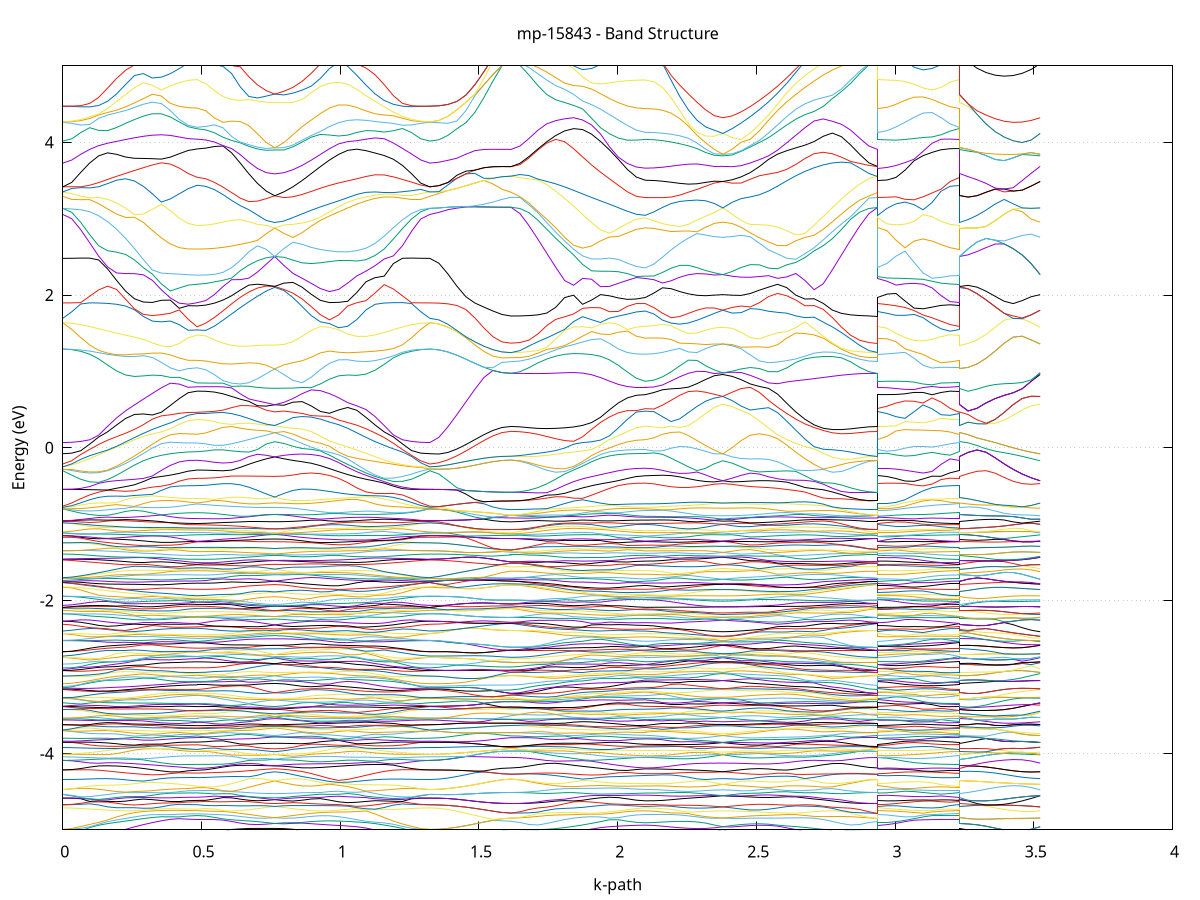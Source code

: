 set title 'mp-15843 - Band Structure'
set xlabel 'k-path'
set ylabel 'Energy (eV)'
set grid y
set yrange [-5:5]
set terminal png size 800,600
set output 'mp-15843_bands_gnuplot.png'
plot '-' using 1:2 with lines notitle, '-' using 1:2 with lines notitle, '-' using 1:2 with lines notitle, '-' using 1:2 with lines notitle, '-' using 1:2 with lines notitle, '-' using 1:2 with lines notitle, '-' using 1:2 with lines notitle, '-' using 1:2 with lines notitle, '-' using 1:2 with lines notitle, '-' using 1:2 with lines notitle, '-' using 1:2 with lines notitle, '-' using 1:2 with lines notitle, '-' using 1:2 with lines notitle, '-' using 1:2 with lines notitle, '-' using 1:2 with lines notitle, '-' using 1:2 with lines notitle, '-' using 1:2 with lines notitle, '-' using 1:2 with lines notitle, '-' using 1:2 with lines notitle, '-' using 1:2 with lines notitle, '-' using 1:2 with lines notitle, '-' using 1:2 with lines notitle, '-' using 1:2 with lines notitle, '-' using 1:2 with lines notitle, '-' using 1:2 with lines notitle, '-' using 1:2 with lines notitle, '-' using 1:2 with lines notitle, '-' using 1:2 with lines notitle, '-' using 1:2 with lines notitle, '-' using 1:2 with lines notitle, '-' using 1:2 with lines notitle, '-' using 1:2 with lines notitle, '-' using 1:2 with lines notitle, '-' using 1:2 with lines notitle, '-' using 1:2 with lines notitle, '-' using 1:2 with lines notitle, '-' using 1:2 with lines notitle, '-' using 1:2 with lines notitle, '-' using 1:2 with lines notitle, '-' using 1:2 with lines notitle, '-' using 1:2 with lines notitle, '-' using 1:2 with lines notitle, '-' using 1:2 with lines notitle, '-' using 1:2 with lines notitle, '-' using 1:2 with lines notitle, '-' using 1:2 with lines notitle, '-' using 1:2 with lines notitle, '-' using 1:2 with lines notitle, '-' using 1:2 with lines notitle, '-' using 1:2 with lines notitle, '-' using 1:2 with lines notitle, '-' using 1:2 with lines notitle, '-' using 1:2 with lines notitle, '-' using 1:2 with lines notitle, '-' using 1:2 with lines notitle, '-' using 1:2 with lines notitle, '-' using 1:2 with lines notitle, '-' using 1:2 with lines notitle, '-' using 1:2 with lines notitle, '-' using 1:2 with lines notitle, '-' using 1:2 with lines notitle, '-' using 1:2 with lines notitle, '-' using 1:2 with lines notitle, '-' using 1:2 with lines notitle, '-' using 1:2 with lines notitle, '-' using 1:2 with lines notitle, '-' using 1:2 with lines notitle, '-' using 1:2 with lines notitle, '-' using 1:2 with lines notitle, '-' using 1:2 with lines notitle, '-' using 1:2 with lines notitle, '-' using 1:2 with lines notitle, '-' using 1:2 with lines notitle, '-' using 1:2 with lines notitle, '-' using 1:2 with lines notitle, '-' using 1:2 with lines notitle, '-' using 1:2 with lines notitle, '-' using 1:2 with lines notitle, '-' using 1:2 with lines notitle, '-' using 1:2 with lines notitle, '-' using 1:2 with lines notitle, '-' using 1:2 with lines notitle, '-' using 1:2 with lines notitle, '-' using 1:2 with lines notitle, '-' using 1:2 with lines notitle, '-' using 1:2 with lines notitle, '-' using 1:2 with lines notitle, '-' using 1:2 with lines notitle, '-' using 1:2 with lines notitle, '-' using 1:2 with lines notitle, '-' using 1:2 with lines notitle, '-' using 1:2 with lines notitle, '-' using 1:2 with lines notitle, '-' using 1:2 with lines notitle, '-' using 1:2 with lines notitle, '-' using 1:2 with lines notitle, '-' using 1:2 with lines notitle, '-' using 1:2 with lines notitle, '-' using 1:2 with lines notitle, '-' using 1:2 with lines notitle, '-' using 1:2 with lines notitle, '-' using 1:2 with lines notitle, '-' using 1:2 with lines notitle, '-' using 1:2 with lines notitle, '-' using 1:2 with lines notitle, '-' using 1:2 with lines notitle, '-' using 1:2 with lines notitle, '-' using 1:2 with lines notitle, '-' using 1:2 with lines notitle, '-' using 1:2 with lines notitle, '-' using 1:2 with lines notitle, '-' using 1:2 with lines notitle, '-' using 1:2 with lines notitle, '-' using 1:2 with lines notitle, '-' using 1:2 with lines notitle, '-' using 1:2 with lines notitle, '-' using 1:2 with lines notitle, '-' using 1:2 with lines notitle, '-' using 1:2 with lines notitle, '-' using 1:2 with lines notitle, '-' using 1:2 with lines notitle, '-' using 1:2 with lines notitle, '-' using 1:2 with lines notitle, '-' using 1:2 with lines notitle, '-' using 1:2 with lines notitle, '-' using 1:2 with lines notitle, '-' using 1:2 with lines notitle, '-' using 1:2 with lines notitle, '-' using 1:2 with lines notitle, '-' using 1:2 with lines notitle, '-' using 1:2 with lines notitle, '-' using 1:2 with lines notitle, '-' using 1:2 with lines notitle, '-' using 1:2 with lines notitle, '-' using 1:2 with lines notitle, '-' using 1:2 with lines notitle, '-' using 1:2 with lines notitle, '-' using 1:2 with lines notitle, '-' using 1:2 with lines notitle, '-' using 1:2 with lines notitle, '-' using 1:2 with lines notitle, '-' using 1:2 with lines notitle, '-' using 1:2 with lines notitle, '-' using 1:2 with lines notitle, '-' using 1:2 with lines notitle, '-' using 1:2 with lines notitle, '-' using 1:2 with lines notitle, '-' using 1:2 with lines notitle, '-' using 1:2 with lines notitle, '-' using 1:2 with lines notitle, '-' using 1:2 with lines notitle, '-' using 1:2 with lines notitle, '-' using 1:2 with lines notitle, '-' using 1:2 with lines notitle, '-' using 1:2 with lines notitle, '-' using 1:2 with lines notitle, '-' using 1:2 with lines notitle, '-' using 1:2 with lines notitle, '-' using 1:2 with lines notitle, '-' using 1:2 with lines notitle, '-' using 1:2 with lines notitle, '-' using 1:2 with lines notitle, '-' using 1:2 with lines notitle, '-' using 1:2 with lines notitle, '-' using 1:2 with lines notitle, '-' using 1:2 with lines notitle, '-' using 1:2 with lines notitle, '-' using 1:2 with lines notitle, '-' using 1:2 with lines notitle, '-' using 1:2 with lines notitle, '-' using 1:2 with lines notitle, '-' using 1:2 with lines notitle, '-' using 1:2 with lines notitle, '-' using 1:2 with lines notitle, '-' using 1:2 with lines notitle, '-' using 1:2 with lines notitle, '-' using 1:2 with lines notitle, '-' using 1:2 with lines notitle, '-' using 1:2 with lines notitle, '-' using 1:2 with lines notitle, '-' using 1:2 with lines notitle, '-' using 1:2 with lines notitle, '-' using 1:2 with lines notitle, '-' using 1:2 with lines notitle, '-' using 1:2 with lines notitle, '-' using 1:2 with lines notitle, '-' using 1:2 with lines notitle, '-' using 1:2 with lines notitle, '-' using 1:2 with lines notitle, '-' using 1:2 with lines notitle, '-' using 1:2 with lines notitle, '-' using 1:2 with lines notitle, '-' using 1:2 with lines notitle, '-' using 1:2 with lines notitle, '-' using 1:2 with lines notitle, '-' using 1:2 with lines notitle, '-' using 1:2 with lines notitle, '-' using 1:2 with lines notitle, '-' using 1:2 with lines notitle, '-' using 1:2 with lines notitle, '-' using 1:2 with lines notitle, '-' using 1:2 with lines notitle, '-' using 1:2 with lines notitle, '-' using 1:2 with lines notitle, '-' using 1:2 with lines notitle, '-' using 1:2 with lines notitle, '-' using 1:2 with lines notitle, '-' using 1:2 with lines notitle, '-' using 1:2 with lines notitle, '-' using 1:2 with lines notitle, '-' using 1:2 with lines notitle, '-' using 1:2 with lines notitle, '-' using 1:2 with lines notitle, '-' using 1:2 with lines notitle, '-' using 1:2 with lines notitle, '-' using 1:2 with lines notitle, '-' using 1:2 with lines notitle, '-' using 1:2 with lines notitle, '-' using 1:2 with lines notitle, '-' using 1:2 with lines notitle, '-' using 1:2 with lines notitle, '-' using 1:2 with lines notitle, '-' using 1:2 with lines notitle, '-' using 1:2 with lines notitle, '-' using 1:2 with lines notitle, '-' using 1:2 with lines notitle, '-' using 1:2 with lines notitle, '-' using 1:2 with lines notitle, '-' using 1:2 with lines notitle, '-' using 1:2 with lines notitle, '-' using 1:2 with lines notitle, '-' using 1:2 with lines notitle, '-' using 1:2 with lines notitle, '-' using 1:2 with lines notitle, '-' using 1:2 with lines notitle, '-' using 1:2 with lines notitle, '-' using 1:2 with lines notitle, '-' using 1:2 with lines notitle, '-' using 1:2 with lines notitle, '-' using 1:2 with lines notitle, '-' using 1:2 with lines notitle, '-' using 1:2 with lines notitle, '-' using 1:2 with lines notitle, '-' using 1:2 with lines notitle, '-' using 1:2 with lines notitle, '-' using 1:2 with lines notitle, '-' using 1:2 with lines notitle, '-' using 1:2 with lines notitle, '-' using 1:2 with lines notitle, '-' using 1:2 with lines notitle, '-' using 1:2 with lines notitle, '-' using 1:2 with lines notitle, '-' using 1:2 with lines notitle, '-' using 1:2 with lines notitle, '-' using 1:2 with lines notitle, '-' using 1:2 with lines notitle, '-' using 1:2 with lines notitle, '-' using 1:2 with lines notitle, '-' using 1:2 with lines notitle, '-' using 1:2 with lines notitle, '-' using 1:2 with lines notitle, '-' using 1:2 with lines notitle, '-' using 1:2 with lines notitle, '-' using 1:2 with lines notitle, '-' using 1:2 with lines notitle, '-' using 1:2 with lines notitle, '-' using 1:2 with lines notitle, '-' using 1:2 with lines notitle, '-' using 1:2 with lines notitle, '-' using 1:2 with lines notitle, '-' using 1:2 with lines notitle, '-' using 1:2 with lines notitle, '-' using 1:2 with lines notitle, '-' using 1:2 with lines notitle, '-' using 1:2 with lines notitle, '-' using 1:2 with lines notitle, '-' using 1:2 with lines notitle, '-' using 1:2 with lines notitle, '-' using 1:2 with lines notitle, '-' using 1:2 with lines notitle, '-' using 1:2 with lines notitle, '-' using 1:2 with lines notitle, '-' using 1:2 with lines notitle, '-' using 1:2 with lines notitle, '-' using 1:2 with lines notitle, '-' using 1:2 with lines notitle, '-' using 1:2 with lines notitle, '-' using 1:2 with lines notitle, '-' using 1:2 with lines notitle, '-' using 1:2 with lines notitle, '-' using 1:2 with lines notitle, '-' using 1:2 with lines notitle, '-' using 1:2 with lines notitle, '-' using 1:2 with lines notitle, '-' using 1:2 with lines notitle, '-' using 1:2 with lines notitle, '-' using 1:2 with lines notitle, '-' using 1:2 with lines notitle, '-' using 1:2 with lines notitle, '-' using 1:2 with lines notitle, '-' using 1:2 with lines notitle, '-' using 1:2 with lines notitle, '-' using 1:2 with lines notitle, '-' using 1:2 with lines notitle, '-' using 1:2 with lines notitle, '-' using 1:2 with lines notitle, '-' using 1:2 with lines notitle, '-' using 1:2 with lines notitle, '-' using 1:2 with lines notitle, '-' using 1:2 with lines notitle, '-' using 1:2 with lines notitle, '-' using 1:2 with lines notitle, '-' using 1:2 with lines notitle, '-' using 1:2 with lines notitle, '-' using 1:2 with lines notitle, '-' using 1:2 with lines notitle, '-' using 1:2 with lines notitle, '-' using 1:2 with lines notitle, '-' using 1:2 with lines notitle, '-' using 1:2 with lines notitle, '-' using 1:2 with lines notitle, '-' using 1:2 with lines notitle, '-' using 1:2 with lines notitle, '-' using 1:2 with lines notitle, '-' using 1:2 with lines notitle, '-' using 1:2 with lines notitle, '-' using 1:2 with lines notitle, '-' using 1:2 with lines notitle, '-' using 1:2 with lines notitle, '-' using 1:2 with lines notitle, '-' using 1:2 with lines notitle, '-' using 1:2 with lines notitle, '-' using 1:2 with lines notitle, '-' using 1:2 with lines notitle, '-' using 1:2 with lines notitle, '-' using 1:2 with lines notitle, '-' using 1:2 with lines notitle, '-' using 1:2 with lines notitle, '-' using 1:2 with lines notitle, '-' using 1:2 with lines notitle, '-' using 1:2 with lines notitle, '-' using 1:2 with lines notitle
0.000000 -24.756510
0.032283 -24.756510
0.064567 -24.756510
0.096851 -24.756510
0.129134 -24.756510
0.161418 -24.756610
0.193701 -24.756610
0.225985 -24.756710
0.258268 -24.756710
0.290552 -24.756710
0.322835 -24.756810
0.355119 -24.756810
0.387402 -24.756810
0.419686 -24.756810
0.451969 -24.756910
0.484253 -24.756910
0.484253 -24.756910
0.515317 -24.756910
0.546382 -24.756910
0.577447 -24.756910
0.608512 -24.756910
0.639577 -24.756810
0.670641 -24.756810
0.701706 -24.756810
0.732771 -24.756810
0.763836 -24.756810
0.763836 -24.756810
0.796728 -24.756810
0.829620 -24.756810
0.862512 -24.756810
0.895404 -24.756810
0.928297 -24.756810
0.961189 -24.756810
0.994081 -24.756810
1.026973 -24.756710
1.059865 -24.756710
1.092757 -24.756610
1.125650 -24.756610
1.158542 -24.756610
1.191434 -24.756510
1.224326 -24.756510
1.257218 -24.756510
1.290110 -24.756510
1.323002 -24.756510
1.323002 -24.756510
1.355486 -24.756510
1.387969 -24.756510
1.420452 -24.756510
1.452935 -24.756510
1.485418 -24.756510
1.517901 -24.756510
1.550384 -24.756510
1.582867 -24.756510
1.615350 -24.756510
1.615350 -24.756510
1.647633 -24.756510
1.679917 -24.756510
1.712200 -24.756510
1.744484 -24.756510
1.776767 -24.756610
1.809051 -24.756610
1.841334 -24.756710
1.873618 -24.756710
1.905901 -24.756710
1.938185 -24.756810
1.970468 -24.756810
2.002752 -24.756810
2.035035 -24.756810
2.067319 -24.756810
2.099602 -24.756810
2.099602 -24.756810
2.130667 -24.756810
2.161732 -24.756810
2.192797 -24.756810
2.223862 -24.756810
2.254926 -24.756810
2.285991 -24.756810
2.317056 -24.756810
2.348121 -24.756810
2.379186 -24.756810
2.379186 -24.756810
2.412078 -24.756810
2.444970 -24.756810
2.477862 -24.756810
2.510754 -24.756810
2.543646 -24.756810
2.576539 -24.756810
2.609431 -24.756710
2.642323 -24.756710
2.675215 -24.756710
2.708107 -24.756610
2.740999 -24.756610
2.773891 -24.756610
2.806784 -24.756510
2.839676 -24.756510
2.872568 -24.756510
2.905460 -24.756510
2.938352 -24.756510
2.938352 -24.756810
2.970835 -24.756810
3.003318 -24.756910
3.035801 -24.756910
3.068284 -24.756910
3.100767 -24.756910
3.133250 -24.756910
3.165733 -24.756910
3.198217 -24.756910
3.230700 -24.756910
3.230700 -24.756810
3.263183 -24.756810
3.295666 -24.756810
3.328149 -24.756810
3.360632 -24.756810
3.393115 -24.756810
3.425598 -24.756810
3.458081 -24.756810
3.490564 -24.756810
3.523047 -24.756810
e
0.000000 -24.756410
0.032283 -24.756410
0.064567 -24.756410
0.096851 -24.756410
0.129134 -24.756410
0.161418 -24.756410
0.193701 -24.756410
0.225985 -24.756410
0.258268 -24.756510
0.290552 -24.756510
0.322835 -24.756510
0.355119 -24.756510
0.387402 -24.756510
0.419686 -24.756510
0.451969 -24.756510
0.484253 -24.756510
0.484253 -24.756510
0.515317 -24.756510
0.546382 -24.756510
0.577447 -24.756510
0.608512 -24.756410
0.639577 -24.756410
0.670641 -24.756410
0.701706 -24.756410
0.732771 -24.756410
0.763836 -24.756410
0.763836 -24.756410
0.796728 -24.756410
0.829620 -24.756410
0.862512 -24.756410
0.895404 -24.756410
0.928297 -24.756410
0.961189 -24.756510
0.994081 -24.756510
1.026973 -24.756510
1.059865 -24.756510
1.092757 -24.756510
1.125650 -24.756510
1.158542 -24.756510
1.191434 -24.756510
1.224326 -24.756510
1.257218 -24.756410
1.290110 -24.756410
1.323002 -24.756410
1.323002 -24.756410
1.355486 -24.756410
1.387969 -24.756410
1.420452 -24.756410
1.452935 -24.756410
1.485418 -24.756410
1.517901 -24.756410
1.550384 -24.756410
1.582867 -24.756410
1.615350 -24.756410
1.615350 -24.756410
1.647633 -24.756410
1.679917 -24.756410
1.712200 -24.756410
1.744484 -24.756410
1.776767 -24.756410
1.809051 -24.756410
1.841334 -24.756410
1.873618 -24.756410
1.905901 -24.756410
1.938185 -24.756410
1.970468 -24.756510
2.002752 -24.756510
2.035035 -24.756510
2.067319 -24.756510
2.099602 -24.756510
2.099602 -24.756510
2.130667 -24.756510
2.161732 -24.756510
2.192797 -24.756510
2.223862 -24.756410
2.254926 -24.756410
2.285991 -24.756410
2.317056 -24.756410
2.348121 -24.756410
2.379186 -24.756410
2.379186 -24.756410
2.412078 -24.756410
2.444970 -24.756410
2.477862 -24.756410
2.510754 -24.756410
2.543646 -24.756410
2.576539 -24.756410
2.609431 -24.756510
2.642323 -24.756510
2.675215 -24.756510
2.708107 -24.756510
2.740999 -24.756510
2.773891 -24.756510
2.806784 -24.756510
2.839676 -24.756410
2.872568 -24.756410
2.905460 -24.756410
2.938352 -24.756410
2.938352 -24.756510
2.970835 -24.756510
3.003318 -24.756510
3.035801 -24.756510
3.068284 -24.756510
3.100767 -24.756510
3.133250 -24.756510
3.165733 -24.756510
3.198217 -24.756510
3.230700 -24.756510
3.230700 -24.756410
3.263183 -24.756410
3.295666 -24.756410
3.328149 -24.756410
3.360632 -24.756410
3.393115 -24.756410
3.425598 -24.756410
3.458081 -24.756410
3.490564 -24.756410
3.523047 -24.756410
e
0.000000 -24.755910
0.032283 -24.755910
0.064567 -24.755910
0.096851 -24.755910
0.129134 -24.756010
0.161418 -24.756010
0.193701 -24.756110
0.225985 -24.756110
0.258268 -24.756110
0.290552 -24.756210
0.322835 -24.756210
0.355119 -24.756210
0.387402 -24.756210
0.419686 -24.756210
0.451969 -24.756210
0.484253 -24.756210
0.484253 -24.756210
0.515317 -24.756210
0.546382 -24.756210
0.577447 -24.756210
0.608512 -24.756310
0.639577 -24.756310
0.670641 -24.756310
0.701706 -24.756310
0.732771 -24.756310
0.763836 -24.756310
0.763836 -24.756310
0.796728 -24.756310
0.829620 -24.756310
0.862512 -24.756310
0.895404 -24.756310
0.928297 -24.756310
0.961189 -24.756210
0.994081 -24.756210
1.026973 -24.756210
1.059865 -24.756210
1.092757 -24.756110
1.125650 -24.756110
1.158542 -24.756010
1.191434 -24.756010
1.224326 -24.755910
1.257218 -24.755910
1.290110 -24.755910
1.323002 -24.755910
1.323002 -24.755910
1.355486 -24.755910
1.387969 -24.755910
1.420452 -24.755910
1.452935 -24.755910
1.485418 -24.755910
1.517901 -24.755910
1.550384 -24.755910
1.582867 -24.755910
1.615350 -24.755910
1.615350 -24.755910
1.647633 -24.755910
1.679917 -24.755910
1.712200 -24.755910
1.744484 -24.756010
1.776767 -24.756010
1.809051 -24.756110
1.841334 -24.756110
1.873618 -24.756110
1.905901 -24.756210
1.938185 -24.756210
1.970468 -24.756210
2.002752 -24.756210
2.035035 -24.756210
2.067319 -24.756210
2.099602 -24.756210
2.099602 -24.756210
2.130667 -24.756210
2.161732 -24.756210
2.192797 -24.756210
2.223862 -24.756210
2.254926 -24.756310
2.285991 -24.756310
2.317056 -24.756310
2.348121 -24.756310
2.379186 -24.756310
2.379186 -24.756310
2.412078 -24.756310
2.444970 -24.756310
2.477862 -24.756310
2.510754 -24.756310
2.543646 -24.756310
2.576539 -24.756210
2.609431 -24.756210
2.642323 -24.756210
2.675215 -24.756210
2.708107 -24.756110
2.740999 -24.756110
2.773891 -24.756010
2.806784 -24.756010
2.839676 -24.755910
2.872568 -24.755910
2.905460 -24.755910
2.938352 -24.755910
2.938352 -24.756210
2.970835 -24.756210
3.003318 -24.756210
3.035801 -24.756210
3.068284 -24.756210
3.100767 -24.756210
3.133250 -24.756210
3.165733 -24.756210
3.198217 -24.756210
3.230700 -24.756210
3.230700 -24.756310
3.263183 -24.756310
3.295666 -24.756310
3.328149 -24.756310
3.360632 -24.756310
3.393115 -24.756310
3.425598 -24.756310
3.458081 -24.756310
3.490564 -24.756310
3.523047 -24.756310
e
0.000000 -24.755810
0.032283 -24.755810
0.064567 -24.755910
0.096851 -24.755810
0.129134 -24.755810
0.161418 -24.755810
0.193701 -24.755810
0.225985 -24.755910
0.258268 -24.755910
0.290552 -24.755910
0.322835 -24.755910
0.355119 -24.755910
0.387402 -24.756010
0.419686 -24.756010
0.451969 -24.756010
0.484253 -24.756010
0.484253 -24.756010
0.515317 -24.756010
0.546382 -24.756010
0.577447 -24.756010
0.608512 -24.756010
0.639577 -24.756010
0.670641 -24.756010
0.701706 -24.756010
0.732771 -24.756010
0.763836 -24.756010
0.763836 -24.756010
0.796728 -24.756010
0.829620 -24.756010
0.862512 -24.756010
0.895404 -24.755910
0.928297 -24.755910
0.961189 -24.755910
0.994081 -24.755910
1.026973 -24.755910
1.059865 -24.755910
1.092757 -24.755810
1.125650 -24.755810
1.158542 -24.755810
1.191434 -24.755810
1.224326 -24.755810
1.257218 -24.755810
1.290110 -24.755810
1.323002 -24.755810
1.323002 -24.755810
1.355486 -24.755810
1.387969 -24.755810
1.420452 -24.755810
1.452935 -24.755810
1.485418 -24.755810
1.517901 -24.755810
1.550384 -24.755810
1.582867 -24.755810
1.615350 -24.755810
1.615350 -24.755810
1.647633 -24.755810
1.679917 -24.755910
1.712200 -24.755810
1.744484 -24.755810
1.776767 -24.755810
1.809051 -24.755910
1.841334 -24.755910
1.873618 -24.755910
1.905901 -24.755910
1.938185 -24.755910
1.970468 -24.755910
2.002752 -24.756010
2.035035 -24.756010
2.067319 -24.756010
2.099602 -24.756010
2.099602 -24.756010
2.130667 -24.756010
2.161732 -24.756010
2.192797 -24.756010
2.223862 -24.756010
2.254926 -24.756010
2.285991 -24.756010
2.317056 -24.756010
2.348121 -24.756010
2.379186 -24.756010
2.379186 -24.756010
2.412078 -24.756010
2.444970 -24.756010
2.477862 -24.756010
2.510754 -24.756010
2.543646 -24.755910
2.576539 -24.755910
2.609431 -24.755910
2.642323 -24.755910
2.675215 -24.755910
2.708107 -24.755810
2.740999 -24.755810
2.773891 -24.755810
2.806784 -24.755810
2.839676 -24.755810
2.872568 -24.755810
2.905460 -24.755810
2.938352 -24.755810
2.938352 -24.756010
2.970835 -24.756010
3.003318 -24.756010
3.035801 -24.756010
3.068284 -24.756010
3.100767 -24.756010
3.133250 -24.756010
3.165733 -24.756010
3.198217 -24.756010
3.230700 -24.756010
3.230700 -24.756010
3.263183 -24.756010
3.295666 -24.756010
3.328149 -24.756010
3.360632 -24.756010
3.393115 -24.756010
3.425598 -24.756010
3.458081 -24.756010
3.490564 -24.756010
3.523047 -24.756010
e
0.000000 -24.755810
0.032283 -24.755710
0.064567 -24.755710
0.096851 -24.755710
0.129134 -24.755710
0.161418 -24.755710
0.193701 -24.755710
0.225985 -24.755710
0.258268 -24.755610
0.290552 -24.755610
0.322835 -24.755610
0.355119 -24.755610
0.387402 -24.755610
0.419686 -24.755510
0.451969 -24.755510
0.484253 -24.755510
0.484253 -24.755510
0.515317 -24.755510
0.546382 -24.755610
0.577447 -24.755610
0.608512 -24.755610
0.639577 -24.755710
0.670641 -24.755710
0.701706 -24.755710
0.732771 -24.755710
0.763836 -24.755710
0.763836 -24.755710
0.796728 -24.755710
0.829620 -24.755710
0.862512 -24.755710
0.895404 -24.755710
0.928297 -24.755710
0.961189 -24.755710
0.994081 -24.755710
1.026973 -24.755710
1.059865 -24.755710
1.092757 -24.755710
1.125650 -24.755710
1.158542 -24.755710
1.191434 -24.755710
1.224326 -24.755710
1.257218 -24.755710
1.290110 -24.755710
1.323002 -24.755810
1.323002 -24.755810
1.355486 -24.755810
1.387969 -24.755810
1.420452 -24.755810
1.452935 -24.755810
1.485418 -24.755810
1.517901 -24.755810
1.550384 -24.755810
1.582867 -24.755810
1.615350 -24.755810
1.615350 -24.755810
1.647633 -24.755710
1.679917 -24.755710
1.712200 -24.755710
1.744484 -24.755710
1.776767 -24.755710
1.809051 -24.755710
1.841334 -24.755710
1.873618 -24.755610
1.905901 -24.755610
1.938185 -24.755610
1.970468 -24.755610
2.002752 -24.755610
2.035035 -24.755510
2.067319 -24.755510
2.099602 -24.755510
2.099602 -24.755510
2.130667 -24.755510
2.161732 -24.755610
2.192797 -24.755610
2.223862 -24.755610
2.254926 -24.755710
2.285991 -24.755710
2.317056 -24.755710
2.348121 -24.755710
2.379186 -24.755710
2.379186 -24.755710
2.412078 -24.755710
2.444970 -24.755710
2.477862 -24.755710
2.510754 -24.755710
2.543646 -24.755710
2.576539 -24.755710
2.609431 -24.755710
2.642323 -24.755710
2.675215 -24.755710
2.708107 -24.755710
2.740999 -24.755710
2.773891 -24.755710
2.806784 -24.755810
2.839676 -24.755810
2.872568 -24.755710
2.905460 -24.755710
2.938352 -24.755810
2.938352 -24.755510
2.970835 -24.755510
3.003318 -24.755510
3.035801 -24.755510
3.068284 -24.755510
3.100767 -24.755510
3.133250 -24.755510
3.165733 -24.755510
3.198217 -24.755510
3.230700 -24.755510
3.230700 -24.755710
3.263183 -24.755710
3.295666 -24.755710
3.328149 -24.755710
3.360632 -24.755710
3.393115 -24.755710
3.425598 -24.755710
3.458081 -24.755710
3.490564 -24.755710
3.523047 -24.755710
e
0.000000 -24.755710
0.032283 -24.755710
0.064567 -24.755710
0.096851 -24.755710
0.129134 -24.755610
0.161418 -24.755610
0.193701 -24.755610
0.225985 -24.755610
0.258268 -24.755610
0.290552 -24.755510
0.322835 -24.755510
0.355119 -24.755510
0.387402 -24.755510
0.419686 -24.755510
0.451969 -24.755510
0.484253 -24.755510
0.484253 -24.755510
0.515317 -24.755510
0.546382 -24.755510
0.577447 -24.755510
0.608512 -24.755610
0.639577 -24.755610
0.670641 -24.755610
0.701706 -24.755610
0.732771 -24.755710
0.763836 -24.755710
0.763836 -24.755710
0.796728 -24.755710
0.829620 -24.755710
0.862512 -24.755610
0.895404 -24.755610
0.928297 -24.755610
0.961189 -24.755610
0.994081 -24.755510
1.026973 -24.755510
1.059865 -24.755610
1.092757 -24.755610
1.125650 -24.755610
1.158542 -24.755610
1.191434 -24.755610
1.224326 -24.755710
1.257218 -24.755710
1.290110 -24.755710
1.323002 -24.755710
1.323002 -24.755710
1.355486 -24.755710
1.387969 -24.755710
1.420452 -24.755710
1.452935 -24.755710
1.485418 -24.755710
1.517901 -24.755710
1.550384 -24.755710
1.582867 -24.755710
1.615350 -24.755710
1.615350 -24.755710
1.647633 -24.755710
1.679917 -24.755710
1.712200 -24.755710
1.744484 -24.755710
1.776767 -24.755610
1.809051 -24.755610
1.841334 -24.755610
1.873618 -24.755610
1.905901 -24.755510
1.938185 -24.755510
1.970468 -24.755510
2.002752 -24.755510
2.035035 -24.755510
2.067319 -24.755510
2.099602 -24.755510
2.099602 -24.755510
2.130667 -24.755510
2.161732 -24.755510
2.192797 -24.755510
2.223862 -24.755610
2.254926 -24.755610
2.285991 -24.755610
2.317056 -24.755610
2.348121 -24.755710
2.379186 -24.755710
2.379186 -24.755710
2.412078 -24.755710
2.444970 -24.755710
2.477862 -24.755610
2.510754 -24.755610
2.543646 -24.755610
2.576539 -24.755610
2.609431 -24.755510
2.642323 -24.755510
2.675215 -24.755610
2.708107 -24.755610
2.740999 -24.755610
2.773891 -24.755610
2.806784 -24.755610
2.839676 -24.755710
2.872568 -24.755710
2.905460 -24.755710
2.938352 -24.755710
2.938352 -24.755510
2.970835 -24.755510
3.003318 -24.755510
3.035801 -24.755510
3.068284 -24.755510
3.100767 -24.755510
3.133250 -24.755510
3.165733 -24.755510
3.198217 -24.755510
3.230700 -24.755510
3.230700 -24.755710
3.263183 -24.755710
3.295666 -24.755710
3.328149 -24.755710
3.360632 -24.755710
3.393115 -24.755710
3.425598 -24.755710
3.458081 -24.755710
3.490564 -24.755710
3.523047 -24.755710
e
0.000000 -24.754910
0.032283 -24.754910
0.064567 -24.754910
0.096851 -24.755010
0.129134 -24.755010
0.161418 -24.755010
0.193701 -24.755110
0.225985 -24.755110
0.258268 -24.755110
0.290552 -24.755110
0.322835 -24.755210
0.355119 -24.755210
0.387402 -24.755210
0.419686 -24.755210
0.451969 -24.755210
0.484253 -24.755310
0.484253 -24.755310
0.515317 -24.755210
0.546382 -24.755210
0.577447 -24.755210
0.608512 -24.755210
0.639577 -24.755110
0.670641 -24.755110
0.701706 -24.755110
0.732771 -24.755110
0.763836 -24.755110
0.763836 -24.755110
0.796728 -24.755110
0.829620 -24.755110
0.862512 -24.755110
0.895404 -24.755110
0.928297 -24.755210
0.961189 -24.755210
0.994081 -24.755210
1.026973 -24.755210
1.059865 -24.755110
1.092757 -24.755110
1.125650 -24.755110
1.158542 -24.755010
1.191434 -24.755010
1.224326 -24.755010
1.257218 -24.754910
1.290110 -24.754910
1.323002 -24.754910
1.323002 -24.754910
1.355486 -24.754910
1.387969 -24.754910
1.420452 -24.754910
1.452935 -24.754910
1.485418 -24.754910
1.517901 -24.754910
1.550384 -24.754910
1.582867 -24.754910
1.615350 -24.754910
1.615350 -24.754910
1.647633 -24.754910
1.679917 -24.754910
1.712200 -24.755010
1.744484 -24.755010
1.776767 -24.755010
1.809051 -24.755110
1.841334 -24.755110
1.873618 -24.755110
1.905901 -24.755210
1.938185 -24.755210
1.970468 -24.755210
2.002752 -24.755210
2.035035 -24.755210
2.067319 -24.755310
2.099602 -24.755310
2.099602 -24.755310
2.130667 -24.755210
2.161732 -24.755210
2.192797 -24.755210
2.223862 -24.755210
2.254926 -24.755110
2.285991 -24.755110
2.317056 -24.755110
2.348121 -24.755110
2.379186 -24.755110
2.379186 -24.755110
2.412078 -24.755110
2.444970 -24.755110
2.477862 -24.755110
2.510754 -24.755110
2.543646 -24.755210
2.576539 -24.755210
2.609431 -24.755210
2.642323 -24.755210
2.675215 -24.755110
2.708107 -24.755110
2.740999 -24.755110
2.773891 -24.755010
2.806784 -24.755010
2.839676 -24.755010
2.872568 -24.754910
2.905460 -24.754910
2.938352 -24.754910
2.938352 -24.755310
2.970835 -24.755310
3.003318 -24.755310
3.035801 -24.755310
3.068284 -24.755310
3.100767 -24.755310
3.133250 -24.755310
3.165733 -24.755310
3.198217 -24.755310
3.230700 -24.755310
3.230700 -24.755110
3.263183 -24.755110
3.295666 -24.755110
3.328149 -24.755110
3.360632 -24.755110
3.393115 -24.755110
3.425598 -24.755110
3.458081 -24.755110
3.490564 -24.755110
3.523047 -24.755110
e
0.000000 -24.754910
0.032283 -24.754910
0.064567 -24.754910
0.096851 -24.754910
0.129134 -24.754910
0.161418 -24.755010
0.193701 -24.755010
0.225985 -24.755010
0.258268 -24.755110
0.290552 -24.755110
0.322835 -24.755110
0.355119 -24.755210
0.387402 -24.755210
0.419686 -24.755210
0.451969 -24.755210
0.484253 -24.755210
0.484253 -24.755210
0.515317 -24.755210
0.546382 -24.755210
0.577447 -24.755210
0.608512 -24.755110
0.639577 -24.755110
0.670641 -24.755110
0.701706 -24.755110
0.732771 -24.755110
0.763836 -24.755110
0.763836 -24.755110
0.796728 -24.755110
0.829620 -24.755110
0.862512 -24.755110
0.895404 -24.755110
0.928297 -24.755110
0.961189 -24.755110
0.994081 -24.755110
1.026973 -24.755010
1.059865 -24.755010
1.092757 -24.755010
1.125650 -24.755010
1.158542 -24.755010
1.191434 -24.754910
1.224326 -24.754910
1.257218 -24.754910
1.290110 -24.754910
1.323002 -24.754910
1.323002 -24.754910
1.355486 -24.754910
1.387969 -24.754910
1.420452 -24.754910
1.452935 -24.754910
1.485418 -24.754910
1.517901 -24.754910
1.550384 -24.754910
1.582867 -24.754910
1.615350 -24.754910
1.615350 -24.754910
1.647633 -24.754910
1.679917 -24.754910
1.712200 -24.754910
1.744484 -24.754910
1.776767 -24.755010
1.809051 -24.755010
1.841334 -24.755010
1.873618 -24.755110
1.905901 -24.755110
1.938185 -24.755110
1.970468 -24.755210
2.002752 -24.755210
2.035035 -24.755210
2.067319 -24.755210
2.099602 -24.755210
2.099602 -24.755210
2.130667 -24.755210
2.161732 -24.755210
2.192797 -24.755210
2.223862 -24.755110
2.254926 -24.755110
2.285991 -24.755110
2.317056 -24.755110
2.348121 -24.755110
2.379186 -24.755110
2.379186 -24.755110
2.412078 -24.755110
2.444970 -24.755110
2.477862 -24.755110
2.510754 -24.755110
2.543646 -24.755110
2.576539 -24.755110
2.609431 -24.755110
2.642323 -24.755010
2.675215 -24.755010
2.708107 -24.755010
2.740999 -24.755010
2.773891 -24.755010
2.806784 -24.754910
2.839676 -24.754910
2.872568 -24.754910
2.905460 -24.754910
2.938352 -24.754910
2.938352 -24.755210
2.970835 -24.755210
3.003318 -24.755210
3.035801 -24.755210
3.068284 -24.755210
3.100767 -24.755210
3.133250 -24.755210
3.165733 -24.755210
3.198217 -24.755210
3.230700 -24.755210
3.230700 -24.755110
3.263183 -24.755110
3.295666 -24.755110
3.328149 -24.755110
3.360632 -24.755110
3.393115 -24.755110
3.425598 -24.755110
3.458081 -24.755110
3.490564 -24.755110
3.523047 -24.755110
e
0.000000 -24.754810
0.032283 -24.754810
0.064567 -24.754810
0.096851 -24.754810
0.129134 -24.754810
0.161418 -24.754810
0.193701 -24.754810
0.225985 -24.754810
0.258268 -24.754810
0.290552 -24.754810
0.322835 -24.754810
0.355119 -24.754710
0.387402 -24.754710
0.419686 -24.754710
0.451969 -24.754710
0.484253 -24.754710
0.484253 -24.754710
0.515317 -24.754710
0.546382 -24.754710
0.577447 -24.754710
0.608512 -24.754710
0.639577 -24.754710
0.670641 -24.754710
0.701706 -24.754710
0.732771 -24.754710
0.763836 -24.754710
0.763836 -24.754710
0.796728 -24.754710
0.829620 -24.754710
0.862512 -24.754710
0.895404 -24.754710
0.928297 -24.754710
0.961189 -24.754710
0.994081 -24.754710
1.026973 -24.754710
1.059865 -24.754710
1.092757 -24.754710
1.125650 -24.754710
1.158542 -24.754810
1.191434 -24.754810
1.224326 -24.754810
1.257218 -24.754810
1.290110 -24.754810
1.323002 -24.754810
1.323002 -24.754810
1.355486 -24.754810
1.387969 -24.754810
1.420452 -24.754810
1.452935 -24.754810
1.485418 -24.754810
1.517901 -24.754810
1.550384 -24.754810
1.582867 -24.754810
1.615350 -24.754810
1.615350 -24.754810
1.647633 -24.754810
1.679917 -24.754810
1.712200 -24.754810
1.744484 -24.754810
1.776767 -24.754810
1.809051 -24.754810
1.841334 -24.754810
1.873618 -24.754810
1.905901 -24.754810
1.938185 -24.754810
1.970468 -24.754710
2.002752 -24.754710
2.035035 -24.754710
2.067319 -24.754710
2.099602 -24.754710
2.099602 -24.754710
2.130667 -24.754710
2.161732 -24.754710
2.192797 -24.754710
2.223862 -24.754710
2.254926 -24.754710
2.285991 -24.754710
2.317056 -24.754710
2.348121 -24.754710
2.379186 -24.754710
2.379186 -24.754710
2.412078 -24.754710
2.444970 -24.754710
2.477862 -24.754710
2.510754 -24.754710
2.543646 -24.754710
2.576539 -24.754710
2.609431 -24.754710
2.642323 -24.754710
2.675215 -24.754710
2.708107 -24.754710
2.740999 -24.754710
2.773891 -24.754810
2.806784 -24.754810
2.839676 -24.754810
2.872568 -24.754810
2.905460 -24.754810
2.938352 -24.754810
2.938352 -24.754710
2.970835 -24.754710
3.003318 -24.754710
3.035801 -24.754710
3.068284 -24.754710
3.100767 -24.754710
3.133250 -24.754710
3.165733 -24.754710
3.198217 -24.754710
3.230700 -24.754710
3.230700 -24.754710
3.263183 -24.754710
3.295666 -24.754710
3.328149 -24.754710
3.360632 -24.754710
3.393115 -24.754710
3.425598 -24.754710
3.458081 -24.754710
3.490564 -24.754710
3.523047 -24.754710
e
0.000000 -24.754810
0.032283 -24.754810
0.064567 -24.754810
0.096851 -24.754810
0.129134 -24.754710
0.161418 -24.754710
0.193701 -24.754710
0.225985 -24.754710
0.258268 -24.754710
0.290552 -24.754610
0.322835 -24.754610
0.355119 -24.754610
0.387402 -24.754610
0.419686 -24.754610
0.451969 -24.754610
0.484253 -24.754610
0.484253 -24.754610
0.515317 -24.754610
0.546382 -24.754610
0.577447 -24.754610
0.608512 -24.754610
0.639577 -24.754610
0.670641 -24.754610
0.701706 -24.754610
0.732771 -24.754610
0.763836 -24.754610
0.763836 -24.754610
0.796728 -24.754610
0.829620 -24.754610
0.862512 -24.754610
0.895404 -24.754610
0.928297 -24.754610
0.961189 -24.754610
0.994081 -24.754610
1.026973 -24.754610
1.059865 -24.754610
1.092757 -24.754710
1.125650 -24.754710
1.158542 -24.754710
1.191434 -24.754710
1.224326 -24.754810
1.257218 -24.754810
1.290110 -24.754810
1.323002 -24.754810
1.323002 -24.754810
1.355486 -24.754810
1.387969 -24.754810
1.420452 -24.754810
1.452935 -24.754810
1.485418 -24.754810
1.517901 -24.754810
1.550384 -24.754810
1.582867 -24.754810
1.615350 -24.754810
1.615350 -24.754810
1.647633 -24.754810
1.679917 -24.754810
1.712200 -24.754810
1.744484 -24.754710
1.776767 -24.754710
1.809051 -24.754710
1.841334 -24.754710
1.873618 -24.754710
1.905901 -24.754610
1.938185 -24.754610
1.970468 -24.754610
2.002752 -24.754610
2.035035 -24.754610
2.067319 -24.754610
2.099602 -24.754610
2.099602 -24.754610
2.130667 -24.754610
2.161732 -24.754610
2.192797 -24.754610
2.223862 -24.754610
2.254926 -24.754610
2.285991 -24.754610
2.317056 -24.754610
2.348121 -24.754610
2.379186 -24.754610
2.379186 -24.754610
2.412078 -24.754610
2.444970 -24.754610
2.477862 -24.754610
2.510754 -24.754610
2.543646 -24.754610
2.576539 -24.754610
2.609431 -24.754610
2.642323 -24.754610
2.675215 -24.754710
2.708107 -24.754710
2.740999 -24.754710
2.773891 -24.754710
2.806784 -24.754710
2.839676 -24.754810
2.872568 -24.754810
2.905460 -24.754810
2.938352 -24.754810
2.938352 -24.754610
2.970835 -24.754610
3.003318 -24.754610
3.035801 -24.754610
3.068284 -24.754610
3.100767 -24.754610
3.133250 -24.754610
3.165733 -24.754610
3.198217 -24.754610
3.230700 -24.754610
3.230700 -24.754610
3.263183 -24.754610
3.295666 -24.754610
3.328149 -24.754610
3.360632 -24.754610
3.393115 -24.754610
3.425598 -24.754610
3.458081 -24.754610
3.490564 -24.754610
3.523047 -24.754610
e
0.000000 -24.754710
0.032283 -24.754710
0.064567 -24.754710
0.096851 -24.754710
0.129134 -24.754710
0.161418 -24.754710
0.193701 -24.754610
0.225985 -24.754610
0.258268 -24.754510
0.290552 -24.754510
0.322835 -24.754510
0.355119 -24.754410
0.387402 -24.754410
0.419686 -24.754410
0.451969 -24.754410
0.484253 -24.754410
0.484253 -24.754410
0.515317 -24.754410
0.546382 -24.754410
0.577447 -24.754410
0.608512 -24.754410
0.639577 -24.754410
0.670641 -24.754410
0.701706 -24.754410
0.732771 -24.754410
0.763836 -24.754410
0.763836 -24.754410
0.796728 -24.754410
0.829620 -24.754410
0.862512 -24.754410
0.895404 -24.754410
0.928297 -24.754410
0.961189 -24.754510
0.994081 -24.754510
1.026973 -24.754510
1.059865 -24.754610
1.092757 -24.754610
1.125650 -24.754710
1.158542 -24.754710
1.191434 -24.754710
1.224326 -24.754710
1.257218 -24.754710
1.290110 -24.754710
1.323002 -24.754710
1.323002 -24.754710
1.355486 -24.754710
1.387969 -24.754710
1.420452 -24.754710
1.452935 -24.754710
1.485418 -24.754710
1.517901 -24.754710
1.550384 -24.754710
1.582867 -24.754710
1.615350 -24.754710
1.615350 -24.754710
1.647633 -24.754710
1.679917 -24.754710
1.712200 -24.754710
1.744484 -24.754710
1.776767 -24.754710
1.809051 -24.754610
1.841334 -24.754610
1.873618 -24.754510
1.905901 -24.754510
1.938185 -24.754510
1.970468 -24.754410
2.002752 -24.754410
2.035035 -24.754410
2.067319 -24.754410
2.099602 -24.754410
2.099602 -24.754410
2.130667 -24.754410
2.161732 -24.754410
2.192797 -24.754410
2.223862 -24.754410
2.254926 -24.754410
2.285991 -24.754410
2.317056 -24.754410
2.348121 -24.754410
2.379186 -24.754410
2.379186 -24.754410
2.412078 -24.754410
2.444970 -24.754410
2.477862 -24.754410
2.510754 -24.754410
2.543646 -24.754410
2.576539 -24.754510
2.609431 -24.754510
2.642323 -24.754510
2.675215 -24.754610
2.708107 -24.754610
2.740999 -24.754710
2.773891 -24.754710
2.806784 -24.754710
2.839676 -24.754710
2.872568 -24.754710
2.905460 -24.754710
2.938352 -24.754710
2.938352 -24.754410
2.970835 -24.754410
3.003318 -24.754410
3.035801 -24.754410
3.068284 -24.754410
3.100767 -24.754410
3.133250 -24.754410
3.165733 -24.754410
3.198217 -24.754410
3.230700 -24.754410
3.230700 -24.754410
3.263183 -24.754410
3.295666 -24.754410
3.328149 -24.754410
3.360632 -24.754410
3.393115 -24.754410
3.425598 -24.754410
3.458081 -24.754410
3.490564 -24.754410
3.523047 -24.754410
e
0.000000 -24.754710
0.032283 -24.754710
0.064567 -24.754710
0.096851 -24.754710
0.129134 -24.754610
0.161418 -24.754610
0.193701 -24.754610
0.225985 -24.754510
0.258268 -24.754510
0.290552 -24.754510
0.322835 -24.754410
0.355119 -24.754410
0.387402 -24.754410
0.419686 -24.754410
0.451969 -24.754410
0.484253 -24.754410
0.484253 -24.754410
0.515317 -24.754410
0.546382 -24.754410
0.577447 -24.754410
0.608512 -24.754410
0.639577 -24.754410
0.670641 -24.754410
0.701706 -24.754310
0.732771 -24.754310
0.763836 -24.754310
0.763836 -24.754310
0.796728 -24.754310
0.829620 -24.754410
0.862512 -24.754410
0.895404 -24.754410
0.928297 -24.754410
0.961189 -24.754410
0.994081 -24.754410
1.026973 -24.754510
1.059865 -24.754510
1.092757 -24.754510
1.125650 -24.754610
1.158542 -24.754610
1.191434 -24.754610
1.224326 -24.754710
1.257218 -24.754710
1.290110 -24.754710
1.323002 -24.754710
1.323002 -24.754710
1.355486 -24.754710
1.387969 -24.754710
1.420452 -24.754710
1.452935 -24.754710
1.485418 -24.754710
1.517901 -24.754710
1.550384 -24.754710
1.582867 -24.754710
1.615350 -24.754710
1.615350 -24.754710
1.647633 -24.754710
1.679917 -24.754710
1.712200 -24.754710
1.744484 -24.754610
1.776767 -24.754610
1.809051 -24.754610
1.841334 -24.754510
1.873618 -24.754510
1.905901 -24.754510
1.938185 -24.754410
1.970468 -24.754410
2.002752 -24.754410
2.035035 -24.754410
2.067319 -24.754410
2.099602 -24.754410
2.099602 -24.754410
2.130667 -24.754410
2.161732 -24.754410
2.192797 -24.754410
2.223862 -24.754410
2.254926 -24.754410
2.285991 -24.754410
2.317056 -24.754410
2.348121 -24.754310
2.379186 -24.754310
2.379186 -24.754310
2.412078 -24.754310
2.444970 -24.754410
2.477862 -24.754410
2.510754 -24.754410
2.543646 -24.754410
2.576539 -24.754410
2.609431 -24.754410
2.642323 -24.754510
2.675215 -24.754510
2.708107 -24.754510
2.740999 -24.754610
2.773891 -24.754610
2.806784 -24.754610
2.839676 -24.754710
2.872568 -24.754710
2.905460 -24.754710
2.938352 -24.754710
2.938352 -24.754410
2.970835 -24.754410
3.003318 -24.754410
3.035801 -24.754410
3.068284 -24.754410
3.100767 -24.754410
3.133250 -24.754410
3.165733 -24.754410
3.198217 -24.754410
3.230700 -24.754410
3.230700 -24.754310
3.263183 -24.754310
3.295666 -24.754310
3.328149 -24.754310
3.360632 -24.754310
3.393115 -24.754310
3.425598 -24.754310
3.458081 -24.754310
3.490564 -24.754310
3.523047 -24.754310
e
0.000000 -24.748410
0.032283 -24.748510
0.064567 -24.748510
0.096851 -24.748510
0.129134 -24.748610
0.161418 -24.748610
0.193701 -24.748610
0.225985 -24.748610
0.258268 -24.748710
0.290552 -24.748710
0.322835 -24.748710
0.355119 -24.748710
0.387402 -24.748710
0.419686 -24.748710
0.451969 -24.748810
0.484253 -24.748810
0.484253 -24.748810
0.515317 -24.748810
0.546382 -24.748810
0.577447 -24.748710
0.608512 -24.748710
0.639577 -24.748710
0.670641 -24.748710
0.701706 -24.748710
0.732771 -24.748710
0.763836 -24.748710
0.763836 -24.748710
0.796728 -24.748710
0.829620 -24.748710
0.862512 -24.748710
0.895404 -24.748710
0.928297 -24.748710
0.961189 -24.748710
0.994081 -24.748710
1.026973 -24.748710
1.059865 -24.748710
1.092757 -24.748610
1.125650 -24.748610
1.158542 -24.748610
1.191434 -24.748610
1.224326 -24.748510
1.257218 -24.748510
1.290110 -24.748510
1.323002 -24.748410
1.323002 -24.748410
1.355486 -24.748410
1.387969 -24.748410
1.420452 -24.748410
1.452935 -24.748410
1.485418 -24.748410
1.517901 -24.748410
1.550384 -24.748410
1.582867 -24.748410
1.615350 -24.748410
1.615350 -24.748410
1.647633 -24.748510
1.679917 -24.748510
1.712200 -24.748510
1.744484 -24.748610
1.776767 -24.748610
1.809051 -24.748610
1.841334 -24.748610
1.873618 -24.748710
1.905901 -24.748710
1.938185 -24.748710
1.970468 -24.748710
2.002752 -24.748710
2.035035 -24.748710
2.067319 -24.748710
2.099602 -24.748710
2.099602 -24.748710
2.130667 -24.748710
2.161732 -24.748710
2.192797 -24.748710
2.223862 -24.748710
2.254926 -24.748710
2.285991 -24.748710
2.317056 -24.748710
2.348121 -24.748710
2.379186 -24.748710
2.379186 -24.748710
2.412078 -24.748710
2.444970 -24.748710
2.477862 -24.748710
2.510754 -24.748710
2.543646 -24.748710
2.576539 -24.748710
2.609431 -24.748710
2.642323 -24.748710
2.675215 -24.748710
2.708107 -24.748610
2.740999 -24.748610
2.773891 -24.748610
2.806784 -24.748610
2.839676 -24.748510
2.872568 -24.748510
2.905460 -24.748510
2.938352 -24.748410
2.938352 -24.748710
2.970835 -24.748710
3.003318 -24.748710
3.035801 -24.748810
3.068284 -24.748810
3.100767 -24.748810
3.133250 -24.748810
3.165733 -24.748810
3.198217 -24.748810
3.230700 -24.748810
3.230700 -24.748710
3.263183 -24.748710
3.295666 -24.748710
3.328149 -24.748710
3.360632 -24.748710
3.393115 -24.748710
3.425598 -24.748710
3.458081 -24.748710
3.490564 -24.748710
3.523047 -24.748710
e
0.000000 -24.748410
0.032283 -24.748410
0.064567 -24.748410
0.096851 -24.748410
0.129134 -24.748410
0.161418 -24.748410
0.193701 -24.748510
0.225985 -24.748510
0.258268 -24.748510
0.290552 -24.748510
0.322835 -24.748510
0.355119 -24.748610
0.387402 -24.748610
0.419686 -24.748610
0.451969 -24.748610
0.484253 -24.748610
0.484253 -24.748610
0.515317 -24.748610
0.546382 -24.748610
0.577447 -24.748610
0.608512 -24.748610
0.639577 -24.748610
0.670641 -24.748610
0.701706 -24.748710
0.732771 -24.748710
0.763836 -24.748710
0.763836 -24.748710
0.796728 -24.748710
0.829620 -24.748710
0.862512 -24.748610
0.895404 -24.748610
0.928297 -24.748610
0.961189 -24.748610
0.994081 -24.748610
1.026973 -24.748510
1.059865 -24.748510
1.092757 -24.748510
1.125650 -24.748510
1.158542 -24.748410
1.191434 -24.748410
1.224326 -24.748410
1.257218 -24.748410
1.290110 -24.748410
1.323002 -24.748410
1.323002 -24.748410
1.355486 -24.748410
1.387969 -24.748410
1.420452 -24.748410
1.452935 -24.748410
1.485418 -24.748410
1.517901 -24.748410
1.550384 -24.748410
1.582867 -24.748410
1.615350 -24.748410
1.615350 -24.748410
1.647633 -24.748410
1.679917 -24.748410
1.712200 -24.748410
1.744484 -24.748410
1.776767 -24.748410
1.809051 -24.748510
1.841334 -24.748510
1.873618 -24.748510
1.905901 -24.748510
1.938185 -24.748510
1.970468 -24.748610
2.002752 -24.748610
2.035035 -24.748610
2.067319 -24.748610
2.099602 -24.748610
2.099602 -24.748610
2.130667 -24.748610
2.161732 -24.748610
2.192797 -24.748610
2.223862 -24.748610
2.254926 -24.748610
2.285991 -24.748610
2.317056 -24.748710
2.348121 -24.748710
2.379186 -24.748710
2.379186 -24.748710
2.412078 -24.748710
2.444970 -24.748710
2.477862 -24.748610
2.510754 -24.748610
2.543646 -24.748610
2.576539 -24.748610
2.609431 -24.748610
2.642323 -24.748510
2.675215 -24.748510
2.708107 -24.748510
2.740999 -24.748510
2.773891 -24.748410
2.806784 -24.748410
2.839676 -24.748410
2.872568 -24.748410
2.905460 -24.748410
2.938352 -24.748410
2.938352 -24.748610
2.970835 -24.748610
3.003318 -24.748610
3.035801 -24.748610
3.068284 -24.748610
3.100767 -24.748610
3.133250 -24.748610
3.165733 -24.748610
3.198217 -24.748610
3.230700 -24.748610
3.230700 -24.748710
3.263183 -24.748710
3.295666 -24.748710
3.328149 -24.748710
3.360632 -24.748710
3.393115 -24.748710
3.425598 -24.748710
3.458081 -24.748710
3.490564 -24.748710
3.523047 -24.748710
e
0.000000 -24.748410
0.032283 -24.748410
0.064567 -24.748410
0.096851 -24.748410
0.129134 -24.748310
0.161418 -24.748310
0.193701 -24.748310
0.225985 -24.748310
0.258268 -24.748310
0.290552 -24.748310
0.322835 -24.748310
0.355119 -24.748310
0.387402 -24.748310
0.419686 -24.748310
0.451969 -24.748310
0.484253 -24.748310
0.484253 -24.748310
0.515317 -24.748310
0.546382 -24.748310
0.577447 -24.748310
0.608512 -24.748310
0.639577 -24.748310
0.670641 -24.748310
0.701706 -24.748310
0.732771 -24.748310
0.763836 -24.748310
0.763836 -24.748310
0.796728 -24.748310
0.829620 -24.748310
0.862512 -24.748310
0.895404 -24.748310
0.928297 -24.748310
0.961189 -24.748310
0.994081 -24.748310
1.026973 -24.748410
1.059865 -24.748410
1.092757 -24.748410
1.125650 -24.748410
1.158542 -24.748410
1.191434 -24.748410
1.224326 -24.748410
1.257218 -24.748410
1.290110 -24.748410
1.323002 -24.748410
1.323002 -24.748410
1.355486 -24.748410
1.387969 -24.748410
1.420452 -24.748410
1.452935 -24.748410
1.485418 -24.748410
1.517901 -24.748410
1.550384 -24.748410
1.582867 -24.748410
1.615350 -24.748410
1.615350 -24.748410
1.647633 -24.748410
1.679917 -24.748410
1.712200 -24.748410
1.744484 -24.748310
1.776767 -24.748310
1.809051 -24.748310
1.841334 -24.748310
1.873618 -24.748310
1.905901 -24.748310
1.938185 -24.748310
1.970468 -24.748310
2.002752 -24.748310
2.035035 -24.748310
2.067319 -24.748310
2.099602 -24.748310
2.099602 -24.748310
2.130667 -24.748310
2.161732 -24.748310
2.192797 -24.748310
2.223862 -24.748310
2.254926 -24.748310
2.285991 -24.748310
2.317056 -24.748310
2.348121 -24.748310
2.379186 -24.748310
2.379186 -24.748310
2.412078 -24.748310
2.444970 -24.748310
2.477862 -24.748310
2.510754 -24.748310
2.543646 -24.748310
2.576539 -24.748310
2.609431 -24.748310
2.642323 -24.748310
2.675215 -24.748410
2.708107 -24.748410
2.740999 -24.748410
2.773891 -24.748410
2.806784 -24.748410
2.839676 -24.748410
2.872568 -24.748410
2.905460 -24.748410
2.938352 -24.748410
2.938352 -24.748310
2.970835 -24.748310
3.003318 -24.748310
3.035801 -24.748310
3.068284 -24.748310
3.100767 -24.748310
3.133250 -24.748310
3.165733 -24.748310
3.198217 -24.748310
3.230700 -24.748310
3.230700 -24.748310
3.263183 -24.748310
3.295666 -24.748310
3.328149 -24.748310
3.360632 -24.748310
3.393115 -24.748310
3.425598 -24.748310
3.458081 -24.748310
3.490564 -24.748310
3.523047 -24.748310
e
0.000000 -24.748310
0.032283 -24.748310
0.064567 -24.748310
0.096851 -24.748310
0.129134 -24.748310
0.161418 -24.748210
0.193701 -24.748210
0.225985 -24.748210
0.258268 -24.748210
0.290552 -24.748210
0.322835 -24.748210
0.355119 -24.748210
0.387402 -24.748210
0.419686 -24.748210
0.451969 -24.748210
0.484253 -24.748210
0.484253 -24.748210
0.515317 -24.748210
0.546382 -24.748210
0.577447 -24.748210
0.608512 -24.748210
0.639577 -24.748110
0.670641 -24.748110
0.701706 -24.748110
0.732771 -24.748110
0.763836 -24.748110
0.763836 -24.748110
0.796728 -24.748110
0.829620 -24.748110
0.862512 -24.748110
0.895404 -24.748110
0.928297 -24.748110
0.961189 -24.748110
0.994081 -24.748210
1.026973 -24.748210
1.059865 -24.748210
1.092757 -24.748210
1.125650 -24.748210
1.158542 -24.748210
1.191434 -24.748310
1.224326 -24.748310
1.257218 -24.748310
1.290110 -24.748310
1.323002 -24.748310
1.323002 -24.748310
1.355486 -24.748310
1.387969 -24.748310
1.420452 -24.748310
1.452935 -24.748310
1.485418 -24.748310
1.517901 -24.748310
1.550384 -24.748310
1.582867 -24.748310
1.615350 -24.748310
1.615350 -24.748310
1.647633 -24.748310
1.679917 -24.748310
1.712200 -24.748310
1.744484 -24.748310
1.776767 -24.748210
1.809051 -24.748210
1.841334 -24.748210
1.873618 -24.748210
1.905901 -24.748210
1.938185 -24.748210
1.970468 -24.748210
2.002752 -24.748210
2.035035 -24.748210
2.067319 -24.748210
2.099602 -24.748210
2.099602 -24.748210
2.130667 -24.748210
2.161732 -24.748210
2.192797 -24.748210
2.223862 -24.748210
2.254926 -24.748110
2.285991 -24.748110
2.317056 -24.748110
2.348121 -24.748110
2.379186 -24.748110
2.379186 -24.748110
2.412078 -24.748110
2.444970 -24.748110
2.477862 -24.748110
2.510754 -24.748110
2.543646 -24.748110
2.576539 -24.748110
2.609431 -24.748210
2.642323 -24.748210
2.675215 -24.748210
2.708107 -24.748210
2.740999 -24.748210
2.773891 -24.748210
2.806784 -24.748310
2.839676 -24.748310
2.872568 -24.748310
2.905460 -24.748310
2.938352 -24.748310
2.938352 -24.748210
2.970835 -24.748210
3.003318 -24.748210
3.035801 -24.748210
3.068284 -24.748210
3.100767 -24.748210
3.133250 -24.748210
3.165733 -24.748210
3.198217 -24.748210
3.230700 -24.748210
3.230700 -24.748110
3.263183 -24.748110
3.295666 -24.748110
3.328149 -24.748110
3.360632 -24.748110
3.393115 -24.748110
3.425598 -24.748110
3.458081 -24.748110
3.490564 -24.748110
3.523047 -24.748110
e
0.000000 -24.748210
0.032283 -24.748210
0.064567 -24.748210
0.096851 -24.748210
0.129134 -24.748210
0.161418 -24.748110
0.193701 -24.748110
0.225985 -24.748010
0.258268 -24.748010
0.290552 -24.747910
0.322835 -24.747910
0.355119 -24.747910
0.387402 -24.747910
0.419686 -24.747810
0.451969 -24.747810
0.484253 -24.747810
0.484253 -24.747810
0.515317 -24.747810
0.546382 -24.747810
0.577447 -24.747810
0.608512 -24.747810
0.639577 -24.747810
0.670641 -24.747810
0.701706 -24.747810
0.732771 -24.747810
0.763836 -24.747710
0.763836 -24.747710
0.796728 -24.747710
0.829620 -24.747810
0.862512 -24.747810
0.895404 -24.747810
0.928297 -24.747810
0.961189 -24.747910
0.994081 -24.747910
1.026973 -24.747910
1.059865 -24.748010
1.092757 -24.748010
1.125650 -24.748110
1.158542 -24.748110
1.191434 -24.748110
1.224326 -24.748210
1.257218 -24.748210
1.290110 -24.748210
1.323002 -24.748210
1.323002 -24.748210
1.355486 -24.748210
1.387969 -24.748210
1.420452 -24.748210
1.452935 -24.748210
1.485418 -24.748210
1.517901 -24.748210
1.550384 -24.748210
1.582867 -24.748210
1.615350 -24.748210
1.615350 -24.748210
1.647633 -24.748210
1.679917 -24.748210
1.712200 -24.748210
1.744484 -24.748210
1.776767 -24.748110
1.809051 -24.748110
1.841334 -24.748010
1.873618 -24.748010
1.905901 -24.747910
1.938185 -24.747910
1.970468 -24.747910
2.002752 -24.747910
2.035035 -24.747810
2.067319 -24.747810
2.099602 -24.747810
2.099602 -24.747810
2.130667 -24.747810
2.161732 -24.747810
2.192797 -24.747810
2.223862 -24.747810
2.254926 -24.747810
2.285991 -24.747810
2.317056 -24.747810
2.348121 -24.747810
2.379186 -24.747710
2.379186 -24.747710
2.412078 -24.747810
2.444970 -24.747810
2.477862 -24.747810
2.510754 -24.747810
2.543646 -24.747810
2.576539 -24.747910
2.609431 -24.747910
2.642323 -24.747910
2.675215 -24.748010
2.708107 -24.748010
2.740999 -24.748110
2.773891 -24.748110
2.806784 -24.748110
2.839676 -24.748210
2.872568 -24.748210
2.905460 -24.748210
2.938352 -24.748210
2.938352 -24.747810
2.970835 -24.747810
3.003318 -24.747810
3.035801 -24.747810
3.068284 -24.747810
3.100767 -24.747810
3.133250 -24.747810
3.165733 -24.747810
3.198217 -24.747810
3.230700 -24.747810
3.230700 -24.747710
3.263183 -24.747710
3.295666 -24.747710
3.328149 -24.747710
3.360632 -24.747710
3.393115 -24.747710
3.425598 -24.747710
3.458081 -24.747710
3.490564 -24.747710
3.523047 -24.747710
e
0.000000 -24.747810
0.032283 -24.747810
0.064567 -24.747810
0.096851 -24.747710
0.129134 -24.747710
0.161418 -24.747710
0.193701 -24.747710
0.225985 -24.747710
0.258268 -24.747710
0.290552 -24.747710
0.322835 -24.747710
0.355119 -24.747710
0.387402 -24.747610
0.419686 -24.747610
0.451969 -24.747610
0.484253 -24.747610
0.484253 -24.747610
0.515317 -24.747710
0.546382 -24.747710
0.577447 -24.747710
0.608512 -24.747710
0.639577 -24.747710
0.670641 -24.747710
0.701706 -24.747710
0.732771 -24.747710
0.763836 -24.747710
0.763836 -24.747710
0.796728 -24.747710
0.829620 -24.747710
0.862512 -24.747710
0.895404 -24.747710
0.928297 -24.747710
0.961189 -24.747710
0.994081 -24.747710
1.026973 -24.747710
1.059865 -24.747710
1.092757 -24.747710
1.125650 -24.747710
1.158542 -24.747710
1.191434 -24.747710
1.224326 -24.747710
1.257218 -24.747810
1.290110 -24.747810
1.323002 -24.747810
1.323002 -24.747810
1.355486 -24.747810
1.387969 -24.747810
1.420452 -24.747810
1.452935 -24.747810
1.485418 -24.747810
1.517901 -24.747810
1.550384 -24.747810
1.582867 -24.747810
1.615350 -24.747810
1.615350 -24.747810
1.647633 -24.747810
1.679917 -24.747810
1.712200 -24.747710
1.744484 -24.747710
1.776767 -24.747710
1.809051 -24.747710
1.841334 -24.747710
1.873618 -24.747710
1.905901 -24.747710
1.938185 -24.747710
1.970468 -24.747710
2.002752 -24.747710
2.035035 -24.747710
2.067319 -24.747710
2.099602 -24.747710
2.099602 -24.747710
2.130667 -24.747710
2.161732 -24.747710
2.192797 -24.747710
2.223862 -24.747710
2.254926 -24.747710
2.285991 -24.747710
2.317056 -24.747710
2.348121 -24.747710
2.379186 -24.747710
2.379186 -24.747710
2.412078 -24.747710
2.444970 -24.747710
2.477862 -24.747710
2.510754 -24.747710
2.543646 -24.747710
2.576539 -24.747710
2.609431 -24.747710
2.642323 -24.747710
2.675215 -24.747710
2.708107 -24.747710
2.740999 -24.747710
2.773891 -24.747710
2.806784 -24.747710
2.839676 -24.747710
2.872568 -24.747810
2.905460 -24.747810
2.938352 -24.747810
2.938352 -24.747710
2.970835 -24.747710
3.003318 -24.747710
3.035801 -24.747710
3.068284 -24.747710
3.100767 -24.747710
3.133250 -24.747710
3.165733 -24.747610
3.198217 -24.747610
3.230700 -24.747610
3.230700 -24.747710
3.263183 -24.747710
3.295666 -24.747710
3.328149 -24.747710
3.360632 -24.747710
3.393115 -24.747710
3.425598 -24.747710
3.458081 -24.747710
3.490564 -24.747710
3.523047 -24.747710
e
0.000000 -24.741010
0.032283 -24.741010
0.064567 -24.741010
0.096851 -24.741010
0.129134 -24.741110
0.161418 -24.741110
0.193701 -24.741210
0.225985 -24.741210
0.258268 -24.741210
0.290552 -24.741310
0.322835 -24.741310
0.355119 -24.741310
0.387402 -24.741410
0.419686 -24.741410
0.451969 -24.741410
0.484253 -24.741410
0.484253 -24.741410
0.515317 -24.741410
0.546382 -24.741410
0.577447 -24.741410
0.608512 -24.741410
0.639577 -24.741410
0.670641 -24.741410
0.701706 -24.741410
0.732771 -24.741410
0.763836 -24.741410
0.763836 -24.741410
0.796728 -24.741410
0.829620 -24.741410
0.862512 -24.741410
0.895404 -24.741410
0.928297 -24.741410
0.961189 -24.741310
0.994081 -24.741310
1.026973 -24.741310
1.059865 -24.741210
1.092757 -24.741210
1.125650 -24.741110
1.158542 -24.741110
1.191434 -24.741110
1.224326 -24.741010
1.257218 -24.741010
1.290110 -24.741010
1.323002 -24.741010
1.323002 -24.741010
1.355486 -24.741010
1.387969 -24.741010
1.420452 -24.741010
1.452935 -24.741010
1.485418 -24.741010
1.517901 -24.741010
1.550384 -24.741010
1.582867 -24.741010
1.615350 -24.741010
1.615350 -24.741010
1.647633 -24.741010
1.679917 -24.741010
1.712200 -24.741010
1.744484 -24.741110
1.776767 -24.741110
1.809051 -24.741210
1.841334 -24.741210
1.873618 -24.741310
1.905901 -24.741310
1.938185 -24.741310
1.970468 -24.741310
2.002752 -24.741410
2.035035 -24.741410
2.067319 -24.741410
2.099602 -24.741410
2.099602 -24.741410
2.130667 -24.741410
2.161732 -24.741410
2.192797 -24.741410
2.223862 -24.741410
2.254926 -24.741410
2.285991 -24.741410
2.317056 -24.741410
2.348121 -24.741410
2.379186 -24.741410
2.379186 -24.741410
2.412078 -24.741410
2.444970 -24.741410
2.477862 -24.741410
2.510754 -24.741410
2.543646 -24.741410
2.576539 -24.741310
2.609431 -24.741310
2.642323 -24.741310
2.675215 -24.741210
2.708107 -24.741210
2.740999 -24.741110
2.773891 -24.741110
2.806784 -24.741110
2.839676 -24.741010
2.872568 -24.741010
2.905460 -24.741010
2.938352 -24.741010
2.938352 -24.741410
2.970835 -24.741410
3.003318 -24.741410
3.035801 -24.741410
3.068284 -24.741410
3.100767 -24.741410
3.133250 -24.741410
3.165733 -24.741410
3.198217 -24.741410
3.230700 -24.741410
3.230700 -24.741410
3.263183 -24.741410
3.295666 -24.741410
3.328149 -24.741410
3.360632 -24.741410
3.393115 -24.741410
3.425598 -24.741410
3.458081 -24.741410
3.490564 -24.741410
3.523047 -24.741410
e
0.000000 -24.740910
0.032283 -24.740910
0.064567 -24.740910
0.096851 -24.740910
0.129134 -24.740910
0.161418 -24.740910
0.193701 -24.740910
0.225985 -24.740910
0.258268 -24.740910
0.290552 -24.740910
0.322835 -24.740810
0.355119 -24.740810
0.387402 -24.740810
0.419686 -24.740810
0.451969 -24.740810
0.484253 -24.740810
0.484253 -24.740810
0.515317 -24.740810
0.546382 -24.740810
0.577447 -24.740810
0.608512 -24.740810
0.639577 -24.740710
0.670641 -24.740710
0.701706 -24.740710
0.732771 -24.740710
0.763836 -24.740610
0.763836 -24.740610
0.796728 -24.740710
0.829620 -24.740710
0.862512 -24.740710
0.895404 -24.740810
0.928297 -24.740810
0.961189 -24.740810
0.994081 -24.740810
1.026973 -24.740910
1.059865 -24.740910
1.092757 -24.740910
1.125650 -24.740910
1.158542 -24.740910
1.191434 -24.740910
1.224326 -24.740910
1.257218 -24.740910
1.290110 -24.740910
1.323002 -24.740910
1.323002 -24.740910
1.355486 -24.740910
1.387969 -24.740910
1.420452 -24.740910
1.452935 -24.740910
1.485418 -24.740910
1.517901 -24.740910
1.550384 -24.740910
1.582867 -24.740910
1.615350 -24.740910
1.615350 -24.740910
1.647633 -24.740910
1.679917 -24.740910
1.712200 -24.740910
1.744484 -24.740910
1.776767 -24.740910
1.809051 -24.740910
1.841334 -24.740910
1.873618 -24.740910
1.905901 -24.740910
1.938185 -24.740810
1.970468 -24.740810
2.002752 -24.740810
2.035035 -24.740810
2.067319 -24.740810
2.099602 -24.740810
2.099602 -24.740810
2.130667 -24.740810
2.161732 -24.740810
2.192797 -24.740810
2.223862 -24.740810
2.254926 -24.740710
2.285991 -24.740710
2.317056 -24.740710
2.348121 -24.740710
2.379186 -24.740610
2.379186 -24.740610
2.412078 -24.740710
2.444970 -24.740710
2.477862 -24.740710
2.510754 -24.740810
2.543646 -24.740810
2.576539 -24.740810
2.609431 -24.740810
2.642323 -24.740910
2.675215 -24.740910
2.708107 -24.740910
2.740999 -24.740910
2.773891 -24.740910
2.806784 -24.740910
2.839676 -24.740910
2.872568 -24.740910
2.905460 -24.740910
2.938352 -24.740910
2.938352 -24.740810
2.970835 -24.740810
3.003318 -24.740810
3.035801 -24.740810
3.068284 -24.740810
3.100767 -24.740810
3.133250 -24.740810
3.165733 -24.740810
3.198217 -24.740810
3.230700 -24.740810
3.230700 -24.740610
3.263183 -24.740610
3.295666 -24.740610
3.328149 -24.740610
3.360632 -24.740610
3.393115 -24.740610
3.425598 -24.740610
3.458081 -24.740610
3.490564 -24.740610
3.523047 -24.740610
e
0.000000 -24.740410
0.032283 -24.740410
0.064567 -24.740410
0.096851 -24.740410
0.129134 -24.740310
0.161418 -24.740310
0.193701 -24.740310
0.225985 -24.740410
0.258268 -24.740410
0.290552 -24.740410
0.322835 -24.740410
0.355119 -24.740410
0.387402 -24.740410
0.419686 -24.740410
0.451969 -24.740410
0.484253 -24.740410
0.484253 -24.740410
0.515317 -24.740410
0.546382 -24.740410
0.577447 -24.740410
0.608512 -24.740510
0.639577 -24.740510
0.670641 -24.740510
0.701706 -24.740610
0.732771 -24.740610
0.763836 -24.740610
0.763836 -24.740610
0.796728 -24.740610
0.829620 -24.740610
0.862512 -24.740510
0.895404 -24.740510
0.928297 -24.740510
0.961189 -24.740410
0.994081 -24.740410
1.026973 -24.740410
1.059865 -24.740410
1.092757 -24.740410
1.125650 -24.740310
1.158542 -24.740310
1.191434 -24.740310
1.224326 -24.740410
1.257218 -24.740410
1.290110 -24.740410
1.323002 -24.740410
1.323002 -24.740410
1.355486 -24.740410
1.387969 -24.740410
1.420452 -24.740410
1.452935 -24.740410
1.485418 -24.740410
1.517901 -24.740410
1.550384 -24.740410
1.582867 -24.740410
1.615350 -24.740410
1.615350 -24.740410
1.647633 -24.740410
1.679917 -24.740410
1.712200 -24.740410
1.744484 -24.740310
1.776767 -24.740310
1.809051 -24.740310
1.841334 -24.740410
1.873618 -24.740410
1.905901 -24.740410
1.938185 -24.740410
1.970468 -24.740410
2.002752 -24.740410
2.035035 -24.740410
2.067319 -24.740410
2.099602 -24.740410
2.099602 -24.740410
2.130667 -24.740410
2.161732 -24.740410
2.192797 -24.740410
2.223862 -24.740510
2.254926 -24.740510
2.285991 -24.740510
2.317056 -24.740610
2.348121 -24.740610
2.379186 -24.740610
2.379186 -24.740610
2.412078 -24.740610
2.444970 -24.740610
2.477862 -24.740510
2.510754 -24.740510
2.543646 -24.740510
2.576539 -24.740410
2.609431 -24.740410
2.642323 -24.740410
2.675215 -24.740410
2.708107 -24.740410
2.740999 -24.740310
2.773891 -24.740310
2.806784 -24.740310
2.839676 -24.740410
2.872568 -24.740410
2.905460 -24.740410
2.938352 -24.740410
2.938352 -24.740410
2.970835 -24.740410
3.003318 -24.740410
3.035801 -24.740410
3.068284 -24.740410
3.100767 -24.740410
3.133250 -24.740410
3.165733 -24.740410
3.198217 -24.740410
3.230700 -24.740410
3.230700 -24.740610
3.263183 -24.740610
3.295666 -24.740610
3.328149 -24.740610
3.360632 -24.740610
3.393115 -24.740610
3.425598 -24.740610
3.458081 -24.740610
3.490564 -24.740610
3.523047 -24.740610
e
0.000000 -24.740310
0.032283 -24.740310
0.064567 -24.740310
0.096851 -24.740310
0.129134 -24.740310
0.161418 -24.740310
0.193701 -24.740310
0.225985 -24.740310
0.258268 -24.740310
0.290552 -24.740310
0.322835 -24.740310
0.355119 -24.740310
0.387402 -24.740310
0.419686 -24.740310
0.451969 -24.740310
0.484253 -24.740310
0.484253 -24.740310
0.515317 -24.740310
0.546382 -24.740310
0.577447 -24.740310
0.608512 -24.740310
0.639577 -24.740310
0.670641 -24.740310
0.701706 -24.740310
0.732771 -24.740310
0.763836 -24.740310
0.763836 -24.740310
0.796728 -24.740310
0.829620 -24.740310
0.862512 -24.740310
0.895404 -24.740310
0.928297 -24.740310
0.961189 -24.740310
0.994081 -24.740310
1.026973 -24.740310
1.059865 -24.740310
1.092757 -24.740210
1.125650 -24.740210
1.158542 -24.740210
1.191434 -24.740310
1.224326 -24.740310
1.257218 -24.740310
1.290110 -24.740310
1.323002 -24.740310
1.323002 -24.740310
1.355486 -24.740310
1.387969 -24.740310
1.420452 -24.740310
1.452935 -24.740310
1.485418 -24.740310
1.517901 -24.740310
1.550384 -24.740310
1.582867 -24.740310
1.615350 -24.740310
1.615350 -24.740310
1.647633 -24.740310
1.679917 -24.740310
1.712200 -24.740310
1.744484 -24.740310
1.776767 -24.740310
1.809051 -24.740310
1.841334 -24.740310
1.873618 -24.740310
1.905901 -24.740310
1.938185 -24.740310
1.970468 -24.740310
2.002752 -24.740310
2.035035 -24.740310
2.067319 -24.740310
2.099602 -24.740310
2.099602 -24.740310
2.130667 -24.740310
2.161732 -24.740310
2.192797 -24.740310
2.223862 -24.740310
2.254926 -24.740310
2.285991 -24.740310
2.317056 -24.740310
2.348121 -24.740310
2.379186 -24.740310
2.379186 -24.740310
2.412078 -24.740310
2.444970 -24.740310
2.477862 -24.740310
2.510754 -24.740310
2.543646 -24.740310
2.576539 -24.740310
2.609431 -24.740310
2.642323 -24.740310
2.675215 -24.740310
2.708107 -24.740210
2.740999 -24.740210
2.773891 -24.740210
2.806784 -24.740310
2.839676 -24.740310
2.872568 -24.740310
2.905460 -24.740310
2.938352 -24.740310
2.938352 -24.740310
2.970835 -24.740310
3.003318 -24.740310
3.035801 -24.740310
3.068284 -24.740310
3.100767 -24.740310
3.133250 -24.740310
3.165733 -24.740310
3.198217 -24.740310
3.230700 -24.740310
3.230700 -24.740310
3.263183 -24.740310
3.295666 -24.740310
3.328149 -24.740310
3.360632 -24.740310
3.393115 -24.740310
3.425598 -24.740310
3.458081 -24.740310
3.490564 -24.740310
3.523047 -24.740310
e
0.000000 -24.740210
0.032283 -24.740210
0.064567 -24.740210
0.096851 -24.740210
0.129134 -24.740210
0.161418 -24.740210
0.193701 -24.740110
0.225985 -24.740110
0.258268 -24.740110
0.290552 -24.740010
0.322835 -24.740010
0.355119 -24.739910
0.387402 -24.739910
0.419686 -24.739910
0.451969 -24.739910
0.484253 -24.739910
0.484253 -24.739910
0.515317 -24.739910
0.546382 -24.739910
0.577447 -24.739810
0.608512 -24.739810
0.639577 -24.739810
0.670641 -24.739810
0.701706 -24.739710
0.732771 -24.739710
0.763836 -24.739710
0.763836 -24.739710
0.796728 -24.739710
0.829620 -24.739810
0.862512 -24.739810
0.895404 -24.739810
0.928297 -24.739910
0.961189 -24.739910
0.994081 -24.740010
1.026973 -24.740010
1.059865 -24.740110
1.092757 -24.740110
1.125650 -24.740210
1.158542 -24.740210
1.191434 -24.740210
1.224326 -24.740210
1.257218 -24.740210
1.290110 -24.740210
1.323002 -24.740210
1.323002 -24.740210
1.355486 -24.740210
1.387969 -24.740210
1.420452 -24.740210
1.452935 -24.740210
1.485418 -24.740210
1.517901 -24.740210
1.550384 -24.740210
1.582867 -24.740210
1.615350 -24.740210
1.615350 -24.740210
1.647633 -24.740210
1.679917 -24.740210
1.712200 -24.740210
1.744484 -24.740210
1.776767 -24.740210
1.809051 -24.740110
1.841334 -24.740110
1.873618 -24.740110
1.905901 -24.740010
1.938185 -24.740010
1.970468 -24.739910
2.002752 -24.739910
2.035035 -24.739910
2.067319 -24.739910
2.099602 -24.739910
2.099602 -24.739910
2.130667 -24.739910
2.161732 -24.739910
2.192797 -24.739810
2.223862 -24.739810
2.254926 -24.739810
2.285991 -24.739810
2.317056 -24.739710
2.348121 -24.739710
2.379186 -24.739710
2.379186 -24.739710
2.412078 -24.739710
2.444970 -24.739810
2.477862 -24.739810
2.510754 -24.739810
2.543646 -24.739910
2.576539 -24.739910
2.609431 -24.740010
2.642323 -24.740010
2.675215 -24.740110
2.708107 -24.740110
2.740999 -24.740210
2.773891 -24.740210
2.806784 -24.740210
2.839676 -24.740210
2.872568 -24.740210
2.905460 -24.740210
2.938352 -24.740210
2.938352 -24.739910
2.970835 -24.739910
3.003318 -24.739910
3.035801 -24.739910
3.068284 -24.739910
3.100767 -24.739910
3.133250 -24.739910
3.165733 -24.739910
3.198217 -24.739910
3.230700 -24.739910
3.230700 -24.739710
3.263183 -24.739710
3.295666 -24.739710
3.328149 -24.739710
3.360632 -24.739710
3.393115 -24.739710
3.425598 -24.739710
3.458081 -24.739710
3.490564 -24.739710
3.523047 -24.739710
e
0.000000 -24.739810
0.032283 -24.739710
0.064567 -24.739710
0.096851 -24.739710
0.129134 -24.739710
0.161418 -24.739710
0.193701 -24.739710
0.225985 -24.739710
0.258268 -24.739710
0.290552 -24.739710
0.322835 -24.739610
0.355119 -24.739610
0.387402 -24.739610
0.419686 -24.739610
0.451969 -24.739610
0.484253 -24.739610
0.484253 -24.739610
0.515317 -24.739610
0.546382 -24.739610
0.577447 -24.739610
0.608512 -24.739710
0.639577 -24.739710
0.670641 -24.739710
0.701706 -24.739710
0.732771 -24.739710
0.763836 -24.739710
0.763836 -24.739710
0.796728 -24.739710
0.829620 -24.739710
0.862512 -24.739710
0.895404 -24.739610
0.928297 -24.739610
0.961189 -24.739610
0.994081 -24.739610
1.026973 -24.739610
1.059865 -24.739710
1.092757 -24.739710
1.125650 -24.739710
1.158542 -24.739710
1.191434 -24.739710
1.224326 -24.739710
1.257218 -24.739710
1.290110 -24.739710
1.323002 -24.739810
1.323002 -24.739810
1.355486 -24.739810
1.387969 -24.739810
1.420452 -24.739710
1.452935 -24.739710
1.485418 -24.739710
1.517901 -24.739710
1.550384 -24.739710
1.582867 -24.739710
1.615350 -24.739710
1.615350 -24.739710
1.647633 -24.739710
1.679917 -24.739710
1.712200 -24.739710
1.744484 -24.739710
1.776767 -24.739710
1.809051 -24.739710
1.841334 -24.739710
1.873618 -24.739710
1.905901 -24.739710
1.938185 -24.739610
1.970468 -24.739610
2.002752 -24.739610
2.035035 -24.739610
2.067319 -24.739610
2.099602 -24.739610
2.099602 -24.739610
2.130667 -24.739610
2.161732 -24.739610
2.192797 -24.739610
2.223862 -24.739710
2.254926 -24.739710
2.285991 -24.739710
2.317056 -24.739710
2.348121 -24.739710
2.379186 -24.739710
2.379186 -24.739710
2.412078 -24.739710
2.444970 -24.739710
2.477862 -24.739710
2.510754 -24.739610
2.543646 -24.739610
2.576539 -24.739610
2.609431 -24.739610
2.642323 -24.739610
2.675215 -24.739710
2.708107 -24.739710
2.740999 -24.739710
2.773891 -24.739710
2.806784 -24.739710
2.839676 -24.739710
2.872568 -24.739710
2.905460 -24.739710
2.938352 -24.739710
2.938352 -24.739610
2.970835 -24.739610
3.003318 -24.739610
3.035801 -24.739610
3.068284 -24.739610
3.100767 -24.739610
3.133250 -24.739610
3.165733 -24.739610
3.198217 -24.739610
3.230700 -24.739610
3.230700 -24.739710
3.263183 -24.739710
3.295666 -24.739710
3.328149 -24.739710
3.360632 -24.739710
3.393115 -24.739710
3.425598 -24.739710
3.458081 -24.739710
3.490564 -24.739710
3.523047 -24.739710
e
0.000000 -24.734410
0.032283 -24.734410
0.064567 -24.734410
0.096851 -24.734410
0.129134 -24.734510
0.161418 -24.734510
0.193701 -24.734510
0.225985 -24.734510
0.258268 -24.734510
0.290552 -24.734510
0.322835 -24.734510
0.355119 -24.734610
0.387402 -24.734610
0.419686 -24.734610
0.451969 -24.734610
0.484253 -24.734610
0.484253 -24.734610
0.515317 -24.734610
0.546382 -24.734610
0.577447 -24.734610
0.608512 -24.734610
0.639577 -24.734510
0.670641 -24.734510
0.701706 -24.734510
0.732771 -24.734510
0.763836 -24.734510
0.763836 -24.734510
0.796728 -24.734510
0.829620 -24.734510
0.862512 -24.734510
0.895404 -24.734610
0.928297 -24.734610
0.961189 -24.734610
0.994081 -24.734510
1.026973 -24.734510
1.059865 -24.734510
1.092757 -24.734510
1.125650 -24.734510
1.158542 -24.734510
1.191434 -24.734510
1.224326 -24.734410
1.257218 -24.734410
1.290110 -24.734410
1.323002 -24.734410
1.323002 -24.734410
1.355486 -24.734410
1.387969 -24.734410
1.420452 -24.734410
1.452935 -24.734410
1.485418 -24.734410
1.517901 -24.734410
1.550384 -24.734410
1.582867 -24.734410
1.615350 -24.734410
1.615350 -24.734410
1.647633 -24.734410
1.679917 -24.734410
1.712200 -24.734410
1.744484 -24.734510
1.776767 -24.734510
1.809051 -24.734510
1.841334 -24.734510
1.873618 -24.734510
1.905901 -24.734510
1.938185 -24.734510
1.970468 -24.734510
2.002752 -24.734610
2.035035 -24.734610
2.067319 -24.734610
2.099602 -24.734610
2.099602 -24.734610
2.130667 -24.734610
2.161732 -24.734610
2.192797 -24.734610
2.223862 -24.734510
2.254926 -24.734510
2.285991 -24.734510
2.317056 -24.734510
2.348121 -24.734510
2.379186 -24.734510
2.379186 -24.734510
2.412078 -24.734510
2.444970 -24.734510
2.477862 -24.734510
2.510754 -24.734610
2.543646 -24.734610
2.576539 -24.734510
2.609431 -24.734510
2.642323 -24.734510
2.675215 -24.734510
2.708107 -24.734510
2.740999 -24.734510
2.773891 -24.734510
2.806784 -24.734510
2.839676 -24.734410
2.872568 -24.734410
2.905460 -24.734410
2.938352 -24.734410
2.938352 -24.734610
2.970835 -24.734610
3.003318 -24.734610
3.035801 -24.734610
3.068284 -24.734610
3.100767 -24.734610
3.133250 -24.734610
3.165733 -24.734610
3.198217 -24.734610
3.230700 -24.734610
3.230700 -24.734510
3.263183 -24.734510
3.295666 -24.734510
3.328149 -24.734510
3.360632 -24.734510
3.393115 -24.734510
3.425598 -24.734510
3.458081 -24.734510
3.490564 -24.734510
3.523047 -24.734510
e
0.000000 -24.734110
0.032283 -24.734110
0.064567 -24.734110
0.096851 -24.734110
0.129134 -24.734210
0.161418 -24.734210
0.193701 -24.734210
0.225985 -24.734310
0.258268 -24.734310
0.290552 -24.734310
0.322835 -24.734410
0.355119 -24.734410
0.387402 -24.734410
0.419686 -24.734410
0.451969 -24.734410
0.484253 -24.734410
0.484253 -24.734410
0.515317 -24.734410
0.546382 -24.734410
0.577447 -24.734410
0.608512 -24.734510
0.639577 -24.734510
0.670641 -24.734510
0.701706 -24.734510
0.732771 -24.734510
0.763836 -24.734510
0.763836 -24.734510
0.796728 -24.734510
0.829620 -24.734510
0.862512 -24.734510
0.895404 -24.734510
0.928297 -24.734410
0.961189 -24.734410
0.994081 -24.734410
1.026973 -24.734310
1.059865 -24.734310
1.092757 -24.734310
1.125650 -24.734210
1.158542 -24.734210
1.191434 -24.734210
1.224326 -24.734110
1.257218 -24.734110
1.290110 -24.734110
1.323002 -24.734110
1.323002 -24.734110
1.355486 -24.734110
1.387969 -24.734110
1.420452 -24.734110
1.452935 -24.734110
1.485418 -24.734110
1.517901 -24.734110
1.550384 -24.734110
1.582867 -24.734110
1.615350 -24.734110
1.615350 -24.734110
1.647633 -24.734110
1.679917 -24.734110
1.712200 -24.734110
1.744484 -24.734210
1.776767 -24.734210
1.809051 -24.734210
1.841334 -24.734310
1.873618 -24.734310
1.905901 -24.734310
1.938185 -24.734410
1.970468 -24.734410
2.002752 -24.734410
2.035035 -24.734410
2.067319 -24.734410
2.099602 -24.734410
2.099602 -24.734410
2.130667 -24.734410
2.161732 -24.734410
2.192797 -24.734410
2.223862 -24.734510
2.254926 -24.734510
2.285991 -24.734510
2.317056 -24.734510
2.348121 -24.734510
2.379186 -24.734510
2.379186 -24.734510
2.412078 -24.734510
2.444970 -24.734510
2.477862 -24.734510
2.510754 -24.734410
2.543646 -24.734410
2.576539 -24.734410
2.609431 -24.734410
2.642323 -24.734310
2.675215 -24.734310
2.708107 -24.734310
2.740999 -24.734210
2.773891 -24.734210
2.806784 -24.734210
2.839676 -24.734110
2.872568 -24.734110
2.905460 -24.734110
2.938352 -24.734110
2.938352 -24.734410
2.970835 -24.734410
3.003318 -24.734410
3.035801 -24.734410
3.068284 -24.734410
3.100767 -24.734410
3.133250 -24.734410
3.165733 -24.734410
3.198217 -24.734410
3.230700 -24.734410
3.230700 -24.734510
3.263183 -24.734510
3.295666 -24.734510
3.328149 -24.734510
3.360632 -24.734510
3.393115 -24.734510
3.425598 -24.734510
3.458081 -24.734510
3.490564 -24.734510
3.523047 -24.734510
e
0.000000 -24.733710
0.032283 -24.733710
0.064567 -24.733710
0.096851 -24.733710
0.129134 -24.733710
0.161418 -24.733710
0.193701 -24.733710
0.225985 -24.733710
0.258268 -24.733710
0.290552 -24.733710
0.322835 -24.733710
0.355119 -24.733710
0.387402 -24.733710
0.419686 -24.733710
0.451969 -24.733710
0.484253 -24.733710
0.484253 -24.733710
0.515317 -24.733710
0.546382 -24.733710
0.577447 -24.733710
0.608512 -24.733710
0.639577 -24.733710
0.670641 -24.733710
0.701706 -24.733710
0.732771 -24.733710
0.763836 -24.733610
0.763836 -24.733610
0.796728 -24.733710
0.829620 -24.733710
0.862512 -24.733710
0.895404 -24.733710
0.928297 -24.733710
0.961189 -24.733710
0.994081 -24.733710
1.026973 -24.733710
1.059865 -24.733710
1.092757 -24.733710
1.125650 -24.733710
1.158542 -24.733710
1.191434 -24.733710
1.224326 -24.733710
1.257218 -24.733710
1.290110 -24.733710
1.323002 -24.733710
1.323002 -24.733710
1.355486 -24.733710
1.387969 -24.733710
1.420452 -24.733710
1.452935 -24.733710
1.485418 -24.733710
1.517901 -24.733710
1.550384 -24.733710
1.582867 -24.733710
1.615350 -24.733710
1.615350 -24.733710
1.647633 -24.733710
1.679917 -24.733710
1.712200 -24.733710
1.744484 -24.733710
1.776767 -24.733710
1.809051 -24.733710
1.841334 -24.733710
1.873618 -24.733710
1.905901 -24.733710
1.938185 -24.733710
1.970468 -24.733710
2.002752 -24.733710
2.035035 -24.733710
2.067319 -24.733710
2.099602 -24.733710
2.099602 -24.733710
2.130667 -24.733710
2.161732 -24.733710
2.192797 -24.733710
2.223862 -24.733710
2.254926 -24.733710
2.285991 -24.733710
2.317056 -24.733710
2.348121 -24.733710
2.379186 -24.733610
2.379186 -24.733610
2.412078 -24.733710
2.444970 -24.733710
2.477862 -24.733710
2.510754 -24.733710
2.543646 -24.733710
2.576539 -24.733710
2.609431 -24.733710
2.642323 -24.733710
2.675215 -24.733710
2.708107 -24.733710
2.740999 -24.733710
2.773891 -24.733710
2.806784 -24.733710
2.839676 -24.733710
2.872568 -24.733710
2.905460 -24.733710
2.938352 -24.733710
2.938352 -24.733710
2.970835 -24.733710
3.003318 -24.733710
3.035801 -24.733710
3.068284 -24.733710
3.100767 -24.733710
3.133250 -24.733710
3.165733 -24.733710
3.198217 -24.733710
3.230700 -24.733710
3.230700 -24.733610
3.263183 -24.733610
3.295666 -24.733610
3.328149 -24.733610
3.360632 -24.733610
3.393115 -24.733610
3.425598 -24.733610
3.458081 -24.733610
3.490564 -24.733610
3.523047 -24.733610
e
0.000000 -24.733610
0.032283 -24.733610
0.064567 -24.733610
0.096851 -24.733610
0.129134 -24.733610
0.161418 -24.733610
0.193701 -24.733610
0.225985 -24.733610
0.258268 -24.733610
0.290552 -24.733610
0.322835 -24.733610
0.355119 -24.733610
0.387402 -24.733610
0.419686 -24.733610
0.451969 -24.733610
0.484253 -24.733610
0.484253 -24.733610
0.515317 -24.733610
0.546382 -24.733610
0.577447 -24.733610
0.608512 -24.733610
0.639577 -24.733610
0.670641 -24.733610
0.701706 -24.733610
0.732771 -24.733610
0.763836 -24.733610
0.763836 -24.733610
0.796728 -24.733610
0.829620 -24.733610
0.862512 -24.733610
0.895404 -24.733610
0.928297 -24.733610
0.961189 -24.733610
0.994081 -24.733610
1.026973 -24.733610
1.059865 -24.733610
1.092757 -24.733610
1.125650 -24.733610
1.158542 -24.733610
1.191434 -24.733610
1.224326 -24.733610
1.257218 -24.733610
1.290110 -24.733610
1.323002 -24.733610
1.323002 -24.733610
1.355486 -24.733610
1.387969 -24.733610
1.420452 -24.733610
1.452935 -24.733610
1.485418 -24.733610
1.517901 -24.733610
1.550384 -24.733610
1.582867 -24.733610
1.615350 -24.733610
1.615350 -24.733610
1.647633 -24.733610
1.679917 -24.733610
1.712200 -24.733610
1.744484 -24.733610
1.776767 -24.733610
1.809051 -24.733610
1.841334 -24.733610
1.873618 -24.733610
1.905901 -24.733610
1.938185 -24.733610
1.970468 -24.733610
2.002752 -24.733610
2.035035 -24.733610
2.067319 -24.733610
2.099602 -24.733610
2.099602 -24.733610
2.130667 -24.733610
2.161732 -24.733610
2.192797 -24.733610
2.223862 -24.733610
2.254926 -24.733610
2.285991 -24.733610
2.317056 -24.733610
2.348121 -24.733610
2.379186 -24.733610
2.379186 -24.733610
2.412078 -24.733610
2.444970 -24.733610
2.477862 -24.733610
2.510754 -24.733610
2.543646 -24.733610
2.576539 -24.733610
2.609431 -24.733610
2.642323 -24.733610
2.675215 -24.733610
2.708107 -24.733610
2.740999 -24.733610
2.773891 -24.733610
2.806784 -24.733610
2.839676 -24.733610
2.872568 -24.733610
2.905460 -24.733610
2.938352 -24.733610
2.938352 -24.733610
2.970835 -24.733610
3.003318 -24.733610
3.035801 -24.733610
3.068284 -24.733610
3.100767 -24.733610
3.133250 -24.733610
3.165733 -24.733610
3.198217 -24.733610
3.230700 -24.733610
3.230700 -24.733610
3.263183 -24.733610
3.295666 -24.733610
3.328149 -24.733610
3.360632 -24.733610
3.393115 -24.733610
3.425598 -24.733610
3.458081 -24.733610
3.490564 -24.733610
3.523047 -24.733610
e
0.000000 -24.733510
0.032283 -24.733510
0.064567 -24.733510
0.096851 -24.733610
0.129134 -24.733610
0.161418 -24.733610
0.193701 -24.733510
0.225985 -24.733510
0.258268 -24.733510
0.290552 -24.733510
0.322835 -24.733510
0.355119 -24.733410
0.387402 -24.733410
0.419686 -24.733410
0.451969 -24.733410
0.484253 -24.733410
0.484253 -24.733410
0.515317 -24.733410
0.546382 -24.733410
0.577447 -24.733410
0.608512 -24.733410
0.639577 -24.733410
0.670641 -24.733410
0.701706 -24.733410
0.732771 -24.733410
0.763836 -24.733410
0.763836 -24.733410
0.796728 -24.733410
0.829620 -24.733410
0.862512 -24.733410
0.895404 -24.733410
0.928297 -24.733410
0.961189 -24.733510
0.994081 -24.733510
1.026973 -24.733510
1.059865 -24.733510
1.092757 -24.733510
1.125650 -24.733510
1.158542 -24.733510
1.191434 -24.733510
1.224326 -24.733510
1.257218 -24.733510
1.290110 -24.733510
1.323002 -24.733510
1.323002 -24.733510
1.355486 -24.733510
1.387969 -24.733510
1.420452 -24.733510
1.452935 -24.733510
1.485418 -24.733510
1.517901 -24.733510
1.550384 -24.733510
1.582867 -24.733510
1.615350 -24.733510
1.615350 -24.733510
1.647633 -24.733510
1.679917 -24.733510
1.712200 -24.733510
1.744484 -24.733510
1.776767 -24.733610
1.809051 -24.733510
1.841334 -24.733510
1.873618 -24.733510
1.905901 -24.733510
1.938185 -24.733510
1.970468 -24.733510
2.002752 -24.733410
2.035035 -24.733410
2.067319 -24.733410
2.099602 -24.733410
2.099602 -24.733410
2.130667 -24.733410
2.161732 -24.733410
2.192797 -24.733410
2.223862 -24.733410
2.254926 -24.733410
2.285991 -24.733410
2.317056 -24.733410
2.348121 -24.733410
2.379186 -24.733410
2.379186 -24.733410
2.412078 -24.733410
2.444970 -24.733410
2.477862 -24.733410
2.510754 -24.733410
2.543646 -24.733410
2.576539 -24.733510
2.609431 -24.733510
2.642323 -24.733510
2.675215 -24.733510
2.708107 -24.733510
2.740999 -24.733510
2.773891 -24.733510
2.806784 -24.733510
2.839676 -24.733510
2.872568 -24.733510
2.905460 -24.733510
2.938352 -24.733510
2.938352 -24.733410
2.970835 -24.733410
3.003318 -24.733410
3.035801 -24.733410
3.068284 -24.733410
3.100767 -24.733410
3.133250 -24.733410
3.165733 -24.733410
3.198217 -24.733410
3.230700 -24.733410
3.230700 -24.733410
3.263183 -24.733410
3.295666 -24.733410
3.328149 -24.733410
3.360632 -24.733410
3.393115 -24.733410
3.425598 -24.733410
3.458081 -24.733410
3.490564 -24.733410
3.523047 -24.733410
e
0.000000 -24.733510
0.032283 -24.733510
0.064567 -24.733410
0.096851 -24.733410
0.129134 -24.733410
0.161418 -24.733410
0.193701 -24.733310
0.225985 -24.733310
0.258268 -24.733310
0.290552 -24.733310
0.322835 -24.733210
0.355119 -24.733210
0.387402 -24.733210
0.419686 -24.733210
0.451969 -24.733210
0.484253 -24.733210
0.484253 -24.733210
0.515317 -24.733210
0.546382 -24.733210
0.577447 -24.733210
0.608512 -24.733210
0.639577 -24.733210
0.670641 -24.733210
0.701706 -24.733210
0.732771 -24.733210
0.763836 -24.733210
0.763836 -24.733210
0.796728 -24.733210
0.829620 -24.733210
0.862512 -24.733210
0.895404 -24.733210
0.928297 -24.733210
0.961189 -24.733210
0.994081 -24.733210
1.026973 -24.733310
1.059865 -24.733310
1.092757 -24.733310
1.125650 -24.733310
1.158542 -24.733410
1.191434 -24.733410
1.224326 -24.733410
1.257218 -24.733410
1.290110 -24.733510
1.323002 -24.733510
1.323002 -24.733510
1.355486 -24.733510
1.387969 -24.733510
1.420452 -24.733510
1.452935 -24.733510
1.485418 -24.733510
1.517901 -24.733510
1.550384 -24.733510
1.582867 -24.733510
1.615350 -24.733510
1.615350 -24.733510
1.647633 -24.733410
1.679917 -24.733410
1.712200 -24.733410
1.744484 -24.733410
1.776767 -24.733410
1.809051 -24.733310
1.841334 -24.733310
1.873618 -24.733310
1.905901 -24.733310
1.938185 -24.733210
1.970468 -24.733210
2.002752 -24.733210
2.035035 -24.733210
2.067319 -24.733210
2.099602 -24.733210
2.099602 -24.733210
2.130667 -24.733210
2.161732 -24.733210
2.192797 -24.733210
2.223862 -24.733210
2.254926 -24.733210
2.285991 -24.733210
2.317056 -24.733210
2.348121 -24.733210
2.379186 -24.733210
2.379186 -24.733210
2.412078 -24.733210
2.444970 -24.733210
2.477862 -24.733210
2.510754 -24.733210
2.543646 -24.733210
2.576539 -24.733210
2.609431 -24.733210
2.642323 -24.733310
2.675215 -24.733310
2.708107 -24.733310
2.740999 -24.733310
2.773891 -24.733410
2.806784 -24.733410
2.839676 -24.733410
2.872568 -24.733410
2.905460 -24.733410
2.938352 -24.733510
2.938352 -24.733210
2.970835 -24.733210
3.003318 -24.733210
3.035801 -24.733210
3.068284 -24.733210
3.100767 -24.733210
3.133250 -24.733210
3.165733 -24.733210
3.198217 -24.733210
3.230700 -24.733210
3.230700 -24.733210
3.263183 -24.733210
3.295666 -24.733210
3.328149 -24.733210
3.360632 -24.733210
3.393115 -24.733210
3.425598 -24.733210
3.458081 -24.733210
3.490564 -24.733210
3.523047 -24.733210
e
0.000000 -24.648610
0.032283 -24.648610
0.064567 -24.648610
0.096851 -24.648610
0.129134 -24.648610
0.161418 -24.648610
0.193701 -24.648710
0.225985 -24.648710
0.258268 -24.648710
0.290552 -24.648710
0.322835 -24.648710
0.355119 -24.648710
0.387402 -24.648710
0.419686 -24.648710
0.451969 -24.648710
0.484253 -24.648710
0.484253 -24.648710
0.515317 -24.648710
0.546382 -24.648710
0.577447 -24.648710
0.608512 -24.648710
0.639577 -24.648710
0.670641 -24.648710
0.701706 -24.648710
0.732771 -24.648710
0.763836 -24.648710
0.763836 -24.648710
0.796728 -24.648710
0.829620 -24.648710
0.862512 -24.648710
0.895404 -24.648710
0.928297 -24.648710
0.961189 -24.648710
0.994081 -24.648710
1.026973 -24.648710
1.059865 -24.648710
1.092757 -24.648710
1.125650 -24.648710
1.158542 -24.648610
1.191434 -24.648610
1.224326 -24.648610
1.257218 -24.648610
1.290110 -24.648610
1.323002 -24.648610
1.323002 -24.648610
1.355486 -24.648610
1.387969 -24.648610
1.420452 -24.648610
1.452935 -24.648610
1.485418 -24.648610
1.517901 -24.648610
1.550384 -24.648610
1.582867 -24.648610
1.615350 -24.648610
1.615350 -24.648610
1.647633 -24.648610
1.679917 -24.648610
1.712200 -24.648610
1.744484 -24.648610
1.776767 -24.648610
1.809051 -24.648710
1.841334 -24.648710
1.873618 -24.648710
1.905901 -24.648710
1.938185 -24.648710
1.970468 -24.648710
2.002752 -24.648710
2.035035 -24.648710
2.067319 -24.648710
2.099602 -24.648710
2.099602 -24.648710
2.130667 -24.648710
2.161732 -24.648710
2.192797 -24.648710
2.223862 -24.648710
2.254926 -24.648710
2.285991 -24.648710
2.317056 -24.648710
2.348121 -24.648710
2.379186 -24.648710
2.379186 -24.648710
2.412078 -24.648710
2.444970 -24.648710
2.477862 -24.648710
2.510754 -24.648710
2.543646 -24.648710
2.576539 -24.648710
2.609431 -24.648710
2.642323 -24.648710
2.675215 -24.648710
2.708107 -24.648710
2.740999 -24.648710
2.773891 -24.648610
2.806784 -24.648610
2.839676 -24.648610
2.872568 -24.648610
2.905460 -24.648610
2.938352 -24.648610
2.938352 -24.648710
2.970835 -24.648710
3.003318 -24.648710
3.035801 -24.648710
3.068284 -24.648710
3.100767 -24.648710
3.133250 -24.648710
3.165733 -24.648710
3.198217 -24.648710
3.230700 -24.648710
3.230700 -24.648710
3.263183 -24.648710
3.295666 -24.648710
3.328149 -24.648710
3.360632 -24.648710
3.393115 -24.648710
3.425598 -24.648710
3.458081 -24.648710
3.490564 -24.648710
3.523047 -24.648710
e
0.000000 -24.648610
0.032283 -24.648610
0.064567 -24.648610
0.096851 -24.648610
0.129134 -24.648610
0.161418 -24.648610
0.193701 -24.648610
0.225985 -24.648610
0.258268 -24.648610
0.290552 -24.648610
0.322835 -24.648610
0.355119 -24.648610
0.387402 -24.648610
0.419686 -24.648610
0.451969 -24.648610
0.484253 -24.648610
0.484253 -24.648610
0.515317 -24.648610
0.546382 -24.648610
0.577447 -24.648610
0.608512 -24.648610
0.639577 -24.648610
0.670641 -24.648610
0.701706 -24.648610
0.732771 -24.648510
0.763836 -24.648510
0.763836 -24.648510
0.796728 -24.648610
0.829620 -24.648610
0.862512 -24.648610
0.895404 -24.648610
0.928297 -24.648610
0.961189 -24.648610
0.994081 -24.648610
1.026973 -24.648610
1.059865 -24.648610
1.092757 -24.648610
1.125650 -24.648610
1.158542 -24.648610
1.191434 -24.648610
1.224326 -24.648610
1.257218 -24.648610
1.290110 -24.648610
1.323002 -24.648610
1.323002 -24.648610
1.355486 -24.648610
1.387969 -24.648610
1.420452 -24.648610
1.452935 -24.648610
1.485418 -24.648610
1.517901 -24.648610
1.550384 -24.648610
1.582867 -24.648610
1.615350 -24.648610
1.615350 -24.648610
1.647633 -24.648610
1.679917 -24.648610
1.712200 -24.648610
1.744484 -24.648610
1.776767 -24.648610
1.809051 -24.648610
1.841334 -24.648610
1.873618 -24.648610
1.905901 -24.648610
1.938185 -24.648610
1.970468 -24.648610
2.002752 -24.648610
2.035035 -24.648610
2.067319 -24.648610
2.099602 -24.648610
2.099602 -24.648610
2.130667 -24.648610
2.161732 -24.648610
2.192797 -24.648610
2.223862 -24.648610
2.254926 -24.648610
2.285991 -24.648610
2.317056 -24.648610
2.348121 -24.648510
2.379186 -24.648510
2.379186 -24.648510
2.412078 -24.648610
2.444970 -24.648610
2.477862 -24.648610
2.510754 -24.648610
2.543646 -24.648610
2.576539 -24.648610
2.609431 -24.648610
2.642323 -24.648610
2.675215 -24.648610
2.708107 -24.648610
2.740999 -24.648610
2.773891 -24.648610
2.806784 -24.648610
2.839676 -24.648610
2.872568 -24.648610
2.905460 -24.648610
2.938352 -24.648610
2.938352 -24.648610
2.970835 -24.648610
3.003318 -24.648610
3.035801 -24.648610
3.068284 -24.648610
3.100767 -24.648610
3.133250 -24.648610
3.165733 -24.648610
3.198217 -24.648610
3.230700 -24.648610
3.230700 -24.648510
3.263183 -24.648510
3.295666 -24.648510
3.328149 -24.648510
3.360632 -24.648510
3.393115 -24.648510
3.425598 -24.648510
3.458081 -24.648510
3.490564 -24.648510
3.523047 -24.648510
e
0.000000 -24.648410
0.032283 -24.648410
0.064567 -24.648410
0.096851 -24.648410
0.129134 -24.648410
0.161418 -24.648410
0.193701 -24.648410
0.225985 -24.648410
0.258268 -24.648410
0.290552 -24.648410
0.322835 -24.648410
0.355119 -24.648410
0.387402 -24.648410
0.419686 -24.648410
0.451969 -24.648410
0.484253 -24.648410
0.484253 -24.648410
0.515317 -24.648410
0.546382 -24.648410
0.577447 -24.648410
0.608512 -24.648510
0.639577 -24.648510
0.670641 -24.648510
0.701706 -24.648510
0.732771 -24.648510
0.763836 -24.648510
0.763836 -24.648510
0.796728 -24.648510
0.829620 -24.648510
0.862512 -24.648510
0.895404 -24.648510
0.928297 -24.648410
0.961189 -24.648410
0.994081 -24.648410
1.026973 -24.648410
1.059865 -24.648410
1.092757 -24.648410
1.125650 -24.648410
1.158542 -24.648410
1.191434 -24.648410
1.224326 -24.648410
1.257218 -24.648410
1.290110 -24.648410
1.323002 -24.648410
1.323002 -24.648410
1.355486 -24.648410
1.387969 -24.648410
1.420452 -24.648410
1.452935 -24.648410
1.485418 -24.648410
1.517901 -24.648410
1.550384 -24.648410
1.582867 -24.648410
1.615350 -24.648410
1.615350 -24.648410
1.647633 -24.648410
1.679917 -24.648410
1.712200 -24.648410
1.744484 -24.648410
1.776767 -24.648410
1.809051 -24.648410
1.841334 -24.648410
1.873618 -24.648410
1.905901 -24.648410
1.938185 -24.648410
1.970468 -24.648410
2.002752 -24.648410
2.035035 -24.648410
2.067319 -24.648410
2.099602 -24.648410
2.099602 -24.648410
2.130667 -24.648410
2.161732 -24.648410
2.192797 -24.648410
2.223862 -24.648510
2.254926 -24.648510
2.285991 -24.648510
2.317056 -24.648510
2.348121 -24.648510
2.379186 -24.648510
2.379186 -24.648510
2.412078 -24.648510
2.444970 -24.648510
2.477862 -24.648510
2.510754 -24.648510
2.543646 -24.648410
2.576539 -24.648410
2.609431 -24.648410
2.642323 -24.648410
2.675215 -24.648410
2.708107 -24.648410
2.740999 -24.648410
2.773891 -24.648410
2.806784 -24.648410
2.839676 -24.648410
2.872568 -24.648410
2.905460 -24.648410
2.938352 -24.648410
2.938352 -24.648410
2.970835 -24.648410
3.003318 -24.648410
3.035801 -24.648410
3.068284 -24.648410
3.100767 -24.648410
3.133250 -24.648410
3.165733 -24.648410
3.198217 -24.648410
3.230700 -24.648410
3.230700 -24.648510
3.263183 -24.648510
3.295666 -24.648510
3.328149 -24.648510
3.360632 -24.648510
3.393115 -24.648510
3.425598 -24.648510
3.458081 -24.648510
3.490564 -24.648510
3.523047 -24.648510
e
0.000000 -24.648410
0.032283 -24.648410
0.064567 -24.648410
0.096851 -24.648410
0.129134 -24.648410
0.161418 -24.648410
0.193701 -24.648410
0.225985 -24.648410
0.258268 -24.648310
0.290552 -24.648310
0.322835 -24.648310
0.355119 -24.648310
0.387402 -24.648310
0.419686 -24.648310
0.451969 -24.648310
0.484253 -24.648310
0.484253 -24.648310
0.515317 -24.648310
0.546382 -24.648310
0.577447 -24.648310
0.608512 -24.648310
0.639577 -24.648310
0.670641 -24.648310
0.701706 -24.648310
0.732771 -24.648310
0.763836 -24.648310
0.763836 -24.648310
0.796728 -24.648310
0.829620 -24.648310
0.862512 -24.648310
0.895404 -24.648310
0.928297 -24.648310
0.961189 -24.648310
0.994081 -24.648310
1.026973 -24.648310
1.059865 -24.648310
1.092757 -24.648410
1.125650 -24.648410
1.158542 -24.648410
1.191434 -24.648410
1.224326 -24.648410
1.257218 -24.648410
1.290110 -24.648410
1.323002 -24.648410
1.323002 -24.648410
1.355486 -24.648410
1.387969 -24.648410
1.420452 -24.648410
1.452935 -24.648410
1.485418 -24.648410
1.517901 -24.648410
1.550384 -24.648410
1.582867 -24.648410
1.615350 -24.648410
1.615350 -24.648410
1.647633 -24.648410
1.679917 -24.648410
1.712200 -24.648410
1.744484 -24.648410
1.776767 -24.648410
1.809051 -24.648410
1.841334 -24.648410
1.873618 -24.648310
1.905901 -24.648310
1.938185 -24.648310
1.970468 -24.648310
2.002752 -24.648310
2.035035 -24.648310
2.067319 -24.648310
2.099602 -24.648310
2.099602 -24.648310
2.130667 -24.648310
2.161732 -24.648310
2.192797 -24.648310
2.223862 -24.648310
2.254926 -24.648310
2.285991 -24.648310
2.317056 -24.648310
2.348121 -24.648310
2.379186 -24.648310
2.379186 -24.648310
2.412078 -24.648310
2.444970 -24.648310
2.477862 -24.648310
2.510754 -24.648310
2.543646 -24.648310
2.576539 -24.648310
2.609431 -24.648310
2.642323 -24.648310
2.675215 -24.648310
2.708107 -24.648410
2.740999 -24.648410
2.773891 -24.648410
2.806784 -24.648410
2.839676 -24.648410
2.872568 -24.648410
2.905460 -24.648410
2.938352 -24.648410
2.938352 -24.648310
2.970835 -24.648310
3.003318 -24.648310
3.035801 -24.648310
3.068284 -24.648310
3.100767 -24.648310
3.133250 -24.648310
3.165733 -24.648310
3.198217 -24.648310
3.230700 -24.648310
3.230700 -24.648310
3.263183 -24.648310
3.295666 -24.648310
3.328149 -24.648310
3.360632 -24.648310
3.393115 -24.648310
3.425598 -24.648310
3.458081 -24.648310
3.490564 -24.648310
3.523047 -24.648310
e
0.000000 -24.635110
0.032283 -24.635110
0.064567 -24.635110
0.096851 -24.635110
0.129134 -24.635110
0.161418 -24.635110
0.193701 -24.635110
0.225985 -24.635110
0.258268 -24.635110
0.290552 -24.635210
0.322835 -24.635210
0.355119 -24.635210
0.387402 -24.635210
0.419686 -24.635210
0.451969 -24.635210
0.484253 -24.635210
0.484253 -24.635210
0.515317 -24.635210
0.546382 -24.635210
0.577447 -24.635210
0.608512 -24.635210
0.639577 -24.635210
0.670641 -24.635310
0.701706 -24.635310
0.732771 -24.635310
0.763836 -24.635310
0.763836 -24.635310
0.796728 -24.635310
0.829620 -24.635310
0.862512 -24.635310
0.895404 -24.635210
0.928297 -24.635210
0.961189 -24.635210
0.994081 -24.635210
1.026973 -24.635210
1.059865 -24.635210
1.092757 -24.635110
1.125650 -24.635110
1.158542 -24.635110
1.191434 -24.635110
1.224326 -24.635110
1.257218 -24.635110
1.290110 -24.635110
1.323002 -24.635110
1.323002 -24.635110
1.355486 -24.635110
1.387969 -24.635110
1.420452 -24.635110
1.452935 -24.635110
1.485418 -24.635110
1.517901 -24.635110
1.550384 -24.635110
1.582867 -24.635110
1.615350 -24.635110
1.615350 -24.635110
1.647633 -24.635110
1.679917 -24.635110
1.712200 -24.635110
1.744484 -24.635110
1.776767 -24.635110
1.809051 -24.635110
1.841334 -24.635110
1.873618 -24.635110
1.905901 -24.635210
1.938185 -24.635210
1.970468 -24.635210
2.002752 -24.635210
2.035035 -24.635210
2.067319 -24.635210
2.099602 -24.635210
2.099602 -24.635210
2.130667 -24.635210
2.161732 -24.635210
2.192797 -24.635210
2.223862 -24.635210
2.254926 -24.635210
2.285991 -24.635310
2.317056 -24.635310
2.348121 -24.635310
2.379186 -24.635310
2.379186 -24.635310
2.412078 -24.635310
2.444970 -24.635310
2.477862 -24.635310
2.510754 -24.635210
2.543646 -24.635210
2.576539 -24.635210
2.609431 -24.635210
2.642323 -24.635210
2.675215 -24.635210
2.708107 -24.635110
2.740999 -24.635110
2.773891 -24.635110
2.806784 -24.635110
2.839676 -24.635110
2.872568 -24.635110
2.905460 -24.635110
2.938352 -24.635110
2.938352 -24.635210
2.970835 -24.635210
3.003318 -24.635210
3.035801 -24.635210
3.068284 -24.635210
3.100767 -24.635210
3.133250 -24.635210
3.165733 -24.635210
3.198217 -24.635210
3.230700 -24.635210
3.230700 -24.635310
3.263183 -24.635310
3.295666 -24.635310
3.328149 -24.635310
3.360632 -24.635310
3.393115 -24.635310
3.425598 -24.635310
3.458081 -24.635310
3.490564 -24.635310
3.523047 -24.635310
e
0.000000 -24.635110
0.032283 -24.635110
0.064567 -24.635110
0.096851 -24.635110
0.129134 -24.635110
0.161418 -24.635110
0.193701 -24.635010
0.225985 -24.635010
0.258268 -24.635010
0.290552 -24.635010
0.322835 -24.635010
0.355119 -24.635010
0.387402 -24.635010
0.419686 -24.635010
0.451969 -24.635010
0.484253 -24.635010
0.484253 -24.635010
0.515317 -24.635010
0.546382 -24.635010
0.577447 -24.634910
0.608512 -24.634910
0.639577 -24.634910
0.670641 -24.634810
0.701706 -24.634810
0.732771 -24.634810
0.763836 -24.634710
0.763836 -24.634710
0.796728 -24.634810
0.829620 -24.634810
0.862512 -24.634810
0.895404 -24.634910
0.928297 -24.634910
0.961189 -24.634910
0.994081 -24.635010
1.026973 -24.635010
1.059865 -24.635010
1.092757 -24.635010
1.125650 -24.635010
1.158542 -24.635010
1.191434 -24.635110
1.224326 -24.635110
1.257218 -24.635110
1.290110 -24.635110
1.323002 -24.635110
1.323002 -24.635110
1.355486 -24.635110
1.387969 -24.635110
1.420452 -24.635110
1.452935 -24.635110
1.485418 -24.635110
1.517901 -24.635110
1.550384 -24.635110
1.582867 -24.635110
1.615350 -24.635110
1.615350 -24.635110
1.647633 -24.635110
1.679917 -24.635110
1.712200 -24.635110
1.744484 -24.635110
1.776767 -24.635110
1.809051 -24.635010
1.841334 -24.635010
1.873618 -24.635010
1.905901 -24.635010
1.938185 -24.635010
1.970468 -24.635010
2.002752 -24.635010
2.035035 -24.635010
2.067319 -24.635010
2.099602 -24.635010
2.099602 -24.635010
2.130667 -24.635010
2.161732 -24.635010
2.192797 -24.634910
2.223862 -24.634910
2.254926 -24.634910
2.285991 -24.634810
2.317056 -24.634810
2.348121 -24.634810
2.379186 -24.634710
2.379186 -24.634710
2.412078 -24.634810
2.444970 -24.634810
2.477862 -24.634810
2.510754 -24.634910
2.543646 -24.634910
2.576539 -24.634910
2.609431 -24.635010
2.642323 -24.635010
2.675215 -24.635010
2.708107 -24.635010
2.740999 -24.635010
2.773891 -24.635010
2.806784 -24.635110
2.839676 -24.635110
2.872568 -24.635110
2.905460 -24.635110
2.938352 -24.635110
2.938352 -24.635010
2.970835 -24.635010
3.003318 -24.635010
3.035801 -24.635010
3.068284 -24.635010
3.100767 -24.635010
3.133250 -24.635010
3.165733 -24.635010
3.198217 -24.635010
3.230700 -24.635010
3.230700 -24.634710
3.263183 -24.634710
3.295666 -24.634710
3.328149 -24.634710
3.360632 -24.634710
3.393115 -24.634710
3.425598 -24.634710
3.458081 -24.634710
3.490564 -24.634710
3.523047 -24.634710
e
0.000000 -24.634110
0.032283 -24.634110
0.064567 -24.634110
0.096851 -24.634210
0.129134 -24.634210
0.161418 -24.634210
0.193701 -24.634210
0.225985 -24.634310
0.258268 -24.634310
0.290552 -24.634310
0.322835 -24.634310
0.355119 -24.634410
0.387402 -24.634410
0.419686 -24.634410
0.451969 -24.634410
0.484253 -24.634410
0.484253 -24.634410
0.515317 -24.634410
0.546382 -24.634410
0.577447 -24.634410
0.608512 -24.634510
0.639577 -24.634510
0.670641 -24.634610
0.701706 -24.634610
0.732771 -24.634710
0.763836 -24.634710
0.763836 -24.634710
0.796728 -24.634710
0.829620 -24.634610
0.862512 -24.634610
0.895404 -24.634510
0.928297 -24.634510
0.961189 -24.634410
0.994081 -24.634410
1.026973 -24.634410
1.059865 -24.634310
1.092757 -24.634310
1.125650 -24.634210
1.158542 -24.634210
1.191434 -24.634210
1.224326 -24.634210
1.257218 -24.634110
1.290110 -24.634110
1.323002 -24.634110
1.323002 -24.634110
1.355486 -24.634110
1.387969 -24.634110
1.420452 -24.634110
1.452935 -24.634110
1.485418 -24.634110
1.517901 -24.634110
1.550384 -24.634110
1.582867 -24.634110
1.615350 -24.634110
1.615350 -24.634110
1.647633 -24.634110
1.679917 -24.634110
1.712200 -24.634210
1.744484 -24.634210
1.776767 -24.634210
1.809051 -24.634210
1.841334 -24.634310
1.873618 -24.634310
1.905901 -24.634310
1.938185 -24.634310
1.970468 -24.634410
2.002752 -24.634410
2.035035 -24.634410
2.067319 -24.634410
2.099602 -24.634410
2.099602 -24.634410
2.130667 -24.634410
2.161732 -24.634410
2.192797 -24.634410
2.223862 -24.634510
2.254926 -24.634510
2.285991 -24.634610
2.317056 -24.634610
2.348121 -24.634710
2.379186 -24.634710
2.379186 -24.634710
2.412078 -24.634710
2.444970 -24.634610
2.477862 -24.634610
2.510754 -24.634510
2.543646 -24.634510
2.576539 -24.634410
2.609431 -24.634410
2.642323 -24.634410
2.675215 -24.634310
2.708107 -24.634310
2.740999 -24.634210
2.773891 -24.634210
2.806784 -24.634210
2.839676 -24.634210
2.872568 -24.634110
2.905460 -24.634110
2.938352 -24.634110
2.938352 -24.634410
2.970835 -24.634410
3.003318 -24.634410
3.035801 -24.634410
3.068284 -24.634410
3.100767 -24.634410
3.133250 -24.634410
3.165733 -24.634410
3.198217 -24.634410
3.230700 -24.634410
3.230700 -24.634710
3.263183 -24.634710
3.295666 -24.634710
3.328149 -24.634710
3.360632 -24.634710
3.393115 -24.634710
3.425598 -24.634710
3.458081 -24.634710
3.490564 -24.634710
3.523047 -24.634710
e
0.000000 -24.634110
0.032283 -24.634110
0.064567 -24.634110
0.096851 -24.634110
0.129134 -24.634110
0.161418 -24.634110
0.193701 -24.634110
0.225985 -24.634110
0.258268 -24.634110
0.290552 -24.634010
0.322835 -24.634010
0.355119 -24.634010
0.387402 -24.634010
0.419686 -24.634010
0.451969 -24.634010
0.484253 -24.634010
0.484253 -24.634010
0.515317 -24.634010
0.546382 -24.634010
0.577447 -24.634010
0.608512 -24.634010
0.639577 -24.633910
0.670641 -24.633910
0.701706 -24.633910
0.732771 -24.633910
0.763836 -24.633910
0.763836 -24.633910
0.796728 -24.633910
0.829620 -24.633910
0.862512 -24.633910
0.895404 -24.633910
0.928297 -24.634010
0.961189 -24.634010
0.994081 -24.634010
1.026973 -24.634010
1.059865 -24.634010
1.092757 -24.634110
1.125650 -24.634110
1.158542 -24.634110
1.191434 -24.634110
1.224326 -24.634110
1.257218 -24.634110
1.290110 -24.634110
1.323002 -24.634110
1.323002 -24.634110
1.355486 -24.634110
1.387969 -24.634110
1.420452 -24.634110
1.452935 -24.634110
1.485418 -24.634110
1.517901 -24.634110
1.550384 -24.634110
1.582867 -24.634110
1.615350 -24.634110
1.615350 -24.634110
1.647633 -24.634110
1.679917 -24.634110
1.712200 -24.634110
1.744484 -24.634110
1.776767 -24.634110
1.809051 -24.634110
1.841334 -24.634110
1.873618 -24.634110
1.905901 -24.634010
1.938185 -24.634010
1.970468 -24.634010
2.002752 -24.634010
2.035035 -24.634010
2.067319 -24.634010
2.099602 -24.634010
2.099602 -24.634010
2.130667 -24.634010
2.161732 -24.634010
2.192797 -24.634010
2.223862 -24.634010
2.254926 -24.633910
2.285991 -24.633910
2.317056 -24.633910
2.348121 -24.633910
2.379186 -24.633910
2.379186 -24.633910
2.412078 -24.633910
2.444970 -24.633910
2.477862 -24.633910
2.510754 -24.633910
2.543646 -24.634010
2.576539 -24.634010
2.609431 -24.634010
2.642323 -24.634010
2.675215 -24.634010
2.708107 -24.634110
2.740999 -24.634110
2.773891 -24.634110
2.806784 -24.634110
2.839676 -24.634110
2.872568 -24.634110
2.905460 -24.634110
2.938352 -24.634110
2.938352 -24.634010
2.970835 -24.634010
3.003318 -24.634010
3.035801 -24.634010
3.068284 -24.634010
3.100767 -24.634010
3.133250 -24.634010
3.165733 -24.634010
3.198217 -24.634010
3.230700 -24.634010
3.230700 -24.633910
3.263183 -24.633910
3.295666 -24.633910
3.328149 -24.633910
3.360632 -24.633910
3.393115 -24.633910
3.425598 -24.633910
3.458081 -24.633910
3.490564 -24.633910
3.523047 -24.633910
e
0.000000 -24.633310
0.032283 -24.633310
0.064567 -24.633310
0.096851 -24.633210
0.129134 -24.633210
0.161418 -24.633210
0.193701 -24.633210
0.225985 -24.633110
0.258268 -24.633110
0.290552 -24.633110
0.322835 -24.633110
0.355119 -24.633010
0.387402 -24.633010
0.419686 -24.633010
0.451969 -24.633010
0.484253 -24.633010
0.484253 -24.633010
0.515317 -24.633010
0.546382 -24.632910
0.577447 -24.632910
0.608512 -24.632910
0.639577 -24.632910
0.670641 -24.632910
0.701706 -24.632910
0.732771 -24.632910
0.763836 -24.632910
0.763836 -24.632910
0.796728 -24.632910
0.829620 -24.632910
0.862512 -24.632910
0.895404 -24.633010
0.928297 -24.633010
0.961189 -24.633010
0.994081 -24.633010
1.026973 -24.633110
1.059865 -24.633110
1.092757 -24.633110
1.125650 -24.633210
1.158542 -24.633210
1.191434 -24.633210
1.224326 -24.633210
1.257218 -24.633310
1.290110 -24.633310
1.323002 -24.633310
1.323002 -24.633310
1.355486 -24.633310
1.387969 -24.633310
1.420452 -24.633310
1.452935 -24.633310
1.485418 -24.633310
1.517901 -24.633310
1.550384 -24.633310
1.582867 -24.633310
1.615350 -24.633310
1.615350 -24.633310
1.647633 -24.633310
1.679917 -24.633310
1.712200 -24.633210
1.744484 -24.633210
1.776767 -24.633210
1.809051 -24.633210
1.841334 -24.633110
1.873618 -24.633110
1.905901 -24.633110
1.938185 -24.633110
1.970468 -24.633010
2.002752 -24.633010
2.035035 -24.633010
2.067319 -24.633010
2.099602 -24.633010
2.099602 -24.633010
2.130667 -24.633010
2.161732 -24.632910
2.192797 -24.632910
2.223862 -24.632910
2.254926 -24.632910
2.285991 -24.632910
2.317056 -24.632910
2.348121 -24.632910
2.379186 -24.632910
2.379186 -24.632910
2.412078 -24.632910
2.444970 -24.632910
2.477862 -24.632910
2.510754 -24.633010
2.543646 -24.633010
2.576539 -24.633010
2.609431 -24.633010
2.642323 -24.633110
2.675215 -24.633110
2.708107 -24.633110
2.740999 -24.633210
2.773891 -24.633210
2.806784 -24.633210
2.839676 -24.633210
2.872568 -24.633310
2.905460 -24.633310
2.938352 -24.633310
2.938352 -24.633010
2.970835 -24.633010
3.003318 -24.633010
3.035801 -24.633010
3.068284 -24.633010
3.100767 -24.633010
3.133250 -24.633010
3.165733 -24.633010
3.198217 -24.633010
3.230700 -24.633010
3.230700 -24.632910
3.263183 -24.632910
3.295666 -24.632910
3.328149 -24.632910
3.360632 -24.632910
3.393115 -24.632910
3.425598 -24.632910
3.458081 -24.632910
3.490564 -24.632910
3.523047 -24.632910
e
0.000000 -24.632610
0.032283 -24.632610
0.064567 -24.632610
0.096851 -24.632610
0.129134 -24.632610
0.161418 -24.632710
0.193701 -24.632710
0.225985 -24.632710
0.258268 -24.632710
0.290552 -24.632710
0.322835 -24.632710
0.355119 -24.632710
0.387402 -24.632810
0.419686 -24.632810
0.451969 -24.632810
0.484253 -24.632810
0.484253 -24.632810
0.515317 -24.632810
0.546382 -24.632810
0.577447 -24.632810
0.608512 -24.632810
0.639577 -24.632810
0.670641 -24.632810
0.701706 -24.632810
0.732771 -24.632810
0.763836 -24.632910
0.763836 -24.632910
0.796728 -24.632810
0.829620 -24.632810
0.862512 -24.632810
0.895404 -24.632810
0.928297 -24.632810
0.961189 -24.632710
0.994081 -24.632710
1.026973 -24.632710
1.059865 -24.632710
1.092757 -24.632710
1.125650 -24.632710
1.158542 -24.632710
1.191434 -24.632610
1.224326 -24.632610
1.257218 -24.632610
1.290110 -24.632610
1.323002 -24.632610
1.323002 -24.632610
1.355486 -24.632610
1.387969 -24.632610
1.420452 -24.632610
1.452935 -24.632610
1.485418 -24.632610
1.517901 -24.632610
1.550384 -24.632610
1.582867 -24.632610
1.615350 -24.632610
1.615350 -24.632610
1.647633 -24.632610
1.679917 -24.632610
1.712200 -24.632610
1.744484 -24.632610
1.776767 -24.632710
1.809051 -24.632710
1.841334 -24.632710
1.873618 -24.632710
1.905901 -24.632710
1.938185 -24.632710
1.970468 -24.632710
2.002752 -24.632810
2.035035 -24.632810
2.067319 -24.632810
2.099602 -24.632810
2.099602 -24.632810
2.130667 -24.632810
2.161732 -24.632810
2.192797 -24.632810
2.223862 -24.632810
2.254926 -24.632810
2.285991 -24.632810
2.317056 -24.632810
2.348121 -24.632810
2.379186 -24.632910
2.379186 -24.632910
2.412078 -24.632810
2.444970 -24.632810
2.477862 -24.632810
2.510754 -24.632810
2.543646 -24.632810
2.576539 -24.632710
2.609431 -24.632710
2.642323 -24.632710
2.675215 -24.632710
2.708107 -24.632710
2.740999 -24.632710
2.773891 -24.632710
2.806784 -24.632610
2.839676 -24.632610
2.872568 -24.632610
2.905460 -24.632610
2.938352 -24.632610
2.938352 -24.632810
2.970835 -24.632810
3.003318 -24.632810
3.035801 -24.632810
3.068284 -24.632810
3.100767 -24.632810
3.133250 -24.632810
3.165733 -24.632810
3.198217 -24.632810
3.230700 -24.632810
3.230700 -24.632910
3.263183 -24.632910
3.295666 -24.632910
3.328149 -24.632910
3.360632 -24.632910
3.393115 -24.632910
3.425598 -24.632910
3.458081 -24.632910
3.490564 -24.632910
3.523047 -24.632910
e
0.000000 -24.601710
0.032283 -24.601710
0.064567 -24.601710
0.096851 -24.601710
0.129134 -24.601710
0.161418 -24.601710
0.193701 -24.601710
0.225985 -24.601710
0.258268 -24.601710
0.290552 -24.601710
0.322835 -24.601710
0.355119 -24.601710
0.387402 -24.601710
0.419686 -24.601710
0.451969 -24.601710
0.484253 -24.601710
0.484253 -24.601710
0.515317 -24.601710
0.546382 -24.601710
0.577447 -24.601710
0.608512 -24.601710
0.639577 -24.601710
0.670641 -24.601710
0.701706 -24.601710
0.732771 -24.601710
0.763836 -24.601710
0.763836 -24.601710
0.796728 -24.601710
0.829620 -24.601710
0.862512 -24.601710
0.895404 -24.601710
0.928297 -24.601710
0.961189 -24.601710
0.994081 -24.601710
1.026973 -24.601710
1.059865 -24.601710
1.092757 -24.601710
1.125650 -24.601710
1.158542 -24.601710
1.191434 -24.601710
1.224326 -24.601710
1.257218 -24.601710
1.290110 -24.601710
1.323002 -24.601710
1.323002 -24.601710
1.355486 -24.601710
1.387969 -24.601710
1.420452 -24.601710
1.452935 -24.601710
1.485418 -24.601710
1.517901 -24.601710
1.550384 -24.601710
1.582867 -24.601710
1.615350 -24.601710
1.615350 -24.601710
1.647633 -24.601710
1.679917 -24.601710
1.712200 -24.601710
1.744484 -24.601710
1.776767 -24.601710
1.809051 -24.601710
1.841334 -24.601710
1.873618 -24.601710
1.905901 -24.601710
1.938185 -24.601710
1.970468 -24.601710
2.002752 -24.601710
2.035035 -24.601710
2.067319 -24.601710
2.099602 -24.601710
2.099602 -24.601710
2.130667 -24.601710
2.161732 -24.601710
2.192797 -24.601710
2.223862 -24.601710
2.254926 -24.601710
2.285991 -24.601710
2.317056 -24.601710
2.348121 -24.601710
2.379186 -24.601710
2.379186 -24.601710
2.412078 -24.601710
2.444970 -24.601710
2.477862 -24.601710
2.510754 -24.601710
2.543646 -24.601710
2.576539 -24.601710
2.609431 -24.601710
2.642323 -24.601710
2.675215 -24.601710
2.708107 -24.601710
2.740999 -24.601710
2.773891 -24.601710
2.806784 -24.601710
2.839676 -24.601710
2.872568 -24.601710
2.905460 -24.601710
2.938352 -24.601710
2.938352 -24.601710
2.970835 -24.601710
3.003318 -24.601710
3.035801 -24.601710
3.068284 -24.601710
3.100767 -24.601710
3.133250 -24.601710
3.165733 -24.601710
3.198217 -24.601710
3.230700 -24.601710
3.230700 -24.601710
3.263183 -24.601710
3.295666 -24.601710
3.328149 -24.601710
3.360632 -24.601710
3.393115 -24.601710
3.425598 -24.601710
3.458081 -24.601710
3.490564 -24.601710
3.523047 -24.601710
e
0.000000 -24.600210
0.032283 -24.600210
0.064567 -24.600210
0.096851 -24.600210
0.129134 -24.600210
0.161418 -24.600210
0.193701 -24.600210
0.225985 -24.600210
0.258268 -24.600210
0.290552 -24.600210
0.322835 -24.600210
0.355119 -24.600210
0.387402 -24.600210
0.419686 -24.600210
0.451969 -24.600210
0.484253 -24.600210
0.484253 -24.600210
0.515317 -24.600210
0.546382 -24.600210
0.577447 -24.600210
0.608512 -24.600210
0.639577 -24.600210
0.670641 -24.600210
0.701706 -24.600210
0.732771 -24.600210
0.763836 -24.600210
0.763836 -24.600210
0.796728 -24.600210
0.829620 -24.600210
0.862512 -24.600210
0.895404 -24.600210
0.928297 -24.600210
0.961189 -24.600210
0.994081 -24.600210
1.026973 -24.600210
1.059865 -24.600210
1.092757 -24.600210
1.125650 -24.600210
1.158542 -24.600210
1.191434 -24.600210
1.224326 -24.600210
1.257218 -24.600210
1.290110 -24.600210
1.323002 -24.600210
1.323002 -24.600210
1.355486 -24.600210
1.387969 -24.600210
1.420452 -24.600210
1.452935 -24.600210
1.485418 -24.600210
1.517901 -24.600210
1.550384 -24.600210
1.582867 -24.600210
1.615350 -24.600210
1.615350 -24.600210
1.647633 -24.600210
1.679917 -24.600210
1.712200 -24.600210
1.744484 -24.600210
1.776767 -24.600210
1.809051 -24.600210
1.841334 -24.600210
1.873618 -24.600210
1.905901 -24.600210
1.938185 -24.600210
1.970468 -24.600210
2.002752 -24.600210
2.035035 -24.600210
2.067319 -24.600210
2.099602 -24.600210
2.099602 -24.600210
2.130667 -24.600210
2.161732 -24.600210
2.192797 -24.600210
2.223862 -24.600210
2.254926 -24.600210
2.285991 -24.600210
2.317056 -24.600210
2.348121 -24.600210
2.379186 -24.600210
2.379186 -24.600210
2.412078 -24.600210
2.444970 -24.600210
2.477862 -24.600210
2.510754 -24.600210
2.543646 -24.600210
2.576539 -24.600210
2.609431 -24.600210
2.642323 -24.600210
2.675215 -24.600210
2.708107 -24.600210
2.740999 -24.600210
2.773891 -24.600210
2.806784 -24.600210
2.839676 -24.600210
2.872568 -24.600210
2.905460 -24.600210
2.938352 -24.600210
2.938352 -24.600210
2.970835 -24.600210
3.003318 -24.600210
3.035801 -24.600210
3.068284 -24.600210
3.100767 -24.600210
3.133250 -24.600210
3.165733 -24.600210
3.198217 -24.600210
3.230700 -24.600210
3.230700 -24.600210
3.263183 -24.600210
3.295666 -24.600210
3.328149 -24.600210
3.360632 -24.600210
3.393115 -24.600210
3.425598 -24.600210
3.458081 -24.600210
3.490564 -24.600210
3.523047 -24.600210
e
0.000000 -24.600210
0.032283 -24.600210
0.064567 -24.600210
0.096851 -24.600210
0.129134 -24.600210
0.161418 -24.600210
0.193701 -24.600110
0.225985 -24.600110
0.258268 -24.600110
0.290552 -24.600110
0.322835 -24.600110
0.355119 -24.600110
0.387402 -24.600110
0.419686 -24.600110
0.451969 -24.600110
0.484253 -24.600110
0.484253 -24.600110
0.515317 -24.600110
0.546382 -24.600110
0.577447 -24.600110
0.608512 -24.600110
0.639577 -24.600110
0.670641 -24.600210
0.701706 -24.600210
0.732771 -24.600210
0.763836 -24.600210
0.763836 -24.600210
0.796728 -24.600210
0.829620 -24.600210
0.862512 -24.600210
0.895404 -24.600210
0.928297 -24.600110
0.961189 -24.600110
0.994081 -24.600110
1.026973 -24.600110
1.059865 -24.600110
1.092757 -24.600110
1.125650 -24.600110
1.158542 -24.600110
1.191434 -24.600210
1.224326 -24.600210
1.257218 -24.600210
1.290110 -24.600210
1.323002 -24.600210
1.323002 -24.600210
1.355486 -24.600210
1.387969 -24.600210
1.420452 -24.600210
1.452935 -24.600210
1.485418 -24.600210
1.517901 -24.600210
1.550384 -24.600210
1.582867 -24.600210
1.615350 -24.600210
1.615350 -24.600210
1.647633 -24.600210
1.679917 -24.600210
1.712200 -24.600210
1.744484 -24.600210
1.776767 -24.600210
1.809051 -24.600110
1.841334 -24.600110
1.873618 -24.600110
1.905901 -24.600110
1.938185 -24.600110
1.970468 -24.600110
2.002752 -24.600110
2.035035 -24.600110
2.067319 -24.600110
2.099602 -24.600110
2.099602 -24.600110
2.130667 -24.600110
2.161732 -24.600110
2.192797 -24.600110
2.223862 -24.600110
2.254926 -24.600110
2.285991 -24.600210
2.317056 -24.600210
2.348121 -24.600210
2.379186 -24.600210
2.379186 -24.600210
2.412078 -24.600210
2.444970 -24.600210
2.477862 -24.600210
2.510754 -24.600210
2.543646 -24.600110
2.576539 -24.600110
2.609431 -24.600110
2.642323 -24.600110
2.675215 -24.600110
2.708107 -24.600110
2.740999 -24.600110
2.773891 -24.600110
2.806784 -24.600210
2.839676 -24.600210
2.872568 -24.600210
2.905460 -24.600210
2.938352 -24.600210
2.938352 -24.600110
2.970835 -24.600110
3.003318 -24.600110
3.035801 -24.600110
3.068284 -24.600110
3.100767 -24.600110
3.133250 -24.600110
3.165733 -24.600110
3.198217 -24.600110
3.230700 -24.600110
3.230700 -24.600210
3.263183 -24.600210
3.295666 -24.600210
3.328149 -24.600210
3.360632 -24.600210
3.393115 -24.600210
3.425598 -24.600210
3.458081 -24.600210
3.490564 -24.600210
3.523047 -24.600210
e
0.000000 -24.568610
0.032283 -24.568610
0.064567 -24.568610
0.096851 -24.568610
0.129134 -24.568610
0.161418 -24.568610
0.193701 -24.568610
0.225985 -24.568610
0.258268 -24.568610
0.290552 -24.568610
0.322835 -24.568610
0.355119 -24.568610
0.387402 -24.568610
0.419686 -24.568610
0.451969 -24.568610
0.484253 -24.568610
0.484253 -24.568610
0.515317 -24.568610
0.546382 -24.568610
0.577447 -24.568610
0.608512 -24.568610
0.639577 -24.568610
0.670641 -24.568610
0.701706 -24.568610
0.732771 -24.568610
0.763836 -24.568610
0.763836 -24.568610
0.796728 -24.568610
0.829620 -24.568610
0.862512 -24.568610
0.895404 -24.568610
0.928297 -24.568610
0.961189 -24.568610
0.994081 -24.568610
1.026973 -24.568610
1.059865 -24.568610
1.092757 -24.568610
1.125650 -24.568610
1.158542 -24.568610
1.191434 -24.568610
1.224326 -24.568610
1.257218 -24.568610
1.290110 -24.568610
1.323002 -24.568610
1.323002 -24.568610
1.355486 -24.568610
1.387969 -24.568610
1.420452 -24.568610
1.452935 -24.568610
1.485418 -24.568610
1.517901 -24.568610
1.550384 -24.568610
1.582867 -24.568610
1.615350 -24.568610
1.615350 -24.568610
1.647633 -24.568610
1.679917 -24.568610
1.712200 -24.568610
1.744484 -24.568610
1.776767 -24.568610
1.809051 -24.568610
1.841334 -24.568610
1.873618 -24.568610
1.905901 -24.568610
1.938185 -24.568610
1.970468 -24.568610
2.002752 -24.568610
2.035035 -24.568610
2.067319 -24.568610
2.099602 -24.568610
2.099602 -24.568610
2.130667 -24.568610
2.161732 -24.568610
2.192797 -24.568610
2.223862 -24.568610
2.254926 -24.568610
2.285991 -24.568610
2.317056 -24.568610
2.348121 -24.568610
2.379186 -24.568610
2.379186 -24.568610
2.412078 -24.568610
2.444970 -24.568610
2.477862 -24.568610
2.510754 -24.568610
2.543646 -24.568610
2.576539 -24.568610
2.609431 -24.568610
2.642323 -24.568610
2.675215 -24.568610
2.708107 -24.568610
2.740999 -24.568610
2.773891 -24.568610
2.806784 -24.568610
2.839676 -24.568610
2.872568 -24.568610
2.905460 -24.568610
2.938352 -24.568610
2.938352 -24.568610
2.970835 -24.568610
3.003318 -24.568610
3.035801 -24.568610
3.068284 -24.568610
3.100767 -24.568610
3.133250 -24.568610
3.165733 -24.568610
3.198217 -24.568610
3.230700 -24.568610
3.230700 -24.568610
3.263183 -24.568610
3.295666 -24.568610
3.328149 -24.568610
3.360632 -24.568610
3.393115 -24.568610
3.425598 -24.568610
3.458081 -24.568610
3.490564 -24.568610
3.523047 -24.568610
e
0.000000 -24.568610
0.032283 -24.568610
0.064567 -24.568610
0.096851 -24.568610
0.129134 -24.568610
0.161418 -24.568610
0.193701 -24.568610
0.225985 -24.568610
0.258268 -24.568610
0.290552 -24.568610
0.322835 -24.568610
0.355119 -24.568610
0.387402 -24.568610
0.419686 -24.568610
0.451969 -24.568610
0.484253 -24.568610
0.484253 -24.568610
0.515317 -24.568610
0.546382 -24.568610
0.577447 -24.568610
0.608512 -24.568610
0.639577 -24.568610
0.670641 -24.568610
0.701706 -24.568610
0.732771 -24.568610
0.763836 -24.568610
0.763836 -24.568610
0.796728 -24.568610
0.829620 -24.568610
0.862512 -24.568610
0.895404 -24.568610
0.928297 -24.568610
0.961189 -24.568610
0.994081 -24.568610
1.026973 -24.568610
1.059865 -24.568610
1.092757 -24.568610
1.125650 -24.568610
1.158542 -24.568610
1.191434 -24.568610
1.224326 -24.568610
1.257218 -24.568610
1.290110 -24.568610
1.323002 -24.568610
1.323002 -24.568610
1.355486 -24.568610
1.387969 -24.568610
1.420452 -24.568610
1.452935 -24.568610
1.485418 -24.568610
1.517901 -24.568610
1.550384 -24.568610
1.582867 -24.568610
1.615350 -24.568610
1.615350 -24.568610
1.647633 -24.568610
1.679917 -24.568610
1.712200 -24.568610
1.744484 -24.568610
1.776767 -24.568610
1.809051 -24.568610
1.841334 -24.568610
1.873618 -24.568610
1.905901 -24.568610
1.938185 -24.568610
1.970468 -24.568610
2.002752 -24.568610
2.035035 -24.568610
2.067319 -24.568610
2.099602 -24.568610
2.099602 -24.568610
2.130667 -24.568610
2.161732 -24.568610
2.192797 -24.568610
2.223862 -24.568610
2.254926 -24.568610
2.285991 -24.568610
2.317056 -24.568610
2.348121 -24.568610
2.379186 -24.568610
2.379186 -24.568610
2.412078 -24.568610
2.444970 -24.568610
2.477862 -24.568610
2.510754 -24.568610
2.543646 -24.568610
2.576539 -24.568610
2.609431 -24.568610
2.642323 -24.568610
2.675215 -24.568610
2.708107 -24.568610
2.740999 -24.568610
2.773891 -24.568610
2.806784 -24.568610
2.839676 -24.568610
2.872568 -24.568610
2.905460 -24.568610
2.938352 -24.568610
2.938352 -24.568610
2.970835 -24.568610
3.003318 -24.568610
3.035801 -24.568610
3.068284 -24.568610
3.100767 -24.568610
3.133250 -24.568610
3.165733 -24.568610
3.198217 -24.568610
3.230700 -24.568610
3.230700 -24.568610
3.263183 -24.568610
3.295666 -24.568610
3.328149 -24.568610
3.360632 -24.568610
3.393115 -24.568610
3.425598 -24.568610
3.458081 -24.568610
3.490564 -24.568610
3.523047 -24.568610
e
0.000000 -10.706310
0.032283 -10.703010
0.064567 -10.693110
0.096851 -10.676610
0.129134 -10.653610
0.161418 -10.624410
0.193701 -10.589010
0.225985 -10.547810
0.258268 -10.501010
0.290552 -10.448910
0.322835 -10.392010
0.355119 -10.330810
0.387402 -10.265810
0.419686 -10.197610
0.451969 -10.127210
0.484253 -10.063810
0.484253 -10.063810
0.515317 -10.061510
0.546382 -10.054710
0.577447 -10.043510
0.608512 -10.027910
0.639577 -10.008210
0.670641 -9.984510
0.701706 -9.957110
0.732771 -9.926410
0.763836 -9.892810
0.763836 -9.892810
0.796728 -9.959210
0.829620 -10.033510
0.862512 -10.107710
0.895404 -10.180310
0.928297 -10.250510
0.961189 -10.317610
0.994081 -10.380810
1.026973 -10.439610
1.059865 -10.493410
1.092757 -10.541910
1.125650 -10.584610
1.158542 -10.621310
1.191434 -10.651610
1.224326 -10.675510
1.257218 -10.692610
1.290110 -10.702910
1.323002 -10.706310
1.323002 -10.706310
1.355486 -10.703010
1.387969 -10.693010
1.420452 -10.676410
1.452935 -10.653410
1.485418 -10.624310
1.517901 -10.589410
1.550384 -10.549710
1.582867 -10.508310
1.615350 -10.482910
1.615350 -10.482910
1.647633 -10.479910
1.679917 -10.470710
1.712200 -10.455510
1.744484 -10.434310
1.776767 -10.407310
1.809051 -10.374810
1.841334 -10.336910
1.873618 -10.294010
1.905901 -10.246510
1.938185 -10.194810
1.970468 -10.139510
2.002752 -10.081310
2.035035 -10.021110
2.067319 -9.961710
2.099602 -9.922010
2.099602 -9.922010
2.130667 -9.919910
2.161732 -9.913710
2.192797 -9.903510
2.223862 -9.889410
2.254926 -9.871510
2.285991 -9.850010
2.317056 -9.825410
2.348121 -9.798210
2.379186 -9.775710
2.379186 -9.775710
2.412078 -9.817510
2.444970 -9.877710
2.477862 -9.941210
2.510754 -10.004910
2.543646 -10.067310
2.576539 -10.127510
2.609431 -10.184610
2.642323 -10.238010
2.675215 -10.287110
2.708107 -10.331510
2.740999 -10.370710
2.773891 -10.404510
2.806784 -10.432410
2.839676 -10.454410
2.872568 -10.470210
2.905460 -10.479810
2.938352 -10.482910
2.938352 -9.922010
2.970835 -9.931410
3.003318 -9.953710
3.035801 -9.979510
3.068284 -10.003910
3.100767 -10.024910
3.133250 -10.041610
3.165733 -10.053910
3.198217 -10.061310
3.230700 -10.063810
3.230700 -9.892810
3.263183 -9.891710
3.295666 -9.886410
3.328149 -9.877110
3.360632 -9.863910
3.393115 -9.847310
3.425598 -9.828010
3.458081 -9.807210
3.490564 -9.787710
3.523047 -9.775710
e
0.000000 -9.884810
0.032283 -9.882710
0.064567 -9.876410
0.096851 -9.866010
0.129134 -9.851610
0.161418 -9.833510
0.193701 -9.812010
0.225985 -9.787710
0.258268 -9.761510
0.290552 -9.736910
0.322835 -9.730610
0.355119 -9.772510
0.387402 -9.836910
0.419686 -9.907510
0.451969 -9.980110
0.484253 -10.044210
0.484253 -10.044210
0.515317 -10.042010
0.546382 -10.035210
0.577447 -10.024110
0.608512 -10.008610
0.639577 -9.989010
0.670641 -9.965510
0.701706 -9.938510
0.732771 -9.908710
0.763836 -9.892710
0.763836 -9.892710
0.796728 -9.854510
0.829620 -9.814110
0.862512 -9.772910
0.895404 -9.732810
0.928297 -9.699510
0.961189 -9.686910
0.994081 -9.701510
1.026973 -9.727810
1.059865 -9.756310
1.092757 -9.784010
1.125650 -9.809310
1.158542 -9.831610
1.191434 -9.850310
1.224326 -9.865310
1.257218 -9.876110
1.290110 -9.882610
1.323002 -9.884810
1.323002 -9.884810
1.355486 -9.914210
1.387969 -9.974510
1.420452 -10.043210
1.452935 -10.113710
1.485418 -10.183410
1.517901 -10.250810
1.550384 -10.314210
1.582867 -10.370010
1.615350 -10.400210
1.615350 -10.400210
1.647633 -10.397210
1.679917 -10.388310
1.712200 -10.373610
1.744484 -10.353110
1.776767 -10.327110
1.809051 -10.295810
1.841334 -10.259410
1.873618 -10.218410
1.905901 -10.173010
1.938185 -10.123910
1.970468 -10.071710
2.002752 -10.017410
2.035035 -9.962610
2.067319 -9.912910
2.099602 -9.893210
2.099602 -9.893210
2.130667 -9.891310
2.161732 -9.885610
2.192797 -9.876110
2.223862 -9.863210
2.254926 -9.847110
2.285991 -9.828210
2.317056 -9.807710
2.348121 -9.787810
2.379186 -9.775710
2.379186 -9.775710
2.412078 -9.789110
2.444970 -9.832510
2.477862 -9.887410
2.510754 -9.945410
2.543646 -10.003410
2.576539 -10.060010
2.609431 -10.114010
2.642323 -10.164810
2.675215 -10.211710
2.708107 -10.254310
2.740999 -10.291910
2.773891 -10.324410
2.806784 -10.351410
2.839676 -10.372610
2.872568 -10.387910
2.905460 -10.397110
2.938352 -10.400210
2.938352 -9.893210
2.970835 -9.910710
3.003318 -9.938110
3.035801 -9.964010
3.068284 -9.987310
3.100767 -10.007210
3.133250 -10.023210
3.165733 -10.034810
3.198217 -10.041910
3.230700 -10.044210
3.230700 -9.892710
3.263183 -9.891610
3.295666 -9.886310
3.328149 -9.877010
3.360632 -9.863810
3.393115 -9.847310
3.425598 -9.828010
3.458081 -9.807210
3.490564 -9.787610
3.523047 -9.775710
e
0.000000 -9.729410
0.032283 -9.727610
0.064567 -9.722310
0.096851 -9.713610
0.129134 -9.701610
0.161418 -9.686710
0.193701 -9.669410
0.225985 -9.650910
0.258268 -9.634510
0.290552 -9.634310
0.322835 -9.653510
0.355119 -9.641310
0.387402 -9.611910
0.419686 -9.579910
0.451969 -9.551310
0.484253 -9.537710
0.484253 -9.537710
0.515317 -9.537610
0.546382 -9.538910
0.577447 -9.548410
0.608512 -9.578110
0.639577 -9.625610
0.670641 -9.682810
0.701706 -9.745510
0.732771 -9.811410
0.763836 -9.862910
0.763836 -9.862910
0.796728 -9.832710
0.829620 -9.792610
0.862512 -9.750510
0.895404 -9.707810
0.928297 -9.666410
0.961189 -9.630310
0.994081 -9.609210
1.026973 -9.611410
1.059865 -9.627410
1.092757 -9.647310
1.125650 -9.667110
1.158542 -9.685110
1.191434 -9.700610
1.224326 -9.713010
1.257218 -9.722010
1.290110 -9.727510
1.323002 -9.729410
1.323002 -9.729410
1.355486 -9.702510
1.387969 -9.650010
1.420452 -9.594610
1.452935 -9.543010
1.485418 -9.498310
1.517901 -9.462110
1.550384 -9.435610
1.582867 -9.419510
1.615350 -9.414110
1.615350 -9.414110
1.647633 -9.413610
1.679917 -9.412310
1.712200 -9.410510
1.744484 -9.409110
1.776767 -9.410010
1.809051 -9.417010
1.841334 -9.436410
1.873618 -9.470910
1.905901 -9.516510
1.938185 -9.569310
1.970468 -9.626910
2.002752 -9.687510
2.035035 -9.749310
2.067319 -9.808110
2.099602 -9.839610
2.099602 -9.839610
2.130667 -9.837710
2.161732 -9.832310
2.192797 -9.823310
2.223862 -9.810910
2.254926 -9.795710
2.285991 -9.778210
2.317056 -9.760410
2.348121 -9.748810
2.379186 -9.756810
2.379186 -9.756810
2.412078 -9.730210
2.444970 -9.694110
2.477862 -9.656210
2.510754 -9.617510
2.543646 -9.578910
2.576539 -9.541210
2.609431 -9.505710
2.642323 -9.473510
2.675215 -9.446510
2.708107 -9.426410
2.740999 -9.414410
2.773891 -9.409410
2.806784 -9.408910
2.839676 -9.410310
2.872568 -9.412210
2.905460 -9.413610
2.938352 -9.414110
2.938352 -9.839610
2.970835 -9.818510
3.003318 -9.780610
3.035801 -9.738610
3.068284 -9.695310
3.100767 -9.652210
3.133250 -9.611110
3.165733 -9.574810
3.198217 -9.548010
3.230700 -9.537710
3.230700 -9.862910
3.263183 -9.861510
3.295666 -9.856110
3.328149 -9.847010
3.360632 -9.834410
3.393115 -9.818810
3.425598 -9.801010
3.458081 -9.782310
3.490564 -9.765710
3.523047 -9.756810
e
0.000000 -9.263710
0.032283 -9.269810
0.064567 -9.286610
0.096851 -9.311810
0.129134 -9.344210
0.161418 -9.383110
0.193701 -9.427610
0.225985 -9.476310
0.258268 -9.524810
0.290552 -9.555810
0.322835 -9.549910
0.355119 -9.528310
0.387402 -9.503510
0.419686 -9.479610
0.451969 -9.460810
0.484253 -9.452810
0.484253 -9.452810
0.515317 -9.458010
0.546382 -9.469210
0.577447 -9.485310
0.608512 -9.492110
0.639577 -9.487910
0.670641 -9.478210
0.701706 -9.465410
0.732771 -9.450710
0.763836 -9.434610
0.763836 -9.434610
0.796728 -9.457110
0.829620 -9.486310
0.862512 -9.518210
0.895404 -9.549510
0.928297 -9.573910
0.961189 -9.577410
0.994081 -9.553210
1.026973 -9.516510
1.059865 -9.476810
1.092757 -9.437710
1.125650 -9.400510
1.158542 -9.366110
1.191434 -9.335010
1.224326 -9.308010
1.257218 -9.285810
1.290110 -9.269910
1.323002 -9.263710
1.323002 -9.263710
1.355486 -9.263510
1.387969 -9.262810
1.420452 -9.261710
1.452935 -9.260310
1.485418 -9.258810
1.517901 -9.257210
1.550384 -9.255710
1.582867 -9.254710
1.615350 -9.254310
1.615350 -9.254310
1.647633 -9.257910
1.679917 -9.267910
1.712200 -9.283210
1.744484 -9.303710
1.776767 -9.329310
1.809051 -9.360210
1.841334 -9.396410
1.873618 -9.437510
1.905901 -9.483110
1.938185 -9.532710
1.970468 -9.585510
2.002752 -9.640710
2.035035 -9.696610
2.067319 -9.748710
2.099602 -9.777310
2.099602 -9.777310
2.130667 -9.775610
2.161732 -9.770310
2.192797 -9.761610
2.223862 -9.749710
2.254926 -9.734610
2.285991 -9.716710
2.317056 -9.696510
2.348121 -9.675510
2.379186 -9.663110
2.379186 -9.663110
2.412078 -9.667510
2.444970 -9.649610
2.477862 -9.619910
2.510754 -9.586110
2.543646 -9.550610
2.576539 -9.515010
2.609431 -9.479810
2.642323 -9.445810
2.675215 -9.413410
2.708107 -9.382710
2.740999 -9.354210
2.773891 -9.328210
2.806784 -9.305010
2.839676 -9.285010
2.872568 -9.268910
2.905460 -9.258110
2.938352 -9.254310
2.938352 -9.777310
2.970835 -9.765910
3.003318 -9.737610
3.035801 -9.700610
3.068284 -9.659410
3.100767 -9.616210
3.133250 -9.572510
3.165733 -9.529510
3.198217 -9.488810
3.230700 -9.452810
3.230700 -9.434610
3.263183 -9.435510
3.295666 -9.453210
3.328149 -9.481310
3.360632 -9.514510
3.393115 -9.549810
3.425598 -9.585210
3.458081 -9.618610
3.490564 -9.646810
3.523047 -9.663110
e
0.000000 -9.263610
0.032283 -9.266110
0.064567 -9.272610
0.096851 -9.281710
0.129134 -9.292310
0.161418 -9.303610
0.193701 -9.315210
0.225985 -9.326610
0.258268 -9.337610
0.290552 -9.348110
0.322835 -9.358210
0.355119 -9.370110
0.387402 -9.389010
0.419686 -9.414210
0.451969 -9.439210
0.484253 -9.452110
0.484253 -9.452110
0.515317 -9.448810
0.546382 -9.445210
0.577447 -9.441010
0.608512 -9.436210
0.639577 -9.430710
0.670641 -9.425410
0.701706 -9.421810
0.732771 -9.423310
0.763836 -9.434510
0.763836 -9.434510
0.796728 -9.416710
0.829620 -9.405710
0.862512 -9.424710
0.895404 -9.449510
0.928297 -9.474110
0.961189 -9.493610
0.994081 -9.498010
1.026973 -9.479410
1.059865 -9.447110
1.092757 -9.411210
1.125650 -9.376010
1.158542 -9.343510
1.191434 -9.315010
1.224326 -9.291810
1.257218 -9.275310
1.290110 -9.266310
1.323002 -9.263610
1.323002 -9.263610
1.355486 -9.263410
1.387969 -9.262710
1.420452 -9.261710
1.452935 -9.260310
1.485418 -9.258710
1.517901 -9.257110
1.550384 -9.255610
1.582867 -9.254610
1.615350 -9.254210
1.615350 -9.254210
1.647633 -9.257610
1.679917 -9.266310
1.712200 -9.278610
1.744484 -9.294410
1.776767 -9.315210
1.809051 -9.338910
1.841334 -9.359410
1.873618 -9.373510
1.905901 -9.384010
1.938185 -9.392810
1.970468 -9.400310
2.002752 -9.406510
2.035035 -9.411010
2.067319 -9.413810
2.099602 -9.414710
2.099602 -9.414710
2.130667 -9.419010
2.161732 -9.431910
2.192797 -9.453110
2.223862 -9.482310
2.254926 -9.518610
2.285991 -9.561010
2.317056 -9.606510
2.348121 -9.647410
2.379186 -9.663110
2.379186 -9.663110
2.412078 -9.645610
2.444970 -9.616910
2.477862 -9.583910
2.510754 -9.549110
2.543646 -9.513410
2.576539 -9.477710
2.609431 -9.442610
2.642323 -9.408910
2.675215 -9.377210
2.708107 -9.348510
2.740999 -9.325610
2.773891 -9.308010
2.806784 -9.292210
2.839676 -9.278010
2.872568 -9.266210
2.905460 -9.257610
2.938352 -9.254210
2.938352 -9.414710
2.970835 -9.414510
3.003318 -9.413710
3.035801 -9.412410
3.068284 -9.410810
3.100767 -9.409110
3.133250 -9.408310
3.165733 -9.411410
3.198217 -9.425010
3.230700 -9.452110
3.230700 -9.434510
3.263183 -9.435510
3.295666 -9.453210
3.328149 -9.481310
3.360632 -9.514510
3.393115 -9.549810
3.425598 -9.585110
3.458081 -9.618510
3.490564 -9.646710
3.523047 -9.663110
e
0.000000 -9.227310
0.032283 -9.229910
0.064567 -9.237410
0.096851 -9.248210
0.129134 -9.260910
0.161418 -9.274310
0.193701 -9.288110
0.225985 -9.301610
0.258268 -9.314810
0.290552 -9.327610
0.322835 -9.340310
0.355119 -9.353310
0.387402 -9.363410
0.419686 -9.369310
0.451969 -9.372510
0.484253 -9.373610
0.484253 -9.373610
0.515317 -9.384910
0.546382 -9.401310
0.577447 -9.409210
0.608512 -9.408910
0.639577 -9.404110
0.670641 -9.397410
0.701706 -9.390610
0.732771 -9.385710
0.763836 -9.383910
0.763836 -9.383910
0.796728 -9.387310
0.829620 -9.392910
0.862512 -9.376310
0.895404 -9.357310
0.928297 -9.338510
0.961189 -9.320610
0.994081 -9.303810
1.026973 -9.288510
1.059865 -9.275210
1.092757 -9.265010
1.125650 -9.257710
1.158542 -9.251810
1.191434 -9.246510
1.224326 -9.241310
1.257218 -9.235410
1.290110 -9.229810
1.323002 -9.227310
1.323002 -9.227310
1.355486 -9.227410
1.387969 -9.227910
1.420452 -9.228610
1.452935 -9.229510
1.485418 -9.230710
1.517901 -9.231810
1.550384 -9.232910
1.582867 -9.233710
1.615350 -9.234010
1.615350 -9.234010
1.647633 -9.237710
1.679917 -9.247210
1.712200 -9.260810
1.744484 -9.276410
1.776767 -9.290010
1.809051 -9.299310
1.841334 -9.303510
1.873618 -9.302810
1.905901 -9.297810
1.938185 -9.290010
1.970468 -9.281510
2.002752 -9.278110
2.035035 -9.280010
2.067319 -9.281410
2.099602 -9.282010
2.099602 -9.282010
2.130667 -9.301810
2.161732 -9.334710
2.192797 -9.373210
2.223862 -9.415810
2.254926 -9.461710
2.285991 -9.509710
2.317056 -9.558510
2.348121 -9.604310
2.379186 -9.629910
2.379186 -9.629910
2.412078 -9.611610
2.444970 -9.582710
2.477862 -9.551610
2.510754 -9.519410
2.543646 -9.486910
2.576539 -9.454610
2.609431 -9.423110
2.642323 -9.393110
2.675215 -9.365710
2.708107 -9.341510
2.740999 -9.318310
2.773891 -9.295610
2.806784 -9.275710
2.839676 -9.259510
2.872568 -9.246810
2.905460 -9.237810
2.938352 -9.234010
2.938352 -9.282010
2.970835 -9.287410
3.003318 -9.298210
3.035801 -9.310410
3.068284 -9.323010
3.100767 -9.335610
3.133250 -9.348310
3.165733 -9.361110
3.198217 -9.370710
3.230700 -9.373610
3.230700 -9.383910
3.263183 -9.387110
3.295666 -9.418310
3.328149 -9.453510
3.360632 -9.489710
3.393115 -9.525610
3.425598 -9.560210
3.458081 -9.591710
3.490564 -9.616810
3.523047 -9.629910
e
0.000000 -9.227210
0.032283 -9.226810
0.064567 -9.226110
0.096851 -9.226610
0.129134 -9.229310
0.161418 -9.235010
0.193701 -9.243810
0.225985 -9.256110
0.258268 -9.271610
0.290552 -9.289810
0.322835 -9.309210
0.355119 -9.326710
0.387402 -9.338910
0.419686 -9.345810
0.451969 -9.348510
0.484253 -9.347910
0.484253 -9.347910
0.515317 -9.347210
0.546382 -9.344910
0.577447 -9.341210
0.608512 -9.336210
0.639577 -9.330110
0.670641 -9.324910
0.701706 -9.330210
0.732771 -9.337610
0.763836 -9.339810
0.763836 -9.339810
0.796728 -9.338710
0.829620 -9.334710
0.862512 -9.327010
0.895404 -9.317310
0.928297 -9.307010
0.961189 -9.296710
0.994081 -9.286810
1.026973 -9.277610
1.059865 -9.268910
1.092757 -9.259710
1.125650 -9.250210
1.158542 -9.241910
1.191434 -9.235210
1.224326 -9.230410
1.257218 -9.227610
1.290110 -9.227010
1.323002 -9.227210
1.323002 -9.227210
1.355486 -9.227410
1.387969 -9.227810
1.420452 -9.228510
1.452935 -9.229510
1.485418 -9.230610
1.517901 -9.231810
1.550384 -9.232810
1.582867 -9.233610
1.615350 -9.233910
1.615350 -9.233910
1.647633 -9.233710
1.679917 -9.233910
1.712200 -9.235310
1.744484 -9.238210
1.776767 -9.242210
1.809051 -9.247110
1.841334 -9.252510
1.873618 -9.258010
1.905901 -9.263410
1.938185 -9.268310
1.970468 -9.272010
2.002752 -9.270310
2.035035 -9.264110
2.067319 -9.260310
2.099602 -9.259110
2.099602 -9.259110
2.130667 -9.245210
2.161732 -9.230310
2.192797 -9.221210
2.223862 -9.215710
2.254926 -9.211810
2.285991 -9.208210
2.317056 -9.204710
2.348121 -9.201610
2.379186 -9.199810
2.379186 -9.199810
2.412078 -9.203510
2.444970 -9.212910
2.477862 -9.224710
2.510754 -9.237510
2.543646 -9.250710
2.576539 -9.263310
2.609431 -9.274610
2.642323 -9.283210
2.675215 -9.287310
2.708107 -9.284710
2.740999 -9.275010
2.773891 -9.261610
2.806784 -9.248910
2.839676 -9.239810
2.872568 -9.235010
2.905460 -9.233810
2.938352 -9.233910
2.938352 -9.259110
2.970835 -9.255310
3.003318 -9.250610
3.035801 -9.252510
3.068284 -9.264110
3.100767 -9.282710
3.133250 -9.304610
3.165733 -9.325610
3.198217 -9.341410
3.230700 -9.347910
3.230700 -9.339810
3.263183 -9.338610
3.295666 -9.313310
3.328149 -9.287610
3.360632 -9.264210
3.393115 -9.243810
3.425598 -9.226910
3.458081 -9.213810
3.490564 -9.204710
3.523047 -9.199810
e
0.000000 -9.200310
0.032283 -9.198810
0.064567 -9.195410
0.096851 -9.192110
0.129134 -9.190310
0.161418 -9.191010
0.193701 -9.195110
0.225985 -9.203010
0.258268 -9.214710
0.290552 -9.229710
0.322835 -9.247610
0.355119 -9.267710
0.387402 -9.289110
0.419686 -9.310310
0.451969 -9.328410
0.484253 -9.337110
0.484253 -9.337110
0.515317 -9.328310
0.546382 -9.315910
0.577447 -9.308010
0.608512 -9.305810
0.639577 -9.309110
0.670641 -9.315010
0.701706 -9.311410
0.732771 -9.302610
0.763836 -9.292610
0.763836 -9.292610
0.796728 -9.297710
0.829620 -9.291710
0.862512 -9.279610
0.895404 -9.265110
0.928297 -9.249810
0.961189 -9.234710
0.994081 -9.220210
1.026973 -9.207410
1.059865 -9.200110
1.092757 -9.194610
1.125650 -9.190810
1.158542 -9.189010
1.191434 -9.189310
1.224326 -9.191610
1.257218 -9.195210
1.290110 -9.198710
1.323002 -9.200310
1.323002 -9.200310
1.355486 -9.200310
1.387969 -9.200510
1.420452 -9.200910
1.452935 -9.201310
1.485418 -9.201810
1.517901 -9.202210
1.550384 -9.202610
1.582867 -9.202910
1.615350 -9.203010
1.615350 -9.203010
1.647633 -9.199910
1.679917 -9.193810
1.712200 -9.188610
1.744484 -9.187110
1.776767 -9.189710
1.809051 -9.194810
1.841334 -9.200910
1.873618 -9.207110
1.905901 -9.212910
1.938185 -9.217710
1.970468 -9.221110
2.002752 -9.222110
2.035035 -9.219810
2.067319 -9.213910
2.099602 -9.206610
2.099602 -9.206610
2.130667 -9.206410
2.161732 -9.205610
2.192797 -9.204210
2.223862 -9.202210
2.254926 -9.199610
2.285991 -9.196710
2.317056 -9.193410
2.348121 -9.189910
2.379186 -9.186310
2.379186 -9.186310
2.412078 -9.187510
2.444970 -9.184910
2.477862 -9.181410
2.510754 -9.177910
2.543646 -9.174610
2.576539 -9.171710
2.609431 -9.169410
2.642323 -9.167510
2.675215 -9.167010
2.708107 -9.168710
2.740999 -9.171410
2.773891 -9.175210
2.806784 -9.180210
2.839676 -9.186310
2.872568 -9.193210
2.905460 -9.199810
2.938352 -9.203010
2.938352 -9.206610
2.970835 -9.209310
3.003318 -9.217310
3.035801 -9.230210
3.068284 -9.247610
3.100767 -9.268610
3.133250 -9.291910
3.165733 -9.314610
3.198217 -9.331310
3.230700 -9.337110
3.230700 -9.292610
3.263183 -9.293410
3.295666 -9.281910
3.328149 -9.264110
3.360632 -9.245110
3.393115 -9.227210
3.425598 -9.211810
3.458081 -9.199610
3.490564 -9.191010
3.523047 -9.186310
e
0.000000 -9.171410
0.032283 -9.170510
0.064567 -9.168710
0.096851 -9.167510
0.129134 -9.167810
0.161418 -9.169410
0.193701 -9.171710
0.225985 -9.174210
0.258268 -9.176510
0.290552 -9.178910
0.322835 -9.181110
0.355119 -9.183110
0.387402 -9.184910
0.419686 -9.186210
0.451969 -9.187110
0.484253 -9.187310
0.484253 -9.187310
0.515317 -9.189110
0.546382 -9.194510
0.577447 -9.203210
0.608512 -9.214810
0.639577 -9.228910
0.670641 -9.244910
0.701706 -9.262010
0.732771 -9.279010
0.763836 -9.292610
0.763836 -9.292610
0.796728 -9.281410
0.829620 -9.269910
0.862512 -9.258210
0.895404 -9.246710
0.928297 -9.235710
0.961189 -9.225210
0.994081 -9.215610
1.026973 -9.206710
1.059865 -9.195210
1.092757 -9.185210
1.125650 -9.177410
1.158542 -9.171810
1.191434 -9.168610
1.224326 -9.167710
1.257218 -9.168610
1.290110 -9.170410
1.323002 -9.171410
1.323002 -9.171410
1.355486 -9.171010
1.387969 -9.169910
1.420452 -9.168310
1.452935 -9.166010
1.485418 -9.163410
1.517901 -9.160710
1.550384 -9.158310
1.582867 -9.156510
1.615350 -9.155910
1.615350 -9.155910
1.647633 -9.156610
1.679917 -9.158410
1.712200 -9.160110
1.744484 -9.160110
1.776767 -9.158210
1.809051 -9.156110
1.841334 -9.155010
1.873618 -9.155510
1.905901 -9.158010
1.938185 -9.162310
1.970468 -9.168510
2.002752 -9.176310
2.035035 -9.185310
2.067319 -9.195010
2.099602 -9.203410
2.099602 -9.203410
2.130667 -9.202010
2.161732 -9.197710
2.192797 -9.191010
2.223862 -9.184210
2.254926 -9.179410
2.285991 -9.177510
2.317056 -9.178510
2.348121 -9.181910
2.379186 -9.186210
2.379186 -9.186210
2.412078 -9.182410
2.444970 -9.178710
2.477862 -9.175310
2.510754 -9.172310
2.543646 -9.169710
2.576539 -9.167910
2.609431 -9.166710
2.642323 -9.166410
2.675215 -9.166110
2.708107 -9.165210
2.740999 -9.164510
2.773891 -9.163710
2.806784 -9.162510
2.839676 -9.160710
2.872568 -9.158510
2.905460 -9.156610
2.938352 -9.155910
2.938352 -9.203410
2.970835 -9.204910
3.003318 -9.208110
3.035801 -9.209210
3.068284 -9.206010
3.100767 -9.200610
3.133250 -9.195210
3.165733 -9.191010
3.198217 -9.188310
3.230700 -9.187310
3.230700 -9.292610
3.263183 -9.293410
3.295666 -9.281810
3.328149 -9.264110
3.360632 -9.245010
3.393115 -9.227210
3.425598 -9.211810
3.458081 -9.199610
3.490564 -9.190910
3.523047 -9.186210
e
0.000000 -5.721310
0.032283 -5.721110
0.064567 -5.720410
0.096851 -5.719510
0.129134 -5.718710
0.161418 -5.718310
0.193701 -5.720810
0.225985 -5.735310
0.258268 -5.747010
0.290552 -5.754210
0.322835 -5.756310
0.355119 -5.752810
0.387402 -5.744010
0.419686 -5.730410
0.451969 -5.713110
0.484253 -5.698210
0.484253 -5.698210
0.515317 -5.712310
0.546382 -5.730910
0.577447 -5.748110
0.608512 -5.763610
0.639577 -5.777010
0.670641 -5.787510
0.701706 -5.794410
0.732771 -5.797410
0.763836 -5.796210
0.763836 -5.796210
0.796728 -5.799010
0.829620 -5.800510
0.862512 -5.801410
0.895404 -5.801710
0.928297 -5.800910
0.961189 -5.798510
0.994081 -5.793710
1.026973 -5.785910
1.059865 -5.774910
1.092757 -5.761210
1.125650 -5.745710
1.158542 -5.731110
1.191434 -5.722210
1.224326 -5.720010
1.257218 -5.720410
1.290110 -5.721110
1.323002 -5.721310
1.323002 -5.721310
1.355486 -5.736910
1.387969 -5.766910
1.420452 -5.799110
1.452935 -5.829910
1.485418 -5.857610
1.517901 -5.880810
1.550384 -5.898210
1.582867 -5.909110
1.615350 -5.912810
1.615350 -5.912810
1.647633 -5.909710
1.679917 -5.900410
1.712200 -5.885110
1.744484 -5.864210
1.776767 -5.838310
1.809051 -5.809010
1.841334 -5.780910
1.873618 -5.772210
1.905901 -5.789410
1.938185 -5.811610
1.970468 -5.831510
2.002752 -5.847510
2.035035 -5.859010
2.067319 -5.866010
2.099602 -5.868410
2.099602 -5.868410
2.130667 -5.867210
2.161732 -5.863810
2.192797 -5.858710
2.223862 -5.852310
2.254926 -5.845510
2.285991 -5.838910
2.317056 -5.832810
2.348121 -5.827510
2.379186 -5.822910
2.379186 -5.822910
2.412078 -5.825710
2.444970 -5.825110
2.477862 -5.821710
2.510754 -5.815910
2.543646 -5.807810
2.576539 -5.797410
2.609431 -5.784610
2.642323 -5.770510
2.675215 -5.762310
2.708107 -5.776210
2.740999 -5.805410
2.773891 -5.835710
2.806784 -5.862410
2.839676 -5.884110
2.872568 -5.899910
2.905460 -5.909610
2.938352 -5.912810
2.938352 -5.868410
2.970835 -5.865510
3.003318 -5.856910
3.035801 -5.842910
3.068284 -5.824310
3.100767 -5.801610
3.133250 -5.776010
3.165733 -5.748610
3.198217 -5.720810
3.230700 -5.698210
3.230700 -5.796210
3.263183 -5.807710
3.295666 -5.818510
3.328149 -5.826810
3.360632 -5.832110
3.393115 -5.834110
3.425598 -5.833510
3.458081 -5.830910
3.490564 -5.827210
3.523047 -5.822910
e
0.000000 -5.650510
0.032283 -5.653010
0.064567 -5.660610
0.096851 -5.672310
0.129134 -5.687110
0.161418 -5.703610
0.193701 -5.717810
0.225985 -5.718510
0.258268 -5.718410
0.290552 -5.717010
0.322835 -5.714110
0.355119 -5.709510
0.387402 -5.703610
0.419686 -5.697210
0.451969 -5.693010
0.484253 -5.691810
0.484253 -5.691810
0.515317 -5.704510
0.546382 -5.720810
0.577447 -5.737610
0.608512 -5.752910
0.639577 -5.766010
0.670641 -5.776910
0.701706 -5.785510
0.732771 -5.791910
0.763836 -5.796210
0.763836 -5.796210
0.796728 -5.790110
0.829620 -5.779210
0.862512 -5.763910
0.895404 -5.744610
0.928297 -5.722710
0.961189 -5.700610
0.994081 -5.682510
1.026973 -5.672010
1.059865 -5.672810
1.092757 -5.678810
1.125650 -5.684910
1.158542 -5.687610
1.191434 -5.683110
1.224326 -5.672110
1.257218 -5.660910
1.290110 -5.653110
1.323002 -5.650510
1.323002 -5.650510
1.355486 -5.635110
1.387969 -5.606010
1.420452 -5.574910
1.452935 -5.545210
1.485418 -5.518310
1.517901 -5.495610
1.550384 -5.478110
1.582867 -5.467110
1.615350 -5.463310
1.615350 -5.463310
1.647633 -5.490510
1.679917 -5.524210
1.712200 -5.558510
1.744484 -5.593710
1.776767 -5.630110
1.809051 -5.665610
1.841334 -5.694210
1.873618 -5.701410
1.905901 -5.719710
1.938185 -5.738010
1.970468 -5.751310
2.002752 -5.759510
2.035035 -5.763410
2.067319 -5.764310
2.099602 -5.764110
2.099602 -5.764110
2.130667 -5.765610
2.161732 -5.769610
2.192797 -5.775510
2.223862 -5.782510
2.254926 -5.790410
2.285991 -5.799110
2.317056 -5.808510
2.348121 -5.817010
2.379186 -5.822910
2.379186 -5.822910
2.412078 -5.818310
2.444970 -5.812910
2.477862 -5.805210
2.510754 -5.794010
2.543646 -5.778810
2.576539 -5.760010
2.609431 -5.739310
2.642323 -5.718910
2.675215 -5.700810
2.708107 -5.686710
2.740999 -5.661310
2.773891 -5.628010
2.806784 -5.591310
2.839676 -5.557210
2.872568 -5.524010
2.905460 -5.490810
2.938352 -5.463310
2.938352 -5.764110
2.970835 -5.763710
3.003318 -5.762410
3.035801 -5.759910
3.068284 -5.755510
3.100767 -5.748610
3.133250 -5.738610
3.165733 -5.724910
3.198217 -5.707810
3.230700 -5.691810
3.230700 -5.796210
3.263183 -5.807710
3.295666 -5.818510
3.328149 -5.826810
3.360632 -5.832010
3.393115 -5.834110
3.425598 -5.833510
3.458081 -5.830910
3.490564 -5.827210
3.523047 -5.822910
e
0.000000 -5.436610
0.032283 -5.446610
0.064567 -5.471810
0.096851 -5.503410
0.129134 -5.535010
0.161418 -5.563010
0.193701 -5.585910
0.225985 -5.604010
0.258268 -5.618710
0.290552 -5.631910
0.322835 -5.645010
0.355119 -5.658310
0.387402 -5.670710
0.419686 -5.680410
0.451969 -5.684510
0.484253 -5.690810
0.484253 -5.690810
0.515317 -5.683510
0.546382 -5.685110
0.577447 -5.687910
0.608512 -5.689110
0.639577 -5.686910
0.670641 -5.681110
0.701706 -5.672610
0.732771 -5.664410
0.763836 -5.661310
0.763836 -5.661310
0.796728 -5.663210
0.829620 -5.665210
0.862512 -5.664910
0.895404 -5.666310
0.928297 -5.669410
0.961189 -5.669410
0.994081 -5.665610
1.026973 -5.659410
1.059865 -5.646210
1.092757 -5.626410
1.125650 -5.601410
1.158542 -5.572010
1.191434 -5.539410
1.224326 -5.505310
1.257218 -5.472710
1.290110 -5.446910
1.323002 -5.436610
1.323002 -5.436610
1.355486 -5.438410
1.387969 -5.443410
1.420452 -5.450410
1.452935 -5.457710
1.485418 -5.463810
1.517901 -5.467510
1.550384 -5.467610
1.582867 -5.463810
1.615350 -5.456810
1.615350 -5.456810
1.647633 -5.478010
1.679917 -5.507310
1.712200 -5.540410
1.744484 -5.573710
1.776767 -5.605110
1.809051 -5.635710
1.841334 -5.666210
1.873618 -5.689810
1.905901 -5.674110
1.938185 -5.684910
1.970468 -5.696510
2.002752 -5.708010
2.035035 -5.718610
2.067319 -5.726510
2.099602 -5.729610
2.099602 -5.729610
2.130667 -5.729610
2.161732 -5.729910
2.192797 -5.732610
2.223862 -5.742910
2.254926 -5.760310
2.285991 -5.776310
2.317056 -5.787210
2.348121 -5.793110
2.379186 -5.795010
2.379186 -5.795010
2.412078 -5.793010
2.444970 -5.787610
2.477862 -5.779510
2.510754 -5.769210
2.543646 -5.756410
2.576539 -5.740410
2.609431 -5.719410
2.642323 -5.692710
2.675215 -5.679610
2.708107 -5.669110
2.740999 -5.645510
2.773891 -5.618110
2.806784 -5.587410
2.839676 -5.550810
2.872568 -5.513310
2.905460 -5.480110
2.938352 -5.456810
2.938352 -5.729610
2.970835 -5.728510
3.003318 -5.725110
3.035801 -5.719310
3.068284 -5.711110
3.100767 -5.700810
3.133250 -5.689410
3.165733 -5.679210
3.198217 -5.675710
3.230700 -5.690810
3.230700 -5.661310
3.263183 -5.666810
3.295666 -5.693410
3.328149 -5.718310
3.360632 -5.739810
3.393115 -5.757810
3.425598 -5.772210
3.458081 -5.783310
3.490564 -5.791010
3.523047 -5.795010
e
0.000000 -5.436610
0.032283 -5.440410
0.064567 -5.450310
0.096851 -5.463110
0.129134 -5.476710
0.161418 -5.490310
0.193701 -5.503610
0.225985 -5.517210
0.258268 -5.542810
0.290552 -5.572910
0.322835 -5.598410
0.355119 -5.619210
0.387402 -5.636710
0.419686 -5.653110
0.451969 -5.669710
0.484253 -5.677410
0.484253 -5.677410
0.515317 -5.665710
0.546382 -5.648010
0.577447 -5.637410
0.608512 -5.633210
0.639577 -5.632610
0.670641 -5.632910
0.701706 -5.632910
0.732771 -5.631910
0.763836 -5.631010
0.763836 -5.631010
0.796728 -5.634610
0.829620 -5.645010
0.862512 -5.653710
0.895404 -5.653510
0.928297 -5.643310
0.961189 -5.627710
0.994081 -5.607410
1.026973 -5.582310
1.059865 -5.562010
1.092757 -5.542610
1.125650 -5.522210
1.158542 -5.502310
1.191434 -5.483510
1.224326 -5.466310
1.257218 -5.451410
1.290110 -5.440610
1.323002 -5.436610
1.323002 -5.436610
1.355486 -5.438410
1.387969 -5.443410
1.420452 -5.450410
1.452935 -5.457710
1.485418 -5.463810
1.517901 -5.467410
1.550384 -5.467610
1.582867 -5.463710
1.615350 -5.456710
1.615350 -5.456710
1.647633 -5.466110
1.679917 -5.486310
1.712200 -5.516010
1.744484 -5.550910
1.776767 -5.586310
1.809051 -5.616910
1.841334 -5.640110
1.873618 -5.657710
1.905901 -5.663610
1.938185 -5.627210
1.970468 -5.610110
2.002752 -5.613410
2.035035 -5.614510
2.067319 -5.614310
2.099602 -5.614010
2.099602 -5.614010
2.130667 -5.631010
2.161732 -5.661210
2.192797 -5.689010
2.223862 -5.705210
2.254926 -5.708610
2.285991 -5.706310
2.317056 -5.702210
2.348121 -5.698310
2.379186 -5.696710
2.379186 -5.696710
2.412078 -5.698610
2.444970 -5.703110
2.477862 -5.707910
2.510754 -5.710310
2.543646 -5.708910
2.576539 -5.702610
2.609431 -5.691010
2.642323 -5.673810
2.675215 -5.656610
2.708107 -5.623110
2.740999 -5.591710
2.773891 -5.559610
2.806784 -5.528610
2.839676 -5.500810
2.872568 -5.478610
2.905460 -5.464010
2.938352 -5.456710
2.938352 -5.614010
2.970835 -5.617810
3.003318 -5.625710
3.035801 -5.633410
3.068284 -5.639110
3.100767 -5.642310
3.133250 -5.644010
3.165733 -5.648710
3.198217 -5.664610
3.230700 -5.677410
3.230700 -5.631010
3.263183 -5.650110
3.295666 -5.652710
3.328149 -5.658810
3.360632 -5.668110
3.393115 -5.678410
3.425598 -5.687910
3.458081 -5.694810
3.490564 -5.697910
3.523047 -5.696710
e
0.000000 -5.289710
0.032283 -5.300910
0.064567 -5.325010
0.096851 -5.356510
0.129134 -5.393210
0.161418 -5.432010
0.193701 -5.470910
0.225985 -5.507910
0.258268 -5.530910
0.290552 -5.547910
0.322835 -5.569610
0.355119 -5.593510
0.387402 -5.615810
0.419686 -5.635010
0.451969 -5.650110
0.484253 -5.657110
0.484253 -5.657110
0.515317 -5.650310
0.546382 -5.635010
0.577447 -5.618710
0.608512 -5.613510
0.639577 -5.613510
0.670641 -5.616210
0.701706 -5.620110
0.732771 -5.621810
0.763836 -5.614810
0.763836 -5.614810
0.796728 -5.623110
0.829620 -5.621010
0.862512 -5.614910
0.895404 -5.605810
0.928297 -5.592810
0.961189 -5.575410
0.994081 -5.579210
1.026973 -5.572210
1.059865 -5.545310
1.092757 -5.508310
1.125650 -5.468410
1.158542 -5.427610
1.191434 -5.387910
1.224326 -5.352410
1.257218 -5.323710
1.290110 -5.301110
1.323002 -5.289710
1.323002 -5.289710
1.355486 -5.296710
1.387969 -5.313910
1.420452 -5.336010
1.452935 -5.359910
1.485418 -5.383810
1.517901 -5.406310
1.550384 -5.426210
1.582867 -5.442710
1.615350 -5.454010
1.615350 -5.454010
1.647633 -5.441810
1.679917 -5.439110
1.712200 -5.447110
1.744484 -5.464010
1.776767 -5.486610
1.809051 -5.511710
1.841334 -5.537010
1.873618 -5.560610
1.905901 -5.580810
1.938185 -5.595310
1.970468 -5.586710
2.002752 -5.568110
2.035035 -5.561510
2.067319 -5.557110
2.099602 -5.554510
2.099602 -5.554510
2.130667 -5.550210
2.161732 -5.551010
2.192797 -5.554810
2.223862 -5.558710
2.254926 -5.561610
2.285991 -5.563410
2.317056 -5.563810
2.348121 -5.562210
2.379186 -5.557710
2.379186 -5.557710
2.412078 -5.562610
2.444970 -5.564210
2.477862 -5.563410
2.510754 -5.561810
2.543646 -5.564410
2.576539 -5.581010
2.609431 -5.613710
2.642323 -5.650110
2.675215 -5.649510
2.708107 -5.619310
2.740999 -5.580210
2.773891 -5.539710
2.806784 -5.501410
2.839676 -5.469310
2.872568 -5.448610
2.905460 -5.443810
2.938352 -5.454010
2.938352 -5.554510
2.970835 -5.551410
3.003318 -5.549910
3.035801 -5.555510
3.068284 -5.566310
3.100767 -5.581910
3.133250 -5.602010
3.165733 -5.625610
3.198217 -5.648010
3.230700 -5.657110
3.230700 -5.614810
3.263183 -5.600610
3.295666 -5.584210
3.328149 -5.570510
3.360632 -5.562410
3.393115 -5.560010
3.425598 -5.561210
3.458081 -5.562910
3.490564 -5.562310
3.523047 -5.557710
e
0.000000 -5.289610
0.032283 -5.293110
0.064567 -5.305410
0.096851 -5.326910
0.129134 -5.353610
0.161418 -5.382910
0.193701 -5.414510
0.225985 -5.448510
0.258268 -5.482610
0.290552 -5.512110
0.322835 -5.533210
0.355119 -5.546510
0.387402 -5.555410
0.419686 -5.570710
0.451969 -5.586710
0.484253 -5.592210
0.484253 -5.592210
0.515317 -5.595810
0.546382 -5.601010
0.577447 -5.599410
0.608512 -5.584510
0.639577 -5.571810
0.670641 -5.575010
0.701706 -5.587010
0.732771 -5.601110
0.763836 -5.614810
0.763836 -5.614810
0.796728 -5.597410
0.829620 -5.574810
0.862512 -5.550910
0.895404 -5.550210
0.928297 -5.563110
0.961189 -5.574010
0.994081 -5.551510
1.026973 -5.522510
1.059865 -5.488910
1.092757 -5.452310
1.125650 -5.416610
1.158542 -5.386510
1.191434 -5.360210
1.224326 -5.333610
1.257218 -5.308610
1.290110 -5.293510
1.323002 -5.289610
1.323002 -5.289610
1.355486 -5.296710
1.387969 -5.313910
1.420452 -5.336010
1.452935 -5.359910
1.485418 -5.383810
1.517901 -5.406210
1.550384 -5.426210
1.582867 -5.442710
1.615350 -5.454010
1.615350 -5.454010
1.647633 -5.427410
1.679917 -5.403010
1.712200 -5.387510
1.744484 -5.385510
1.776767 -5.397710
1.809051 -5.418710
1.841334 -5.443110
1.873618 -5.467210
1.905901 -5.488610
1.938185 -5.504510
1.970468 -5.510010
2.002752 -5.502810
2.035035 -5.508210
2.067319 -5.517110
2.099602 -5.520610
2.099602 -5.520610
2.130667 -5.517810
2.161732 -5.514910
2.192797 -5.513810
2.223862 -5.515910
2.254926 -5.521510
2.285991 -5.530010
2.317056 -5.540110
2.348121 -5.550010
2.379186 -5.557710
2.379186 -5.557710
2.412078 -5.548710
2.444970 -5.535310
2.477862 -5.518310
2.510754 -5.499310
2.543646 -5.480410
2.576539 -5.472510
2.609431 -5.468810
2.642323 -5.455910
2.675215 -5.438710
2.708107 -5.419610
2.740999 -5.399810
2.773891 -5.381010
2.806784 -5.368910
2.839676 -5.376010
2.872568 -5.397910
2.905460 -5.425910
2.938352 -5.454010
2.938352 -5.520610
2.970835 -5.522210
3.003318 -5.515810
3.035801 -5.506910
3.068284 -5.517410
3.100767 -5.544310
3.133250 -5.575010
3.165733 -5.597110
3.198217 -5.599010
3.230700 -5.592210
3.230700 -5.614810
3.263183 -5.600510
3.295666 -5.584210
3.328149 -5.570510
3.360632 -5.562410
3.393115 -5.560010
3.425598 -5.561210
3.458081 -5.562910
3.490564 -5.562310
3.523047 -5.557710
e
0.000000 -5.251310
0.032283 -5.248110
0.064567 -5.260810
0.096851 -5.284710
0.129134 -5.314310
0.161418 -5.348510
0.193701 -5.382610
0.225985 -5.411910
0.258268 -5.436010
0.290552 -5.457910
0.322835 -5.484110
0.355119 -5.514810
0.387402 -5.544410
0.419686 -5.559210
0.451969 -5.562210
0.484253 -5.563010
0.484253 -5.563010
0.515317 -5.558410
0.546382 -5.550710
0.577447 -5.546110
0.608512 -5.546010
0.639577 -5.546310
0.670641 -5.538210
0.701706 -5.528810
0.732771 -5.523010
0.763836 -5.521210
0.763836 -5.521210
0.796728 -5.523010
0.829620 -5.528410
0.862512 -5.536610
0.895404 -5.523910
0.928297 -5.500010
0.961189 -5.478010
0.994081 -5.458610
1.026973 -5.441410
1.059865 -5.424610
1.092757 -5.406110
1.125650 -5.382510
1.158542 -5.350310
1.191434 -5.314410
1.224326 -5.283510
1.257218 -5.260510
1.290110 -5.248110
1.323002 -5.251310
1.323002 -5.251310
1.355486 -5.253010
1.387969 -5.257710
1.420452 -5.264810
1.452935 -5.273210
1.485418 -5.281910
1.517901 -5.290010
1.550384 -5.296510
1.582867 -5.300810
1.615350 -5.302310
1.615350 -5.302310
1.647633 -5.305410
1.679917 -5.313410
1.712200 -5.324010
1.744484 -5.334410
1.776767 -5.343910
1.809051 -5.355610
1.841334 -5.370910
1.873618 -5.389510
1.905901 -5.410510
1.938185 -5.433910
1.970468 -5.457610
2.002752 -5.476810
2.035035 -5.496010
2.067319 -5.511310
2.099602 -5.517910
2.099602 -5.517910
2.130667 -5.506910
2.161732 -5.475410
2.192797 -5.438610
2.223862 -5.403110
2.254926 -5.371810
2.285991 -5.346810
2.317056 -5.329210
2.348121 -5.319110
2.379186 -5.315710
2.379186 -5.315710
2.412078 -5.322110
2.444970 -5.342210
2.477862 -5.374410
2.510754 -5.412510
2.543646 -5.446310
2.576539 -5.452610
2.609431 -5.433510
2.642323 -5.410910
2.675215 -5.386410
2.708107 -5.361210
2.740999 -5.339210
2.773891 -5.329610
2.806784 -5.330510
2.839676 -5.324710
2.872568 -5.313910
2.905460 -5.305510
2.938352 -5.302310
2.938352 -5.517910
2.970835 -5.512910
3.003318 -5.506610
3.035801 -5.497910
3.068284 -5.481210
3.100767 -5.475610
3.133250 -5.497610
3.165733 -5.523910
3.198217 -5.548910
3.230700 -5.563010
3.230700 -5.521210
3.263183 -5.474110
3.295666 -5.419210
3.328149 -5.359010
3.360632 -5.295510
3.393115 -5.264210
3.425598 -5.250710
3.458081 -5.254310
3.490564 -5.278010
3.523047 -5.315710
e
0.000000 -5.219210
0.032283 -5.224410
0.064567 -5.226410
0.096851 -5.240310
0.129134 -5.267910
0.161418 -5.298810
0.193701 -5.330610
0.225985 -5.363310
0.258268 -5.395810
0.290552 -5.424810
0.322835 -5.443610
0.355119 -5.451310
0.387402 -5.451710
0.419686 -5.446710
0.451969 -5.438510
0.484253 -5.433310
0.484253 -5.433310
0.515317 -5.433410
0.546382 -5.433310
0.577447 -5.431810
0.608512 -5.426810
0.639577 -5.417210
0.670641 -5.403010
0.701706 -5.385510
0.732771 -5.366710
0.763836 -5.348110
0.763836 -5.348110
0.796728 -5.368810
0.829620 -5.389410
0.862512 -5.405910
0.895404 -5.415210
0.928297 -5.416510
0.961189 -5.409910
0.994081 -5.396410
1.026973 -5.377810
1.059865 -5.356110
1.092757 -5.333010
1.125650 -5.309710
1.158542 -5.286610
1.191434 -5.263610
1.224326 -5.240610
1.257218 -5.226810
1.290110 -5.224510
1.323002 -5.219210
1.323002 -5.219210
1.355486 -5.214810
1.387969 -5.205410
1.420452 -5.195610
1.452935 -5.187310
1.485418 -5.180910
1.517901 -5.176210
1.550384 -5.173210
1.582867 -5.171510
1.615350 -5.170910
1.615350 -5.170910
1.647633 -5.182710
1.679917 -5.208110
1.712200 -5.236410
1.744484 -5.264110
1.776767 -5.291210
1.809051 -5.319010
1.841334 -5.347810
1.873618 -5.377210
1.905901 -5.406210
1.938185 -5.432210
1.970468 -5.454410
2.002752 -5.466710
2.035035 -5.440610
2.067319 -5.399110
2.099602 -5.363210
2.099602 -5.363210
2.130667 -5.362010
2.161732 -5.358410
2.192797 -5.352610
2.223862 -5.345210
2.254926 -5.337110
2.285991 -5.329310
2.317056 -5.322510
2.348121 -5.317610
2.379186 -5.315710
2.379186 -5.315710
2.412078 -5.316510
2.444970 -5.319810
2.477862 -5.323510
2.510754 -5.326110
2.543646 -5.326410
2.576539 -5.323910
2.609431 -5.319010
2.642323 -5.312510
2.675215 -5.305910
2.708107 -5.300410
2.740999 -5.294810
2.773891 -5.281910
2.806784 -5.259610
2.839676 -5.234010
2.872568 -5.207210
2.905460 -5.182610
2.938352 -5.170910
2.938352 -5.363210
2.970835 -5.372710
3.003318 -5.397110
3.035801 -5.426610
3.068284 -5.450010
3.100767 -5.459710
3.133250 -5.449710
3.165733 -5.440910
3.198217 -5.435310
3.230700 -5.433310
3.230700 -5.348110
3.263183 -5.333110
3.295666 -5.319210
3.328149 -5.303510
3.360632 -5.284410
3.393115 -5.264210
3.425598 -5.250710
3.458081 -5.254210
3.490564 -5.278010
3.523047 -5.315710
e
0.000000 -5.219210
0.032283 -5.211410
0.064567 -5.191810
0.096851 -5.170210
0.129134 -5.150110
0.161418 -5.142410
0.193701 -5.151210
0.225985 -5.169410
0.258268 -5.193910
0.290552 -5.223110
0.322835 -5.255410
0.355119 -5.288610
0.387402 -5.320910
0.419686 -5.350210
0.451969 -5.373610
0.484253 -5.383910
0.484253 -5.383910
0.515317 -5.381610
0.546382 -5.374710
0.577447 -5.363310
0.608512 -5.349210
0.639577 -5.335810
0.670641 -5.326810
0.701706 -5.325410
0.732771 -5.333010
0.763836 -5.348110
0.763836 -5.348110
0.796728 -5.330010
0.829620 -5.313510
0.862512 -5.298010
0.895404 -5.282410
0.928297 -5.265910
0.961189 -5.247710
0.994081 -5.227910
1.026973 -5.207310
1.059865 -5.187210
1.092757 -5.169510
1.125650 -5.155910
1.158542 -5.149810
1.191434 -5.155910
1.224326 -5.171810
1.257218 -5.191510
1.290110 -5.211210
1.323002 -5.219210
1.323002 -5.219210
1.355486 -5.214810
1.387969 -5.205410
1.420452 -5.195610
1.452935 -5.187310
1.485418 -5.180810
1.517901 -5.176210
1.550384 -5.173210
1.582867 -5.171410
1.615350 -5.170910
1.615350 -5.170910
1.647633 -5.169810
1.679917 -5.172410
1.712200 -5.173810
1.744484 -5.173510
1.776767 -5.173110
1.809051 -5.174410
1.841334 -5.177810
1.873618 -5.183510
1.905901 -5.192510
1.938185 -5.206010
1.970468 -5.224710
2.002752 -5.249210
2.035035 -5.279410
2.067319 -5.314810
2.099602 -5.348110
2.099602 -5.348110
2.130667 -5.346210
2.161732 -5.340910
2.192797 -5.332910
2.223862 -5.323110
2.254926 -5.312610
2.285991 -5.302510
2.317056 -5.294010
2.348121 -5.288410
2.379186 -5.286610
2.379186 -5.286610
2.412078 -5.287210
2.444970 -5.286210
2.477862 -5.282510
2.510754 -5.276810
2.543646 -5.269310
2.576539 -5.260110
2.609431 -5.249710
2.642323 -5.238210
2.675215 -5.226210
2.708107 -5.214210
2.740999 -5.203010
2.773891 -5.194310
2.806784 -5.188610
2.839676 -5.183810
2.872568 -5.177710
2.905460 -5.171510
2.938352 -5.170910
2.938352 -5.348110
2.970835 -5.353410
3.003318 -5.368110
3.035801 -5.388010
3.068284 -5.406210
3.100767 -5.412110
3.133250 -5.405210
3.165733 -5.394810
3.198217 -5.386810
3.230700 -5.383910
3.230700 -5.348110
3.263183 -5.333110
3.295666 -5.319210
3.328149 -5.303510
3.360632 -5.284410
3.393115 -5.231210
3.425598 -5.178710
3.458081 -5.204710
3.490564 -5.245410
3.523047 -5.286610
e
0.000000 -5.110010
0.032283 -5.121110
0.064567 -5.135310
0.096851 -5.125110
0.129134 -5.099410
0.161418 -5.082310
0.193701 -5.067410
0.225985 -5.056910
0.258268 -5.052910
0.290552 -5.051610
0.322835 -5.049410
0.355119 -5.044410
0.387402 -5.036510
0.419686 -5.027210
0.451969 -5.019210
0.484253 -5.016010
0.484253 -5.016010
0.515317 -5.014510
0.546382 -5.010110
0.577447 -5.003510
0.608512 -4.995810
0.639577 -4.988210
0.670641 -4.982910
0.701706 -4.981910
0.732771 -4.982410
0.763836 -4.982010
0.763836 -4.982010
0.796728 -4.984610
0.829620 -4.993410
0.862512 -5.004610
0.895404 -5.014710
0.928297 -5.022610
0.961189 -5.028710
0.994081 -5.034210
1.026973 -5.041310
1.059865 -5.051410
1.092757 -5.065210
1.125650 -5.081710
1.158542 -5.097710
1.191434 -5.110610
1.224326 -5.127110
1.257218 -5.135610
1.290110 -5.121410
1.323002 -5.110010
1.323002 -5.110010
1.355486 -5.112310
1.387969 -5.118410
1.420452 -5.127210
1.452935 -5.137210
1.485418 -5.147010
1.517901 -5.155810
1.550384 -5.162610
1.582867 -5.166910
1.615350 -5.168310
1.615350 -5.168310
1.647633 -5.166510
1.679917 -5.154810
1.712200 -5.138910
1.744484 -5.121210
1.776767 -5.102110
1.809051 -5.082310
1.841334 -5.069310
1.873618 -5.068210
1.905901 -5.070610
1.938185 -5.072810
1.970468 -5.073510
2.002752 -5.072710
2.035035 -5.071010
2.067319 -5.069310
2.099602 -5.068610
2.099602 -5.068610
2.130667 -5.067910
2.161732 -5.065610
2.192797 -5.061310
2.223862 -5.054310
2.254926 -5.044310
2.285991 -5.031410
2.317056 -5.016710
2.348121 -5.003210
2.379186 -4.996410
2.379186 -4.996410
2.412078 -5.006210
2.444970 -5.019410
2.477862 -5.025210
2.510754 -5.024610
2.543646 -5.020410
2.576539 -5.015410
2.609431 -5.011910
2.642323 -5.016210
2.675215 -5.040210
2.708107 -5.066910
2.740999 -5.089010
2.773891 -5.105010
2.806784 -5.117910
2.839676 -5.133410
2.872568 -5.151010
2.905460 -5.165110
2.938352 -5.168310
2.938352 -5.068610
2.970835 -5.061710
3.003318 -5.045410
3.035801 -5.027710
3.068284 -5.015210
3.100767 -5.009910
3.133250 -5.010210
3.165733 -5.012710
3.198217 -5.015110
3.230700 -5.016010
3.230700 -4.982010
3.263183 -5.001410
3.295666 -5.023810
3.328149 -5.050610
3.360632 -5.082410
3.393115 -5.118010
3.425598 -5.145510
3.458081 -5.098710
3.490564 -5.043410
3.523047 -4.996410
e
0.000000 -5.068610
0.032283 -5.061710
0.064567 -5.065610
0.096851 -5.074910
0.129134 -5.079510
0.161418 -5.059910
0.193701 -5.028110
0.225985 -4.994710
0.258268 -4.962210
0.290552 -4.932410
0.322835 -4.906110
0.355119 -4.882810
0.387402 -4.863210
0.419686 -4.854910
0.451969 -4.861310
0.484253 -4.865010
0.484253 -4.865010
0.515317 -4.865010
0.546382 -4.866310
0.577447 -4.873010
0.608512 -4.891210
0.639577 -4.912210
0.670641 -4.927610
0.701706 -4.932010
0.732771 -4.926510
0.763836 -4.917110
0.763836 -4.917110
0.796728 -4.922010
0.829620 -4.915810
0.862512 -4.912510
0.895404 -4.920410
0.928297 -4.928810
0.961189 -4.936610
0.994081 -4.943710
1.026973 -4.951010
1.059865 -4.960810
1.092757 -4.977210
1.125650 -5.001710
1.158542 -5.031310
1.191434 -5.057610
1.224326 -5.067510
1.257218 -5.064110
1.290110 -5.061610
1.323002 -5.068610
1.323002 -5.068610
1.355486 -5.067610
1.387969 -5.064910
1.420452 -5.061910
1.452935 -5.060210
1.485418 -5.059710
1.517901 -5.059910
1.550384 -5.060410
1.582867 -5.060710
1.615350 -5.060910
1.615350 -5.060910
1.647633 -5.048810
1.679917 -5.026010
1.712200 -5.016110
1.744484 -5.026010
1.776767 -5.036510
1.809051 -5.041110
1.841334 -5.034010
1.873618 -5.013310
1.905901 -4.990410
1.938185 -4.972010
1.970468 -4.959810
2.002752 -4.952110
2.035035 -4.946610
2.067319 -4.941710
2.099602 -4.939010
2.099602 -4.939010
2.130667 -4.943510
2.161732 -4.953110
2.192797 -4.963810
2.223862 -4.973410
2.254926 -4.980610
2.285991 -4.984110
2.317056 -4.982410
2.348121 -4.974310
2.379186 -4.960410
2.379186 -4.960410
2.412078 -4.963310
2.444970 -4.953910
2.477862 -4.944910
2.510754 -4.940610
2.543646 -4.942510
2.576539 -4.952010
2.609431 -4.974310
2.642323 -4.996810
2.675215 -5.001610
2.708107 -5.002410
2.740999 -5.003910
2.773891 -5.010610
2.806784 -5.015110
2.839676 -5.014210
2.872568 -5.025410
2.905460 -5.048410
2.938352 -5.060910
2.938352 -4.939010
2.970835 -4.932910
3.003318 -4.916110
3.035801 -4.893010
3.068284 -4.874610
3.100767 -4.869610
3.133250 -4.867110
3.165733 -4.865010
3.198217 -4.864710
3.230700 -4.865010
3.230700 -4.917110
3.263183 -4.923510
3.295666 -4.934610
3.328149 -4.953610
3.360632 -4.977710
3.393115 -5.001310
3.425598 -5.016410
3.458081 -5.014110
3.490564 -4.992710
3.523047 -4.960410
e
0.000000 -5.052310
0.032283 -5.046610
0.064567 -5.014710
0.096851 -4.971710
0.129134 -4.940110
0.161418 -4.919510
0.193701 -4.902310
0.225985 -4.886310
0.258268 -4.869710
0.290552 -4.853410
0.322835 -4.839210
0.355119 -4.829910
0.387402 -4.830810
0.419686 -4.831310
0.451969 -4.820110
0.484253 -4.814010
0.484253 -4.814010
0.515317 -4.820310
0.546382 -4.837910
0.577447 -4.857310
0.608512 -4.869010
0.639577 -4.877510
0.670641 -4.884810
0.701706 -4.893110
0.732771 -4.905110
0.763836 -4.917110
0.763836 -4.917110
0.796728 -4.908610
0.829620 -4.906910
0.862512 -4.903810
0.895404 -4.892710
0.928297 -4.885510
0.961189 -4.883310
0.994081 -4.885710
1.026973 -4.891110
1.059865 -4.897810
1.092757 -4.905510
1.125650 -4.919110
1.158542 -4.937810
1.191434 -4.958210
1.224326 -4.982010
1.257218 -5.015310
1.290110 -5.046310
1.323002 -5.052310
1.323002 -5.052310
1.355486 -5.051710
1.387969 -5.049710
1.420452 -5.045910
1.452935 -5.039510
1.485418 -5.030710
1.517901 -5.020310
1.550384 -5.009410
1.582867 -5.000110
1.615350 -4.996210
1.615350 -4.996210
1.647633 -4.996910
1.679917 -4.998410
1.712200 -4.998310
1.744484 -4.993610
1.776767 -4.984710
1.809051 -4.971510
1.841334 -4.955210
1.873618 -4.936810
1.905901 -4.916510
1.938185 -4.893310
1.970468 -4.868810
2.002752 -4.869310
2.035035 -4.887410
2.067319 -4.902310
2.099602 -4.908710
2.099602 -4.908710
2.130667 -4.905210
2.161732 -4.898710
2.192797 -4.893110
2.223862 -4.890310
2.254926 -4.891210
2.285991 -4.897110
2.317056 -4.912210
2.348121 -4.937210
2.379186 -4.960410
2.379186 -4.960410
2.412078 -4.944210
2.444970 -4.931210
2.477862 -4.923510
2.510754 -4.921310
2.543646 -4.926710
2.576539 -4.939610
2.609431 -4.949710
2.642323 -4.958810
2.675215 -4.969210
2.708107 -4.981710
2.740999 -4.994510
2.773891 -5.000210
2.806784 -5.000410
2.839676 -4.999210
2.872568 -4.998310
2.905460 -4.996910
2.938352 -4.996210
2.938352 -4.908710
2.970835 -4.905010
3.003318 -4.894010
3.035801 -4.876410
3.068284 -4.854610
3.100767 -4.832010
3.133250 -4.814510
3.165733 -4.813310
3.198217 -4.814310
3.230700 -4.814010
3.230700 -4.917110
3.263183 -4.923410
3.295666 -4.934610
3.328149 -4.953610
3.360632 -4.977610
3.393115 -5.001310
3.425598 -5.016410
3.458081 -5.014010
3.490564 -4.992710
3.523047 -4.960410
e
0.000000 -4.996010
0.032283 -4.992210
0.064567 -4.980210
0.096851 -4.961010
0.129134 -4.926510
0.161418 -4.893510
0.193701 -4.871210
0.225985 -4.851210
0.258268 -4.831710
0.290552 -4.812910
0.322835 -4.801510
0.355119 -4.801910
0.387402 -4.801210
0.419686 -4.796010
0.451969 -4.792410
0.484253 -4.791610
0.484253 -4.791610
0.515317 -4.794810
0.546382 -4.799210
0.577447 -4.804510
0.608512 -4.813110
0.639577 -4.825310
0.670641 -4.838710
0.701706 -4.848110
0.732771 -4.848710
0.763836 -4.841410
0.763836 -4.841410
0.796728 -4.848710
0.829620 -4.846710
0.862512 -4.837010
0.895404 -4.824910
0.928297 -4.816310
0.961189 -4.817110
0.994081 -4.828310
1.026973 -4.846410
1.059865 -4.868110
1.092757 -4.888310
1.125650 -4.900710
1.158542 -4.910610
1.191434 -4.927710
1.224326 -4.955810
1.257218 -4.979810
1.290110 -4.992110
1.323002 -4.996010
1.323002 -4.996010
1.355486 -4.992510
1.387969 -4.982310
1.420452 -4.966510
1.452935 -4.946410
1.485418 -4.923510
1.517901 -4.899510
1.550384 -4.875910
1.582867 -4.881710
1.615350 -4.888710
1.615350 -4.888710
1.647633 -4.904710
1.679917 -4.930610
1.712200 -4.937110
1.744484 -4.917710
1.776767 -4.890810
1.809051 -4.866010
1.841334 -4.847010
1.873618 -4.835010
1.905901 -4.829310
1.938185 -4.833010
1.970468 -4.847210
2.002752 -4.841210
2.035035 -4.820610
2.067319 -4.806010
2.099602 -4.800510
2.099602 -4.800510
2.130667 -4.799910
2.161732 -4.798710
2.192797 -4.799510
2.223862 -4.806810
2.254926 -4.817810
2.285991 -4.830710
2.317056 -4.844510
2.348121 -4.849310
2.379186 -4.845910
2.379186 -4.845910
2.412078 -4.850510
2.444970 -4.850910
2.477862 -4.848210
2.510754 -4.846410
2.543646 -4.847410
2.576539 -4.847310
2.609431 -4.845410
2.642323 -4.843910
2.675215 -4.843710
2.708107 -4.848410
2.740999 -4.865610
2.773891 -4.890510
2.806784 -4.917310
2.839676 -4.937210
2.872568 -4.931310
2.905460 -4.905210
2.938352 -4.888710
2.938352 -4.800510
2.970835 -4.806010
3.003318 -4.819310
3.035801 -4.831810
3.068284 -4.829310
3.100767 -4.806410
3.133250 -4.801410
3.165733 -4.796210
3.198217 -4.792210
3.230700 -4.791610
3.230700 -4.841410
3.263183 -4.854010
3.295666 -4.861310
3.328149 -4.861410
3.360632 -4.857810
3.393115 -4.854310
3.425598 -4.852110
3.458081 -4.850810
3.490564 -4.849110
3.523047 -4.845910
e
0.000000 -4.995910
0.032283 -4.983410
0.064567 -4.957410
0.096851 -4.930010
0.129134 -4.904010
0.161418 -4.870810
0.193701 -4.832110
0.225985 -4.799310
0.258268 -4.775610
0.290552 -4.761010
0.322835 -4.752710
0.355119 -4.747910
0.387402 -4.746010
0.419686 -4.746210
0.451969 -4.748210
0.484253 -4.749810
0.484253 -4.749810
0.515317 -4.754510
0.546382 -4.758510
0.577447 -4.760310
0.608512 -4.769810
0.639577 -4.784510
0.670641 -4.799510
0.701706 -4.814910
0.732771 -4.829410
0.763836 -4.841410
0.763836 -4.841410
0.796728 -4.828610
0.829620 -4.813510
0.862512 -4.798210
0.895404 -4.784810
0.928297 -4.775110
0.961189 -4.769610
0.994081 -4.767710
1.026973 -4.766410
1.059865 -4.761710
1.092757 -4.753610
1.125650 -4.792410
1.158542 -4.839810
1.191434 -4.886010
1.224326 -4.923910
1.257218 -4.955310
1.290110 -4.982910
1.323002 -4.995910
1.323002 -4.995910
1.355486 -4.992410
1.387969 -4.982310
1.420452 -4.966510
1.452935 -4.946410
1.485418 -4.923510
1.517901 -4.899510
1.550384 -4.875910
1.582867 -4.855810
1.615350 -4.846610
1.615350 -4.846610
1.647633 -4.843710
1.679917 -4.835610
1.712200 -4.824610
1.744484 -4.813910
1.776767 -4.807210
1.809051 -4.804610
1.841334 -4.802210
1.873618 -4.797510
1.905901 -4.795010
1.938185 -4.796610
1.970468 -4.788910
2.002752 -4.775510
2.035035 -4.761710
2.067319 -4.753410
2.099602 -4.751610
2.099602 -4.751610
2.130667 -4.756510
2.161732 -4.768010
2.192797 -4.778710
2.223862 -4.781510
2.254926 -4.787610
2.285991 -4.811010
2.317056 -4.827710
2.348121 -4.838310
2.379186 -4.845910
2.379186 -4.845910
2.412078 -4.837810
2.444970 -4.828110
2.477862 -4.819510
2.510754 -4.813810
2.543646 -4.810010
2.576539 -4.806010
2.609431 -4.801110
2.642323 -4.801910
2.675215 -4.813010
2.708107 -4.824810
2.740999 -4.827810
2.773891 -4.826310
2.806784 -4.825610
2.839676 -4.829010
2.872568 -4.836510
2.905460 -4.843710
2.938352 -4.846610
2.938352 -4.751610
2.970835 -4.752810
3.003318 -4.756710
3.035801 -4.763710
3.068284 -4.773910
3.100767 -4.783110
3.133250 -4.767010
3.165733 -4.757810
3.198217 -4.752710
3.230700 -4.749810
3.230700 -4.841410
3.263183 -4.854010
3.295666 -4.861310
3.328149 -4.861410
3.360632 -4.857810
3.393115 -4.854310
3.425598 -4.852110
3.458081 -4.850710
3.490564 -4.849110
3.523047 -4.845910
e
0.000000 -4.713610
0.032283 -4.715710
0.064567 -4.721410
0.096851 -4.728810
0.129134 -4.735810
0.161418 -4.741810
0.193701 -4.747810
0.225985 -4.751610
0.258268 -4.749710
0.290552 -4.743010
0.322835 -4.734310
0.355119 -4.726610
0.387402 -4.723810
0.419686 -4.725910
0.451969 -4.729510
0.484253 -4.730910
0.484253 -4.730910
0.515317 -4.723110
0.546382 -4.728810
0.577447 -4.748210
0.608512 -4.754610
0.639577 -4.748210
0.670641 -4.737110
0.701706 -4.723010
0.732771 -4.708110
0.763836 -4.694610
0.763836 -4.694610
0.796728 -4.708610
0.829620 -4.723510
0.862512 -4.737510
0.895404 -4.749010
0.928297 -4.755410
0.961189 -4.752810
0.994081 -4.743010
1.026973 -4.731510
1.059865 -4.723710
1.092757 -4.745810
1.125650 -4.733410
1.158542 -4.733810
1.191434 -4.732910
1.224326 -4.728210
1.257218 -4.721510
1.290110 -4.715810
1.323002 -4.713610
1.323002 -4.713610
1.355486 -4.719010
1.387969 -4.733910
1.420452 -4.756110
1.452935 -4.782710
1.485418 -4.811010
1.517901 -4.838810
1.550384 -4.863610
1.582867 -4.855810
1.615350 -4.846610
1.615350 -4.846610
1.647633 -4.837910
1.679917 -4.815310
1.712200 -4.790610
1.744484 -4.781710
1.776767 -4.777010
1.809051 -4.772810
1.841334 -4.773110
1.873618 -4.779210
1.905901 -4.784310
1.938185 -4.777710
1.970468 -4.766810
2.002752 -4.753310
2.035035 -4.738010
2.067319 -4.722310
2.099602 -4.712410
2.099602 -4.712410
2.130667 -4.716210
2.161732 -4.723310
2.192797 -4.734210
2.223862 -4.752410
2.254926 -4.768710
2.285991 -4.765110
2.317056 -4.758610
2.348121 -4.754310
2.379186 -4.753010
2.379186 -4.753010
2.412078 -4.754010
2.444970 -4.756510
2.477862 -4.760910
2.510754 -4.768310
2.543646 -4.773210
2.576539 -4.777110
2.609431 -4.782410
2.642323 -4.782710
2.675215 -4.773910
2.708107 -4.763610
2.740999 -4.755110
2.773891 -4.751710
2.806784 -4.758610
2.839676 -4.781110
2.872568 -4.813210
2.905460 -4.837510
2.938352 -4.846610
2.938352 -4.712410
2.970835 -4.721210
3.003318 -4.731310
3.035801 -4.738810
3.068284 -4.745010
3.100767 -4.749910
3.133250 -4.748910
3.165733 -4.731410
3.198217 -4.729510
3.230700 -4.730910
3.230700 -4.694610
3.263183 -4.687110
3.295666 -4.680210
3.328149 -4.689610
3.360632 -4.713910
3.393115 -4.733810
3.425598 -4.749010
3.458081 -4.758410
3.490564 -4.760510
3.523047 -4.753010
e
0.000000 -4.672810
0.032283 -4.671410
0.064567 -4.666710
0.096851 -4.659710
0.129134 -4.674910
0.161418 -4.699910
0.193701 -4.711310
0.225985 -4.710710
0.258268 -4.711510
0.290552 -4.718310
0.322835 -4.716610
0.355119 -4.700110
0.387402 -4.677610
0.419686 -4.666810
0.451969 -4.669910
0.484253 -4.671810
0.484253 -4.671810
0.515317 -4.682110
0.546382 -4.684610
0.577447 -4.681410
0.608512 -4.684510
0.639577 -4.687210
0.670641 -4.686410
0.701706 -4.684310
0.732771 -4.685810
0.763836 -4.694610
0.763836 -4.694610
0.796728 -4.685610
0.829620 -4.682910
0.862512 -4.682810
0.895404 -4.683410
0.928297 -4.683910
0.961189 -4.684310
0.994081 -4.686410
1.026973 -4.690710
1.059865 -4.710410
1.092757 -4.724810
1.125650 -4.730110
1.158542 -4.708410
1.191434 -4.677410
1.224326 -4.661710
1.257218 -4.667410
1.290110 -4.671410
1.323002 -4.672810
1.323002 -4.672810
1.355486 -4.674810
1.387969 -4.680910
1.420452 -4.690710
1.452935 -4.703710
1.485418 -4.719510
1.517901 -4.737310
1.550384 -4.756110
1.582867 -4.773210
1.615350 -4.781410
1.615350 -4.781410
1.647633 -4.780710
1.679917 -4.778310
1.712200 -4.769410
1.744484 -4.744510
1.776767 -4.726310
1.809051 -4.720010
1.841334 -4.715010
1.873618 -4.706310
1.905901 -4.694110
1.938185 -4.681610
1.970468 -4.673410
2.002752 -4.675910
2.035035 -4.683310
2.067319 -4.689010
2.099602 -4.694610
2.099602 -4.694610
2.130667 -4.690910
2.161732 -4.686810
2.192797 -4.692410
2.223862 -4.705010
2.254926 -4.713210
2.285991 -4.716510
2.317056 -4.715410
2.348121 -4.709810
2.379186 -4.700910
2.379186 -4.700910
2.412078 -4.713310
2.444970 -4.728410
2.477862 -4.740610
2.510754 -4.740910
2.543646 -4.730710
2.576539 -4.714510
2.609431 -4.697010
2.642323 -4.687710
2.675215 -4.690210
2.708107 -4.693810
2.740999 -4.700910
2.773891 -4.720010
2.806784 -4.748210
2.839676 -4.770110
2.872568 -4.777610
2.905460 -4.780610
2.938352 -4.781410
2.938352 -4.694610
2.970835 -4.685510
3.003318 -4.685310
3.035801 -4.695310
3.068284 -4.705210
3.100767 -4.711710
3.133250 -4.714810
3.165733 -4.708110
3.198217 -4.683110
3.230700 -4.671810
3.230700 -4.694610
3.263183 -4.687010
3.295666 -4.680110
3.328149 -4.676310
3.360632 -4.676210
3.393115 -4.677910
3.425598 -4.680410
3.458081 -4.684610
3.490564 -4.691310
3.523047 -4.700910
e
0.000000 -4.672810
0.032283 -4.667510
0.064567 -4.653310
0.096851 -4.635210
0.129134 -4.636010
0.161418 -4.637010
0.193701 -4.652910
0.225985 -4.669310
0.258268 -4.675810
0.290552 -4.668410
0.322835 -4.657910
0.355119 -4.650510
0.387402 -4.648610
0.419686 -4.644810
0.451969 -4.636610
0.484253 -4.634210
0.484253 -4.634210
0.515317 -4.628510
0.546382 -4.633310
0.577447 -4.634610
0.608512 -4.631010
0.639577 -4.629210
0.670641 -4.632010
0.701706 -4.641410
0.732771 -4.652210
0.763836 -4.656510
0.763836 -4.656510
0.796728 -4.651810
0.829620 -4.644610
0.862512 -4.649710
0.895404 -4.657510
0.928297 -4.663510
0.961189 -4.667410
0.994081 -4.669910
1.026973 -4.681410
1.059865 -4.693310
1.092757 -4.687610
1.125650 -4.674010
1.158542 -4.656910
1.191434 -4.646910
1.224326 -4.634510
1.257218 -4.651710
1.290110 -4.667210
1.323002 -4.672810
1.323002 -4.672810
1.355486 -4.674810
1.387969 -4.680910
1.420452 -4.690710
1.452935 -4.703710
1.485418 -4.719510
1.517901 -4.737310
1.550384 -4.756110
1.582867 -4.773210
1.615350 -4.781410
1.615350 -4.781410
1.647633 -4.764310
1.679917 -4.734810
1.712200 -4.714710
1.744484 -4.703410
1.776767 -4.685510
1.809051 -4.659310
1.841334 -4.634810
1.873618 -4.629510
1.905901 -4.637510
1.938185 -4.648010
1.970468 -4.659310
2.002752 -4.665210
2.035035 -4.667810
2.067319 -4.669210
2.099602 -4.667510
2.099602 -4.667510
2.130667 -4.668810
2.161732 -4.674710
2.192797 -4.679210
2.223862 -4.678210
2.254926 -4.678410
2.285991 -4.680910
2.317056 -4.685510
2.348121 -4.692110
2.379186 -4.700810
2.379186 -4.700810
2.412078 -4.689610
2.444970 -4.678610
2.477862 -4.670010
2.510754 -4.666110
2.543646 -4.667610
2.576539 -4.672410
2.609431 -4.677610
2.642323 -4.677410
2.675215 -4.672110
2.708107 -4.676110
2.740999 -4.690310
2.773891 -4.704410
2.806784 -4.711710
2.839676 -4.717310
2.872568 -4.734510
2.905460 -4.763810
2.938352 -4.781410
2.938352 -4.667510
2.970835 -4.666710
3.003318 -4.656810
3.035801 -4.643510
3.068284 -4.633110
3.100767 -4.625310
3.133250 -4.623610
3.165733 -4.633010
3.198217 -4.638910
3.230700 -4.634210
3.230700 -4.656510
3.263183 -4.663110
3.295666 -4.671910
3.328149 -4.676310
3.360632 -4.676210
3.393115 -4.677910
3.425598 -4.680410
3.458081 -4.684610
3.490564 -4.691310
3.523047 -4.700810
e
0.000000 -4.585710
0.032283 -4.586710
0.064567 -4.593510
0.096851 -4.628110
0.129134 -4.622110
0.161418 -4.628310
0.193701 -4.631810
0.225985 -4.625210
0.258268 -4.609510
0.290552 -4.598210
0.322835 -4.605710
0.355119 -4.616610
0.387402 -4.623610
0.419686 -4.623610
0.451969 -4.619010
0.484253 -4.615710
0.484253 -4.615710
0.515317 -4.614410
0.546382 -4.597310
0.577447 -4.579010
0.608512 -4.581810
0.639577 -4.598710
0.670641 -4.613710
0.701706 -4.619810
0.732771 -4.616010
0.763836 -4.605310
0.763836 -4.605310
0.796728 -4.618010
0.829620 -4.623910
0.862512 -4.612810
0.895404 -4.597310
0.928297 -4.592110
0.961189 -4.611410
0.994081 -4.633710
1.026973 -4.645010
1.059865 -4.639710
1.092757 -4.629210
1.125650 -4.619510
1.158542 -4.622710
1.191434 -4.626810
1.224326 -4.628910
1.257218 -4.594910
1.290110 -4.586810
1.323002 -4.585710
1.323002 -4.585710
1.355486 -4.586710
1.387969 -4.591110
1.420452 -4.600310
1.452935 -4.613110
1.485418 -4.626610
1.517901 -4.638810
1.550384 -4.648210
1.582867 -4.654210
1.615350 -4.656210
1.615350 -4.656210
1.647633 -4.655910
1.679917 -4.653410
1.712200 -4.646910
1.744484 -4.637010
1.776767 -4.624410
1.809051 -4.618210
1.841334 -4.622710
1.873618 -4.613210
1.905901 -4.595210
1.938185 -4.581610
1.970468 -4.574210
2.002752 -4.579110
2.035035 -4.595310
2.067319 -4.612610
2.099602 -4.621110
2.099602 -4.621110
2.130667 -4.620310
2.161732 -4.615610
2.192797 -4.606310
2.223862 -4.595910
2.254926 -4.587010
2.285991 -4.579410
2.317056 -4.571910
2.348121 -4.563410
2.379186 -4.553810
2.379186 -4.553810
2.412078 -4.560610
2.444970 -4.564710
2.477862 -4.570510
2.510754 -4.576010
2.543646 -4.577210
2.576539 -4.573610
2.609431 -4.567710
2.642323 -4.569210
2.675215 -4.583410
2.708107 -4.597310
2.740999 -4.607910
2.773891 -4.622310
2.806784 -4.637410
2.839676 -4.647910
2.872568 -4.653910
2.905460 -4.656010
2.938352 -4.656210
2.938352 -4.621110
2.970835 -4.621810
3.003318 -4.620910
3.035801 -4.616310
3.068284 -4.611110
3.100767 -4.610110
3.133250 -4.612110
3.165733 -4.608910
3.198217 -4.609410
3.230700 -4.615710
3.230700 -4.605310
3.263183 -4.622310
3.295666 -4.657510
3.328149 -4.675510
3.360632 -4.675210
3.393115 -4.665810
3.425598 -4.647710
3.458081 -4.622110
3.490564 -4.590210
3.523047 -4.553810
e
0.000000 -4.585610
0.032283 -4.583510
0.064567 -4.588810
0.096851 -4.598210
0.129134 -4.610910
0.161418 -4.608910
0.193701 -4.593310
0.225985 -4.582010
0.258268 -4.578710
0.290552 -4.578010
0.322835 -4.579110
0.355119 -4.582110
0.387402 -4.581510
0.419686 -4.577710
0.451969 -4.574710
0.484253 -4.574010
0.484253 -4.574010
0.515317 -4.568310
0.546382 -4.559910
0.577447 -4.564410
0.608512 -4.564410
0.639577 -4.561410
0.670641 -4.568010
0.701706 -4.581210
0.732771 -4.592810
0.763836 -4.605310
0.763836 -4.605310
0.796728 -4.592910
0.829620 -4.584910
0.862512 -4.577110
0.895404 -4.575210
0.928297 -4.577010
0.961189 -4.564810
0.994081 -4.561010
1.026973 -4.567510
1.059865 -4.573610
1.092757 -4.578910
1.125650 -4.593710
1.158542 -4.601210
1.191434 -4.602610
1.224326 -4.603910
1.257218 -4.590010
1.290110 -4.583410
1.323002 -4.585610
1.323002 -4.585610
1.355486 -4.586610
1.387969 -4.591010
1.420452 -4.600310
1.452935 -4.613110
1.485418 -4.626610
1.517901 -4.638710
1.550384 -4.648210
1.582867 -4.654210
1.615350 -4.656210
1.615350 -4.656210
1.647633 -4.654710
1.679917 -4.648710
1.712200 -4.634210
1.744484 -4.616610
1.776767 -4.607910
1.809051 -4.599510
1.841334 -4.581510
1.873618 -4.564110
1.905901 -4.552910
1.938185 -4.550310
1.970468 -4.554610
2.002752 -4.554610
2.035035 -4.548410
2.067319 -4.546310
2.099602 -4.546810
2.099602 -4.546810
2.130667 -4.549110
2.161732 -4.554010
2.192797 -4.558410
2.223862 -4.559910
2.254926 -4.558310
2.285991 -4.555210
2.317056 -4.552910
2.348121 -4.552310
2.379186 -4.553210
2.379186 -4.553210
2.412078 -4.556210
2.444970 -4.557410
2.477862 -4.552210
2.510754 -4.545310
2.543646 -4.544010
2.576539 -4.548310
2.609431 -4.556410
2.642323 -4.560910
2.675215 -4.561710
2.708107 -4.573710
2.740999 -4.589310
2.773891 -4.597410
2.806784 -4.608710
2.839676 -4.629910
2.872568 -4.647410
2.905460 -4.654510
2.938352 -4.656210
2.938352 -4.546810
2.970835 -4.548510
3.003318 -4.553710
3.035801 -4.559910
3.068284 -4.564710
3.100767 -4.566710
3.133250 -4.563010
3.165733 -4.557410
3.198217 -4.566610
3.230700 -4.574010
3.230700 -4.605310
3.263183 -4.614610
3.295666 -4.621210
3.328149 -4.621110
3.360632 -4.612910
3.393115 -4.599410
3.425598 -4.584010
3.458081 -4.569810
3.490564 -4.559010
3.523047 -4.553210
e
0.000000 -4.536910
0.032283 -4.555510
0.064567 -4.579010
0.096851 -4.594310
0.129134 -4.602910
0.161418 -4.591010
0.193701 -4.576810
0.225985 -4.566510
0.258268 -4.564610
0.290552 -4.564310
0.322835 -4.548610
0.355119 -4.530710
0.387402 -4.521410
0.419686 -4.519710
0.451969 -4.518410
0.484253 -4.517610
0.484253 -4.517610
0.515317 -4.523010
0.546382 -4.531410
0.577447 -4.527810
0.608512 -4.529410
0.639577 -4.550410
0.670641 -4.565310
0.701706 -4.572810
0.732771 -4.579610
0.763836 -4.582310
0.763836 -4.582310
0.796728 -4.577810
0.829620 -4.565310
0.862512 -4.554810
0.895404 -4.544310
0.928297 -4.533810
0.961189 -4.536910
0.994081 -4.535610
1.026973 -4.525610
1.059865 -4.536510
1.092757 -4.560610
1.125650 -4.572610
1.158542 -4.580910
1.191434 -4.591810
1.224326 -4.585510
1.257218 -4.577210
1.290110 -4.556110
1.323002 -4.536910
1.323002 -4.536910
1.355486 -4.538510
1.387969 -4.540210
1.420452 -4.538310
1.452935 -4.533010
1.485418 -4.526610
1.517901 -4.520610
1.550384 -4.515910
1.582867 -4.513010
1.615350 -4.512010
1.615350 -4.512010
1.647633 -4.513010
1.679917 -4.516310
1.712200 -4.521410
1.744484 -4.524710
1.776767 -4.521010
1.809051 -4.514210
1.841334 -4.513710
1.873618 -4.520910
1.905901 -4.529410
1.938185 -4.533310
1.970468 -4.531710
2.002752 -4.529210
2.035035 -4.527610
2.067319 -4.523010
2.099602 -4.519510
2.099602 -4.519510
2.130667 -4.518710
2.161732 -4.516710
2.192797 -4.514110
2.223862 -4.512110
2.254926 -4.513610
2.285991 -4.521310
2.317056 -4.531710
2.348121 -4.542910
2.379186 -4.553210
2.379186 -4.553210
2.412078 -4.540610
2.444970 -4.527910
2.477862 -4.521810
2.510754 -4.519710
2.543646 -4.512110
2.576539 -4.503810
2.609431 -4.502310
2.642323 -4.510510
2.675215 -4.516110
2.708107 -4.514510
2.740999 -4.517010
2.773891 -4.524810
2.806784 -4.527810
2.839676 -4.522810
2.872568 -4.516710
2.905460 -4.513110
2.938352 -4.512010
2.938352 -4.519510
2.970835 -4.516010
3.003318 -4.506110
3.035801 -4.495710
3.068284 -4.499810
3.100767 -4.511810
3.133250 -4.523010
3.165733 -4.532910
3.198217 -4.526010
3.230700 -4.517610
3.230700 -4.582310
3.263183 -4.614610
3.295666 -4.621210
3.328149 -4.621110
3.360632 -4.612910
3.393115 -4.599410
3.425598 -4.584010
3.458081 -4.569710
3.490564 -4.559010
3.523047 -4.553210
e
0.000000 -4.536910
0.032283 -4.548410
0.064567 -4.568910
0.096851 -4.565510
0.129134 -4.553110
0.161418 -4.538210
0.193701 -4.522510
0.225985 -4.512810
0.258268 -4.515010
0.290552 -4.512710
0.322835 -4.513910
0.355119 -4.516610
0.387402 -4.513310
0.419686 -4.501210
0.451969 -4.489810
0.484253 -4.487310
0.484253 -4.487310
0.515317 -4.484810
0.546382 -4.484010
0.577447 -4.494010
0.608512 -4.500110
0.639577 -4.505910
0.670641 -4.514110
0.701706 -4.520610
0.732771 -4.524710
0.763836 -4.526010
0.763836 -4.526010
0.796728 -4.524610
0.829620 -4.520610
0.862512 -4.515210
0.895404 -4.513410
0.928297 -4.512310
0.961189 -4.500110
0.994081 -4.495210
1.026973 -4.507410
1.059865 -4.508810
1.092757 -4.499710
1.125650 -4.524610
1.158542 -4.548410
1.191434 -4.561310
1.224326 -4.569610
1.257218 -4.570610
1.290110 -4.548810
1.323002 -4.536910
1.323002 -4.536910
1.355486 -4.538410
1.387969 -4.540210
1.420452 -4.538310
1.452935 -4.533010
1.485418 -4.526610
1.517901 -4.520510
1.550384 -4.515910
1.582867 -4.513010
1.615350 -4.512010
1.615350 -4.512010
1.647633 -4.509910
1.679917 -4.503710
1.712200 -4.493910
1.744484 -4.481710
1.776767 -4.469810
1.809051 -4.462210
1.841334 -4.459310
1.873618 -4.458610
1.905901 -4.457810
1.938185 -4.455610
1.970468 -4.453410
2.002752 -4.454010
2.035035 -4.459810
2.067319 -4.467810
2.099602 -4.471910
2.099602 -4.471910
2.130667 -4.473710
2.161732 -4.479110
2.192797 -4.486710
2.223862 -4.494210
2.254926 -4.497610
2.285991 -4.493810
2.317056 -4.486910
2.348121 -4.480410
2.379186 -4.477310
2.379186 -4.477310
2.412078 -4.481710
2.444970 -4.490410
2.477862 -4.488810
2.510754 -4.474510
2.543646 -4.463410
2.576539 -4.474910
2.609431 -4.486210
2.642323 -4.488710
2.675215 -4.486610
2.708107 -4.479410
2.740999 -4.464210
2.773891 -4.461210
2.806784 -4.478010
2.839676 -4.492610
2.872568 -4.503310
2.905460 -4.509810
2.938352 -4.512010
2.938352 -4.471910
2.970835 -4.470310
3.003318 -4.467310
3.035801 -4.473310
3.068284 -4.478810
3.100767 -4.481610
3.133250 -4.485610
3.165733 -4.486610
3.198217 -4.486310
3.230700 -4.487310
3.230700 -4.526010
3.263183 -4.511810
3.295666 -4.491610
3.328149 -4.469110
3.360632 -4.447810
3.393115 -4.431010
3.425598 -4.422410
3.458081 -4.426810
3.490564 -4.446510
3.523047 -4.477310
e
0.000000 -4.473510
0.032283 -4.464710
0.064567 -4.456810
0.096851 -4.459710
0.129134 -4.470310
0.161418 -4.484610
0.193701 -4.499610
0.225985 -4.507310
0.258268 -4.499410
0.290552 -4.494710
0.322835 -4.487710
0.355119 -4.477410
0.387402 -4.468210
0.419686 -4.464110
0.451969 -4.459210
0.484253 -4.449610
0.484253 -4.449610
0.515317 -4.448110
0.546382 -4.464610
0.577447 -4.487610
0.608512 -4.496610
0.639577 -4.474710
0.670641 -4.444110
0.701706 -4.413710
0.732771 -4.385710
0.763836 -4.361410
0.763836 -4.361410
0.796728 -4.385410
0.829620 -4.408410
0.862512 -4.425210
0.895404 -4.428610
0.928297 -4.417410
0.961189 -4.403410
0.994081 -4.418110
1.026973 -4.434210
1.059865 -4.462010
1.092757 -4.493010
1.125650 -4.488710
1.158542 -4.479510
1.191434 -4.469610
1.224326 -4.460610
1.257218 -4.457410
1.290110 -4.464710
1.323002 -4.473510
1.323002 -4.473510
1.355486 -4.469910
1.387969 -4.460310
1.420452 -4.446510
1.452935 -4.429310
1.485418 -4.409210
1.517901 -4.387010
1.550384 -4.364610
1.582867 -4.345510
1.615350 -4.337010
1.615350 -4.337010
1.647633 -4.347010
1.679917 -4.368110
1.712200 -4.390010
1.744484 -4.408410
1.776767 -4.423510
1.809051 -4.433610
1.841334 -4.435210
1.873618 -4.429610
1.905901 -4.423110
1.938185 -4.420810
1.970468 -4.424310
2.002752 -4.429210
2.035035 -4.430010
2.067319 -4.428010
2.099602 -4.426910
2.099602 -4.426910
2.130667 -4.425810
2.161732 -4.425410
2.192797 -4.430310
2.223862 -4.436510
2.254926 -4.439610
2.285991 -4.438410
2.317056 -4.432710
2.348121 -4.421610
2.379186 -4.405410
2.379186 -4.405410
2.412078 -4.419710
2.444970 -4.425910
2.477862 -4.431810
2.510754 -4.441810
2.543646 -4.449010
2.576539 -4.436110
2.609431 -4.426010
2.642323 -4.423810
2.675215 -4.426610
2.708107 -4.431910
2.740999 -4.440910
2.773891 -4.438110
2.806784 -4.415310
2.839676 -4.392110
2.872568 -4.369010
2.905460 -4.347310
2.938352 -4.337010
2.938352 -4.426910
2.970835 -4.435910
3.003318 -4.453110
3.035801 -4.461610
3.068284 -4.457510
3.100767 -4.449210
3.133250 -4.441510
3.165733 -4.437510
3.198217 -4.441810
3.230700 -4.449610
3.230700 -4.361410
3.263183 -4.361310
3.295666 -4.365710
3.328149 -4.372710
3.360632 -4.380310
3.393115 -4.387210
3.425598 -4.392910
3.458081 -4.397610
3.490564 -4.401610
3.523047 -4.405410
e
0.000000 -4.473510
0.032283 -4.463210
0.064567 -4.444710
0.096851 -4.429210
0.129134 -4.420210
0.161418 -4.416710
0.193701 -4.414310
0.225985 -4.408610
0.258268 -4.396510
0.290552 -4.380910
0.322835 -4.379710
0.355119 -4.386210
0.387402 -4.394110
0.419686 -4.403210
0.451969 -4.416510
0.484253 -4.428310
0.484253 -4.428310
0.515317 -4.438610
0.546382 -4.438410
0.577447 -4.421210
0.608512 -4.396610
0.639577 -4.365810
0.670641 -4.332310
0.701706 -4.325410
0.732771 -4.340910
0.763836 -4.361410
0.763836 -4.361410
0.796728 -4.341610
0.829620 -4.331210
0.862512 -4.335510
0.895404 -4.355410
0.928297 -4.379710
0.961189 -4.396910
0.994081 -4.385910
1.026973 -4.399810
1.059865 -4.408510
1.092757 -4.410810
1.125650 -4.411410
1.158542 -4.412310
1.191434 -4.416410
1.224326 -4.426510
1.257218 -4.443210
1.290110 -4.462610
1.323002 -4.473510
1.323002 -4.473510
1.355486 -4.469910
1.387969 -4.460310
1.420452 -4.446510
1.452935 -4.429310
1.485418 -4.409210
1.517901 -4.387010
1.550384 -4.364610
1.582867 -4.345510
1.615350 -4.337010
1.615350 -4.337010
1.647633 -4.343610
1.679917 -4.359310
1.712200 -4.377110
1.744484 -4.391610
1.776767 -4.396510
1.809051 -4.388910
1.841334 -4.372010
1.873618 -4.353710
1.905901 -4.359810
1.938185 -4.374510
1.970468 -4.384910
2.002752 -4.390610
2.035035 -4.393610
2.067319 -4.395210
2.099602 -4.395710
2.099602 -4.395710
2.130667 -4.397410
2.161732 -4.398610
2.192797 -4.392710
2.223862 -4.382010
2.254926 -4.370110
2.285991 -4.358210
2.317056 -4.360410
2.348121 -4.383910
2.379186 -4.405410
2.379186 -4.405410
2.412078 -4.384710
2.444970 -4.365010
2.477862 -4.360910
2.510754 -4.367310
2.543646 -4.373110
2.576539 -4.375410
2.609431 -4.369910
2.642323 -4.354810
2.675215 -4.335210
2.708107 -4.361510
2.740999 -4.384810
2.773891 -4.393710
2.806784 -4.390410
2.839676 -4.377910
2.872568 -4.360010
2.905460 -4.343910
2.938352 -4.337010
2.938352 -4.395710
2.970835 -4.389510
3.003318 -4.380310
3.035801 -4.374110
3.068284 -4.371410
3.100767 -4.373310
3.133250 -4.385110
3.165733 -4.407310
3.198217 -4.425310
3.230700 -4.428310
3.230700 -4.361410
3.263183 -4.361210
3.295666 -4.365710
3.328149 -4.372710
3.360632 -4.380310
3.393115 -4.387210
3.425598 -4.392910
3.458081 -4.397510
3.490564 -4.401610
3.523047 -4.405410
e
0.000000 -4.341610
0.032283 -4.341210
0.064567 -4.339110
0.096851 -4.335210
0.129134 -4.331510
0.161418 -4.330710
0.193701 -4.335610
0.225985 -4.345910
0.258268 -4.357110
0.290552 -4.362710
0.322835 -4.348410
0.355119 -4.329510
0.387402 -4.320110
0.419686 -4.317810
0.451969 -4.317710
0.484253 -4.317710
0.484253 -4.317710
0.515317 -4.315010
0.546382 -4.310010
0.577447 -4.305810
0.608512 -4.302910
0.639577 -4.303110
0.670641 -4.306010
0.701706 -4.286310
0.732771 -4.254510
0.763836 -4.241510
0.763836 -4.241510
0.796728 -4.252710
0.829620 -4.277210
0.862512 -4.302710
0.895404 -4.323910
0.928297 -4.346010
0.961189 -4.367410
0.994081 -4.379210
1.026973 -4.377210
1.059865 -4.366310
1.092757 -4.354110
1.125650 -4.344410
1.158542 -4.338410
1.191434 -4.336110
1.224326 -4.336710
1.257218 -4.339210
1.290110 -4.341210
1.323002 -4.341610
1.323002 -4.341610
1.355486 -4.336710
1.387969 -4.323010
1.420452 -4.302810
1.452935 -4.279010
1.485418 -4.254010
1.517901 -4.242210
1.550384 -4.254110
1.582867 -4.266310
1.615350 -4.272510
1.615350 -4.272510
1.647633 -4.270410
1.679917 -4.268410
1.712200 -4.270910
1.744484 -4.278810
1.776767 -4.291210
1.809051 -4.306110
1.841334 -4.322010
1.873618 -4.336310
1.905901 -4.327510
1.938185 -4.313410
1.970468 -4.306410
2.002752 -4.302910
2.035035 -4.298910
2.067319 -4.293210
2.099602 -4.289110
2.099602 -4.289110
2.130667 -4.286310
2.161732 -4.281110
2.192797 -4.282710
2.223862 -4.294010
2.254926 -4.311710
2.285991 -4.333010
2.317056 -4.342810
2.348121 -4.334110
2.379186 -4.330410
2.379186 -4.330410
2.412078 -4.333910
2.444970 -4.339710
2.477862 -4.331110
2.510754 -4.313610
2.543646 -4.302910
2.576539 -4.300010
2.609431 -4.298310
2.642323 -4.304310
2.675215 -4.330110
2.708107 -4.313610
2.740999 -4.293910
2.773891 -4.277610
2.806784 -4.268310
2.839676 -4.267510
2.872568 -4.268010
2.905460 -4.270410
2.938352 -4.272510
2.938352 -4.289110
2.970835 -4.292410
3.003318 -4.295810
3.035801 -4.295810
3.068284 -4.296710
3.100767 -4.304610
3.133250 -4.314610
3.165733 -4.318410
3.198217 -4.318210
3.230700 -4.317710
3.230700 -4.241510
3.263183 -4.234410
3.295666 -4.236410
3.328149 -4.244310
3.360632 -4.257210
3.393115 -4.274610
3.425598 -4.294210
3.458081 -4.311710
3.490564 -4.323210
3.523047 -4.330410
e
0.000000 -4.216410
0.032283 -4.215810
0.064567 -4.214510
0.096851 -4.214710
0.129134 -4.219910
0.161418 -4.230710
0.193701 -4.243310
0.225985 -4.254610
0.258268 -4.265110
0.290552 -4.274610
0.322835 -4.280610
0.355119 -4.278110
0.387402 -4.264210
0.419686 -4.254110
0.451969 -4.256610
0.484253 -4.257210
0.484253 -4.257210
0.515317 -4.255010
0.546382 -4.250910
0.577447 -4.246810
0.608512 -4.242210
0.639577 -4.235710
0.670641 -4.227110
0.701706 -4.217510
0.732771 -4.208010
0.763836 -4.200510
0.763836 -4.200510
0.796728 -4.208710
0.829620 -4.220710
0.862512 -4.237310
0.895404 -4.263510
0.928297 -4.295610
0.961189 -4.329210
0.994081 -4.353510
1.026973 -4.340810
1.059865 -4.314910
1.092757 -4.286710
1.125650 -4.259110
1.158542 -4.235410
1.191434 -4.219410
1.224326 -4.213610
1.257218 -4.214110
1.290110 -4.215810
1.323002 -4.216410
1.323002 -4.216410
1.355486 -4.217010
1.387969 -4.218710
1.420452 -4.221510
1.452935 -4.226010
1.485418 -4.232710
1.517901 -4.242210
1.550384 -4.254110
1.582867 -4.266310
1.615350 -4.272410
1.615350 -4.272410
1.647633 -4.269210
1.679917 -4.263610
1.712200 -4.259110
1.744484 -4.257110
1.776767 -4.258510
1.809051 -4.263810
1.841334 -4.271610
1.873618 -4.279210
1.905901 -4.283410
1.938185 -4.280710
1.970468 -4.269210
2.002752 -4.254310
2.035035 -4.249610
2.067319 -4.259810
2.099602 -4.266410
2.099602 -4.266410
2.130667 -4.266110
2.161732 -4.265110
2.192797 -4.261010
2.223862 -4.254810
2.254926 -4.250210
2.285991 -4.248110
2.317056 -4.247910
2.348121 -4.246510
2.379186 -4.240410
2.379186 -4.240410
2.412078 -4.250710
2.444970 -4.261210
2.477862 -4.270310
2.510754 -4.275410
2.543646 -4.270910
2.576539 -4.259210
2.609431 -4.260410
2.642323 -4.274610
2.675215 -4.275410
2.708107 -4.272310
2.740999 -4.270110
2.773891 -4.268810
2.806784 -4.266110
2.839676 -4.261810
2.872568 -4.263610
2.905460 -4.269110
2.938352 -4.272410
2.938352 -4.266410
2.970835 -4.260810
3.003318 -4.251110
3.035801 -4.244310
3.068284 -4.242610
3.100767 -4.241510
3.133250 -4.243710
3.165733 -4.251110
3.198217 -4.255610
3.230700 -4.257210
3.230700 -4.200510
3.263183 -4.168110
3.295666 -4.166910
3.328149 -4.177810
3.360632 -4.193510
3.393115 -4.211210
3.425598 -4.227710
3.458081 -4.239410
3.490564 -4.243910
3.523047 -4.240410
e
0.000000 -4.216410
0.032283 -4.211810
0.064567 -4.198510
0.096851 -4.179410
0.129134 -4.164410
0.161418 -4.162110
0.193701 -4.165210
0.225985 -4.172110
0.258268 -4.183310
0.290552 -4.197510
0.322835 -4.213210
0.355119 -4.228910
0.387402 -4.242110
0.419686 -4.242410
0.451969 -4.228110
0.484253 -4.220510
0.484253 -4.220510
0.515317 -4.214410
0.546382 -4.197910
0.577447 -4.178410
0.608512 -4.162810
0.639577 -4.156610
0.670641 -4.156310
0.701706 -4.158110
0.732771 -4.160610
0.763836 -4.163210
0.763836 -4.163210
0.796728 -4.168510
0.829620 -4.178810
0.862512 -4.188610
0.895404 -4.189910
0.928297 -4.184510
0.961189 -4.176510
0.994081 -4.168110
1.026973 -4.160210
1.059865 -4.152710
1.092757 -4.146610
1.125650 -4.143710
1.158542 -4.143710
1.191434 -4.154010
1.224326 -4.177410
1.257218 -4.198010
1.290110 -4.211610
1.323002 -4.216410
1.323002 -4.216410
1.355486 -4.217010
1.387969 -4.218710
1.420452 -4.221510
1.452935 -4.225910
1.485418 -4.232710
1.517901 -4.230110
1.550384 -4.209810
1.582867 -4.195810
1.615350 -4.190810
1.615350 -4.190810
1.647633 -4.183510
1.679917 -4.166210
1.712200 -4.146810
1.744484 -4.132010
1.776767 -4.129410
1.809051 -4.141010
1.841334 -4.155710
1.873618 -4.169710
1.905901 -4.182610
1.938185 -4.195410
1.970468 -4.208610
2.002752 -4.221310
2.035035 -4.223610
2.067319 -4.211510
2.099602 -4.202510
2.099602 -4.202510
2.130667 -4.203410
2.161732 -4.205910
2.192797 -4.208710
2.223862 -4.211910
2.254926 -4.215610
2.285991 -4.219910
2.317056 -4.225110
2.348121 -4.231910
2.379186 -4.240410
2.379186 -4.240410
2.412078 -4.228010
2.444970 -4.213810
2.477862 -4.202910
2.510754 -4.199010
2.543646 -4.203910
2.576539 -4.215510
2.609431 -4.218510
2.642323 -4.204710
2.675215 -4.186610
2.708107 -4.167710
2.740999 -4.149010
2.773891 -4.133610
2.806784 -4.132010
2.839676 -4.146010
2.872568 -4.165510
2.905460 -4.183310
2.938352 -4.190810
2.938352 -4.202510
2.970835 -4.203810
3.003318 -4.206510
3.035801 -4.208210
3.068284 -4.217110
3.100767 -4.231310
3.133250 -4.235510
3.165733 -4.229210
3.198217 -4.223210
3.230700 -4.220510
3.230700 -4.163210
3.263183 -4.162310
3.295666 -4.166910
3.328149 -4.177810
3.360632 -4.193410
3.393115 -4.211210
3.425598 -4.227710
3.458081 -4.239410
3.490564 -4.243810
3.523047 -4.240410
e
0.000000 -4.091810
0.032283 -4.097110
0.064567 -4.110410
0.096851 -4.124810
0.129134 -4.129310
0.161418 -4.122610
0.193701 -4.122410
0.225985 -4.128210
0.258268 -4.135510
0.290552 -4.142910
0.322835 -4.150910
0.355119 -4.160010
0.387402 -4.169410
0.419686 -4.178610
0.451969 -4.189310
0.484253 -4.196210
0.484253 -4.196210
0.515317 -4.192810
0.546382 -4.182510
0.577447 -4.165810
0.608512 -4.149610
0.639577 -4.137410
0.670641 -4.131410
0.701706 -4.137310
0.732771 -4.153510
0.763836 -4.163210
0.763836 -4.163210
0.796728 -4.150610
0.829620 -4.142410
0.862512 -4.139610
0.895404 -4.137310
0.928297 -4.135810
0.961189 -4.135110
0.994081 -4.134310
1.026973 -4.131710
1.059865 -4.126410
1.092757 -4.117510
1.125650 -4.112710
1.158542 -4.129710
1.191434 -4.138210
1.224326 -4.127510
1.257218 -4.111310
1.290110 -4.097310
1.323002 -4.091810
1.323002 -4.091810
1.355486 -4.087710
1.387969 -4.076210
1.420452 -4.059610
1.452935 -4.041810
1.485418 -4.042910
1.517901 -4.045510
1.550384 -4.048810
1.582867 -4.051810
1.615350 -4.053010
1.615350 -4.053010
1.647633 -4.056110
1.679917 -4.064910
1.712200 -4.078210
1.744484 -4.092910
1.776767 -4.101410
1.809051 -4.100110
1.841334 -4.097410
1.873618 -4.095110
1.905901 -4.102310
1.938185 -4.120910
1.970468 -4.139210
2.002752 -4.156110
2.035035 -4.170910
2.067319 -4.183310
2.099602 -4.191410
2.099602 -4.191410
2.130667 -4.188210
2.161732 -4.179010
2.192797 -4.165610
2.223862 -4.151010
2.254926 -4.139110
2.285991 -4.132310
2.317056 -4.129110
2.348121 -4.127710
2.379186 -4.127210
2.379186 -4.127210
2.412078 -4.127910
2.444970 -4.130510
2.477862 -4.134910
2.510754 -4.138810
2.543646 -4.138610
2.576539 -4.132310
2.609431 -4.120710
2.642323 -4.106210
2.675215 -4.093910
2.708107 -4.090310
2.740999 -4.093710
2.773891 -4.098110
2.806784 -4.093310
2.839676 -4.079110
2.872568 -4.065310
2.905460 -4.056210
2.938352 -4.053010
2.938352 -4.191410
2.970835 -4.191710
3.003318 -4.194210
3.035801 -4.201510
3.068284 -4.202810
3.100767 -4.197110
3.133250 -4.192710
3.165733 -4.192110
3.198217 -4.194510
3.230700 -4.196210
3.230700 -4.163210
3.263183 -4.162310
3.295666 -4.139010
3.328149 -4.116710
3.360632 -4.100210
3.393115 -4.087910
3.425598 -4.080910
3.458081 -4.083810
3.490564 -4.100010
3.523047 -4.127210
e
0.000000 -4.091810
0.032283 -4.090310
0.064567 -4.086410
0.096851 -4.081110
0.129134 -4.075510
0.161418 -4.070310
0.193701 -4.072510
0.225985 -4.075710
0.258268 -4.075110
0.290552 -4.084810
0.322835 -4.104010
0.355119 -4.122710
0.387402 -4.137810
0.419686 -4.146010
0.451969 -4.145810
0.484253 -4.143710
0.484253 -4.143710
0.515317 -4.143610
0.546382 -4.143010
0.577447 -4.140810
0.608512 -4.131610
0.639577 -4.112810
0.670641 -4.092010
0.701706 -4.089310
0.732771 -4.087010
0.763836 -4.077010
0.763836 -4.077010
0.796728 -4.085610
0.829620 -4.086010
0.862512 -4.095710
0.895404 -4.106910
0.928297 -4.110410
0.961189 -4.105810
0.994081 -4.096510
1.026973 -4.088610
1.059865 -4.089210
1.092757 -4.098310
1.125650 -4.103510
1.158542 -4.087810
1.191434 -4.076910
1.224326 -4.080110
1.257218 -4.086010
1.290110 -4.090310
1.323002 -4.091810
1.323002 -4.091810
1.355486 -4.087710
1.387969 -4.076210
1.420452 -4.059610
1.452935 -4.040110
1.485418 -4.019510
1.517901 -3.999410
1.550384 -3.982410
1.582867 -3.972510
1.615350 -3.969710
1.615350 -3.969710
1.647633 -3.970310
1.679917 -3.973410
1.712200 -3.993110
1.744484 -4.014010
1.776767 -4.032710
1.809051 -4.049510
1.841334 -4.066010
1.873618 -4.083410
1.905901 -4.091710
1.938185 -4.086810
1.970468 -4.079910
2.002752 -4.071710
2.035035 -4.063110
2.067319 -4.055110
2.099602 -4.052110
2.099602 -4.052110
2.130667 -4.055810
2.161732 -4.061210
2.192797 -4.066910
2.223862 -4.070710
2.254926 -4.070110
2.285991 -4.063810
2.317056 -4.052210
2.348121 -4.035710
2.379186 -4.017410
2.379186 -4.017410
2.412078 -4.036010
2.444970 -4.051110
2.477862 -4.058910
2.510754 -4.059510
2.543646 -4.055410
2.576539 -4.049610
2.609431 -4.046510
2.642323 -4.048210
2.675215 -4.049410
2.708107 -4.043410
2.740999 -4.033710
2.773891 -4.023210
2.806784 -4.009610
2.839676 -3.992010
2.872568 -3.973210
2.905460 -3.970310
2.938352 -3.969710
2.938352 -4.052110
2.970835 -4.062710
3.003318 -4.082010
3.035801 -4.103510
3.068284 -4.120410
3.100767 -4.131210
3.133250 -4.137710
3.165733 -4.141410
3.198217 -4.143210
3.230700 -4.143710
3.230700 -4.077010
3.263183 -4.064910
3.295666 -4.045810
3.328149 -4.026210
3.360632 -4.010710
3.393115 -4.000910
3.425598 -4.005210
3.458081 -4.008710
3.490564 -4.014310
3.523047 -4.017410
e
0.000000 -4.044410
0.032283 -4.046810
0.064567 -4.050510
0.096851 -4.054510
0.129134 -4.059310
0.161418 -4.063010
0.193701 -4.059510
0.225985 -4.060110
0.258268 -4.069010
0.290552 -4.070710
0.322835 -4.063210
0.355119 -4.053610
0.387402 -4.043410
0.419686 -4.035510
0.451969 -4.032510
0.484253 -4.032710
0.484253 -4.032710
0.515317 -4.032310
0.546382 -4.031510
0.577447 -4.032010
0.608512 -4.038510
0.639577 -4.056510
0.670641 -4.075110
0.701706 -4.069910
0.732771 -4.066110
0.763836 -4.077010
0.763836 -4.077010
0.796728 -4.063910
0.829620 -4.054810
0.862512 -4.048210
0.895404 -4.042810
0.928297 -4.039210
0.961189 -4.039010
0.994081 -4.043310
1.026973 -4.048410
1.059865 -4.049610
1.092757 -4.048910
1.125650 -4.051910
1.158542 -4.058410
1.191434 -4.061910
1.224326 -4.055810
1.257218 -4.050710
1.290110 -4.046910
1.323002 -4.044410
1.323002 -4.044410
1.355486 -4.044010
1.387969 -4.042910
1.420452 -4.041910
1.452935 -4.040110
1.485418 -4.019510
1.517901 -3.999410
1.550384 -3.982410
1.582867 -3.972510
1.615350 -3.969710
1.615350 -3.969710
1.647633 -3.967710
1.679917 -3.969510
1.712200 -3.977610
1.744484 -3.987910
1.776767 -3.996810
1.809051 -4.002610
1.841334 -4.004210
1.873618 -4.003310
1.905901 -4.016810
1.938185 -4.031710
1.970468 -4.041710
2.002752 -4.047410
2.035035 -4.050310
2.067319 -4.051210
2.099602 -4.050010
2.099602 -4.050010
2.130667 -4.047310
2.161732 -4.045410
2.192797 -4.043610
2.223862 -4.039910
2.254926 -4.033610
2.285991 -4.025610
2.317056 -4.019410
2.348121 -4.017010
2.379186 -4.015810
2.379186 -4.015810
2.412078 -4.016210
2.444970 -4.012910
2.477862 -4.006810
2.510754 -4.001310
2.543646 -4.010310
2.576539 -4.021610
2.609431 -4.029210
2.642323 -4.033310
2.675215 -4.032910
2.708107 -4.027610
2.740999 -4.016610
2.773891 -4.002310
2.806784 -3.988410
2.839676 -3.976610
2.872568 -3.969810
2.905460 -3.967610
2.938352 -3.969710
2.938352 -4.050010
2.970835 -4.049410
3.003318 -4.055210
3.035801 -4.062010
3.068284 -4.066110
3.100767 -4.065710
3.133250 -4.060210
3.165733 -4.049910
3.198217 -4.038410
3.230700 -4.032710
3.230700 -4.077010
3.263183 -4.064910
3.295666 -4.045710
3.328149 -4.026110
3.360632 -4.010610
3.393115 -3.997610
3.425598 -3.986910
3.458081 -3.992810
3.490564 -3.997810
3.523047 -4.015810
e
0.000000 -4.013110
0.032283 -4.012610
0.064567 -4.011810
0.096851 -4.012910
0.129134 -4.016210
0.161418 -4.015910
0.193701 -4.003610
0.225985 -3.980310
0.258268 -3.956410
0.290552 -3.942110
0.322835 -3.939010
0.355119 -3.940710
0.387402 -3.948110
0.419686 -3.961510
0.451969 -3.971310
0.484253 -3.974310
0.484253 -3.974310
0.515317 -3.973410
0.546382 -3.985710
0.577447 -4.005110
0.608512 -4.020610
0.639577 -4.024710
0.670641 -4.023910
0.701706 -4.024310
0.732771 -4.022010
0.763836 -4.013210
0.763836 -4.013210
0.796728 -4.027310
0.829620 -4.037810
0.862512 -4.027510
0.895404 -4.011910
0.928297 -4.004410
0.961189 -3.998310
0.994081 -3.988210
1.026973 -3.976310
1.059865 -3.970710
1.092757 -3.980910
1.125650 -3.994210
1.158542 -4.004010
1.191434 -4.009910
1.224326 -4.011910
1.257218 -4.012010
1.290110 -4.012610
1.323002 -4.013110
1.323002 -4.013110
1.355486 -4.011310
1.387969 -4.005810
1.420452 -3.997710
1.452935 -3.988010
1.485418 -3.978210
1.517901 -3.969010
1.550384 -3.959310
1.582867 -3.946510
1.615350 -3.935110
1.615350 -3.935110
1.647633 -3.948610
1.679917 -3.961910
1.712200 -3.967610
1.744484 -3.967510
1.776767 -3.966510
1.809051 -3.968010
1.841334 -3.977910
1.873618 -3.993410
1.905901 -3.992510
1.938185 -3.992510
1.970468 -4.001910
2.002752 -4.011910
2.035035 -4.020010
2.067319 -4.027510
2.099602 -4.031810
2.099602 -4.031810
2.130667 -4.031610
2.161732 -4.027810
2.192797 -4.018210
2.223862 -4.004510
2.254926 -3.991310
2.285991 -3.986010
2.317056 -3.987910
2.348121 -3.997210
2.379186 -4.015810
2.379186 -4.015810
2.412078 -3.997410
2.444970 -3.990610
2.477862 -3.990410
2.510754 -3.995210
2.543646 -3.996410
2.576539 -4.000410
2.609431 -4.000810
2.642323 -3.992110
2.675215 -3.978110
2.708107 -3.966510
2.740999 -3.966710
2.773891 -3.969010
2.806784 -3.970310
2.839676 -3.969510
2.872568 -3.962810
2.905460 -3.949510
2.938352 -3.935110
2.938352 -4.031810
2.970835 -4.030610
3.003318 -4.026910
3.035801 -4.021510
3.068284 -4.015010
3.100767 -4.007410
3.133250 -3.998410
3.165733 -3.988310
3.198217 -3.978810
3.230700 -3.974310
3.230700 -4.013210
3.263183 -4.006510
3.295666 -3.996610
3.328149 -3.988010
3.360632 -3.994610
3.393115 -3.997610
3.425598 -3.986810
3.458081 -3.985110
3.490564 -3.997810
3.523047 -4.015810
e
0.000000 -4.013110
0.032283 -4.008610
0.064567 -3.999910
0.096851 -3.989510
0.129134 -3.976610
0.161418 -3.961310
0.193701 -3.944910
0.225985 -3.932810
0.258268 -3.926910
0.290552 -3.924910
0.322835 -3.930310
0.355119 -3.937510
0.387402 -3.944410
0.419686 -3.948310
0.451969 -3.950210
0.484253 -3.948010
0.484253 -3.948010
0.515317 -3.963710
0.546382 -3.964710
0.577447 -3.959010
0.608512 -3.969910
0.639577 -3.988310
0.670641 -4.004710
0.701706 -4.014610
0.732771 -4.013710
0.763836 -4.013210
0.763836 -4.013210
0.796728 -4.010710
0.829620 -4.008110
0.862512 -4.003310
0.895404 -3.993910
0.928297 -3.974010
0.961189 -3.949610
0.994081 -3.925210
1.026973 -3.929710
1.059865 -3.941610
1.092757 -3.940210
1.125650 -3.952510
1.158542 -3.968510
1.191434 -3.980110
1.224326 -3.989810
1.257218 -3.999310
1.290110 -4.008510
1.323002 -4.013110
1.323002 -4.013110
1.355486 -4.011210
1.387969 -4.005810
1.420452 -3.997710
1.452935 -3.988010
1.485418 -3.978210
1.517901 -3.969010
1.550384 -3.959310
1.582867 -3.946510
1.615350 -3.935110
1.615350 -3.935110
1.647633 -3.947310
1.679917 -3.958510
1.712200 -3.949710
1.744484 -3.938510
1.776767 -3.932710
1.809051 -3.939710
1.841334 -3.948210
1.873618 -3.953810
1.905901 -3.960510
1.938185 -3.962510
1.970468 -3.956210
2.002752 -3.957110
2.035035 -3.959910
2.067319 -3.962310
2.099602 -3.963210
2.099602 -3.963210
2.130667 -3.961510
2.161732 -3.959410
2.192797 -3.960810
2.223862 -3.964010
2.254926 -3.964410
2.285991 -3.958410
2.317056 -3.965810
2.348121 -3.980110
2.379186 -3.983310
2.379186 -3.983310
2.412078 -3.979710
2.444970 -3.968510
2.477862 -3.967410
2.510754 -3.974010
2.543646 -3.973210
2.576539 -3.966110
2.609431 -3.960110
2.642323 -3.957410
2.675215 -3.957510
2.708107 -3.956310
2.740999 -3.946510
2.773891 -3.940210
2.806784 -3.942710
2.839676 -3.950910
2.872568 -3.958210
2.905460 -3.947010
2.938352 -3.935110
2.938352 -3.963210
2.970835 -3.961510
3.003318 -3.960410
3.035801 -3.963210
3.068284 -3.963510
3.100767 -3.960210
3.133250 -3.955210
3.165733 -3.950710
3.198217 -3.948810
3.230700 -3.948010
3.230700 -4.013210
3.263183 -4.006510
3.295666 -3.996610
3.328149 -3.979310
3.360632 -3.955810
3.393115 -3.964610
3.425598 -3.981910
3.458081 -3.985010
3.490564 -3.990810
3.523047 -3.983310
e
0.000000 -3.923410
0.032283 -3.925010
0.064567 -3.928310
0.096851 -3.931510
0.129134 -3.934110
0.161418 -3.935910
0.193701 -3.935810
0.225985 -3.930310
0.258268 -3.922210
0.290552 -3.915510
0.322835 -3.904910
0.355119 -3.902410
0.387402 -3.917610
0.419686 -3.931510
0.451969 -3.941510
0.484253 -3.948010
0.484253 -3.948010
0.515317 -3.934410
0.546382 -3.929810
0.577447 -3.944910
0.608512 -3.948510
0.639577 -3.947310
0.670641 -3.949610
0.701706 -3.955410
0.732771 -3.967610
0.763836 -3.978310
0.763836 -3.978310
0.796728 -3.965210
0.829620 -3.946910
0.862512 -3.934810
0.895404 -3.924310
0.928297 -3.914910
0.961189 -3.909410
0.994081 -3.914410
1.026973 -3.906710
1.059865 -3.915110
1.092757 -3.931810
1.125650 -3.936010
1.158542 -3.935910
1.191434 -3.934210
1.224326 -3.931410
1.257218 -3.928310
1.290110 -3.925010
1.323002 -3.923410
1.323002 -3.923410
1.355486 -3.922610
1.387969 -3.920310
1.420452 -3.917010
1.452935 -3.913710
1.485418 -3.911210
1.517901 -3.909810
1.550384 -3.909210
1.582867 -3.912510
1.615350 -3.923810
1.615350 -3.923810
1.647633 -3.915310
1.679917 -3.910610
1.712200 -3.908510
1.744484 -3.909010
1.776767 -3.912410
1.809051 -3.913710
1.841334 -3.921010
1.873618 -3.932910
1.905901 -3.943110
1.938185 -3.949010
1.970468 -3.949210
2.002752 -3.938010
2.035035 -3.925210
2.067319 -3.916410
2.099602 -3.914810
2.099602 -3.914810
2.130667 -3.914410
2.161732 -3.912310
2.192797 -3.907910
2.223862 -3.907910
2.254926 -3.918310
2.285991 -3.936010
2.317056 -3.937910
2.348121 -3.927510
2.379186 -3.919710
2.379186 -3.919710
2.412078 -3.924910
2.444970 -3.929510
2.477862 -3.933710
2.510754 -3.933810
2.543646 -3.929010
2.576539 -3.922710
2.609431 -3.926010
2.642323 -3.931010
2.675215 -3.932510
2.708107 -3.929710
2.740999 -3.924010
2.773891 -3.917710
2.806784 -3.912710
2.839676 -3.911410
2.872568 -3.912410
2.905460 -3.915810
2.938352 -3.923810
2.938352 -3.914810
2.970835 -3.926510
3.003318 -3.932610
3.035801 -3.925410
3.068284 -3.915110
3.100767 -3.909110
3.133250 -3.912410
3.165733 -3.925310
3.198217 -3.940210
3.230700 -3.948010
3.230700 -3.978310
3.263183 -3.978410
3.295666 -3.982410
3.328149 -3.979310
3.360632 -3.955810
3.393115 -3.937210
3.425598 -3.934510
3.458081 -3.937510
3.490564 -3.930010
3.523047 -3.919710
e
0.000000 -3.853910
0.032283 -3.856210
0.064567 -3.871210
0.096851 -3.889210
0.129134 -3.901410
0.161418 -3.906810
0.193701 -3.907910
0.225985 -3.905610
0.258268 -3.900810
0.290552 -3.899710
0.322835 -3.890810
0.355119 -3.892210
0.387402 -3.893710
0.419686 -3.891610
0.451969 -3.888910
0.484253 -3.887710
0.484253 -3.887710
0.515317 -3.897010
0.546382 -3.911210
0.577447 -3.909410
0.608512 -3.902810
0.639577 -3.895410
0.670641 -3.904310
0.701706 -3.923710
0.732771 -3.936010
0.763836 -3.939310
0.763836 -3.939310
0.796728 -3.935610
0.829620 -3.920410
0.862512 -3.894010
0.895404 -3.879010
0.928297 -3.881710
0.961189 -3.887910
0.994081 -3.894310
1.026973 -3.896810
1.059865 -3.885410
1.092757 -3.894410
1.125650 -3.901510
1.158542 -3.902610
1.191434 -3.900110
1.224326 -3.889910
1.257218 -3.872010
1.290110 -3.856410
1.323002 -3.853910
1.323002 -3.853910
1.355486 -3.854210
1.387969 -3.855610
1.420452 -3.858710
1.452935 -3.864510
1.485418 -3.873310
1.517901 -3.884710
1.550384 -3.898010
1.582867 -3.912410
1.615350 -3.923810
1.615350 -3.923810
1.647633 -3.911410
1.679917 -3.897810
1.712200 -3.890210
1.744484 -3.887310
1.776767 -3.884710
1.809051 -3.883710
1.841334 -3.881110
1.873618 -3.876210
1.905901 -3.880310
1.938185 -3.889110
1.970468 -3.897810
2.002752 -3.904710
2.035035 -3.908410
2.067319 -3.906810
2.099602 -3.901810
2.099602 -3.901810
2.130667 -3.900310
2.161732 -3.898310
2.192797 -3.900910
2.223862 -3.904410
2.254926 -3.909910
2.285991 -3.914210
2.317056 -3.914210
2.348121 -3.915310
2.379186 -3.919710
2.379186 -3.919710
2.412078 -3.918010
2.444970 -3.920010
2.477862 -3.911810
2.510754 -3.900110
2.543646 -3.905610
2.576539 -3.909410
2.609431 -3.898210
2.642323 -3.879910
2.675215 -3.877610
2.708107 -3.882710
2.740999 -3.887110
2.773891 -3.891110
2.806784 -3.893710
2.839676 -3.894910
2.872568 -3.898910
2.905460 -3.910310
2.938352 -3.923810
2.938352 -3.901810
2.970835 -3.891310
3.003318 -3.877310
3.035801 -3.863510
3.068284 -3.857310
3.100767 -3.865410
3.133250 -3.876210
3.165733 -3.882810
3.198217 -3.886510
3.230700 -3.887710
3.230700 -3.939310
3.263183 -3.937410
3.295666 -3.935510
3.328149 -3.938810
3.360632 -3.949010
3.393115 -3.937210
3.425598 -3.934510
3.458081 -3.937510
3.490564 -3.930010
3.523047 -3.919710
e
0.000000 -3.853910
0.032283 -3.853510
0.064567 -3.852710
0.096851 -3.853310
0.129134 -3.856910
0.161418 -3.863310
0.193701 -3.873910
0.225985 -3.887110
0.258268 -3.892210
0.290552 -3.879210
0.322835 -3.878910
0.355119 -3.878810
0.387402 -3.865610
0.419686 -3.855610
0.451969 -3.852310
0.484253 -3.852410
0.484253 -3.852410
0.515317 -3.847610
0.546382 -3.838110
0.577447 -3.835910
0.608512 -3.855810
0.639577 -3.877110
0.670641 -3.881010
0.701706 -3.873910
0.732771 -3.869310
0.763836 -3.867910
0.763836 -3.867910
0.796728 -3.869010
0.829620 -3.871410
0.862512 -3.873710
0.895404 -3.864810
0.928297 -3.847710
0.961189 -3.837710
0.994081 -3.830210
1.026973 -3.853410
1.059865 -3.873810
1.092757 -3.871310
1.125650 -3.864610
1.158542 -3.858210
1.191434 -3.853010
1.224326 -3.851410
1.257218 -3.852410
1.290110 -3.853510
1.323002 -3.853910
1.323002 -3.853910
1.355486 -3.854210
1.387969 -3.855510
1.420452 -3.858710
1.452935 -3.864510
1.485418 -3.873310
1.517901 -3.884710
1.550384 -3.897910
1.582867 -3.909010
1.615350 -3.909010
1.615350 -3.909010
1.647633 -3.906110
1.679917 -3.895610
1.712200 -3.883410
1.744484 -3.873210
1.776767 -3.868410
1.809051 -3.867310
1.841334 -3.866710
1.873618 -3.869510
1.905901 -3.866810
1.938185 -3.860910
1.970468 -3.855510
2.002752 -3.854910
2.035035 -3.862810
2.067319 -3.874110
2.099602 -3.881210
2.099602 -3.881210
2.130667 -3.882410
2.161732 -3.883410
2.192797 -3.879510
2.223862 -3.879510
2.254926 -3.883910
2.285991 -3.882010
2.317056 -3.877210
2.348121 -3.869210
2.379186 -3.858110
2.379186 -3.858110
2.412078 -3.871610
2.444970 -3.882510
2.477862 -3.889910
2.510754 -3.891910
2.543646 -3.877610
2.576539 -3.868310
2.609431 -3.868510
2.642323 -3.872110
2.675215 -3.860810
2.708107 -3.849010
2.740999 -3.842910
2.773891 -3.842610
2.806784 -3.857410
2.839676 -3.874210
2.872568 -3.892110
2.905460 -3.906110
2.938352 -3.909010
2.938352 -3.881210
2.970835 -3.871410
3.003318 -3.854010
3.035801 -3.841610
3.068284 -3.837310
3.100767 -3.835010
3.133250 -3.835610
3.165733 -3.841110
3.198217 -3.848710
3.230700 -3.852410
3.230700 -3.867910
3.263183 -3.849410
3.295666 -3.826710
3.328149 -3.806010
3.360632 -3.826910
3.393115 -3.843110
3.425598 -3.846110
3.458081 -3.844410
3.490564 -3.850610
3.523047 -3.858110
e
0.000000 -3.839510
0.032283 -3.841410
0.064567 -3.836210
0.096851 -3.829010
0.129134 -3.823210
0.161418 -3.818910
0.193701 -3.812410
0.225985 -3.810010
0.258268 -3.816910
0.290552 -3.826610
0.322835 -3.827610
0.355119 -3.819510
0.387402 -3.811010
0.419686 -3.804210
0.451969 -3.796310
0.484253 -3.792910
0.484253 -3.792910
0.515317 -3.790010
0.546382 -3.806810
0.577447 -3.820110
0.608512 -3.814710
0.639577 -3.811310
0.670641 -3.808410
0.701706 -3.802710
0.732771 -3.793010
0.763836 -3.782510
0.763836 -3.782510
0.796728 -3.787610
0.829620 -3.793610
0.862512 -3.797810
0.895404 -3.799610
0.928297 -3.801410
0.961189 -3.809410
0.994081 -3.827710
1.026973 -3.828910
1.059865 -3.827510
1.092757 -3.818610
1.125650 -3.819210
1.158542 -3.826210
1.191434 -3.830710
1.224326 -3.832110
1.257218 -3.836210
1.290110 -3.841310
1.323002 -3.839510
1.323002 -3.839510
1.355486 -3.841510
1.387969 -3.845210
1.420452 -3.847310
1.452935 -3.846210
1.485418 -3.840910
1.517901 -3.831610
1.550384 -3.819010
1.582867 -3.804510
1.615350 -3.794710
1.615350 -3.794710
1.647633 -3.794810
1.679917 -3.794710
1.712200 -3.800610
1.744484 -3.812510
1.776767 -3.818710
1.809051 -3.813710
1.841334 -3.802510
1.873618 -3.812010
1.905901 -3.823210
1.938185 -3.829810
1.970468 -3.833710
2.002752 -3.832510
2.035035 -3.823610
2.067319 -3.813810
2.099602 -3.810210
2.099602 -3.810210
2.130667 -3.812110
2.161732 -3.821110
2.192797 -3.838310
2.223862 -3.849210
2.254926 -3.846410
2.285991 -3.848810
2.317056 -3.855710
2.348121 -3.858110
2.379186 -3.858110
2.379186 -3.858110
2.412078 -3.857210
2.444970 -3.858210
2.477862 -3.860210
2.510754 -3.862510
2.543646 -3.864310
2.576539 -3.862510
2.609431 -3.855010
2.642323 -3.847810
2.675215 -3.839710
2.708107 -3.829610
2.740999 -3.829710
2.773891 -3.832210
2.806784 -3.817510
2.839676 -3.799410
2.872568 -3.793710
2.905460 -3.794710
2.938352 -3.794710
2.938352 -3.810210
2.970835 -3.811510
3.003318 -3.815910
3.035801 -3.822510
3.068284 -3.823510
3.100767 -3.814410
3.133250 -3.801410
3.165733 -3.792210
3.198217 -3.792510
3.230700 -3.792910
3.230700 -3.782510
3.263183 -3.781610
3.295666 -3.789310
3.328149 -3.806010
3.360632 -3.826810
3.393115 -3.843110
3.425598 -3.846010
3.458081 -3.842810
3.490564 -3.847110
3.523047 -3.858110
e
0.000000 -3.800610
0.032283 -3.802310
0.064567 -3.804510
0.096851 -3.803110
0.129134 -3.801110
0.161418 -3.802610
0.193701 -3.805310
0.225985 -3.799810
0.258268 -3.788210
0.290552 -3.795510
0.322835 -3.798110
0.355119 -3.785610
0.387402 -3.777710
0.419686 -3.782110
0.451969 -3.779610
0.484253 -3.772210
0.484253 -3.772210
0.515317 -3.783410
0.546382 -3.779810
0.577447 -3.773210
0.608512 -3.762510
0.639577 -3.748710
0.670641 -3.751310
0.701706 -3.763610
0.732771 -3.774810
0.763836 -3.782510
0.763836 -3.782510
0.796728 -3.783410
0.829620 -3.782110
0.862512 -3.777910
0.895404 -3.775010
0.928297 -3.782610
0.961189 -3.802610
0.994081 -3.815610
1.026973 -3.806910
1.059865 -3.793110
1.092757 -3.800910
1.125650 -3.794110
1.158542 -3.782510
1.191434 -3.787210
1.224326 -3.799110
1.257218 -3.804310
1.290110 -3.802310
1.323002 -3.800610
1.323002 -3.800610
1.355486 -3.796210
1.387969 -3.785010
1.420452 -3.769810
1.452935 -3.753410
1.485418 -3.740510
1.517901 -3.737410
1.550384 -3.745910
1.582867 -3.760710
1.615350 -3.771110
1.615350 -3.771110
1.647633 -3.773410
1.679917 -3.780710
1.712200 -3.783510
1.744484 -3.778110
1.776767 -3.773510
1.809051 -3.772710
1.841334 -3.792810
1.873618 -3.787710
1.905901 -3.776710
1.938185 -3.773610
1.970468 -3.778710
2.002752 -3.786810
2.035035 -3.794310
2.067319 -3.798610
2.099602 -3.798710
2.099602 -3.798710
2.130667 -3.799810
2.161732 -3.802710
2.192797 -3.803810
2.223862 -3.807010
2.254926 -3.821110
2.285991 -3.828610
2.317056 -3.834010
2.348121 -3.843910
2.379186 -3.855710
2.379186 -3.855710
2.412078 -3.842610
2.444970 -3.829510
2.477862 -3.821810
2.510754 -3.820110
2.543646 -3.819710
2.576539 -3.818710
2.609431 -3.815810
2.642323 -3.810110
2.675215 -3.803910
2.708107 -3.798110
2.740999 -3.782710
2.773891 -3.770610
2.806784 -3.779910
2.839676 -3.788910
2.872568 -3.783110
2.905460 -3.773510
2.938352 -3.771110
2.938352 -3.798710
2.970835 -3.798810
3.003318 -3.797010
3.035801 -3.790210
3.068284 -3.780410
3.100767 -3.776410
3.133250 -3.781710
3.165733 -3.783810
3.198217 -3.776410
3.230700 -3.772210
3.230700 -3.782510
3.263183 -3.781610
3.295666 -3.789310
3.328149 -3.806010
3.360632 -3.809610
3.393115 -3.822710
3.425598 -3.835110
3.458081 -3.842810
3.490564 -3.847110
3.523047 -3.855710
e
0.000000 -3.701210
0.032283 -3.713110
0.064567 -3.727010
0.096851 -3.738510
0.129134 -3.743310
0.161418 -3.741910
0.193701 -3.745710
0.225985 -3.760010
0.258268 -3.774310
0.290552 -3.767210
0.322835 -3.759010
0.355119 -3.765610
0.387402 -3.766410
0.419686 -3.753910
0.451969 -3.748010
0.484253 -3.751410
0.484253 -3.751410
0.515317 -3.746210
0.546382 -3.737010
0.577447 -3.728210
0.608512 -3.730910
0.639577 -3.739410
0.670641 -3.740710
0.701706 -3.746510
0.732771 -3.758410
0.763836 -3.766410
0.763836 -3.766410
0.796728 -3.754910
0.829620 -3.737610
0.862512 -3.726310
0.895404 -3.741610
0.928297 -3.753910
0.961189 -3.757510
0.994081 -3.767410
1.026973 -3.779110
1.059865 -3.783910
1.092757 -3.762510
1.125650 -3.749010
1.158542 -3.752910
1.191434 -3.747310
1.224326 -3.735910
1.257218 -3.724710
1.290110 -3.712710
1.323002 -3.701210
1.323002 -3.701210
1.355486 -3.710810
1.387969 -3.721710
1.420452 -3.729210
1.452935 -3.732410
1.485418 -3.732110
1.517901 -3.730510
1.550384 -3.729110
1.582867 -3.728510
1.615350 -3.728410
1.615350 -3.728410
1.647633 -3.730110
1.679917 -3.734710
1.712200 -3.740810
1.744484 -3.745310
1.776767 -3.748610
1.809051 -3.767410
1.841334 -3.766410
1.873618 -3.760310
1.905901 -3.752610
1.938185 -3.745110
1.970468 -3.744310
2.002752 -3.749210
2.035035 -3.754910
2.067319 -3.760310
2.099602 -3.763010
2.099602 -3.763010
2.130667 -3.769010
2.161732 -3.779110
2.192797 -3.791010
2.223862 -3.803010
2.254926 -3.803410
2.285991 -3.800810
2.317056 -3.792710
2.348121 -3.780710
2.379186 -3.766610
2.379186 -3.766610
2.412078 -3.781110
2.444970 -3.792610
2.477862 -3.797810
2.510754 -3.796510
2.543646 -3.793510
2.576539 -3.790710
2.609431 -3.788210
2.642323 -3.785810
2.675215 -3.782010
2.708107 -3.774610
2.740999 -3.767010
2.773891 -3.759910
2.806784 -3.743310
2.839676 -3.734310
2.872568 -3.731210
2.905460 -3.729710
2.938352 -3.728410
2.938352 -3.763010
2.970835 -3.761710
3.003318 -3.758210
3.035801 -3.753110
3.068284 -3.746810
3.100767 -3.744510
3.133250 -3.748910
3.165733 -3.753110
3.198217 -3.751810
3.230700 -3.751410
3.230700 -3.766410
3.263183 -3.769310
3.295666 -3.773910
3.328149 -3.774210
3.360632 -3.750210
3.393115 -3.724410
3.425598 -3.724010
3.458081 -3.746910
3.490564 -3.761310
3.523047 -3.766610
e
0.000000 -3.701210
0.032283 -3.708810
0.064567 -3.709710
0.096851 -3.706010
0.129134 -3.701610
0.161418 -3.700910
0.193701 -3.711210
0.225985 -3.723910
0.258268 -3.736910
0.290552 -3.745310
0.322835 -3.749510
0.355119 -3.742410
0.387402 -3.731010
0.419686 -3.726410
0.451969 -3.736510
0.484253 -3.744010
0.484253 -3.744010
0.515317 -3.736410
0.546382 -3.723110
0.577447 -3.712210
0.608512 -3.705010
0.639577 -3.700610
0.670641 -3.697910
0.701706 -3.690610
0.732771 -3.678810
0.763836 -3.667610
0.763836 -3.667610
0.796728 -3.680210
0.829620 -3.697210
0.862512 -3.718410
0.895404 -3.726710
0.928297 -3.733510
0.961189 -3.729110
0.994081 -3.712010
1.026973 -3.702810
1.059865 -3.711910
1.092757 -3.722910
1.125650 -3.729110
1.158542 -3.723710
1.191434 -3.719910
1.224326 -3.716910
1.257218 -3.714110
1.290110 -3.709710
1.323002 -3.701210
1.323002 -3.701210
1.355486 -3.710810
1.387969 -3.721710
1.420452 -3.729210
1.452935 -3.732410
1.485418 -3.732110
1.517901 -3.730410
1.550384 -3.729110
1.582867 -3.728510
1.615350 -3.728410
1.615350 -3.728410
1.647633 -3.727110
1.679917 -3.721210
1.712200 -3.714210
1.744484 -3.719610
1.776767 -3.735710
1.809051 -3.735410
1.841334 -3.732510
1.873618 -3.734010
1.905901 -3.737110
1.938185 -3.737110
1.970468 -3.730910
2.002752 -3.724210
2.035035 -3.720910
2.067319 -3.720110
2.099602 -3.720110
2.099602 -3.720110
2.130667 -3.713510
2.161732 -3.709510
2.192797 -3.715410
2.223862 -3.722310
2.254926 -3.730210
2.285991 -3.738110
2.317056 -3.745610
2.348121 -3.754110
2.379186 -3.766610
2.379186 -3.766610
2.412078 -3.754610
2.444970 -3.746010
2.477862 -3.734410
2.510754 -3.719310
2.543646 -3.703910
2.576539 -3.691010
2.609431 -3.681510
2.642323 -3.683410
2.675215 -3.695310
2.708107 -3.709510
2.740999 -3.718310
2.773891 -3.714410
2.806784 -3.708110
2.839676 -3.715110
2.872568 -3.723510
2.905460 -3.727410
2.938352 -3.728410
2.938352 -3.720110
2.970835 -3.715210
3.003318 -3.704310
3.035801 -3.713010
3.068284 -3.727610
3.100767 -3.730910
3.133250 -3.723710
3.165733 -3.727410
3.198217 -3.739010
3.230700 -3.744010
3.230700 -3.667610
3.263183 -3.669510
3.295666 -3.677110
3.328149 -3.680410
3.360632 -3.684010
3.393115 -3.699610
3.425598 -3.724010
3.458081 -3.746910
3.490564 -3.761310
3.523047 -3.766610
e
0.000000 -3.695110
0.032283 -3.682610
0.064567 -3.669010
0.096851 -3.666810
0.129134 -3.678310
0.161418 -3.691710
0.193701 -3.696010
0.225985 -3.697410
0.258268 -3.698610
0.290552 -3.702310
0.322835 -3.706610
0.355119 -3.709010
0.387402 -3.709410
0.419686 -3.705810
0.451969 -3.701510
0.484253 -3.697710
0.484253 -3.697710
0.515317 -3.699110
0.546382 -3.703310
0.577447 -3.704010
0.608512 -3.692210
0.639577 -3.679910
0.670641 -3.676210
0.701706 -3.666810
0.732771 -3.662110
0.763836 -3.667510
0.763836 -3.667510
0.796728 -3.661010
0.829620 -3.662710
0.862512 -3.668910
0.895404 -3.675610
0.928297 -3.684210
0.961189 -3.691210
0.994081 -3.695910
1.026973 -3.694610
1.059865 -3.685310
1.092757 -3.683710
1.125650 -3.681010
1.158542 -3.670210
1.191434 -3.654810
1.224326 -3.651610
1.257218 -3.666210
1.290110 -3.682110
1.323002 -3.695110
1.323002 -3.695110
1.355486 -3.686710
1.387969 -3.678610
1.420452 -3.672510
1.452935 -3.667110
1.485418 -3.660610
1.517901 -3.652710
1.550384 -3.644210
1.582867 -3.637710
1.615350 -3.635410
1.615350 -3.635410
1.647633 -3.636810
1.679917 -3.644210
1.712200 -3.656610
1.744484 -3.660110
1.776767 -3.665510
1.809051 -3.676710
1.841334 -3.685010
1.873618 -3.689210
1.905901 -3.692210
1.938185 -3.695110
1.970468 -3.695310
2.002752 -3.690810
2.035035 -3.689510
2.067319 -3.696710
2.099602 -3.699310
2.099602 -3.699310
2.130667 -3.701010
2.161732 -3.698010
2.192797 -3.698510
2.223862 -3.701110
2.254926 -3.704110
2.285991 -3.712610
2.317056 -3.725810
2.348121 -3.738410
2.379186 -3.743410
2.379186 -3.743410
2.412078 -3.736910
2.444970 -3.722310
2.477862 -3.710110
2.510754 -3.701910
2.543646 -3.692910
2.576539 -3.682310
2.609431 -3.674710
2.642323 -3.666010
2.675215 -3.661810
2.708107 -3.664210
2.740999 -3.668510
2.773891 -3.674210
2.806784 -3.676010
2.839676 -3.661310
2.872568 -3.644710
2.905460 -3.636910
2.938352 -3.635410
2.938352 -3.699310
2.970835 -3.700410
3.003318 -3.703310
3.035801 -3.698510
3.068284 -3.702910
3.100767 -3.714210
3.133250 -3.716910
3.165733 -3.708410
3.198217 -3.700410
3.230700 -3.697710
3.230700 -3.667510
3.263183 -3.669510
3.295666 -3.677110
3.328149 -3.680410
3.360632 -3.683910
3.393115 -3.699610
3.425598 -3.716610
3.458081 -3.723510
3.490564 -3.734710
3.523047 -3.743410
e
0.000000 -3.695110
0.032283 -3.677810
0.064567 -3.654210
0.096851 -3.638910
0.129134 -3.644510
0.161418 -3.650810
0.193701 -3.652410
0.225985 -3.650610
0.258268 -3.652010
0.290552 -3.659410
0.322835 -3.665210
0.355119 -3.665610
0.387402 -3.664310
0.419686 -3.673510
0.451969 -3.674310
0.484253 -3.673810
0.484253 -3.673810
0.515317 -3.674410
0.546382 -3.671310
0.577447 -3.665810
0.608512 -3.669710
0.639577 -3.673210
0.670641 -3.660010
0.701706 -3.648610
0.732771 -3.645810
0.763836 -3.646110
0.763836 -3.646110
0.796728 -3.646610
0.829620 -3.649510
0.862512 -3.656710
0.895404 -3.663610
0.928297 -3.666210
0.961189 -3.665310
0.994081 -3.661210
1.026973 -3.659610
1.059865 -3.657910
1.092757 -3.647910
1.125650 -3.637510
1.158542 -3.639810
1.191434 -3.643310
1.224326 -3.644010
1.257218 -3.653310
1.290110 -3.677510
1.323002 -3.695110
1.323002 -3.695110
1.355486 -3.686710
1.387969 -3.678510
1.420452 -3.672510
1.452935 -3.667110
1.485418 -3.660610
1.517901 -3.652610
1.550384 -3.644210
1.582867 -3.637710
1.615350 -3.635410
1.615350 -3.635410
1.647633 -3.631010
1.679917 -3.626810
1.712200 -3.630710
1.744484 -3.639310
1.776767 -3.634710
1.809051 -3.636110
1.841334 -3.642510
1.873618 -3.648510
1.905901 -3.656310
1.938185 -3.665710
1.970468 -3.672910
2.002752 -3.680410
2.035035 -3.681710
2.067319 -3.670010
2.099602 -3.659710
2.099602 -3.659710
2.130667 -3.674010
2.161732 -3.685210
2.192797 -3.675710
2.223862 -3.665310
2.254926 -3.665710
2.285991 -3.659510
2.317056 -3.648610
2.348121 -3.640010
2.379186 -3.639010
2.379186 -3.639010
2.412078 -3.640010
2.444970 -3.648810
2.477862 -3.657010
2.510754 -3.662110
2.543646 -3.664010
2.576539 -3.657610
2.609431 -3.642010
2.642323 -3.629810
2.675215 -3.632210
2.708107 -3.636110
2.740999 -3.647910
2.773891 -3.655110
2.806784 -3.650510
2.839676 -3.639110
2.872568 -3.629410
2.905460 -3.630910
2.938352 -3.635410
2.938352 -3.659710
2.970835 -3.668610
3.003318 -3.683810
3.035801 -3.693710
3.068284 -3.697810
3.100767 -3.695110
3.133250 -3.691110
3.165733 -3.685010
3.198217 -3.677110
3.230700 -3.673810
3.230700 -3.646110
3.263183 -3.654010
3.295666 -3.661410
3.328149 -3.665410
3.360632 -3.664910
3.393115 -3.658110
3.425598 -3.643610
3.458081 -3.632710
3.490564 -3.632010
3.523047 -3.639010
e
0.000000 -3.625110
0.032283 -3.628210
0.064567 -3.634110
0.096851 -3.635310
0.129134 -3.624210
0.161418 -3.615410
0.193701 -3.613410
0.225985 -3.618510
0.258268 -3.628610
0.290552 -3.633210
0.322835 -3.634810
0.355119 -3.641810
0.387402 -3.656510
0.419686 -3.662010
0.451969 -3.665510
0.484253 -3.666410
0.484253 -3.666410
0.515317 -3.663110
0.546382 -3.658410
0.577447 -3.657710
0.608512 -3.652510
0.639577 -3.644910
0.670641 -3.641110
0.701706 -3.639910
0.732771 -3.634510
0.763836 -3.627710
0.763836 -3.627710
0.796728 -3.634610
0.829620 -3.641810
0.862512 -3.644810
0.895404 -3.641310
0.928297 -3.633910
0.961189 -3.638310
0.994081 -3.649110
1.026973 -3.647710
1.059865 -3.636210
1.092757 -3.631510
1.125650 -3.633210
1.158542 -3.630010
1.191434 -3.635610
1.224326 -3.637910
1.257218 -3.634510
1.290110 -3.628310
1.323002 -3.625110
1.323002 -3.625110
1.355486 -3.622410
1.387969 -3.615610
1.420452 -3.608310
1.452935 -3.603810
1.485418 -3.602810
1.517901 -3.603610
1.550384 -3.604410
1.582867 -3.604310
1.615350 -3.604010
1.615350 -3.604010
1.647633 -3.607710
1.679917 -3.611910
1.712200 -3.617310
1.744484 -3.622910
1.776767 -3.627110
1.809051 -3.622210
1.841334 -3.627610
1.873618 -3.638310
1.905901 -3.646910
1.938185 -3.650710
1.970468 -3.652410
2.002752 -3.650210
2.035035 -3.644510
2.067319 -3.643210
2.099602 -3.652910
2.099602 -3.652910
2.130667 -3.651210
2.161732 -3.655910
2.192797 -3.661010
2.223862 -3.659510
2.254926 -3.646610
2.285991 -3.637410
2.317056 -3.631010
2.348121 -3.627810
2.379186 -3.621910
2.379186 -3.621910
2.412078 -3.630410
2.444970 -3.630510
2.477862 -3.627610
2.510754 -3.624110
2.543646 -3.619510
2.576539 -3.617810
2.609431 -3.621910
2.642323 -3.624410
2.675215 -3.621310
2.708107 -3.623810
2.740999 -3.618810
2.773891 -3.614410
2.806784 -3.611210
2.839676 -3.607210
2.872568 -3.609710
2.905460 -3.607810
2.938352 -3.604010
2.938352 -3.652910
2.970835 -3.651610
3.003318 -3.655410
3.035801 -3.654110
3.068284 -3.645310
3.100767 -3.648510
3.133250 -3.662610
3.165733 -3.669410
3.198217 -3.668510
3.230700 -3.666410
3.230700 -3.627710
3.263183 -3.623610
3.295666 -3.611510
3.328149 -3.617510
3.360632 -3.633810
3.393115 -3.635810
3.425598 -3.625910
3.458081 -3.617810
3.490564 -3.617610
3.523047 -3.621910
e
0.000000 -3.625110
0.032283 -3.626010
0.064567 -3.628310
0.096851 -3.622410
0.129134 -3.605410
0.161418 -3.596810
0.193701 -3.600210
0.225985 -3.610510
0.258268 -3.615810
0.290552 -3.617510
0.322835 -3.618810
0.355119 -3.621210
0.387402 -3.627210
0.419686 -3.631210
0.451969 -3.634510
0.484253 -3.637110
0.484253 -3.637110
0.515317 -3.636210
0.546382 -3.633910
0.577447 -3.631510
0.608512 -3.629710
0.639577 -3.622610
0.670641 -3.614910
0.701706 -3.617110
0.732771 -3.622510
0.763836 -3.627710
0.763836 -3.627710
0.796728 -3.622910
0.829620 -3.620010
0.862512 -3.616810
0.895404 -3.611110
0.928297 -3.605310
0.961189 -3.607910
0.994081 -3.602910
1.026973 -3.600110
1.059865 -3.596410
1.092757 -3.590710
1.125650 -3.596410
1.158542 -3.602010
1.191434 -3.608310
1.224326 -3.623710
1.257218 -3.629210
1.290110 -3.626110
1.323002 -3.625110
1.323002 -3.625110
1.355486 -3.622410
1.387969 -3.615610
1.420452 -3.608310
1.452935 -3.603810
1.485418 -3.602810
1.517901 -3.603610
1.550384 -3.604410
1.582867 -3.604310
1.615350 -3.604010
1.615350 -3.604010
1.647633 -3.603910
1.679917 -3.603310
1.712200 -3.604510
1.744484 -3.606010
1.776767 -3.607910
1.809051 -3.604010
1.841334 -3.591010
1.873618 -3.584810
1.905901 -3.588010
1.938185 -3.596310
1.970468 -3.605510
2.002752 -3.615410
2.035035 -3.627210
2.067319 -3.635510
2.099602 -3.633810
2.099602 -3.633810
2.130667 -3.621210
2.161732 -3.607710
2.192797 -3.608810
2.223862 -3.608910
2.254926 -3.601610
2.285991 -3.603910
2.317056 -3.617010
2.348121 -3.620110
2.379186 -3.621910
2.379186 -3.621910
2.412078 -3.617210
2.444970 -3.617210
2.477862 -3.616910
2.510754 -3.612510
2.543646 -3.607210
2.576539 -3.604510
2.609431 -3.605010
2.642323 -3.609210
2.675215 -3.606210
2.708107 -3.598110
2.740999 -3.595610
2.773891 -3.598110
2.806784 -3.602510
2.839676 -3.606210
2.872568 -3.603010
2.905460 -3.603910
2.938352 -3.604010
2.938352 -3.633810
2.970835 -3.632910
3.003318 -3.627810
3.035801 -3.621410
3.068284 -3.617110
3.100767 -3.618910
3.133250 -3.623010
3.165733 -3.627410
3.198217 -3.633110
3.230700 -3.637110
3.230700 -3.627710
3.263183 -3.623610
3.295666 -3.611510
3.328149 -3.617510
3.360632 -3.633810
3.393115 -3.635810
3.425598 -3.625910
3.458081 -3.617810
3.490564 -3.617610
3.523047 -3.621910
e
0.000000 -3.562210
0.032283 -3.563410
0.064567 -3.566010
0.096851 -3.568810
0.129134 -3.571010
0.161418 -3.572010
0.193701 -3.572010
0.225985 -3.570910
0.258268 -3.570110
0.290552 -3.575110
0.322835 -3.587110
0.355119 -3.600410
0.387402 -3.606510
0.419686 -3.608810
0.451969 -3.603410
0.484253 -3.592510
0.484253 -3.592510
0.515317 -3.598110
0.546382 -3.612810
0.577447 -3.618010
0.608512 -3.608310
0.639577 -3.594810
0.670641 -3.584510
0.701706 -3.569810
0.732771 -3.552110
0.763836 -3.544910
0.763836 -3.544910
0.796728 -3.550410
0.829620 -3.563910
0.862512 -3.574010
0.895404 -3.588010
0.928297 -3.602410
0.961189 -3.593410
0.994081 -3.587810
1.026973 -3.586510
1.059865 -3.587710
1.092757 -3.584610
1.125650 -3.576310
1.158542 -3.579310
1.191434 -3.578510
1.224326 -3.572110
1.257218 -3.566710
1.290110 -3.563510
1.323002 -3.562210
1.323002 -3.562210
1.355486 -3.566210
1.387969 -3.572510
1.420452 -3.579910
1.452935 -3.587210
1.485418 -3.589810
1.517901 -3.580910
1.550384 -3.558310
1.582867 -3.553310
1.615350 -3.554810
1.615350 -3.554810
1.647633 -3.567110
1.679917 -3.581510
1.712200 -3.575410
1.744484 -3.561410
1.776767 -3.552010
1.809051 -3.549410
1.841334 -3.550710
1.873618 -3.553210
1.905901 -3.554210
1.938185 -3.560310
1.970468 -3.572410
2.002752 -3.578710
2.035035 -3.577010
2.067319 -3.571010
2.099602 -3.566210
2.099602 -3.566210
2.130667 -3.571410
2.161732 -3.574910
2.192797 -3.566510
2.223862 -3.567410
2.254926 -3.580910
2.285991 -3.583310
2.317056 -3.577210
2.348121 -3.582310
2.379186 -3.586510
2.379186 -3.586510
2.412078 -3.583410
2.444970 -3.578910
2.477862 -3.575810
2.510754 -3.574610
2.543646 -3.579710
2.576539 -3.587210
2.609431 -3.593810
2.642323 -3.590210
2.675215 -3.575610
2.708107 -3.554110
2.740999 -3.548610
2.773891 -3.549010
2.806784 -3.554510
2.839676 -3.572410
2.872568 -3.581710
2.905460 -3.567510
2.938352 -3.554810
2.938352 -3.566210
2.970835 -3.565510
3.003318 -3.566410
3.035801 -3.575010
3.068284 -3.588910
3.100767 -3.588110
3.133250 -3.586010
3.165733 -3.597610
3.198217 -3.600210
3.230700 -3.592510
3.230700 -3.544910
3.263183 -3.549310
3.295666 -3.564610
3.328149 -3.581410
3.360632 -3.595610
3.393115 -3.604210
3.425598 -3.605810
3.458081 -3.601310
3.490564 -3.594210
3.523047 -3.586510
e
0.000000 -3.552810
0.032283 -3.549010
0.064567 -3.547710
0.096851 -3.555210
0.129134 -3.561910
0.161418 -3.562210
0.193701 -3.556210
0.225985 -3.555910
0.258268 -3.554410
0.290552 -3.555210
0.322835 -3.559910
0.355119 -3.566510
0.387402 -3.568910
0.419686 -3.569210
0.451969 -3.575310
0.484253 -3.586010
0.484253 -3.586010
0.515317 -3.586810
0.546382 -3.578810
0.577447 -3.567010
0.608512 -3.559810
0.639577 -3.572010
0.670641 -3.570010
0.701706 -3.554910
0.732771 -3.538510
0.763836 -3.520410
0.763836 -3.520410
0.796728 -3.543210
0.829620 -3.556210
0.862512 -3.566810
0.895404 -3.575110
0.928297 -3.578110
0.961189 -3.578210
0.994081 -3.574110
1.026973 -3.568310
1.059865 -3.566210
1.092757 -3.568810
1.125650 -3.562210
1.158542 -3.550210
1.191434 -3.551910
1.224326 -3.552310
1.257218 -3.547910
1.290110 -3.548810
1.323002 -3.552810
1.323002 -3.552810
1.355486 -3.545510
1.387969 -3.540410
1.420452 -3.541810
1.452935 -3.542610
1.485418 -3.543810
1.517901 -3.546210
1.550384 -3.549810
1.582867 -3.553310
1.615350 -3.554810
1.615350 -3.554810
1.647633 -3.553810
1.679917 -3.551810
1.712200 -3.550210
1.744484 -3.548910
1.776767 -3.545710
1.809051 -3.541210
1.841334 -3.538610
1.873618 -3.542810
1.905901 -3.545110
1.938185 -3.547710
1.970468 -3.544010
2.002752 -3.537910
2.035035 -3.532910
2.067319 -3.548010
2.099602 -3.557510
2.099602 -3.557510
2.130667 -3.555710
2.161732 -3.552810
2.192797 -3.552910
2.223862 -3.552110
2.254926 -3.551310
2.285991 -3.551610
2.317056 -3.547410
2.348121 -3.539110
2.379186 -3.530810
2.379186 -3.530810
2.412078 -3.542110
2.444970 -3.554310
2.477862 -3.564410
2.510754 -3.570510
2.543646 -3.566910
2.576539 -3.558910
2.609431 -3.550810
2.642323 -3.545610
2.675215 -3.544410
2.708107 -3.546710
2.740999 -3.529710
2.773891 -3.523310
2.806784 -3.540310
2.839676 -3.547010
2.872568 -3.550910
2.905460 -3.553710
2.938352 -3.554810
2.938352 -3.557510
2.970835 -3.558810
3.003318 -3.563310
3.035801 -3.568210
3.068284 -3.570010
3.100767 -3.574010
3.133250 -3.573410
3.165733 -3.557710
3.198217 -3.571910
3.230700 -3.586010
3.230700 -3.520410
3.263183 -3.543010
3.295666 -3.563410
3.328149 -3.562510
3.360632 -3.551510
3.393115 -3.551110
3.425598 -3.551310
3.458081 -3.540210
3.490564 -3.526610
3.523047 -3.530810
e
0.000000 -3.538310
0.032283 -3.540210
0.064567 -3.539710
0.096851 -3.535210
0.129134 -3.535210
0.161418 -3.543710
0.193701 -3.553510
0.225985 -3.550110
0.258268 -3.547210
0.290552 -3.548010
0.322835 -3.547410
0.355119 -3.539410
0.387402 -3.533510
0.419686 -3.536210
0.451969 -3.538210
0.484253 -3.538210
0.484253 -3.538210
0.515317 -3.530710
0.546382 -3.530710
0.577447 -3.544210
0.608512 -3.553910
0.639577 -3.540610
0.670641 -3.529510
0.701706 -3.526010
0.732771 -3.523110
0.763836 -3.520410
0.763836 -3.520410
0.796728 -3.514010
0.829620 -3.520110
0.862512 -3.537710
0.895404 -3.544810
0.928297 -3.543610
0.961189 -3.541110
0.994081 -3.542210
1.026973 -3.545210
1.059865 -3.544810
1.092757 -3.539310
1.125650 -3.534110
1.158542 -3.529410
1.191434 -3.522510
1.224326 -3.527810
1.257218 -3.537010
1.290110 -3.540210
1.323002 -3.538310
1.323002 -3.538310
1.355486 -3.538910
1.387969 -3.540310
1.420452 -3.541710
1.452935 -3.542610
1.485418 -3.543810
1.517901 -3.546210
1.550384 -3.549810
1.582867 -3.528110
1.615350 -3.507010
1.615350 -3.507010
1.647633 -3.492510
1.679917 -3.493810
1.712200 -3.497910
1.744484 -3.496610
1.776767 -3.492210
1.809051 -3.512910
1.841334 -3.528110
1.873618 -3.532810
1.905901 -3.541310
1.938185 -3.539110
1.970468 -3.528110
2.002752 -3.516710
2.035035 -3.527310
2.067319 -3.528610
2.099602 -3.528310
2.099602 -3.528310
2.130667 -3.524710
2.161732 -3.515710
2.192797 -3.499410
2.223862 -3.488710
2.254926 -3.495110
2.285991 -3.508410
2.317056 -3.518910
2.348121 -3.524110
2.379186 -3.530810
2.379186 -3.530810
2.412078 -3.520410
2.444970 -3.511710
2.477862 -3.507010
2.510754 -3.508910
2.543646 -3.519210
2.576539 -3.528510
2.609431 -3.528110
2.642323 -3.520910
2.675215 -3.512910
2.708107 -3.504110
2.740999 -3.506310
2.773891 -3.513110
2.806784 -3.509210
2.839676 -3.503010
2.872568 -3.495210
2.905460 -3.492310
2.938352 -3.507010
2.938352 -3.528310
2.970835 -3.526410
3.003318 -3.525310
3.035801 -3.536110
3.068284 -3.550110
3.100767 -3.556510
3.133250 -3.553310
3.165733 -3.555310
3.198217 -3.542010
3.230700 -3.538210
3.230700 -3.520410
3.263183 -3.542910
3.295666 -3.563410
3.328149 -3.562510
3.360632 -3.551510
3.393115 -3.551110
3.425598 -3.551310
3.458081 -3.540210
3.490564 -3.526610
3.523047 -3.530810
e
0.000000 -3.538310
0.032283 -3.536310
0.064567 -3.529810
0.096851 -3.518410
0.129134 -3.507810
0.161418 -3.503810
0.193701 -3.513610
0.225985 -3.528610
0.258268 -3.538110
0.290552 -3.537510
0.322835 -3.531010
0.355119 -3.525910
0.387402 -3.521910
0.419686 -3.516810
0.451969 -3.512910
0.484253 -3.511210
0.484253 -3.511210
0.515317 -3.513410
0.546382 -3.512710
0.577447 -3.514610
0.608512 -3.519610
0.639577 -3.522810
0.670641 -3.520810
0.701706 -3.508710
0.732771 -3.497010
0.763836 -3.518310
0.763836 -3.518310
0.796728 -3.499810
0.829620 -3.508610
0.862512 -3.510910
0.895404 -3.516310
0.928297 -3.522210
0.961189 -3.526210
0.994081 -3.527010
1.026973 -3.526510
1.059865 -3.527210
1.092757 -3.527010
1.125650 -3.520810
1.158542 -3.511210
1.191434 -3.518210
1.224326 -3.524310
1.257218 -3.531310
1.290110 -3.536410
1.323002 -3.538310
1.323002 -3.538310
1.355486 -3.538910
1.387969 -3.530310
1.420452 -3.510710
1.452935 -3.490810
1.485418 -3.476610
1.517901 -3.472210
1.550384 -3.473810
1.582867 -3.478510
1.615350 -3.485910
1.615350 -3.485910
1.647633 -3.488210
1.679917 -3.469310
1.712200 -3.458210
1.744484 -3.469910
1.776767 -3.489310
1.809051 -3.481210
1.841334 -3.474510
1.873618 -3.486510
1.905901 -3.488610
1.938185 -3.486410
1.970468 -3.485310
2.002752 -3.499110
2.035035 -3.498710
2.067319 -3.489910
2.099602 -3.486310
2.099602 -3.486310
2.130667 -3.483010
2.161732 -3.477710
2.192797 -3.479310
2.223862 -3.478010
2.254926 -3.483610
2.285991 -3.481110
2.317056 -3.478610
2.348121 -3.473610
2.379186 -3.461510
2.379186 -3.461510
2.412078 -3.469310
2.444970 -3.463110
2.477862 -3.464310
2.510754 -3.471210
2.543646 -3.475410
2.576539 -3.479310
2.609431 -3.486510
2.642323 -3.490610
2.675215 -3.486110
2.708107 -3.493710
2.740999 -3.500610
2.773891 -3.493210
2.806784 -3.471610
2.839676 -3.458510
2.872568 -3.468310
2.905460 -3.488210
2.938352 -3.485910
2.938352 -3.486310
2.970835 -3.491410
3.003318 -3.499910
3.035801 -3.497810
3.068284 -3.493610
3.100767 -3.498210
3.133250 -3.509510
3.165733 -3.516510
3.198217 -3.515510
3.230700 -3.511210
3.230700 -3.518310
3.263183 -3.521910
3.295666 -3.521010
3.328149 -3.522010
3.360632 -3.523810
3.393115 -3.523510
3.425598 -3.516610
3.458081 -3.502510
3.490564 -3.495610
3.523047 -3.461510
e
0.000000 -3.426110
0.032283 -3.428610
0.064567 -3.437810
0.096851 -3.456210
0.129134 -3.477110
0.161418 -3.489510
0.193701 -3.492210
0.225985 -3.491110
0.258268 -3.498510
0.290552 -3.504810
0.322835 -3.507710
0.355119 -3.509210
0.387402 -3.506910
0.419686 -3.496110
0.451969 -3.483110
0.484253 -3.477510
0.484253 -3.477510
0.515317 -3.479910
0.546382 -3.478910
0.577447 -3.465610
0.608512 -3.451210
0.639577 -3.448710
0.670641 -3.456710
0.701706 -3.472910
0.732771 -3.493210
0.763836 -3.483010
0.763836 -3.483010
0.796728 -3.497510
0.829620 -3.481710
0.862512 -3.476110
0.895404 -3.487710
0.928297 -3.501710
0.961189 -3.513310
0.994081 -3.518710
1.026973 -3.517610
1.059865 -3.511510
1.092757 -3.503110
1.125650 -3.501410
1.158542 -3.504210
1.191434 -3.484310
1.224326 -3.459210
1.257218 -3.438910
1.290110 -3.428810
1.323002 -3.426110
1.323002 -3.426110
1.355486 -3.425910
1.387969 -3.424610
1.420452 -3.421110
1.452935 -3.424810
1.485418 -3.428710
1.517901 -3.423910
1.550384 -3.416510
1.582867 -3.414310
1.615350 -3.423410
1.615350 -3.423410
1.647633 -3.418310
1.679917 -3.411510
1.712200 -3.417310
1.744484 -3.429610
1.776767 -3.444110
1.809051 -3.457210
1.841334 -3.473210
1.873618 -3.467010
1.905901 -3.459510
1.938185 -3.460010
1.970468 -3.475410
2.002752 -3.480310
2.035035 -3.476510
2.067319 -3.470110
2.099602 -3.466410
2.099602 -3.466410
2.130667 -3.465610
2.161732 -3.466010
2.192797 -3.470010
2.223862 -3.473210
2.254926 -3.452310
2.285991 -3.441410
2.317056 -3.441910
2.348121 -3.447910
2.379186 -3.461510
2.379186 -3.461510
2.412078 -3.456710
2.444970 -3.459410
2.477862 -3.450810
2.510754 -3.443410
2.543646 -3.443310
2.576539 -3.448110
2.609431 -3.452410
2.642323 -3.464110
2.675215 -3.479010
2.708107 -3.473910
2.740999 -3.462810
2.773891 -3.448410
2.806784 -3.431610
2.839676 -3.421510
2.872568 -3.413310
2.905460 -3.418110
2.938352 -3.423410
2.938352 -3.466410
2.970835 -3.465510
3.003318 -3.463810
3.035801 -3.461010
3.068284 -3.458310
3.100767 -3.461110
3.133250 -3.463810
3.165733 -3.469710
3.198217 -3.473910
3.230700 -3.477510
3.230700 -3.483010
3.263183 -3.485210
3.295666 -3.495010
3.328149 -3.506410
3.360632 -3.510510
3.393115 -3.503510
3.425598 -3.499710
3.458081 -3.502510
3.490564 -3.495610
3.523047 -3.461510
e
0.000000 -3.426110
0.032283 -3.424010
0.064567 -3.421810
0.096851 -3.436810
0.129134 -3.458910
0.161418 -3.477510
0.193701 -3.484210
0.225985 -3.486310
0.258268 -3.482710
0.290552 -3.480710
0.322835 -3.478210
0.355119 -3.472510
0.387402 -3.462910
0.419686 -3.451710
0.451969 -3.442210
0.484253 -3.443810
0.484253 -3.443810
0.515317 -3.441210
0.546382 -3.439210
0.577447 -3.437010
0.608512 -3.436910
0.639577 -3.441610
0.670641 -3.454110
0.701706 -3.466010
0.732771 -3.474610
0.763836 -3.483010
0.763836 -3.483010
0.796728 -3.474210
0.829620 -3.469210
0.862512 -3.462410
0.895404 -3.457410
0.928297 -3.459110
0.961189 -3.464510
0.994081 -3.469910
1.026973 -3.470610
1.059865 -3.471510
1.092757 -3.485710
1.125650 -3.489210
1.158542 -3.478110
1.191434 -3.459410
1.224326 -3.436910
1.257218 -3.420010
1.290110 -3.423810
1.323002 -3.426110
1.323002 -3.426110
1.355486 -3.425910
1.387969 -3.424610
1.420452 -3.421110
1.452935 -3.414410
1.485418 -3.406110
1.517901 -3.399610
1.550384 -3.395910
1.582867 -3.400010
1.615350 -3.404910
1.615350 -3.404910
1.647633 -3.406510
1.679917 -3.411210
1.712200 -3.415510
1.744484 -3.424210
1.776767 -3.434810
1.809051 -3.446310
1.841334 -3.447610
1.873618 -3.445410
1.905901 -3.446410
1.938185 -3.445410
1.970468 -3.436510
2.002752 -3.428610
2.035035 -3.424210
2.067319 -3.422610
2.099602 -3.421610
2.099602 -3.421610
2.130667 -3.419810
2.161732 -3.414210
2.192797 -3.405610
2.223862 -3.403510
2.254926 -3.408510
2.285991 -3.417510
2.317056 -3.428210
2.348121 -3.441910
2.379186 -3.446810
2.379186 -3.446810
2.412078 -3.436610
2.444970 -3.421510
2.477862 -3.412310
2.510754 -3.405210
2.543646 -3.409110
2.576539 -3.424610
2.609431 -3.442610
2.642323 -3.451910
2.675215 -3.456610
2.708107 -3.460410
2.740999 -3.455210
2.773891 -3.441610
2.806784 -3.430810
2.839676 -3.413910
2.872568 -3.409010
2.905460 -3.406610
2.938352 -3.404910
2.938352 -3.421610
2.970835 -3.427210
3.003318 -3.438010
3.035801 -3.448310
3.068284 -3.452810
3.100767 -3.442710
3.133250 -3.440410
3.165733 -3.444410
3.198217 -3.447310
3.230700 -3.443810
3.230700 -3.483010
3.263183 -3.485110
3.295666 -3.495010
3.328149 -3.506410
3.360632 -3.510510
3.393115 -3.503510
3.425598 -3.499710
3.458081 -3.499210
3.490564 -3.473410
3.523047 -3.446810
e
0.000000 -3.387810
0.032283 -3.398910
0.064567 -3.410810
0.096851 -3.411910
0.129134 -3.412510
0.161418 -3.415610
0.193701 -3.418510
0.225985 -3.418310
0.258268 -3.417810
0.290552 -3.418210
0.322835 -3.418710
0.355119 -3.420510
0.387402 -3.425610
0.419686 -3.433510
0.451969 -3.440410
0.484253 -3.437210
0.484253 -3.437210
0.515317 -3.436210
0.546382 -3.429810
0.577447 -3.422510
0.608512 -3.417310
0.639577 -3.417210
0.670641 -3.417110
0.701706 -3.422810
0.732771 -3.425610
0.763836 -3.421610
0.763836 -3.421610
0.796728 -3.429210
0.829620 -3.443310
0.862512 -3.451810
0.895404 -3.445810
0.928297 -3.438810
0.961189 -3.437410
0.994081 -3.443110
1.026973 -3.455810
1.059865 -3.464610
1.092757 -3.454110
1.125650 -3.441110
1.158542 -3.426610
1.191434 -3.412110
1.224326 -3.409910
1.257218 -3.413010
1.290110 -3.399310
1.323002 -3.387810
1.323002 -3.387810
1.355486 -3.392010
1.387969 -3.402210
1.420452 -3.414410
1.452935 -3.414410
1.485418 -3.406110
1.517901 -3.399510
1.550384 -3.395910
1.582867 -3.394010
1.615350 -3.393410
1.615350 -3.393410
1.647633 -3.395210
1.679917 -3.400310
1.712200 -3.408010
1.744484 -3.408810
1.776767 -3.419510
1.809051 -3.423410
1.841334 -3.419410
1.873618 -3.407410
1.905901 -3.388210
1.938185 -3.367010
1.970468 -3.357810
2.002752 -3.352610
2.035035 -3.356810
2.067319 -3.374610
2.099602 -3.384310
2.099602 -3.384310
2.130667 -3.385510
2.161732 -3.386210
2.192797 -3.387410
2.223862 -3.394210
2.254926 -3.399410
2.285991 -3.391110
2.317056 -3.379610
2.348121 -3.372110
2.379186 -3.368410
2.379186 -3.368410
2.412078 -3.372410
2.444970 -3.377110
2.477862 -3.374110
2.510754 -3.371210
2.543646 -3.376010
2.576539 -3.381410
2.609431 -3.395610
2.642323 -3.412310
2.675215 -3.428410
2.708107 -3.440510
2.740999 -3.443510
2.773891 -3.436510
2.806784 -3.419210
2.839676 -3.408210
2.872568 -3.401310
2.905460 -3.395210
2.938352 -3.393410
2.938352 -3.384310
2.970835 -3.379410
3.003318 -3.371610
3.035801 -3.381110
3.068284 -3.402910
3.100767 -3.421510
3.133250 -3.420410
3.165733 -3.410510
3.198217 -3.423910
3.230700 -3.437210
3.230700 -3.421610
3.263183 -3.434710
3.295666 -3.438910
3.328149 -3.438510
3.360632 -3.435410
3.393115 -3.427110
3.425598 -3.409810
3.458081 -3.386110
3.490564 -3.362810
3.523047 -3.368410
e
0.000000 -3.383810
0.032283 -3.386010
0.064567 -3.391710
0.096851 -3.396010
0.129134 -3.399410
0.161418 -3.401810
0.193701 -3.399910
0.225985 -3.398410
0.258268 -3.394610
0.290552 -3.389010
0.322835 -3.387910
0.355119 -3.388510
0.387402 -3.385810
0.419686 -3.381310
0.451969 -3.383810
0.484253 -3.387910
0.484253 -3.387910
0.515317 -3.386610
0.546382 -3.386010
0.577447 -3.393010
0.608512 -3.402610
0.639577 -3.406310
0.670641 -3.412210
0.701706 -3.414910
0.732771 -3.416610
0.763836 -3.421610
0.763836 -3.421610
0.796728 -3.416310
0.829620 -3.408710
0.862512 -3.401210
0.895404 -3.390710
0.928297 -3.391810
0.961189 -3.393410
0.994081 -3.393610
1.026973 -3.392710
1.059865 -3.392110
1.092757 -3.393210
1.125650 -3.396010
1.158542 -3.399510
1.191434 -3.403810
1.224326 -3.398810
1.257218 -3.390210
1.290110 -3.385810
1.323002 -3.383810
1.323002 -3.383810
1.355486 -3.383010
1.387969 -3.381010
1.420452 -3.378010
1.452935 -3.373110
1.485418 -3.364110
1.517901 -3.348710
1.550384 -3.371010
1.582867 -3.394010
1.615350 -3.393410
1.615350 -3.393410
1.647633 -3.394810
1.679917 -3.396010
1.712200 -3.396010
1.744484 -3.403010
1.776767 -3.402210
1.809051 -3.402210
1.841334 -3.398810
1.873618 -3.390110
1.905901 -3.378210
1.938185 -3.365010
1.970468 -3.345710
2.002752 -3.338310
2.035035 -3.342710
2.067319 -3.339410
2.099602 -3.337210
2.099602 -3.337210
2.130667 -3.339010
2.161732 -3.346210
2.192797 -3.360410
2.223862 -3.360110
2.254926 -3.351310
2.285991 -3.353310
2.317056 -3.352710
2.348121 -3.344710
2.379186 -3.339010
2.379186 -3.339010
2.412078 -3.345210
2.444970 -3.353310
2.477862 -3.361010
2.510754 -3.364710
2.543646 -3.364810
2.576539 -3.375610
2.609431 -3.378110
2.642323 -3.378910
2.675215 -3.378310
2.708107 -3.375010
2.740999 -3.370410
2.773891 -3.370810
2.806784 -3.382810
2.839676 -3.393610
2.872568 -3.395610
2.905460 -3.394910
2.938352 -3.393410
2.938352 -3.337210
2.970835 -3.342210
3.003318 -3.354010
3.035801 -3.356110
3.068284 -3.350210
3.100767 -3.347210
3.133250 -3.361710
3.165733 -3.386210
3.198217 -3.388710
3.230700 -3.387910
3.230700 -3.421610
3.263183 -3.434710
3.295666 -3.438810
3.328149 -3.438510
3.360632 -3.435410
3.393115 -3.427110
3.425598 -3.409810
3.458081 -3.386110
3.490564 -3.361210
3.523047 -3.339010
e
0.000000 -3.383810
0.032283 -3.372710
0.064567 -3.366410
0.096851 -3.372010
0.129134 -3.373910
0.161418 -3.379010
0.193701 -3.387210
0.225985 -3.387810
0.258268 -3.380410
0.290552 -3.370710
0.322835 -3.362510
0.355119 -3.358110
0.387402 -3.357410
0.419686 -3.359310
0.451969 -3.357010
0.484253 -3.353910
0.484253 -3.353910
0.515317 -3.359610
0.546382 -3.369410
0.577447 -3.374910
0.608512 -3.379910
0.639577 -3.389210
0.670641 -3.393510
0.701706 -3.396310
0.732771 -3.404110
0.763836 -3.408010
0.763836 -3.408010
0.796728 -3.404810
0.829620 -3.398810
0.862512 -3.392510
0.895404 -3.389710
0.928297 -3.373110
0.961189 -3.356910
0.994081 -3.366910
1.026973 -3.369710
1.059865 -3.367810
1.092757 -3.365810
1.125650 -3.368110
1.158542 -3.368110
1.191434 -3.367410
1.224326 -3.371910
1.257218 -3.369410
1.290110 -3.372610
1.323002 -3.383810
1.323002 -3.383810
1.355486 -3.383010
1.387969 -3.381010
1.420452 -3.378010
1.452935 -3.373110
1.485418 -3.364010
1.517901 -3.348710
1.550384 -3.331910
1.582867 -3.323810
1.615350 -3.322810
1.615350 -3.322810
1.647633 -3.323510
1.679917 -3.328410
1.712200 -3.340510
1.744484 -3.343910
1.776767 -3.335010
1.809051 -3.320610
1.841334 -3.312610
1.873618 -3.308010
1.905901 -3.303210
1.938185 -3.299410
1.970468 -3.300810
2.002752 -3.304810
2.035035 -3.302710
2.067319 -3.300010
2.099602 -3.299210
2.099602 -3.299210
2.130667 -3.312410
2.161732 -3.334610
2.192797 -3.342410
2.223862 -3.339010
2.254926 -3.331010
2.285991 -3.319610
2.317056 -3.325010
2.348121 -3.333210
2.379186 -3.339010
2.379186 -3.339010
2.412078 -3.332510
2.444970 -3.328710
2.477862 -3.334110
2.510754 -3.347410
2.543646 -3.357510
2.576539 -3.349610
2.609431 -3.344410
2.642323 -3.343510
2.675215 -3.345110
2.708107 -3.347410
2.740999 -3.349310
2.773891 -3.349810
2.806784 -3.347210
2.839676 -3.338510
2.872568 -3.326910
2.905460 -3.323510
2.938352 -3.322810
2.938352 -3.299210
2.970835 -3.306110
3.003318 -3.319110
3.035801 -3.327610
3.068284 -3.331110
3.100767 -3.333810
3.133250 -3.343610
3.165733 -3.352910
3.198217 -3.355810
3.230700 -3.353910
3.230700 -3.408010
3.263183 -3.403710
3.295666 -3.398010
3.328149 -3.391510
3.360632 -3.383710
3.393115 -3.375010
3.425598 -3.367210
3.458081 -3.362510
3.490564 -3.361210
3.523047 -3.339010
e
0.000000 -3.336910
0.032283 -3.346410
0.064567 -3.353910
0.096851 -3.340710
0.129134 -3.330210
0.161418 -3.336810
0.193701 -3.337810
0.225985 -3.339010
0.258268 -3.341010
0.290552 -3.341710
0.322835 -3.341310
0.355119 -3.342910
0.387402 -3.345810
0.419686 -3.347810
0.451969 -3.348710
0.484253 -3.349110
0.484253 -3.349110
0.515317 -3.349610
0.546382 -3.355510
0.577447 -3.366210
0.608512 -3.373610
0.639577 -3.366510
0.670641 -3.351310
0.701706 -3.369410
0.732771 -3.381710
0.763836 -3.386210
0.763836 -3.386210
0.796728 -3.377810
0.829620 -3.357110
0.862512 -3.338210
0.895404 -3.333710
0.928297 -3.342510
0.961189 -3.353210
0.994081 -3.336210
1.026973 -3.334610
1.059865 -3.346810
1.092757 -3.355310
1.125650 -3.351910
1.158542 -3.343110
1.191434 -3.339210
1.224326 -3.342210
1.257218 -3.352210
1.290110 -3.346710
1.323002 -3.336910
1.323002 -3.336910
1.355486 -3.333510
1.387969 -3.325810
1.420452 -3.317810
1.452935 -3.314110
1.485418 -3.319910
1.517901 -3.340010
1.550384 -3.331910
1.582867 -3.323810
1.615350 -3.322810
1.615350 -3.322810
1.647633 -3.322010
1.679917 -3.322710
1.712200 -3.324010
1.744484 -3.321710
1.776767 -3.319410
1.809051 -3.315910
1.841334 -3.303710
1.873618 -3.286910
1.905901 -3.271110
1.938185 -3.265310
1.970468 -3.265010
2.002752 -3.266810
2.035035 -3.272510
2.067319 -3.278610
2.099602 -3.281310
2.099602 -3.281310
2.130667 -3.283210
2.161732 -3.285610
2.192797 -3.287110
2.223862 -3.288010
2.254926 -3.292510
2.285991 -3.305710
2.317056 -3.298410
2.348121 -3.288810
2.379186 -3.281310
2.379186 -3.281310
2.412078 -3.289410
2.444970 -3.302110
2.477862 -3.324810
2.510754 -3.339410
2.543646 -3.337910
2.576539 -3.333210
2.609431 -3.329010
2.642323 -3.325410
2.675215 -3.322910
2.708107 -3.322810
2.740999 -3.327210
2.773891 -3.332710
2.806784 -3.330610
2.839676 -3.325210
2.872568 -3.322810
2.905460 -3.322010
2.938352 -3.322810
2.938352 -3.281310
2.970835 -3.274910
3.003318 -3.259710
3.035801 -3.266710
3.068284 -3.291510
3.100767 -3.323110
3.133250 -3.338510
3.165733 -3.343510
3.198217 -3.347310
3.230700 -3.349110
3.230700 -3.386210
3.263183 -3.395410
3.295666 -3.387510
3.328149 -3.366010
3.360632 -3.338010
3.393115 -3.310410
3.425598 -3.288610
3.458081 -3.275110
3.490564 -3.274810
3.523047 -3.281310
e
0.000000 -3.278310
0.032283 -3.285110
0.064567 -3.300810
0.096851 -3.316510
0.129134 -3.326410
0.161418 -3.319710
0.193701 -3.311010
0.225985 -3.300410
0.258268 -3.297310
0.290552 -3.299510
0.322835 -3.293810
0.355119 -3.280310
0.387402 -3.266810
0.419686 -3.255510
0.451969 -3.245910
0.484253 -3.239510
0.484253 -3.239510
0.515317 -3.248910
0.546382 -3.268210
0.577447 -3.287910
0.608512 -3.307010
0.639577 -3.327210
0.670641 -3.346810
0.701706 -3.328710
0.732771 -3.311110
0.763836 -3.299610
0.763836 -3.299610
0.796728 -3.310310
0.829620 -3.320110
0.862512 -3.327010
0.895404 -3.329310
0.928297 -3.329910
0.961189 -3.326410
0.994081 -3.321510
1.026973 -3.313410
1.059865 -3.303110
1.092757 -3.302410
1.125650 -3.312610
1.158542 -3.327710
1.191434 -3.329610
1.224326 -3.313910
1.257218 -3.300210
1.290110 -3.285110
1.323002 -3.278310
1.323002 -3.278310
1.355486 -3.281110
1.387969 -3.284510
1.420452 -3.286810
1.452935 -3.288610
1.485418 -3.290910
1.517901 -3.293910
1.550384 -3.295210
1.582867 -3.292310
1.615350 -3.290510
1.615350 -3.290510
1.647633 -3.297010
1.679917 -3.309310
1.712200 -3.309410
1.744484 -3.303210
1.776767 -3.298610
1.809051 -3.291410
1.841334 -3.282510
1.873618 -3.272710
1.905901 -3.262410
1.938185 -3.257410
1.970468 -3.252210
2.002752 -3.249210
2.035035 -3.246910
2.067319 -3.245110
2.099602 -3.244410
2.099602 -3.244410
2.130667 -3.235710
2.161732 -3.226410
2.192797 -3.247910
2.223862 -3.270510
2.254926 -3.285710
2.285991 -3.281910
2.317056 -3.278310
2.348121 -3.277710
2.379186 -3.281210
2.379186 -3.281210
2.412078 -3.282410
2.444970 -3.293410
2.477862 -3.291610
2.510754 -3.285010
2.543646 -3.279110
2.576539 -3.276010
2.609431 -3.276710
2.642323 -3.280710
2.675215 -3.286810
2.708107 -3.293810
2.740999 -3.301710
2.773891 -3.309910
2.806784 -3.316610
2.839676 -3.320510
2.872568 -3.311810
2.905460 -3.297410
2.938352 -3.290510
2.938352 -3.244410
2.970835 -3.245810
3.003318 -3.252310
3.035801 -3.247010
3.068284 -3.249310
3.100767 -3.254810
3.133250 -3.271510
3.165733 -3.270310
3.198217 -3.256310
3.230700 -3.239510
3.230700 -3.299610
3.263183 -3.299310
3.295666 -3.296110
3.328149 -3.279510
3.360632 -3.264310
3.393115 -3.266410
3.425598 -3.268410
3.458081 -3.270810
3.490564 -3.274810
3.523047 -3.281210
e
0.000000 -3.278310
0.032283 -3.277810
0.064567 -3.294010
0.096851 -3.312210
0.129134 -3.319310
0.161418 -3.308110
0.193701 -3.294410
0.225985 -3.285010
0.258268 -3.281010
0.290552 -3.271210
0.322835 -3.260410
0.355119 -3.247910
0.387402 -3.235010
0.419686 -3.228510
0.451969 -3.231510
0.484253 -3.236410
0.484253 -3.236410
0.515317 -3.240610
0.546382 -3.250210
0.577447 -3.264010
0.608512 -3.277010
0.639577 -3.285510
0.670641 -3.291110
0.701706 -3.295210
0.732771 -3.296310
0.763836 -3.299610
0.763836 -3.299610
0.796728 -3.293710
0.829620 -3.290910
0.862512 -3.290010
0.895404 -3.285710
0.928297 -3.277510
0.961189 -3.279310
0.994081 -3.289310
1.026973 -3.292010
1.059865 -3.286510
1.092757 -3.277510
1.125650 -3.272810
1.158542 -3.289010
1.191434 -3.305710
1.224326 -3.312110
1.257218 -3.295110
1.290110 -3.278310
1.323002 -3.278310
1.323002 -3.278310
1.355486 -3.281110
1.387969 -3.284510
1.420452 -3.286710
1.452935 -3.288510
1.485418 -3.290910
1.517901 -3.293910
1.550384 -3.295210
1.582867 -3.292310
1.615350 -3.290510
1.615350 -3.290510
1.647633 -3.292910
1.679917 -3.305410
1.712200 -3.305810
1.744484 -3.292510
1.776767 -3.278010
1.809051 -3.268910
1.841334 -3.263410
1.873618 -3.260710
1.905901 -3.258510
1.938185 -3.241410
1.970468 -3.223910
2.002752 -3.223110
2.035035 -3.213310
2.067319 -3.202310
2.099602 -3.197310
2.099602 -3.197310
2.130667 -3.207110
2.161732 -3.223010
2.192797 -3.215610
2.223862 -3.228010
2.254926 -3.243710
2.285991 -3.256610
2.317056 -3.264310
2.348121 -3.266210
2.379186 -3.266010
2.379186 -3.266010
2.412078 -3.262810
2.444970 -3.253310
2.477862 -3.243610
2.510754 -3.235910
2.543646 -3.230410
2.576539 -3.225910
2.609431 -3.222910
2.642323 -3.228510
2.675215 -3.244710
2.708107 -3.262510
2.740999 -3.276510
2.773891 -3.285110
2.806784 -3.295510
2.839676 -3.308810
2.872568 -3.309410
2.905460 -3.293010
2.938352 -3.290510
2.938352 -3.197310
2.970835 -3.199810
3.003318 -3.212410
3.035801 -3.221610
3.068284 -3.228210
3.100767 -3.247010
3.133250 -3.238510
3.165733 -3.229210
3.198217 -3.226610
3.230700 -3.236410
3.230700 -3.299610
3.263183 -3.284710
3.295666 -3.269710
3.328149 -3.263610
3.360632 -3.264210
3.393115 -3.266310
3.425598 -3.268410
3.458081 -3.270810
3.490564 -3.268510
3.523047 -3.266010
e
0.000000 -3.271010
0.032283 -3.270510
0.064567 -3.267810
0.096851 -3.266410
0.129134 -3.267310
0.161418 -3.270410
0.193701 -3.275010
0.225985 -3.276810
0.258268 -3.265010
0.290552 -3.248610
0.322835 -3.230910
0.355119 -3.214810
0.387402 -3.204810
0.419686 -3.205910
0.451969 -3.211710
0.484253 -3.215310
0.484253 -3.215310
0.515317 -3.214110
0.546382 -3.218010
0.577447 -3.227210
0.608512 -3.241010
0.639577 -3.257010
0.670641 -3.269410
0.701706 -3.276210
0.732771 -3.283010
0.763836 -3.287810
0.763836 -3.287810
0.796728 -3.285210
0.829620 -3.278810
0.862512 -3.264710
0.895404 -3.248110
0.928297 -3.238810
0.961189 -3.232610
0.994081 -3.226610
1.026973 -3.224910
1.059865 -3.229310
1.092757 -3.249010
1.125650 -3.264610
1.158542 -3.262610
1.191434 -3.262710
1.224326 -3.264910
1.257218 -3.267810
1.290110 -3.270210
1.323002 -3.271010
1.323002 -3.271010
1.355486 -3.267410
1.387969 -3.262110
1.420452 -3.258010
1.452935 -3.256110
1.485418 -3.256710
1.517901 -3.258710
1.550384 -3.262610
1.582867 -3.267510
1.615350 -3.269110
1.615350 -3.269110
1.647633 -3.285010
1.679917 -3.292410
1.712200 -3.293110
1.744484 -3.287510
1.776767 -3.271510
1.809051 -3.259910
1.841334 -3.246710
1.873618 -3.232010
1.905901 -3.219410
1.938185 -3.216210
1.970468 -3.219010
2.002752 -3.202510
2.035035 -3.192710
2.067319 -3.188710
2.099602 -3.187810
2.099602 -3.187810
2.130667 -3.189810
2.161732 -3.197610
2.192797 -3.210010
2.223862 -3.207110
2.254926 -3.199510
2.285991 -3.190210
2.317056 -3.180210
2.348121 -3.171110
2.379186 -3.165510
2.379186 -3.165510
2.412078 -3.171710
2.444970 -3.177810
2.477862 -3.180910
2.510754 -3.181710
2.543646 -3.182010
2.576539 -3.187010
2.609431 -3.198010
2.642323 -3.205010
2.675215 -3.205910
2.708107 -3.211810
2.740999 -3.227910
2.773891 -3.250710
2.806784 -3.272410
2.839676 -3.284910
2.872568 -3.290210
2.905460 -3.285510
2.938352 -3.269110
2.938352 -3.187810
2.970835 -3.186810
3.003318 -3.180110
3.035801 -3.197410
3.068284 -3.202710
3.100767 -3.186510
3.133250 -3.187110
3.165733 -3.199210
3.198217 -3.210910
3.230700 -3.215310
3.230700 -3.287810
3.263183 -3.284710
3.295666 -3.269710
3.328149 -3.263610
3.360632 -3.254910
3.393115 -3.228310
3.425598 -3.205210
3.458081 -3.188610
3.490564 -3.176910
3.523047 -3.165510
e
0.000000 -3.271010
0.032283 -3.269110
0.064567 -3.253510
0.096851 -3.236910
0.129134 -3.221210
0.161418 -3.208710
0.193701 -3.202210
0.225985 -3.194310
0.258268 -3.183310
0.290552 -3.172810
0.322835 -3.167710
0.355119 -3.172510
0.387402 -3.177210
0.419686 -3.176910
0.451969 -3.178910
0.484253 -3.180610
0.484253 -3.180610
0.515317 -3.183610
0.546382 -3.182510
0.577447 -3.179910
0.608512 -3.182710
0.639577 -3.192210
0.670641 -3.204710
0.701706 -3.214510
0.732771 -3.215610
0.763836 -3.205810
0.763836 -3.205810
0.796728 -3.210710
0.829620 -3.200610
0.862512 -3.183910
0.895404 -3.166910
0.928297 -3.167210
0.961189 -3.174210
0.994081 -3.187910
1.026973 -3.207310
1.059865 -3.226610
1.092757 -3.231310
1.125650 -3.232910
1.158542 -3.231410
1.191434 -3.231910
1.224326 -3.239810
1.257218 -3.253510
1.290110 -3.269110
1.323002 -3.271010
1.323002 -3.271010
1.355486 -3.267410
1.387969 -3.262110
1.420452 -3.258010
1.452935 -3.256110
1.485418 -3.256610
1.517901 -3.258710
1.550384 -3.258610
1.582867 -3.249610
1.615350 -3.236210
1.615350 -3.236210
1.647633 -3.242710
1.679917 -3.253210
1.712200 -3.260610
1.744484 -3.263110
1.776767 -3.256110
1.809051 -3.234810
1.841334 -3.215810
1.873618 -3.202710
1.905901 -3.195210
1.938185 -3.191210
1.970468 -3.182710
2.002752 -3.171710
2.035035 -3.162410
2.067319 -3.157910
2.099602 -3.157110
2.099602 -3.157110
2.130667 -3.150310
2.161732 -3.147010
2.192797 -3.147910
2.223862 -3.149110
2.254926 -3.150010
2.285991 -3.152010
2.317056 -3.155410
2.348121 -3.157310
2.379186 -3.154910
2.379186 -3.154910
2.412078 -3.154810
2.444970 -3.153410
2.477862 -3.153810
2.510754 -3.155710
2.543646 -3.158810
2.576539 -3.161710
2.609431 -3.164610
2.642323 -3.170810
2.675215 -3.182210
2.708107 -3.197310
2.740999 -3.213510
2.773891 -3.229110
2.806784 -3.241410
2.839676 -3.247110
2.872568 -3.246010
2.905460 -3.241210
2.938352 -3.236210
2.938352 -3.157110
2.970835 -3.161610
3.003318 -3.173010
3.035801 -3.166710
3.068284 -3.158310
3.100767 -3.153910
3.133250 -3.155010
3.165733 -3.162510
3.198217 -3.173810
3.230700 -3.180610
3.230700 -3.205810
3.263183 -3.213210
3.295666 -3.213210
3.328149 -3.200710
3.360632 -3.181210
3.393115 -3.163110
3.425598 -3.151510
3.458081 -3.147710
3.490564 -3.149710
3.523047 -3.154910
e
0.000000 -3.163810
0.032283 -3.172710
0.064567 -3.181910
0.096851 -3.187910
0.129134 -3.191510
0.161418 -3.192210
0.193701 -3.184410
0.225985 -3.177410
0.258268 -3.171810
0.290552 -3.167210
0.322835 -3.164910
0.355119 -3.160410
0.387402 -3.161210
0.419686 -3.165410
0.451969 -3.165210
0.484253 -3.164110
0.484253 -3.164110
0.515317 -3.153410
0.546382 -3.136510
0.577447 -3.124510
0.608512 -3.120010
0.639577 -3.113610
0.670641 -3.121410
0.701706 -3.151710
0.732771 -3.183810
0.763836 -3.205810
0.763836 -3.205810
0.796728 -3.188510
0.829620 -3.170310
0.862512 -3.157310
0.895404 -3.154510
0.928297 -3.146410
0.961189 -3.151210
0.994081 -3.159710
1.026973 -3.168210
1.059865 -3.177910
1.092757 -3.186710
1.125650 -3.193110
1.158542 -3.196210
1.191434 -3.195310
1.224326 -3.190410
1.257218 -3.182810
1.290110 -3.172910
1.323002 -3.163810
1.323002 -3.163810
1.355486 -3.169810
1.387969 -3.181110
1.420452 -3.194810
1.452935 -3.214010
1.485418 -3.236110
1.517901 -3.253010
1.550384 -3.258610
1.582867 -3.249610
1.615350 -3.236210
1.615350 -3.236210
1.647633 -3.225510
1.679917 -3.220210
1.712200 -3.218810
1.744484 -3.215510
1.776767 -3.208010
1.809051 -3.195110
1.841334 -3.177710
1.873618 -3.162810
1.905901 -3.160510
1.938185 -3.161910
1.970468 -3.158110
2.002752 -3.152510
2.035035 -3.146410
2.067319 -3.141410
2.099602 -3.139610
2.099602 -3.139610
2.130667 -3.136310
2.161732 -3.119510
2.192797 -3.096910
2.223862 -3.091810
2.254926 -3.105410
2.285991 -3.117910
2.317056 -3.129610
2.348121 -3.143310
2.379186 -3.154910
2.379186 -3.154910
2.412078 -3.144110
2.444970 -3.129910
2.477862 -3.121410
2.510754 -3.124310
2.543646 -3.133910
2.576539 -3.140710
2.609431 -3.143010
2.642323 -3.150510
2.675215 -3.166210
2.708107 -3.182310
2.740999 -3.194910
2.773891 -3.204810
2.806784 -3.213010
2.839676 -3.221110
2.872568 -3.228510
2.905460 -3.229110
2.938352 -3.236210
2.938352 -3.139610
2.970835 -3.136310
3.003318 -3.129910
3.035801 -3.125710
3.068284 -3.129410
3.100767 -3.134710
3.133250 -3.134010
3.165733 -3.144010
3.198217 -3.159210
3.230700 -3.164110
3.230700 -3.205810
3.263183 -3.213210
3.295666 -3.213210
3.328149 -3.200710
3.360632 -3.181210
3.393115 -3.163110
3.425598 -3.151510
3.458081 -3.147710
3.490564 -3.149710
3.523047 -3.154910
e
0.000000 -3.157010
0.032283 -3.158910
0.064567 -3.166810
0.096851 -3.177510
0.129134 -3.184410
0.161418 -3.183610
0.193701 -3.177610
0.225985 -3.166610
0.258268 -3.156910
0.290552 -3.148610
0.322835 -3.137110
0.355119 -3.125410
0.387402 -3.116810
0.419686 -3.110310
0.451969 -3.105110
0.484253 -3.103110
0.484253 -3.103110
0.515317 -3.103110
0.546382 -3.105110
0.577447 -3.108310
0.608512 -3.106510
0.639577 -3.107010
0.670641 -3.103910
0.701706 -3.094710
0.732771 -3.087710
0.763836 -3.084410
0.763836 -3.084410
0.796728 -3.090110
0.829620 -3.105510
0.862512 -3.121410
0.895404 -3.127710
0.928297 -3.120410
0.961189 -3.108110
0.994081 -3.118710
1.026973 -3.129610
1.059865 -3.139710
1.092757 -3.150010
1.125650 -3.161210
1.158542 -3.171910
1.191434 -3.177410
1.224326 -3.174010
1.257218 -3.165710
1.290110 -3.158810
1.323002 -3.157010
1.323002 -3.157010
1.355486 -3.157310
1.387969 -3.163510
1.420452 -3.174910
1.452935 -3.184010
1.485418 -3.186310
1.517901 -3.183310
1.550384 -3.177510
1.582867 -3.197210
1.615350 -3.214510
1.615350 -3.214510
1.647633 -3.215410
1.679917 -3.207010
1.712200 -3.186410
1.744484 -3.159610
1.776767 -3.135510
1.809051 -3.130210
1.841334 -3.134310
1.873618 -3.144310
1.905901 -3.147510
1.938185 -3.139810
1.970468 -3.126310
2.002752 -3.106410
2.035035 -3.082410
2.067319 -3.066210
2.099602 -3.060910
2.099602 -3.060910
2.130667 -3.062710
2.161732 -3.067610
2.192797 -3.075910
2.223862 -3.072610
2.254926 -3.060010
2.285991 -3.057310
2.317056 -3.057710
2.348121 -3.054210
2.379186 -3.046910
2.379186 -3.046910
2.412078 -3.057210
2.444970 -3.069410
2.477862 -3.080810
2.510754 -3.088610
2.543646 -3.094910
2.576539 -3.104310
2.609431 -3.116910
2.642323 -3.125010
2.675215 -3.128210
2.708107 -3.134110
2.740999 -3.143610
2.773891 -3.159810
2.806784 -3.179710
2.839676 -3.194210
2.872568 -3.202110
2.905460 -3.209110
2.938352 -3.214510
2.938352 -3.060910
2.970835 -3.067810
3.003318 -3.082710
3.035801 -3.097310
3.068284 -3.106910
3.100767 -3.113410
3.133250 -3.114410
3.165733 -3.111410
3.198217 -3.106410
3.230700 -3.103110
3.230700 -3.084410
3.263183 -3.079110
3.295666 -3.072810
3.328149 -3.065710
3.360632 -3.057310
3.393115 -3.056710
3.425598 -3.057210
3.458081 -3.053110
3.490564 -3.048410
3.523047 -3.046910
e
0.000000 -3.143910
0.032283 -3.146610
0.064567 -3.149610
0.096851 -3.149110
0.129134 -3.145110
0.161418 -3.139410
0.193701 -3.134010
0.225985 -3.129510
0.258268 -3.123210
0.290552 -3.114310
0.322835 -3.105810
0.355119 -3.098310
0.387402 -3.089510
0.419686 -3.078810
0.451969 -3.068510
0.484253 -3.066510
0.484253 -3.066510
0.515317 -3.064710
0.546382 -3.063510
0.577447 -3.062110
0.608512 -3.057610
0.639577 -3.055710
0.670641 -3.068110
0.701706 -3.066810
0.732771 -3.057110
0.763836 -3.045710
0.763836 -3.045710
0.796728 -3.053610
0.829620 -3.055810
0.862512 -3.060910
0.895404 -3.076110
0.928297 -3.091710
0.961189 -3.092710
0.994081 -3.069110
1.026973 -3.057210
1.059865 -3.065810
1.092757 -3.084210
1.125650 -3.105110
1.158542 -3.124710
1.191434 -3.139910
1.224326 -3.148810
1.257218 -3.150510
1.290110 -3.146810
1.323002 -3.143910
1.323002 -3.143910
1.355486 -3.142910
1.387969 -3.140110
1.420452 -3.136710
1.452935 -3.135810
1.485418 -3.141610
1.517901 -3.154910
1.550384 -3.174210
1.582867 -3.197210
1.615350 -3.214510
1.615350 -3.214510
1.647633 -3.205210
1.679917 -3.181910
1.712200 -3.159810
1.744484 -3.143610
1.776767 -3.130010
1.809051 -3.112410
1.841334 -3.101510
1.873618 -3.090910
1.905901 -3.082910
1.938185 -3.078010
1.970468 -3.075010
2.002752 -3.072610
2.035035 -3.068710
2.067319 -3.054610
2.099602 -3.040310
2.099602 -3.040310
2.130667 -3.040210
2.161732 -3.039210
2.192797 -3.037910
2.223862 -3.036110
2.254926 -3.032310
2.285991 -3.032710
2.317056 -3.035910
2.348121 -3.040110
2.379186 -3.046910
2.379186 -3.046910
2.412078 -3.037910
2.444970 -3.029410
2.477862 -3.023610
2.510754 -3.034710
2.543646 -3.049710
2.576539 -3.060710
2.609431 -3.067610
2.642323 -3.071210
2.675215 -3.070910
2.708107 -3.077710
2.740999 -3.109310
2.773891 -3.130910
2.806784 -3.144210
2.839676 -3.160910
2.872568 -3.184110
2.905460 -3.208910
2.938352 -3.214510
2.938352 -3.040310
2.970835 -3.040210
3.003318 -3.050710
3.035801 -3.063410
3.068284 -3.074310
3.100767 -3.082510
3.133250 -3.087510
3.165733 -3.080710
3.198217 -3.069110
3.230700 -3.066510
3.230700 -3.045710
3.263183 -3.038610
3.295666 -3.038210
3.328149 -3.043810
3.360632 -3.051410
3.393115 -3.056710
3.425598 -3.057210
3.458081 -3.053110
3.490564 -3.048410
3.523047 -3.046910
e
0.000000 -3.143910
0.032283 -3.127010
0.064567 -3.101310
0.096851 -3.079010
0.129134 -3.057410
0.161418 -3.043510
0.193701 -3.041410
0.225985 -3.035510
0.258268 -3.025610
0.290552 -3.014710
0.322835 -3.017710
0.355119 -3.034510
0.387402 -3.049710
0.419686 -3.059110
0.451969 -3.061610
0.484253 -3.057910
0.484253 -3.057910
0.515317 -3.057610
0.546382 -3.050010
0.577447 -3.033210
0.608512 -3.029410
0.639577 -3.043310
0.670641 -3.032810
0.701706 -3.023810
0.732771 -3.033510
0.763836 -3.045610
0.763836 -3.045610
0.796728 -3.036510
0.829620 -3.038410
0.862512 -3.047910
0.895404 -3.046610
0.928297 -3.039910
0.961189 -3.030810
0.994081 -3.021410
1.026973 -3.030610
1.059865 -3.034510
1.092757 -3.039910
1.125650 -3.045510
1.158542 -3.050310
1.191434 -3.059010
1.224326 -3.077010
1.257218 -3.099810
1.290110 -3.126510
1.323002 -3.143910
1.323002 -3.143910
1.355486 -3.142910
1.387969 -3.140110
1.420452 -3.136610
1.452935 -3.135810
1.485418 -3.141610
1.517901 -3.154910
1.550384 -3.174210
1.582867 -3.172210
1.615350 -3.170110
1.615350 -3.170110
1.647633 -3.156810
1.679917 -3.133510
1.712200 -3.113210
1.744484 -3.098610
1.776767 -3.087210
1.809051 -3.068910
1.841334 -3.055310
1.873618 -3.052210
1.905901 -3.037510
1.938185 -3.018110
1.970468 -3.017310
2.002752 -3.019610
2.035035 -3.014410
2.067319 -3.008510
2.099602 -3.016710
2.099602 -3.016710
2.130667 -3.013410
2.161732 -3.007210
2.192797 -3.007910
2.223862 -3.011610
2.254926 -3.013310
2.285991 -3.002910
2.317056 -2.984110
2.348121 -2.963610
2.379186 -2.955310
2.379186 -2.955310
2.412078 -2.964610
2.444970 -2.989510
2.477862 -3.011110
2.510754 -3.015210
2.543646 -3.016810
2.576539 -3.022610
2.609431 -3.033210
2.642323 -3.046010
2.675215 -3.055810
2.708107 -3.067910
2.740999 -3.069610
2.773891 -3.075410
2.806784 -3.087810
2.839676 -3.107010
2.872568 -3.131210
2.905460 -3.156310
2.938352 -3.170110
2.938352 -3.016710
2.970835 -3.028110
3.003318 -3.026310
3.035801 -3.017310
3.068284 -3.023210
3.100767 -3.048510
3.133250 -3.070110
3.165733 -3.073410
3.198217 -3.065210
3.230700 -3.057910
3.230700 -3.045610
3.263183 -3.038610
3.295666 -3.038210
3.328149 -3.043810
3.360632 -3.051410
3.393115 -3.046610
3.425598 -3.031710
3.458081 -3.010110
3.490564 -2.982210
3.523047 -2.955310
e
0.000000 -3.123610
0.032283 -3.117410
0.064567 -3.096510
0.096851 -3.066310
0.129134 -3.047110
0.161418 -3.036610
0.193701 -3.018310
0.225985 -3.002610
0.258268 -2.997210
0.290552 -3.003410
0.322835 -3.004110
0.355119 -2.997310
0.387402 -2.994310
0.419686 -3.001310
0.451969 -3.010110
0.484253 -3.015410
0.484253 -3.015410
0.515317 -3.010310
0.546382 -3.001310
0.577447 -3.011210
0.608512 -3.011210
0.639577 -3.001110
0.670641 -3.007310
0.701706 -3.011910
0.732771 -2.998910
0.763836 -2.984210
0.763836 -2.984210
0.796728 -3.001110
0.829620 -3.010110
0.862512 -3.006310
0.895404 -3.001610
0.928297 -3.001710
0.961189 -3.008910
0.994081 -3.019710
1.026973 -3.009010
1.059865 -3.001610
1.092757 -3.003610
1.125650 -3.010110
1.158542 -3.021710
1.191434 -3.039210
1.224326 -3.064310
1.257218 -3.095810
1.290110 -3.117210
1.323002 -3.123610
1.323002 -3.123610
1.355486 -3.122010
1.387969 -3.118610
1.420452 -3.114710
1.452935 -3.111010
1.485418 -3.108310
1.517901 -3.106710
1.550384 -3.105910
1.582867 -3.105510
1.615350 -3.105410
1.615350 -3.105410
1.647633 -3.099610
1.679917 -3.086410
1.712200 -3.072110
1.744484 -3.058610
1.776767 -3.049610
1.809051 -3.050710
1.841334 -3.042110
1.873618 -3.021510
1.905901 -3.011910
1.938185 -3.010510
1.970468 -2.996710
2.002752 -2.981710
2.035035 -2.980810
2.067319 -2.991110
2.099602 -2.993010
2.099602 -2.993010
2.130667 -2.990910
2.161732 -2.989910
2.192797 -2.982910
2.223862 -2.972210
2.254926 -2.963110
2.285991 -2.956910
2.317056 -2.954110
2.348121 -2.952810
2.379186 -2.940010
2.379186 -2.940010
2.412078 -2.955810
2.444970 -2.960110
2.477862 -2.966310
2.510754 -2.972310
2.543646 -2.977010
2.576539 -2.981410
2.609431 -2.988010
2.642323 -3.009310
2.675215 -3.040010
2.708107 -3.053810
2.740999 -3.046210
2.773891 -3.042210
2.806784 -3.055610
2.839676 -3.071610
2.872568 -3.086110
2.905460 -3.099410
2.938352 -3.105410
2.938352 -2.993010
2.970835 -2.978810
3.003318 -2.987410
3.035801 -2.998810
3.068284 -2.999010
3.100767 -2.989810
3.133250 -2.985510
3.165733 -2.997110
3.198217 -3.010010
3.230700 -3.015410
3.230700 -2.984210
3.263183 -2.982410
3.295666 -2.975110
3.328149 -2.961610
3.360632 -2.944810
3.393115 -2.928010
3.425598 -2.916510
3.458081 -2.916410
3.490564 -2.926410
3.523047 -2.940010
e
0.000000 -3.088210
0.032283 -3.081910
0.064567 -3.067010
0.096851 -3.048110
0.129134 -3.026310
0.161418 -3.006110
0.193701 -2.991010
0.225985 -2.980510
0.258268 -2.968710
0.290552 -2.959610
0.322835 -2.968110
0.355119 -2.980110
0.387402 -2.988610
0.419686 -2.986410
0.451969 -2.981310
0.484253 -2.977310
0.484253 -2.977310
0.515317 -2.986110
0.546382 -2.993810
0.577447 -2.987510
0.608512 -2.993310
0.639577 -2.991710
0.670641 -2.981810
0.701706 -2.975810
0.732771 -2.975110
0.763836 -2.984210
0.763836 -2.984210
0.796728 -2.969310
0.829620 -2.954810
0.862512 -2.944110
0.895404 -2.944010
0.928297 -2.946210
0.961189 -2.950810
0.994081 -2.962510
1.026973 -2.975210
1.059865 -2.982610
1.092757 -2.985710
1.125650 -2.993510
1.158542 -3.004910
1.191434 -3.025010
1.224326 -3.047810
1.257218 -3.066510
1.290110 -3.081710
1.323002 -3.088210
1.323002 -3.088210
1.355486 -3.087510
1.387969 -3.084910
1.420452 -3.078610
1.452935 -3.066010
1.485418 -3.045610
1.517901 -3.018910
1.550384 -2.998710
1.582867 -2.986510
1.615350 -2.981610
1.615350 -2.981610
1.647633 -2.984910
1.679917 -2.993010
1.712200 -3.003010
1.744484 -3.012210
1.776767 -3.016210
1.809051 -3.009610
1.841334 -2.998310
1.873618 -2.986910
1.905901 -2.981610
1.938185 -2.977910
1.970468 -2.965410
2.002752 -2.956510
2.035035 -2.960710
2.067319 -2.967010
2.099602 -2.968310
2.099602 -2.968310
2.130667 -2.968110
2.161732 -2.959110
2.192797 -2.940510
2.223862 -2.934410
2.254926 -2.932110
2.285991 -2.928410
2.317056 -2.924610
2.348121 -2.926010
2.379186 -2.940010
2.379186 -2.940010
2.412078 -2.922710
2.444970 -2.919310
2.477862 -2.924610
2.510754 -2.931910
2.543646 -2.940610
2.576539 -2.952510
2.609431 -2.964410
2.642323 -2.966310
2.675215 -2.968510
2.708107 -2.981110
2.740999 -3.001310
2.773891 -3.016510
2.806784 -3.012810
2.839676 -3.003210
2.872568 -2.993210
2.905460 -2.985010
2.938352 -2.981610
2.938352 -2.968310
2.970835 -2.968710
3.003318 -2.944610
3.035801 -2.947610
3.068284 -2.969310
3.100767 -2.976310
3.133250 -2.976910
3.165733 -2.972010
3.198217 -2.972610
3.230700 -2.977310
3.230700 -2.984210
3.263183 -2.982410
3.295666 -2.975110
3.328149 -2.961610
3.360632 -2.944710
3.393115 -2.928010
3.425598 -2.916510
3.458081 -2.916310
3.490564 -2.926410
3.523047 -2.940010
e
0.000000 -2.987810
0.032283 -2.989110
0.064567 -2.991510
0.096851 -2.991010
0.129134 -2.978010
0.161418 -2.950510
0.193701 -2.935410
0.225985 -2.928910
0.258268 -2.932810
0.290552 -2.938910
0.322835 -2.933710
0.355119 -2.936710
0.387402 -2.940810
0.419686 -2.942810
0.451969 -2.954310
0.484253 -2.961610
0.484253 -2.961610
0.515317 -2.960310
0.546382 -2.969010
0.577447 -2.968910
0.608512 -2.949010
0.639577 -2.935610
0.670641 -2.929310
0.701706 -2.930310
0.732771 -2.938610
0.763836 -2.943010
0.763836 -2.943010
0.796728 -2.940410
0.829620 -2.937710
0.862512 -2.936710
0.895404 -2.934110
0.928297 -2.937810
0.961189 -2.939410
0.994081 -2.931410
1.026973 -2.926710
1.059865 -2.932910
1.092757 -2.941910
1.125650 -2.960110
1.158542 -2.982710
1.191434 -2.995210
1.224326 -2.996010
1.257218 -2.992710
1.290110 -2.989210
1.323002 -2.987810
1.323002 -2.987810
1.355486 -2.991410
1.387969 -3.001010
1.420452 -3.013310
1.452935 -3.022210
1.485418 -3.022210
1.517901 -3.012710
1.550384 -2.998710
1.582867 -2.986510
1.615350 -2.981610
1.615350 -2.981610
1.647633 -2.983810
1.679917 -2.988610
1.712200 -2.992910
1.744484 -2.994410
1.776767 -2.992110
1.809051 -2.985710
1.841334 -2.975710
1.873618 -2.964810
1.905901 -2.959110
1.938185 -2.951110
1.970468 -2.949110
2.002752 -2.946510
2.035035 -2.932110
2.067319 -2.931610
2.099602 -2.932810
2.099602 -2.932810
2.130667 -2.932010
2.161732 -2.931210
2.192797 -2.931010
2.223862 -2.912310
2.254926 -2.888410
2.285991 -2.879610
2.317056 -2.883910
2.348121 -2.892610
2.379186 -2.895810
2.379186 -2.895810
2.412078 -2.892510
2.444970 -2.879810
2.477862 -2.866210
2.510754 -2.871510
2.543646 -2.899410
2.576539 -2.926210
2.609431 -2.946410
2.642323 -2.957810
2.675215 -2.964410
2.708107 -2.973010
2.740999 -2.984610
2.773891 -2.994410
2.806784 -2.997210
2.839676 -2.994410
2.872568 -2.989110
2.905460 -2.983910
2.938352 -2.981610
2.938352 -2.932810
2.970835 -2.931110
3.003318 -2.931110
3.035801 -2.930410
3.068284 -2.934710
3.100767 -2.944610
3.133250 -2.953210
3.165733 -2.952110
3.198217 -2.958610
3.230700 -2.961610
3.230700 -2.943010
3.263183 -2.939210
3.295666 -2.936310
3.328149 -2.934910
3.360632 -2.933110
3.393115 -2.926810
3.425598 -2.910310
3.458081 -2.881010
3.490564 -2.851510
3.523047 -2.895810
e
0.000000 -2.987810
0.032283 -2.985210
0.064567 -2.979510
0.096851 -2.972010
0.129134 -2.961010
0.161418 -2.943610
0.193701 -2.909210
0.225985 -2.895010
0.258268 -2.900310
0.290552 -2.909610
0.322835 -2.918010
0.355119 -2.917810
0.387402 -2.925110
0.419686 -2.938510
0.451969 -2.941110
0.484253 -2.941010
0.484253 -2.941010
0.515317 -2.937710
0.546382 -2.928710
0.577447 -2.924410
0.608512 -2.921510
0.639577 -2.906310
0.670641 -2.883210
0.701706 -2.863310
0.732771 -2.845610
0.763836 -2.832810
0.763836 -2.832810
0.796728 -2.839210
0.829620 -2.853010
0.862512 -2.865410
0.895404 -2.872810
0.928297 -2.876410
0.961189 -2.889610
0.994081 -2.902010
1.026973 -2.907410
1.059865 -2.906710
1.092757 -2.914710
1.125650 -2.919010
1.158542 -2.930710
1.191434 -2.948910
1.224326 -2.966510
1.257218 -2.977810
1.290110 -2.985010
1.323002 -2.987810
1.323002 -2.987810
1.355486 -2.991410
1.387969 -3.001010
1.420452 -3.013210
1.452935 -3.022210
1.485418 -3.022210
1.517901 -3.012710
1.550384 -2.989210
1.582867 -2.960810
1.615350 -2.939010
1.615350 -2.939010
1.647633 -2.938310
1.679917 -2.940510
1.712200 -2.939710
1.744484 -2.935710
1.776767 -2.928410
1.809051 -2.926910
1.841334 -2.937610
1.873618 -2.941910
1.905901 -2.927510
1.938185 -2.922010
1.970468 -2.921810
2.002752 -2.918510
2.035035 -2.917410
2.067319 -2.901710
2.099602 -2.891410
2.099602 -2.891410
2.130667 -2.894810
2.161732 -2.895910
2.192797 -2.890910
2.223862 -2.882210
2.254926 -2.871310
2.285991 -2.851510
2.317056 -2.831710
2.348121 -2.819110
2.379186 -2.812110
2.379186 -2.812110
2.412078 -2.815310
2.444970 -2.821610
2.477862 -2.838610
2.510754 -2.860810
2.543646 -2.874910
2.576539 -2.886110
2.609431 -2.896010
2.642323 -2.906510
2.675215 -2.919110
2.708107 -2.928710
2.740999 -2.929810
2.773891 -2.928710
2.806784 -2.932510
2.839676 -2.937710
2.872568 -2.940010
2.905460 -2.938310
2.938352 -2.939010
2.938352 -2.891410
2.970835 -2.894810
3.003318 -2.910710
3.035801 -2.924110
3.068284 -2.925510
3.100767 -2.926410
3.133250 -2.929610
3.165733 -2.942210
3.198217 -2.944010
3.230700 -2.941010
3.230700 -2.832810
3.263183 -2.834710
3.295666 -2.840910
3.328149 -2.843110
3.360632 -2.847310
3.393115 -2.846110
3.425598 -2.836310
3.458081 -2.823110
3.490564 -2.837810
3.523047 -2.812110
e
0.000000 -2.915810
0.032283 -2.922910
0.064567 -2.925110
0.096851 -2.920310
0.129134 -2.912010
0.161418 -2.902510
0.193701 -2.895110
0.225985 -2.881310
0.258268 -2.865810
0.290552 -2.861710
0.322835 -2.872310
0.355119 -2.880810
0.387402 -2.880710
0.419686 -2.878710
0.451969 -2.879110
0.484253 -2.879710
0.484253 -2.879710
0.515317 -2.879410
0.546382 -2.875510
0.577447 -2.863910
0.608512 -2.847110
0.639577 -2.830110
0.670641 -2.820910
0.701706 -2.820210
0.732771 -2.824410
0.763836 -2.825810
0.763836 -2.825810
0.796728 -2.835710
0.829620 -2.836310
0.862512 -2.840510
0.895404 -2.858810
0.928297 -2.872510
0.961189 -2.873910
0.994081 -2.880410
1.026973 -2.892610
1.059865 -2.901710
1.092757 -2.901110
1.125650 -2.899710
1.158542 -2.899910
1.191434 -2.914010
1.224326 -2.923110
1.257218 -2.926210
1.290110 -2.923110
1.323002 -2.915810
1.323002 -2.915810
1.355486 -2.915410
1.387969 -2.914310
1.420452 -2.913610
1.452935 -2.912310
1.485418 -2.912010
1.517901 -2.911810
1.550384 -2.911710
1.582867 -2.920910
1.615350 -2.935810
1.615350 -2.935810
1.647633 -2.934110
1.679917 -2.919210
1.712200 -2.910510
1.744484 -2.911210
1.776767 -2.916610
1.809051 -2.917110
1.841334 -2.906910
1.873618 -2.902210
1.905901 -2.903410
1.938185 -2.891910
1.970468 -2.875910
2.002752 -2.875210
2.035035 -2.880610
2.067319 -2.880910
2.099602 -2.882610
2.099602 -2.882610
2.130667 -2.875510
2.161732 -2.863310
2.192797 -2.850810
2.223862 -2.839310
2.254926 -2.828510
2.285991 -2.817210
2.317056 -2.807110
2.348121 -2.807010
2.379186 -2.812110
2.379186 -2.812110
2.412078 -2.810310
2.444970 -2.812710
2.477862 -2.829510
2.510754 -2.839710
2.543646 -2.838610
2.576539 -2.847010
2.609431 -2.864410
2.642323 -2.885910
2.675215 -2.901210
2.708107 -2.906710
2.740999 -2.910410
2.773891 -2.913610
2.806784 -2.912810
2.839676 -2.912210
2.872568 -2.919210
2.905460 -2.933910
2.938352 -2.935810
2.938352 -2.882610
2.970835 -2.884310
3.003318 -2.888110
3.035801 -2.883110
3.068284 -2.868310
3.100767 -2.861710
3.133250 -2.866210
3.165733 -2.871410
3.198217 -2.876810
3.230700 -2.879710
3.230700 -2.825810
3.263183 -2.834710
3.295666 -2.840910
3.328149 -2.843110
3.360632 -2.842510
3.393115 -2.840910
3.425598 -2.836210
3.458081 -2.823010
3.490564 -2.808210
3.523047 -2.812110
e
0.000000 -2.915810
0.032283 -2.912310
0.064567 -2.902310
0.096851 -2.887410
0.129134 -2.873410
0.161418 -2.867910
0.193701 -2.863110
0.225985 -2.851810
0.258268 -2.847310
0.290552 -2.843910
0.322835 -2.829010
0.355119 -2.816810
0.387402 -2.812110
0.419686 -2.809310
0.451969 -2.804010
0.484253 -2.801110
0.484253 -2.801110
0.515317 -2.803110
0.546382 -2.806710
0.577447 -2.809710
0.608512 -2.812010
0.639577 -2.815410
0.670641 -2.816110
0.701706 -2.813710
0.732771 -2.816210
0.763836 -2.825810
0.763836 -2.825810
0.796728 -2.810010
0.829620 -2.806810
0.862512 -2.824210
0.895404 -2.821110
0.928297 -2.812410
0.961189 -2.806210
0.994081 -2.809310
1.026973 -2.821810
1.059865 -2.835410
1.092757 -2.843610
1.125650 -2.855110
1.158542 -2.873010
1.191434 -2.872810
1.224326 -2.883010
1.257218 -2.900610
1.290110 -2.912110
1.323002 -2.915810
1.323002 -2.915810
1.355486 -2.915410
1.387969 -2.914310
1.420452 -2.913110
1.452935 -2.912310
1.485418 -2.911910
1.517901 -2.911810
1.550384 -2.911710
1.582867 -2.911610
1.615350 -2.911510
1.615350 -2.911510
1.647633 -2.912410
1.679917 -2.911210
1.712200 -2.891710
1.744484 -2.869810
1.776767 -2.867010
1.809051 -2.871810
1.841334 -2.876810
1.873618 -2.876610
1.905901 -2.866610
1.938185 -2.851010
1.970468 -2.852010
2.002752 -2.855010
2.035035 -2.848810
2.067319 -2.843610
2.099602 -2.838010
2.099602 -2.838010
2.130667 -2.842710
2.161732 -2.837810
2.192797 -2.823410
2.223862 -2.804510
2.254926 -2.790410
2.285991 -2.791110
2.317056 -2.794610
2.348121 -2.799110
2.379186 -2.799910
2.379186 -2.799910
2.412078 -2.800110
2.444970 -2.805110
2.477862 -2.812710
2.510754 -2.818610
2.543646 -2.827110
2.576539 -2.827910
2.609431 -2.837610
2.642323 -2.847410
2.675215 -2.851910
2.708107 -2.851110
2.740999 -2.847610
2.773891 -2.848710
2.806784 -2.862510
2.839676 -2.888710
2.872568 -2.910610
2.905460 -2.912410
2.938352 -2.911510
2.938352 -2.838010
2.970835 -2.847110
3.003318 -2.851510
3.035801 -2.846810
3.068284 -2.839210
3.100767 -2.829510
3.133250 -2.819410
3.165733 -2.810610
3.198217 -2.803710
3.230700 -2.801110
3.230700 -2.825810
3.263183 -2.820410
3.295666 -2.823610
3.328149 -2.837310
3.360632 -2.842510
3.393115 -2.840910
3.425598 -2.831810
3.458081 -2.810510
3.490564 -2.808210
3.523047 -2.799910
e
0.000000 -2.904710
0.032283 -2.889410
0.064567 -2.875710
0.096851 -2.870610
0.129134 -2.862110
0.161418 -2.846010
0.193701 -2.830010
0.225985 -2.814910
0.258268 -2.790410
0.290552 -2.773610
0.322835 -2.771510
0.355119 -2.775610
0.387402 -2.775810
0.419686 -2.770810
0.451969 -2.764110
0.484253 -2.759110
0.484253 -2.759110
0.515317 -2.751810
0.546382 -2.761210
0.577447 -2.778110
0.608512 -2.794310
0.639577 -2.803910
0.670641 -2.801110
0.701706 -2.784710
0.732771 -2.764610
0.763836 -2.749210
0.763836 -2.749210
0.796728 -2.771610
0.829620 -2.789810
0.862512 -2.789410
0.895404 -2.791410
0.928297 -2.791910
0.961189 -2.795110
0.994081 -2.798310
1.026973 -2.795810
1.059865 -2.793810
1.092757 -2.803210
1.125650 -2.824210
1.158542 -2.840810
1.191434 -2.861510
1.224326 -2.871810
1.257218 -2.875410
1.290110 -2.889010
1.323002 -2.904710
1.323002 -2.904710
1.355486 -2.909710
1.387969 -2.914310
1.420452 -2.913110
1.452935 -2.910110
1.485418 -2.907110
1.517901 -2.907110
1.550384 -2.911210
1.582867 -2.911510
1.615350 -2.911510
1.615350 -2.911510
1.647633 -2.905410
1.679917 -2.893310
1.712200 -2.878810
1.744484 -2.854010
1.776767 -2.832710
1.809051 -2.830710
1.841334 -2.830210
1.873618 -2.830310
1.905901 -2.832010
1.938185 -2.832310
1.970468 -2.815510
2.002752 -2.812210
2.035035 -2.820510
2.067319 -2.829410
2.099602 -2.835910
2.099602 -2.835910
2.130667 -2.823010
2.161732 -2.806210
2.192797 -2.792410
2.223862 -2.783310
2.254926 -2.781810
2.285991 -2.782210
2.317056 -2.782110
2.348121 -2.764410
2.379186 -2.746810
2.379186 -2.746810
2.412078 -2.766610
2.444970 -2.787210
2.477862 -2.786610
2.510754 -2.787610
2.543646 -2.803810
2.576539 -2.819410
2.609431 -2.819710
2.642323 -2.820110
2.675215 -2.822910
2.708107 -2.824910
2.740999 -2.827110
2.773891 -2.832710
2.806784 -2.854110
2.839676 -2.878710
2.872568 -2.893010
2.905460 -2.905210
2.938352 -2.911510
2.938352 -2.835910
2.970835 -2.831510
3.003318 -2.827210
3.035801 -2.819610
3.068284 -2.808210
3.100767 -2.804210
3.133250 -2.794410
3.165733 -2.779610
3.198217 -2.762010
3.230700 -2.759110
3.230700 -2.749210
3.263183 -2.757810
3.295666 -2.765210
3.328149 -2.773210
3.360632 -2.777210
3.393115 -2.775310
3.425598 -2.769210
3.458081 -2.793410
3.490564 -2.773110
3.523047 -2.746810
e
0.000000 -2.881010
0.032283 -2.879410
0.064567 -2.863210
0.096851 -2.835210
0.129134 -2.814810
0.161418 -2.805210
0.193701 -2.800910
0.225985 -2.795410
0.258268 -2.782310
0.290552 -2.762310
0.322835 -2.748710
0.355119 -2.743310
0.387402 -2.738510
0.419686 -2.734710
0.451969 -2.732510
0.484253 -2.734010
0.484253 -2.734010
0.515317 -2.745310
0.546382 -2.733810
0.577447 -2.729810
0.608512 -2.745910
0.639577 -2.760410
0.670641 -2.769910
0.701706 -2.771610
0.732771 -2.759010
0.763836 -2.749210
0.763836 -2.749210
0.796728 -2.751510
0.829620 -2.765210
0.862512 -2.760510
0.895404 -2.758510
0.928297 -2.768510
0.961189 -2.768610
0.994081 -2.755110
1.026973 -2.735510
1.059865 -2.750710
1.092757 -2.773810
1.125650 -2.794710
1.158542 -2.801110
1.191434 -2.801710
1.224326 -2.831310
1.257218 -2.862410
1.290110 -2.879310
1.323002 -2.881010
1.323002 -2.881010
1.355486 -2.872710
1.387969 -2.858710
1.420452 -2.845610
1.452935 -2.845910
1.485418 -2.852410
1.517901 -2.859210
1.550384 -2.864910
1.582867 -2.868210
1.615350 -2.869310
1.615350 -2.869310
1.647633 -2.861510
1.679917 -2.847010
1.712200 -2.837810
1.744484 -2.833110
1.776767 -2.815010
1.809051 -2.813310
1.841334 -2.814510
1.873618 -2.809610
1.905901 -2.797810
1.938185 -2.786010
1.970468 -2.792210
2.002752 -2.779810
2.035035 -2.777810
2.067319 -2.791210
2.099602 -2.800010
2.099602 -2.800010
2.130667 -2.798410
2.161732 -2.793510
2.192797 -2.785410
2.223862 -2.778110
2.254926 -2.768710
2.285991 -2.757610
2.317056 -2.750010
2.348121 -2.746310
2.379186 -2.737710
2.379186 -2.737710
2.412078 -2.747310
2.444970 -2.755710
2.477862 -2.770110
2.510754 -2.780910
2.543646 -2.781410
2.576539 -2.790310
2.609431 -2.799310
2.642323 -2.801610
2.675215 -2.803110
2.708107 -2.807510
2.740999 -2.813910
2.773891 -2.824510
2.806784 -2.832810
2.839676 -2.835010
2.872568 -2.845910
2.905460 -2.861310
2.938352 -2.869310
2.938352 -2.800010
2.970835 -2.798910
3.003318 -2.799010
3.035801 -2.801310
3.068284 -2.804210
3.100767 -2.791810
3.133250 -2.777410
3.165733 -2.766310
3.198217 -2.757210
3.230700 -2.734010
3.230700 -2.749210
3.263183 -2.756110
3.295666 -2.765210
3.328149 -2.773210
3.360632 -2.777210
3.393115 -2.775310
3.425598 -2.769210
3.458081 -2.763910
3.490564 -2.757210
3.523047 -2.737710
e
0.000000 -2.830810
0.032283 -2.828010
0.064567 -2.819210
0.096851 -2.802910
0.129134 -2.793510
0.161418 -2.797710
0.193701 -2.798110
0.225985 -2.789210
0.258268 -2.773510
0.290552 -2.751210
0.322835 -2.728210
0.355119 -2.713110
0.387402 -2.711010
0.419686 -2.716110
0.451969 -2.726410
0.484253 -2.731710
0.484253 -2.731710
0.515317 -2.722310
0.546382 -2.718910
0.577447 -2.715610
0.608512 -2.704310
0.639577 -2.704310
0.670641 -2.710410
0.701706 -2.716610
0.732771 -2.727610
0.763836 -2.737310
0.763836 -2.737310
0.796728 -2.737310
0.829620 -2.735610
0.862512 -2.741610
0.895404 -2.738510
0.928297 -2.726510
0.961189 -2.722610
0.994081 -2.723510
1.026973 -2.730010
1.059865 -2.738910
1.092757 -2.765510
1.125650 -2.775310
1.158542 -2.782210
1.191434 -2.790910
1.224326 -2.804010
1.257218 -2.818810
1.290110 -2.827910
1.323002 -2.830810
1.323002 -2.830810
1.355486 -2.832010
1.387969 -2.835210
1.420452 -2.839710
1.452935 -2.832210
1.485418 -2.817910
1.517901 -2.801610
1.550384 -2.793210
1.582867 -2.803910
1.615350 -2.807910
1.615350 -2.807910
1.647633 -2.809310
1.679917 -2.812510
1.712200 -2.814810
1.744484 -2.815510
1.776767 -2.809510
1.809051 -2.784610
1.841334 -2.766410
1.873618 -2.760710
1.905901 -2.767010
1.938185 -2.777810
1.970468 -2.768310
2.002752 -2.754410
2.035035 -2.742310
2.067319 -2.739610
2.099602 -2.739210
2.099602 -2.739210
2.130667 -2.739210
2.161732 -2.739010
2.192797 -2.737510
2.223862 -2.733510
2.254926 -2.728710
2.285991 -2.724210
2.317056 -2.716810
2.348121 -2.714010
2.379186 -2.737610
2.379186 -2.737610
2.412078 -2.712310
2.444970 -2.714010
2.477862 -2.718110
2.510754 -2.724910
2.543646 -2.729710
2.576539 -2.727410
2.609431 -2.734110
2.642323 -2.745510
2.675215 -2.758310
2.708107 -2.776810
2.740999 -2.797110
2.773891 -2.808610
2.806784 -2.810710
2.839676 -2.813910
2.872568 -2.812410
2.905460 -2.809310
2.938352 -2.807910
2.938352 -2.739210
2.970835 -2.740410
3.003318 -2.731210
3.035801 -2.719510
3.068284 -2.708410
3.100767 -2.705410
3.133250 -2.703510
3.165733 -2.694510
3.198217 -2.707410
3.230700 -2.731710
3.230700 -2.737310
3.263183 -2.756110
3.295666 -2.763410
3.328149 -2.756110
3.360632 -2.746610
3.393115 -2.741410
3.425598 -2.757610
3.458081 -2.763910
3.490564 -2.757210
3.523047 -2.737610
e
0.000000 -2.743210
0.032283 -2.752010
0.064567 -2.765710
0.096851 -2.777710
0.129134 -2.767710
0.161418 -2.755510
0.193701 -2.743110
0.225985 -2.727810
0.258268 -2.716110
0.290552 -2.715210
0.322835 -2.717110
0.355119 -2.710810
0.387402 -2.699810
0.419686 -2.686910
0.451969 -2.674710
0.484253 -2.672710
0.484253 -2.672710
0.515317 -2.678210
0.546382 -2.683510
0.577447 -2.683310
0.608512 -2.684110
0.639577 -2.688310
0.670641 -2.698810
0.701706 -2.710610
0.732771 -2.714010
0.763836 -2.706110
0.763836 -2.706110
0.796728 -2.704210
0.829620 -2.693710
0.862512 -2.684210
0.895404 -2.678210
0.928297 -2.675110
0.961189 -2.674710
0.994081 -2.685310
1.026973 -2.708710
1.059865 -2.708910
1.092757 -2.688610
1.125650 -2.719110
1.158542 -2.754810
1.191434 -2.784410
1.224326 -2.779610
1.257218 -2.766110
1.290110 -2.752210
1.323002 -2.743210
1.323002 -2.743210
1.355486 -2.745410
1.387969 -2.749810
1.420452 -2.754110
1.452935 -2.758710
1.485418 -2.766710
1.517901 -2.779410
1.550384 -2.793210
1.582867 -2.803910
1.615350 -2.807910
1.615350 -2.807910
1.647633 -2.807910
1.679917 -2.807610
1.712200 -2.806710
1.744484 -2.805510
1.776767 -2.802110
1.809051 -2.778610
1.841334 -2.750210
1.873618 -2.725110
1.905901 -2.713110
1.938185 -2.716210
1.970468 -2.725610
2.002752 -2.732510
2.035035 -2.723810
2.067319 -2.719810
2.099602 -2.720010
2.099602 -2.720010
2.130667 -2.720710
2.161732 -2.722910
2.192797 -2.726310
2.223862 -2.728610
2.254926 -2.727310
2.285991 -2.720310
2.317056 -2.709610
2.348121 -2.706510
2.379186 -2.701010
2.379186 -2.701010
2.412078 -2.707110
2.444970 -2.700710
2.477862 -2.704710
2.510754 -2.712510
2.543646 -2.717910
2.576539 -2.721610
2.609431 -2.725310
2.642323 -2.733510
2.675215 -2.745210
2.708107 -2.756410
2.740999 -2.771310
2.773891 -2.794010
2.806784 -2.807110
2.839676 -2.808010
2.872568 -2.807910
2.905460 -2.807910
2.938352 -2.807910
2.938352 -2.720010
2.970835 -2.709410
3.003318 -2.701410
3.035801 -2.696110
3.068284 -2.697810
3.100767 -2.694710
3.133250 -2.682510
3.165733 -2.679010
3.198217 -2.673010
3.230700 -2.672710
3.230700 -2.706110
3.263183 -2.706310
3.295666 -2.702210
3.328149 -2.698010
3.360632 -2.696110
3.393115 -2.697210
3.425598 -2.707310
3.458081 -2.702710
3.490564 -2.702010
3.523047 -2.701010
e
0.000000 -2.743210
0.032283 -2.745510
0.064567 -2.750310
0.096851 -2.755610
0.129134 -2.758710
0.161418 -2.730510
0.193701 -2.693110
0.225985 -2.675610
0.258268 -2.689310
0.290552 -2.696010
0.322835 -2.687610
0.355119 -2.677510
0.387402 -2.670510
0.419686 -2.670110
0.451969 -2.671310
0.484253 -2.666710
0.484253 -2.666710
0.515317 -2.674310
0.546382 -2.678210
0.577447 -2.673910
0.608512 -2.662710
0.639577 -2.652810
0.670641 -2.643810
0.701706 -2.656010
0.732771 -2.682310
0.763836 -2.706110
0.763836 -2.706110
0.796728 -2.685310
0.829620 -2.662610
0.862512 -2.649710
0.895404 -2.647410
0.928297 -2.645510
0.961189 -2.637710
0.994081 -2.633510
1.026973 -2.635710
1.059865 -2.650610
1.092757 -2.680110
1.125650 -2.697710
1.158542 -2.725110
1.191434 -2.745610
1.224326 -2.752910
1.257218 -2.750510
1.290110 -2.745610
1.323002 -2.743210
1.323002 -2.743210
1.355486 -2.745310
1.387969 -2.749810
1.420452 -2.754110
1.452935 -2.758710
1.485418 -2.766710
1.517901 -2.779410
1.550384 -2.784910
1.582867 -2.770010
1.615350 -2.762010
1.615350 -2.762010
1.647633 -2.761010
1.679917 -2.756610
1.712200 -2.747410
1.744484 -2.736410
1.776767 -2.726410
1.809051 -2.717910
1.841334 -2.710810
1.873618 -2.703810
1.905901 -2.692210
1.938185 -2.685910
1.970468 -2.692110
2.002752 -2.701410
2.035035 -2.707410
2.067319 -2.691610
2.099602 -2.679110
2.099602 -2.679110
2.130667 -2.680310
2.161732 -2.685310
2.192797 -2.694010
2.223862 -2.702010
2.254926 -2.701210
2.285991 -2.691210
2.317056 -2.691710
2.348121 -2.699310
2.379186 -2.695010
2.379186 -2.695010
2.412078 -2.694910
2.444970 -2.692810
2.477862 -2.688510
2.510754 -2.679710
2.543646 -2.688210
2.576539 -2.702510
2.609431 -2.699010
2.642323 -2.683410
2.675215 -2.679710
2.708107 -2.694010
2.740999 -2.713310
2.773891 -2.727710
2.806784 -2.738110
2.839676 -2.748010
2.872568 -2.756510
2.905460 -2.761010
2.938352 -2.762010
2.938352 -2.679110
2.970835 -2.682410
3.003318 -2.676910
3.035801 -2.670710
3.068284 -2.668410
3.100767 -2.659910
3.133250 -2.659510
3.165733 -2.669410
3.198217 -2.670610
3.230700 -2.666710
3.230700 -2.706110
3.263183 -2.706310
3.295666 -2.702210
3.328149 -2.697910
3.360632 -2.696110
3.393115 -2.697210
3.425598 -2.699610
3.458081 -2.701710
3.490564 -2.702010
3.523047 -2.695010
e
0.000000 -2.725910
0.032283 -2.716910
0.064567 -2.701310
0.096851 -2.682510
0.129134 -2.663410
0.161418 -2.651910
0.193701 -2.652910
0.225985 -2.653010
0.258268 -2.646110
0.290552 -2.652410
0.322835 -2.662610
0.355119 -2.667710
0.387402 -2.667610
0.419686 -2.665410
0.451969 -2.663610
0.484253 -2.664110
0.484253 -2.664110
0.515317 -2.650910
0.546382 -2.637710
0.577447 -2.632510
0.608512 -2.633710
0.639577 -2.628410
0.670641 -2.633710
0.701706 -2.634510
0.732771 -2.630910
0.763836 -2.630310
0.763836 -2.630310
0.796728 -2.629210
0.829620 -2.623610
0.862512 -2.616610
0.895404 -2.618110
0.928297 -2.615510
0.961189 -2.617310
0.994081 -2.613410
1.026973 -2.624110
1.059865 -2.643010
1.092757 -2.662910
1.125650 -2.656010
1.158542 -2.646910
1.191434 -2.663510
1.224326 -2.682910
1.257218 -2.700910
1.290110 -2.716710
1.323002 -2.725910
1.323002 -2.725910
1.355486 -2.725710
1.387969 -2.725010
1.420452 -2.723610
1.452935 -2.722110
1.485418 -2.721410
1.517901 -2.722910
1.550384 -2.727810
1.582867 -2.736110
1.615350 -2.742310
1.615350 -2.742310
1.647633 -2.740210
1.679917 -2.733710
1.712200 -2.721610
1.744484 -2.704210
1.776767 -2.686410
1.809051 -2.671110
1.841334 -2.659410
1.873618 -2.664110
1.905901 -2.672410
1.938185 -2.675910
1.970468 -2.671710
2.002752 -2.666610
2.035035 -2.659610
2.067319 -2.651010
2.099602 -2.656910
2.099602 -2.656910
2.130667 -2.660710
2.161732 -2.663410
2.192797 -2.663410
2.223862 -2.660810
2.254926 -2.659410
2.285991 -2.669410
2.317056 -2.681710
2.348121 -2.688410
2.379186 -2.695010
2.379186 -2.695010
2.412078 -2.691210
2.444970 -2.679610
2.477862 -2.660610
2.510754 -2.652510
2.543646 -2.651610
2.576539 -2.652910
2.609431 -2.661410
2.642323 -2.669210
2.675215 -2.666410
2.708107 -2.664010
2.740999 -2.672810
2.773891 -2.686310
2.806784 -2.703410
2.839676 -2.720610
2.872568 -2.733310
2.905460 -2.740210
2.938352 -2.742310
2.938352 -2.656910
2.970835 -2.652510
3.003318 -2.655410
3.035801 -2.655310
3.068284 -2.641610
3.100767 -2.642810
3.133250 -2.651610
3.165733 -2.655810
3.198217 -2.662010
3.230700 -2.664110
3.230700 -2.630310
3.263183 -2.634310
3.295666 -2.643110
3.328149 -2.655810
3.360632 -2.673910
3.393115 -2.696610
3.425598 -2.699610
3.458081 -2.701710
3.490564 -2.699010
3.523047 -2.695010
e
0.000000 -2.669310
0.032283 -2.665710
0.064567 -2.656810
0.096851 -2.645510
0.129134 -2.633910
0.161418 -2.623110
0.193701 -2.615610
0.225985 -2.609310
0.258268 -2.594710
0.290552 -2.579310
0.322835 -2.579810
0.355119 -2.591410
0.387402 -2.602710
0.419686 -2.611410
0.451969 -2.619010
0.484253 -2.622910
0.484253 -2.622910
0.515317 -2.621810
0.546382 -2.619510
0.577447 -2.615710
0.608512 -2.613910
0.639577 -2.617910
0.670641 -2.611310
0.701706 -2.598010
0.732771 -2.588510
0.763836 -2.585710
0.763836 -2.585710
0.796728 -2.591710
0.829620 -2.603810
0.862512 -2.614210
0.895404 -2.611710
0.928297 -2.611110
0.961189 -2.607510
0.994081 -2.609810
1.026973 -2.609110
1.059865 -2.612110
1.092757 -2.609310
1.125650 -2.619310
1.158542 -2.631010
1.191434 -2.627610
1.224326 -2.638310
1.257218 -2.654510
1.290110 -2.665510
1.323002 -2.669310
1.323002 -2.669310
1.355486 -2.668610
1.387969 -2.669110
1.420452 -2.674010
1.452935 -2.681410
1.485418 -2.684910
1.517901 -2.680410
1.550384 -2.669810
1.582867 -2.657210
1.615350 -2.650310
1.615350 -2.650310
1.647633 -2.653410
1.679917 -2.653910
1.712200 -2.653410
1.744484 -2.652010
1.776767 -2.651110
1.809051 -2.652710
1.841334 -2.657010
1.873618 -2.652110
1.905901 -2.648310
1.938185 -2.644110
1.970468 -2.639510
2.002752 -2.636510
2.035035 -2.637710
2.067319 -2.647610
2.099602 -2.646610
2.099602 -2.646610
2.130667 -2.641310
2.161732 -2.635610
2.192797 -2.639910
2.223862 -2.643210
2.254926 -2.648010
2.285991 -2.643910
2.317056 -2.628510
2.348121 -2.605810
2.379186 -2.584810
2.379186 -2.584810
2.412078 -2.604410
2.444970 -2.619910
2.477862 -2.633210
2.510754 -2.645810
2.543646 -2.643710
2.576539 -2.645910
2.609431 -2.649110
2.642323 -2.654410
2.675215 -2.657410
2.708107 -2.655410
2.740999 -2.652310
2.773891 -2.652310
2.806784 -2.653410
2.839676 -2.653710
2.872568 -2.653810
2.905460 -2.653410
2.938352 -2.650310
2.938352 -2.646610
2.970835 -2.644510
3.003318 -2.633810
3.035801 -2.627310
3.068284 -2.631610
3.100767 -2.632310
3.133250 -2.633610
3.165733 -2.633010
3.198217 -2.626710
3.230700 -2.622910
3.230700 -2.585710
3.263183 -2.585910
3.295666 -2.590010
3.328149 -2.597710
3.360632 -2.607010
3.393115 -2.615010
3.425598 -2.619210
3.458081 -2.616210
3.490564 -2.603210
3.523047 -2.584810
e
0.000000 -2.669310
0.032283 -2.662310
0.064567 -2.644810
0.096851 -2.623810
0.129134 -2.606210
0.161418 -2.594410
0.193701 -2.585610
0.225985 -2.579010
0.258268 -2.570810
0.290552 -2.563210
0.322835 -2.566110
0.355119 -2.568010
0.387402 -2.567410
0.419686 -2.561910
0.451969 -2.553010
0.484253 -2.551310
0.484253 -2.551310
0.515317 -2.555510
0.546382 -2.565610
0.577447 -2.575610
0.608512 -2.579410
0.639577 -2.579510
0.670641 -2.580810
0.701706 -2.583610
0.732771 -2.585810
0.763836 -2.585710
0.763836 -2.585710
0.796728 -2.583210
0.829620 -2.578310
0.862512 -2.569210
0.895404 -2.562110
0.928297 -2.568110
0.961189 -2.578310
0.994081 -2.583410
1.026973 -2.587310
1.059865 -2.589310
1.092757 -2.594410
1.125650 -2.595110
1.158542 -2.601110
1.191434 -2.616010
1.224326 -2.629810
1.257218 -2.645910
1.290110 -2.662210
1.323002 -2.669310
1.323002 -2.669310
1.355486 -2.668610
1.387969 -2.669110
1.420452 -2.674010
1.452935 -2.681410
1.485418 -2.684910
1.517901 -2.680410
1.550384 -2.669810
1.582867 -2.657210
1.615350 -2.650310
1.615350 -2.650310
1.647633 -2.648610
1.679917 -2.642510
1.712200 -2.630710
1.744484 -2.624710
1.776767 -2.625510
1.809051 -2.623310
1.841334 -2.618810
1.873618 -2.615910
1.905901 -2.616010
1.938185 -2.610510
1.970468 -2.601910
2.002752 -2.602010
2.035035 -2.608910
2.067319 -2.606510
2.099602 -2.597410
2.099602 -2.597410
2.130667 -2.615210
2.161732 -2.630710
2.192797 -2.628310
2.223862 -2.623210
2.254926 -2.615010
2.285991 -2.604710
2.317056 -2.592910
2.348121 -2.582210
2.379186 -2.584810
2.379186 -2.584810
2.412078 -2.584910
2.444970 -2.604210
2.477862 -2.624410
2.510754 -2.631010
2.543646 -2.627210
2.576539 -2.612210
2.609431 -2.598410
2.642323 -2.594410
2.675215 -2.604210
2.708107 -2.616510
2.740999 -2.624110
2.773891 -2.626310
2.806784 -2.625310
2.839676 -2.634210
2.872568 -2.643310
2.905460 -2.648610
2.938352 -2.650310
2.938352 -2.597410
2.970835 -2.600910
3.003318 -2.604710
3.035801 -2.603410
3.068284 -2.598910
3.100767 -2.594010
3.133250 -2.587110
3.165733 -2.576710
3.198217 -2.561510
3.230700 -2.551310
3.230700 -2.585710
3.263183 -2.585810
3.295666 -2.590010
3.328149 -2.597710
3.360632 -2.607010
3.393115 -2.615010
3.425598 -2.619210
3.458081 -2.616210
3.490564 -2.603210
3.523047 -2.584810
e
0.000000 -2.523510
0.032283 -2.524210
0.064567 -2.526010
0.096851 -2.530110
0.129134 -2.536810
0.161418 -2.544010
0.193701 -2.547310
0.225985 -2.545710
0.258268 -2.549510
0.290552 -2.554210
0.322835 -2.544210
0.355119 -2.538110
0.387402 -2.538910
0.419686 -2.543210
0.451969 -2.546210
0.484253 -2.539910
0.484253 -2.539910
0.515317 -2.545310
0.546382 -2.545710
0.577447 -2.538010
0.608512 -2.526310
0.639577 -2.514910
0.670641 -2.506710
0.701706 -2.502310
0.732771 -2.500610
0.763836 -2.500310
0.763836 -2.500310
0.796728 -2.500710
0.829620 -2.503410
0.862512 -2.509610
0.895404 -2.511910
0.928297 -2.519010
0.961189 -2.534310
0.994081 -2.548010
1.026973 -2.550110
1.059865 -2.541710
1.092757 -2.537310
1.125650 -2.539710
1.158542 -2.538510
1.191434 -2.534210
1.224326 -2.529510
1.257218 -2.526110
1.290110 -2.524310
1.323002 -2.523510
1.323002 -2.523510
1.355486 -2.529010
1.387969 -2.543310
1.420452 -2.554510
1.452935 -2.565410
1.485418 -2.587010
1.517901 -2.609910
1.550384 -2.630210
1.582867 -2.644110
1.615350 -2.648910
1.615350 -2.648910
1.647633 -2.639210
1.679917 -2.623410
1.712200 -2.621210
1.744484 -2.613510
1.776767 -2.597610
1.809051 -2.583610
1.841334 -2.571410
1.873618 -2.566610
1.905901 -2.564110
1.938185 -2.562910
1.970468 -2.566610
2.002752 -2.574410
2.035035 -2.582910
2.067319 -2.590210
2.099602 -2.592910
2.099602 -2.592910
2.130667 -2.595710
2.161732 -2.591310
2.192797 -2.584510
2.223862 -2.576410
2.254926 -2.568010
2.285991 -2.569310
2.317056 -2.570210
2.348121 -2.571310
2.379186 -2.577010
2.379186 -2.577010
2.412078 -2.570510
2.444970 -2.571710
2.477862 -2.568510
2.510754 -2.556810
2.543646 -2.544210
2.576539 -2.549310
2.609431 -2.557410
2.642323 -2.568210
2.675215 -2.576310
2.708107 -2.581910
2.740999 -2.590910
2.773891 -2.604310
2.806784 -2.617510
2.839676 -2.617710
2.872568 -2.619910
2.905460 -2.638910
2.938352 -2.648910
2.938352 -2.592910
2.970835 -2.594410
3.003318 -2.589710
3.035801 -2.577810
3.068284 -2.568110
3.100767 -2.563210
3.133250 -2.556410
3.165733 -2.549310
3.198217 -2.545810
3.230700 -2.539910
3.230700 -2.500310
3.263183 -2.498310
3.295666 -2.501610
3.328149 -2.512210
3.360632 -2.528910
3.393115 -2.546810
3.425598 -2.562410
3.458081 -2.573410
3.490564 -2.577110
3.523047 -2.577010
e
0.000000 -2.521210
0.032283 -2.521510
0.064567 -2.522310
0.096851 -2.522610
0.129134 -2.521610
0.161418 -2.518610
0.193701 -2.516610
0.225985 -2.520810
0.258268 -2.522410
0.290552 -2.520910
0.322835 -2.516410
0.355119 -2.509710
0.387402 -2.509910
0.419686 -2.518210
0.451969 -2.527310
0.484253 -2.535210
0.484253 -2.535210
0.515317 -2.526210
0.546382 -2.513510
0.577447 -2.501510
0.608512 -2.493010
0.639577 -2.487110
0.670641 -2.480510
0.701706 -2.471910
0.732771 -2.462810
0.763836 -2.457910
0.763836 -2.457910
0.796728 -2.463210
0.829620 -2.474010
0.862512 -2.488510
0.895404 -2.503810
0.928297 -2.502910
0.961189 -2.504910
0.994081 -2.515110
1.026973 -2.515310
1.059865 -2.525410
1.092757 -2.527610
1.125650 -2.520410
1.158542 -2.515310
1.191434 -2.515810
1.224326 -2.520310
1.257218 -2.521910
1.290110 -2.521510
1.323002 -2.521210
1.323002 -2.521210
1.355486 -2.529010
1.387969 -2.543310
1.420452 -2.554510
1.452935 -2.561710
1.485418 -2.568310
1.517901 -2.577210
1.550384 -2.589410
1.582867 -2.602710
1.615350 -2.610010
1.615350 -2.610010
1.647633 -2.610910
1.679917 -2.611110
1.712200 -2.597710
1.744484 -2.586710
1.776767 -2.569110
1.809051 -2.550910
1.841334 -2.542610
1.873618 -2.532110
1.905901 -2.514410
1.938185 -2.506010
1.970468 -2.521610
2.002752 -2.543910
2.035035 -2.564810
2.067319 -2.581110
2.099602 -2.592310
2.099602 -2.592310
2.130667 -2.572210
2.161732 -2.561610
2.192797 -2.560510
2.223862 -2.562810
2.254926 -2.566310
2.285991 -2.560010
2.317056 -2.552910
2.348121 -2.544710
2.379186 -2.538810
2.379186 -2.538810
2.412078 -2.541210
2.444970 -2.540410
2.477862 -2.539010
2.510754 -2.540210
2.543646 -2.537510
2.576539 -2.518210
2.609431 -2.524210
2.642323 -2.535810
2.675215 -2.547210
2.708107 -2.556610
2.740999 -2.564210
2.773891 -2.573710
2.806784 -2.585610
2.839676 -2.598710
2.872568 -2.613910
2.905460 -2.611010
2.938352 -2.610010
2.938352 -2.592310
2.970835 -2.585510
3.003318 -2.577110
3.035801 -2.568210
3.068284 -2.550210
3.100767 -2.525610
3.133250 -2.507010
3.165733 -2.501910
3.198217 -2.518010
3.230700 -2.535210
3.230700 -2.457910
3.263183 -2.475010
3.295666 -2.492110
3.328149 -2.509910
3.360632 -2.524510
3.393115 -2.531910
3.425598 -2.532010
3.458081 -2.527710
3.490564 -2.527710
3.523047 -2.538810
e
0.000000 -2.521210
0.032283 -2.517610
0.064567 -2.508710
0.096851 -2.496110
0.129134 -2.482010
0.161418 -2.471510
0.193701 -2.470610
0.225985 -2.469910
0.258268 -2.471410
0.290552 -2.471110
0.322835 -2.470610
0.355119 -2.477810
0.387402 -2.485310
0.419686 -2.486210
0.451969 -2.490010
0.484253 -2.494610
0.484253 -2.494610
0.515317 -2.492510
0.546382 -2.488010
0.577447 -2.482910
0.608512 -2.476710
0.639577 -2.469610
0.670641 -2.460510
0.701706 -2.450010
0.732771 -2.439910
0.763836 -2.432510
0.763836 -2.432510
0.796728 -2.431710
0.829620 -2.434710
0.862512 -2.448710
0.895404 -2.466110
0.928297 -2.486010
0.961189 -2.495410
0.994081 -2.499610
1.026973 -2.505210
1.059865 -2.487910
1.092757 -2.472710
1.125650 -2.474310
1.158542 -2.482310
1.191434 -2.487710
1.224326 -2.496510
1.257218 -2.508510
1.290110 -2.517510
1.323002 -2.521210
1.323002 -2.521210
1.355486 -2.526110
1.387969 -2.534110
1.420452 -2.547310
1.452935 -2.561710
1.485418 -2.568310
1.517901 -2.577210
1.550384 -2.589410
1.582867 -2.602710
1.615350 -2.609910
1.615350 -2.609910
1.647633 -2.608410
1.679917 -2.603910
1.712200 -2.591610
1.744484 -2.564010
1.776767 -2.535210
1.809051 -2.509110
1.841334 -2.489210
1.873618 -2.477110
1.905901 -2.478710
1.938185 -2.488410
1.970468 -2.495810
2.002752 -2.504710
2.035035 -2.514610
2.067319 -2.526110
2.099602 -2.532410
2.099602 -2.532410
2.130667 -2.530310
2.161732 -2.522510
2.192797 -2.513710
2.223862 -2.510310
2.254926 -2.509110
2.285991 -2.507610
2.317056 -2.513510
2.348121 -2.529710
2.379186 -2.526410
2.379186 -2.526410
2.412078 -2.534310
2.444970 -2.521010
2.477862 -2.513510
2.510754 -2.512610
2.543646 -2.511810
2.576539 -2.511910
2.609431 -2.492510
2.642323 -2.480910
2.675215 -2.479910
2.708107 -2.474410
2.740999 -2.482710
2.773891 -2.519710
2.806784 -2.556710
2.839676 -2.588110
2.872568 -2.602710
2.905460 -2.608310
2.938352 -2.609910
2.938352 -2.532410
2.970835 -2.526610
3.003318 -2.513110
3.035801 -2.501510
3.068284 -2.501010
3.100767 -2.502210
3.133250 -2.497910
3.165733 -2.498210
3.198217 -2.496110
3.230700 -2.494610
3.230700 -2.432510
3.263183 -2.422210
3.295666 -2.443210
3.328149 -2.463210
3.360632 -2.481110
3.393115 -2.496710
3.425598 -2.509110
3.458081 -2.517610
3.490564 -2.523010
3.523047 -2.526410
e
0.000000 -2.431810
0.032283 -2.443310
0.064567 -2.461210
0.096851 -2.473210
0.129134 -2.474110
0.161418 -2.466110
0.193701 -2.459510
0.225985 -2.452710
0.258268 -2.443710
0.290552 -2.440610
0.322835 -2.449810
0.355119 -2.454010
0.387402 -2.454110
0.419686 -2.461810
0.451969 -2.468110
0.484253 -2.467710
0.484253 -2.467710
0.515317 -2.467810
0.546382 -2.467510
0.577447 -2.465210
0.608512 -2.458910
0.639577 -2.450610
0.670641 -2.442010
0.701706 -2.430410
0.732771 -2.421910
0.763836 -2.432510
0.763836 -2.432510
0.796728 -2.429410
0.829620 -2.433610
0.862512 -2.435910
0.895404 -2.434210
0.928297 -2.434610
0.961189 -2.440810
0.994081 -2.448010
1.026973 -2.451410
1.059865 -2.450810
1.092757 -2.445510
1.125650 -2.451110
1.158542 -2.467110
1.191434 -2.480710
1.224326 -2.477810
1.257218 -2.462710
1.290110 -2.443710
1.323002 -2.431810
1.323002 -2.431810
1.355486 -2.421010
1.387969 -2.398210
1.420452 -2.375810
1.452935 -2.361610
1.485418 -2.360210
1.517901 -2.369410
1.550384 -2.380610
1.582867 -2.388610
1.615350 -2.391410
1.615350 -2.391410
1.647633 -2.393410
1.679917 -2.399310
1.712200 -2.408910
1.744484 -2.421410
1.776767 -2.436110
1.809051 -2.451310
1.841334 -2.460010
1.873618 -2.463310
1.905901 -2.466210
1.938185 -2.473810
1.970468 -2.480910
2.002752 -2.484610
2.035035 -2.480810
2.067319 -2.476110
2.099602 -2.474810
2.099602 -2.474810
2.130667 -2.477010
2.161732 -2.481910
2.192797 -2.487110
2.223862 -2.490910
2.254926 -2.493410
2.285991 -2.495410
2.317056 -2.499110
2.348121 -2.508910
2.379186 -2.526410
2.379186 -2.526410
2.412078 -2.507610
2.444970 -2.498510
2.477862 -2.494910
2.510754 -2.493310
2.543646 -2.491210
2.576539 -2.487110
2.609431 -2.482210
2.642323 -2.471610
2.675215 -2.452610
2.708107 -2.450710
2.740999 -2.457210
2.773891 -2.436410
2.806784 -2.419610
2.839676 -2.408310
2.872568 -2.399410
2.905460 -2.393510
2.938352 -2.391410
2.938352 -2.474810
2.970835 -2.474310
3.003318 -2.472010
3.035801 -2.473910
3.068284 -2.470110
3.100767 -2.463010
3.133250 -2.465310
3.165733 -2.466710
3.198217 -2.465610
3.230700 -2.467710
3.230700 -2.432510
3.263183 -2.422210
3.295666 -2.443210
3.328149 -2.463210
3.360632 -2.481110
3.393115 -2.496710
3.425598 -2.509110
3.458081 -2.517610
3.490564 -2.523010
3.523047 -2.526410
e
0.000000 -2.431810
0.032283 -2.432410
0.064567 -2.434310
0.096851 -2.437910
0.129134 -2.443110
0.161418 -2.444010
0.193701 -2.427110
0.225985 -2.412810
0.258268 -2.420610
0.290552 -2.433910
0.322835 -2.438410
0.355119 -2.439610
0.387402 -2.441210
0.419686 -2.442210
0.451969 -2.444910
0.484253 -2.447410
0.484253 -2.447410
0.515317 -2.446310
0.546382 -2.443310
0.577447 -2.438610
0.608512 -2.430810
0.639577 -2.416410
0.670641 -2.402210
0.701706 -2.403310
0.732771 -2.412110
0.763836 -2.396610
0.763836 -2.396610
0.796728 -2.416810
0.829620 -2.423210
0.862512 -2.416810
0.895404 -2.413210
0.928297 -2.413110
0.961189 -2.418210
0.994081 -2.422210
1.026973 -2.424410
1.059865 -2.426010
1.092757 -2.426910
1.125650 -2.416710
1.158542 -2.420210
1.191434 -2.427710
1.224326 -2.432410
1.257218 -2.433210
1.290110 -2.432310
1.323002 -2.431810
1.323002 -2.431810
1.355486 -2.421010
1.387969 -2.398210
1.420452 -2.375610
1.452935 -2.361210
1.485418 -2.360210
1.517901 -2.369410
1.550384 -2.380610
1.582867 -2.388610
1.615350 -2.391410
1.615350 -2.391410
1.647633 -2.391110
1.679917 -2.391110
1.712200 -2.393410
1.744484 -2.401010
1.776767 -2.412110
1.809051 -2.416410
1.841334 -2.413610
1.873618 -2.420110
1.905901 -2.432510
1.938185 -2.443610
1.970468 -2.448110
2.002752 -2.444510
2.035035 -2.439110
2.067319 -2.434910
2.099602 -2.433110
2.099602 -2.433110
2.130667 -2.432810
2.161732 -2.433710
2.192797 -2.439710
2.223862 -2.450610
2.254926 -2.465910
2.285991 -2.482910
2.317056 -2.492910
2.348121 -2.491610
2.379186 -2.490010
2.379186 -2.490010
2.412078 -2.491510
2.444970 -2.492910
2.477862 -2.482410
2.510754 -2.462510
2.543646 -2.445410
2.576539 -2.433910
2.609431 -2.428310
2.642323 -2.429410
2.675215 -2.433610
2.708107 -2.434210
2.740999 -2.428910
2.773891 -2.421210
2.806784 -2.407210
2.839676 -2.395310
2.872568 -2.391410
2.905460 -2.391110
2.938352 -2.391410
2.938352 -2.433110
2.970835 -2.443510
3.003318 -2.459110
3.035801 -2.458610
3.068284 -2.442210
3.100767 -2.430710
3.133250 -2.442110
3.165733 -2.448510
3.198217 -2.449110
3.230700 -2.447410
3.230700 -2.396610
3.263183 -2.400010
3.295666 -2.408410
3.328149 -2.418610
3.360632 -2.422110
3.393115 -2.427010
3.425598 -2.440210
3.458081 -2.463910
3.490564 -2.487610
3.523047 -2.490010
e
0.000000 -2.398110
0.032283 -2.388010
0.064567 -2.373810
0.096851 -2.364810
0.129134 -2.367710
0.161418 -2.379210
0.193701 -2.391910
0.225985 -2.400110
0.258268 -2.404210
0.290552 -2.396810
0.322835 -2.385410
0.355119 -2.374710
0.387402 -2.367110
0.419686 -2.363910
0.451969 -2.362710
0.484253 -2.362210
0.484253 -2.362210
0.515317 -2.370110
0.546382 -2.382510
0.577447 -2.392810
0.608512 -2.399010
0.639577 -2.400410
0.670641 -2.393310
0.701706 -2.388110
0.732771 -2.388310
0.763836 -2.396610
0.763836 -2.396610
0.796728 -2.381910
0.829620 -2.377510
0.862512 -2.384110
0.895404 -2.393910
0.928297 -2.403210
0.961189 -2.402210
0.994081 -2.395610
1.026973 -2.394010
1.059865 -2.404910
1.092757 -2.415310
1.125650 -2.414510
1.158542 -2.401010
1.191434 -2.384910
1.224326 -2.371910
1.257218 -2.374210
1.290110 -2.387810
1.323002 -2.398110
1.323002 -2.398110
1.355486 -2.395310
1.387969 -2.387510
1.420452 -2.375610
1.452935 -2.361210
1.485418 -2.346110
1.517901 -2.330510
1.550384 -2.315910
1.582867 -2.303010
1.615350 -2.298110
1.615350 -2.298110
1.647633 -2.314710
1.679917 -2.331410
1.712200 -2.346710
1.744484 -2.360410
1.776767 -2.370410
1.809051 -2.376610
1.841334 -2.380910
1.873618 -2.388810
1.905901 -2.396510
1.938185 -2.397810
1.970468 -2.393010
2.002752 -2.388710
2.035035 -2.392010
2.067319 -2.397510
2.099602 -2.399110
2.099602 -2.399110
2.130667 -2.405910
2.161732 -2.417410
2.192797 -2.425610
2.223862 -2.431510
2.254926 -2.438610
2.285991 -2.447210
2.317056 -2.456810
2.348121 -2.464810
2.379186 -2.467910
2.379186 -2.467910
2.412078 -2.464010
2.444970 -2.450110
2.477862 -2.427010
2.510754 -2.410510
2.543646 -2.409010
2.576539 -2.411910
2.609431 -2.410410
2.642323 -2.400710
2.675215 -2.403210
2.708107 -2.408210
2.740999 -2.391110
2.773891 -2.369310
2.806784 -2.361510
2.839676 -2.350510
2.872568 -2.333610
2.905460 -2.315210
2.938352 -2.298110
2.938352 -2.399110
2.970835 -2.389810
3.003318 -2.385610
3.035801 -2.394010
3.068284 -2.408510
3.100767 -2.417610
3.133250 -2.398810
3.165733 -2.380610
3.198217 -2.367210
3.230700 -2.362210
3.230700 -2.396610
3.263183 -2.400010
3.295666 -2.374210
3.328149 -2.367010
3.360632 -2.383310
3.393115 -2.403110
3.425598 -2.421410
3.458081 -2.437710
3.490564 -2.452910
3.523047 -2.467910
e
0.000000 -2.309510
0.032283 -2.319010
0.064567 -2.336210
0.096851 -2.352810
0.129134 -2.361210
0.161418 -2.369110
0.193701 -2.384610
0.225985 -2.390810
0.258268 -2.370010
0.290552 -2.346210
0.322835 -2.326710
0.355119 -2.334810
0.387402 -2.346610
0.419686 -2.349510
0.451969 -2.346410
0.484253 -2.344510
0.484253 -2.344510
0.515317 -2.339210
0.546382 -2.336210
0.577447 -2.342810
0.608512 -2.344310
0.639577 -2.351710
0.670641 -2.366210
0.701706 -2.367010
0.732771 -2.366410
0.763836 -2.371910
0.763836 -2.371910
0.796728 -2.368810
0.829620 -2.364810
0.862512 -2.364010
0.895404 -2.364110
0.928297 -2.357910
0.961189 -2.345110
0.994081 -2.333610
1.026973 -2.345310
1.059865 -2.350410
1.092757 -2.370610
1.125650 -2.382510
1.158542 -2.370710
1.191434 -2.357010
1.224326 -2.349510
1.257218 -2.336510
1.290110 -2.319310
1.323002 -2.309510
1.323002 -2.309510
1.355486 -2.307010
1.387969 -2.299810
1.420452 -2.288810
1.452935 -2.291810
1.485418 -2.296010
1.517901 -2.296510
1.550384 -2.296710
1.582867 -2.297610
1.615350 -2.298110
1.615350 -2.298110
1.647633 -2.301510
1.679917 -2.315410
1.712200 -2.331710
1.744484 -2.343410
1.776767 -2.351410
1.809051 -2.359610
1.841334 -2.364110
1.873618 -2.352710
1.905901 -2.353110
1.938185 -2.355010
1.970468 -2.363210
2.002752 -2.372610
2.035035 -2.376110
2.067319 -2.375010
2.099602 -2.374410
2.099602 -2.374410
2.130667 -2.369610
2.161732 -2.363610
2.192797 -2.368510
2.223862 -2.379910
2.254926 -2.397610
2.285991 -2.422710
2.317056 -2.445910
2.348121 -2.461910
2.379186 -2.467810
2.379186 -2.467810
2.412078 -2.460010
2.444970 -2.440210
2.477862 -2.420710
2.510754 -2.398210
2.543646 -2.373910
2.576539 -2.365610
2.609431 -2.366610
2.642323 -2.370610
2.675215 -2.367810
2.708107 -2.365010
2.740999 -2.364110
2.773891 -2.360710
2.806784 -2.342010
2.839676 -2.323810
2.872568 -2.309510
2.905460 -2.300710
2.938352 -2.298110
2.938352 -2.374410
2.970835 -2.375910
3.003318 -2.372010
3.035801 -2.370810
3.068284 -2.376610
3.100767 -2.374610
3.133250 -2.361710
3.165733 -2.348110
3.198217 -2.346410
3.230700 -2.344510
3.230700 -2.371910
3.263183 -2.390210
3.295666 -2.374210
3.328149 -2.367010
3.360632 -2.383210
3.393115 -2.403110
3.425598 -2.421410
3.458081 -2.437610
3.490564 -2.452910
3.523047 -2.467810
e
0.000000 -2.269710
0.032283 -2.273210
0.064567 -2.284110
0.096851 -2.302310
0.129134 -2.324110
0.161418 -2.336410
0.193701 -2.330810
0.225985 -2.316710
0.258268 -2.308410
0.290552 -2.314010
0.322835 -2.316810
0.355119 -2.307410
0.387402 -2.309610
0.419686 -2.309810
0.451969 -2.307410
0.484253 -2.304510
0.484253 -2.304510
0.515317 -2.321610
0.546382 -2.333310
0.577447 -2.334510
0.608512 -2.339910
0.639577 -2.341410
0.670641 -2.340510
0.701706 -2.342210
0.732771 -2.334710
0.763836 -2.318110
0.763836 -2.318110
0.796728 -2.333210
0.829620 -2.339010
0.862512 -2.335210
0.895404 -2.329410
0.928297 -2.325410
0.961189 -2.325110
0.994081 -2.330810
1.026973 -2.330010
1.059865 -2.346510
1.092757 -2.346210
1.125650 -2.339410
1.158542 -2.330310
1.191434 -2.317210
1.224326 -2.300410
1.257218 -2.284110
1.290110 -2.273310
1.323002 -2.269710
1.323002 -2.269710
1.355486 -2.271410
1.387969 -2.276210
1.420452 -2.283710
1.452935 -2.291810
1.485418 -2.296010
1.517901 -2.296410
1.550384 -2.296710
1.582867 -2.297610
1.615350 -2.294810
1.615350 -2.294810
1.647633 -2.289810
1.679917 -2.294010
1.712200 -2.297010
1.744484 -2.304010
1.776767 -2.318010
1.809051 -2.335010
1.841334 -2.347310
1.873618 -2.346710
1.905901 -2.318510
1.938185 -2.314410
1.970468 -2.316710
2.002752 -2.314310
2.035035 -2.316410
2.067319 -2.322110
2.099602 -2.324810
2.099602 -2.324810
2.130667 -2.331110
2.161732 -2.345810
2.192797 -2.358110
2.223862 -2.370010
2.254926 -2.378710
2.285991 -2.384610
2.317056 -2.394510
2.348121 -2.403910
2.379186 -2.407410
2.379186 -2.407410
2.412078 -2.404210
2.444970 -2.396810
2.477862 -2.387810
2.510754 -2.377610
2.543646 -2.362710
2.576539 -2.341210
2.609431 -2.335810
2.642323 -2.339710
2.675215 -2.334810
2.708107 -2.316910
2.740999 -2.301610
2.773891 -2.299110
2.806784 -2.303210
2.839676 -2.304910
2.872568 -2.300810
2.905460 -2.291210
2.938352 -2.294810
2.938352 -2.324810
2.970835 -2.328810
3.003318 -2.338010
3.035801 -2.342110
3.068284 -2.340210
3.100767 -2.341310
3.133250 -2.345110
3.165733 -2.341710
3.198217 -2.321910
3.230700 -2.304510
3.230700 -2.318110
3.263183 -2.320110
3.295666 -2.328010
3.328149 -2.326010
3.360632 -2.307310
3.393115 -2.287710
3.425598 -2.315210
3.458081 -2.354310
3.490564 -2.387510
3.523047 -2.407410
e
0.000000 -2.269710
0.032283 -2.261910
0.064567 -2.252110
0.096851 -2.253510
0.129134 -2.265910
0.161418 -2.280410
0.193701 -2.292310
0.225985 -2.301310
0.258268 -2.301510
0.290552 -2.291510
0.322835 -2.291510
0.355119 -2.291110
0.387402 -2.285810
0.419686 -2.290610
0.451969 -2.297710
0.484253 -2.302310
0.484253 -2.302310
0.515317 -2.284110
0.546382 -2.267410
0.577447 -2.256110
0.608512 -2.252110
0.639577 -2.258110
0.670641 -2.270110
0.701706 -2.284310
0.732771 -2.300810
0.763836 -2.318110
0.763836 -2.318110
0.796728 -2.302210
0.829620 -2.289710
0.862512 -2.277810
0.895404 -2.270010
0.928297 -2.270110
0.961189 -2.271810
0.994081 -2.279710
1.026973 -2.289910
1.059865 -2.295110
1.092757 -2.299310
1.125650 -2.300510
1.158542 -2.292910
1.191434 -2.275610
1.224326 -2.257510
1.257218 -2.252510
1.290110 -2.261710
1.323002 -2.269710
1.323002 -2.269710
1.355486 -2.271310
1.387969 -2.276110
1.420452 -2.283710
1.452935 -2.276810
1.485418 -2.267710
1.517901 -2.265010
1.550384 -2.269110
1.582867 -2.277510
1.615350 -2.284510
1.615350 -2.284510
1.647633 -2.278810
1.679917 -2.265110
1.712200 -2.259010
1.744484 -2.258310
1.776767 -2.257210
1.809051 -2.256610
1.841334 -2.260610
1.873618 -2.274510
1.905901 -2.297810
1.938185 -2.293910
1.970468 -2.281210
2.002752 -2.284910
2.035035 -2.289810
2.067319 -2.289910
2.099602 -2.289410
2.099602 -2.289410
2.130667 -2.291210
2.161732 -2.294410
2.192797 -2.294510
2.223862 -2.287810
2.254926 -2.279510
2.285991 -2.275110
2.317056 -2.270310
2.348121 -2.263510
2.379186 -2.255410
2.379186 -2.255410
2.412078 -2.263610
2.444970 -2.270310
2.477862 -2.277010
2.510754 -2.287410
2.543646 -2.301110
2.576539 -2.309610
2.609431 -2.300810
2.642323 -2.287610
2.675215 -2.279210
2.708107 -2.273810
2.740999 -2.275010
2.773891 -2.270410
2.806784 -2.259810
2.839676 -2.254610
2.872568 -2.262310
2.905460 -2.277910
2.938352 -2.284510
2.938352 -2.289410
2.970835 -2.283410
3.003318 -2.267410
3.035801 -2.248310
3.068284 -2.244710
3.100767 -2.254610
3.133250 -2.265910
3.165733 -2.276310
3.198217 -2.287710
3.230700 -2.302310
3.230700 -2.318110
3.263183 -2.320110
3.295666 -2.328010
3.328149 -2.326010
3.360632 -2.307310
3.393115 -2.287710
3.425598 -2.269610
3.458081 -2.253410
3.490564 -2.248410
3.523047 -2.255410
e
0.000000 -2.171810
0.032283 -2.176310
0.064567 -2.188410
0.096851 -2.200910
0.129134 -2.208710
0.161418 -2.215910
0.193701 -2.225610
0.225985 -2.237410
0.258268 -2.248310
0.290552 -2.253510
0.322835 -2.250310
0.355119 -2.248710
0.387402 -2.241110
0.419686 -2.226410
0.451969 -2.217510
0.484253 -2.215110
0.484253 -2.215110
0.515317 -2.217210
0.546382 -2.222410
0.577447 -2.230010
0.608512 -2.238110
0.639577 -2.243210
0.670641 -2.248110
0.701706 -2.250810
0.732771 -2.245710
0.763836 -2.240010
0.763836 -2.240010
0.796728 -2.246610
0.829620 -2.256910
0.862512 -2.263810
0.895404 -2.259610
0.928297 -2.247510
0.961189 -2.252310
0.994081 -2.253010
1.026973 -2.243010
1.059865 -2.226810
1.092757 -2.214110
1.125650 -2.217510
1.158542 -2.218810
1.191434 -2.215910
1.224326 -2.206810
1.257218 -2.190810
1.290110 -2.176610
1.323002 -2.171810
1.323002 -2.171810
1.355486 -2.173210
1.387969 -2.178410
1.420452 -2.188010
1.452935 -2.198410
1.485418 -2.206810
1.517901 -2.213110
1.550384 -2.217310
1.582867 -2.219610
1.615350 -2.220310
1.615350 -2.220310
1.647633 -2.220810
1.679917 -2.221810
1.712200 -2.223610
1.744484 -2.228510
1.776767 -2.233410
1.809051 -2.232910
1.841334 -2.232110
1.873618 -2.242710
1.905901 -2.246610
1.938185 -2.240910
1.970468 -2.245310
2.002752 -2.244110
2.035035 -2.238710
2.067319 -2.236410
2.099602 -2.236010
2.099602 -2.236010
2.130667 -2.234710
2.161732 -2.234910
2.192797 -2.240410
2.223862 -2.248110
2.254926 -2.251210
2.285991 -2.247010
2.317056 -2.241710
2.348121 -2.246110
2.379186 -2.255410
2.379186 -2.255410
2.412078 -2.246810
2.444970 -2.251510
2.477862 -2.264610
2.510754 -2.274610
2.543646 -2.279910
2.576539 -2.281610
2.609431 -2.277510
2.642323 -2.263010
2.675215 -2.246310
2.708107 -2.253710
2.740999 -2.250610
2.773891 -2.241410
2.806784 -2.233010
2.839676 -2.227010
2.872568 -2.223010
2.905460 -2.220810
2.938352 -2.220310
2.938352 -2.236010
2.970835 -2.234210
3.003318 -2.229210
3.035801 -2.223310
3.068284 -2.220910
3.100767 -2.222210
3.133250 -2.223910
3.165733 -2.224110
3.198217 -2.221310
3.230700 -2.215110
3.230700 -2.240010
3.263183 -2.236710
3.295666 -2.239410
3.328149 -2.239710
3.360632 -2.245610
3.393115 -2.276510
3.425598 -2.269610
3.458081 -2.253410
3.490564 -2.248310
3.523047 -2.255410
e
0.000000 -2.171810
0.032283 -2.172910
0.064567 -2.174810
0.096851 -2.174910
0.129134 -2.175610
0.161418 -2.179310
0.193701 -2.186710
0.225985 -2.195710
0.258268 -2.201310
0.290552 -2.222110
0.322835 -2.241210
0.355119 -2.238710
0.387402 -2.227710
0.419686 -2.219210
0.451969 -2.211310
0.484253 -2.208810
0.484253 -2.208810
0.515317 -2.210110
0.546382 -2.213210
0.577447 -2.216110
0.608512 -2.217810
0.639577 -2.216810
0.670641 -2.211810
0.701706 -2.206910
0.732771 -2.207110
0.763836 -2.208310
0.763836 -2.208310
0.796728 -2.211210
0.829620 -2.209810
0.862512 -2.209510
0.895404 -2.219510
0.928297 -2.228410
0.961189 -2.222110
0.994081 -2.217910
1.026973 -2.207010
1.059865 -2.204410
1.092757 -2.204510
1.125650 -2.185410
1.158542 -2.166310
1.191434 -2.158310
1.224326 -2.165210
1.257218 -2.172310
1.290110 -2.172810
1.323002 -2.171810
1.323002 -2.171810
1.355486 -2.173210
1.387969 -2.178410
1.420452 -2.188010
1.452935 -2.198310
1.485418 -2.206810
1.517901 -2.213110
1.550384 -2.217310
1.582867 -2.219610
1.615350 -2.220310
1.615350 -2.220310
1.647633 -2.212310
1.679917 -2.196110
1.712200 -2.180110
1.744484 -2.170410
1.776767 -2.175910
1.809051 -2.192610
1.841334 -2.211610
1.873618 -2.216510
1.905901 -2.220910
1.938185 -2.231610
1.970468 -2.225110
2.002752 -2.210810
2.035035 -2.199910
2.067319 -2.192710
2.099602 -2.192310
2.099602 -2.192310
2.130667 -2.195410
2.161732 -2.202210
2.192797 -2.210410
2.223862 -2.219810
2.254926 -2.229310
2.285991 -2.233910
2.317056 -2.236210
2.348121 -2.230710
2.379186 -2.218510
2.379186 -2.218510
2.412078 -2.230410
2.444970 -2.229710
2.477862 -2.222610
2.510754 -2.217110
2.543646 -2.207710
2.576539 -2.196510
2.609431 -2.203510
2.642323 -2.220810
2.675215 -2.232410
2.708107 -2.213410
2.740999 -2.193710
2.773891 -2.180010
2.806784 -2.176510
2.839676 -2.180510
2.872568 -2.195210
2.905460 -2.212010
2.938352 -2.220310
2.938352 -2.192310
2.970835 -2.196810
3.003318 -2.204610
3.035801 -2.209310
3.068284 -2.200310
3.100767 -2.196010
3.133250 -2.195710
3.165733 -2.199810
3.198217 -2.206010
3.230700 -2.208810
3.230700 -2.208310
3.263183 -2.228710
3.295666 -2.239410
3.328149 -2.239710
3.360632 -2.233710
3.393115 -2.227310
3.425598 -2.225910
3.458081 -2.231310
3.490564 -2.231110
3.523047 -2.218510
e
0.000000 -2.127310
0.032283 -2.134210
0.064567 -2.141710
0.096851 -2.141310
0.129134 -2.141410
0.161418 -2.145010
0.193701 -2.153010
0.225985 -2.169710
0.258268 -2.192910
0.290552 -2.195410
0.322835 -2.191110
0.355119 -2.196010
0.387402 -2.200410
0.419686 -2.203710
0.451969 -2.206710
0.484253 -2.206710
0.484253 -2.206710
0.515317 -2.204510
0.546382 -2.198110
0.577447 -2.189310
0.608512 -2.182510
0.639577 -2.183210
0.670641 -2.189410
0.701706 -2.196410
0.732771 -2.203310
0.763836 -2.208310
0.763836 -2.208310
0.796728 -2.197010
0.829620 -2.181910
0.862512 -2.180110
0.895404 -2.181810
0.928297 -2.183610
0.961189 -2.183510
0.994081 -2.184010
1.026973 -2.184410
1.059865 -2.169510
1.092757 -2.158410
1.125650 -2.156310
1.158542 -2.156310
1.191434 -2.150710
1.224326 -2.142510
1.257218 -2.141810
1.290110 -2.134410
1.323002 -2.127310
1.323002 -2.127310
1.355486 -2.125410
1.387969 -2.125610
1.420452 -2.132110
1.452935 -2.131910
1.485418 -2.127210
1.517901 -2.119910
1.550384 -2.112110
1.582867 -2.105910
1.615350 -2.103410
1.615350 -2.103410
1.647633 -2.117210
1.679917 -2.138510
1.712200 -2.155610
1.744484 -2.163010
1.776767 -2.163110
1.809051 -2.164310
1.841334 -2.169210
1.873618 -2.176710
1.905901 -2.184710
1.938185 -2.189910
1.970468 -2.191610
2.002752 -2.189610
2.035035 -2.185610
2.067319 -2.186210
2.099602 -2.183610
2.099602 -2.183610
2.130667 -2.184510
2.161732 -2.182610
2.192797 -2.179910
2.223862 -2.187410
2.254926 -2.201410
2.285991 -2.213610
2.317056 -2.216210
2.348121 -2.212610
2.379186 -2.218510
2.379186 -2.218510
2.412078 -2.212810
2.444970 -2.214110
2.477862 -2.209310
2.510754 -2.196110
2.543646 -2.187610
2.576539 -2.184910
2.609431 -2.170210
2.642323 -2.159910
2.675215 -2.159410
2.708107 -2.162310
2.740999 -2.164210
2.773891 -2.162210
2.806784 -2.153110
2.839676 -2.153110
2.872568 -2.139010
2.905460 -2.117510
2.938352 -2.103410
2.938352 -2.183610
2.970835 -2.186810
3.003318 -2.192710
3.035801 -2.197010
3.068284 -2.192710
3.100767 -2.170710
3.133250 -2.164510
3.165733 -2.179210
3.198217 -2.195310
3.230700 -2.206710
3.230700 -2.208310
3.263183 -2.228610
3.295666 -2.231110
3.328149 -2.230910
3.360632 -2.233710
3.393115 -2.227310
3.425598 -2.225910
3.458081 -2.231310
3.490564 -2.231010
3.523047 -2.218510
e
0.000000 -2.096110
0.032283 -2.107010
0.064567 -2.119610
0.096851 -2.128410
0.129134 -2.126710
0.161418 -2.125710
0.193701 -2.134510
0.225985 -2.142710
0.258268 -2.152210
0.290552 -2.164110
0.322835 -2.173310
0.355119 -2.170210
0.387402 -2.161910
0.419686 -2.151910
0.451969 -2.146410
0.484253 -2.144910
0.484253 -2.144910
0.515317 -2.144310
0.546382 -2.143910
0.577447 -2.145510
0.608512 -2.149110
0.639577 -2.151110
0.670641 -2.150510
0.701706 -2.148210
0.732771 -2.142010
0.763836 -2.132810
0.763836 -2.132810
0.796728 -2.147410
0.829620 -2.162610
0.862512 -2.162610
0.895404 -2.153710
0.928297 -2.158110
0.961189 -2.166510
0.994081 -2.165010
1.026973 -2.172710
1.059865 -2.167410
1.092757 -2.149010
1.125650 -2.132510
1.158542 -2.119710
1.191434 -2.125210
1.224326 -2.130810
1.257218 -2.120410
1.290110 -2.107210
1.323002 -2.096110
1.323002 -2.096110
1.355486 -2.111510
1.387969 -2.125510
1.420452 -2.132110
1.452935 -2.131910
1.485418 -2.127210
1.517901 -2.119910
1.550384 -2.112110
1.582867 -2.105910
1.615350 -2.103410
1.615350 -2.103410
1.647633 -2.107010
1.679917 -2.116910
1.712200 -2.128710
1.744484 -2.134310
1.776767 -2.129010
1.809051 -2.123810
1.841334 -2.129310
1.873618 -2.136710
1.905901 -2.144010
1.938185 -2.151610
1.970468 -2.161110
2.002752 -2.171410
2.035035 -2.177910
2.067319 -2.175610
2.099602 -2.174510
2.099602 -2.174510
2.130667 -2.170810
2.161732 -2.166610
2.192797 -2.166410
2.223862 -2.167010
2.254926 -2.170110
2.285991 -2.175510
2.317056 -2.181110
2.348121 -2.184610
2.379186 -2.182010
2.379186 -2.182010
2.412078 -2.182310
2.444970 -2.176710
2.477862 -2.177410
2.510754 -2.176310
2.543646 -2.166210
2.576539 -2.167610
2.609431 -2.164610
2.642323 -2.148310
2.675215 -2.131510
2.708107 -2.123210
2.740999 -2.123810
2.773891 -2.132310
2.806784 -2.143610
2.839676 -2.134110
2.872568 -2.118510
2.905460 -2.107210
2.938352 -2.103410
2.938352 -2.174510
2.970835 -2.170110
3.003318 -2.162910
3.035801 -2.153910
3.068284 -2.141310
3.100767 -2.136010
3.133250 -2.133310
3.165733 -2.134110
3.198217 -2.142210
3.230700 -2.144910
3.230700 -2.132810
3.263183 -2.135710
3.295666 -2.147510
3.328149 -2.163310
3.360632 -2.175110
3.393115 -2.179310
3.425598 -2.179310
3.458081 -2.175510
3.490564 -2.178310
3.523047 -2.182010
e
0.000000 -2.096110
0.032283 -2.099010
0.064567 -2.098510
0.096851 -2.099210
0.129134 -2.104210
0.161418 -2.109310
0.193701 -2.112410
0.225985 -2.120310
0.258268 -2.126110
0.290552 -2.131110
0.322835 -2.134910
0.355119 -2.136010
0.387402 -2.134110
0.419686 -2.126010
0.451969 -2.110810
0.484253 -2.101610
0.484253 -2.101610
0.515317 -2.101110
0.546382 -2.100910
0.577447 -2.104810
0.608512 -2.109310
0.639577 -2.111410
0.670641 -2.119010
0.701706 -2.126810
0.732771 -2.132610
0.763836 -2.132810
0.763836 -2.132810
0.796728 -2.129810
0.829620 -2.130510
0.862512 -2.136410
0.895404 -2.145010
0.928297 -2.145710
0.961189 -2.144010
0.994081 -2.144410
1.026973 -2.144710
1.059865 -2.144810
1.092757 -2.127310
1.125650 -2.107710
1.158542 -2.105310
1.191434 -2.101110
1.224326 -2.098610
1.257218 -2.098710
1.290110 -2.099110
1.323002 -2.096110
1.323002 -2.096110
1.355486 -2.111510
1.387969 -2.120310
1.420452 -2.114010
1.452935 -2.109910
1.485418 -2.108810
1.517901 -2.105910
1.550384 -2.099010
1.582867 -2.091310
1.615350 -2.087910
1.615350 -2.087910
1.647633 -2.080210
1.679917 -2.088310
1.712200 -2.098010
1.744484 -2.107910
1.776767 -2.116210
1.809051 -2.117910
1.841334 -2.111010
1.873618 -2.107810
1.905901 -2.114710
1.938185 -2.125410
1.970468 -2.131010
2.002752 -2.129510
2.035035 -2.122910
2.067319 -2.115810
2.099602 -2.119610
2.099602 -2.119610
2.130667 -2.122010
2.161732 -2.132510
2.192797 -2.145710
2.223862 -2.152010
2.254926 -2.153010
2.285991 -2.157110
2.317056 -2.165710
2.348121 -2.175010
2.379186 -2.182010
2.379186 -2.182010
2.412078 -2.177510
2.444970 -2.175810
2.477862 -2.169910
2.510754 -2.162910
2.543646 -2.162210
2.576539 -2.153410
2.609431 -2.141810
2.642323 -2.128510
2.675215 -2.111410
2.708107 -2.096610
2.740999 -2.093910
2.773891 -2.094910
2.806784 -2.093310
2.839676 -2.090510
2.872568 -2.085910
2.905460 -2.079710
2.938352 -2.087910
2.938352 -2.119610
2.970835 -2.115810
3.003318 -2.109010
3.035801 -2.108610
3.068284 -2.115310
3.100767 -2.115210
3.133250 -2.112610
3.165733 -2.103910
3.198217 -2.099910
3.230700 -2.101610
3.230700 -2.132810
3.263183 -2.129210
3.295666 -2.126710
3.328149 -2.127810
3.360632 -2.134010
3.393115 -2.145510
3.425598 -2.158910
3.458081 -2.170410
3.490564 -2.178310
3.523047 -2.182010
e
0.000000 -2.090310
0.032283 -2.082910
0.064567 -2.077810
0.096851 -2.075310
0.129134 -2.075110
0.161418 -2.075510
0.193701 -2.076910
0.225985 -2.091410
0.258268 -2.104110
0.290552 -2.108710
0.322835 -2.106010
0.355119 -2.098710
0.387402 -2.086810
0.419686 -2.076510
0.451969 -2.073210
0.484253 -2.072810
0.484253 -2.072810
0.515317 -2.074610
0.546382 -2.079710
0.577447 -2.088010
0.608512 -2.098610
0.639577 -2.106210
0.670641 -2.101310
0.701706 -2.107110
0.732771 -2.120610
0.763836 -2.132810
0.763836 -2.132810
0.796728 -2.120610
0.829620 -2.106610
0.862512 -2.100610
0.895404 -2.106710
0.928297 -2.116510
0.961189 -2.131710
0.994081 -2.138310
1.026973 -2.117910
1.059865 -2.100810
1.092757 -2.096910
1.125650 -2.086410
1.158542 -2.084710
1.191434 -2.084010
1.224326 -2.079710
1.257218 -2.078810
1.290110 -2.082810
1.323002 -2.090310
1.323002 -2.090310
1.355486 -2.075010
1.387969 -2.070310
1.420452 -2.077310
1.452935 -2.081210
1.485418 -2.079110
1.517901 -2.074710
1.550384 -2.071110
1.582867 -2.069410
1.615350 -2.069110
1.615350 -2.069110
1.647633 -2.075710
1.679917 -2.068910
1.712200 -2.064010
1.744484 -2.065110
1.776767 -2.071510
1.809051 -2.078810
1.841334 -2.082410
1.873618 -2.086210
1.905901 -2.083110
1.938185 -2.074810
1.970468 -2.075010
2.002752 -2.091210
2.035035 -2.105610
2.067319 -2.114110
2.099602 -2.108910
2.099602 -2.108910
2.130667 -2.112710
2.161732 -2.117510
2.192797 -2.123010
2.223862 -2.130610
2.254926 -2.138910
2.285991 -2.146010
2.317056 -2.152810
2.348121 -2.158910
2.379186 -2.161410
2.379186 -2.161410
2.412078 -2.159010
2.444970 -2.154010
2.477862 -2.151410
2.510754 -2.154210
2.543646 -2.151010
2.576539 -2.133510
2.609431 -2.116110
2.642323 -2.104010
2.675215 -2.095610
2.708107 -2.091010
2.740999 -2.083210
2.773891 -2.073710
2.806784 -2.067310
2.839676 -2.066110
2.872568 -2.070110
2.905460 -2.076210
2.938352 -2.069110
2.938352 -2.108910
2.970835 -2.106210
3.003318 -2.099110
3.035801 -2.089910
3.068284 -2.082810
3.100767 -2.083610
3.133250 -2.084610
3.165733 -2.088010
3.198217 -2.080010
3.230700 -2.072810
3.230700 -2.132810
3.263183 -2.129110
3.295666 -2.126710
3.328149 -2.127810
3.360632 -2.134010
3.393115 -2.145510
3.425598 -2.158910
3.458081 -2.170410
3.490564 -2.168610
3.523047 -2.161410
e
0.000000 -2.090310
0.032283 -2.079410
0.064567 -2.069110
0.096851 -2.064810
0.129134 -2.064310
0.161418 -2.067010
0.193701 -2.072410
0.225985 -2.067210
0.258268 -2.071910
0.290552 -2.080210
0.322835 -2.080910
0.355119 -2.073110
0.387402 -2.062910
0.419686 -2.052810
0.451969 -2.046810
0.484253 -2.050010
0.484253 -2.050010
0.515317 -2.050110
0.546382 -2.051210
0.577447 -2.047710
0.608512 -2.053410
0.639577 -2.070210
0.670641 -2.089410
0.701706 -2.091810
0.732771 -2.081210
0.763836 -2.073110
0.763836 -2.073110
0.796728 -2.076910
0.829620 -2.078410
0.862512 -2.083010
0.895404 -2.092410
0.928297 -2.102710
0.961189 -2.102910
0.994081 -2.095510
1.026973 -2.086110
1.059865 -2.081410
1.092757 -2.073910
1.125650 -2.063710
1.158542 -2.044610
1.191434 -2.051410
1.224326 -2.058510
1.257218 -2.067010
1.290110 -2.079010
1.323002 -2.090310
1.323002 -2.090310
1.355486 -2.075010
1.387969 -2.059410
1.420452 -2.047010
1.452935 -2.037910
1.485418 -2.032210
1.517901 -2.030410
1.550384 -2.034110
1.582867 -2.041010
1.615350 -2.044410
1.615350 -2.044410
1.647633 -2.042310
1.679917 -2.037810
1.712200 -2.034010
1.744484 -2.038710
1.776767 -2.049710
1.809051 -2.059810
1.841334 -2.066310
1.873618 -2.062410
1.905901 -2.053010
1.938185 -2.057210
1.970468 -2.067010
2.002752 -2.067410
2.035035 -2.073410
2.067319 -2.082310
2.099602 -2.087610
2.099602 -2.087610
2.130667 -2.087210
2.161732 -2.086610
2.192797 -2.085810
2.223862 -2.085410
2.254926 -2.086210
2.285991 -2.086510
2.317056 -2.085010
2.348121 -2.082810
2.379186 -2.081410
2.379186 -2.081410
2.412078 -2.081210
2.444970 -2.081010
2.477862 -2.080110
2.510754 -2.078310
2.543646 -2.076810
2.576539 -2.076010
2.609431 -2.075810
2.642323 -2.075510
2.675215 -2.073710
2.708107 -2.068110
2.740999 -2.059510
2.773891 -2.050410
2.806784 -2.042710
2.839676 -2.038210
2.872568 -2.038710
2.905460 -2.042310
2.938352 -2.044410
2.938352 -2.087610
2.970835 -2.087810
3.003318 -2.087110
3.035801 -2.082310
3.068284 -2.077010
3.100767 -2.075410
3.133250 -2.070410
3.165733 -2.052910
3.198217 -2.047210
3.230700 -2.050010
3.230700 -2.073110
3.263183 -2.075110
3.295666 -2.078910
3.328149 -2.082510
3.360632 -2.084210
3.393115 -2.082910
3.425598 -2.080010
3.458081 -2.077510
3.490564 -2.077710
3.523047 -2.081410
e
0.000000 -2.062410
0.032283 -2.055910
0.064567 -2.039710
0.096851 -2.023010
0.129134 -2.012610
0.161418 -2.011510
0.193701 -2.022510
0.225985 -2.038710
0.258268 -2.041810
0.290552 -2.039710
0.322835 -2.039310
0.355119 -2.039110
0.387402 -2.037910
0.419686 -2.035310
0.451969 -2.030910
0.484253 -2.019410
0.484253 -2.019410
0.515317 -2.022910
0.546382 -2.029610
0.577447 -2.039610
0.608512 -2.042410
0.639577 -2.048510
0.670641 -2.062310
0.701706 -2.070010
0.732771 -2.072810
0.763836 -2.072310
0.763836 -2.072310
0.796728 -2.072710
0.829620 -2.073510
0.862512 -2.065210
0.895404 -2.052310
0.928297 -2.053010
0.961189 -2.064210
0.994081 -2.074710
1.026973 -2.079410
1.059865 -2.064710
1.092757 -2.040310
1.125650 -2.034910
1.158542 -2.035910
1.191434 -2.019410
1.224326 -2.024110
1.257218 -2.039510
1.290110 -2.055710
1.323002 -2.062410
1.323002 -2.062410
1.355486 -2.064510
1.387969 -2.059410
1.420452 -2.046910
1.452935 -2.037910
1.485418 -2.032210
1.517901 -2.030410
1.550384 -2.034110
1.582867 -2.041010
1.615350 -2.044310
1.615350 -2.044310
1.647633 -2.034710
1.679917 -2.019810
1.712200 -2.014710
1.744484 -2.013410
1.776767 -2.015610
1.809051 -2.020310
1.841334 -2.020610
1.873618 -2.015910
1.905901 -2.021610
1.938185 -2.019110
1.970468 -2.005710
2.002752 -1.993910
2.035035 -1.986710
2.067319 -1.984510
2.099602 -1.987210
2.099602 -1.987210
2.130667 -1.991110
2.161732 -2.000910
2.192797 -2.015110
2.223862 -2.031810
2.254926 -2.048410
2.285991 -2.062810
2.317056 -2.073110
2.348121 -2.079010
2.379186 -2.081310
2.379186 -2.081310
2.412078 -2.080710
2.444970 -2.078210
2.477862 -2.074210
2.510754 -2.070110
2.543646 -2.065610
2.576539 -2.058010
2.609431 -2.043910
2.642323 -2.028310
2.675215 -2.023010
2.708107 -2.023310
2.740999 -2.023110
2.773891 -2.023610
2.806784 -2.019010
2.839676 -2.010010
2.872568 -2.017910
2.905460 -2.034410
2.938352 -2.044310
2.938352 -1.987210
2.970835 -1.995610
3.003318 -2.011110
3.035801 -2.027610
3.068284 -2.041510
3.100767 -2.047410
3.133250 -2.045710
3.165733 -2.043610
3.198217 -2.033710
3.230700 -2.019410
3.230700 -2.072310
3.263183 -2.075010
3.295666 -2.078910
3.328149 -2.082510
3.360632 -2.084110
3.393115 -2.082910
3.425598 -2.079910
3.458081 -2.077510
3.490564 -2.077710
3.523047 -2.081310
e
0.000000 -1.943210
0.032283 -1.946610
0.064567 -1.955910
0.096851 -1.968810
0.129134 -1.984310
0.161418 -2.002010
0.193701 -2.016210
0.225985 -2.020210
0.258268 -2.018310
0.290552 -2.011510
0.322835 -2.006210
0.355119 -2.004610
0.387402 -2.002210
0.419686 -1.997310
0.451969 -2.006210
0.484253 -2.017410
0.484253 -2.017410
0.515317 -2.015610
0.546382 -2.013310
0.577447 -2.015210
0.608512 -2.026810
0.639577 -2.041810
0.670641 -2.047710
0.701706 -2.054710
0.732771 -2.063710
0.763836 -2.072310
0.763836 -2.072310
0.796728 -2.068210
0.829620 -2.063510
0.862512 -2.056910
0.895404 -2.043410
0.928297 -2.040710
0.961189 -2.040510
0.994081 -2.038110
1.026973 -2.034610
1.059865 -2.029610
1.092757 -2.026510
1.125650 -2.015610
1.158542 -1.999810
1.191434 -1.988010
1.224326 -1.972210
1.257218 -1.957010
1.290110 -1.946710
1.323002 -1.943210
1.323002 -1.943210
1.355486 -1.943910
1.387969 -1.946210
1.420452 -1.950910
1.452935 -1.959610
1.485418 -1.972510
1.517901 -1.985510
1.550384 -1.992610
1.582867 -1.993510
1.615350 -1.993110
1.615350 -1.993110
1.647633 -1.995010
1.679917 -1.999110
1.712200 -2.000810
1.744484 -2.004710
1.776767 -1.998410
1.809051 -1.988210
1.841334 -1.991710
1.873618 -2.003410
1.905901 -2.000110
1.938185 -1.989410
1.970468 -1.980810
2.002752 -1.975310
2.035035 -1.976910
2.067319 -1.983010
2.099602 -1.982610
2.099602 -1.982610
2.130667 -1.980310
2.161732 -1.977110
2.192797 -1.976710
2.223862 -1.980010
2.254926 -1.986210
2.285991 -1.993010
2.317056 -1.999810
2.348121 -2.005210
2.379186 -2.007210
2.379186 -2.007210
2.412078 -2.004810
2.444970 -1.998010
2.477862 -1.989710
2.510754 -1.985610
2.543646 -1.985110
2.576539 -1.986610
2.609431 -1.989010
2.642323 -1.991810
2.675215 -1.995510
2.708107 -2.000110
2.740999 -2.002110
2.773891 -2.001010
2.806784 -2.001510
2.839676 -2.005010
2.872568 -2.001010
2.905460 -1.995110
2.938352 -1.993110
2.938352 -1.982610
2.970835 -1.981610
3.003318 -1.982210
3.035801 -1.988810
3.068284 -1.999210
3.100767 -2.005510
3.133250 -2.006410
3.165733 -2.005510
3.198217 -2.009710
3.230700 -2.017410
3.230700 -2.072310
3.263183 -2.045510
3.295666 -2.026210
3.328149 -2.013610
3.360632 -2.008210
3.393115 -2.011910
3.425598 -2.013410
3.458081 -2.011710
3.490564 -2.007910
3.523047 -2.007210
e
0.000000 -1.943110
0.032283 -1.943510
0.064567 -1.944910
0.096851 -1.948610
0.129134 -1.956910
0.161418 -1.974910
0.193701 -1.983010
0.225985 -1.977810
0.258268 -1.972410
0.290552 -1.978910
0.322835 -1.980810
0.355119 -1.975910
0.387402 -1.975010
0.419686 -1.991610
0.451969 -1.989410
0.484253 -1.981310
0.484253 -1.981310
0.515317 -1.984910
0.546382 -1.992610
0.577447 -2.005610
0.608512 -2.011810
0.639577 -2.007510
0.670641 -2.021610
0.701706 -2.036110
0.732771 -2.046610
0.763836 -2.050510
0.763836 -2.050510
0.796728 -2.045510
0.829620 -2.033010
0.862512 -2.019510
0.895404 -2.026610
0.928297 -2.015910
0.961189 -1.993910
0.994081 -1.979910
1.026973 -1.974210
1.059865 -1.973710
1.092757 -1.977310
1.125650 -1.979610
1.158542 -1.974410
1.191434 -1.956710
1.224326 -1.946410
1.257218 -1.944210
1.290110 -1.943410
1.323002 -1.943110
1.323002 -1.943110
1.355486 -1.943910
1.387969 -1.946210
1.420452 -1.950910
1.452935 -1.959610
1.485418 -1.972510
1.517901 -1.985510
1.550384 -1.992510
1.582867 -1.993410
1.615350 -1.993010
1.615350 -1.993010
1.647633 -1.993910
1.679917 -1.996510
1.712200 -1.994010
1.744484 -1.980910
1.776767 -1.972810
1.809051 -1.971310
1.841334 -1.962110
1.873618 -1.946810
1.905901 -1.935910
1.938185 -1.937310
1.970468 -1.947910
2.002752 -1.958810
2.035035 -1.964010
2.067319 -1.963410
2.099602 -1.962910
2.099602 -1.962910
2.130667 -1.962910
2.161732 -1.962910
2.192797 -1.966110
2.223862 -1.972010
2.254926 -1.977110
2.285991 -1.982310
2.317056 -1.986010
2.348121 -1.988110
2.379186 -1.988710
2.379186 -1.988710
2.412078 -1.988010
2.444970 -1.985910
2.477862 -1.981710
2.510754 -1.972810
2.543646 -1.962110
2.576539 -1.951410
2.609431 -1.942010
2.642323 -1.936510
2.675215 -1.940710
2.708107 -1.951610
2.740999 -1.960510
2.773891 -1.968410
2.806784 -1.979310
2.839676 -1.991910
2.872568 -1.995410
2.905460 -1.993910
2.938352 -1.993010
2.938352 -1.962910
2.970835 -1.966910
3.003318 -1.976610
3.035801 -1.982910
3.068284 -1.983410
3.100767 -1.982510
3.133250 -1.983810
3.165733 -1.990410
3.198217 -1.986010
3.230700 -1.981310
3.230700 -2.050510
3.263183 -2.035210
3.295666 -2.017010
3.328149 -2.006710
3.360632 -2.004310
3.393115 -1.997510
3.425598 -1.992710
3.458081 -1.990110
3.490564 -1.990010
3.523047 -1.988710
e
0.000000 -1.823610
0.032283 -1.833810
0.064567 -1.861010
0.096851 -1.896610
0.129134 -1.929310
0.161418 -1.943010
0.193701 -1.948410
0.225985 -1.956110
0.258268 -1.961610
0.290552 -1.953110
0.322835 -1.945810
0.355119 -1.951210
0.387402 -1.965410
0.419686 -1.965210
0.451969 -1.972910
0.484253 -1.981210
0.484253 -1.981210
0.515317 -1.980910
0.546382 -1.984010
0.577447 -1.988510
0.608512 -1.995110
0.639577 -1.998410
0.670641 -1.981710
0.701706 -1.965710
0.732771 -1.954110
0.763836 -1.949610
0.763836 -1.949610
0.796728 -1.955310
0.829620 -1.970510
0.862512 -1.984210
0.895404 -1.970810
0.928297 -1.948310
0.961189 -1.937610
0.994081 -1.932410
1.026973 -1.941610
1.059865 -1.951110
1.092757 -1.949710
1.125650 -1.932210
1.158542 -1.927210
1.191434 -1.921710
1.224326 -1.896110
1.257218 -1.861710
1.290110 -1.834110
1.323002 -1.823610
1.323002 -1.823610
1.355486 -1.831310
1.387969 -1.833910
1.420452 -1.831810
1.452935 -1.844610
1.485418 -1.844110
1.517901 -1.832910
1.550384 -1.816710
1.582867 -1.801710
1.615350 -1.795010
1.615350 -1.795010
1.647633 -1.800510
1.679917 -1.815510
1.712200 -1.834610
1.744484 -1.853610
1.776767 -1.871910
1.809051 -1.887810
1.841334 -1.900410
1.873618 -1.910310
1.905901 -1.917310
1.938185 -1.927910
1.970468 -1.939310
2.002752 -1.945810
2.035035 -1.945410
2.067319 -1.939910
2.099602 -1.936210
2.099602 -1.936210
2.130667 -1.938410
2.161732 -1.942410
2.192797 -1.941810
2.223862 -1.938510
2.254926 -1.936510
2.285991 -1.936010
2.317056 -1.936710
2.348121 -1.937810
2.379186 -1.938410
2.379186 -1.938410
2.412078 -1.937610
2.444970 -1.935110
2.477862 -1.930810
2.510754 -1.925010
2.543646 -1.918710
2.576539 -1.914810
2.609431 -1.916610
2.642323 -1.922710
2.675215 -1.918410
2.708107 -1.903810
2.740999 -1.887310
2.773891 -1.870010
2.806784 -1.852810
2.839676 -1.834310
2.872568 -1.815210
2.905460 -1.800510
2.938352 -1.795010
2.938352 -1.936210
2.970835 -1.935010
3.003318 -1.935110
3.035801 -1.939810
3.068284 -1.949810
3.100767 -1.964510
3.133250 -1.977610
3.165733 -1.978910
3.198217 -1.979310
3.230700 -1.981210
3.230700 -1.949610
3.263183 -1.963310
3.295666 -1.972010
3.328149 -1.970510
3.360632 -1.959710
3.393115 -1.948710
3.425598 -1.941110
3.458081 -1.937110
3.490564 -1.936210
3.523047 -1.938410
e
0.000000 -1.820110
0.032283 -1.823210
0.064567 -1.831510
0.096851 -1.843510
0.129134 -1.857510
0.161418 -1.871810
0.193701 -1.885310
0.225985 -1.896810
0.258268 -1.906810
0.290552 -1.917710
0.322835 -1.932510
0.355119 -1.944610
0.387402 -1.949910
0.419686 -1.955610
0.451969 -1.953510
0.484253 -1.951210
0.484253 -1.951210
0.515317 -1.954910
0.546382 -1.957610
0.577447 -1.950010
0.608512 -1.932410
0.639577 -1.917410
0.670641 -1.914410
0.701706 -1.908010
0.732771 -1.898510
0.763836 -1.886910
0.763836 -1.886910
0.796728 -1.899310
0.829620 -1.908610
0.862512 -1.915010
0.895404 -1.918510
0.928297 -1.914310
0.961189 -1.912010
0.994081 -1.922210
1.026973 -1.916010
1.059865 -1.911510
1.092757 -1.918110
1.125650 -1.923910
1.158542 -1.901810
1.191434 -1.871710
1.224326 -1.848210
1.257218 -1.832610
1.290110 -1.823310
1.323002 -1.820110
1.323002 -1.820110
1.355486 -1.806610
1.387969 -1.809310
1.420452 -1.831810
1.452935 -1.844610
1.485418 -1.844110
1.517901 -1.832910
1.550384 -1.816710
1.582867 -1.801610
1.615350 -1.795010
1.615350 -1.795010
1.647633 -1.796010
1.679917 -1.803110
1.712200 -1.820410
1.744484 -1.838910
1.776767 -1.851710
1.809051 -1.859310
1.841334 -1.870210
1.873618 -1.890010
1.905901 -1.910610
1.938185 -1.919410
1.970468 -1.917910
2.002752 -1.915110
2.035035 -1.915310
2.067319 -1.919910
2.099602 -1.922810
2.099602 -1.922810
2.130667 -1.925710
2.161732 -1.929510
2.192797 -1.928110
2.223862 -1.918610
2.254926 -1.903310
2.285991 -1.886610
2.317056 -1.871910
2.348121 -1.861210
2.379186 -1.855610
2.379186 -1.855610
2.412078 -1.860810
2.444970 -1.869110
2.477862 -1.878410
2.510754 -1.886310
2.543646 -1.891410
2.576539 -1.896010
2.609431 -1.902510
2.642323 -1.903210
2.675215 -1.894210
2.708107 -1.876410
2.740999 -1.860110
2.773891 -1.851110
2.806784 -1.839010
2.839676 -1.821910
2.872568 -1.805110
2.905460 -1.796310
2.938352 -1.795010
2.938352 -1.922810
2.970835 -1.920510
3.003318 -1.917710
3.035801 -1.917110
3.068284 -1.917710
3.100767 -1.919010
3.133250 -1.921910
3.165733 -1.928210
3.198217 -1.943210
3.230700 -1.951210
3.230700 -1.886910
3.263183 -1.867010
3.295666 -1.848210
3.328149 -1.833510
3.360632 -1.826210
3.393115 -1.826910
3.425598 -1.832810
3.458081 -1.840410
3.490564 -1.847810
3.523047 -1.855610
e
0.000000 -1.763510
0.032283 -1.775610
0.064567 -1.791210
0.096851 -1.806510
0.129134 -1.820410
0.161418 -1.832710
0.193701 -1.844210
0.225985 -1.857610
0.258268 -1.871810
0.290552 -1.884810
0.322835 -1.894710
0.355119 -1.902410
0.387402 -1.910410
0.419686 -1.920010
0.451969 -1.930310
0.484253 -1.935910
0.484253 -1.935910
0.515317 -1.931710
0.546382 -1.924410
0.577447 -1.919310
0.608512 -1.917910
0.639577 -1.910710
0.670641 -1.890110
0.701706 -1.877110
0.732771 -1.877210
0.763836 -1.886910
0.763836 -1.886910
0.796728 -1.874910
0.829620 -1.866210
0.862512 -1.864110
0.895404 -1.872110
0.928297 -1.886210
0.961189 -1.882710
0.994081 -1.862210
1.026973 -1.869610
1.059865 -1.880210
1.092757 -1.876910
1.125650 -1.866310
1.158542 -1.851810
1.191434 -1.833410
1.224326 -1.812510
1.257218 -1.792510
1.290110 -1.775610
1.323002 -1.763510
1.323002 -1.763510
1.355486 -1.783610
1.387969 -1.809310
1.420452 -1.829410
1.452935 -1.818510
1.485418 -1.803610
1.517901 -1.790010
1.550384 -1.782110
1.582867 -1.779910
1.615350 -1.780010
1.615350 -1.780010
1.647633 -1.782910
1.679917 -1.789010
1.712200 -1.795010
1.744484 -1.807510
1.776767 -1.825710
1.809051 -1.845110
1.841334 -1.862010
1.873618 -1.871610
1.905901 -1.876710
1.938185 -1.878210
1.970468 -1.884210
2.002752 -1.892210
2.035035 -1.895110
2.067319 -1.892510
2.099602 -1.890810
2.099602 -1.890810
2.130667 -1.885210
2.161732 -1.872710
2.192797 -1.858310
2.223862 -1.860510
2.254926 -1.863510
2.285991 -1.861610
2.317056 -1.857610
2.348121 -1.854910
2.379186 -1.855610
2.379186 -1.855610
2.412078 -1.855710
2.444970 -1.860610
2.477862 -1.867810
2.510754 -1.874510
2.543646 -1.879510
2.576539 -1.882410
2.609431 -1.881310
2.642323 -1.876710
2.675215 -1.866010
2.708107 -1.853710
2.740999 -1.842910
2.773891 -1.830110
2.806784 -1.815110
2.839676 -1.800210
2.872568 -1.789310
2.905460 -1.783010
2.938352 -1.780010
2.938352 -1.890810
2.970835 -1.890210
3.003318 -1.884910
3.035801 -1.876310
3.068284 -1.871410
3.100767 -1.874210
3.133250 -1.893110
3.165733 -1.917510
3.198217 -1.931410
3.230700 -1.935910
3.230700 -1.886910
3.263183 -1.867010
3.295666 -1.848110
3.328149 -1.833510
3.360632 -1.826210
3.393115 -1.826910
3.425598 -1.832810
3.458081 -1.840410
3.490564 -1.847810
3.523047 -1.855610
e
0.000000 -1.763410
0.032283 -1.772310
0.064567 -1.784510
0.096851 -1.797010
0.129134 -1.811410
0.161418 -1.827910
0.193701 -1.843110
0.225985 -1.852210
0.258268 -1.855410
0.290552 -1.852910
0.322835 -1.845310
0.355119 -1.837310
0.387402 -1.836810
0.419686 -1.843210
0.451969 -1.849610
0.484253 -1.852110
0.484253 -1.852110
0.515317 -1.851910
0.546382 -1.850410
0.577447 -1.844810
0.608512 -1.832910
0.639577 -1.818510
0.670641 -1.807810
0.701706 -1.801510
0.732771 -1.794410
0.763836 -1.790210
0.763836 -1.790210
0.796728 -1.795910
0.829620 -1.810810
0.862512 -1.827810
0.895404 -1.839410
0.928297 -1.844810
0.961189 -1.848610
0.994081 -1.854910
1.026973 -1.850010
1.059865 -1.844610
1.092757 -1.838910
1.125650 -1.831710
1.158542 -1.822510
1.191434 -1.811610
1.224326 -1.799410
1.257218 -1.786610
1.290110 -1.773210
1.323002 -1.763410
1.323002 -1.763410
1.355486 -1.783610
1.387969 -1.787510
1.420452 -1.766310
1.452935 -1.746210
1.485418 -1.731010
1.517901 -1.732510
1.550384 -1.736210
1.582867 -1.741410
1.615350 -1.744410
1.615350 -1.744410
1.647633 -1.752310
1.679917 -1.766710
1.712200 -1.781510
1.744484 -1.794010
1.776767 -1.804610
1.809051 -1.813710
1.841334 -1.823410
1.873618 -1.838210
1.905901 -1.850710
1.938185 -1.856310
1.970468 -1.853410
2.002752 -1.849210
2.035035 -1.848210
2.067319 -1.850510
2.099602 -1.852010
2.099602 -1.852010
2.130667 -1.847710
2.161732 -1.842710
2.192797 -1.851310
2.223862 -1.843010
2.254926 -1.828710
2.285991 -1.814910
2.317056 -1.801710
2.348121 -1.790510
2.379186 -1.784010
2.379186 -1.784010
2.412078 -1.787710
2.444970 -1.794710
2.477862 -1.804110
2.510754 -1.813210
2.543646 -1.820510
2.576539 -1.825210
2.609431 -1.830210
2.642323 -1.830710
2.675215 -1.830410
2.708107 -1.827910
2.740999 -1.825610
2.773891 -1.812210
2.806784 -1.794310
2.839676 -1.777810
2.872568 -1.764310
2.905460 -1.752110
2.938352 -1.744410
2.938352 -1.852010
2.970835 -1.845310
3.003318 -1.835010
3.035801 -1.835610
3.068284 -1.839210
3.100767 -1.848910
3.133250 -1.851310
3.165733 -1.851810
3.198217 -1.852110
3.230700 -1.852110
3.230700 -1.790210
3.263183 -1.782910
3.295666 -1.776710
3.328149 -1.770910
3.360632 -1.765010
3.393115 -1.759410
3.425598 -1.760310
3.458081 -1.770510
3.490564 -1.778210
3.523047 -1.784010
e
0.000000 -1.756710
0.032283 -1.754610
0.064567 -1.760710
0.096851 -1.770210
0.129134 -1.778510
0.161418 -1.783210
0.193701 -1.785010
0.225985 -1.785710
0.258268 -1.786710
0.290552 -1.788910
0.322835 -1.792110
0.355119 -1.793210
0.387402 -1.788010
0.419686 -1.779810
0.451969 -1.773910
0.484253 -1.771910
0.484253 -1.771910
0.515317 -1.772110
0.546382 -1.769510
0.577447 -1.762210
0.608512 -1.756310
0.639577 -1.759310
0.670641 -1.763310
0.701706 -1.761810
0.732771 -1.756210
0.763836 -1.745910
0.763836 -1.745910
0.796728 -1.757910
0.829620 -1.767810
0.862512 -1.777510
0.895404 -1.787110
0.928297 -1.796510
0.961189 -1.805210
0.994081 -1.805610
1.026973 -1.788910
1.059865 -1.766610
1.092757 -1.749310
1.125650 -1.749310
1.158542 -1.756610
1.191434 -1.761310
1.224326 -1.761110
1.257218 -1.756810
1.290110 -1.753310
1.323002 -1.756710
1.323002 -1.756710
1.355486 -1.743010
1.387969 -1.734310
1.420452 -1.731910
1.452935 -1.731110
1.485418 -1.731010
1.517901 -1.732510
1.550384 -1.736210
1.582867 -1.741410
1.615350 -1.744410
1.615350 -1.744410
1.647633 -1.748910
1.679917 -1.757810
1.712200 -1.766410
1.744484 -1.775410
1.776767 -1.786610
1.809051 -1.801310
1.841334 -1.815510
1.873618 -1.824010
1.905901 -1.832110
1.938185 -1.837710
1.970468 -1.836010
2.002752 -1.828410
2.035035 -1.818710
2.067319 -1.807610
2.099602 -1.800910
2.099602 -1.800910
2.130667 -1.811110
2.161732 -1.822410
2.192797 -1.816810
2.223862 -1.808710
2.254926 -1.801710
2.285991 -1.794510
2.317056 -1.787910
2.348121 -1.783910
2.379186 -1.783910
2.379186 -1.783910
2.412078 -1.785610
2.444970 -1.788910
2.477862 -1.792210
2.510754 -1.794610
2.543646 -1.805910
2.576539 -1.821810
2.609431 -1.828010
2.642323 -1.828810
2.675215 -1.826610
2.708107 -1.820210
2.740999 -1.800410
2.773891 -1.781810
2.806784 -1.770810
2.839676 -1.766410
2.872568 -1.760710
2.905460 -1.749610
2.938352 -1.744410
2.938352 -1.800910
2.970835 -1.802810
3.003318 -1.808210
3.035801 -1.817510
3.068284 -1.823710
3.100767 -1.815810
3.133250 -1.803010
3.165733 -1.788110
3.198217 -1.776210
3.230700 -1.771910
3.230700 -1.745910
3.263183 -1.719410
3.295666 -1.703010
3.328149 -1.713710
3.360632 -1.731710
3.393115 -1.747510
3.425598 -1.760310
3.458081 -1.770410
3.490564 -1.778110
3.523047 -1.783910
e
0.000000 -1.756710
0.032283 -1.749010
0.064567 -1.741410
0.096851 -1.738910
0.129134 -1.742210
0.161418 -1.748210
0.193701 -1.753810
0.225985 -1.757410
0.258268 -1.757910
0.290552 -1.755910
0.322835 -1.752410
0.355119 -1.748510
0.387402 -1.745810
0.419686 -1.744510
0.451969 -1.743610
0.484253 -1.743210
0.484253 -1.743210
0.515317 -1.737410
0.546382 -1.722210
0.577447 -1.716910
0.608512 -1.722810
0.639577 -1.718510
0.670641 -1.714410
0.701706 -1.720410
0.732771 -1.732710
0.763836 -1.745810
0.763836 -1.745810
0.796728 -1.731310
0.829620 -1.717110
0.862512 -1.704810
0.895404 -1.697610
0.928297 -1.701710
0.961189 -1.712110
0.994081 -1.721710
1.026973 -1.728610
1.059865 -1.733810
1.092757 -1.739310
1.125650 -1.735510
1.158542 -1.731210
1.191434 -1.732810
1.224326 -1.737410
1.257218 -1.743110
1.290110 -1.750010
1.323002 -1.756710
1.323002 -1.756710
1.355486 -1.743010
1.387969 -1.734310
1.420452 -1.731910
1.452935 -1.731010
1.485418 -1.731010
1.517901 -1.722710
1.550384 -1.720810
1.582867 -1.721910
1.615350 -1.722610
1.615350 -1.722610
1.647633 -1.725610
1.679917 -1.728210
1.712200 -1.728310
1.744484 -1.728010
1.776767 -1.737410
1.809051 -1.749910
1.841334 -1.756610
1.873618 -1.757910
1.905901 -1.760810
1.938185 -1.768110
1.970468 -1.774110
2.002752 -1.773410
2.035035 -1.764810
2.067319 -1.764910
2.099602 -1.772510
2.099602 -1.772510
2.130667 -1.769810
2.161732 -1.770410
2.192797 -1.769610
2.223862 -1.765810
2.254926 -1.763310
2.285991 -1.765210
2.317056 -1.770510
2.348121 -1.776410
2.379186 -1.779910
2.379186 -1.779910
2.412078 -1.777710
2.444970 -1.777010
2.477862 -1.779910
2.510754 -1.789610
2.543646 -1.795210
2.576539 -1.795010
2.609431 -1.793910
2.642323 -1.790710
2.675215 -1.781310
2.708107 -1.765910
2.740999 -1.752110
2.773891 -1.745510
2.806784 -1.739410
2.839676 -1.732710
2.872568 -1.728210
2.905460 -1.725510
2.938352 -1.722610
2.938352 -1.772510
2.970835 -1.781410
3.003318 -1.790510
3.035801 -1.779210
3.068284 -1.763410
3.100767 -1.765310
3.133250 -1.763810
3.165733 -1.755710
3.198217 -1.747110
3.230700 -1.743210
3.230700 -1.745810
3.263183 -1.719410
3.295666 -1.703010
3.328149 -1.713710
3.360632 -1.731710
3.393115 -1.747510
3.425598 -1.755410
3.458081 -1.755610
3.490564 -1.763110
3.523047 -1.779910
e
0.000000 -1.736010
0.032283 -1.731510
0.064567 -1.723510
0.096851 -1.716010
0.129134 -1.709910
0.161418 -1.708910
0.193701 -1.710910
0.225985 -1.714410
0.258268 -1.718610
0.290552 -1.722810
0.322835 -1.726610
0.355119 -1.728810
0.387402 -1.727310
0.419686 -1.721410
0.451969 -1.714210
0.484253 -1.710710
0.484253 -1.710710
0.515317 -1.708310
0.546382 -1.708810
0.577447 -1.702310
0.608512 -1.683110
0.639577 -1.671510
0.670641 -1.672810
0.701706 -1.671810
0.732771 -1.666410
0.763836 -1.660310
0.763836 -1.660310
0.796728 -1.663410
0.829620 -1.659510
0.862512 -1.657310
0.895404 -1.665610
0.928297 -1.676610
0.961189 -1.688910
0.994081 -1.699210
1.026973 -1.707110
1.059865 -1.712710
1.092757 -1.715610
1.125650 -1.716410
1.158542 -1.716110
1.191434 -1.714910
1.224326 -1.716010
1.257218 -1.722510
1.290110 -1.731310
1.323002 -1.736010
1.323002 -1.736010
1.355486 -1.735510
1.387969 -1.733710
1.420452 -1.730210
1.452935 -1.723810
1.485418 -1.712210
1.517901 -1.701410
1.550384 -1.704010
1.582867 -1.706510
1.615350 -1.707510
1.615350 -1.707510
1.647633 -1.702510
1.679917 -1.698910
1.712200 -1.704210
1.744484 -1.714410
1.776767 -1.716410
1.809051 -1.713210
1.841334 -1.710910
1.873618 -1.711310
1.905901 -1.714710
1.938185 -1.718810
1.970468 -1.725710
2.002752 -1.736710
2.035035 -1.750610
2.067319 -1.752710
2.099602 -1.745810
2.099602 -1.745810
2.130667 -1.739710
2.161732 -1.722910
2.192797 -1.704810
2.223862 -1.704710
2.254926 -1.716210
2.285991 -1.726110
2.317056 -1.731310
2.348121 -1.729710
2.379186 -1.720910
2.379186 -1.720910
2.412078 -1.729810
2.444970 -1.731510
2.477862 -1.728110
2.510754 -1.721610
2.543646 -1.712410
2.576539 -1.700810
2.609431 -1.693310
2.642323 -1.707710
2.675215 -1.719810
2.708107 -1.727010
2.740999 -1.724910
2.773891 -1.712310
2.806784 -1.701410
2.839676 -1.696810
2.872568 -1.697510
2.905460 -1.703010
2.938352 -1.707510
2.938352 -1.745810
2.970835 -1.742110
3.003318 -1.736510
3.035801 -1.733610
3.068284 -1.747410
3.100767 -1.741910
3.133250 -1.730610
3.165733 -1.720310
3.198217 -1.713110
3.230700 -1.710710
3.230700 -1.660310
3.263183 -1.666210
3.295666 -1.677110
3.328149 -1.665910
3.360632 -1.646910
3.393115 -1.631010
3.425598 -1.632210
3.458081 -1.654910
3.490564 -1.687310
3.523047 -1.720910
e
0.000000 -1.706810
0.032283 -1.708710
0.064567 -1.710510
0.096851 -1.709710
0.129134 -1.705610
0.161418 -1.697010
0.193701 -1.687010
0.225985 -1.677110
0.258268 -1.668410
0.290552 -1.664310
0.322835 -1.665510
0.355119 -1.664510
0.387402 -1.661210
0.419686 -1.659610
0.451969 -1.662010
0.484253 -1.664310
0.484253 -1.664310
0.515317 -1.665110
0.546382 -1.661610
0.577447 -1.650910
0.608512 -1.642510
0.639577 -1.645510
0.670641 -1.643010
0.701706 -1.644510
0.732771 -1.653010
0.763836 -1.660310
0.763836 -1.660310
0.796728 -1.654910
0.829620 -1.652010
0.862512 -1.651310
0.895404 -1.656810
0.928297 -1.657610
0.961189 -1.653310
0.994081 -1.653310
1.026973 -1.658110
1.059865 -1.665810
1.092757 -1.675010
1.125650 -1.684510
1.158542 -1.693510
1.191434 -1.701410
1.224326 -1.707210
1.257218 -1.708910
1.290110 -1.708310
1.323002 -1.706810
1.323002 -1.706810
1.355486 -1.714810
1.387969 -1.715810
1.420452 -1.709410
1.452935 -1.703410
1.485418 -1.700710
1.517901 -1.701410
1.550384 -1.704010
1.582867 -1.706510
1.615350 -1.707410
1.615350 -1.707410
1.647633 -1.701810
1.679917 -1.691210
1.712200 -1.678810
1.744484 -1.666910
1.776767 -1.659310
1.809051 -1.670410
1.841334 -1.686010
1.873618 -1.698310
1.905901 -1.701610
1.938185 -1.699610
1.970468 -1.698110
2.002752 -1.699010
2.035035 -1.703410
2.067319 -1.711810
2.099602 -1.717810
2.099602 -1.717810
2.130667 -1.711410
2.161732 -1.698310
2.192797 -1.690510
2.223862 -1.678510
2.254926 -1.669110
2.285991 -1.681910
2.317056 -1.695110
2.348121 -1.708410
2.379186 -1.720910
2.379186 -1.720910
2.412078 -1.708710
2.444970 -1.699610
2.477862 -1.694310
2.510754 -1.687910
2.543646 -1.678310
2.576539 -1.670210
2.609431 -1.681210
2.642323 -1.671610
2.675215 -1.661510
2.708107 -1.657310
2.740999 -1.657610
2.773891 -1.661210
2.806784 -1.671510
2.839676 -1.682710
2.872568 -1.692210
2.905460 -1.701110
2.938352 -1.707410
2.938352 -1.717810
2.970835 -1.715910
3.003318 -1.718010
3.035801 -1.726710
3.068284 -1.715610
3.100767 -1.698110
3.133250 -1.681810
3.165733 -1.671010
3.198217 -1.665710
3.230700 -1.664310
3.230700 -1.660310
3.263183 -1.666210
3.295666 -1.677110
3.328149 -1.665910
3.360632 -1.646910
3.393115 -1.631010
3.425598 -1.632210
3.458081 -1.654910
3.490564 -1.687310
3.523047 -1.720910
e
0.000000 -1.706810
0.032283 -1.705410
0.064567 -1.701210
0.096851 -1.694910
0.129134 -1.685610
0.161418 -1.673910
0.193701 -1.663410
0.225985 -1.657910
0.258268 -1.657510
0.290552 -1.655610
0.322835 -1.646710
0.355119 -1.633710
0.387402 -1.618610
0.419686 -1.612610
0.451969 -1.609810
0.484253 -1.608410
0.484253 -1.608410
0.515317 -1.609810
0.546382 -1.612710
0.577447 -1.617710
0.608512 -1.628010
0.639577 -1.632110
0.670641 -1.634610
0.701706 -1.637610
0.732771 -1.639510
0.763836 -1.640510
0.763836 -1.640510
0.796728 -1.639410
0.829620 -1.637010
0.862512 -1.636410
0.895404 -1.634110
0.928297 -1.632810
0.961189 -1.632810
0.994081 -1.633510
1.026973 -1.637210
1.059865 -1.644710
1.092757 -1.655110
1.125650 -1.667010
1.158542 -1.679210
1.191434 -1.690010
1.224326 -1.698310
1.257218 -1.703310
1.290110 -1.705810
1.323002 -1.706810
1.323002 -1.706810
1.355486 -1.714810
1.387969 -1.715710
1.420452 -1.709410
1.452935 -1.703410
1.485418 -1.700710
1.517901 -1.692810
1.550384 -1.664810
1.582867 -1.632910
1.615350 -1.613910
1.615350 -1.613910
1.647633 -1.615510
1.679917 -1.620410
1.712200 -1.628710
1.744484 -1.639810
1.776767 -1.650510
1.809051 -1.647310
1.841334 -1.645510
1.873618 -1.644710
1.905901 -1.639710
1.938185 -1.632110
1.970468 -1.634410
2.002752 -1.643910
2.035035 -1.652010
2.067319 -1.654610
2.099602 -1.654410
2.099602 -1.654410
2.130667 -1.656910
2.161732 -1.662610
2.192797 -1.662210
2.223862 -1.655210
2.254926 -1.655510
2.285991 -1.631810
2.317056 -1.621210
2.348121 -1.620910
2.379186 -1.621310
2.379186 -1.621310
2.412078 -1.620210
2.444970 -1.615410
2.477862 -1.607710
2.510754 -1.606410
2.543646 -1.628810
2.576539 -1.654910
2.609431 -1.651910
2.642323 -1.642710
2.675215 -1.635710
2.708107 -1.633510
2.740999 -1.639410
2.773891 -1.644910
2.806784 -1.639110
2.839676 -1.629110
2.872568 -1.620710
2.905460 -1.615610
2.938352 -1.613910
2.938352 -1.654410
2.970835 -1.655910
3.003318 -1.657310
3.035801 -1.653310
3.068284 -1.644310
3.100767 -1.633210
3.133250 -1.623310
3.165733 -1.616110
3.198217 -1.610810
3.230700 -1.608410
3.230700 -1.640510
3.263183 -1.635910
3.295666 -1.631010
3.328149 -1.623510
3.360632 -1.612210
3.393115 -1.598910
3.425598 -1.588210
3.458081 -1.586510
3.490564 -1.598110
3.523047 -1.621310
e
0.000000 -1.699610
0.032283 -1.695010
0.064567 -1.683910
0.096851 -1.668610
0.129134 -1.651110
0.161418 -1.634210
0.193701 -1.619710
0.225985 -1.608810
0.258268 -1.602910
0.290552 -1.602010
0.322835 -1.604210
0.355119 -1.607010
0.387402 -1.606210
0.419686 -1.592110
0.451969 -1.584910
0.484253 -1.585610
0.484253 -1.585610
0.515317 -1.586110
0.546382 -1.589310
0.577447 -1.595410
0.608512 -1.605210
0.639577 -1.616410
0.670641 -1.624110
0.701706 -1.619810
0.732771 -1.605410
0.763836 -1.588010
0.763836 -1.588010
0.796728 -1.606810
0.829620 -1.624710
0.862512 -1.633910
0.895404 -1.628210
0.928297 -1.620410
0.961189 -1.615010
0.994081 -1.610610
1.026973 -1.606610
1.059865 -1.605510
1.092757 -1.608710
1.125650 -1.616010
1.158542 -1.626810
1.191434 -1.646010
1.224326 -1.666510
1.257218 -1.682910
1.290110 -1.694610
1.323002 -1.699610
1.323002 -1.699610
1.355486 -1.684010
1.387969 -1.662110
1.420452 -1.639710
1.452935 -1.617510
1.485418 -1.594810
1.517901 -1.571810
1.550384 -1.548610
1.582867 -1.545410
1.615350 -1.559010
1.615350 -1.559010
1.647633 -1.557810
1.679917 -1.556010
1.712200 -1.556110
1.744484 -1.570510
1.776767 -1.593910
1.809051 -1.610610
1.841334 -1.614310
1.873618 -1.611910
1.905901 -1.616810
1.938185 -1.619310
1.970468 -1.610210
2.002752 -1.605310
2.035035 -1.605810
2.067319 -1.606910
2.099602 -1.607510
2.099602 -1.607510
2.130667 -1.612110
2.161732 -1.624310
2.192797 -1.639610
2.223862 -1.648310
2.254926 -1.634410
2.285991 -1.624110
2.317056 -1.606910
2.348121 -1.587810
2.379186 -1.579610
2.379186 -1.579610
2.412078 -1.587010
2.444970 -1.596510
2.477862 -1.596910
2.510754 -1.588510
2.543646 -1.590310
2.576539 -1.585610
2.609431 -1.583110
2.642323 -1.584910
2.675215 -1.594710
2.708107 -1.603310
2.740999 -1.602610
2.773891 -1.593610
2.806784 -1.575510
2.839676 -1.553610
2.872568 -1.555410
2.905460 -1.557710
2.938352 -1.559010
2.938352 -1.607510
2.970835 -1.609010
3.003318 -1.610410
3.035801 -1.608910
3.068284 -1.604610
3.100767 -1.598210
3.133250 -1.590010
3.165733 -1.584210
3.198217 -1.584210
3.230700 -1.585610
3.230700 -1.588010
3.263183 -1.581610
3.295666 -1.568010
3.328149 -1.556910
3.360632 -1.554210
3.393115 -1.558510
3.425598 -1.555810
3.458081 -1.542110
3.490564 -1.563910
3.523047 -1.579610
e
0.000000 -1.699610
0.032283 -1.692510
0.064567 -1.676010
0.096851 -1.656010
0.129134 -1.634610
0.161418 -1.612210
0.193701 -1.588410
0.225985 -1.564910
0.258268 -1.551110
0.290552 -1.553010
0.322835 -1.558010
0.355119 -1.563210
0.387402 -1.569310
0.419686 -1.576810
0.451969 -1.574410
0.484253 -1.570110
0.484253 -1.570110
0.515317 -1.570910
0.546382 -1.577510
0.577447 -1.587210
0.608512 -1.585810
0.639577 -1.573010
0.670641 -1.557910
0.701706 -1.559110
0.732771 -1.571610
0.763836 -1.587910
0.763836 -1.587910
0.796728 -1.571410
0.829620 -1.562610
0.862512 -1.561510
0.895404 -1.561110
0.928297 -1.557110
0.961189 -1.550110
0.994081 -1.544410
1.026973 -1.543210
1.059865 -1.548910
1.092757 -1.567810
1.125650 -1.594010
1.158542 -1.620810
1.191434 -1.639910
1.224326 -1.657010
1.257218 -1.675810
1.290110 -1.692410
1.323002 -1.699610
1.323002 -1.699610
1.355486 -1.684010
1.387969 -1.662110
1.420452 -1.639710
1.452935 -1.617410
1.485418 -1.594810
1.517901 -1.571810
1.550384 -1.548610
1.582867 -1.526110
1.615350 -1.509910
1.615350 -1.509910
1.647633 -1.515010
1.679917 -1.527510
1.712200 -1.546310
1.744484 -1.556010
1.776767 -1.574610
1.809051 -1.589910
1.841334 -1.601210
1.873618 -1.606110
1.905901 -1.600310
1.938185 -1.597710
1.970468 -1.597510
2.002752 -1.583210
2.035035 -1.559510
2.067319 -1.539810
2.099602 -1.537810
2.099602 -1.537810
2.130667 -1.542210
2.161732 -1.548110
2.192797 -1.552410
2.223862 -1.555410
2.254926 -1.557110
2.285991 -1.555610
2.317056 -1.549510
2.348121 -1.539710
2.379186 -1.529410
2.379186 -1.529410
2.412078 -1.534010
2.444970 -1.542710
2.477862 -1.562610
2.510754 -1.582410
2.543646 -1.567110
2.576539 -1.551210
2.609431 -1.548910
2.642323 -1.574310
2.675215 -1.587410
2.708107 -1.588810
2.740999 -1.580710
2.773891 -1.567010
2.806784 -1.555510
2.839676 -1.550810
2.872568 -1.528510
2.905460 -1.514910
2.938352 -1.509910
2.938352 -1.537810
2.970835 -1.538010
3.003318 -1.540410
3.035801 -1.544110
3.068284 -1.548410
3.100767 -1.553610
3.133250 -1.559310
3.165733 -1.564410
3.198217 -1.568410
3.230700 -1.570110
3.230700 -1.587910
3.263183 -1.581610
3.295666 -1.568010
3.328149 -1.556910
3.360632 -1.554110
3.393115 -1.558510
3.425598 -1.555810
3.458081 -1.542110
3.490564 -1.531110
3.523047 -1.529410
e
0.000000 -1.468210
0.032283 -1.474510
0.064567 -1.484610
0.096851 -1.494810
0.129134 -1.504310
0.161418 -1.513610
0.193701 -1.523110
0.225985 -1.531110
0.258268 -1.529610
0.290552 -1.524410
0.322835 -1.534010
0.355119 -1.547010
0.387402 -1.556310
0.419686 -1.554710
0.451969 -1.542210
0.484253 -1.530610
0.484253 -1.530610
0.515317 -1.536110
0.546382 -1.535010
0.577447 -1.534210
0.608512 -1.541110
0.639577 -1.544510
0.670641 -1.546210
0.701706 -1.537510
0.732771 -1.528210
0.763836 -1.525510
0.763836 -1.525510
0.796728 -1.526610
0.829620 -1.525510
0.862512 -1.521510
0.895404 -1.519010
0.928297 -1.519610
0.961189 -1.524110
0.994081 -1.528310
1.026973 -1.529410
1.059865 -1.529410
1.092757 -1.526410
1.125650 -1.521210
1.158542 -1.514210
1.191434 -1.505510
1.224326 -1.495610
1.257218 -1.485110
1.290110 -1.474710
1.323002 -1.468210
1.323002 -1.468210
1.355486 -1.470410
1.387969 -1.476710
1.420452 -1.486310
1.452935 -1.497510
1.485418 -1.508110
1.517901 -1.517110
1.550384 -1.528010
1.582867 -1.526010
1.615350 -1.509910
1.615350 -1.509910
1.647633 -1.512510
1.679917 -1.518910
1.712200 -1.534210
1.744484 -1.555210
1.776767 -1.554910
1.809051 -1.550110
1.841334 -1.541510
1.873618 -1.533110
1.905901 -1.540510
1.938185 -1.544410
1.970468 -1.537510
2.002752 -1.525110
2.035035 -1.521710
2.067319 -1.528710
2.099602 -1.525910
2.099602 -1.525910
2.130667 -1.520510
2.161732 -1.510910
2.192797 -1.500210
2.223862 -1.489910
2.254926 -1.481410
2.285991 -1.479710
2.317056 -1.491810
2.348121 -1.513010
2.379186 -1.529410
2.379186 -1.529410
2.412078 -1.519410
2.444970 -1.506110
2.477862 -1.491610
2.510754 -1.493210
2.543646 -1.503510
2.576539 -1.517910
2.609431 -1.538310
2.642323 -1.535210
2.675215 -1.536910
2.708107 -1.538310
2.740999 -1.538410
2.773891 -1.538910
2.806784 -1.538010
2.839676 -1.530010
2.872568 -1.520310
2.905460 -1.512910
2.938352 -1.509910
2.938352 -1.525910
2.970835 -1.526210
3.003318 -1.525210
3.035801 -1.524510
3.068284 -1.526810
3.100767 -1.532010
3.133250 -1.537810
3.165733 -1.539510
3.198217 -1.535410
3.230700 -1.530610
3.230700 -1.525510
3.263183 -1.505810
3.295666 -1.489710
3.328149 -1.480810
3.360632 -1.481310
3.393115 -1.490210
3.425598 -1.514310
3.458081 -1.540410
3.490564 -1.531110
3.523047 -1.529410
e
0.000000 -1.458710
0.032283 -1.458810
0.064567 -1.459110
0.096851 -1.460810
0.129134 -1.465310
0.161418 -1.472110
0.193701 -1.480110
0.225985 -1.489410
0.258268 -1.499410
0.290552 -1.501610
0.322835 -1.494210
0.355119 -1.492510
0.387402 -1.498210
0.419686 -1.508510
0.451969 -1.519310
0.484253 -1.525010
0.484253 -1.525010
0.515317 -1.517610
0.546382 -1.520410
0.577447 -1.523610
0.608512 -1.514310
0.639577 -1.505510
0.670641 -1.497110
0.701706 -1.488310
0.732771 -1.480610
0.763836 -1.475510
0.763836 -1.475510
0.796728 -1.479610
0.829620 -1.483910
0.862512 -1.488410
0.895404 -1.493210
0.928297 -1.497110
0.961189 -1.497210
0.994081 -1.496110
1.026973 -1.498310
1.059865 -1.500910
1.092757 -1.495910
1.125650 -1.484910
1.158542 -1.473610
1.191434 -1.465110
1.224326 -1.460410
1.257218 -1.459010
1.290110 -1.458710
1.323002 -1.458710
1.323002 -1.458710
1.355486 -1.456210
1.387969 -1.449210
1.420452 -1.439710
1.452935 -1.431810
1.485418 -1.431610
1.517901 -1.441510
1.550384 -1.458210
1.582867 -1.477910
1.615350 -1.493310
1.615350 -1.493310
1.647633 -1.494510
1.679917 -1.499110
1.712200 -1.499210
1.744484 -1.493410
1.776767 -1.497810
1.809051 -1.504910
1.841334 -1.514210
1.873618 -1.522910
1.905901 -1.513410
1.938185 -1.499310
1.970468 -1.487010
2.002752 -1.492310
2.035035 -1.494910
2.067319 -1.486810
2.099602 -1.483010
2.099602 -1.483010
2.130667 -1.481610
2.161732 -1.475610
2.192797 -1.465210
2.223862 -1.456610
2.254926 -1.456910
2.285991 -1.454710
2.317056 -1.448510
2.348121 -1.440110
2.379186 -1.432910
2.379186 -1.432910
2.412078 -1.444110
2.444970 -1.460910
2.477862 -1.477310
2.510754 -1.478410
2.543646 -1.486110
2.576539 -1.509310
2.609431 -1.513610
2.642323 -1.514010
2.675215 -1.516410
2.708107 -1.521110
2.740999 -1.525210
2.773891 -1.524510
2.806784 -1.518010
2.839676 -1.508110
2.872568 -1.499110
2.905460 -1.494310
2.938352 -1.493310
2.938352 -1.483010
2.970835 -1.483110
3.003318 -1.486810
3.035801 -1.493510
3.068284 -1.499510
3.100767 -1.502910
3.133250 -1.504110
3.165733 -1.505910
3.198217 -1.517610
3.230700 -1.525010
3.230700 -1.475510
3.263183 -1.477710
3.295666 -1.479010
3.328149 -1.480810
3.360632 -1.481310
3.393115 -1.478210
3.425598 -1.472510
3.458081 -1.464310
3.490564 -1.451310
3.523047 -1.432910
e
0.000000 -1.458710
0.032283 -1.454610
0.064567 -1.450610
0.096851 -1.448810
0.129134 -1.447710
0.161418 -1.446410
0.193701 -1.444210
0.225985 -1.440710
0.258268 -1.437410
0.290552 -1.436110
0.322835 -1.445710
0.355119 -1.457410
0.387402 -1.468110
0.419686 -1.478910
0.451969 -1.492310
0.484253 -1.502010
0.484253 -1.502010
0.515317 -1.505410
0.546382 -1.503310
0.577447 -1.494310
0.608512 -1.484610
0.639577 -1.474310
0.670641 -1.467310
0.701706 -1.467210
0.732771 -1.471210
0.763836 -1.475510
0.763836 -1.475510
0.796728 -1.472310
0.829620 -1.471010
0.862512 -1.471010
0.895404 -1.471210
0.928297 -1.471210
0.961189 -1.470510
0.994081 -1.468310
1.026973 -1.463110
1.059865 -1.455510
1.092757 -1.447510
1.125650 -1.442110
1.158542 -1.443010
1.191434 -1.446310
1.224326 -1.448610
1.257218 -1.450510
1.290110 -1.454510
1.323002 -1.458710
1.323002 -1.458710
1.355486 -1.456210
1.387969 -1.449210
1.420452 -1.439710
1.452935 -1.431810
1.485418 -1.431610
1.517901 -1.441510
1.550384 -1.458110
1.582867 -1.477910
1.615350 -1.493310
1.615350 -1.493310
1.647633 -1.489510
1.679917 -1.484610
1.712200 -1.485810
1.744484 -1.490310
1.776767 -1.483610
1.809051 -1.478210
1.841334 -1.479710
1.873618 -1.483010
1.905901 -1.481810
1.938185 -1.477310
1.970468 -1.476910
2.002752 -1.467410
2.035035 -1.453910
2.067319 -1.443110
2.099602 -1.438810
2.099602 -1.438810
2.130667 -1.433010
2.161732 -1.427410
2.192797 -1.439910
2.223862 -1.444210
2.254926 -1.436210
2.285991 -1.431610
2.317056 -1.432110
2.348121 -1.431710
2.379186 -1.432910
2.379186 -1.432910
2.412078 -1.429710
2.444970 -1.430110
2.477862 -1.438710
2.510754 -1.458410
2.543646 -1.475610
2.576539 -1.481210
2.609431 -1.488610
2.642323 -1.491210
2.675215 -1.487910
2.708107 -1.487510
2.740999 -1.487510
2.773891 -1.485610
2.806784 -1.483010
2.839676 -1.481710
2.872568 -1.484110
2.905460 -1.489610
2.938352 -1.493310
2.938352 -1.438810
2.970835 -1.438110
3.003318 -1.437710
3.035801 -1.445210
3.068284 -1.458410
3.100767 -1.473710
3.133250 -1.489210
3.165733 -1.501910
3.198217 -1.502310
3.230700 -1.502010
3.230700 -1.475510
3.263183 -1.477710
3.295666 -1.479010
3.328149 -1.479110
3.360632 -1.475910
3.393115 -1.478210
3.425598 -1.472510
3.458081 -1.464310
3.490564 -1.451310
3.523047 -1.432910
e
0.000000 -1.390610
0.032283 -1.392710
0.064567 -1.398510
0.096851 -1.406810
0.129134 -1.415510
0.161418 -1.423010
0.193701 -1.428310
0.225985 -1.430610
0.258268 -1.430710
0.290552 -1.433510
0.322835 -1.433710
0.355119 -1.436510
0.387402 -1.443910
0.419686 -1.453310
0.451969 -1.458110
0.484253 -1.458410
0.484253 -1.458410
0.515317 -1.459210
0.546382 -1.457110
0.577447 -1.451210
0.608512 -1.444210
0.639577 -1.437610
0.670641 -1.430410
0.701706 -1.421910
0.732771 -1.412910
0.763836 -1.408010
0.763836 -1.408010
0.796728 -1.413010
0.829620 -1.422110
0.862512 -1.427310
0.895404 -1.425210
0.928297 -1.417410
0.961189 -1.408810
0.994081 -1.408710
1.026973 -1.418310
1.059865 -1.424610
1.092757 -1.427410
1.125650 -1.428110
1.158542 -1.423510
1.191434 -1.415810
1.224326 -1.407110
1.257218 -1.398810
1.290110 -1.392810
1.323002 -1.390610
1.323002 -1.390610
1.355486 -1.391110
1.387969 -1.392710
1.420452 -1.395910
1.452935 -1.401010
1.485418 -1.408010
1.517901 -1.415010
1.550384 -1.417510
1.582867 -1.410710
1.615350 -1.402110
1.615350 -1.402110
1.647633 -1.402110
1.679917 -1.403710
1.712200 -1.406310
1.744484 -1.412810
1.776767 -1.424510
1.809051 -1.435410
1.841334 -1.439010
1.873618 -1.437010
1.905901 -1.435410
1.938185 -1.436510
1.970468 -1.433410
2.002752 -1.423510
2.035035 -1.414410
2.067319 -1.408910
2.099602 -1.406810
2.099602 -1.406810
2.130667 -1.413510
2.161732 -1.421010
2.192797 -1.411310
2.223862 -1.406910
2.254926 -1.408710
2.285991 -1.413210
2.317056 -1.414010
2.348121 -1.416410
2.379186 -1.420110
2.379186 -1.420110
2.412078 -1.415310
2.444970 -1.411110
2.477862 -1.415110
2.510754 -1.418510
2.543646 -1.418410
2.576539 -1.417010
2.609431 -1.427410
2.642323 -1.448310
2.675215 -1.458410
2.708107 -1.452310
2.740999 -1.438610
2.773891 -1.424910
2.806784 -1.413510
2.839676 -1.405510
2.872568 -1.402810
2.905460 -1.402110
2.938352 -1.402110
2.938352 -1.406810
2.970835 -1.410910
3.003318 -1.415010
3.035801 -1.413410
3.068284 -1.416410
3.100767 -1.427510
3.133250 -1.441210
3.165733 -1.452010
3.198217 -1.457310
3.230700 -1.458410
3.230700 -1.408010
3.263183 -1.418610
3.295666 -1.430710
3.328149 -1.445110
3.360632 -1.460310
3.393115 -1.465010
3.425598 -1.462810
3.458081 -1.454910
3.490564 -1.439710
3.523047 -1.420110
e
0.000000 -1.346910
0.032283 -1.346510
0.064567 -1.345510
0.096851 -1.345510
0.129134 -1.347610
0.161418 -1.352010
0.193701 -1.357510
0.225985 -1.363010
0.258268 -1.371510
0.290552 -1.379410
0.322835 -1.383210
0.355119 -1.391510
0.387402 -1.400010
0.419686 -1.405310
0.451969 -1.408910
0.484253 -1.410910
0.484253 -1.410910
0.515317 -1.406110
0.546382 -1.398510
0.577447 -1.396010
0.608512 -1.398510
0.639577 -1.402510
0.670641 -1.404210
0.701706 -1.401410
0.732771 -1.396710
0.763836 -1.390410
0.763836 -1.390410
0.796728 -1.398610
0.829620 -1.402510
0.862512 -1.401910
0.895404 -1.397810
0.928297 -1.393210
0.961189 -1.391710
0.994081 -1.390910
1.026973 -1.384010
1.059865 -1.374210
1.092757 -1.360610
1.125650 -1.350810
1.158542 -1.346710
1.191434 -1.343610
1.224326 -1.343010
1.257218 -1.344610
1.290110 -1.346410
1.323002 -1.346910
1.323002 -1.346910
1.355486 -1.348910
1.387969 -1.354410
1.420452 -1.362310
1.452935 -1.369710
1.485418 -1.372410
1.517901 -1.369210
1.550384 -1.363710
1.582867 -1.357610
1.615350 -1.366910
1.615350 -1.366910
1.647633 -1.372710
1.679917 -1.384910
1.712200 -1.387310
1.744484 -1.384510
1.776767 -1.379810
1.809051 -1.376610
1.841334 -1.376910
1.873618 -1.380810
1.905901 -1.384510
1.938185 -1.382110
1.970468 -1.375110
2.002752 -1.374810
2.035035 -1.377510
2.067319 -1.379710
2.099602 -1.381010
2.099602 -1.381010
2.130667 -1.379510
2.161732 -1.375510
2.192797 -1.372610
2.223862 -1.374910
2.254926 -1.381110
2.285991 -1.386410
2.317056 -1.386810
2.348121 -1.380610
2.379186 -1.368810
2.379186 -1.368810
2.412078 -1.382710
2.444970 -1.391010
2.477862 -1.387910
2.510754 -1.381010
2.543646 -1.377310
2.576539 -1.401710
2.609431 -1.416110
2.642323 -1.413010
2.675215 -1.407010
2.708107 -1.399710
2.740999 -1.392910
2.773891 -1.387410
2.806784 -1.383810
2.839676 -1.386610
2.872568 -1.386010
2.905460 -1.372610
2.938352 -1.366910
2.938352 -1.381010
2.970835 -1.378910
3.003318 -1.378410
3.035801 -1.380510
3.068284 -1.381610
3.100767 -1.385010
3.133250 -1.393910
3.165733 -1.402510
3.198217 -1.408610
3.230700 -1.410910
3.230700 -1.390410
3.263183 -1.396110
3.295666 -1.398110
3.328149 -1.394510
3.360632 -1.385410
3.393115 -1.373810
3.425598 -1.364710
3.458081 -1.361610
3.490564 -1.363910
3.523047 -1.368810
e
0.000000 -1.346910
0.032283 -1.345810
0.064567 -1.341910
0.096851 -1.334610
0.129134 -1.325010
0.161418 -1.315510
0.193701 -1.312010
0.225985 -1.335010
0.258268 -1.349110
0.290552 -1.350610
0.322835 -1.349510
0.355119 -1.342010
0.387402 -1.333710
0.419686 -1.338210
0.451969 -1.352210
0.484253 -1.358710
0.484253 -1.358710
0.515317 -1.358410
0.546382 -1.357410
0.577447 -1.357310
0.608512 -1.361210
0.639577 -1.366710
0.670641 -1.372010
0.701706 -1.376910
0.732771 -1.382510
0.763836 -1.390410
0.763836 -1.390410
0.796728 -1.379910
0.829620 -1.370110
0.862512 -1.362810
0.895404 -1.357510
0.928297 -1.353610
0.961189 -1.352910
0.994081 -1.352110
1.026973 -1.348510
1.059865 -1.346810
1.092757 -1.345510
1.125650 -1.332710
1.158542 -1.322310
1.191434 -1.329610
1.224326 -1.337010
1.257218 -1.342610
1.290110 -1.345810
1.323002 -1.346910
1.323002 -1.346910
1.355486 -1.348910
1.387969 -1.354410
1.420452 -1.362310
1.452935 -1.369710
1.485418 -1.372410
1.517901 -1.369210
1.550384 -1.363610
1.582867 -1.357610
1.615350 -1.353910
1.615350 -1.353910
1.647633 -1.366310
1.679917 -1.376210
1.712200 -1.376610
1.744484 -1.369110
1.776767 -1.359510
1.809051 -1.351010
1.841334 -1.343910
1.873618 -1.338610
1.905901 -1.340510
1.938185 -1.348310
1.970468 -1.352010
2.002752 -1.343110
2.035035 -1.333310
2.067319 -1.339310
2.099602 -1.349210
2.099602 -1.349210
2.130667 -1.348010
2.161732 -1.348810
2.192797 -1.349010
2.223862 -1.346710
2.254926 -1.345810
2.285991 -1.345610
2.317056 -1.348210
2.348121 -1.356310
2.379186 -1.368810
2.379186 -1.368810
2.412078 -1.353310
2.444970 -1.337110
2.477862 -1.331410
2.510754 -1.348910
2.543646 -1.371810
2.576539 -1.369510
2.609431 -1.363510
2.642323 -1.355210
2.675215 -1.347410
2.708107 -1.342710
2.740999 -1.341210
2.773891 -1.352610
2.806784 -1.370610
2.839676 -1.380510
2.872568 -1.378110
2.905460 -1.367810
2.938352 -1.353910
2.938352 -1.349210
2.970835 -1.343410
3.003318 -1.335810
3.035801 -1.348110
3.068284 -1.360310
3.100767 -1.365910
3.133250 -1.364010
3.165733 -1.361310
3.198217 -1.359410
3.230700 -1.358710
3.230700 -1.390410
3.263183 -1.396110
3.295666 -1.398110
3.328149 -1.394510
3.360632 -1.385410
3.393115 -1.373810
3.425598 -1.364710
3.458081 -1.361610
3.490564 -1.363910
3.523047 -1.368810
e
0.000000 -1.244010
0.032283 -1.244710
0.064567 -1.247510
0.096851 -1.254110
0.129134 -1.267210
0.161418 -1.286110
0.193701 -1.308710
0.225985 -1.317410
0.258268 -1.330410
0.290552 -1.341610
0.322835 -1.341110
0.355119 -1.330010
0.387402 -1.320310
0.419686 -1.318310
0.451969 -1.312110
0.484253 -1.308510
0.484253 -1.308510
0.515317 -1.314310
0.546382 -1.321110
0.577447 -1.322910
0.608512 -1.318110
0.639577 -1.314710
0.670641 -1.317710
0.701706 -1.321310
0.732771 -1.321810
0.763836 -1.317910
0.763836 -1.317910
0.796728 -1.322110
0.829620 -1.322910
0.862512 -1.321910
0.895404 -1.321710
0.928297 -1.325510
0.961189 -1.327510
0.994081 -1.325810
1.026973 -1.325310
1.059865 -1.320310
1.092757 -1.314210
1.125650 -1.315810
1.158542 -1.307010
1.191434 -1.280510
1.224326 -1.259610
1.257218 -1.248710
1.290110 -1.244810
1.323002 -1.244010
1.323002 -1.244010
1.355486 -1.246810
1.387969 -1.254810
1.420452 -1.266710
1.452935 -1.281010
1.485418 -1.295810
1.517901 -1.309510
1.550384 -1.321610
1.582867 -1.348910
1.615350 -1.353910
1.615350 -1.353910
1.647633 -1.362210
1.679917 -1.359510
1.712200 -1.353210
1.744484 -1.343910
1.776767 -1.332810
1.809051 -1.323810
1.841334 -1.321010
1.873618 -1.323610
1.905901 -1.324010
1.938185 -1.319910
1.970468 -1.316110
2.002752 -1.313110
2.035035 -1.313110
2.067319 -1.321910
2.099602 -1.320510
2.099602 -1.320510
2.130667 -1.319310
2.161732 -1.316510
2.192797 -1.316110
2.223862 -1.314610
2.254926 -1.307310
2.285991 -1.301710
2.317056 -1.300210
2.348121 -1.295410
2.379186 -1.290110
2.379186 -1.290110
2.412078 -1.296210
2.444970 -1.304610
2.477862 -1.308110
2.510754 -1.316210
2.543646 -1.332610
2.576539 -1.341310
2.609431 -1.342510
2.642323 -1.340410
2.675215 -1.336410
2.708107 -1.333110
2.740999 -1.337510
2.773891 -1.341110
2.806784 -1.344810
2.839676 -1.350910
2.872568 -1.357610
2.905460 -1.361310
2.938352 -1.353910
2.938352 -1.320510
2.970835 -1.325510
3.003318 -1.329010
3.035801 -1.323910
3.068284 -1.326110
3.100767 -1.324010
3.133250 -1.319410
3.165733 -1.314310
3.198217 -1.310410
3.230700 -1.308510
3.230700 -1.317910
3.263183 -1.312610
3.295666 -1.308210
3.328149 -1.305210
3.360632 -1.303210
3.393115 -1.300810
3.425598 -1.295810
3.458081 -1.288910
3.490564 -1.286410
3.523047 -1.290110
e
0.000000 -1.244010
0.032283 -1.242410
0.064567 -1.239510
0.096851 -1.241110
0.129134 -1.253610
0.161418 -1.275410
0.193701 -1.292610
0.225985 -1.296610
0.258268 -1.295110
0.290552 -1.292910
0.322835 -1.296510
0.355119 -1.304510
0.387402 -1.307810
0.419686 -1.302710
0.451969 -1.303710
0.484253 -1.305710
0.484253 -1.305710
0.515317 -1.303010
0.546382 -1.302810
0.577447 -1.304610
0.608512 -1.306910
0.639577 -1.306810
0.670641 -1.304210
0.701706 -1.305810
0.732771 -1.311510
0.763836 -1.317910
0.763836 -1.317910
0.796728 -1.311710
0.829620 -1.307410
0.862512 -1.307010
0.895404 -1.310410
0.928297 -1.313310
0.961189 -1.313510
0.994081 -1.308810
1.026973 -1.301310
1.059865 -1.299610
1.092757 -1.296610
1.125650 -1.283210
1.158542 -1.264510
1.191434 -1.245610
1.224326 -1.236510
1.257218 -1.238410
1.290110 -1.242310
1.323002 -1.244010
1.323002 -1.244010
1.355486 -1.246810
1.387969 -1.254810
1.420452 -1.266710
1.452935 -1.281010
1.485418 -1.295810
1.517901 -1.309510
1.550384 -1.321610
1.582867 -1.331910
1.615350 -1.337310
1.615350 -1.337310
1.647633 -1.322410
1.679917 -1.306810
1.712200 -1.297710
1.744484 -1.294310
1.776767 -1.293910
1.809051 -1.292710
1.841334 -1.288710
1.873618 -1.289510
1.905901 -1.293610
1.938185 -1.295710
1.970468 -1.297210
2.002752 -1.298710
2.035035 -1.305010
2.067319 -1.305910
2.099602 -1.306610
2.099602 -1.306610
2.130667 -1.302510
2.161732 -1.291610
2.192797 -1.283410
2.223862 -1.288310
2.254926 -1.294910
2.285991 -1.294910
2.317056 -1.288910
2.348121 -1.287410
2.379186 -1.290110
2.379186 -1.290110
2.412078 -1.287310
2.444970 -1.287810
2.477862 -1.294010
2.510754 -1.293910
2.543646 -1.286810
2.576539 -1.280610
2.609431 -1.274410
2.642323 -1.271510
2.675215 -1.274010
2.708107 -1.277610
2.740999 -1.275910
2.773891 -1.270010
2.806784 -1.271310
2.839676 -1.288610
2.872568 -1.305310
2.905460 -1.322510
2.938352 -1.337310
2.938352 -1.306610
2.970835 -1.304810
3.003318 -1.309010
3.035801 -1.305010
3.068284 -1.289010
3.100767 -1.285810
3.133250 -1.289510
3.165733 -1.296010
3.198217 -1.302410
3.230700 -1.305710
3.230700 -1.317910
3.263183 -1.312610
3.295666 -1.308210
3.328149 -1.305210
3.360632 -1.303210
3.393115 -1.300710
3.425598 -1.295710
3.458081 -1.288910
3.490564 -1.286310
3.523047 -1.290110
e
0.000000 -1.170110
0.032283 -1.171310
0.064567 -1.182310
0.096851 -1.204910
0.129134 -1.226010
0.161418 -1.239910
0.193701 -1.251810
0.225985 -1.263210
0.258268 -1.273310
0.290552 -1.281010
0.322835 -1.280410
0.355119 -1.275910
0.387402 -1.275010
0.419686 -1.267310
0.451969 -1.249110
0.484253 -1.230510
0.484253 -1.230510
0.515317 -1.231210
0.546382 -1.227910
0.577447 -1.222610
0.608512 -1.219810
0.639577 -1.219710
0.670641 -1.224410
0.701706 -1.228410
0.732771 -1.229310
0.763836 -1.229010
0.763836 -1.229010
0.796728 -1.230110
0.829620 -1.233510
0.862512 -1.238210
0.895404 -1.242510
0.928297 -1.251710
0.961189 -1.263010
0.994081 -1.269610
1.026973 -1.267710
1.059865 -1.253910
1.092757 -1.235210
1.125650 -1.221510
1.158542 -1.216710
1.191434 -1.213810
1.224326 -1.202510
1.257218 -1.182610
1.290110 -1.171410
1.323002 -1.170110
1.323002 -1.170110
1.355486 -1.169510
1.387969 -1.167810
1.420452 -1.166110
1.452935 -1.176810
1.485418 -1.219010
1.517901 -1.267710
1.550384 -1.312710
1.582867 -1.331910
1.615350 -1.337310
1.615350 -1.337310
1.647633 -1.321110
1.679917 -1.297110
1.712200 -1.271010
1.744484 -1.246310
1.776767 -1.244710
1.809051 -1.260510
1.841334 -1.274610
1.873618 -1.276410
1.905901 -1.268810
1.938185 -1.260010
1.970468 -1.251010
2.002752 -1.259810
2.035035 -1.278910
2.067319 -1.277010
2.099602 -1.273910
2.099602 -1.273910
2.130667 -1.274510
2.161732 -1.275710
2.192797 -1.271710
2.223862 -1.259310
2.254926 -1.251910
2.285991 -1.248310
2.317056 -1.243510
2.348121 -1.235110
2.379186 -1.225810
2.379186 -1.225810
2.412078 -1.237610
2.444970 -1.257210
2.477862 -1.272110
2.510754 -1.269110
2.543646 -1.256910
2.576539 -1.245810
2.609431 -1.240610
2.642323 -1.237910
2.675215 -1.235410
2.708107 -1.236210
2.740999 -1.243010
2.773891 -1.255110
2.806784 -1.268910
2.839676 -1.279010
2.872568 -1.297610
2.905460 -1.320310
2.938352 -1.337310
2.938352 -1.273910
2.970835 -1.282410
3.003318 -1.288710
3.035801 -1.285710
3.068284 -1.281210
3.100767 -1.267410
3.133250 -1.252010
3.165733 -1.239710
3.198217 -1.232810
3.230700 -1.230510
3.230700 -1.229010
3.263183 -1.227810
3.295666 -1.229510
3.328149 -1.232810
3.360632 -1.233610
3.393115 -1.231710
3.425598 -1.228510
3.458081 -1.230310
3.490564 -1.230910
3.523047 -1.225810
e
0.000000 -1.149210
0.032283 -1.154410
0.064567 -1.169910
0.096851 -1.185510
0.129134 -1.190210
0.161418 -1.189410
0.193701 -1.196310
0.225985 -1.201610
0.258268 -1.208510
0.290552 -1.218210
0.322835 -1.229310
0.355119 -1.237810
0.387402 -1.238010
0.419686 -1.232410
0.451969 -1.227110
0.484253 -1.225410
0.484253 -1.225410
0.515317 -1.225910
0.546382 -1.224110
0.577447 -1.219910
0.608512 -1.213310
0.639577 -1.209810
0.670641 -1.205510
0.701706 -1.200010
0.732771 -1.195510
0.763836 -1.193710
0.763836 -1.193710
0.796728 -1.196010
0.829620 -1.203310
0.862512 -1.216510
0.895404 -1.232310
0.928297 -1.240110
0.961189 -1.239310
0.994081 -1.235810
1.026973 -1.230810
1.059865 -1.225310
1.092757 -1.220110
1.125650 -1.214810
1.158542 -1.211010
1.191434 -1.205810
1.224326 -1.192510
1.257218 -1.171810
1.290110 -1.154510
1.323002 -1.149210
1.323002 -1.149210
1.355486 -1.149910
1.387969 -1.152210
1.420452 -1.156910
1.452935 -1.163910
1.485418 -1.172410
1.517901 -1.180210
1.550384 -1.185110
1.582867 -1.186710
1.615350 -1.186710
1.615350 -1.186710
1.647633 -1.190210
1.679917 -1.198410
1.712200 -1.209010
1.744484 -1.221010
1.776767 -1.217210
1.809051 -1.211510
1.841334 -1.212910
1.873618 -1.213010
1.905901 -1.212010
1.938185 -1.213910
1.970468 -1.232210
2.002752 -1.242610
2.035035 -1.235710
2.067319 -1.230510
2.099602 -1.227210
2.099602 -1.227210
2.130667 -1.229410
2.161732 -1.232910
2.192797 -1.235910
2.223862 -1.236210
2.254926 -1.232810
2.285991 -1.227810
2.317056 -1.223710
2.348121 -1.221210
2.379186 -1.221210
2.379186 -1.221210
2.412078 -1.224610
2.444970 -1.226110
2.477862 -1.227010
2.510754 -1.228710
2.543646 -1.229910
2.576539 -1.227710
2.609431 -1.221810
2.642323 -1.217210
2.675215 -1.217610
2.708107 -1.220310
2.740999 -1.223310
2.773891 -1.225010
2.806784 -1.221810
2.839676 -1.212010
2.872568 -1.200110
2.905460 -1.190510
2.938352 -1.186710
2.938352 -1.227210
2.970835 -1.231610
3.003318 -1.229510
3.035801 -1.225410
3.068284 -1.224810
3.100767 -1.228010
3.133250 -1.230610
3.165733 -1.230610
3.198217 -1.227510
3.230700 -1.225410
3.230700 -1.193710
3.263183 -1.206610
3.295666 -1.210710
3.328149 -1.206410
3.360632 -1.198010
3.393115 -1.200310
3.425598 -1.218210
3.458081 -1.230310
3.490564 -1.230910
3.523047 -1.221210
e
0.000000 -1.149210
0.032283 -1.152910
0.064567 -1.160110
0.096851 -1.167610
0.129134 -1.178610
0.161418 -1.185910
0.193701 -1.179010
0.225985 -1.171110
0.258268 -1.163010
0.290552 -1.156110
0.322835 -1.154110
0.355119 -1.155610
0.387402 -1.166710
0.419686 -1.185510
0.451969 -1.206410
0.484253 -1.225110
0.484253 -1.225110
0.515317 -1.217610
0.546382 -1.206210
0.577447 -1.195810
0.608512 -1.188310
0.639577 -1.179810
0.670641 -1.167410
0.701706 -1.153110
0.732771 -1.140410
0.763836 -1.133110
0.763836 -1.133110
0.796728 -1.143610
0.829620 -1.158810
0.862512 -1.172610
0.895404 -1.183210
0.928297 -1.191010
0.961189 -1.197110
0.994081 -1.202110
1.026973 -1.205610
1.059865 -1.207110
1.092757 -1.206210
1.125650 -1.200410
1.158542 -1.186810
1.191434 -1.173210
1.224326 -1.164310
1.257218 -1.159610
1.290110 -1.153310
1.323002 -1.149210
1.323002 -1.149210
1.355486 -1.149910
1.387969 -1.152210
1.420452 -1.156910
1.452935 -1.163910
1.485418 -1.172410
1.517901 -1.180210
1.550384 -1.185110
1.582867 -1.186610
1.615350 -1.186610
1.615350 -1.186610
1.647633 -1.187710
1.679917 -1.190310
1.712200 -1.194710
1.744484 -1.200310
1.776767 -1.205010
1.809051 -1.200010
1.841334 -1.192410
1.873618 -1.190910
1.905901 -1.195410
1.938185 -1.203110
1.970468 -1.201510
2.002752 -1.195210
2.035035 -1.196610
2.067319 -1.212610
2.099602 -1.220110
2.099602 -1.220110
2.130667 -1.216510
2.161732 -1.209610
2.192797 -1.203310
2.223862 -1.199510
2.254926 -1.198410
2.285991 -1.200410
2.317056 -1.205910
2.348121 -1.213710
2.379186 -1.221210
2.379186 -1.221210
2.412078 -1.208710
2.444970 -1.195310
2.477862 -1.188210
2.510754 -1.194710
2.543646 -1.201610
2.576539 -1.206210
2.609431 -1.208810
2.642323 -1.208110
2.675215 -1.203210
2.708107 -1.196810
2.740999 -1.190110
2.773891 -1.184810
2.806784 -1.183910
2.839676 -1.187110
2.872568 -1.188510
2.905460 -1.187610
2.938352 -1.186610
2.938352 -1.220110
2.970835 -1.201910
3.003318 -1.186210
3.035801 -1.188410
3.068284 -1.192410
3.100767 -1.197410
3.133250 -1.205510
3.165733 -1.214610
3.198217 -1.221810
3.230700 -1.225110
3.230700 -1.133110
3.263183 -1.138710
3.295666 -1.149310
3.328149 -1.163810
3.360632 -1.181310
3.393115 -1.200310
3.425598 -1.218210
3.458081 -1.225410
3.490564 -1.223910
3.523047 -1.221210
e
0.000000 -1.114310
0.032283 -1.123310
0.064567 -1.129010
0.096851 -1.128710
0.129134 -1.127710
0.161418 -1.129210
0.193701 -1.131810
0.225985 -1.135410
0.258268 -1.140410
0.290552 -1.145210
0.322835 -1.147110
0.355119 -1.151510
0.387402 -1.152910
0.419686 -1.148910
0.451969 -1.142410
0.484253 -1.138610
0.484253 -1.138610
0.515317 -1.137210
0.546382 -1.133710
0.577447 -1.133510
0.608512 -1.137310
0.639577 -1.137410
0.670641 -1.135710
0.701706 -1.134910
0.732771 -1.132010
0.763836 -1.133110
0.763836 -1.133110
0.796728 -1.128510
0.829620 -1.129810
0.862512 -1.131810
0.895404 -1.136510
0.928297 -1.143110
0.961189 -1.148710
0.994081 -1.151010
1.026973 -1.149710
1.059865 -1.147610
1.092757 -1.147710
1.125650 -1.148910
1.158542 -1.148510
1.191434 -1.144710
1.224326 -1.138010
1.257218 -1.130410
1.290110 -1.123410
1.323002 -1.114310
1.323002 -1.114310
1.355486 -1.113410
1.387969 -1.115610
1.420452 -1.134810
1.452935 -1.154510
1.485418 -1.154110
1.517901 -1.151010
1.550384 -1.148310
1.582867 -1.146310
1.615350 -1.145610
1.615350 -1.145610
1.647633 -1.143510
1.679917 -1.151210
1.712200 -1.155610
1.744484 -1.152910
1.776767 -1.147110
1.809051 -1.141810
1.841334 -1.138810
1.873618 -1.137410
1.905901 -1.136910
1.938185 -1.137610
1.970468 -1.152010
2.002752 -1.175010
2.035035 -1.184810
2.067319 -1.173110
2.099602 -1.164010
2.099602 -1.164010
2.130667 -1.169310
2.161732 -1.176310
2.192797 -1.179110
2.223862 -1.174810
2.254926 -1.163810
2.285991 -1.149110
2.317056 -1.137910
2.348121 -1.137310
2.379186 -1.139310
2.379186 -1.139310
2.412078 -1.137710
2.444970 -1.152410
2.477862 -1.166810
2.510754 -1.164010
2.543646 -1.156910
2.576539 -1.150610
2.609431 -1.145110
2.642323 -1.140710
2.675215 -1.138910
2.708107 -1.141710
2.740999 -1.149210
2.773891 -1.158010
2.806784 -1.161910
2.839676 -1.158310
2.872568 -1.150610
2.905460 -1.143110
2.938352 -1.145610
2.938352 -1.164010
2.970835 -1.165510
3.003318 -1.161710
3.035801 -1.151010
3.068284 -1.148410
3.100767 -1.146610
3.133250 -1.144110
3.165733 -1.141810
3.198217 -1.139710
3.230700 -1.138610
3.230700 -1.133110
3.263183 -1.138610
3.295666 -1.149210
3.328149 -1.163710
3.360632 -1.181210
3.393115 -1.187410
3.425598 -1.175610
3.458081 -1.163710
3.490564 -1.151810
3.523047 -1.139310
e
0.000000 -1.114310
0.032283 -1.118910
0.064567 -1.124810
0.096851 -1.126310
0.129134 -1.122810
0.161418 -1.115310
0.193701 -1.107310
0.225985 -1.103510
0.258268 -1.107310
0.290552 -1.109910
0.322835 -1.111810
0.355119 -1.111810
0.387402 -1.109510
0.419686 -1.107110
0.451969 -1.106010
0.484253 -1.106010
0.484253 -1.106010
0.515317 -1.108910
0.546382 -1.115410
0.577447 -1.118110
0.608512 -1.113610
0.639577 -1.112110
0.670641 -1.117610
0.701706 -1.122010
0.732771 -1.123110
0.763836 -1.113710
0.763836 -1.113710
0.796728 -1.120810
0.829620 -1.124110
0.862512 -1.128210
0.895404 -1.129610
0.928297 -1.129010
0.961189 -1.128110
0.994081 -1.127110
1.026973 -1.125510
1.059865 -1.120910
1.092757 -1.111210
1.125650 -1.098510
1.158542 -1.094910
1.191434 -1.106010
1.224326 -1.117510
1.257218 -1.123610
1.290110 -1.119110
1.323002 -1.114310
1.323002 -1.114310
1.355486 -1.113410
1.387969 -1.110610
1.420452 -1.106710
1.452935 -1.102810
1.485418 -1.101110
1.517901 -1.105010
1.550384 -1.114310
1.582867 -1.123410
1.615350 -1.127110
1.615350 -1.127110
1.647633 -1.137810
1.679917 -1.135210
1.712200 -1.129610
1.744484 -1.124710
1.776767 -1.119810
1.809051 -1.114610
1.841334 -1.109610
1.873618 -1.106810
1.905901 -1.111010
1.938185 -1.126610
1.970468 -1.136410
2.002752 -1.138810
2.035035 -1.142310
2.067319 -1.148210
2.099602 -1.154810
2.099602 -1.154810
2.130667 -1.149710
2.161732 -1.141610
2.192797 -1.132010
2.223862 -1.121210
2.254926 -1.115910
2.285991 -1.119510
2.317056 -1.120010
2.348121 -1.118310
2.379186 -1.115310
2.379186 -1.115310
2.412078 -1.125510
2.444970 -1.122010
2.477862 -1.110010
2.510754 -1.103910
2.543646 -1.106510
2.576539 -1.107110
2.609431 -1.105610
2.642323 -1.103610
2.675215 -1.100910
2.708107 -1.098410
2.740999 -1.104810
2.773891 -1.114110
2.806784 -1.123110
2.839676 -1.130910
2.872568 -1.137210
2.905460 -1.138610
2.938352 -1.127110
2.938352 -1.154810
2.970835 -1.152910
3.003318 -1.149410
3.035801 -1.145710
3.068284 -1.138410
3.100767 -1.128410
3.133250 -1.116410
3.165733 -1.106510
3.198217 -1.104610
3.230700 -1.106010
3.230700 -1.113710
3.263183 -1.110910
3.295666 -1.107310
3.328149 -1.102610
3.360632 -1.098310
3.393115 -1.095810
3.425598 -1.095210
3.458081 -1.095810
3.490564 -1.096810
3.523047 -1.115310
e
0.000000 -1.102510
0.032283 -1.091210
0.064567 -1.075810
0.096851 -1.061710
0.129134 -1.060010
0.161418 -1.073810
0.193701 -1.088110
0.225985 -1.094510
0.258268 -1.088910
0.290552 -1.082310
0.322835 -1.076110
0.355119 -1.071410
0.387402 -1.071310
0.419686 -1.073410
0.451969 -1.074710
0.484253 -1.075210
0.484253 -1.075210
0.515317 -1.076110
0.546382 -1.080010
0.577447 -1.087610
0.608512 -1.097210
0.639577 -1.105110
0.670641 -1.107010
0.701706 -1.107810
0.732771 -1.109710
0.763836 -1.113210
0.763836 -1.113210
0.796728 -1.117710
0.829620 -1.115210
0.862512 -1.107910
0.895404 -1.099110
0.928297 -1.089710
0.961189 -1.080810
0.994081 -1.073410
1.026973 -1.068810
1.059865 -1.067610
1.092757 -1.069210
1.125650 -1.073910
1.158542 -1.072210
1.191434 -1.059010
1.224326 -1.060610
1.257218 -1.075210
1.290110 -1.091010
1.323002 -1.102510
1.323002 -1.102510
1.355486 -1.105510
1.387969 -1.110610
1.420452 -1.106710
1.452935 -1.102810
1.485418 -1.101110
1.517901 -1.105010
1.550384 -1.114310
1.582867 -1.123410
1.615350 -1.127110
1.615350 -1.127110
1.647633 -1.122510
1.679917 -1.110610
1.712200 -1.095510
1.744484 -1.080510
1.776767 -1.067510
1.809051 -1.057710
1.841334 -1.053610
1.873618 -1.057110
1.905901 -1.063410
1.938185 -1.068110
1.970468 -1.077410
2.002752 -1.088710
2.035035 -1.099410
2.067319 -1.107810
2.099602 -1.111010
2.099602 -1.111010
2.130667 -1.111110
2.161732 -1.110910
2.192797 -1.110610
2.223862 -1.111410
2.254926 -1.111410
2.285991 -1.111010
2.317056 -1.114510
2.348121 -1.108610
2.379186 -1.098010
2.379186 -1.098010
2.412078 -1.096210
2.444970 -1.084710
2.477862 -1.086510
2.510754 -1.087110
2.543646 -1.077810
2.576539 -1.073010
2.609431 -1.074310
2.642323 -1.078910
2.675215 -1.085410
2.708107 -1.091510
2.740999 -1.089510
2.773891 -1.087110
2.806784 -1.088510
2.839676 -1.095610
2.872568 -1.109010
2.905460 -1.122110
2.938352 -1.127110
2.938352 -1.111010
2.970835 -1.110310
3.003318 -1.106910
3.035801 -1.099810
3.068284 -1.093010
3.100767 -1.086610
3.133250 -1.080910
3.165733 -1.081110
3.198217 -1.078810
3.230700 -1.075210
3.230700 -1.113210
3.263183 -1.110910
3.295666 -1.107210
3.328149 -1.102610
3.360632 -1.098310
3.393115 -1.095810
3.425598 -1.095210
3.458081 -1.095810
3.490564 -1.096810
3.523047 -1.098010
e
0.000000 -0.982210
0.032283 -0.992910
0.064567 -1.011110
0.096851 -1.029410
0.129134 -1.040810
0.161418 -1.043510
0.193701 -1.044210
0.225985 -1.043610
0.258268 -1.044910
0.290552 -1.050710
0.322835 -1.056810
0.355119 -1.061210
0.387402 -1.059610
0.419686 -1.055010
0.451969 -1.051910
0.484253 -1.055410
0.484253 -1.055410
0.515317 -1.057110
0.546382 -1.062010
0.577447 -1.068710
0.608512 -1.075010
0.639577 -1.079910
0.670641 -1.084810
0.701706 -1.092010
0.732771 -1.102010
0.763836 -1.113210
0.763836 -1.113210
0.796728 -1.096210
0.829620 -1.078510
0.862512 -1.065110
0.895404 -1.059810
0.928297 -1.058210
0.961189 -1.057410
0.994081 -1.055910
1.026973 -1.052410
1.059865 -1.046710
1.092757 -1.042410
1.125650 -1.044810
1.158542 -1.045010
1.191434 -1.042210
1.224326 -1.030610
1.257218 -1.011810
1.290110 -0.993210
1.323002 -0.982210
1.323002 -0.982210
1.355486 -0.988510
1.387969 -1.002810
1.420452 -1.020710
1.452935 -1.047610
1.485418 -1.070110
1.517901 -1.087210
1.550384 -1.100110
1.582867 -1.108810
1.615350 -1.112010
1.615350 -1.112010
1.647633 -1.094310
1.679917 -1.067110
1.712200 -1.058710
1.744484 -1.047110
1.776767 -1.034010
1.809051 -1.025810
1.841334 -1.024810
1.873618 -1.031410
1.905901 -1.043710
1.938185 -1.051910
1.970468 -1.048510
2.002752 -1.059710
2.035035 -1.072610
2.067319 -1.081010
2.099602 -1.083910
2.099602 -1.083910
2.130667 -1.083210
2.161732 -1.081510
2.192797 -1.079510
2.223862 -1.076610
2.254926 -1.072810
2.285991 -1.071810
2.317056 -1.074710
2.348121 -1.084510
2.379186 -1.098010
2.379186 -1.098010
2.412078 -1.088410
2.444970 -1.083210
2.477862 -1.075010
2.510754 -1.067910
2.543646 -1.060710
2.576539 -1.050010
2.609431 -1.039210
2.642323 -1.035510
2.675215 -1.037210
2.708107 -1.039810
2.740999 -1.042010
2.773891 -1.045510
2.806784 -1.053510
2.839676 -1.063010
2.872568 -1.070810
2.905460 -1.093910
2.938352 -1.112010
2.938352 -1.083910
2.970835 -1.083110
3.003318 -1.080010
3.035801 -1.074810
3.068284 -1.070710
3.100767 -1.069810
3.133250 -1.070310
3.165733 -1.064810
3.198217 -1.057710
3.230700 -1.055410
3.230700 -1.113210
3.263183 -1.110210
3.295666 -1.104310
3.328149 -1.095310
3.360632 -1.082810
3.393115 -1.067110
3.425598 -1.052310
3.458081 -1.056810
3.490564 -1.087310
3.523047 -1.098010
e
0.000000 -0.982210
0.032283 -0.986710
0.064567 -0.996210
0.096851 -1.008210
0.129134 -1.018010
0.161418 -1.024010
0.193701 -1.030210
0.225985 -1.036710
0.258268 -1.041210
0.290552 -1.042110
0.322835 -1.043510
0.355119 -1.044510
0.387402 -1.044410
0.419686 -1.045310
0.451969 -1.050210
0.484253 -1.049710
0.484253 -1.049710
0.515317 -1.050810
0.546382 -1.052510
0.577447 -1.053110
0.608512 -1.052810
0.639577 -1.052410
0.670641 -1.053810
0.701706 -1.058210
0.732771 -1.062110
0.763836 -1.061310
0.763836 -1.061310
0.796728 -1.062010
0.829620 -1.057110
0.862512 -1.046510
0.895404 -1.030010
0.928297 -1.015710
0.961189 -1.007510
0.994081 -1.006110
1.026973 -1.012710
1.059865 -1.023110
1.092757 -1.031410
1.125650 -1.029210
1.158542 -1.024110
1.191434 -1.018910
1.224326 -1.008910
1.257218 -0.996610
1.290110 -0.986910
1.323002 -0.982210
1.323002 -0.982210
1.355486 -0.988510
1.387969 -1.002810
1.420452 -1.020710
1.452935 -1.039410
1.485418 -1.056110
1.517901 -1.066510
1.550384 -1.069710
1.582867 -1.069810
1.615350 -1.069610
1.615350 -1.069610
1.647633 -1.068810
1.679917 -1.065710
1.712200 -1.040010
1.744484 -1.020310
1.776767 -1.006810
1.809051 -0.994910
1.841334 -0.995510
1.873618 -0.998610
1.905901 -1.005110
1.938185 -1.021910
1.970468 -1.039510
2.002752 -1.032510
2.035035 -1.016910
2.067319 -1.004010
2.099602 -1.002310
2.099602 -1.002310
2.130667 -1.007810
2.161732 -1.021510
2.192797 -1.038410
2.223862 -1.053810
2.254926 -1.061710
2.285991 -1.055110
2.317056 -1.038910
2.348121 -1.018610
2.379186 -1.001210
2.379186 -1.001210
2.412078 -1.018710
2.444970 -1.032910
2.477862 -1.031510
2.510754 -1.020110
2.543646 -1.013610
2.576539 -1.015410
2.609431 -1.013010
2.642323 -1.004610
2.675215 -0.996210
2.708107 -0.995210
2.740999 -1.002010
2.773891 -1.012510
2.806784 -1.024110
2.839676 -1.040210
2.872568 -1.061910
2.905460 -1.068810
2.938352 -1.069610
2.938352 -1.002310
2.970835 -1.016510
3.003318 -1.028810
3.035801 -1.029910
3.068284 -1.021410
3.100767 -1.013810
3.133250 -1.018210
3.165733 -1.032110
3.198217 -1.044310
3.230700 -1.049710
3.230700 -1.061310
3.263183 -1.055410
3.295666 -1.048710
3.328149 -1.041910
3.360632 -1.033910
3.393115 -1.022710
3.425598 -1.008110
3.458081 -0.993110
3.490564 -0.985910
3.523047 -1.001210
e
0.000000 -0.964410
0.032283 -0.963110
0.064567 -0.970510
0.096851 -0.976810
0.129134 -0.972510
0.161418 -0.957910
0.193701 -0.950310
0.225985 -0.954610
0.258268 -0.960110
0.290552 -0.966310
0.322835 -0.971710
0.355119 -0.976110
0.387402 -0.980510
0.419686 -0.996110
0.451969 -1.005210
0.484253 -1.006810
0.484253 -1.006810
0.515317 -1.008510
0.546382 -1.011710
0.577447 -1.015310
0.608512 -1.020210
0.639577 -1.027110
0.670641 -1.035910
0.701706 -1.045710
0.732771 -1.055210
0.763836 -1.061310
0.763836 -1.061310
0.796728 -1.054710
0.829620 -1.044410
0.862512 -1.033110
0.895404 -1.021710
0.928297 -1.008310
0.961189 -0.993910
0.994081 -0.982510
1.026973 -0.975710
1.059865 -0.972510
1.092757 -0.972310
1.125650 -0.974710
1.158542 -0.978410
1.191434 -0.980810
1.224326 -0.978110
1.257218 -0.970010
1.290110 -0.963010
1.323002 -0.964410
1.323002 -0.964410
1.355486 -0.971510
1.387969 -0.991510
1.420452 -1.019610
1.452935 -1.039410
1.485418 -1.056110
1.517901 -1.066510
1.550384 -1.069710
1.582867 -1.069810
1.615350 -1.069610
1.615350 -1.069610
1.647633 -1.065210
1.679917 -1.052510
1.712200 -1.033910
1.744484 -1.011710
1.776767 -0.993410
1.809051 -0.987210
1.841334 -0.982310
1.873618 -0.983210
1.905901 -0.984210
1.938185 -0.980510
1.970468 -0.980810
2.002752 -0.986310
2.035035 -0.992510
2.067319 -0.995110
2.099602 -0.991710
2.099602 -0.991710
2.130667 -0.990810
2.161732 -0.989010
2.192797 -0.987010
2.223862 -0.984910
2.254926 -0.982410
2.285991 -0.982310
2.317056 -0.988010
2.348121 -0.992910
2.379186 -1.001210
2.379186 -1.001210
2.412078 -0.992210
2.444970 -0.988110
2.477862 -0.989610
2.510754 -1.002010
2.543646 -1.005510
2.576539 -0.998210
2.609431 -0.990010
2.642323 -0.980510
2.675215 -0.971010
2.708107 -0.962310
2.740999 -0.957610
2.773891 -0.967910
2.806784 -0.994310
2.839676 -1.025510
2.872568 -1.051110
2.905460 -1.065010
2.938352 -1.069610
2.938352 -0.991710
2.970835 -0.979110
3.003318 -0.969310
3.035801 -0.971910
3.068284 -0.984910
3.100767 -0.999710
3.133250 -1.006910
3.165733 -1.006510
3.198217 -1.006610
3.230700 -1.006810
3.230700 -1.061310
3.263183 -1.055410
3.295666 -1.048710
3.328149 -1.041910
3.360632 -1.033910
3.393115 -1.022710
3.425598 -1.008110
3.458081 -0.993110
3.490564 -0.985910
3.523047 -1.001210
e
0.000000 -0.955210
0.032283 -0.952210
0.064567 -0.946810
0.096851 -0.943710
0.129134 -0.944210
0.161418 -0.946710
0.193701 -0.943710
0.225985 -0.939310
0.258268 -0.942610
0.290552 -0.948410
0.322835 -0.955710
0.355119 -0.965910
0.387402 -0.980010
0.419686 -0.984510
0.451969 -0.988710
0.484253 -0.990710
0.484253 -0.990710
0.515317 -0.988010
0.546382 -0.982710
0.577447 -0.978210
0.608512 -0.974510
0.639577 -0.969610
0.670641 -0.964710
0.701706 -0.964410
0.732771 -0.966410
0.763836 -0.967310
0.763836 -0.967310
0.796728 -0.966110
0.829620 -0.962310
0.862512 -0.956010
0.895404 -0.948110
0.928297 -0.946110
0.961189 -0.957010
0.994081 -0.963010
1.026973 -0.960010
1.059865 -0.952910
1.092757 -0.945210
1.125650 -0.938410
1.158542 -0.934610
1.191434 -0.937610
1.224326 -0.944010
1.257218 -0.948710
1.290110 -0.952710
1.323002 -0.955210
1.323002 -0.955210
1.355486 -0.953110
1.387969 -0.950210
1.420452 -0.947810
1.452935 -0.944210
1.485418 -0.937310
1.517901 -0.933410
1.550384 -0.953010
1.582867 -0.965010
1.615350 -0.969010
1.615350 -0.969010
1.647633 -0.964710
1.679917 -0.956110
1.712200 -0.952310
1.744484 -0.955810
1.776767 -0.960610
1.809051 -0.959810
1.841334 -0.952310
1.873618 -0.945510
1.905901 -0.949010
1.938185 -0.955310
1.970468 -0.956910
2.002752 -0.953510
2.035035 -0.949310
2.067319 -0.946710
2.099602 -0.946310
2.099602 -0.946310
2.130667 -0.945210
2.161732 -0.944110
2.192797 -0.946210
2.223862 -0.953310
2.254926 -0.963610
2.285991 -0.969110
2.317056 -0.961710
2.348121 -0.952110
2.379186 -0.959810
2.379186 -0.959810
2.412078 -0.957310
2.444970 -0.971310
2.477862 -0.982710
2.510754 -0.979510
2.543646 -0.974310
2.576539 -0.967310
2.609431 -0.959410
2.642323 -0.951110
2.675215 -0.943310
2.708107 -0.938510
2.740999 -0.939610
2.773891 -0.942410
2.806784 -0.944910
2.839676 -0.948910
2.872568 -0.955410
2.905460 -0.964610
2.938352 -0.969010
2.938352 -0.946310
2.970835 -0.946410
3.003318 -0.950010
3.035801 -0.950810
3.068284 -0.953410
3.100767 -0.966010
3.133250 -0.977510
3.165733 -0.985110
3.198217 -0.989410
3.230700 -0.990710
3.230700 -0.967310
3.263183 -0.954210
3.295666 -0.943910
3.328149 -0.937210
3.360632 -0.935710
3.393115 -0.944810
3.425598 -0.969210
3.458081 -0.985110
3.490564 -0.973610
3.523047 -0.959810
e
0.000000 -0.955110
0.032283 -0.949710
0.064567 -0.937410
0.096851 -0.925210
0.129134 -0.912510
0.161418 -0.907010
0.193701 -0.911010
0.225985 -0.911010
0.258268 -0.906110
0.290552 -0.898710
0.322835 -0.889310
0.355119 -0.879310
0.387402 -0.901010
0.419686 -0.915710
0.451969 -0.923810
0.484253 -0.926310
0.484253 -0.926310
0.515317 -0.927410
0.546382 -0.929010
0.577447 -0.927910
0.608512 -0.921810
0.639577 -0.912010
0.670641 -0.902510
0.701706 -0.889810
0.732771 -0.877710
0.763836 -0.872410
0.763836 -0.872410
0.796728 -0.879410
0.829620 -0.892310
0.862512 -0.908010
0.895404 -0.924310
0.928297 -0.933410
0.961189 -0.926810
0.994081 -0.919210
1.026973 -0.913310
1.059865 -0.909710
1.092757 -0.908810
1.125650 -0.911310
1.158542 -0.917610
1.191434 -0.923310
1.224326 -0.927910
1.257218 -0.936610
1.290110 -0.949110
1.323002 -0.955110
1.323002 -0.955110
1.355486 -0.953010
1.387969 -0.950110
1.420452 -0.947810
1.452935 -0.944110
1.485418 -0.937310
1.517901 -0.926910
1.550384 -0.913610
1.582867 -0.915010
1.615350 -0.918110
1.615350 -0.918110
1.647633 -0.919410
1.679917 -0.921210
1.712200 -0.918110
1.744484 -0.909910
1.776767 -0.905310
1.809051 -0.899710
1.841334 -0.898810
1.873618 -0.904310
1.905901 -0.898810
1.938185 -0.888110
1.970468 -0.882110
2.002752 -0.887410
2.035035 -0.897410
2.067319 -0.905510
2.099602 -0.908110
2.099602 -0.908110
2.130667 -0.908410
2.161732 -0.909110
2.192797 -0.910610
2.223862 -0.913510
2.254926 -0.918210
2.285991 -0.925410
2.317056 -0.936510
2.348121 -0.947410
2.379186 -0.933910
2.379186 -0.933910
2.412078 -0.941710
2.444970 -0.926910
2.477862 -0.915210
2.510754 -0.911610
2.543646 -0.906810
2.576539 -0.903810
2.609431 -0.905010
2.642323 -0.908410
2.675215 -0.912010
2.708107 -0.914410
2.740999 -0.914910
2.773891 -0.913310
2.806784 -0.913010
2.839676 -0.918310
2.872568 -0.921010
2.905460 -0.919410
2.938352 -0.918110
2.938352 -0.908110
2.970835 -0.912910
3.003318 -0.919210
3.035801 -0.927710
3.068284 -0.930010
3.100767 -0.922810
3.133250 -0.919510
3.165733 -0.921510
3.198217 -0.924810
3.230700 -0.926310
3.230700 -0.872410
3.263183 -0.879110
3.295666 -0.885510
3.328149 -0.889810
3.360632 -0.891610
3.393115 -0.893010
3.425598 -0.899910
3.458081 -0.916810
3.490564 -0.934810
3.523047 -0.933910
e
0.000000 -0.799110
0.032283 -0.827310
0.064567 -0.854010
0.096851 -0.872910
0.129134 -0.885410
0.161418 -0.883110
0.193701 -0.861210
0.225985 -0.832310
0.258268 -0.817310
0.290552 -0.829910
0.322835 -0.853610
0.355119 -0.878010
0.387402 -0.866510
0.419686 -0.857110
0.451969 -0.851410
0.484253 -0.849510
0.484253 -0.849510
0.515317 -0.852210
0.546382 -0.859810
0.577447 -0.871110
0.608512 -0.884410
0.639577 -0.895510
0.670641 -0.895110
0.701706 -0.884810
0.732771 -0.874810
0.763836 -0.872410
0.763836 -0.872410
0.796728 -0.872110
0.829620 -0.874810
0.862512 -0.877010
0.895404 -0.875610
0.928297 -0.869810
0.961189 -0.861310
0.994081 -0.860110
1.026973 -0.866910
1.059865 -0.870710
1.092757 -0.871910
1.125650 -0.871010
1.158542 -0.868510
1.191434 -0.864110
1.224326 -0.857410
1.257218 -0.846110
1.290110 -0.825310
1.323002 -0.799110
1.323002 -0.799110
1.355486 -0.806010
1.387969 -0.816310
1.420452 -0.840610
1.452935 -0.874910
1.485418 -0.906910
1.517901 -0.926910
1.550384 -0.913610
1.582867 -0.898710
1.615350 -0.883710
1.615350 -0.883710
1.647633 -0.890910
1.679917 -0.897610
1.712200 -0.903110
1.744484 -0.905110
1.776767 -0.898210
1.809051 -0.887510
1.841334 -0.883910
1.873618 -0.874010
1.905901 -0.865310
1.938185 -0.861410
1.970468 -0.859310
2.002752 -0.862210
2.035035 -0.876210
2.067319 -0.889710
2.099602 -0.895910
2.099602 -0.895910
2.130667 -0.897010
2.161732 -0.899410
2.192797 -0.901610
2.223862 -0.902310
2.254926 -0.901710
2.285991 -0.901610
2.317056 -0.907610
2.348121 -0.920410
2.379186 -0.933910
2.379186 -0.933910
2.412078 -0.922410
2.444970 -0.916510
2.477862 -0.910210
2.510754 -0.900810
2.543646 -0.895610
2.576539 -0.890010
2.609431 -0.881110
2.642323 -0.871810
2.675215 -0.873410
2.708107 -0.886310
2.740999 -0.895210
2.773891 -0.900910
2.806784 -0.905510
2.839676 -0.903010
2.872568 -0.897510
2.905460 -0.890910
2.938352 -0.883710
2.938352 -0.895910
2.970835 -0.889410
3.003318 -0.880910
3.035801 -0.875910
3.068284 -0.874010
3.100767 -0.872610
3.133250 -0.868210
3.165733 -0.860410
3.198217 -0.852810
3.230700 -0.849510
3.230700 -0.872410
3.263183 -0.879110
3.295666 -0.885510
3.328149 -0.889810
3.360632 -0.891610
3.393115 -0.893010
3.425598 -0.899910
3.458081 -0.916810
3.490564 -0.934810
3.523047 -0.933910
e
0.000000 -0.799110
0.032283 -0.812010
0.064567 -0.823610
0.096851 -0.826610
0.129134 -0.822210
0.161418 -0.811810
0.193701 -0.799710
0.225985 -0.790610
0.258268 -0.772910
0.290552 -0.779710
0.322835 -0.783510
0.355119 -0.782910
0.387402 -0.777210
0.419686 -0.765410
0.451969 -0.748810
0.484253 -0.734510
0.484253 -0.734510
0.515317 -0.743710
0.546382 -0.752710
0.577447 -0.759610
0.608512 -0.765710
0.639577 -0.771510
0.670641 -0.776610
0.701706 -0.780210
0.732771 -0.781510
0.763836 -0.781510
0.763836 -0.781510
0.796728 -0.782810
0.829620 -0.789710
0.862512 -0.803810
0.895404 -0.820210
0.928297 -0.835410
0.961189 -0.848310
0.994081 -0.849910
1.026973 -0.840710
1.059865 -0.832710
1.092757 -0.828110
1.125650 -0.830010
1.158542 -0.840710
1.191434 -0.850110
1.224326 -0.849710
1.257218 -0.838810
1.290110 -0.818110
1.323002 -0.799110
1.323002 -0.799110
1.355486 -0.806010
1.387969 -0.815710
1.420452 -0.829210
1.452935 -0.851910
1.485418 -0.873010
1.517901 -0.891610
1.550384 -0.905910
1.582867 -0.898710
1.615350 -0.883610
1.615350 -0.883610
1.647633 -0.888210
1.679917 -0.887410
1.712200 -0.883410
1.744484 -0.880310
1.776767 -0.878810
1.809051 -0.881310
1.841334 -0.870810
1.873618 -0.853410
1.905901 -0.835410
1.938185 -0.839110
1.970468 -0.849910
2.002752 -0.850210
2.035035 -0.838310
2.067319 -0.826610
2.099602 -0.820310
2.099602 -0.820310
2.130667 -0.819510
2.161732 -0.817410
2.192797 -0.827510
2.223862 -0.843210
2.254926 -0.860110
2.285991 -0.876510
2.317056 -0.886710
2.348121 -0.888810
2.379186 -0.889110
2.379186 -0.889110
2.412078 -0.888210
2.444970 -0.884610
2.477862 -0.878410
2.510754 -0.869710
2.543646 -0.859610
2.576539 -0.850310
2.609431 -0.845710
2.642323 -0.857310
2.675215 -0.864510
2.708107 -0.863310
2.740999 -0.870510
2.773891 -0.882310
2.806784 -0.889110
2.839676 -0.890110
2.872568 -0.890010
2.905460 -0.888710
2.938352 -0.883610
2.938352 -0.820310
2.970835 -0.818110
3.003318 -0.807610
3.035801 -0.792310
3.068284 -0.778510
3.100767 -0.765210
3.133250 -0.753810
3.165733 -0.745110
3.198217 -0.738710
3.230700 -0.734510
3.230700 -0.781510
3.263183 -0.773810
3.295666 -0.777710
3.328149 -0.797710
3.360632 -0.827010
3.393115 -0.856010
3.425598 -0.872810
3.458081 -0.878010
3.490564 -0.881210
3.523047 -0.889110
e
0.000000 -0.798410
0.032283 -0.796610
0.064567 -0.795210
0.096851 -0.785210
0.129134 -0.771810
0.161418 -0.755610
0.193701 -0.743810
0.225985 -0.756010
0.258268 -0.767310
0.290552 -0.730110
0.322835 -0.700710
0.355119 -0.691010
0.387402 -0.690210
0.419686 -0.695910
0.451969 -0.709010
0.484253 -0.722210
0.484253 -0.722210
0.515317 -0.707210
0.546382 -0.686710
0.577447 -0.694310
0.608512 -0.709810
0.639577 -0.723810
0.670641 -0.733210
0.701706 -0.734510
0.732771 -0.726310
0.763836 -0.721010
0.763836 -0.721010
0.796728 -0.724510
0.829620 -0.730710
0.862512 -0.731810
0.895404 -0.726110
0.928297 -0.715710
0.961189 -0.702610
0.994081 -0.688510
1.026973 -0.676410
1.059865 -0.675410
1.092757 -0.698110
1.125650 -0.734510
1.158542 -0.758610
1.191434 -0.768410
1.224326 -0.775310
1.257218 -0.783210
1.290110 -0.789310
1.323002 -0.798410
1.323002 -0.798410
1.355486 -0.803010
1.387969 -0.815710
1.420452 -0.823510
1.452935 -0.830210
1.485418 -0.837210
1.517901 -0.845710
1.550384 -0.856410
1.582867 -0.869110
1.615350 -0.883310
1.615350 -0.883310
1.647633 -0.875910
1.679917 -0.868410
1.712200 -0.857810
1.744484 -0.842210
1.776767 -0.827610
1.809051 -0.818610
1.841334 -0.813310
1.873618 -0.816010
1.905901 -0.825410
1.938185 -0.816310
1.970468 -0.803210
2.002752 -0.795210
2.035035 -0.792610
2.067319 -0.795810
2.099602 -0.799710
2.099602 -0.799710
2.130667 -0.803410
2.161732 -0.811910
2.192797 -0.808510
2.223862 -0.798910
2.254926 -0.790110
2.285991 -0.786610
2.317056 -0.787410
2.348121 -0.789210
2.379186 -0.790010
2.379186 -0.790010
2.412078 -0.789210
2.444970 -0.787210
2.477862 -0.786210
2.510754 -0.789510
2.543646 -0.799810
2.576539 -0.815410
2.609431 -0.830310
2.642323 -0.830610
2.675215 -0.826310
2.708107 -0.822610
2.740999 -0.820310
2.773891 -0.821610
2.806784 -0.832110
2.839676 -0.848610
2.872568 -0.863510
2.905460 -0.874910
2.938352 -0.883310
2.938352 -0.799710
2.970835 -0.796110
3.003318 -0.786110
3.035801 -0.763710
3.068284 -0.726510
3.100767 -0.695810
3.133250 -0.681010
3.165733 -0.691210
3.198217 -0.712010
3.230700 -0.722210
3.230700 -0.721010
3.263183 -0.735210
3.295666 -0.746110
3.328149 -0.748810
3.360632 -0.749110
3.393115 -0.762810
3.425598 -0.776310
3.458081 -0.773810
3.490564 -0.786510
3.523047 -0.790010
e
0.000000 -0.778510
0.032283 -0.772310
0.064567 -0.749410
0.096851 -0.730010
0.129134 -0.720910
0.161418 -0.723010
0.193701 -0.718310
0.225985 -0.678010
0.258268 -0.649010
0.290552 -0.642010
0.322835 -0.628310
0.355119 -0.637410
0.387402 -0.648910
0.419686 -0.657910
0.451969 -0.661910
0.484253 -0.662810
0.484253 -0.662810
0.515317 -0.666610
0.546382 -0.674410
0.577447 -0.660010
0.608512 -0.647510
0.639577 -0.647110
0.670641 -0.655910
0.701706 -0.666510
0.732771 -0.668210
0.763836 -0.644310
0.763836 -0.644310
0.796728 -0.677110
0.829620 -0.691210
0.862512 -0.691210
0.895404 -0.685410
0.928297 -0.677810
0.961189 -0.669610
0.994081 -0.661710
1.026973 -0.655110
1.059865 -0.648810
1.092757 -0.641410
1.125650 -0.649410
1.158542 -0.670510
1.191434 -0.697110
1.224326 -0.727410
1.257218 -0.756410
1.290110 -0.778010
1.323002 -0.778510
1.323002 -0.778510
1.355486 -0.773710
1.387969 -0.799910
1.420452 -0.823510
1.452935 -0.830210
1.485418 -0.837210
1.517901 -0.845710
1.550384 -0.856310
1.582867 -0.869110
1.615350 -0.883210
1.615350 -0.883210
1.647633 -0.872810
1.679917 -0.855610
1.712200 -0.831210
1.744484 -0.801910
1.776767 -0.796410
1.809051 -0.789510
1.841334 -0.783310
1.873618 -0.776310
1.905901 -0.767210
1.938185 -0.758110
1.970468 -0.752010
2.002752 -0.761510
2.035035 -0.772410
2.067319 -0.778010
2.099602 -0.779210
2.099602 -0.779210
2.130667 -0.776110
2.161732 -0.769610
2.192797 -0.763510
2.223862 -0.759410
2.254926 -0.755010
2.285991 -0.747410
2.317056 -0.738110
2.348121 -0.729610
2.379186 -0.723110
2.379186 -0.723110
2.412078 -0.728210
2.444970 -0.732210
2.477862 -0.736010
2.510754 -0.738210
2.543646 -0.736010
2.576539 -0.730410
2.609431 -0.731210
2.642323 -0.738110
2.675215 -0.744510
2.708107 -0.749310
2.740999 -0.758210
2.773891 -0.775210
2.806784 -0.806410
2.839676 -0.834910
2.872568 -0.857710
2.905460 -0.873310
2.938352 -0.883210
2.938352 -0.779210
2.970835 -0.771510
3.003318 -0.746310
3.035801 -0.716010
3.068284 -0.696010
3.100767 -0.674010
3.133250 -0.671310
3.165733 -0.671110
3.198217 -0.665010
3.230700 -0.662810
3.230700 -0.644310
3.263183 -0.666710
3.295666 -0.690410
3.328149 -0.715210
3.360632 -0.740210
3.393115 -0.762810
3.425598 -0.776310
3.458081 -0.773810
3.490564 -0.754810
3.523047 -0.723110
e
0.000000 -0.778510
0.032283 -0.757210
0.064567 -0.720210
0.096851 -0.680210
0.129134 -0.648510
0.161418 -0.633810
0.193701 -0.632010
0.225985 -0.634610
0.258268 -0.623810
0.290552 -0.616410
0.322835 -0.609110
0.355119 -0.557710
0.387402 -0.512110
0.419686 -0.500110
0.451969 -0.496110
0.484253 -0.494910
0.484253 -0.494910
0.515317 -0.490410
0.546382 -0.479210
0.577447 -0.469410
0.608512 -0.470110
0.639577 -0.484510
0.670641 -0.515210
0.701706 -0.557210
0.732771 -0.602510
0.763836 -0.644310
0.763836 -0.644310
0.796728 -0.597810
0.829620 -0.557610
0.862512 -0.540010
0.895404 -0.542110
0.928297 -0.554510
0.961189 -0.571510
0.994081 -0.589410
1.026973 -0.605610
1.059865 -0.617010
1.092757 -0.625110
1.125650 -0.627610
1.158542 -0.632310
1.191434 -0.648710
1.224326 -0.677010
1.257218 -0.715010
1.290110 -0.754310
1.323002 -0.778510
1.323002 -0.778510
1.355486 -0.769610
1.387969 -0.754610
1.420452 -0.739510
1.452935 -0.726010
1.485418 -0.714710
1.517901 -0.732410
1.550384 -0.774210
1.582867 -0.800010
1.615350 -0.808810
1.615350 -0.808810
1.647633 -0.807210
1.679917 -0.803510
1.712200 -0.800010
1.744484 -0.796610
1.776767 -0.764010
1.809051 -0.729710
1.841334 -0.697410
1.873618 -0.680210
1.905901 -0.701910
1.938185 -0.723510
1.970468 -0.741410
2.002752 -0.741610
2.035035 -0.737210
2.067319 -0.734410
2.099602 -0.733410
2.099602 -0.733410
2.130667 -0.732610
2.161732 -0.730110
2.192797 -0.725310
2.223862 -0.718810
2.254926 -0.713310
2.285991 -0.711310
2.317056 -0.713110
2.348121 -0.717710
2.379186 -0.723110
2.379186 -0.723110
2.412078 -0.718810
2.444970 -0.716910
2.477862 -0.716210
2.510754 -0.716310
2.543646 -0.717610
2.576539 -0.720110
2.609431 -0.716310
2.642323 -0.708810
2.675215 -0.706810
2.708107 -0.714610
2.740999 -0.736810
2.773891 -0.773110
2.806784 -0.790310
2.839676 -0.797910
2.872568 -0.803110
2.905460 -0.807210
2.938352 -0.808810
2.938352 -0.733410
2.970835 -0.728610
3.003318 -0.714510
3.035801 -0.679510
3.068284 -0.619310
3.100767 -0.563610
3.133250 -0.521110
3.165733 -0.503010
3.198217 -0.496710
3.230700 -0.494910
3.230700 -0.644310
3.263183 -0.666710
3.295666 -0.690410
3.328149 -0.715210
3.360632 -0.740210
3.393115 -0.751410
3.425598 -0.758810
3.458081 -0.772210
3.490564 -0.754810
3.523047 -0.723110
e
0.000000 -0.763610
0.032283 -0.722110
0.064567 -0.666010
0.096851 -0.616210
0.129134 -0.580510
0.161418 -0.555110
0.193701 -0.562510
0.225985 -0.568810
0.258268 -0.562510
0.290552 -0.534110
0.322835 -0.514310
0.355119 -0.502210
0.387402 -0.479710
0.419686 -0.435610
0.451969 -0.407710
0.484253 -0.399510
0.484253 -0.399510
0.515317 -0.397910
0.546382 -0.393010
0.577447 -0.381710
0.608512 -0.369110
0.639577 -0.368810
0.670641 -0.370210
0.701706 -0.370810
0.732771 -0.372410
0.763836 -0.373810
0.763836 -0.373810
0.796728 -0.370310
0.829620 -0.356510
0.862512 -0.337010
0.895404 -0.329310
0.928297 -0.338810
0.961189 -0.361910
0.994081 -0.399610
1.026973 -0.456110
1.059865 -0.524110
1.092757 -0.577110
1.125650 -0.597010
1.158542 -0.598510
1.191434 -0.598110
1.224326 -0.616610
1.257218 -0.664510
1.290110 -0.721210
1.323002 -0.763610
1.323002 -0.763610
1.355486 -0.769610
1.387969 -0.754610
1.420452 -0.739510
1.452935 -0.726010
1.485418 -0.714710
1.517901 -0.706010
1.550384 -0.700210
1.582867 -0.696810
1.615350 -0.695810
1.615350 -0.695810
1.647633 -0.693210
1.679917 -0.685710
1.712200 -0.673710
1.744484 -0.658010
1.776767 -0.640710
1.809051 -0.642410
1.841334 -0.659110
1.873618 -0.661210
1.905901 -0.620310
1.938185 -0.575310
1.970468 -0.530810
2.002752 -0.494510
2.035035 -0.473710
2.067319 -0.464710
2.099602 -0.462210
2.099602 -0.462210
2.130667 -0.471810
2.161732 -0.491510
2.192797 -0.509210
2.223862 -0.519010
2.254926 -0.518810
2.285991 -0.509510
2.317056 -0.494010
2.348121 -0.476310
2.379186 -0.468510
2.379186 -0.468510
2.412078 -0.477210
2.444970 -0.493910
2.477862 -0.506310
2.510754 -0.513910
2.543646 -0.520410
2.576539 -0.530410
2.609431 -0.544810
2.642323 -0.559810
2.675215 -0.578510
2.708107 -0.619610
2.740999 -0.657310
2.773891 -0.666010
2.806784 -0.667310
2.839676 -0.675110
2.872568 -0.685510
2.905460 -0.693110
2.938352 -0.695810
2.938352 -0.462210
2.970835 -0.462510
3.003318 -0.463210
3.035801 -0.466110
3.068284 -0.486110
3.100767 -0.498610
3.133250 -0.475210
3.165733 -0.415010
3.198217 -0.397510
3.230700 -0.399510
3.230700 -0.373810
3.263183 -0.338310
3.295666 -0.306910
3.328149 -0.299710
3.360632 -0.331810
3.393115 -0.387310
3.425598 -0.437910
3.458081 -0.468510
3.490564 -0.477110
3.523047 -0.468510
e
0.000000 -0.543910
0.032283 -0.544310
0.064567 -0.545510
0.096851 -0.547310
0.129134 -0.550010
0.161418 -0.552410
0.193701 -0.529010
0.225985 -0.508110
0.258268 -0.484110
0.290552 -0.441310
0.322835 -0.391510
0.355119 -0.375110
0.387402 -0.357710
0.419686 -0.334410
0.451969 -0.305710
0.484253 -0.290710
0.484253 -0.290710
0.515317 -0.292410
0.546382 -0.296610
0.577447 -0.300510
0.608512 -0.291310
0.639577 -0.256310
0.670641 -0.214910
0.701706 -0.177710
0.732771 -0.145010
0.763836 -0.118610
0.763836 -0.118610
0.796728 -0.143110
0.829620 -0.164810
0.862512 -0.181810
0.895404 -0.201710
0.928297 -0.233110
0.961189 -0.271910
0.994081 -0.312210
1.026973 -0.349910
1.059865 -0.383110
1.092757 -0.411510
1.125650 -0.435210
1.158542 -0.462010
1.191434 -0.501610
1.224326 -0.534510
1.257218 -0.543810
1.290110 -0.544210
1.323002 -0.543910
1.323002 -0.543910
1.355486 -0.544610
1.387969 -0.547210
1.420452 -0.551910
1.452935 -0.605310
1.485418 -0.675710
1.517901 -0.706010
1.550384 -0.700110
1.582867 -0.696810
1.615350 -0.695810
1.615350 -0.695810
1.647633 -0.691710
1.679917 -0.678010
1.712200 -0.651610
1.744484 -0.619310
1.776767 -0.614710
1.809051 -0.595610
1.841334 -0.559710
1.873618 -0.525310
1.905901 -0.496310
1.938185 -0.472310
1.970468 -0.451710
2.002752 -0.429110
2.035035 -0.400910
2.067319 -0.375910
2.099602 -0.365810
2.099602 -0.365810
2.130667 -0.362110
2.161732 -0.358610
2.192797 -0.363410
2.223862 -0.380210
2.254926 -0.404010
2.285991 -0.425610
2.317056 -0.441010
2.348121 -0.446410
2.379186 -0.431210
2.379186 -0.431210
2.412078 -0.446010
2.444970 -0.442310
2.477862 -0.435110
2.510754 -0.430110
2.543646 -0.430710
2.576539 -0.436310
2.609431 -0.449410
2.642323 -0.481110
2.675215 -0.519410
2.708107 -0.535510
2.740999 -0.548310
2.773891 -0.577710
2.806784 -0.612110
2.839676 -0.649710
2.872568 -0.677210
2.905460 -0.691510
2.938352 -0.695810
2.938352 -0.365810
2.970835 -0.375510
3.003318 -0.402010
3.035801 -0.434210
3.068284 -0.439010
3.100767 -0.407610
3.133250 -0.371110
3.165733 -0.372910
3.198217 -0.327310
3.230700 -0.290710
3.230700 -0.118610
3.263183 -0.059510
3.295666 -0.027710
3.328149 -0.058110
3.360632 -0.130710
3.393115 -0.209710
3.425598 -0.281710
3.458081 -0.342610
3.490564 -0.392110
3.523047 -0.431210
e
0.000000 -0.543910
0.032283 -0.541210
0.064567 -0.531210
0.096851 -0.506710
0.129134 -0.465210
0.161418 -0.441910
0.193701 -0.429410
0.225985 -0.421010
0.258268 -0.412110
0.290552 -0.400610
0.322835 -0.368310
0.355119 -0.295110
0.387402 -0.229910
0.419686 -0.184510
0.451969 -0.165410
0.484253 -0.163310
0.484253 -0.163310
0.515317 -0.172710
0.546382 -0.189610
0.577447 -0.198810
0.608512 -0.192310
0.639577 -0.165210
0.670641 -0.114610
0.701706 -0.084910
0.732771 -0.097510
0.763836 -0.118610
0.763836 -0.118610
0.796728 -0.098210
0.829620 -0.085610
0.862512 -0.081410
0.895404 -0.086910
0.928297 -0.105210
0.961189 -0.139910
0.994081 -0.192710
1.026973 -0.256210
1.059865 -0.312710
1.092757 -0.359310
1.125650 -0.400910
1.158542 -0.442910
1.191434 -0.482810
1.224326 -0.513810
1.257218 -0.532210
1.290110 -0.541210
1.323002 -0.543910
1.323002 -0.543910
1.355486 -0.544610
1.387969 -0.547210
1.420452 -0.551910
1.452935 -0.558410
1.485418 -0.565710
1.517901 -0.572410
1.550384 -0.577510
1.582867 -0.580710
1.615350 -0.581810
1.615350 -0.581810
1.647633 -0.582810
1.679917 -0.585810
1.712200 -0.590210
1.744484 -0.587110
1.776767 -0.544310
1.809051 -0.490510
1.841334 -0.442910
1.873618 -0.405710
1.905901 -0.377510
1.938185 -0.351610
1.970468 -0.325010
2.002752 -0.300210
2.035035 -0.281210
2.067319 -0.270410
2.099602 -0.267110
2.099602 -0.267110
2.130667 -0.274910
2.161732 -0.295510
2.192797 -0.320110
2.223862 -0.334710
2.254926 -0.332410
2.285991 -0.316410
2.317056 -0.355210
2.348121 -0.398010
2.379186 -0.431210
2.379186 -0.431210
2.412078 -0.397610
2.444970 -0.360410
2.477862 -0.331210
2.510754 -0.343310
2.543646 -0.378910
2.576539 -0.405010
2.609431 -0.421210
2.642323 -0.423810
2.675215 -0.425810
2.708107 -0.439510
2.740999 -0.475210
2.773891 -0.528410
2.806784 -0.571410
2.839676 -0.585410
2.872568 -0.585210
2.905460 -0.582810
2.938352 -0.581810
2.938352 -0.267110
2.970835 -0.270010
3.003318 -0.278410
3.035801 -0.293010
3.068284 -0.312310
3.100767 -0.330110
3.133250 -0.309410
3.165733 -0.217010
3.198217 -0.144410
3.230700 -0.163310
3.230700 -0.118610
3.263183 -0.059510
3.295666 -0.027610
3.328149 -0.058110
3.360632 -0.130710
3.393115 -0.209710
3.425598 -0.281710
3.458081 -0.342610
3.490564 -0.392110
3.523047 -0.431210
e
0.000000 -0.299910
0.032283 -0.358110
0.064567 -0.411710
0.096851 -0.444810
0.129134 -0.452510
0.161418 -0.415910
0.193701 -0.359410
0.225985 -0.292810
0.258268 -0.225810
0.290552 -0.168910
0.322835 -0.127210
0.355119 -0.098010
0.387402 -0.077410
0.419686 -0.063210
0.451969 -0.054110
0.484253 -0.050710
0.484253 -0.050710
0.515317 -0.041810
0.546382 -0.026910
0.577447 -0.027310
0.608512 -0.039810
0.639577 -0.050310
0.670641 -0.055310
0.701706 -0.021210
0.732771 0.048490
0.763836 0.079790
0.763836 0.079790
0.796728 0.057890
0.829620 0.020190
0.862512 -0.008910
0.895404 -0.019710
0.928297 -0.040410
0.961189 -0.095710
0.994081 -0.157810
1.026973 -0.217410
1.059865 -0.274310
1.092757 -0.328510
1.125650 -0.374810
1.158542 -0.410710
1.191434 -0.440110
1.224326 -0.439010
1.257218 -0.410510
1.290110 -0.358610
1.323002 -0.299910
1.323002 -0.299910
1.355486 -0.342810
1.387969 -0.430210
1.420452 -0.522310
1.452935 -0.558410
1.485418 -0.565610
1.517901 -0.572410
1.550384 -0.577510
1.582867 -0.580710
1.615350 -0.581710
1.615350 -0.581710
1.647633 -0.575210
1.679917 -0.555410
1.712200 -0.521210
1.744484 -0.472010
1.776767 -0.409410
1.809051 -0.342910
1.841334 -0.290810
1.873618 -0.239910
1.905901 -0.182110
1.938185 -0.135710
1.970468 -0.105710
2.002752 -0.087910
2.035035 -0.078910
2.067319 -0.075510
2.099602 -0.074810
2.099602 -0.074810
2.130667 -0.066410
2.161732 -0.084710
2.192797 -0.136010
2.223862 -0.192010
2.254926 -0.248610
2.285991 -0.298310
2.317056 -0.267510
2.348121 -0.209110
2.379186 -0.169210
2.379186 -0.169210
2.412078 -0.199710
2.444970 -0.248910
2.477862 -0.298510
2.510754 -0.315810
2.543646 -0.309710
2.576539 -0.305610
2.609431 -0.301810
2.642323 -0.307810
2.675215 -0.367010
2.708107 -0.425110
2.740999 -0.456610
2.773891 -0.461710
2.806784 -0.486210
2.839676 -0.523510
2.872568 -0.555110
2.905460 -0.575010
2.938352 -0.581710
2.938352 -0.074810
2.970835 -0.071010
3.003318 -0.093610
3.035801 -0.108210
3.068284 -0.100910
3.100767 -0.078610
3.133250 -0.060010
3.165733 -0.080710
3.198217 -0.096010
3.230700 -0.050710
3.230700 0.079790
3.263183 0.065490
3.295666 0.030290
3.328149 -0.012310
3.360632 -0.043010
3.393115 -0.063710
3.425598 -0.085610
3.458081 -0.111610
3.490564 -0.140310
3.523047 -0.169210
e
0.000000 -0.278210
0.032283 -0.297010
0.064567 -0.317910
0.096851 -0.329410
0.129134 -0.325910
0.161418 -0.299210
0.193701 -0.258410
0.225985 -0.205710
0.258268 -0.143110
0.290552 -0.074110
0.322835 -0.002910
0.355119 0.054290
0.387402 0.073590
0.419686 0.067890
0.451969 0.063290
0.484253 0.063390
0.484253 0.063390
0.515317 0.051590
0.546382 0.032590
0.577447 0.032790
0.608512 0.052690
0.639577 0.079390
0.670641 0.108490
0.701706 0.137890
0.732771 0.165490
0.763836 0.198590
0.763836 0.198590
0.796728 0.155990
0.829620 0.106890
0.862512 0.057490
0.895404 0.009690
0.928297 -0.031010
0.961189 -0.058610
0.994081 -0.090810
1.026973 -0.145010
1.059865 -0.220610
1.092757 -0.292010
1.125650 -0.356410
1.158542 -0.398310
1.191434 -0.395810
1.224326 -0.375910
1.257218 -0.344310
1.290110 -0.305110
1.323002 -0.278210
1.323002 -0.278210
1.355486 -0.279410
1.387969 -0.277410
1.420452 -0.267510
1.452935 -0.249910
1.485418 -0.227310
1.517901 -0.203110
1.550384 -0.181410
1.582867 -0.166110
1.615350 -0.160510
1.615350 -0.160510
1.647633 -0.175010
1.679917 -0.207210
1.712200 -0.250510
1.744484 -0.293710
1.776767 -0.319310
1.809051 -0.310210
1.841334 -0.264010
1.873618 -0.203810
1.905901 -0.144510
1.938185 -0.088610
1.970468 -0.052410
2.002752 -0.036910
2.035035 -0.028410
2.067319 -0.023710
2.099602 -0.022210
2.099602 -0.022210
2.130667 -0.041010
2.161732 -0.038610
2.192797 -0.004510
2.223862 0.017090
2.254926 0.011290
2.285991 -0.013710
2.317056 -0.046510
2.348121 -0.078810
2.379186 -0.078910
2.379186 -0.078910
2.412078 -0.117510
2.444970 -0.139910
2.477862 -0.146210
2.510754 -0.143910
2.543646 -0.151710
2.576539 -0.182910
2.609431 -0.235210
2.642323 -0.291110
2.675215 -0.297410
2.708107 -0.294310
2.740999 -0.282210
2.773891 -0.319510
2.806784 -0.309910
2.839676 -0.267310
2.872568 -0.217610
2.905460 -0.177110
2.938352 -0.160510
2.938352 -0.022210
2.970835 -0.044010
3.003318 -0.032810
3.035801 -0.004110
3.068284 0.016690
3.100767 0.017590
3.133250 0.009590
3.165733 0.027990
3.198217 0.052790
3.230700 0.063390
3.230700 0.198590
3.263183 0.172190
3.295666 0.128990
3.328149 0.099890
3.360632 0.069090
3.393115 0.034290
3.425598 0.000590
3.458081 -0.030110
3.490564 -0.056910
3.523047 -0.078910
e
0.000000 -0.278210
0.032283 -0.278210
0.064567 -0.302410
0.096851 -0.316010
0.129134 -0.313910
0.161418 -0.291310
0.193701 -0.240310
0.225985 -0.176210
0.258268 -0.107610
0.290552 -0.032610
0.322835 0.046590
0.355119 0.119390
0.387402 0.170390
0.419686 0.187090
0.451969 0.182790
0.484253 0.178290
0.484253 0.178290
0.515317 0.195290
0.546382 0.231190
0.577447 0.267390
0.608512 0.278690
0.639577 0.257490
0.670641 0.239790
0.701706 0.230090
0.732771 0.221790
0.763836 0.198590
0.763836 0.198590
0.796728 0.212590
0.829620 0.180090
0.862512 0.130390
0.895404 0.086390
0.928297 0.060790
0.961189 0.021090
0.994081 -0.055210
1.026973 -0.110610
1.059865 -0.137110
1.092757 -0.158610
1.125650 -0.177810
1.158542 -0.196110
1.191434 -0.214710
1.224326 -0.233310
1.257218 -0.248210
1.290110 -0.257010
1.323002 -0.278210
1.323002 -0.278210
1.355486 -0.279410
1.387969 -0.277410
1.420452 -0.267510
1.452935 -0.249910
1.485418 -0.227310
1.517901 -0.203110
1.550384 -0.181410
1.582867 -0.166110
1.615350 -0.160510
1.615350 -0.160510
1.647633 -0.168410
1.679917 -0.193410
1.712200 -0.225110
1.744484 -0.252810
1.776767 -0.271610
1.809051 -0.274610
1.841334 -0.242810
1.873618 -0.178410
1.905901 -0.101210
1.938185 -0.044110
1.970468 -0.001910
2.002752 0.043190
2.035035 0.077590
2.067319 0.099190
2.099602 0.106690
2.099602 0.106690
2.130667 0.130690
2.161732 0.177690
2.192797 0.202090
2.223862 0.206990
2.254926 0.161190
2.285991 0.094890
2.317056 0.030290
2.348121 -0.028910
2.379186 -0.078910
2.379186 -0.078910
2.412078 -0.000210
2.444970 0.093790
2.477862 0.164590
2.510754 0.184290
2.543646 0.164190
2.576539 0.119690
2.609431 0.037390
2.642323 -0.056610
2.675215 -0.141910
2.708107 -0.216310
2.740999 -0.277010
2.773891 -0.251710
2.806784 -0.218610
2.839676 -0.190810
2.872568 -0.177110
2.905460 -0.166610
2.938352 -0.160510
2.938352 0.106690
2.970835 0.149890
3.003318 0.221390
3.035801 0.238490
3.068284 0.233890
3.100767 0.231890
3.133250 0.227290
3.165733 0.223090
3.198217 0.207490
3.230700 0.178290
3.230700 0.198590
3.263183 0.172190
3.295666 0.128990
3.328149 0.099890
3.360632 0.069090
3.393115 0.034290
3.425598 0.000590
3.458081 -0.030110
3.490564 -0.056910
3.523047 -0.078910
e
0.000000 -0.249210
0.032283 -0.224710
0.064567 -0.185210
0.096851 -0.140310
0.129134 -0.091110
0.161418 -0.038710
0.193701 0.008990
0.225985 0.055890
0.258268 0.106190
0.290552 0.150890
0.322835 0.181690
0.355119 0.207890
0.387402 0.251390
0.419686 0.307390
0.451969 0.352990
0.484253 0.370790
0.484253 0.370790
0.515317 0.363390
0.546382 0.343290
0.577447 0.317290
0.608512 0.306990
0.639577 0.320290
0.670641 0.322690
0.701706 0.311090
0.732771 0.294790
0.763836 0.292790
0.763836 0.292790
0.796728 0.269290
0.829620 0.255890
0.862512 0.245690
0.895404 0.214890
0.928297 0.152390
0.961189 0.089590
0.994081 0.049790
1.026973 0.011190
1.059865 -0.028710
1.092757 -0.071510
1.125650 -0.116510
1.158542 -0.159110
1.191434 -0.194110
1.224326 -0.219410
1.257218 -0.237310
1.290110 -0.249010
1.323002 -0.249210
1.323002 -0.249210
1.355486 -0.241110
1.387969 -0.223010
1.420452 -0.200910
1.452935 -0.177710
1.485418 -0.155510
1.517901 -0.136210
1.550384 -0.121610
1.582867 -0.112710
1.615350 -0.109810
1.615350 -0.109810
1.647633 -0.112910
1.679917 -0.114710
1.712200 -0.109810
1.744484 -0.099210
1.776767 -0.084410
1.809051 -0.068210
1.841334 -0.053910
1.873618 -0.041010
1.905901 -0.021610
1.938185 0.035090
1.970468 0.109490
2.002752 0.158690
2.035035 0.212390
2.067319 0.261690
2.099602 0.283290
2.099602 0.283290
2.130667 0.272990
2.161732 0.260890
2.192797 0.285590
2.223862 0.265190
2.254926 0.292090
2.285991 0.364290
2.317056 0.448490
2.348121 0.529790
2.379186 0.572090
2.379186 0.572090
2.412078 0.539790
2.444970 0.490190
2.477862 0.436990
2.510754 0.353690
2.543646 0.260490
2.576539 0.170590
2.609431 0.107790
2.642323 0.058090
2.675215 0.016290
2.708107 -0.013310
2.740999 -0.071110
2.773891 -0.122010
2.806784 -0.148110
2.839676 -0.149910
2.872568 -0.131110
2.905460 -0.114710
2.938352 -0.109810
2.938352 0.283290
2.970835 0.281390
3.003318 0.287990
3.035801 0.346290
3.068284 0.335090
3.100767 0.328090
3.133250 0.349990
3.165733 0.387890
3.198217 0.373990
3.230700 0.370790
3.230700 0.292790
3.263183 0.335990
3.295666 0.314790
3.328149 0.312790
3.360632 0.322790
3.393115 0.362290
3.425598 0.426490
3.458081 0.496490
3.490564 0.550190
3.523047 0.572090
e
0.000000 -0.249110
0.032283 -0.210210
0.064567 -0.151010
0.096851 -0.103210
0.129134 -0.065610
0.161418 -0.029010
0.193701 0.019590
0.225985 0.076790
0.258268 0.134090
0.290552 0.189290
0.322835 0.240890
0.355119 0.284790
0.387402 0.326190
0.419686 0.376990
0.451969 0.426290
0.484253 0.449290
0.484253 0.449290
0.515317 0.449590
0.546382 0.458790
0.577447 0.463190
0.608512 0.447790
0.639577 0.419990
0.670641 0.383790
0.701706 0.344090
0.732771 0.310690
0.763836 0.292790
0.763836 0.292790
0.796728 0.338690
0.829620 0.395490
0.862512 0.409590
0.895404 0.402190
0.928297 0.376490
0.961189 0.337190
0.994081 0.303590
1.026973 0.255690
1.059865 0.196690
1.092757 0.136990
1.125650 0.081790
1.158542 0.032190
1.191434 -0.013110
1.224326 -0.055610
1.257218 -0.113110
1.290110 -0.195810
1.323002 -0.249110
1.323002 -0.249110
1.355486 -0.241010
1.387969 -0.223010
1.420452 -0.200910
1.452935 -0.177710
1.485418 -0.155510
1.517901 -0.136210
1.550384 -0.121610
1.582867 -0.112710
1.615350 -0.109810
1.615350 -0.109810
1.647633 -0.101110
1.679917 -0.086310
1.712200 -0.071710
1.744484 -0.056210
1.776767 -0.035810
1.809051 -0.003010
1.841334 0.047590
1.873618 0.068890
1.905901 0.079090
1.938185 0.101090
1.970468 0.157090
2.002752 0.261790
2.035035 0.372390
2.067319 0.468090
2.099602 0.480690
2.099602 0.480690
2.130667 0.473290
2.161732 0.407890
2.192797 0.343790
2.223862 0.380090
2.254926 0.461290
2.285991 0.541890
2.317056 0.610190
2.348121 0.651690
2.379186 0.672590
2.379186 0.672590
2.412078 0.619090
2.444970 0.546890
2.477862 0.494690
2.510754 0.510590
2.543646 0.525490
2.576539 0.461090
2.609431 0.349890
2.642323 0.230990
2.675215 0.115190
2.708107 0.015190
2.740999 -0.018310
2.773891 -0.025410
2.806784 -0.036410
2.839676 -0.055210
2.872568 -0.078310
2.905460 -0.099610
2.938352 -0.109810
2.938352 0.480690
2.970835 0.448690
3.003318 0.408090
3.035801 0.385790
3.068284 0.472190
3.100767 0.561490
3.133250 0.510890
3.165733 0.433390
3.198217 0.425690
3.230700 0.449290
3.230700 0.292790
3.263183 0.335990
3.295666 0.314790
3.328149 0.312790
3.360632 0.371490
3.393115 0.463290
3.425598 0.564990
3.458081 0.646090
3.490564 0.675090
3.523047 0.672590
e
0.000000 -0.212110
0.032283 -0.168710
0.064567 -0.087610
0.096851 -0.020310
0.129134 0.044190
0.161418 0.099890
0.193701 0.145290
0.225985 0.190690
0.258268 0.241690
0.290552 0.302990
0.322835 0.375690
0.355119 0.418090
0.387402 0.432290
0.419686 0.451590
0.451969 0.463290
0.484253 0.465190
0.484253 0.465190
0.515317 0.470690
0.546382 0.477390
0.577447 0.493790
0.608512 0.526190
0.639577 0.552390
0.670641 0.551890
0.701706 0.539890
0.732771 0.493690
0.763836 0.470790
0.763836 0.470790
0.796728 0.481390
0.829620 0.467190
0.862512 0.450390
0.895404 0.421790
0.928297 0.415390
0.961189 0.411690
0.994081 0.363990
1.026973 0.331090
1.059865 0.296190
1.092757 0.250090
1.125650 0.195190
1.158542 0.134290
1.191434 0.060290
1.224326 -0.022810
1.257218 -0.099010
1.290110 -0.170110
1.323002 -0.212110
1.323002 -0.212110
1.355486 -0.195210
1.387969 -0.157410
1.420452 -0.104910
1.452935 -0.041610
1.485418 0.027290
1.517901 0.095590
1.550384 0.155890
1.582867 0.199290
1.615350 0.215490
1.615350 0.215490
1.647633 0.210790
1.679917 0.198090
1.712200 0.176990
1.744484 0.148590
1.776767 0.119190
1.809051 0.095190
1.841334 0.085690
1.873618 0.143390
1.905901 0.240990
1.938185 0.332790
1.970468 0.403590
2.002752 0.458490
2.035035 0.486690
2.067319 0.486990
2.099602 0.512390
2.099602 0.512390
2.130667 0.507890
2.161732 0.558590
2.192797 0.622790
2.223862 0.687790
2.254926 0.736690
2.285991 0.744190
2.317056 0.727890
2.348121 0.701490
2.379186 0.672590
2.379186 0.672590
2.412078 0.726790
2.444970 0.775390
2.477862 0.792190
2.510754 0.726490
2.543646 0.622490
2.576539 0.531190
2.609431 0.450190
2.642323 0.375090
2.675215 0.313090
2.708107 0.265890
2.740999 0.227390
2.773891 0.196890
2.806784 0.184090
2.839676 0.187490
2.872568 0.199190
2.905460 0.210690
2.938352 0.215490
2.938352 0.512390
2.970835 0.544890
3.003318 0.585990
3.035801 0.613490
3.068284 0.609890
3.100767 0.586390
3.133250 0.652890
3.165733 0.599190
3.198217 0.517390
3.230700 0.465190
3.230700 0.470790
3.263183 0.435790
3.295666 0.366390
3.328149 0.322390
3.360632 0.371590
3.393115 0.463290
3.425598 0.564990
3.458081 0.646090
3.490564 0.675090
3.523047 0.672590
e
0.000000 -0.077010
0.032283 -0.069510
0.064567 -0.038110
0.096851 0.048090
0.129134 0.140690
0.161418 0.209490
0.193701 0.298190
0.225985 0.383590
0.258268 0.436690
0.290552 0.443290
0.322835 0.429990
0.355119 0.465490
0.387402 0.553790
0.419686 0.643890
0.451969 0.721590
0.484253 0.742290
0.484253 0.742290
0.515317 0.740190
0.546382 0.730090
0.577447 0.707190
0.608512 0.672890
0.639577 0.637390
0.670641 0.608190
0.701706 0.551190
0.732771 0.545890
0.763836 0.563990
0.763836 0.563990
0.796728 0.556990
0.829620 0.597090
0.862512 0.604890
0.895404 0.548790
0.928297 0.476390
0.961189 0.452190
0.994081 0.495790
1.026973 0.528190
1.059865 0.491390
1.092757 0.398590
1.125650 0.299490
1.158542 0.208090
1.191434 0.142990
1.224326 0.051390
1.257218 -0.036010
1.290110 -0.069210
1.323002 -0.077010
1.323002 -0.077010
1.355486 -0.081210
1.387969 -0.060910
1.420452 -0.015810
1.452935 0.042790
1.485418 0.107590
1.517901 0.171890
1.550384 0.227690
1.582867 0.265990
1.615350 0.279490
1.615350 0.279490
1.647633 0.274790
1.679917 0.263790
1.712200 0.254590
1.744484 0.252190
1.776767 0.254990
1.809051 0.261690
1.841334 0.273090
1.873618 0.293490
1.905901 0.330590
1.938185 0.399790
1.970468 0.497090
2.002752 0.588190
2.035035 0.653690
2.067319 0.687690
2.099602 0.695990
2.099602 0.695990
2.130667 0.724190
2.161732 0.760290
2.192797 0.772190
2.223862 0.778590
2.254926 0.794390
2.285991 0.840190
2.317056 0.894490
2.348121 0.943490
2.379186 0.959890
2.379186 0.959890
2.412078 0.935890
2.444970 0.892690
2.477862 0.836390
2.510754 0.803590
2.543646 0.778390
2.576539 0.703290
2.609431 0.583890
2.642323 0.469790
2.675215 0.374090
2.708107 0.300790
2.740999 0.256090
2.773891 0.239490
2.806784 0.238990
2.839676 0.248390
2.872568 0.262290
2.905460 0.274590
2.938352 0.279490
2.938352 0.695990
2.970835 0.696590
3.003318 0.698790
3.035801 0.707290
3.068284 0.725390
3.100767 0.724990
3.133250 0.694490
3.165733 0.724490
3.198217 0.741890
3.230700 0.742290
3.230700 0.563990
3.263183 0.482090
3.295666 0.518190
3.328149 0.588090
3.360632 0.644790
3.393115 0.686190
3.425598 0.720690
3.458081 0.773290
3.490564 0.870390
3.523047 0.959890
e
0.000000 0.069090
0.032283 0.072590
0.064567 0.083690
0.096851 0.105090
0.129134 0.165190
0.161418 0.281590
0.193701 0.391190
0.225985 0.483490
0.258268 0.561190
0.290552 0.637290
0.322835 0.712390
0.355119 0.784990
0.387402 0.845890
0.419686 0.834590
0.451969 0.792190
0.484253 0.799090
0.484253 0.799090
0.515317 0.799890
0.546382 0.800590
0.577447 0.798490
0.608512 0.784990
0.639577 0.707590
0.670641 0.640290
0.701706 0.614390
0.732771 0.590690
0.763836 0.563990
0.763836 0.563990
0.796728 0.594890
0.829620 0.645090
0.862512 0.708690
0.895404 0.758990
0.928297 0.748790
0.961189 0.709390
0.994081 0.656590
1.026973 0.591490
1.059865 0.549590
1.092757 0.501490
1.125650 0.409090
1.158542 0.292190
1.191434 0.168790
1.224326 0.105790
1.257218 0.084290
1.290110 0.072790
1.323002 0.069090
1.323002 0.069090
1.355486 0.136990
1.387969 0.274290
1.420452 0.433890
1.452935 0.600890
1.485418 0.766290
1.517901 0.920590
1.550384 1.012490
1.582867 0.985090
1.615350 0.975590
1.615350 0.975590
1.647633 0.974590
1.679917 0.972690
1.712200 0.971990
1.744484 0.973590
1.776767 0.977790
1.809051 0.982890
1.841334 0.985190
1.873618 0.978690
1.905901 0.957090
1.938185 0.919690
1.970468 0.873390
2.002752 0.830290
2.035035 0.802190
2.067319 0.791790
2.099602 0.791790
2.099602 0.791790
2.130667 0.795990
2.161732 0.822790
2.192797 0.875990
2.223862 0.930290
2.254926 0.975590
2.285991 1.001790
2.317056 0.998090
2.348121 0.972190
2.379186 0.981290
2.379186 0.981290
2.412078 0.990090
2.444970 0.986190
2.477862 0.948790
2.510754 0.902590
2.543646 0.849990
2.576539 0.839590
2.609431 0.861890
2.642323 0.877590
2.675215 0.891190
2.708107 0.905690
2.740999 0.920990
2.773891 0.936390
2.806784 0.950690
2.839676 0.962490
2.872568 0.970390
2.905460 0.974390
2.938352 0.975590
2.938352 0.791790
2.970835 0.787390
3.003318 0.776490
3.035801 0.765190
3.068284 0.763590
3.100767 0.788690
3.133250 0.802790
3.165733 0.790290
3.198217 0.794090
3.230700 0.799090
3.230700 0.563990
3.263183 0.482090
3.295666 0.518190
3.328149 0.588090
3.360632 0.644790
3.393115 0.686190
3.425598 0.720690
3.458081 0.773290
3.490564 0.870390
3.523047 0.981290
e
0.000000 1.292390
0.032283 1.285090
0.064567 1.263590
0.096851 1.226090
0.129134 1.164390
0.161418 1.083690
0.193701 1.007490
0.225985 0.953890
0.258268 0.934390
0.290552 0.941490
0.322835 0.951790
0.355119 0.946390
0.387402 0.922790
0.419686 0.922690
0.451969 0.885190
0.484253 0.849190
0.484253 0.849190
0.515317 0.847990
0.546382 0.847090
0.577447 0.846590
0.608512 0.803990
0.639577 0.808590
0.670641 0.805790
0.701706 0.791090
0.732771 0.781990
0.763836 0.779390
0.763836 0.779390
0.796728 0.780990
0.829620 0.782290
0.862512 0.789390
0.895404 0.787990
0.928297 0.835990
0.961189 0.898790
0.994081 0.942290
1.026973 0.952990
1.059865 0.948590
1.092757 0.964990
1.125650 1.016490
1.158542 1.092790
1.191434 1.177490
1.224326 1.232390
1.257218 1.263890
1.290110 1.284890
1.323002 1.292390
1.323002 1.292390
1.355486 1.282690
1.387969 1.254790
1.420452 1.212390
1.452935 1.160690
1.485418 1.105890
1.517901 1.054490
1.550384 1.012490
1.582867 0.985190
1.615350 0.975590
1.615350 0.975590
1.647633 0.995990
1.679917 1.048590
1.712200 1.111290
1.744484 1.162090
1.776767 1.199590
1.809051 1.224290
1.841334 1.233390
1.873618 1.230990
1.905901 1.221290
1.938185 1.198690
1.970468 1.151690
2.002752 1.079190
2.035035 0.992790
2.067319 0.910790
2.099602 0.870990
2.099602 0.870990
2.130667 0.885990
2.161732 0.929090
2.192797 0.994990
2.223862 1.073090
2.254926 1.147690
2.285991 1.144190
2.317056 1.074590
2.348121 1.020190
2.379186 0.981290
2.379186 0.981290
2.412078 1.002290
2.444970 1.032790
2.477862 1.050990
2.510754 1.038390
2.543646 0.997190
2.576539 0.995790
2.609431 1.046190
2.642323 1.117490
2.675215 1.165690
2.708107 1.185090
2.740999 1.195090
2.773891 1.195190
2.806784 1.178190
2.839676 1.126090
2.872568 1.053490
2.905460 0.996890
2.938352 0.975590
2.938352 0.870990
2.970835 0.871490
3.003318 0.871890
3.035801 0.869690
3.068284 0.860490
3.100767 0.835490
3.133250 0.824190
3.165733 0.847890
3.198217 0.851690
3.230700 0.849190
3.230700 0.779390
3.263183 0.740690
3.295666 0.768890
3.328149 0.805190
3.360632 0.828690
3.393115 0.839090
3.425598 0.843790
3.458081 0.854590
3.490564 0.888990
3.523047 0.981290
e
0.000000 1.292390
0.032283 1.289490
0.064567 1.280590
0.096851 1.266090
0.129134 1.246290
0.161418 1.224390
0.193701 1.208090
0.225985 1.196690
0.258268 1.195590
0.290552 1.205990
0.322835 1.182690
0.355119 1.120190
0.387402 1.047790
0.419686 1.007790
0.451969 1.036990
0.484253 1.047790
0.484253 1.047790
0.515317 1.021490
0.546382 0.957490
0.577447 0.879090
0.608512 0.846890
0.639577 0.835790
0.670641 0.852390
0.701706 0.904290
0.732771 0.968790
0.763836 1.033290
0.763836 1.033290
0.796728 0.960090
0.829620 0.883190
0.862512 0.852790
0.895404 0.923390
0.928297 1.023390
0.961189 1.106090
0.994081 1.151690
1.026973 1.152690
1.059865 1.134490
1.092757 1.128890
1.125650 1.141990
1.158542 1.168390
1.191434 1.203190
1.224326 1.251090
1.257218 1.278490
1.290110 1.289290
1.323002 1.292390
1.323002 1.292390
1.355486 1.282690
1.387969 1.254790
1.420452 1.212390
1.452935 1.160690
1.485418 1.105890
1.517901 1.054490
1.550384 1.048590
1.582867 1.118590
1.615350 1.127390
1.615350 1.127390
1.647633 1.136190
1.679917 1.159990
1.712200 1.195990
1.744484 1.237890
1.776767 1.282090
1.809051 1.321990
1.841334 1.351790
1.873618 1.385390
1.905901 1.415990
1.938185 1.427190
1.970468 1.367690
2.002752 1.294390
2.035035 1.247390
2.067319 1.228890
2.099602 1.225790
2.099602 1.225790
2.130667 1.231690
2.161732 1.249290
2.192797 1.276890
2.223862 1.300490
2.254926 1.255290
2.285991 1.247090
2.317056 1.299390
2.348121 1.337790
2.379186 1.359190
2.379186 1.359190
2.412078 1.336490
2.444970 1.296890
2.477862 1.216590
2.510754 1.137490
2.543646 1.114590
2.576539 1.123590
2.609431 1.141290
2.642323 1.163590
2.675215 1.200490
2.708107 1.238590
2.740999 1.254190
2.773891 1.251990
2.806784 1.230590
2.839676 1.190990
2.872568 1.159890
2.905460 1.136490
2.938352 1.127390
2.938352 1.225790
2.970835 1.229690
3.003318 1.239990
3.035801 1.249490
3.068284 1.173390
3.100767 1.080690
3.133250 1.044290
3.165733 1.054590
3.198217 1.053290
3.230700 1.047790
3.230700 1.033290
3.263183 1.052190
3.295666 1.098290
3.328149 1.171890
3.360632 1.266890
3.393115 1.368190
3.425598 1.448990
3.458081 1.461790
3.490564 1.412890
3.523047 1.359190
e
0.000000 1.637290
0.032283 1.550790
0.064567 1.443690
0.096851 1.346490
0.129134 1.277190
0.161418 1.239790
0.193701 1.219390
0.225985 1.217390
0.258268 1.226890
0.290552 1.229490
0.322835 1.239790
0.355119 1.240690
0.387402 1.217090
0.419686 1.176090
0.451969 1.145590
0.484253 1.145290
0.484253 1.145290
0.515317 1.136690
0.546382 1.117290
0.577447 1.100490
0.608512 1.096990
0.639577 1.104890
0.670641 1.112390
0.701706 1.107390
0.732771 1.082090
0.763836 1.033290
0.763836 1.033290
0.796728 1.086290
0.829620 1.114590
0.862512 1.139590
0.895404 1.185890
0.928297 1.242690
0.961189 1.266590
0.994081 1.251290
1.026973 1.244490
1.059865 1.250090
1.092757 1.256990
1.125650 1.265590
1.158542 1.278490
1.191434 1.299490
1.224326 1.348290
1.257218 1.440590
1.290110 1.548890
1.323002 1.637290
1.323002 1.637290
1.355486 1.622190
1.387969 1.580390
1.420452 1.520790
1.452935 1.441890
1.485418 1.346790
1.517901 1.262290
1.550384 1.200490
1.582867 1.177090
1.615350 1.180290
1.615350 1.180290
1.647633 1.181790
1.679917 1.197590
1.712200 1.238690
1.744484 1.288890
1.776767 1.306790
1.809051 1.338690
1.841334 1.396390
1.873618 1.462090
1.905901 1.522390
1.938185 1.490490
1.970468 1.483390
2.002752 1.512290
2.035035 1.529090
2.067319 1.461490
2.099602 1.436590
2.099602 1.436590
2.130667 1.437590
2.161732 1.436790
2.192797 1.417890
2.223862 1.370790
2.254926 1.366890
2.285991 1.360790
2.317056 1.351590
2.348121 1.358990
2.379186 1.359190
2.379186 1.359190
2.412078 1.352090
2.444970 1.316490
2.477862 1.319590
2.510754 1.322190
2.543646 1.313690
2.576539 1.350490
2.609431 1.436290
2.642323 1.502590
2.675215 1.495590
2.708107 1.477790
2.740999 1.435890
2.773891 1.361790
2.806784 1.291290
2.839676 1.237190
2.872568 1.198390
2.905460 1.181890
2.938352 1.180290
2.938352 1.436590
2.970835 1.427790
3.003318 1.388890
3.035801 1.297890
3.068284 1.258190
3.100767 1.223990
3.133250 1.162890
3.165733 1.113790
3.198217 1.125790
3.230700 1.145290
3.230700 1.033290
3.263183 1.052290
3.295666 1.098290
3.328149 1.171890
3.360632 1.266990
3.393115 1.368290
3.425598 1.449090
3.458081 1.461790
3.490564 1.412890
3.523047 1.359190
e
0.000000 1.637290
0.032283 1.630990
0.064567 1.613490
0.096851 1.588090
0.129134 1.558990
0.161418 1.529290
0.193701 1.500990
0.225985 1.474790
0.258268 1.449790
0.290552 1.419190
0.322835 1.373490
0.355119 1.333290
0.387402 1.325690
0.419686 1.365590
0.451969 1.439290
0.484253 1.476890
0.484253 1.476890
0.515317 1.464890
0.546382 1.415590
0.577447 1.370590
0.608512 1.341790
0.639577 1.330590
0.670641 1.332890
0.701706 1.340490
0.732771 1.344990
0.763836 1.344690
0.763836 1.344690
0.796728 1.352490
0.829620 1.390690
0.862512 1.458790
0.895404 1.536290
0.928297 1.587290
0.961189 1.577590
0.994081 1.546090
1.026973 1.489790
1.059865 1.459390
1.092757 1.458390
1.125650 1.478590
1.158542 1.510490
1.191434 1.547090
1.224326 1.582490
1.257218 1.611690
1.290110 1.630690
1.323002 1.637290
1.323002 1.637290
1.355486 1.622190
1.387969 1.580390
1.420452 1.520790
1.452935 1.453690
1.485418 1.387690
1.517901 1.329690
1.550384 1.284490
1.582867 1.255890
1.615350 1.245990
1.615350 1.245990
1.647633 1.249490
1.679917 1.259290
1.712200 1.273790
1.744484 1.317490
1.776767 1.422590
1.809051 1.537290
1.841334 1.582390
1.873618 1.585390
1.905901 1.569690
1.938185 1.616290
1.970468 1.637890
2.002752 1.614190
2.035035 1.548990
2.067319 1.579390
2.099602 1.591490
2.099602 1.591490
2.130667 1.598490
2.161732 1.616890
2.192797 1.597390
2.223862 1.542190
2.254926 1.496390
2.285991 1.503290
2.317056 1.540590
2.348121 1.568590
2.379186 1.577590
2.379186 1.577590
2.412078 1.565090
2.444970 1.513390
2.477862 1.442490
2.510754 1.425490
2.543646 1.469190
2.576539 1.505790
2.609431 1.519790
2.642323 1.573190
2.675215 1.649390
2.708107 1.556990
2.740999 1.460190
2.773891 1.374490
2.806784 1.301990
2.839676 1.269890
2.872568 1.258090
2.905460 1.249490
2.938352 1.245990
2.938352 1.591490
2.970835 1.565690
3.003318 1.499590
3.035801 1.443190
3.068284 1.406190
3.100767 1.398190
3.133250 1.419890
3.165733 1.454690
3.198217 1.481790
3.230700 1.476890
3.230700 1.344690
3.263183 1.366890
3.295666 1.412990
3.328149 1.485090
3.360632 1.576790
3.393115 1.671090
3.425598 1.694590
3.458081 1.689790
3.490564 1.639990
3.523047 1.577590
e
0.000000 1.695390
0.032283 1.780690
0.064567 1.882890
0.096851 1.897690
0.129134 1.895990
0.161418 1.890490
0.193701 1.879190
0.225985 1.856990
0.258268 1.807590
0.290552 1.719590
0.322835 1.659190
0.355119 1.649290
0.387402 1.659890
0.419686 1.612390
0.451969 1.538790
0.484253 1.543490
0.484253 1.543490
0.515317 1.536790
0.546382 1.592490
0.577447 1.670390
0.608512 1.752490
0.639577 1.833590
0.670641 1.911290
0.701706 1.984290
0.732771 2.050890
0.763836 2.100790
0.763836 2.100790
0.796728 2.059790
0.829620 1.967290
0.862512 1.850390
0.895404 1.731090
0.928297 1.649890
0.961189 1.626590
0.994081 1.571790
1.026973 1.591290
1.059865 1.679390
1.092757 1.804390
1.125650 1.878990
1.158542 1.895490
1.191434 1.900090
1.224326 1.900490
1.257218 1.889490
1.290110 1.782790
1.323002 1.695390
1.323002 1.695390
1.355486 1.674990
1.387969 1.618290
1.420452 1.536390
1.452935 1.453690
1.485418 1.387690
1.517901 1.329690
1.550384 1.284490
1.582867 1.255890
1.615350 1.245990
1.615350 1.245990
1.647633 1.272490
1.679917 1.332590
1.712200 1.388790
1.744484 1.438790
1.776767 1.494190
1.809051 1.550590
1.841334 1.652490
1.873618 1.716890
1.905901 1.677790
1.938185 1.640190
1.970468 1.697390
2.002752 1.724790
2.035035 1.750190
2.067319 1.778590
2.099602 1.790590
2.099602 1.790590
2.130667 1.752290
2.161732 1.672190
2.192797 1.632790
2.223862 1.619090
2.254926 1.634590
2.285991 1.669990
2.317056 1.713490
2.348121 1.759190
2.379186 1.801390
2.379186 1.801390
2.412078 1.763990
2.444970 1.769490
2.477862 1.822390
2.510754 1.813790
2.543646 1.787890
2.576539 1.773790
2.609431 1.763090
2.642323 1.727290
2.675215 1.704490
2.708107 1.710390
2.740999 1.645290
2.773891 1.583690
2.806784 1.508890
2.839676 1.425690
2.872568 1.340890
2.905460 1.273590
2.938352 1.245990
2.938352 1.790590
2.970835 1.761290
3.003318 1.734790
3.035801 1.735090
3.068284 1.746090
3.100767 1.704090
3.133250 1.622090
3.165733 1.558190
3.198217 1.526690
3.230700 1.543490
3.230700 2.100790
3.263183 2.081190
3.295666 2.017790
3.328149 1.936490
3.360632 1.847790
3.393115 1.761090
3.425598 1.694590
3.458081 1.689790
3.490564 1.740890
3.523047 1.801390
e
0.000000 1.896890
0.032283 1.897490
0.064567 1.901090
0.096851 1.984390
0.129134 2.066890
0.161418 2.116090
0.193701 2.073990
0.225985 1.946290
0.258268 1.819690
0.290552 1.746890
0.322835 1.730790
0.355119 1.743590
0.387402 1.761290
0.419686 1.805190
0.451969 1.683190
0.484253 1.584190
0.484253 1.584190
0.515317 1.632290
0.546382 1.706590
0.577447 1.792890
0.608512 1.884690
0.639577 1.969890
0.670641 2.039790
0.701706 2.091590
0.732771 2.116890
0.763836 2.113290
0.763836 2.113290
0.796728 2.073690
0.829620 2.024990
0.862512 1.949490
0.895404 1.849890
0.928297 1.743390
0.961189 1.675090
0.994081 1.738390
1.026973 1.856790
1.059865 1.899790
1.092757 1.926290
1.125650 2.027290
1.158542 2.136390
1.191434 2.079490
1.224326 1.990090
1.257218 1.898990
1.290110 1.897490
1.323002 1.896890
1.323002 1.896890
1.355486 1.894290
1.387969 1.885090
1.420452 1.863390
1.452935 1.810490
1.485418 1.700790
1.517901 1.569190
1.550384 1.455690
1.582867 1.386590
1.615350 1.370390
1.615350 1.370390
1.647633 1.378290
1.679917 1.409590
1.712200 1.489390
1.744484 1.600790
1.776767 1.681290
1.809051 1.714990
1.841334 1.752290
1.873618 1.826190
1.905901 1.835890
1.938185 1.832990
1.970468 1.782290
2.002752 1.785390
2.035035 1.852290
2.067319 1.888590
2.099602 1.888190
2.099602 1.888190
2.130667 1.835490
2.161732 1.761590
2.192797 1.704290
2.223862 1.718190
2.254926 1.759990
2.285991 1.802090
2.317056 1.830490
2.348121 1.830890
2.379186 1.801490
2.379186 1.801490
2.412078 1.837790
2.444970 1.856090
2.477862 1.843990
2.510754 1.899690
2.543646 1.979290
2.576539 2.021290
2.609431 1.990690
2.642323 1.934590
2.675215 1.860090
2.708107 1.862190
2.740999 1.812790
2.773891 1.705790
2.806784 1.580890
2.839676 1.473790
2.872568 1.408290
2.905460 1.378590
2.938352 1.370390
2.938352 1.888190
2.970835 1.875790
3.003318 1.859490
3.035801 1.837390
3.068284 1.797390
3.100767 1.739090
3.133250 1.702490
3.165733 1.658090
3.198217 1.613990
3.230700 1.584190
3.230700 2.113290
3.263183 2.081190
3.295666 2.017790
3.328149 1.936590
3.360632 1.847790
3.393115 1.761090
3.425598 1.727190
3.458081 1.699890
3.490564 1.740890
3.523047 1.801490
e
0.000000 2.480090
0.032283 2.481290
0.064567 2.483990
0.096851 2.483290
0.129134 2.459790
0.161418 2.342390
0.193701 2.192890
0.225985 2.052790
0.258268 1.951390
0.290552 1.908690
0.322835 1.903290
0.355119 1.931290
0.387402 1.934090
0.419686 1.826690
0.451969 1.860490
0.484253 1.857890
0.484253 1.857890
0.515317 1.868190
0.546382 1.893890
0.577447 1.934190
0.608512 1.990790
0.639577 2.063890
0.670641 2.130290
0.701706 2.141690
0.732771 2.130390
0.763836 2.113290
0.763836 2.113290
0.796728 2.155890
0.829620 2.165390
0.862512 2.103090
0.895404 2.010190
0.928297 1.930890
0.961189 1.901090
0.994081 1.904490
1.026973 1.918190
1.059865 2.033590
1.092757 2.173790
1.125650 2.227690
1.158542 2.247290
1.191434 2.411290
1.224326 2.481590
1.257218 2.483990
1.290110 2.481390
1.323002 2.480090
1.323002 2.480090
1.355486 2.417590
1.387969 2.277190
1.420452 2.117190
1.452935 1.978290
1.485418 1.895690
1.517901 1.842190
1.550384 1.791490
1.582867 1.745790
1.615350 1.725390
1.615350 1.725390
1.647633 1.726690
1.679917 1.731090
1.712200 1.740390
1.744484 1.764090
1.776767 1.839390
1.809051 1.967090
1.841334 1.998090
1.873618 1.878890
1.905901 1.933990
1.938185 2.005790
1.970468 1.989890
2.002752 1.962490
2.035035 1.943390
2.067319 1.948490
2.099602 1.967590
2.099602 1.967590
2.130667 2.026190
2.161732 2.094990
2.192797 2.083190
2.223862 2.045690
2.254926 2.015790
2.285991 1.996790
2.317056 1.991290
2.348121 1.998890
2.379186 2.005290
2.379186 2.005290
2.412078 1.998390
2.444970 1.994990
2.477862 2.020090
2.510754 2.063690
2.543646 2.103290
2.576539 2.140490
2.609431 2.097290
2.642323 1.998090
2.675215 1.948090
2.708107 1.951090
2.740999 1.891090
2.773891 1.803390
2.806784 1.760190
2.839676 1.740590
2.872568 1.731290
2.905460 1.726690
2.938352 1.725390
2.938352 1.967590
2.970835 2.012390
3.003318 2.020690
3.035801 1.922990
3.068284 1.829590
3.100767 1.819890
3.133250 1.842090
3.165733 1.864690
3.198217 1.872190
3.230700 1.857890
3.230700 2.113290
3.263183 2.126590
3.295666 2.103290
3.328149 2.049790
3.360632 1.983490
3.393115 1.918890
3.425598 1.887990
3.458081 1.926990
3.490564 1.977890
3.523047 2.005290
e
0.000000 3.054990
0.032283 2.999090
0.064567 2.855790
0.096851 2.684790
0.129134 2.509690
0.161418 2.369490
0.193701 2.289290
0.225985 2.281490
0.258268 2.279890
0.290552 2.264890
0.322835 2.192690
0.355119 2.069790
0.387402 1.963090
0.419686 1.893890
0.451969 1.880090
0.484253 1.899390
0.484253 1.899390
0.515317 1.927590
0.546382 2.005290
0.577447 2.110590
0.608512 2.200890
0.639577 2.201690
0.670641 2.221190
0.701706 2.300490
0.732771 2.401890
0.763836 2.504290
0.763836 2.504290
0.796728 2.388390
0.829620 2.284190
0.862512 2.219590
0.895404 2.153590
0.928297 2.084690
0.961189 2.045890
0.994081 2.073290
1.026973 2.156490
1.059865 2.250390
1.092757 2.312590
1.125650 2.384490
1.158542 2.471990
1.191434 2.512290
1.224326 2.645690
1.257218 2.835090
1.290110 2.995290
1.323002 3.054990
1.323002 3.054990
1.355486 3.082090
1.387969 3.117390
1.420452 3.137690
1.452935 3.152590
1.485418 3.155290
1.517901 3.153090
1.550384 3.151190
1.582867 3.149890
1.615350 3.149390
1.615350 3.149390
1.647633 3.067090
1.679917 2.910790
1.712200 2.732690
1.744484 2.547790
1.776767 2.363690
1.809051 2.189290
1.841334 2.128090
1.873618 2.217790
1.905901 2.207290
1.938185 2.109690
1.970468 2.113290
2.002752 2.153390
2.035035 2.192590
2.067319 2.228690
2.099602 2.217390
2.099602 2.217390
2.130667 2.200590
2.161732 2.157790
2.192797 2.186690
2.223862 2.233390
2.254926 2.265590
2.285991 2.280590
2.317056 2.276590
2.348121 2.262190
2.379186 2.267490
2.379186 2.267490
2.412078 2.246590
2.444970 2.234190
2.477862 2.232890
2.510754 2.242190
2.543646 2.253890
2.576539 2.218890
2.609431 2.237290
2.642323 2.282290
2.675215 2.190790
2.708107 2.069790
2.740999 2.147690
2.773891 2.330490
2.806784 2.524290
2.839676 2.717890
2.872568 2.902790
2.905460 3.064290
2.938352 3.149390
2.938352 2.217390
2.970835 2.181190
3.003318 2.130690
3.035801 2.147190
3.068284 2.152690
3.100767 2.142490
3.133250 2.094190
3.165733 1.992890
3.198217 1.913890
3.230700 1.899390
3.230700 2.504290
3.263183 2.526490
3.295666 2.570390
3.328149 2.621190
3.360632 2.667690
3.393115 2.669390
3.425598 2.607290
3.458081 2.524690
3.490564 2.411090
3.523047 2.267490
e
0.000000 3.134890
0.032283 3.082490
0.064567 2.951790
0.096851 2.791490
0.129134 2.646490
0.161418 2.579590
0.193701 2.562190
0.225985 2.531890
0.258268 2.460790
0.290552 2.357890
0.322835 2.274190
0.355119 2.146790
0.387402 2.054190
0.419686 2.092290
0.451969 2.129790
0.484253 2.142190
0.484253 2.142190
0.515317 2.150690
0.546382 2.172290
0.577447 2.193490
0.608512 2.221690
0.639577 2.317990
0.670641 2.392990
0.701706 2.449390
0.732771 2.487490
0.763836 2.504290
0.763836 2.504290
0.796728 2.494590
0.829620 2.457590
0.862512 2.421490
0.895404 2.412390
0.928297 2.422090
0.961189 2.438290
0.994081 2.451890
1.026973 2.453490
1.059865 2.445390
1.092757 2.462590
1.125650 2.518390
1.158542 2.602390
1.191434 2.732590
1.224326 2.870490
1.257218 2.995390
1.290110 3.089690
1.323002 3.134890
1.323002 3.134890
1.355486 3.139890
1.387969 3.149490
1.420452 3.155590
1.452935 3.156790
1.485418 3.155290
1.517901 3.153090
1.550384 3.151190
1.582867 3.149890
1.615350 3.149390
1.615350 3.149390
1.647633 3.133090
1.679917 3.078790
1.712200 2.980790
1.744484 2.861990
1.776767 2.743790
1.809051 2.632990
1.841334 2.524590
1.873618 2.401090
1.905901 2.317090
1.938185 2.311890
1.970468 2.311990
2.002752 2.305090
2.035035 2.280990
2.067319 2.241590
2.099602 2.247790
2.099602 2.247790
2.130667 2.248790
2.161732 2.296190
2.192797 2.351790
2.223862 2.388690
2.254926 2.388790
2.285991 2.358790
2.317056 2.320890
2.348121 2.291590
2.379186 2.267490
2.379186 2.267490
2.412078 2.307590
2.444970 2.361090
2.477862 2.398190
2.510754 2.395090
2.543646 2.353090
2.576539 2.343890
2.609431 2.395290
2.642323 2.426890
2.675215 2.490890
2.708107 2.576990
2.740999 2.645490
2.773891 2.737990
2.806784 2.857990
2.839676 2.991490
2.872568 3.085090
2.905460 3.133090
2.938352 3.149390
2.938352 2.247790
2.970835 2.223090
3.003318 2.220290
3.035801 2.217290
3.068284 2.211690
3.100767 2.205790
3.133250 2.181590
3.165733 2.155490
3.198217 2.145290
3.230700 2.142190
3.230700 2.504290
3.263183 2.604290
3.295666 2.694890
3.328149 2.740490
3.360632 2.718290
3.393115 2.669390
3.425598 2.607390
3.458081 2.524690
3.490564 2.411090
3.523047 2.267490
e
0.000000 3.134890
0.032283 3.126190
0.064567 3.116690
0.096851 3.090590
0.129134 3.038590
0.161418 2.961490
0.193701 2.862190
0.225985 2.743690
0.258268 2.609290
0.290552 2.463790
0.322835 2.327090
0.355119 2.287690
0.387402 2.279490
0.419686 2.273790
0.451969 2.265590
0.484253 2.260890
0.484253 2.260890
0.515317 2.262490
0.546382 2.270290
0.577447 2.297190
0.608512 2.358090
0.639577 2.453190
0.670641 2.565990
0.701706 2.643890
0.732771 2.599490
0.763836 2.504890
0.763836 2.504890
0.796728 2.607990
0.829620 2.691190
0.862512 2.664090
0.895404 2.623690
0.928297 2.596790
0.961189 2.578390
0.994081 2.566390
1.026973 2.565990
1.059865 2.581190
1.092757 2.613390
1.125650 2.675590
1.158542 2.771790
1.191434 2.880990
1.224326 2.984590
1.257218 3.067690
1.290110 3.118090
1.323002 3.134890
1.323002 3.134890
1.355486 3.139990
1.387969 3.149490
1.420452 3.155590
1.452935 3.156790
1.485418 3.168490
1.517901 3.189090
1.550384 3.216790
1.582867 3.252190
1.615350 3.279590
1.615350 3.279590
1.647633 3.277690
1.679917 3.182390
1.712200 3.077590
1.744484 2.950490
1.776767 2.822590
1.809051 2.706890
1.841334 2.600090
1.873618 2.512490
1.905901 2.472890
1.938185 2.471890
1.970468 2.484090
2.002752 2.466390
2.035035 2.417190
2.067319 2.373890
2.099602 2.355590
2.099602 2.355590
2.130667 2.405790
2.161732 2.496190
2.192797 2.591390
2.223862 2.674690
2.254926 2.744990
2.285991 2.804690
2.317056 2.786090
2.348121 2.764590
2.379186 2.756090
2.379186 2.756090
2.412078 2.765390
2.444970 2.782490
2.477862 2.762890
2.510754 2.678990
2.543646 2.591290
2.576539 2.538190
2.609431 2.482190
2.642323 2.467590
2.675215 2.542090
2.708107 2.618590
2.740999 2.721490
2.773891 2.828890
2.806784 2.930890
2.839676 3.024890
2.872568 3.145690
2.905460 3.268590
2.938352 3.279590
2.938352 2.355590
2.970835 2.413890
3.003318 2.509390
3.035801 2.573690
3.068284 2.428590
3.100767 2.290690
3.133250 2.219990
3.165733 2.231490
3.198217 2.251090
3.230700 2.260890
3.230700 2.504890
3.263183 2.604290
3.295666 2.694890
3.328149 2.740490
3.360632 2.718290
3.393115 2.708090
3.425598 2.744990
3.458081 2.779190
3.490564 2.797690
3.523047 2.756090
e
0.000000 3.291890
0.032283 3.251990
0.064567 3.248490
0.096851 3.248890
0.129134 3.196190
0.161418 3.128190
0.193701 3.060290
0.225985 3.016790
0.258268 3.017590
0.290552 2.950490
0.322835 2.846390
0.355119 2.748390
0.387402 2.669090
0.419686 2.620290
0.451969 2.603590
0.484253 2.602190
0.484253 2.602190
0.515317 2.604490
0.546382 2.611490
0.577447 2.623790
0.608512 2.641690
0.639577 2.664290
0.670641 2.686390
0.701706 2.715990
0.732771 2.801790
0.763836 2.877190
0.763836 2.877190
0.796728 2.807490
0.829620 2.753790
0.862512 2.815690
0.895404 2.901590
0.928297 2.976790
0.961189 3.035090
0.994081 3.088090
1.026973 3.140290
1.059865 3.189490
1.092757 3.232390
1.125650 3.265190
1.158542 3.283290
1.191434 3.283190
1.224326 3.268390
1.257218 3.250090
1.290110 3.251590
1.323002 3.291890
1.323002 3.291890
1.355486 3.330390
1.387969 3.367490
1.420452 3.395890
1.452935 3.430990
1.485418 3.466490
1.517901 3.499590
1.550384 3.454890
1.582867 3.385790
1.615350 3.346190
1.615350 3.346190
1.647633 3.287690
1.679917 3.207490
1.712200 3.096790
1.744484 2.994190
1.776767 2.880590
1.809051 2.755790
1.841334 2.652290
1.873618 2.614190
1.905901 2.641690
1.938185 2.708890
1.970468 2.759990
2.002752 2.767690
2.035035 2.813290
2.067319 2.859690
2.099602 2.879590
2.099602 2.879590
2.130667 2.871990
2.161732 2.850790
2.192797 2.831090
2.223862 2.836290
2.254926 2.838990
2.285991 2.827690
2.317056 2.887590
2.348121 2.937290
2.379186 2.954090
2.379186 2.954090
2.412078 2.937090
2.444970 2.887590
2.477862 2.815490
2.510754 2.749390
2.543646 2.695590
2.576539 2.647890
2.609431 2.646890
2.642323 2.710390
2.675215 2.754590
2.708107 2.781690
2.740999 2.860490
2.773891 2.958890
2.806784 3.061090
2.839676 3.158890
2.872568 3.242690
2.905460 3.295290
2.938352 3.346190
2.938352 2.879590
2.970835 2.842790
3.003318 2.718790
3.035801 2.617590
3.068284 2.707290
3.100767 2.733890
3.133250 2.706990
3.165733 2.661290
3.198217 2.619590
3.230700 2.602190
3.230700 2.877190
3.263183 2.878990
3.295666 2.876790
3.328149 2.898590
3.360632 2.972690
3.393115 3.058590
3.425598 3.123790
3.458081 3.091390
3.490564 2.993590
3.523047 2.954090
e
0.000000 3.349790
0.032283 3.327590
0.064567 3.295090
0.096851 3.271990
0.129134 3.276390
0.161418 3.253690
0.193701 3.206490
0.225985 3.138090
0.258268 3.052090
0.290552 3.060190
0.322835 3.121390
0.355119 3.189290
0.387402 3.105490
0.419686 3.006690
0.451969 2.936590
0.484253 2.910790
0.484253 2.910790
0.515317 2.916190
0.546382 2.931590
0.577447 2.954290
0.608512 2.977690
0.639577 2.986190
0.670641 2.960090
0.701706 2.925090
0.732771 2.913890
0.763836 2.877190
0.763836 2.877190
0.796728 2.916890
0.829620 2.925790
0.862512 2.941790
0.895404 2.971990
0.928297 3.020190
0.961189 3.087990
0.994081 3.157790
1.026973 3.215390
1.059865 3.256090
1.092757 3.285390
1.125650 3.307090
1.158542 3.321690
1.191434 3.319490
1.224326 3.306590
1.257218 3.306590
1.290110 3.328290
1.323002 3.349790
1.323002 3.349790
1.355486 3.352690
1.387969 3.367490
1.420452 3.395890
1.452935 3.430990
1.485418 3.466490
1.517901 3.499590
1.550384 3.528190
1.582867 3.548790
1.615350 3.556590
1.615350 3.556590
1.647633 3.535990
1.679917 3.521490
1.712200 3.505590
1.744484 3.444490
1.776767 3.360890
1.809051 3.265890
1.841334 3.163090
1.873618 3.055890
1.905901 2.948890
1.938185 2.852290
1.970468 2.809290
2.002752 2.869090
2.035035 2.936890
2.067319 2.991890
2.099602 3.009490
2.099602 3.009490
2.130667 2.971590
2.161732 2.935290
2.192797 2.911690
2.223862 2.898690
2.254926 2.926190
2.285991 2.983390
2.317056 3.031890
2.348121 3.078690
2.379186 3.140490
2.379186 3.140490
2.412078 3.060090
2.444970 2.975090
2.477862 2.923990
2.510754 2.920290
2.543646 2.914790
2.576539 2.888690
2.609431 2.841890
2.642323 2.787590
2.675215 2.805990
2.708107 2.914290
2.740999 3.028990
2.773891 3.144490
2.806784 3.256290
2.839676 3.360390
2.872568 3.452290
2.905460 3.524490
2.938352 3.556590
2.938352 3.009490
2.970835 2.932190
3.003318 2.918190
3.035801 2.927690
3.068284 2.964390
3.100767 3.052790
3.133250 3.024790
3.165733 2.964690
3.198217 2.924690
3.230700 2.910790
3.230700 2.877190
3.263183 2.878990
3.295666 2.876890
3.328149 2.898590
3.360632 2.972690
3.393115 3.058590
3.425598 3.123790
3.458081 3.140590
3.490564 3.135090
3.523047 3.140490
e
0.000000 3.349790
0.032283 3.395290
0.064567 3.405790
0.096851 3.402490
0.129134 3.417690
0.161418 3.458790
0.193701 3.502990
0.225985 3.522290
0.258268 3.493390
0.290552 3.422290
0.322835 3.326190
0.355119 3.217090
0.387402 3.257990
0.419686 3.324990
0.451969 3.392190
0.484253 3.437390
0.484253 3.437390
0.515317 3.422790
0.546382 3.380190
0.577447 3.315090
0.608512 3.239290
0.639577 3.170790
0.670641 3.116290
0.701706 3.047690
0.732771 2.977490
0.763836 2.949790
0.763836 2.949790
0.796728 2.968890
0.829620 3.013990
0.862512 3.062390
0.895404 3.109690
0.928297 3.153490
0.961189 3.193490
0.994081 3.232490
1.026973 3.275090
1.059865 3.317490
1.092757 3.344390
1.125650 3.349990
1.158542 3.342090
1.191434 3.341490
1.224326 3.351990
1.257218 3.365590
1.290110 3.382990
1.323002 3.349790
1.323002 3.349790
1.355486 3.352690
1.387969 3.440790
1.420452 3.527490
1.452935 3.586290
1.485418 3.592390
1.517901 3.528690
1.550384 3.528190
1.582867 3.548790
1.615350 3.556590
1.615350 3.556590
1.647633 3.577490
1.679917 3.564490
1.712200 3.518690
1.744484 3.487990
1.776767 3.455490
1.809051 3.415790
1.841334 3.370890
1.873618 3.323990
1.905901 3.277790
1.938185 3.233390
1.970468 3.189390
2.002752 3.143490
2.035035 3.096590
2.067319 3.057590
2.099602 3.043390
2.099602 3.043390
2.130667 3.088690
2.161732 3.147090
2.192797 3.196990
2.223862 3.225090
2.254926 3.236690
2.285991 3.243190
2.317056 3.233990
2.348121 3.198890
2.379186 3.140490
2.379186 3.140490
2.412078 3.212490
2.444970 3.262690
2.477862 3.284290
2.510754 3.312190
2.543646 3.361290
2.576539 3.425790
2.609431 3.495390
2.642323 3.561090
2.675215 3.618290
2.708107 3.666090
2.740999 3.703590
2.773891 3.728990
2.806784 3.740490
2.839676 3.730590
2.872568 3.663390
2.905460 3.591990
2.938352 3.556590
2.938352 3.043390
2.970835 3.134590
3.003318 3.193790
3.035801 3.217090
3.068284 3.184190
3.100767 3.116190
3.133250 3.211090
3.165733 3.359090
3.198217 3.423390
3.230700 3.437390
3.230700 2.949790
3.263183 2.987890
3.295666 3.043190
3.328149 3.112590
3.360632 3.190990
3.393115 3.251490
3.425598 3.194690
3.458081 3.140590
3.490564 3.135190
3.523047 3.140490
e
0.000000 3.416490
0.032283 3.418290
0.064567 3.416890
0.096851 3.437490
0.129134 3.472090
0.161418 3.512990
0.193701 3.553990
0.225985 3.592190
0.258268 3.630190
0.290552 3.667090
0.322835 3.702890
0.355119 3.730790
0.387402 3.714790
0.419686 3.661990
0.451969 3.590990
0.484253 3.541390
0.484253 3.541390
0.515317 3.522690
0.546382 3.475590
0.577447 3.413090
0.608512 3.341790
0.639577 3.269490
0.670641 3.222890
0.701706 3.229390
0.732771 3.260890
0.763836 3.299790
0.763836 3.299790
0.796728 3.276190
0.829620 3.286090
0.862512 3.316490
0.895404 3.356390
0.928297 3.397590
0.961189 3.435190
0.994081 3.467190
1.026973 3.494690
1.059865 3.522090
1.092757 3.551990
1.125650 3.574190
1.158542 3.572290
1.191434 3.547290
1.224326 3.513690
1.257218 3.478290
1.290110 3.440890
1.323002 3.416490
1.323002 3.416490
1.355486 3.432090
1.387969 3.472390
1.420452 3.527590
1.452935 3.586290
1.485418 3.635290
1.517901 3.666290
1.550384 3.679490
1.582867 3.681590
1.615350 3.680890
1.615350 3.680890
1.647633 3.706390
1.679917 3.792990
1.712200 3.897590
1.744484 3.989390
1.776767 4.037590
1.809051 4.006590
1.841334 3.915890
1.873618 3.807990
1.905901 3.703290
1.938185 3.608690
1.970468 3.522290
2.002752 3.436190
2.035035 3.351890
2.067319 3.292390
2.099602 3.275790
2.099602 3.275790
2.130667 3.275390
2.161732 3.275590
2.192797 3.282590
2.223862 3.308190
2.254926 3.346390
2.285991 3.382890
2.317056 3.424490
2.348121 3.465590
2.379186 3.486690
2.379186 3.486690
2.412078 3.464790
2.444970 3.466590
2.477862 3.515590
2.510754 3.561590
2.543646 3.583990
2.576539 3.605490
2.609431 3.645590
2.642323 3.709690
2.675215 3.787690
2.708107 3.850590
2.740999 3.869090
2.773891 3.849490
2.806784 3.804990
2.839676 3.748690
2.872568 3.723790
2.905460 3.697090
2.938352 3.680890
2.938352 3.275790
2.970835 3.280790
3.003318 3.285890
3.035801 3.253890
3.068284 3.246590
3.100767 3.285790
3.133250 3.335890
3.165733 3.385990
3.198217 3.485890
3.230700 3.541390
3.230700 3.299790
3.263183 3.281990
3.295666 3.300790
3.328149 3.345990
3.360632 3.386890
3.393115 3.350090
3.425598 3.360790
3.458081 3.372890
3.490564 3.426490
3.523047 3.486690
e
0.000000 3.416490
0.032283 3.474290
0.064567 3.605390
0.096851 3.728190
0.129134 3.821590
0.161418 3.861290
0.193701 3.842290
0.225985 3.806990
0.258268 3.790190
0.290552 3.788290
0.322835 3.784990
0.355119 3.779590
0.387402 3.804890
0.419686 3.849890
0.451969 3.892990
0.484253 3.912690
0.484253 3.912690
0.515317 3.923390
0.546382 3.944490
0.577447 3.951090
0.608512 3.861790
0.639577 3.727690
0.670641 3.587890
0.701706 3.461790
0.732771 3.362290
0.763836 3.299790
0.763836 3.299790
0.796728 3.350390
0.829620 3.416990
0.862512 3.498690
0.895404 3.588890
0.928297 3.680390
0.961189 3.766690
0.994081 3.840990
1.026973 3.894190
1.059865 3.909990
1.092757 3.890190
1.125650 3.859290
1.158542 3.826390
1.191434 3.777690
1.224326 3.697190
1.257218 3.587990
1.290110 3.465790
1.323002 3.416490
1.323002 3.416490
1.355486 3.432090
1.387969 3.472390
1.420452 3.567790
1.452935 3.621390
1.485418 3.635290
1.517901 3.666290
1.550384 3.679490
1.582867 3.681690
1.615350 3.680990
1.615350 3.680990
1.647633 3.724090
1.679917 3.811490
1.712200 3.911490
1.744484 4.006590
1.776767 4.088190
1.809051 4.148590
1.841334 4.178290
1.873618 4.166490
1.905901 4.106590
1.938185 4.011090
1.970468 3.900290
2.002752 3.775690
2.035035 3.644490
2.067319 3.544890
2.099602 3.502990
2.099602 3.502990
2.130667 3.499590
2.161732 3.490290
2.192797 3.476790
2.223862 3.462090
2.254926 3.451990
2.285991 3.456390
2.317056 3.474590
2.348121 3.490590
2.379186 3.486690
2.379186 3.486690
2.412078 3.508190
2.444970 3.547090
2.477862 3.602990
2.510754 3.681790
2.543646 3.775190
2.576539 3.844590
2.609431 3.889190
2.642323 3.926690
2.675215 3.962090
2.708107 4.009490
2.740999 4.077990
2.773891 4.120390
2.806784 4.072590
2.839676 3.965290
2.872568 3.842090
2.905460 3.731390
2.938352 3.680990
2.938352 3.502990
2.970835 3.505990
3.003318 3.540190
3.035801 3.633990
3.068284 3.757390
3.100767 3.823890
3.133250 3.867490
3.165733 3.901890
3.198217 3.915490
3.230700 3.912690
3.230700 3.299790
3.263183 3.281990
3.295666 3.300790
3.328149 3.345990
3.360632 3.386890
3.393115 3.387890
3.425598 3.360890
3.458081 3.372890
3.490564 3.426490
3.523047 3.486690
e
0.000000 3.726990
0.032283 3.767390
0.064567 3.841990
0.096851 3.906990
0.129134 3.955290
0.161418 3.987590
0.193701 4.011390
0.225985 4.035490
0.258268 4.058490
0.290552 4.078190
0.322835 4.092690
0.355119 4.098190
0.387402 4.089690
0.419686 4.068890
0.451969 4.048090
0.484253 4.040190
0.484253 4.040190
0.515317 4.030390
0.546382 4.003690
0.577447 3.956990
0.608512 3.917790
0.639577 3.838590
0.670641 3.740890
0.701706 3.656590
0.732771 3.603090
0.763836 3.585890
0.763836 3.585890
0.796728 3.601490
0.829620 3.640890
0.862512 3.696790
0.895404 3.765090
0.928297 3.840390
0.961189 3.915090
0.994081 3.978490
1.026973 4.008990
1.059865 4.020090
1.092757 4.040390
1.125650 4.057090
1.158542 4.046790
1.191434 3.989990
1.224326 3.920090
1.257218 3.846390
1.290110 3.768790
1.323002 3.726990
1.323002 3.726990
1.355486 3.738790
1.387969 3.763290
1.420452 3.791190
1.452935 3.843490
1.485418 3.889890
1.517901 3.905790
1.550384 3.907990
1.582867 3.907090
1.615350 3.906490
1.615350 3.906490
1.647633 3.949990
1.679917 4.048290
1.712200 4.155990
1.744484 4.241390
1.776767 4.283290
1.809051 4.307090
1.841334 4.321790
1.873618 4.291590
1.905901 4.226990
1.938185 4.108590
1.970468 3.941590
2.002752 3.804190
2.035035 3.723090
2.067319 3.675990
2.099602 3.660890
2.099602 3.660890
2.130667 3.664190
2.161732 3.673290
2.192797 3.686690
2.223862 3.701490
2.254926 3.713590
2.285991 3.715790
2.317056 3.701090
2.348121 3.683290
2.379186 3.684290
2.379186 3.684290
2.412078 3.680090
2.444970 3.693690
2.477862 3.728590
2.510754 3.772190
2.543646 3.821690
2.576539 3.897190
2.609431 3.992890
2.642323 4.091690
2.675215 4.190790
2.708107 4.278290
2.740999 4.305690
2.773891 4.274690
2.806784 4.235590
2.839676 4.159990
2.872568 4.052790
2.905460 3.951490
2.938352 3.906490
2.938352 3.660890
2.970835 3.669790
3.003318 3.695490
3.035801 3.733490
3.068284 3.777790
3.100767 3.881090
3.133250 3.986690
3.165733 4.039590
3.198217 4.041690
3.230700 4.040190
3.230700 3.585890
3.263183 3.549990
3.295666 3.509390
3.328149 3.460690
3.360632 3.400890
3.393115 3.387890
3.425598 3.404990
3.458081 3.498290
3.490564 3.593790
3.523047 3.684290
e
0.000000 4.015690
0.032283 4.044790
0.064567 4.126490
0.096851 4.190790
0.129134 4.156390
0.161418 4.152190
0.193701 4.192990
0.225985 4.246990
0.258268 4.297290
0.290552 4.342490
0.322835 4.373390
0.355119 4.372190
0.387402 4.331390
0.419686 4.266290
0.451969 4.203790
0.484253 4.176390
0.484253 4.176390
0.515317 4.162290
0.546382 4.124390
0.577447 4.066190
0.608512 4.024290
0.639577 3.992790
0.670641 3.946490
0.701706 3.912490
0.732771 3.895090
0.763836 3.898790
0.763836 3.898790
0.796728 3.898990
0.829620 3.940690
0.862512 4.002390
0.895404 4.066390
0.928297 4.101990
0.961189 4.095190
0.994081 4.081990
1.026973 4.093390
1.059865 4.128690
1.092757 4.152690
1.125650 4.148590
1.158542 4.133490
1.191434 4.151390
1.224326 4.179890
1.257218 4.127190
1.290110 4.045890
1.323002 4.015690
1.323002 4.015690
1.355486 4.032790
1.387969 4.089990
1.420452 4.176790
1.452935 4.255490
1.485418 4.390990
1.517901 4.585090
1.550384 4.800190
1.582867 4.999190
1.615350 5.055890
1.615350 5.055890
1.647633 5.007990
1.679917 4.883090
1.712200 4.743690
1.744484 4.625090
1.776767 4.556290
1.809051 4.520290
1.841334 4.482490
1.873618 4.437090
1.905901 4.314990
1.938185 4.191090
1.970468 4.111090
2.002752 4.054490
2.035035 4.027490
2.067319 4.028290
2.099602 4.037090
2.099602 4.037090
2.130667 4.033190
2.161732 4.021790
2.192797 4.003790
2.223862 3.980690
2.254926 3.953790
2.285991 3.917890
2.317056 3.866190
2.348121 3.830090
2.379186 3.822290
2.379186 3.822290
2.412078 3.832890
2.444970 3.881390
2.477862 3.938490
2.510754 3.996890
2.543646 4.059990
2.576539 4.141590
2.609431 4.226490
2.642323 4.302590
2.675215 4.362090
2.708107 4.403790
2.740999 4.468590
2.773891 4.571690
2.806784 4.665090
2.839676 4.769690
2.872568 4.898190
2.905460 5.012090
2.938352 5.055890
2.938352 4.037090
2.970835 4.031290
3.003318 4.027990
3.035801 4.035690
3.068284 4.049790
3.100767 4.061990
3.133250 4.069790
3.165733 4.098290
3.198217 4.146290
3.230700 4.176390
3.230700 3.898790
3.263183 3.884390
3.295666 3.868790
3.328149 3.824890
3.360632 3.774890
3.393115 3.759590
3.425598 3.794990
3.458081 3.838690
3.490564 3.832790
3.523047 3.822290
e
0.000000 4.261190
0.032283 4.248490
0.064567 4.225890
0.096851 4.231690
0.129134 4.312490
0.161418 4.356690
0.193701 4.384990
0.225985 4.415690
0.258268 4.456390
0.290552 4.498290
0.322835 4.524290
0.355119 4.507290
0.387402 4.415690
0.419686 4.300090
0.451969 4.222590
0.484253 4.195790
0.484253 4.195790
0.515317 4.206990
0.546382 4.227890
0.577447 4.188890
0.608512 4.076490
0.639577 4.001990
0.670641 3.967990
0.701706 3.936790
0.732771 3.918890
0.763836 3.927790
0.763836 3.927790
0.796728 3.928590
0.829620 3.963990
0.862512 4.026590
0.895404 4.087690
0.928297 4.142090
0.961189 4.205590
0.994081 4.255890
1.026973 4.285990
1.059865 4.294590
1.092757 4.287090
1.125650 4.272190
1.158542 4.258590
1.191434 4.246590
1.224326 4.223090
1.257218 4.226890
1.290110 4.248290
1.323002 4.261190
1.323002 4.261190
1.355486 4.256190
1.387969 4.248990
1.420452 4.278190
1.452935 4.413190
1.485418 4.609790
1.517901 4.751490
1.550384 4.886190
1.582867 5.004690
1.615350 5.055890
1.615350 5.055890
1.647633 5.041590
1.679917 4.978990
1.712200 4.897490
1.744484 4.813890
1.776767 4.741090
1.809051 4.692790
1.841334 4.626290
1.873618 4.539990
1.905901 4.492690
1.938185 4.433290
1.970468 4.362790
2.002752 4.290690
2.035035 4.219990
2.067319 4.158890
2.099602 4.129890
2.099602 4.129890
2.130667 4.126990
2.161732 4.118590
2.192797 4.104790
2.223862 4.084790
2.254926 4.051790
2.285991 3.990190
2.317056 3.910390
2.348121 3.848990
2.379186 3.842990
2.379186 3.842990
2.412078 3.848490
2.444970 3.889190
2.477862 3.956690
2.510754 4.022890
2.543646 4.119890
2.576539 4.227190
2.609431 4.335590
2.642323 4.431890
2.675215 4.503790
2.708107 4.551790
2.740999 4.584990
2.773891 4.616290
2.806784 4.697090
2.839676 4.815190
2.872568 4.929690
2.905460 5.027990
2.938352 5.055890
2.938352 4.129890
2.970835 4.151590
3.003318 4.200390
3.035801 4.260790
3.068284 4.325790
3.100767 4.382190
3.133250 4.389190
3.165733 4.322490
3.198217 4.241490
3.230700 4.195790
3.230700 3.927790
3.263183 3.907390
3.295666 3.873190
3.328149 3.824990
3.360632 3.774890
3.393115 3.759590
3.425598 3.794990
3.458081 3.847190
3.490564 3.864390
3.523047 3.842990
e
0.000000 4.265790
0.032283 4.270190
0.064567 4.283890
0.096851 4.310690
0.129134 4.356890
0.161418 4.389890
0.193701 4.419590
0.225985 4.462290
0.258268 4.514590
0.290552 4.571790
0.322835 4.628790
0.355119 4.605690
0.387402 4.510190
0.419686 4.470390
0.451969 4.452490
0.484253 4.447690
0.484253 4.447690
0.515317 4.412090
0.546382 4.318890
0.577447 4.260690
0.608512 4.276690
0.639577 4.271390
0.670641 4.217090
0.701706 4.111090
0.732771 3.998890
0.763836 3.927790
0.763836 3.927790
0.796728 3.994890
0.829620 4.098590
0.862512 4.203090
0.895404 4.290390
0.928297 4.375290
0.961189 4.448690
0.994081 4.487790
1.026973 4.486690
1.059865 4.455390
1.092757 4.410490
1.125650 4.373290
1.158542 4.357090
1.191434 4.346990
1.224326 4.314890
1.257218 4.282990
1.290110 4.270090
1.323002 4.265790
1.323002 4.265790
1.355486 4.284490
1.387969 4.339290
1.420452 4.424290
1.452935 4.523890
1.485418 4.628990
1.517901 4.751490
1.550384 4.886190
1.582867 5.004790
1.615350 5.099090
1.615350 5.099090
1.647633 5.061090
1.679917 5.025190
1.712200 4.979890
1.744484 4.919090
1.776767 4.846390
1.809051 4.773590
1.841334 4.742690
1.873618 4.732890
1.905901 4.696490
1.938185 4.635990
1.970468 4.573190
2.002752 4.517590
2.035035 4.475290
2.067319 4.449490
2.099602 4.440790
2.099602 4.440790
2.130667 4.436290
2.161732 4.419390
2.192797 4.381090
2.223862 4.310590
2.254926 4.211990
2.285991 4.092190
2.317056 3.993790
2.348121 3.906390
2.379186 3.842990
2.379186 3.842990
2.412078 3.907790
2.444970 3.999490
2.477862 4.039890
2.510754 4.148490
2.543646 4.287190
2.576539 4.416990
2.609431 4.528090
2.642323 4.626590
2.675215 4.717190
2.708107 4.801590
2.740999 4.878890
2.773891 4.945890
2.806784 4.998690
2.839676 5.034090
2.872568 5.053790
2.905460 5.067290
2.938352 5.099090
2.938352 4.440790
2.970835 4.456390
3.003318 4.497690
3.035801 4.549790
3.068284 4.590490
3.100767 4.593290
3.133250 4.561390
3.165733 4.511790
3.198217 4.465690
3.230700 4.447690
3.230700 3.927790
3.263183 3.907390
3.295666 3.873190
3.328149 3.854890
3.360632 3.845390
3.393115 3.841490
3.425598 3.840590
3.458081 3.847190
3.490564 3.864390
3.523047 3.842990
e
0.000000 4.265790
0.032283 4.276890
0.064567 4.297090
0.096851 4.331190
0.129134 4.371190
0.161418 4.443890
0.193701 4.534390
0.225985 4.626290
0.258268 4.714090
0.290552 4.777990
0.322835 4.746190
0.355119 4.684490
0.387402 4.736890
0.419686 4.780890
0.451969 4.810290
0.484253 4.820590
0.484253 4.820590
0.515317 4.767890
0.546382 4.675190
0.577447 4.599890
0.608512 4.559290
0.639577 4.549290
0.670641 4.559090
0.701706 4.540890
0.732771 4.523290
0.763836 4.520990
0.763836 4.520990
0.796728 4.519190
0.829620 4.521390
0.862512 4.559190
0.895404 4.648990
0.928297 4.729790
0.961189 4.771590
0.994081 4.786790
1.026973 4.759990
1.059865 4.692190
1.092757 4.611290
1.125650 4.536290
1.158542 4.464790
1.191434 4.394990
1.224326 4.338790
1.257218 4.299490
1.290110 4.277290
1.323002 4.265790
1.323002 4.265790
1.355486 4.284590
1.387969 4.339390
1.420452 4.424390
1.452935 4.523890
1.485418 4.628990
1.517901 4.832690
1.550384 5.064390
1.582867 5.273990
1.615350 5.365090
1.615350 5.365090
1.647633 5.374890
1.679917 5.316190
1.712200 5.245290
1.744484 5.172690
1.776767 5.101490
1.809051 5.032490
1.841334 4.966590
1.873618 4.855490
1.905901 4.776390
1.938185 4.763490
1.970468 4.777290
2.002752 4.793890
2.035035 4.806190
2.067319 4.813090
2.099602 4.815190
2.099602 4.815190
2.130667 4.792190
2.161732 4.717890
2.192797 4.585290
2.223862 4.414090
2.254926 4.240990
2.285991 4.130090
2.317056 4.081090
2.348121 4.078890
2.379186 4.115690
2.379186 4.115690
2.412078 4.063390
2.444970 4.034990
2.477862 4.120490
2.510754 4.232190
2.543646 4.355690
2.576539 4.498490
2.609431 4.645790
2.642323 4.772290
2.675215 4.873290
2.708107 4.958890
2.740999 5.036990
2.773891 5.110890
2.806784 5.181590
2.839676 5.250690
2.872568 5.317490
2.905460 5.374190
2.938352 5.365090
2.938352 4.815190
2.970835 4.814790
3.003318 4.810490
3.035801 4.794790
3.068284 4.760390
3.100767 4.711390
3.133250 4.682090
3.165733 4.720090
3.198217 4.786490
3.230700 4.820590
3.230700 4.520990
3.263183 4.468890
3.295666 4.365090
3.328149 4.238790
3.360632 4.139390
3.393115 4.068690
3.425598 4.020190
3.458081 3.996590
3.490564 4.028890
3.523047 4.115690
e
0.000000 4.472690
0.032283 4.469790
0.064567 4.464090
0.096851 4.463190
0.129134 4.481390
0.161418 4.536390
0.193701 4.632990
0.225985 4.755290
0.258268 4.873290
0.290552 4.898690
0.322835 4.840790
0.355119 4.852390
0.387402 4.897990
0.419686 4.964490
0.451969 5.034790
0.484253 5.094890
0.484253 5.094890
0.515317 5.052490
0.546382 5.009890
0.577447 4.993890
0.608512 4.899690
0.639577 4.725890
0.670641 4.599690
0.701706 4.579290
0.732771 4.603490
0.763836 4.631090
0.763836 4.631090
0.796728 4.619690
0.829620 4.642990
0.862512 4.682390
0.895404 4.734690
0.928297 4.835290
0.961189 4.965690
0.994081 5.042690
1.026973 4.994390
1.059865 4.876190
1.092757 4.748690
1.125650 4.633090
1.158542 4.547090
1.191434 4.497390
1.224326 4.472190
1.257218 4.465590
1.290110 4.469790
1.323002 4.472690
1.323002 4.472690
1.355486 4.477390
1.387969 4.494590
1.420452 4.534290
1.452935 4.616990
1.485418 4.753190
1.517901 4.923190
1.550384 5.109190
1.582867 5.292190
1.615350 5.401190
1.615350 5.401190
1.647633 5.383190
1.679917 5.410490
1.712200 5.416190
1.744484 5.356490
1.776767 5.253590
1.809051 5.128990
1.841334 4.997890
1.873618 4.950490
1.905901 4.965890
1.938185 5.015590
1.970468 5.083590
2.002752 5.158690
2.035035 5.227790
2.067319 5.274390
2.099602 5.289290
2.099602 5.289290
2.130667 5.195590
2.161732 5.028790
2.192797 4.811690
2.223862 4.600690
2.254926 4.424990
2.285991 4.288090
2.317056 4.200890
2.348121 4.158090
2.379186 4.115690
2.379186 4.115690
2.412078 4.176690
2.444970 4.251290
2.477862 4.335290
2.510754 4.427090
2.543646 4.528290
2.576539 4.642690
2.609431 4.771990
2.642323 4.914090
2.675215 5.059090
2.708107 5.168290
2.740999 5.237490
2.773891 5.285490
2.806784 5.327590
2.839676 5.370790
2.872568 5.397690
2.905460 5.383490
2.938352 5.401190
2.938352 5.289290
2.970835 5.251890
3.003318 5.164690
3.035801 5.065190
3.068284 4.982790
3.100767 4.946890
3.133250 4.966290
3.165733 5.014490
3.198217 5.064990
3.230700 5.094890
3.230700 4.631090
3.263183 4.502990
3.295666 4.365090
3.328149 4.238790
3.360632 4.139390
3.393115 4.068690
3.425598 4.020190
3.458081 3.996590
3.490564 4.028990
3.523047 4.115690
e
0.000000 4.472690
0.032283 4.473090
0.064567 4.479090
0.096851 4.508290
0.129134 4.587490
0.161418 4.708690
0.193701 4.835290
0.225985 4.942190
0.258268 5.012590
0.290552 5.061790
0.322835 5.103090
0.355119 5.135590
0.387402 5.171490
0.419686 5.178590
0.451969 5.146490
0.484253 5.100490
0.484253 5.100490
0.515317 5.145690
0.546382 5.169590
0.577447 5.073890
0.608512 5.002090
0.639577 4.989190
0.670641 4.857590
0.701706 4.751690
0.732771 4.676690
0.763836 4.631090
0.763836 4.631090
0.796728 4.667190
0.829620 4.718990
0.862512 4.796890
0.895404 4.902690
0.928297 5.024190
0.961189 5.118090
0.994081 5.109690
1.026973 5.059990
1.059865 5.022690
1.092757 4.972590
1.125650 4.884090
1.158542 4.754490
1.191434 4.610790
1.224326 4.509490
1.257218 4.478290
1.290110 4.472990
1.323002 4.472690
1.323002 4.472690
1.355486 4.477490
1.387969 4.494590
1.420452 4.534290
1.452935 4.616990
1.485418 4.753190
1.517901 4.923190
1.550384 5.109190
1.582867 5.292190
1.615350 5.401290
1.615350 5.401290
1.647633 5.422590
1.679917 5.442890
1.712200 5.435090
1.744484 5.425990
1.776767 5.418890
1.809051 5.397590
1.841334 5.364690
1.873618 5.334490
1.905901 5.316390
1.938185 5.313190
1.970468 5.323290
2.002752 5.341990
2.035035 5.365490
2.067319 5.392090
2.099602 5.406590
2.099602 5.406590
2.130667 5.274890
2.161732 5.044490
2.192797 4.875290
2.223862 4.747690
2.254926 4.633290
2.285991 4.524590
2.317056 4.424490
2.348121 4.348690
2.379186 4.321390
2.379186 4.321390
2.412078 4.344390
2.444970 4.397590
2.477862 4.467490
2.510754 4.548090
2.543646 4.636990
2.576539 4.734590
2.609431 4.843390
2.642323 4.961490
2.675215 5.076890
2.708107 5.199790
2.740999 5.314390
2.773891 5.395690
2.806784 5.440690
2.839676 5.456390
2.872568 5.444390
2.905460 5.422690
2.938352 5.401290
2.938352 5.406590
2.970835 5.401090
3.003318 5.383890
3.035801 5.358890
3.068284 5.330690
3.100767 5.295790
3.133250 5.248890
3.165733 5.192090
3.198217 5.134490
3.230700 5.100490
3.230700 4.631090
3.263183 4.502990
3.295666 4.411590
3.328149 4.355890
3.360632 4.308690
3.393115 4.275690
3.425598 4.260690
3.458081 4.264690
3.490564 4.285990
3.523047 4.321390
e
0.000000 5.910390
0.032283 5.918190
0.064567 5.933190
0.096851 5.929190
0.129134 5.870790
0.161418 5.725190
0.193701 5.572890
0.225985 5.413790
0.258268 5.263490
0.290552 5.183590
0.322835 5.205590
0.355119 5.216590
0.387402 5.203890
0.419686 5.214690
0.451969 5.245990
0.484253 5.258990
0.484253 5.258990
0.515317 5.312590
0.546382 5.370090
0.577447 5.309390
0.608512 5.158790
0.639577 5.033490
0.670641 5.061190
0.701706 5.102090
0.732771 5.139990
0.763836 5.154890
0.763836 5.154890
0.796728 5.145090
0.829620 5.131790
0.862512 5.129490
0.895404 5.145390
0.928297 5.183790
0.961189 5.255090
0.994081 5.328090
1.026973 5.409090
1.059865 5.511790
1.092757 5.579490
1.125650 5.627790
1.158542 5.698890
1.191434 5.799790
1.224326 5.900590
1.257218 5.931790
1.290110 5.918390
1.323002 5.910390
1.323002 5.910390
1.355486 5.907390
1.387969 5.899090
1.420452 5.887390
1.452935 5.873690
1.485418 5.857390
1.517901 5.833290
1.550384 5.787290
1.582867 5.716490
1.615350 5.642090
1.615350 5.642090
1.647633 5.651090
1.679917 5.629390
1.712200 5.602890
1.744484 5.580290
1.776767 5.543590
1.809051 5.525190
1.841334 5.525990
1.873618 5.534190
1.905901 5.542090
1.938185 5.544090
1.970468 5.531090
2.002752 5.509090
2.035035 5.494490
2.067319 5.491090
2.099602 5.492690
2.099602 5.492690
2.130667 5.448090
2.161732 5.364790
2.192797 5.274790
2.223862 5.193690
2.254926 5.128290
2.285991 5.080990
2.317056 5.050590
2.348121 5.033590
2.379186 5.027690
2.379186 5.027690
2.412078 5.033490
2.444970 5.046590
2.477862 5.065290
2.510754 5.092090
2.543646 5.128990
2.576539 5.177590
2.609431 5.240190
2.642323 5.316290
2.675215 5.394190
2.708107 5.445290
2.740999 5.458690
2.773891 5.471490
2.806784 5.507290
2.839676 5.555290
2.872568 5.611190
2.905460 5.647690
2.938352 5.642090
2.938352 5.492690
2.970835 5.492890
3.003318 5.472990
3.035801 5.432290
3.068284 5.393790
3.100767 5.364790
3.133250 5.340790
3.165733 5.311290
3.198217 5.277290
3.230700 5.258990
3.230700 5.154890
3.263183 5.049990
3.295666 4.969290
3.328149 4.912490
3.360632 4.878290
3.393115 4.865590
3.425598 4.873590
3.458081 4.902390
3.490564 4.953190
3.523047 5.027690
e
0.000000 6.311490
0.032283 6.258290
0.064567 6.147890
0.096851 6.014690
0.129134 5.890690
0.161418 5.834290
0.193701 5.787490
0.225985 5.759190
0.258268 5.732790
0.290552 5.618090
0.322835 5.535390
0.355119 5.562290
0.387402 5.650890
0.419686 5.709790
0.451969 5.692390
0.484253 5.684090
0.484253 5.684090
0.515317 5.662990
0.546382 5.625790
0.577447 5.644490
0.608512 5.659690
0.639577 5.578390
0.670641 5.490490
0.701706 5.420790
0.732771 5.383290
0.763836 5.398590
0.763836 5.398590
0.796728 5.359090
0.829620 5.336690
0.862512 5.332190
0.895404 5.343990
0.928297 5.357890
0.961189 5.333390
0.994081 5.377890
1.026973 5.529290
1.059865 5.698290
1.092757 5.868590
1.125650 5.945390
1.158542 5.988590
1.191434 6.028390
1.224326 6.060690
1.257218 6.143790
1.290110 6.254590
1.323002 6.311490
1.323002 6.311490
1.355486 6.293790
1.387969 6.254090
1.420452 6.203090
1.452935 6.143090
1.485418 6.071990
1.517901 5.983090
1.550384 5.868890
1.582867 5.733890
1.615350 5.642090
1.615350 5.642090
1.647633 5.660290
1.679917 5.652290
1.712200 5.621090
1.744484 5.621290
1.776767 5.651790
1.809051 5.673090
1.841334 5.680590
1.873618 5.678690
1.905901 5.663890
1.938185 5.635790
1.970468 5.617590
2.002752 5.617590
2.035035 5.619590
2.067319 5.612590
2.099602 5.604790
2.099602 5.604790
2.130667 5.655890
2.161732 5.617490
2.192797 5.511490
2.223862 5.392790
2.254926 5.285290
2.285991 5.197790
2.317056 5.135190
2.348121 5.103190
2.379186 5.103190
2.379186 5.103190
2.412078 5.101590
2.444970 5.130390
2.477862 5.187890
2.510754 5.267690
2.543646 5.363490
2.576539 5.468090
2.609431 5.567090
2.642323 5.640790
2.675215 5.690590
2.708107 5.723490
2.740999 5.728590
2.773891 5.721190
2.806784 5.711890
2.839676 5.706690
2.872568 5.713290
2.905460 5.666890
2.938352 5.642090
2.938352 5.604790
2.970835 5.575990
3.003318 5.548590
3.035801 5.546290
3.068284 5.553090
3.100767 5.571590
3.133250 5.608990
3.165733 5.661390
3.198217 5.680290
3.230700 5.684090
3.230700 5.398590
3.263183 5.300290
3.295666 5.213590
3.328149 5.142690
3.360632 5.089490
3.393115 5.054590
3.425598 5.038390
3.458081 5.040990
3.490564 5.062590
3.523047 5.103190
e
0.000000 6.311490
0.032283 6.289190
0.064567 6.243990
0.096851 6.219990
0.129134 6.245990
0.161418 6.262590
0.193701 6.138590
0.225985 5.963490
0.258268 5.805390
0.290552 5.708590
0.322835 5.665190
0.355119 5.675190
0.387402 5.705690
0.419686 5.731690
0.451969 5.775090
0.484253 5.788390
0.484253 5.788390
0.515317 5.783990
0.546382 5.753790
0.577447 5.739290
0.608512 5.724690
0.639577 5.668390
0.670641 5.590590
0.701706 5.515590
0.732771 5.450690
0.763836 5.398590
0.763836 5.398590
0.796728 5.472590
0.829620 5.580790
0.862512 5.648790
0.895404 5.569090
0.928297 5.506590
0.961189 5.519490
0.994081 5.610190
1.026973 5.744890
1.059865 5.877890
1.092757 5.919490
1.125650 6.022290
1.158542 6.120490
1.191434 6.177990
1.224326 6.221290
1.257218 6.259590
1.290110 6.292190
1.323002 6.311490
1.323002 6.311490
1.355486 6.293790
1.387969 6.254090
1.420452 6.203090
1.452935 6.143090
1.485418 6.071990
1.517901 5.983090
1.550384 5.868890
1.582867 5.733990
1.615350 5.736690
1.615350 5.736690
1.647633 5.744190
1.679917 5.796990
1.712200 5.861490
1.744484 5.865890
1.776767 5.839290
1.809051 5.818790
1.841334 5.814290
1.873618 5.818190
1.905901 5.821690
1.938185 5.816890
1.970468 5.794790
2.002752 5.760190
2.035035 5.728190
2.067319 5.711790
2.099602 5.709790
2.099602 5.709790
2.130667 5.709090
2.161732 5.779090
2.192797 5.649890
2.223862 5.495890
2.254926 5.360690
2.285991 5.253790
2.317056 5.177590
2.348121 5.128790
2.379186 5.103190
2.379186 5.103190
2.412078 5.132290
2.444970 5.186390
2.477862 5.262990
2.510754 5.359690
2.543646 5.471990
2.576539 5.587190
2.609431 5.670190
2.642323 5.704590
2.675215 5.724690
2.708107 5.756990
2.740999 5.810290
2.773891 5.840190
2.806784 5.828390
2.839676 5.792590
2.872568 5.729990
2.905460 5.734290
2.938352 5.736690
2.938352 5.709790
2.970835 5.706690
3.003318 5.694490
3.035801 5.683490
3.068284 5.675690
3.100767 5.671590
3.133250 5.673390
3.165733 5.687790
3.198217 5.748290
3.230700 5.788390
3.230700 5.398590
3.263183 5.300290
3.295666 5.213590
3.328149 5.142690
3.360632 5.089490
3.393115 5.054690
3.425598 5.038390
3.458081 5.040990
3.490564 5.062590
3.523047 5.103190
e
0.000000 6.401690
0.032283 6.399590
0.064567 6.388390
0.096851 6.367090
0.129134 6.332690
0.161418 6.308090
0.193701 6.216990
0.225985 6.030590
0.258268 5.857190
0.290552 5.818290
0.322835 5.847090
0.355119 5.838590
0.387402 5.810690
0.419686 5.838790
0.451969 5.923090
0.484253 6.008090
0.484253 6.008090
0.515317 5.917290
0.546382 5.825490
0.577447 5.798890
0.608512 5.756890
0.639577 5.755190
0.670641 5.765090
0.701706 5.786490
0.732771 5.819490
0.763836 5.858290
0.763836 5.858290
0.796728 5.806090
0.829620 5.735390
0.862512 5.710690
0.895404 5.815590
0.928297 5.766890
0.961189 5.740890
0.994081 5.755090
1.026973 5.822590
1.059865 5.902690
1.092757 6.025390
1.125650 6.179390
1.158542 6.298690
1.191434 6.320990
1.224326 6.329590
1.257218 6.361290
1.290110 6.394490
1.323002 6.401690
1.323002 6.401690
1.355486 6.415990
1.387969 6.444790
1.420452 6.471590
1.452935 6.475990
1.485418 6.428790
1.517901 6.298790
1.550384 6.133890
1.582867 5.933290
1.615350 5.759590
1.615350 5.759590
1.647633 5.749290
1.679917 5.808090
1.712200 5.904490
1.744484 5.985790
1.776767 6.015790
1.809051 6.016290
1.841334 5.991190
1.873618 5.943490
1.905901 5.887890
1.938185 5.853490
1.970468 5.847890
2.002752 5.857890
2.035035 5.846890
2.067319 5.806990
2.099602 5.784790
2.099602 5.784790
2.130667 5.857690
2.161732 5.805590
2.192797 5.799690
2.223862 5.801290
2.254926 5.799290
2.285991 5.801190
2.317056 5.810290
2.348121 5.820890
2.379186 5.825490
2.379186 5.825490
2.412078 5.820290
2.444970 5.807490
2.477862 5.793690
2.510754 5.784890
2.543646 5.782090
2.576539 5.791090
2.609431 5.833590
2.642323 5.873390
2.675215 5.870090
2.708107 5.840690
2.740999 5.839690
2.773891 5.871890
2.806784 5.919790
2.839676 5.939690
2.872568 5.841690
2.905460 5.757290
2.938352 5.759590
2.938352 5.784790
2.970835 5.790790
3.003318 5.815490
3.035801 5.835090
3.068284 5.850790
3.100767 5.877590
3.133250 5.915190
3.165733 5.955390
3.198217 5.987990
3.230700 6.008090
3.230700 5.858290
3.263183 5.942190
3.295666 6.041790
3.328149 6.139090
3.360632 6.213890
3.393115 6.185990
3.425598 6.119390
3.458081 6.027790
3.490564 5.925190
3.523047 5.825490
e
0.000000 6.401690
0.032283 6.426890
0.064567 6.470290
0.096851 6.513190
0.129134 6.508490
0.161418 6.387490
0.193701 6.306290
0.225985 6.214390
0.258268 6.112590
0.290552 6.029490
0.322835 5.972390
0.355119 5.986090
0.387402 6.049290
0.419686 6.098290
0.451969 6.082790
0.484253 6.020090
0.484253 6.020090
0.515317 5.973290
0.546382 5.904990
0.577447 5.847090
0.608512 5.844190
0.639577 5.864390
0.670641 5.882390
0.701706 5.891090
0.732771 5.884990
0.763836 5.858390
0.763836 5.858390
0.796728 5.892090
0.829620 5.901790
0.862512 5.879490
0.895404 5.838790
0.928297 5.825190
0.961189 5.754290
0.994081 5.789490
1.026973 5.908490
1.059865 5.988690
1.092757 6.125290
1.125650 6.282090
1.158542 6.416290
1.191434 6.486690
1.224326 6.505290
1.257218 6.479790
1.290110 6.430790
1.323002 6.401690
1.323002 6.401690
1.355486 6.415990
1.387969 6.444790
1.420452 6.471590
1.452935 6.475990
1.485418 6.428790
1.517901 6.318690
1.550384 6.171790
1.582867 6.035990
1.615350 5.976490
1.615350 5.976490
1.647633 5.980990
1.679917 5.995990
1.712200 6.008590
1.744484 6.034090
1.776767 6.099590
1.809051 6.145890
1.841334 6.149990
1.873618 6.067690
1.905901 6.002490
1.938185 5.974090
1.970468 5.956690
2.002752 5.927390
2.035035 5.907690
2.067319 5.884090
2.099602 5.873090
2.099602 5.873090
2.130667 5.890090
2.161732 5.824290
2.192797 5.864490
2.223862 5.920290
2.254926 5.992490
2.285991 6.088690
2.317056 6.199390
2.348121 6.286590
2.379186 6.331190
2.379186 6.331190
2.412078 6.245990
2.444970 6.124690
2.477862 6.010190
2.510754 5.919090
2.543646 5.860890
2.576539 5.840090
2.609431 5.867590
2.642323 5.977090
2.675215 6.105990
2.708107 6.146890
2.740999 6.144390
2.773891 6.138790
2.806784 6.090290
2.839676 5.999290
2.872568 5.992790
2.905460 5.981090
2.938352 5.976490
2.938352 5.873090
2.970835 5.884090
3.003318 5.885990
3.035801 5.904290
3.068284 5.943990
3.100767 5.990590
3.133250 6.036290
3.165733 6.069590
3.198217 6.054490
3.230700 6.020090
3.230700 5.858390
3.263183 5.942190
3.295666 6.041790
3.328149 6.139090
3.360632 6.213890
3.393115 6.254990
3.425598 6.273190
3.458081 6.288590
3.490564 6.313090
3.523047 6.331190
e
0.000000 6.684290
0.032283 6.681390
0.064567 6.667290
0.096851 6.635690
0.129134 6.579690
0.161418 6.458990
0.193701 6.392190
0.225985 6.231590
0.258268 6.139090
0.290552 6.083690
0.322835 6.064790
0.355119 6.074690
0.387402 6.097190
0.419686 6.120890
0.451969 6.143290
0.484253 6.150190
0.484253 6.150190
0.515317 6.113390
0.546382 6.008290
0.577447 5.941590
0.608512 5.936890
0.639577 6.003790
0.670641 6.086090
0.701706 6.130290
0.732771 6.135090
0.763836 6.131090
0.763836 6.131090
0.796728 6.139690
0.829620 6.162590
0.862512 6.127090
0.895404 5.996690
0.928297 5.972290
0.961189 5.999090
0.994081 5.985790
1.026973 5.972290
1.059865 6.089690
1.092757 6.226090
1.125650 6.321490
1.158542 6.431790
1.191434 6.562090
1.224326 6.649690
1.257218 6.669090
1.290110 6.681290
1.323002 6.684290
1.323002 6.684290
1.355486 6.674490
1.387969 6.645290
1.420452 6.596990
1.452935 6.528290
1.485418 6.432790
1.517901 6.318690
1.550384 6.171790
1.582867 6.035990
1.615350 5.976590
1.615350 5.976590
1.647633 6.021790
1.679917 6.015990
1.712200 6.035690
1.744484 6.111890
1.776767 6.188290
1.809051 6.238690
1.841334 6.180890
1.873618 6.145390
1.905901 6.108390
1.938185 6.060790
1.970468 6.020890
2.002752 5.987990
2.035035 5.946790
2.067319 5.939390
2.099602 5.940690
2.099602 5.940690
2.130667 5.943290
2.161732 6.074590
2.192797 6.141190
2.223862 6.175790
2.254926 6.208290
2.285991 6.240690
2.317056 6.269190
2.348121 6.318390
2.379186 6.331290
2.379186 6.331290
2.412078 6.318190
2.444970 6.230490
2.477862 6.154290
2.510754 6.100090
2.543646 6.070590
2.576539 6.066090
2.609431 6.083490
2.642323 6.130590
2.675215 6.214790
2.708107 6.325290
2.740999 6.284190
2.773891 6.205390
2.806784 6.118090
2.839676 6.048590
2.872568 6.018190
2.905460 6.023090
2.938352 5.976590
2.938352 5.940690
2.970835 5.982690
3.003318 6.045290
3.035801 6.077390
3.068284 6.103790
3.100767 6.128790
3.133250 6.141290
3.165733 6.134990
3.198217 6.143090
3.230700 6.150190
3.230700 6.131090
3.263183 6.194890
3.295666 6.215490
3.328149 6.224390
3.360632 6.219190
3.393115 6.254990
3.425598 6.273290
3.458081 6.288690
3.490564 6.313090
3.523047 6.331290
e
0.000000 6.824590
0.032283 6.807590
0.064567 6.760690
0.096851 6.683790
0.129134 6.591790
0.161418 6.563190
0.193701 6.406590
0.225985 6.437190
0.258268 6.424290
0.290552 6.390390
0.322835 6.358390
0.355119 6.333790
0.387402 6.320290
0.419686 6.319490
0.451969 6.280690
0.484253 6.270490
0.484253 6.270490
0.515317 6.252290
0.546382 6.144790
0.577447 6.057190
0.608512 6.068090
0.639577 6.151190
0.670641 6.249890
0.701706 6.347790
0.732771 6.436190
0.763836 6.457690
0.763836 6.457690
0.796728 6.397190
0.829620 6.278490
0.862512 6.201690
0.895404 6.206890
0.928297 6.184890
0.961189 6.162190
0.994081 6.159690
1.026973 6.174490
1.059865 6.219190
1.092757 6.343690
1.125650 6.501290
1.158542 6.531890
1.191434 6.605690
1.224326 6.681090
1.257218 6.759490
1.290110 6.807090
1.323002 6.824590
1.323002 6.824590
1.355486 6.831190
1.387969 6.847390
1.420452 6.848890
1.452935 6.718590
1.485418 6.548790
1.517901 6.361790
1.550384 6.178690
1.582867 6.067390
1.615350 6.037090
1.615350 6.037090
1.647633 6.031090
1.679917 6.117490
1.712200 6.225990
1.744484 6.320890
1.776767 6.329290
1.809051 6.283590
1.841334 6.294690
1.873618 6.252590
1.905901 6.179290
1.938185 6.123490
1.970468 6.085590
2.002752 6.065390
2.035035 6.071690
2.067319 6.097790
2.099602 6.109290
2.099602 6.109290
2.130667 6.104190
2.161732 6.206090
2.192797 6.244690
2.223862 6.235890
2.254926 6.242990
2.285991 6.263690
2.317056 6.304090
2.348121 6.362590
2.379186 6.458090
2.379186 6.458090
2.412078 6.418890
2.444970 6.464290
2.477862 6.504490
2.510754 6.524390
2.543646 6.519590
2.576539 6.479390
2.609431 6.388590
2.642323 6.290390
2.675215 6.268890
2.708107 6.356590
2.740999 6.438790
2.773891 6.413990
2.806784 6.342990
2.839676 6.234990
2.872568 6.121990
2.905460 6.031090
2.938352 6.037090
2.938352 6.109290
2.970835 6.131390
3.003318 6.227390
3.035801 6.305190
3.068284 6.313690
3.100767 6.282090
3.133250 6.266690
3.165733 6.276490
3.198217 6.270690
3.230700 6.270490
3.230700 6.457690
3.263183 6.556090
3.295666 6.674690
3.328149 6.745790
3.360632 6.787890
3.393115 6.803990
3.425598 6.749490
3.458081 6.669590
3.490564 6.553190
3.523047 6.458090
e
0.000000 6.824590
0.032283 6.838190
0.064567 6.868490
0.096851 6.904290
0.129134 6.825490
0.161418 6.611790
0.193701 6.545090
0.225985 6.525590
0.258268 6.512590
0.290552 6.503790
0.322835 6.499690
0.355119 6.474990
0.387402 6.391990
0.419686 6.322190
0.451969 6.344290
0.484253 6.366290
0.484253 6.366290
0.515317 6.358490
0.546382 6.401890
0.577447 6.429290
0.608512 6.426690
0.639577 6.409590
0.670641 6.397390
0.701706 6.409190
0.732771 6.442390
0.763836 6.519090
0.763836 6.519090
0.796728 6.481390
0.829620 6.431290
0.862512 6.341790
0.895404 6.264490
0.928297 6.252590
0.961189 6.300990
0.994081 6.320190
1.026973 6.331790
1.059865 6.381090
1.092757 6.461890
1.125650 6.573990
1.158542 6.727090
1.191434 6.868490
1.224326 6.904990
1.257218 6.868690
1.290110 6.838490
1.323002 6.824590
1.323002 6.824590
1.355486 6.831190
1.387969 6.847390
1.420452 6.864790
1.452935 6.873590
1.485418 6.843590
1.517901 6.724690
1.550384 6.602590
1.582867 6.523890
1.615350 6.497590
1.615350 6.497590
1.647633 6.488390
1.679917 6.471190
1.712200 6.455090
1.744484 6.435690
1.776767 6.451690
1.809051 6.452190
1.841334 6.378090
1.873618 6.343090
1.905901 6.326290
1.938185 6.269190
1.970468 6.200590
2.002752 6.157990
2.035035 6.155590
2.067319 6.172690
2.099602 6.189790
2.099602 6.189790
2.130667 6.192590
2.161732 6.219290
2.192797 6.273990
2.223862 6.368490
2.254926 6.484690
2.285991 6.601790
2.317056 6.640690
2.348121 6.556990
2.379186 6.458090
2.379186 6.458090
2.412078 6.536390
2.444970 6.605890
2.477862 6.662190
2.510754 6.662190
2.543646 6.625790
2.576539 6.586290
2.609431 6.559990
2.642323 6.521390
2.675215 6.440890
2.708107 6.405790
2.740999 6.534990
2.773891 6.496890
2.806784 6.454390
2.839676 6.458290
2.872568 6.471290
2.905460 6.488090
2.938352 6.497590
2.938352 6.189790
2.970835 6.205890
3.003318 6.252990
3.035801 6.370790
3.068284 6.403290
3.100767 6.412490
3.133250 6.422890
3.165733 6.390890
3.198217 6.388490
3.230700 6.366290
3.230700 6.519090
3.263183 6.631390
3.295666 6.718790
3.328149 6.762690
3.360632 6.787890
3.393115 6.804090
3.425598 6.765290
3.458081 6.669590
3.490564 6.553190
3.523047 6.458090
e
0.000000 6.988090
0.032283 7.002690
0.064567 7.027290
0.096851 6.986890
0.129134 6.907490
0.161418 6.806090
0.193701 6.704990
0.225985 6.651990
0.258268 6.662690
0.290552 6.674290
0.322835 6.593790
0.355119 6.521190
0.387402 6.517590
0.419686 6.507390
0.451969 6.450390
0.484253 6.423390
0.484253 6.423390
0.515317 6.430690
0.546382 6.497590
0.577447 6.527390
0.608512 6.538390
0.639577 6.543390
0.670641 6.549590
0.701706 6.555790
0.732771 6.556790
0.763836 6.519090
0.763836 6.519090
0.796728 6.538290
0.829620 6.511190
0.862512 6.480590
0.895404 6.456990
0.928297 6.436990
0.961189 6.433690
0.994081 6.506290
1.026973 6.588990
1.059865 6.607990
1.092757 6.644090
1.125650 6.635190
1.158542 6.761890
1.191434 6.919390
1.224326 6.985790
1.257218 7.027290
1.290110 7.003190
1.323002 6.988090
1.323002 6.988090
1.355486 6.974790
1.387969 6.931490
1.420452 6.864790
1.452935 6.873690
1.485418 6.843590
1.517901 6.724690
1.550384 6.602590
1.582867 6.523890
1.615350 6.497590
1.615350 6.497590
1.647633 6.510990
1.679917 6.547990
1.712200 6.575390
1.744484 6.597690
1.776767 6.642890
1.809051 6.559890
1.841334 6.465090
1.873618 6.440890
1.905901 6.438590
1.938185 6.457590
1.970468 6.471990
2.002752 6.467990
2.035035 6.456790
2.067319 6.447890
2.099602 6.438090
2.099602 6.438090
2.130667 6.391890
2.161732 6.329790
2.192797 6.461890
2.223862 6.657290
2.254926 6.771090
2.285991 6.768890
2.317056 6.731490
2.348121 6.655790
2.379186 6.599490
2.379186 6.599490
2.412078 6.663090
2.444970 6.755690
2.477862 6.788690
2.510754 6.822890
2.543646 6.826590
2.576539 6.733590
2.609431 6.634390
2.642323 6.568490
2.675215 6.586090
2.708107 6.617090
2.740999 6.570990
2.773891 6.639790
2.806784 6.585690
2.839676 6.566890
2.872568 6.547590
2.905460 6.511490
2.938352 6.497590
2.938352 6.438090
2.970835 6.430890
3.003318 6.418890
3.035801 6.420090
3.068284 6.468990
3.100767 6.497890
3.133250 6.452890
3.165733 6.426390
3.198217 6.397990
3.230700 6.423390
3.230700 6.519090
3.263183 6.631390
3.295666 6.718890
3.328149 6.762690
3.360632 6.788790
3.393115 6.804790
3.425598 6.765290
3.458081 6.680790
3.490564 6.630490
3.523047 6.599490
e
0.000000 7.261690
0.032283 7.232790
0.064567 7.152290
0.096851 7.060190
0.129134 6.986390
0.161418 7.001790
0.193701 7.018390
0.225985 6.916290
0.258268 6.808990
0.290552 6.708490
0.322835 6.669390
0.355119 6.634690
0.387402 6.587190
0.419686 6.531890
0.451969 6.486290
0.484253 6.461490
0.484253 6.461490
0.515317 6.499490
0.546382 6.513190
0.577447 6.530690
0.608512 6.556590
0.639577 6.589190
0.670641 6.620190
0.701706 6.630890
0.732771 6.596390
0.763836 6.566290
0.763836 6.566290
0.796728 6.603690
0.829620 6.651890
0.862512 6.707190
0.895404 6.777990
0.928297 6.843090
0.961189 6.863390
0.994081 6.839990
1.026973 6.798590
1.059865 6.753190
1.092757 6.701390
1.125650 6.787690
1.158542 6.921290
1.191434 6.963790
1.224326 7.061890
1.257218 7.150290
1.290110 7.231690
1.323002 7.261690
1.323002 7.261690
1.355486 7.249290
1.387969 7.209590
1.420452 7.138990
1.452935 7.038190
1.485418 6.912490
1.517901 6.786390
1.550384 6.691490
1.582867 6.637690
1.615350 6.620490
1.615350 6.620490
1.647633 6.615590
1.679917 6.604990
1.712200 6.629990
1.744484 6.704990
1.776767 6.749190
1.809051 6.641690
1.841334 6.623290
1.873618 6.622090
1.905901 6.628890
1.938185 6.637590
1.970468 6.642090
2.002752 6.627490
2.035035 6.620990
2.067319 6.586690
2.099602 6.564690
2.099602 6.564690
2.130667 6.622090
2.161732 6.722290
2.192797 6.842090
2.223862 6.957790
2.254926 6.983990
2.285991 6.924490
2.317056 6.866990
2.348121 6.920690
2.379186 6.958590
2.379186 6.958590
2.412078 6.929390
2.444970 6.888090
2.477862 6.895990
2.510754 6.897090
2.543646 6.838790
2.576539 6.746090
2.609431 6.682090
2.642323 6.667590
2.675215 6.667090
2.708107 6.684090
2.740999 6.724590
2.773891 6.742490
2.806784 6.725290
2.839676 6.641490
2.872568 6.606290
2.905460 6.615390
2.938352 6.620490
2.938352 6.564690
2.970835 6.569390
3.003318 6.531090
3.035801 6.486790
3.068284 6.559090
3.100767 6.617590
3.133250 6.641490
3.165733 6.582290
3.198217 6.502990
3.230700 6.461490
3.230700 6.566290
3.263183 6.671090
3.295666 6.791290
3.328149 6.937090
3.360632 6.994290
3.393115 6.949090
3.425598 6.994490
3.458081 7.095190
3.490564 7.125790
3.523047 6.958590
e
0.000000 7.442290
0.032283 7.407090
0.064567 7.316090
0.096851 7.164390
0.129134 7.036390
0.161418 7.025490
0.193701 7.025890
0.225985 6.997290
0.258268 6.960390
0.290552 6.939390
0.322835 6.878490
0.355119 6.777290
0.387402 6.667190
0.419686 6.581190
0.451969 6.577990
0.484253 6.577790
0.484253 6.577790
0.515317 6.605190
0.546382 6.626690
0.577447 6.640090
0.608512 6.651390
0.639577 6.664590
0.670641 6.680990
0.701706 6.708190
0.732771 6.765190
0.763836 6.844090
0.763836 6.844090
0.796728 6.766290
0.829620 6.761890
0.862512 6.817990
0.895404 6.887590
0.928297 6.954190
0.961189 6.993490
0.994081 6.961990
1.026973 6.885590
1.059865 6.929290
1.092757 6.949490
1.125650 6.972390
1.158542 7.009090
1.191434 7.085690
1.224326 7.183890
1.257218 7.306390
1.290110 7.405190
1.323002 7.442290
1.323002 7.442290
1.355486 7.421390
1.387969 7.357690
1.420452 7.251290
1.452935 7.114190
1.485418 7.002990
1.517901 7.005290
1.550384 7.058090
1.582867 7.118390
1.615350 7.153290
1.615350 7.153290
1.647633 7.130890
1.679917 7.083090
1.712200 7.009190
1.744484 6.911390
1.776767 6.798990
1.809051 6.879190
1.841334 6.931090
1.873618 6.896390
1.905901 6.817590
1.938185 6.727990
1.970468 6.665890
2.002752 6.661390
2.035035 6.665590
2.067319 6.660390
2.099602 6.658890
2.099602 6.658890
2.130667 6.696590
2.161732 6.760890
2.192797 6.874990
2.223862 6.991890
2.254926 7.105690
2.285991 7.204990
2.317056 7.245390
2.348121 7.227990
2.379186 7.245090
2.379186 7.245090
2.412078 7.188090
2.444970 7.135290
2.477862 7.090490
2.510754 7.032990
2.543646 6.978590
2.576539 7.013390
2.609431 6.965590
2.642323 6.865390
2.675215 6.776190
2.708107 6.714990
2.740999 6.771190
2.773891 6.811390
2.806784 6.885690
2.839676 6.993390
2.872568 7.072390
2.905460 7.128590
2.938352 7.153290
2.938352 6.658890
2.970835 6.625490
3.003318 6.610190
3.035801 6.613790
3.068284 6.602990
3.100767 6.637990
3.133250 6.680190
3.165733 6.620890
3.198217 6.595890
3.230700 6.577790
3.230700 6.844090
3.263183 6.962190
3.295666 7.042690
3.328149 7.076190
3.360632 7.079590
3.393115 7.082690
3.425598 7.139890
3.458081 7.240990
3.490564 7.219490
3.523047 7.245090
e
0.000000 7.442290
0.032283 7.414190
0.064567 7.323290
0.096851 7.218990
0.129134 7.171290
0.161418 7.125390
0.193701 7.097990
0.225985 7.099090
0.258268 7.045090
0.290552 6.970790
0.322835 6.904190
0.355119 6.799890
0.387402 6.711590
0.419686 6.643390
0.451969 6.595890
0.484253 6.588390
0.484253 6.588390
0.515317 6.670090
0.546382 6.830090
0.577447 6.987290
0.608512 7.141090
0.639577 7.178290
0.670641 7.089090
0.701706 7.002590
0.732771 6.925790
0.763836 6.844090
0.763836 6.844090
0.796728 6.934290
0.829620 7.015890
0.862512 7.075490
0.895404 7.086790
0.928297 7.062390
0.961189 7.079390
0.994081 6.994190
1.026973 6.978690
1.059865 6.967590
1.092757 7.049790
1.125650 7.125190
1.158542 7.069890
1.191434 7.100190
1.224326 7.218590
1.257218 7.331690
1.290110 7.413790
1.323002 7.442290
1.323002 7.442290
1.355486 7.421390
1.387969 7.357690
1.420452 7.251390
1.452935 7.114190
1.485418 7.002990
1.517901 7.005290
1.550384 7.058090
1.582867 7.118390
1.615350 7.153290
1.615350 7.153290
1.647633 7.145090
1.679917 7.115190
1.712200 7.075890
1.744484 7.004490
1.776767 6.868890
1.809051 6.908890
1.841334 7.009390
1.873618 6.997190
1.905901 6.922490
1.938185 6.869290
1.970468 6.825190
2.002752 6.782990
2.035035 6.721190
2.067319 6.702790
2.099602 6.707190
2.099602 6.707190
2.130667 6.734290
2.161732 6.839690
2.192797 6.971990
2.223862 7.090190
2.254926 7.184390
2.285991 7.268790
2.317056 7.307090
2.348121 7.291490
2.379186 7.245090
2.379186 7.245090
2.412078 7.316190
2.444970 7.269090
2.477862 7.182190
2.510754 7.111790
2.543646 7.106790
2.576539 7.119390
2.609431 7.126190
2.642323 7.092990
2.675215 7.036190
2.708107 6.969690
2.740999 6.887190
2.773891 6.935890
2.806784 7.060390
2.839676 7.109990
2.872568 7.135790
2.905460 7.147390
2.938352 7.153290
2.938352 6.707190
2.970835 6.712690
3.003318 6.714790
3.035801 6.705890
3.068284 6.722090
3.100767 6.734490
3.133250 6.725490
3.165733 6.702890
3.198217 6.615790
3.230700 6.588390
3.230700 6.844090
3.263183 6.962190
3.295666 7.042690
3.328149 7.076290
3.360632 7.079590
3.393115 7.082690
3.425598 7.139990
3.458081 7.240990
3.490564 7.311390
3.523047 7.245090
e
0.000000 7.589490
0.032283 7.598690
0.064567 7.525390
0.096851 7.379590
0.129134 7.262690
0.161418 7.179290
0.193701 7.153190
0.225985 7.215890
0.258268 7.141090
0.290552 7.031290
0.322835 6.921790
0.355119 6.831590
0.387402 6.777190
0.419686 6.784390
0.451969 6.807290
0.484253 6.809790
0.484253 6.809790
0.515317 6.828190
0.546382 6.910190
0.577447 7.054690
0.608512 7.185790
0.639577 7.238790
0.670641 7.263390
0.701706 7.301990
0.732771 7.345490
0.763836 7.382490
0.763836 7.382490
0.796728 7.328290
0.829620 7.252590
0.862512 7.182390
0.895404 7.140890
0.928297 7.120190
0.961189 7.087990
0.994081 7.137890
1.026973 7.193190
1.059865 7.235090
1.092757 7.216090
1.125650 7.150090
1.158542 7.195290
1.191434 7.224190
1.224326 7.329990
1.257218 7.510590
1.290110 7.598890
1.323002 7.589490
1.323002 7.589490
1.355486 7.562090
1.387969 7.491490
1.420452 7.403190
1.452935 7.318790
1.485418 7.253190
1.517901 7.210290
1.550384 7.184790
1.582867 7.171290
1.615350 7.166990
1.615350 7.166990
1.647633 7.206190
1.679917 7.224390
1.712200 7.229290
1.744484 7.087790
1.776767 7.072690
1.809051 7.091290
1.841334 7.092290
1.873618 7.092390
1.905901 7.071790
1.938185 7.002290
1.970468 6.915290
2.002752 6.826390
2.035035 6.777090
2.067319 6.755990
2.099602 6.748790
2.099602 6.748790
2.130667 6.776090
2.161732 6.922190
2.192797 7.089190
2.223862 7.214790
2.254926 7.275490
2.285991 7.307190
2.317056 7.316590
2.348121 7.330390
2.379186 7.339390
2.379186 7.339390
2.412078 7.332990
2.444970 7.406790
2.477862 7.394790
2.510754 7.319890
2.543646 7.241890
2.576539 7.153290
2.609431 7.157890
2.642323 7.173690
2.675215 7.094490
2.708107 7.009190
2.740999 6.960390
2.773891 7.006290
2.806784 7.105990
2.839676 7.165690
2.872568 7.189890
2.905460 7.203490
2.938352 7.166990
2.938352 6.748790
2.970835 6.737990
3.003318 6.724490
3.035801 6.743190
3.068284 6.788190
3.100767 6.798190
3.133250 6.756190
3.165733 6.772190
3.198217 6.798490
3.230700 6.809790
3.230700 7.382490
3.263183 7.311490
3.295666 7.312790
3.328149 7.220090
3.360632 7.189590
3.393115 7.273090
3.425598 7.307490
3.458081 7.256790
3.490564 7.311390
3.523047 7.339390
e
0.000000 7.827490
0.032283 7.706090
0.064567 7.626290
0.096851 7.613590
0.129134 7.527390
0.161418 7.447490
0.193701 7.365890
0.225985 7.276890
0.258268 7.236290
0.290552 7.129990
0.322835 7.067690
0.355119 7.015290
0.387402 6.960690
0.419686 6.916490
0.451969 6.868290
0.484253 6.842290
0.484253 6.842290
0.515317 6.901590
0.546382 7.070190
0.577447 7.256690
0.608512 7.238490
0.639577 7.278690
0.670641 7.358390
0.701706 7.385790
0.732771 7.394890
0.763836 7.382590
0.763836 7.382590
0.796728 7.408590
0.829620 7.412990
0.862512 7.366690
0.895404 7.298990
0.928297 7.269590
0.961189 7.219790
0.994081 7.247390
1.026973 7.286390
1.059865 7.272490
1.092757 7.284890
1.125650 7.295990
1.158542 7.278190
1.191434 7.387490
1.224326 7.554890
1.257218 7.626190
1.290110 7.703190
1.323002 7.827490
1.323002 7.827490
1.355486 7.827890
1.387969 7.761390
1.420452 7.623090
1.452935 7.488690
1.485418 7.391090
1.517901 7.332190
1.550384 7.293290
1.582867 7.257590
1.615350 7.233290
1.615350 7.233290
1.647633 7.226990
1.679917 7.261490
1.712200 7.253990
1.744484 7.257290
1.776767 7.217790
1.809051 7.204590
1.841334 7.203290
1.873618 7.263590
1.905901 7.191690
1.938185 7.103490
1.970468 7.020190
2.002752 6.947990
2.035035 6.889190
2.067319 6.847190
2.099602 6.830590
2.099602 6.830590
2.130667 6.922690
2.161732 7.067290
2.192797 7.199490
2.223862 7.295590
2.254926 7.340690
2.285991 7.365190
2.317056 7.422990
2.348121 7.496790
2.379186 7.543990
2.379186 7.543990
2.412078 7.504790
2.444970 7.460690
2.477862 7.434190
2.510754 7.379290
2.543646 7.316890
2.576539 7.295790
2.609431 7.270090
2.642323 7.255190
2.675215 7.230190
2.708107 7.127590
2.740999 7.084090
2.773891 7.112090
2.806784 7.174190
2.839676 7.288090
2.872568 7.303990
2.905460 7.230590
2.938352 7.233290
2.938352 6.830590
2.970835 6.844090
3.003318 6.861990
3.035801 6.866990
3.068284 6.858190
3.100767 6.901690
3.133250 6.888290
3.165733 6.826890
3.198217 6.837090
3.230700 6.842290
3.230700 7.382590
3.263183 7.311490
3.295666 7.312890
3.328149 7.405890
3.360632 7.544490
3.393115 7.670390
3.425598 7.722990
3.458081 7.682090
3.490564 7.598390
3.523047 7.543990
e
0.000000 7.886390
0.032283 7.847090
0.064567 7.748490
0.096851 7.640390
0.129134 7.581490
0.161418 7.503190
0.193701 7.421790
0.225985 7.349390
0.258268 7.266890
0.290552 7.173390
0.322835 7.101690
0.355119 7.114390
0.387402 7.055390
0.419686 6.962890
0.451969 6.929590
0.484253 6.941790
0.484253 6.941790
0.515317 7.014190
0.546382 7.186690
0.577447 7.299890
0.608512 7.400690
0.639577 7.428090
0.670641 7.502690
0.701706 7.594190
0.732771 7.636790
0.763836 7.618890
0.763836 7.618890
0.796728 7.639990
0.829620 7.614190
0.862512 7.573290
0.895404 7.581390
0.928297 7.461490
0.961189 7.351290
0.994081 7.341790
1.026973 7.367890
1.059865 7.410190
1.092757 7.375090
1.125650 7.366890
1.158542 7.465190
1.191434 7.558590
1.224326 7.620290
1.257218 7.726990
1.290110 7.844390
1.323002 7.886390
1.323002 7.886390
1.355486 7.856190
1.387969 7.761390
1.420452 7.623090
1.452935 7.488690
1.485418 7.391090
1.517901 7.332190
1.550384 7.293290
1.582867 7.257590
1.615350 7.233290
1.615350 7.233290
1.647633 7.254490
1.679917 7.322590
1.712200 7.326690
1.744484 7.289190
1.776767 7.295490
1.809051 7.270790
1.841334 7.247390
1.873618 7.289690
1.905901 7.365390
1.938185 7.459990
1.970468 7.525290
2.002752 7.516590
2.035035 7.409790
2.067319 7.315290
2.099602 7.278990
2.099602 7.278990
2.130667 7.291890
2.161732 7.332090
2.192797 7.395490
2.223862 7.427690
2.254926 7.483090
2.285991 7.553090
2.317056 7.575290
2.348121 7.568890
2.379186 7.544090
2.379186 7.544090
2.412078 7.564790
2.444970 7.564990
2.477862 7.564490
2.510754 7.581190
2.543646 7.567690
2.576539 7.512490
2.609431 7.464390
2.642323 7.424890
2.675215 7.335190
2.708107 7.241990
2.740999 7.169590
2.773891 7.160590
2.806784 7.265190
2.839676 7.371490
2.872568 7.307090
2.905460 7.254390
2.938352 7.233290
2.938352 7.278990
2.970835 7.324090
3.003318 7.421690
3.035801 7.316290
3.068284 7.137890
3.100767 6.986190
3.133250 6.918090
3.165733 6.928790
3.198217 6.939390
3.230700 6.941790
3.230700 7.618890
3.263183 7.517790
3.295666 7.357490
3.328149 7.405890
3.360632 7.544590
3.393115 7.670490
3.425598 7.722990
3.458081 7.682090
3.490564 7.598390
3.523047 7.544090
e
0.000000 7.886390
0.032283 7.952190
0.064567 7.976990
0.096851 7.940090
0.129134 7.833890
0.161418 7.718190
0.193701 7.589690
0.225985 7.469090
0.258268 7.466990
0.290552 7.444290
0.322835 7.337590
0.355119 7.245990
0.387402 7.281090
0.419686 7.374890
0.451969 7.375890
0.484253 7.324890
0.484253 7.324890
0.515317 7.316490
0.546382 7.294390
0.577447 7.389590
0.608512 7.491290
0.639577 7.551690
0.670641 7.644990
0.701706 7.690790
0.732771 7.706990
0.763836 7.706890
0.763836 7.706890
0.796728 7.702490
0.829620 7.692590
0.862512 7.723190
0.895404 7.670590
0.928297 7.602090
0.961189 7.615090
0.994081 7.619990
1.026973 7.630690
1.059865 7.603590
1.092757 7.613690
1.125650 7.689490
1.158542 7.777290
1.191434 7.865790
1.224326 7.950590
1.257218 7.989490
1.290110 7.954290
1.323002 7.886390
1.323002 7.886390
1.355486 7.856190
1.387969 7.830390
1.420452 7.834190
1.452935 7.834490
1.485418 7.821390
1.517901 7.794590
1.550384 7.777090
1.582867 7.769690
1.615350 7.767790
1.615350 7.767790
1.647633 7.722290
1.679917 7.590090
1.712200 7.487590
1.744484 7.432090
1.776767 7.389490
1.809051 7.347690
1.841334 7.357790
1.873618 7.321890
1.905901 7.427490
1.938185 7.495590
1.970468 7.548090
2.002752 7.598890
2.035035 7.628790
2.067319 7.654990
2.099602 7.667390
2.099602 7.667390
2.130667 7.627790
2.161732 7.548490
2.192797 7.473290
2.223862 7.467190
2.254926 7.555890
2.285991 7.649790
2.317056 7.741190
2.348121 7.821190
2.379186 7.882790
2.379186 7.882790
2.412078 7.830290
2.444970 7.790790
2.477862 7.798390
2.510754 7.772390
2.543646 7.702490
2.576539 7.634690
2.609431 7.558190
2.642323 7.475590
2.675215 7.429990
2.708107 7.387890
2.740999 7.346890
2.773891 7.358790
2.806784 7.422090
2.839676 7.441790
2.872568 7.601290
2.905460 7.721490
2.938352 7.767790
2.938352 7.667390
2.970835 7.621790
3.003318 7.515090
3.035801 7.449390
3.068284 7.262290
3.100767 7.083090
3.133250 7.022190
3.165733 7.100190
3.198217 7.228190
3.230700 7.324890
3.230700 7.706890
3.263183 7.756790
3.295666 7.868590
3.328149 7.973590
3.360632 8.074890
3.393115 8.121790
3.425598 8.134090
3.458081 8.086890
3.490564 7.977190
3.523047 7.882790
e
0.000000 8.146890
0.032283 8.119090
0.064567 8.042990
0.096851 7.949390
0.129134 7.877290
0.161418 7.790590
0.193701 7.724190
0.225985 7.692290
0.258268 7.645690
0.290552 7.711090
0.322835 7.816990
0.355119 7.755590
0.387402 7.631490
0.419686 7.499590
0.451969 7.466890
0.484253 7.497590
0.484253 7.497590
0.515317 7.496590
0.546382 7.496890
0.577447 7.514390
0.608512 7.588890
0.639577 7.727090
0.670641 7.724190
0.701706 7.713290
0.732771 7.713690
0.763836 7.799890
0.763836 7.799890
0.796728 7.716990
0.829620 7.726190
0.862512 7.747190
0.895404 7.749390
0.928297 7.763290
0.961189 7.775990
0.994081 7.761390
1.026973 7.685990
1.059865 7.669690
1.092757 7.737290
1.125650 7.818890
1.158542 7.900090
1.191434 7.968890
1.224326 8.017390
1.257218 8.057490
1.290110 8.119890
1.323002 8.146890
1.323002 8.146890
1.355486 8.126390
1.387969 8.089690
1.420452 8.049890
1.452935 7.935690
1.485418 7.870290
1.517901 7.849490
1.550384 7.839790
1.582867 7.833090
1.615350 7.830590
1.615350 7.830590
1.647633 7.770890
1.679917 7.637890
1.712200 7.534790
1.744484 7.505890
1.776767 7.472490
1.809051 7.448690
1.841334 7.447390
1.873618 7.544790
1.905901 7.530490
1.938185 7.559690
1.970468 7.596290
2.002752 7.604390
2.035035 7.668590
2.067319 7.731190
2.099602 7.777290
2.099602 7.777290
2.130667 7.693990
2.161732 7.610290
2.192797 7.554790
2.223862 7.592290
2.254926 7.684990
2.285991 7.789390
2.317056 7.886290
2.348121 7.930190
2.379186 7.882890
2.379186 7.882890
2.412078 7.918190
2.444970 7.907290
2.477862 7.854390
2.510754 7.831090
2.543646 7.827390
2.576539 7.798490
2.609431 7.681790
2.642323 7.549390
2.675215 7.493490
2.708107 7.476190
2.740999 7.454890
2.773891 7.446090
2.806784 7.489790
2.839676 7.558290
2.872568 7.624890
2.905460 7.768190
2.938352 7.830590
2.938352 7.777290
2.970835 7.736690
3.003318 7.633590
3.035801 7.585390
3.068284 7.555790
3.100767 7.492090
3.133250 7.511190
3.165733 7.546990
3.198217 7.544990
3.230700 7.497590
3.230700 7.799890
3.263183 7.906790
3.295666 7.993790
3.328149 8.055990
3.360632 8.095990
3.393115 8.121790
3.425598 8.134090
3.458081 8.086890
3.490564 7.977290
3.523047 7.882890
e
0.000000 8.146890
0.032283 8.132790
0.064567 8.104290
0.096851 8.071890
0.129134 8.014690
0.161418 7.937390
0.193701 7.852990
0.225985 7.774990
0.258268 7.770390
0.290552 7.811190
0.322835 7.848590
0.355119 7.818190
0.387402 7.749990
0.419686 7.688090
0.451969 7.656590
0.484253 7.660290
0.484253 7.660290
0.515317 7.638790
0.546382 7.595290
0.577447 7.550190
0.608512 7.706390
0.639577 7.830690
0.670641 7.885290
0.701706 7.930590
0.732771 7.893190
0.763836 7.799890
0.763836 7.799890
0.796728 7.894890
0.829620 7.929590
0.862512 7.918190
0.895404 7.829390
0.928297 7.850690
0.961189 7.887290
0.994081 7.913090
1.026973 7.955490
1.059865 8.021190
1.092757 8.089690
1.125650 8.073590
1.158542 8.057190
1.191434 8.047790
1.224326 8.046290
1.257218 8.085890
1.290110 8.130390
1.323002 8.146890
1.323002 8.146890
1.355486 8.126390
1.387969 8.089690
1.420452 8.063790
1.452935 8.048390
1.485418 8.039390
1.517901 8.035690
1.550384 8.037590
1.582867 8.044490
1.615350 8.050090
1.615350 8.050090
1.647633 7.967090
1.679917 7.847290
1.712200 7.743790
1.744484 7.672590
1.776767 7.610290
1.809051 7.595290
1.841334 7.587490
1.873618 7.573690
1.905901 7.710990
1.938185 7.769790
1.970468 7.803590
2.002752 7.865790
2.035035 7.857890
2.067319 7.815590
2.099602 7.777690
2.099602 7.777690
2.130667 7.854590
2.161732 7.905790
2.192797 7.917190
2.223862 7.927890
2.254926 7.973890
2.285991 8.021590
2.317056 7.991390
2.348121 7.952290
2.379186 7.964690
2.379186 7.964690
2.412078 7.953990
2.444970 7.930490
2.477862 7.894790
2.510754 7.903390
2.543646 7.954490
2.576539 7.870090
2.609431 7.738290
2.642323 7.653490
2.675215 7.593590
2.708107 7.613090
2.740999 7.658990
2.773891 7.576690
2.806784 7.505890
2.839676 7.625990
2.872568 7.814490
2.905460 7.972690
2.938352 8.050090
2.938352 7.777690
2.970835 7.799190
3.003318 7.733090
3.035801 7.669590
3.068284 7.642390
3.100767 7.628390
3.133250 7.645090
3.165733 7.731990
3.198217 7.713190
3.230700 7.660290
3.230700 7.799890
3.263183 7.906790
3.295666 7.993790
3.328149 8.055990
3.360632 8.095990
3.393115 8.176890
3.425598 8.247590
3.458081 8.209290
3.490564 8.109790
3.523047 7.964690
e
0.000000 8.356690
0.032283 8.331390
0.064567 8.273290
0.096851 8.200790
0.129134 8.150390
0.161418 8.118390
0.193701 8.085590
0.225985 8.050990
0.258268 8.012190
0.290552 7.961690
0.322835 7.899490
0.355119 7.901990
0.387402 7.925090
0.419686 7.931590
0.451969 7.889790
0.484253 7.845990
0.484253 7.845990
0.515317 7.820690
0.546382 7.755990
0.577447 7.712690
0.608512 7.728490
0.639577 7.849590
0.670641 8.050390
0.701706 8.058690
0.732771 8.063590
0.763836 8.083790
0.763836 8.083790
0.796728 8.052690
0.829620 8.060990
0.862512 7.997690
0.895404 7.962490
0.928297 7.977290
0.961189 7.974090
0.994081 7.986990
1.026973 8.039490
1.059865 8.093790
1.092757 8.095790
1.125650 8.150190
1.158542 8.189990
1.191434 8.211890
1.224326 8.241590
1.257218 8.283890
1.290110 8.331090
1.323002 8.356690
1.323002 8.356690
1.355486 8.302790
1.387969 8.186690
1.420452 8.063790
1.452935 8.048390
1.485418 8.039390
1.517901 8.035790
1.550384 8.037590
1.582867 8.044490
1.615350 8.050090
1.615350 8.050090
1.647633 7.996690
1.679917 7.902790
1.712200 7.805090
1.744484 7.817690
1.776767 7.774890
1.809051 7.726790
1.841334 7.644690
1.873618 7.643290
1.905901 7.729590
1.938185 7.877490
1.970468 7.939190
2.002752 7.907590
2.035035 7.934190
2.067319 7.949790
2.099602 7.946590
2.099602 7.946590
2.130667 7.955690
2.161732 7.962290
2.192797 7.961790
2.223862 7.958790
2.254926 7.989090
2.285991 8.086290
2.317056 8.236190
2.348121 8.369690
2.379186 8.420290
2.379186 8.420290
2.412078 8.363490
2.444970 8.266990
2.477862 8.235690
2.510754 8.175090
2.543646 8.057990
2.576539 7.973490
2.609431 7.941290
2.642323 7.841390
2.675215 7.833190
2.708107 7.820290
2.740999 7.741490
2.773891 7.789290
2.806784 7.780090
2.839676 7.735390
2.872568 7.860190
2.905460 7.978490
2.938352 8.050090
2.938352 7.946590
2.970835 7.876090
3.003318 7.858890
3.035801 7.824490
3.068284 7.873890
3.100767 7.934390
3.133250 7.922190
3.165733 7.862790
3.198217 7.829190
3.230700 7.845990
3.230700 8.083790
3.263183 8.167190
3.295666 8.244890
3.328149 8.299690
3.360632 8.316690
3.393115 8.304490
3.425598 8.302090
3.458081 8.345590
3.490564 8.378590
3.523047 8.420290
e
0.000000 8.431390
0.032283 8.436890
0.064567 8.424590
0.096851 8.386490
0.129134 8.335390
0.161418 8.277090
0.193701 8.217990
0.225985 8.158790
0.258268 8.096890
0.290552 8.032890
0.322835 7.998290
0.355119 8.036890
0.387402 8.040890
0.419686 8.040690
0.451969 8.024290
0.484253 8.010790
0.484253 8.010790
0.515317 7.965090
0.546382 7.909990
0.577447 7.871690
0.608512 7.859490
0.639577 8.009290
0.670641 8.185590
0.701706 8.187290
0.732771 8.235290
0.763836 8.328490
0.763836 8.328490
0.796728 8.275190
0.829620 8.249490
0.862512 8.176390
0.895404 8.223890
0.928297 8.238590
0.961189 8.228790
0.994081 8.207390
1.026973 8.181090
1.059865 8.164590
1.092757 8.208090
1.125650 8.257090
1.158542 8.280090
1.191434 8.327090
1.224326 8.383390
1.257218 8.426490
1.290110 8.437190
1.323002 8.431390
1.323002 8.431390
1.355486 8.475890
1.387969 8.515790
1.420452 8.423690
1.452935 8.337390
1.485418 8.264490
1.517901 8.204690
1.550384 8.155890
1.582867 8.119190
1.615350 8.103290
1.615350 8.103290
1.647633 8.073490
1.679917 7.967190
1.712200 7.891590
1.744484 7.844990
1.776767 7.800890
1.809051 7.737690
1.841334 7.749390
1.873618 7.773390
1.905901 7.820190
1.938185 7.943390
1.970468 8.099290
2.002752 8.105690
2.035035 8.129090
2.067319 8.185690
2.099602 8.216990
2.099602 8.216990
2.130667 8.233590
2.161732 8.279390
2.192797 8.300490
2.223862 8.265190
2.254926 8.214990
2.285991 8.212690
2.317056 8.321890
2.348121 8.476290
2.379186 8.616390
2.379186 8.616390
2.412078 8.509690
2.444970 8.423190
2.477862 8.311590
2.510754 8.256790
2.543646 8.133090
2.576539 8.106190
2.609431 8.013190
2.642323 8.036590
2.675215 7.951990
2.708107 7.910890
2.740999 7.975990
2.773891 7.978190
2.806784 7.932590
2.839676 7.958590
2.872568 8.012590
2.905460 8.097290
2.938352 8.103290
2.938352 8.216990
2.970835 8.179090
3.003318 8.024890
3.035801 7.944690
3.068284 7.947390
3.100767 8.032790
3.133250 8.103290
3.165733 7.971190
3.198217 7.978290
3.230700 8.010790
3.230700 8.328490
3.263183 8.412590
3.295666 8.519790
3.328149 8.637190
3.360632 8.606190
3.393115 8.545690
3.425598 8.533190
3.458081 8.588190
3.490564 8.624290
3.523047 8.616390
e
0.000000 8.659290
0.032283 8.616690
0.064567 8.543890
0.096851 8.491890
0.129134 8.436590
0.161418 8.388090
0.193701 8.351090
0.225985 8.316890
0.258268 8.271290
0.290552 8.213990
0.322835 8.169890
0.355119 8.177790
0.387402 8.173090
0.419686 8.087490
0.451969 8.052390
0.484253 8.060690
0.484253 8.060690
0.515317 8.120390
0.546382 8.231690
0.577447 8.348190
0.608512 8.372190
0.639577 8.267090
0.670641 8.258490
0.701706 8.451590
0.732771 8.446390
0.763836 8.328490
0.763836 8.328490
0.796728 8.416290
0.829620 8.331890
0.862512 8.347490
0.895404 8.408790
0.928297 8.468690
0.961189 8.477690
0.994081 8.424890
1.026973 8.359090
1.059865 8.308590
1.092757 8.282490
1.125650 8.305290
1.158542 8.383290
1.191434 8.459590
1.224326 8.522690
1.257218 8.574590
1.290110 8.618690
1.323002 8.659290
1.323002 8.659290
1.355486 8.605690
1.387969 8.515790
1.420452 8.423790
1.452935 8.337390
1.485418 8.264490
1.517901 8.204790
1.550384 8.155890
1.582867 8.119190
1.615350 8.103290
1.615350 8.103290
1.647633 8.137990
1.679917 8.121490
1.712200 8.031690
1.744484 7.926990
1.776767 7.968990
1.809051 7.888190
1.841334 7.883990
1.873618 7.934290
1.905901 7.996690
1.938185 8.063790
1.970468 8.129090
2.002752 8.217390
2.035035 8.274090
2.067319 8.310490
2.099602 8.324790
2.099602 8.324790
2.130667 8.324190
2.161732 8.332090
2.192797 8.373290
2.223862 8.437390
2.254926 8.514590
2.285991 8.593090
2.317056 8.659590
2.348121 8.688090
2.379186 8.616390
2.379186 8.616390
2.412078 8.677490
2.444970 8.607390
2.477862 8.461090
2.510754 8.290790
2.543646 8.234490
2.576539 8.135490
2.609431 8.134290
2.642323 8.087590
2.675215 8.093690
2.708107 8.100490
2.740999 8.120390
2.773891 8.119890
2.806784 8.124490
2.839676 8.124090
2.872568 8.119790
2.905460 8.119190
2.938352 8.103290
2.938352 8.324790
2.970835 8.324490
3.003318 8.354390
3.035801 8.389990
3.068284 8.392590
3.100767 8.283990
3.133250 8.147490
3.165733 8.133190
3.198217 8.082290
3.230700 8.060690
3.230700 8.328490
3.263183 8.412590
3.295666 8.519790
3.328149 8.637190
3.360632 8.606190
3.393115 8.545690
3.425598 8.533190
3.458081 8.588190
3.490564 8.624290
3.523047 8.616390
e
0.000000 8.659390
0.032283 8.640590
0.064567 8.633890
0.096851 8.593690
0.129134 8.584190
0.161418 8.550690
0.193701 8.512990
0.225985 8.483690
0.258268 8.470390
0.290552 8.466490
0.322835 8.466690
0.355119 8.459790
0.387402 8.387890
0.419686 8.364690
0.451969 8.343790
0.484253 8.330590
0.484253 8.330590
0.515317 8.359790
0.546382 8.434690
0.577447 8.499490
0.608512 8.496990
0.639577 8.456890
0.670641 8.376290
0.701706 8.512490
0.732771 8.682290
0.763836 8.852290
0.763836 8.852290
0.796728 8.598890
0.829620 8.547390
0.862512 8.615090
0.895404 8.663990
0.928297 8.605090
0.961189 8.538890
0.994081 8.527590
1.026973 8.560190
1.059865 8.605990
1.092757 8.636590
1.125650 8.647990
1.158542 8.644390
1.191434 8.628590
1.224326 8.601490
1.257218 8.587490
1.290110 8.634990
1.323002 8.659390
1.323002 8.659390
1.355486 8.605690
1.387969 8.556190
1.420452 8.571290
1.452935 8.527990
1.485418 8.495090
1.517901 8.469290
1.550384 8.450290
1.582867 8.438490
1.615350 8.434590
1.615350 8.434590
1.647633 8.351390
1.679917 8.301590
1.712200 8.227290
1.744484 8.113590
1.776767 8.023290
1.809051 8.123790
1.841334 8.165790
1.873618 8.220490
1.905901 8.309990
1.938185 8.218490
1.970468 8.178190
2.002752 8.319790
2.035035 8.454590
2.067319 8.509590
2.099602 8.497690
2.099602 8.497690
2.130667 8.467190
2.161732 8.431990
2.192797 8.443590
2.223862 8.526190
2.254926 8.628690
2.285991 8.727590
2.317056 8.772890
2.348121 8.816690
2.379186 8.902090
2.379186 8.902090
2.412078 8.810890
2.444970 8.735290
2.477862 8.634490
2.510754 8.514190
2.543646 8.421390
2.576539 8.376090
2.609431 8.271590
2.642323 8.171790
2.675215 8.143590
2.708107 8.174790
2.740999 8.210690
2.773891 8.252490
2.806784 8.283190
2.839676 8.326490
2.872568 8.347490
2.905460 8.354890
2.938352 8.434590
2.938352 8.497690
2.970835 8.442690
3.003318 8.490190
3.035801 8.572190
3.068284 8.569890
3.100767 8.447790
3.133250 8.366190
3.165733 8.379790
3.198217 8.343790
3.230700 8.330590
3.230700 8.852290
3.263183 8.839690
3.295666 8.783490
3.328149 8.698690
3.360632 8.757190
3.393115 8.832690
3.425598 8.812690
3.458081 8.772090
3.490564 8.817790
3.523047 8.902090
e
0.000000 8.723390
0.032283 8.686590
0.064567 8.659090
0.096851 8.646590
0.129134 8.604590
0.161418 8.595490
0.193701 8.576590
0.225985 8.545790
0.258268 8.531690
0.290552 8.565990
0.322835 8.580890
0.355119 8.500090
0.387402 8.548590
0.419686 8.485890
0.451969 8.438390
0.484253 8.425290
0.484253 8.425290
0.515317 8.472890
0.546382 8.560890
0.577447 8.622890
0.608512 8.702990
0.639577 8.688490
0.670641 8.667890
0.701706 8.597790
0.732771 8.715690
0.763836 8.855090
0.763836 8.855090
0.796728 8.918090
0.829620 8.914290
0.862512 8.840090
0.895404 8.742590
0.928297 8.727790
0.961189 8.696690
0.994081 8.695490
1.026973 8.721190
1.059865 8.764990
1.092757 8.778490
1.125650 8.746990
1.158542 8.712290
1.191434 8.689990
1.224326 8.667790
1.257218 8.676490
1.290110 8.687190
1.323002 8.723390
1.323002 8.723390
1.355486 8.692090
1.387969 8.630190
1.420452 8.571290
1.452935 8.527990
1.485418 8.495190
1.517901 8.469390
1.550384 8.450290
1.582867 8.438490
1.615350 8.434590
1.615350 8.434590
1.647633 8.423990
1.679917 8.417290
1.712200 8.423890
1.744484 8.409890
1.776767 8.376890
1.809051 8.375490
1.841334 8.391990
1.873618 8.371390
1.905901 8.319390
1.938185 8.337990
1.970468 8.325290
2.002752 8.403490
2.035035 8.512690
2.067319 8.549790
2.099602 8.580090
2.099602 8.580090
2.130667 8.623790
2.161732 8.663090
2.192797 8.708590
2.223862 8.755190
2.254926 8.761290
2.285991 8.763390
2.317056 8.829490
2.348121 8.901090
2.379186 8.902190
2.379186 8.902190
2.412078 8.883490
2.444970 8.798090
2.477862 8.686690
2.510754 8.568290
2.543646 8.469290
2.576539 8.390090
2.609431 8.362590
2.642323 8.354090
2.675215 8.335690
2.708107 8.334290
2.740999 8.327990
2.773891 8.299790
2.806784 8.351190
2.839676 8.386790
2.872568 8.406090
2.905460 8.424390
2.938352 8.434590
2.938352 8.580090
2.970835 8.680690
3.003318 8.709090
3.035801 8.662390
3.068284 8.636090
3.100767 8.582390
3.133250 8.510590
3.165733 8.430990
3.198217 8.431990
3.230700 8.425290
3.230700 8.855090
3.263183 8.839690
3.295666 8.783490
3.328149 8.698690
3.360632 8.757190
3.393115 8.832690
3.425598 8.816690
3.458081 8.772090
3.490564 8.817790
3.523047 8.902190
e
0.000000 8.725190
0.032283 8.703990
0.064567 8.747790
0.096851 8.823390
0.129134 8.937390
0.161418 9.060290
0.193701 9.077290
0.225985 9.020990
0.258268 8.906590
0.290552 8.771990
0.322835 8.713190
0.355119 8.701390
0.387402 8.640690
0.419686 8.784890
0.451969 8.954690
0.484253 9.050390
0.484253 9.050390
0.515317 8.996390
0.546382 8.914790
0.577447 8.875190
0.608512 8.771390
0.639577 8.860490
0.670641 8.960590
0.701706 9.019090
0.732771 9.036590
0.763836 8.855090
0.763836 8.855090
0.796728 8.965190
0.829620 8.964590
0.862512 8.931990
0.895404 8.871090
0.928297 8.809790
0.961189 8.845890
0.994081 8.881590
1.026973 8.869090
1.059865 8.848390
1.092757 8.838190
1.125650 8.811690
1.158542 8.760990
1.191434 8.703590
1.224326 8.700990
1.257218 8.733090
1.290110 8.705690
1.323002 8.725190
1.323002 8.725190
1.355486 8.692090
1.387969 8.630190
1.420452 8.594490
1.452935 8.568990
1.485418 8.543690
1.517901 8.525890
1.550384 8.515090
1.582867 8.509290
1.615350 8.507590
1.615350 8.507590
1.647633 8.616590
1.679917 8.723090
1.712200 8.738890
1.744484 8.647090
1.776767 8.542190
1.809051 8.467390
1.841334 8.458690
1.873618 8.429990
1.905901 8.424390
1.938185 8.447090
1.970468 8.507590
2.002752 8.545590
2.035035 8.545890
2.067319 8.596890
2.099602 8.620090
2.099602 8.620090
2.130667 8.631390
2.161732 8.697990
2.192797 8.766690
2.223862 8.790590
2.254926 8.827490
2.285991 8.885690
2.317056 8.944490
2.348121 8.951190
2.379186 8.911990
2.379186 8.911990
2.412078 8.920690
2.444970 8.855590
2.477862 8.785190
2.510754 8.682590
2.543646 8.563090
2.576539 8.494490
2.609431 8.514190
2.642323 8.518490
2.675215 8.471190
2.708107 8.413890
2.740999 8.386090
2.773891 8.459490
2.806784 8.542090
2.839676 8.623390
2.872568 8.659590
2.905460 8.612990
2.938352 8.507590
2.938352 8.620090
2.970835 8.694190
3.003318 8.828090
3.035801 8.806590
3.068284 8.706590
3.100767 8.807090
3.133250 8.898690
3.165733 8.978490
3.198217 9.031190
3.230700 9.050390
3.230700 8.855090
3.263183 8.859790
3.295666 8.849790
3.328149 8.842790
3.360632 8.861190
3.393115 8.860990
3.425598 8.816690
3.458081 8.856090
3.490564 8.998990
3.523047 8.911990
e
0.000000 8.725190
0.032283 8.801390
0.064567 8.799390
0.096851 8.869590
0.129134 8.992590
0.161418 9.068290
0.193701 9.174890
0.225985 9.215290
0.258268 9.120090
0.290552 8.970590
0.322835 8.828590
0.355119 8.836390
0.387402 8.979790
0.419686 9.087390
0.451969 9.137090
0.484253 9.141590
0.484253 9.141590
0.515317 9.117890
0.546382 9.012790
0.577447 8.903590
0.608512 8.980390
0.639577 9.080890
0.670641 9.185890
0.701706 9.277590
0.732771 9.106390
0.763836 9.054290
0.763836 9.054290
0.796728 9.058690
0.829620 9.086890
0.862512 9.060990
0.895404 8.974890
0.928297 8.932090
0.961189 8.912090
0.994081 8.926590
1.026973 8.941990
1.059865 8.914490
1.092757 8.930890
1.125650 8.983890
1.158542 8.994190
1.191434 8.950490
1.224326 8.861590
1.257218 8.772990
1.290110 8.792090
1.323002 8.725190
1.323002 8.725190
1.355486 8.710790
1.387969 8.671190
1.420452 8.657790
1.452935 8.659790
1.485418 8.655390
1.517901 8.654690
1.550384 8.657490
1.582867 8.660890
1.615350 8.662390
1.615350 8.662390
1.647633 8.698190
1.679917 8.779390
1.712200 8.786090
1.744484 8.746690
1.776767 8.664190
1.809051 8.581390
1.841334 8.528990
1.873618 8.531090
1.905901 8.466490
1.938185 8.490190
1.970468 8.604490
2.002752 8.716090
2.035035 8.820690
2.067319 8.904890
2.099602 8.934790
2.099602 8.934790
2.130667 8.924490
2.161732 8.899990
2.192797 8.880690
2.223862 8.914490
2.254926 8.985890
2.285991 9.044890
2.317056 9.048090
2.348121 9.009390
2.379186 8.997090
2.379186 8.997090
2.412078 8.994590
2.444970 9.010090
2.477862 8.921790
2.510754 8.828390
2.543646 8.749490
2.576539 8.689090
2.609431 8.653290
2.642323 8.615390
2.675215 8.573890
2.708107 8.534290
2.740999 8.522790
2.773891 8.574890
2.806784 8.693990
2.839676 8.785690
2.872568 8.779490
2.905460 8.700890
2.938352 8.662390
2.938352 8.934790
2.970835 8.898490
3.003318 8.901790
3.035801 8.906990
3.068284 8.888690
3.100767 8.904790
3.133250 9.016490
3.165733 9.146590
3.198217 9.162290
3.230700 9.141590
3.230700 9.054290
3.263183 9.128690
3.295666 9.193590
3.328149 9.198190
3.360632 9.144290
3.393115 9.078890
3.425598 9.052390
3.458081 9.049590
3.490564 9.018390
3.523047 8.997090
e
0.000000 8.828290
0.032283 8.833190
0.064567 8.872590
0.096851 8.939690
0.129134 9.015790
0.161418 9.107290
0.193701 9.193890
0.225985 9.271290
0.258268 9.257890
0.290552 9.282590
0.322835 9.285990
0.355119 9.301190
0.387402 9.341590
0.419686 9.393690
0.451969 9.348790
0.484253 9.300790
0.484253 9.300790
0.515317 9.304790
0.546382 9.338690
0.577447 9.363890
0.608512 9.364590
0.639577 9.360090
0.670641 9.378590
0.701706 9.327390
0.732771 9.392990
0.763836 9.437190
0.763836 9.437190
0.796728 9.386490
0.829620 9.258390
0.862512 9.153690
0.895404 9.123290
0.928297 9.082990
0.961189 9.031590
0.994081 8.984590
1.026973 8.988290
1.059865 9.047690
1.092757 9.103890
1.125650 9.165590
1.158542 9.137490
1.191434 9.055190
1.224326 8.978290
1.257218 8.906690
1.290110 8.842790
1.323002 8.828290
1.323002 8.828290
1.355486 8.791090
1.387969 8.756390
1.420452 8.781990
1.452935 8.879390
1.485418 8.864390
1.517901 8.847990
1.550384 8.834190
1.582867 8.824790
1.615350 8.821490
1.615350 8.821490
1.647633 8.821590
1.679917 8.811290
1.712200 8.880590
1.744484 8.900390
1.776767 8.862390
1.809051 8.789890
1.841334 8.718590
1.873618 8.686390
1.905901 8.676790
1.938185 8.719190
1.970468 8.801390
2.002752 8.854690
2.035035 8.949090
2.067319 9.030190
2.099602 9.059790
2.099602 9.059790
2.130667 9.068290
2.161732 9.088790
2.192797 9.114490
2.223862 9.141290
2.254926 9.113090
2.285991 9.081990
2.317056 9.082890
2.348121 9.052490
2.379186 8.997090
2.379186 8.997090
2.412078 9.065090
2.444970 9.033890
2.477862 9.023490
2.510754 9.029590
2.543646 8.970290
2.576539 8.823490
2.609431 8.696290
2.642323 8.663590
2.675215 8.719290
2.708107 8.777990
2.740999 8.816390
2.773891 8.811890
2.806784 8.807390
2.839676 8.847190
2.872568 8.843590
2.905460 8.824290
2.938352 8.821490
2.938352 9.059790
2.970835 9.041490
3.003318 9.012390
3.035801 9.043790
3.068284 9.129990
3.100767 9.185690
3.133250 9.232290
3.165733 9.245990
3.198217 9.278090
3.230700 9.300790
3.230700 9.437190
3.263183 9.351590
3.295666 9.258690
3.328149 9.198190
3.360632 9.144290
3.393115 9.078890
3.425598 9.052390
3.458081 9.049590
3.490564 9.047390
3.523047 8.997090
e
0.000000 8.883090
0.032283 8.892690
0.064567 8.997390
0.096851 9.089490
0.129134 9.145290
0.161418 9.232890
0.193701 9.294390
0.225985 9.294190
0.258268 9.305390
0.290552 9.328690
0.322835 9.404390
0.355119 9.447990
0.387402 9.462590
0.419686 9.449390
0.451969 9.448890
0.484253 9.452390
0.484253 9.452390
0.515317 9.467790
0.546382 9.475890
0.577447 9.477590
0.608512 9.490690
0.639577 9.496890
0.670641 9.448090
0.701706 9.439490
0.732771 9.457890
0.763836 9.437190
0.763836 9.437190
0.796728 9.455590
0.829620 9.454390
0.862512 9.349090
0.895404 9.240890
0.928297 9.159990
0.961189 9.128990
0.994081 9.146190
1.026973 9.203390
1.059865 9.282590
1.092757 9.326390
1.125650 9.246590
1.158542 9.241090
1.191434 9.212490
1.224326 9.113290
1.257218 9.000290
1.290110 8.895590
1.323002 8.883090
1.323002 8.883090
1.355486 8.926190
1.387969 8.926690
1.420452 8.903190
1.452935 8.882590
1.485418 8.864490
1.517901 8.847990
1.550384 8.834190
1.582867 8.824790
1.615350 8.821490
1.615350 8.821490
1.647633 8.879690
1.679917 8.976190
1.712200 8.971290
1.744484 8.947790
1.776767 8.932690
1.809051 8.910290
1.841334 8.853790
1.873618 8.780790
1.905901 8.775790
1.938185 8.791290
1.970468 8.811390
2.002752 8.914990
2.035035 9.011690
2.067319 9.093790
2.099602 9.138990
2.099602 9.138990
2.130667 9.147190
2.161732 9.170390
2.192797 9.200490
2.223862 9.170790
2.254926 9.164090
2.285991 9.174990
2.317056 9.172590
2.348121 9.139390
2.379186 9.192990
2.379186 9.192990
2.412078 9.145290
2.444970 9.126190
2.477862 9.113090
2.510754 9.094690
2.543646 9.041190
2.576539 9.049590
2.609431 9.050090
2.642323 9.027790
2.675215 8.973790
2.708107 8.907390
2.740999 8.870290
2.773891 8.897390
2.806784 8.937990
2.839676 8.959290
2.872568 8.982190
2.905460 8.880390
2.938352 8.821490
2.938352 9.138990
2.970835 9.214990
3.003318 9.144190
3.035801 9.113190
3.068284 9.171590
3.100767 9.231490
3.133250 9.256490
3.165733 9.291890
3.198217 9.385290
3.230700 9.452390
3.230700 9.437190
3.263183 9.351690
3.295666 9.258690
3.328149 9.200090
3.360632 9.155690
3.393115 9.099990
3.425598 9.136390
3.458081 9.117790
3.490564 9.047390
3.523047 9.192990
e
0.000000 8.883190
0.032283 8.959190
0.064567 9.045290
0.096851 9.160090
0.129134 9.304390
0.161418 9.372790
0.193701 9.390890
0.225985 9.337290
0.258268 9.420890
0.290552 9.437190
0.322835 9.451690
0.355119 9.494490
0.387402 9.491690
0.419686 9.499290
0.451969 9.562890
0.484253 9.577590
0.484253 9.577590
0.515317 9.579990
0.546382 9.585390
0.577447 9.581890
0.608512 9.566990
0.639577 9.553090
0.670641 9.558490
0.701706 9.549290
0.732771 9.556490
0.763836 9.567990
0.763836 9.567990
0.796728 9.540290
0.829620 9.476890
0.862512 9.428390
0.895404 9.387590
0.928297 9.381990
0.961189 9.398290
0.994081 9.425490
1.026973 9.455090
1.059865 9.465490
1.092757 9.420990
1.125650 9.434590
1.158542 9.360490
1.191434 9.254890
1.224326 9.185190
1.257218 9.060690
1.290110 8.958590
1.323002 8.883190
1.323002 8.883190
1.355486 8.926190
1.387969 8.926690
1.420452 8.903190
1.452935 8.882590
1.485418 8.925990
1.517901 8.951290
1.550384 8.986090
1.582867 9.027390
1.615350 9.053990
1.615350 9.053990
1.647633 9.066190
1.679917 9.081290
1.712200 9.098590
1.744484 9.165590
1.776767 9.288390
1.809051 9.422090
1.841334 9.547590
1.873618 9.646690
1.905901 9.685090
1.938185 9.660090
1.970468 9.609590
2.002752 9.547090
2.035035 9.483490
2.067319 9.436290
2.099602 9.412790
2.099602 9.412790
2.130667 9.393690
2.161732 9.338690
2.192797 9.265790
2.223862 9.255590
2.254926 9.275490
2.285991 9.280690
2.317056 9.237990
2.348121 9.225190
2.379186 9.234090
2.379186 9.234090
2.412078 9.206690
2.444970 9.234290
2.477862 9.242490
2.510754 9.183490
2.543646 9.208190
2.576539 9.264490
2.609431 9.334990
2.642323 9.381890
2.675215 9.356490
2.708107 9.327390
2.740999 9.296190
2.773891 9.255990
2.806784 9.200490
2.839676 9.124990
2.872568 9.062390
2.905460 9.066090
2.938352 9.053990
2.938352 9.412790
2.970835 9.350490
3.003318 9.421390
3.035801 9.484090
3.068284 9.520390
3.100767 9.562890
3.133250 9.595490
3.165733 9.605390
3.198217 9.593790
3.230700 9.577590
3.230700 9.567990
3.263183 9.439990
3.295666 9.385990
3.328149 9.416790
3.360632 9.333790
3.393115 9.283590
3.425598 9.271590
3.458081 9.216190
3.490564 9.180590
3.523047 9.234090
e
0.000000 8.989390
0.032283 9.040390
0.064567 9.157090
0.096851 9.257890
0.129134 9.332590
0.161418 9.439990
0.193701 9.444990
0.225985 9.440990
0.258268 9.446590
0.290552 9.522790
0.322835 9.564390
0.355119 9.606190
0.387402 9.689590
0.419686 9.710090
0.451969 9.753090
0.484253 9.860090
0.484253 9.860090
0.515317 9.840590
0.546382 9.815690
0.577447 9.781890
0.608512 9.732890
0.639577 9.669690
0.670641 9.607390
0.701706 9.568990
0.732771 9.584690
0.763836 9.671190
0.763836 9.671190
0.796728 9.586290
0.829620 9.556590
0.862512 9.565190
0.895404 9.599890
0.928297 9.629190
0.961189 9.641390
0.994081 9.624790
1.026973 9.571590
1.059865 9.498790
1.092757 9.486590
1.125650 9.491990
1.158542 9.423290
1.191434 9.328390
1.224326 9.209290
1.257218 9.138090
1.290110 9.041790
1.323002 8.989390
1.323002 8.989390
1.355486 8.952290
1.387969 8.937490
1.420452 8.927890
1.452935 8.933590
1.485418 9.019690
1.517901 9.111190
1.550384 9.151390
1.582867 9.143090
1.615350 9.124590
1.615350 9.124590
1.647633 9.143390
1.679917 9.156990
1.712200 9.163490
1.744484 9.234090
1.776767 9.344790
1.809051 9.474590
1.841334 9.603290
1.873618 9.715890
1.905901 9.795390
1.938185 9.820290
1.970468 9.768490
2.002752 9.663890
2.035035 9.581590
2.067319 9.544490
2.099602 9.553690
2.099602 9.553690
2.130667 9.525890
2.161732 9.474290
2.192797 9.417490
2.223862 9.364490
2.254926 9.336390
2.285991 9.323090
2.317056 9.284790
2.348121 9.255590
2.379186 9.234090
2.379186 9.234090
2.412078 9.239190
2.444970 9.244490
2.477862 9.295290
2.510754 9.363990
2.543646 9.416090
2.576539 9.433990
2.609431 9.433490
2.642323 9.453590
2.675215 9.540690
2.708107 9.557990
2.740999 9.513190
2.773891 9.444390
2.806784 9.368690
2.839676 9.307590
2.872568 9.196190
2.905460 9.144490
2.938352 9.124590
2.938352 9.553690
2.970835 9.470990
3.003318 9.473890
3.035801 9.610790
3.068284 9.649390
3.100767 9.675890
3.133250 9.715090
3.165733 9.747990
3.198217 9.793890
3.230700 9.860090
3.230700 9.671190
3.263183 9.655790
3.295666 9.686390
3.328149 9.530790
3.360632 9.511490
3.393115 9.379790
3.425598 9.271590
3.458081 9.216290
3.490564 9.180590
3.523047 9.234090
e
0.000000 9.109390
0.032283 9.143090
0.064567 9.216590
0.096851 9.280090
0.129134 9.403490
0.161418 9.485290
0.193701 9.509890
0.225985 9.526390
0.258268 9.545490
0.290552 9.587390
0.322835 9.658190
0.355119 9.725190
0.387402 9.771690
0.419686 9.826890
0.451969 9.871190
0.484253 9.871290
0.484253 9.871290
0.515317 9.897690
0.546382 9.921690
0.577447 9.916590
0.608512 9.878890
0.639577 9.808790
0.670641 9.732290
0.701706 9.693090
0.732771 9.705890
0.763836 9.671290
0.763836 9.671290
0.796728 9.651090
0.829620 9.570790
0.862512 9.596890
0.895404 9.644790
0.928297 9.687890
0.961189 9.713390
0.994081 9.720590
1.026973 9.714990
1.059865 9.687390
1.092757 9.608690
1.125650 9.532990
1.158542 9.457290
1.191434 9.380990
1.224326 9.278990
1.257218 9.200290
1.290110 9.142490
1.323002 9.109390
1.323002 9.109390
1.355486 9.229390
1.387969 9.330290
1.420452 9.399590
1.452935 9.488390
1.485418 9.580890
1.517901 9.607390
1.550384 9.577490
1.582867 9.564690
1.615350 9.562390
1.615350 9.562390
1.647633 9.475690
1.679917 9.401990
1.712200 9.466790
1.744484 9.610890
1.776767 9.772490
1.809051 9.903990
1.841334 9.855690
1.873618 9.802890
1.905901 9.807790
1.938185 9.860990
1.970468 9.842890
2.002752 9.801890
2.035035 9.748890
2.067319 9.665290
2.099602 9.598790
2.099602 9.598790
2.130667 9.605890
2.161732 9.605390
2.192797 9.587790
2.223862 9.547690
2.254926 9.477090
2.285991 9.390890
2.317056 9.293990
2.348121 9.285290
2.379186 9.272590
2.379186 9.272590
2.412078 9.334890
2.444970 9.394990
2.477862 9.400490
2.510754 9.442790
2.543646 9.484390
2.576539 9.540990
2.609431 9.572390
2.642323 9.617590
2.675215 9.667790
2.708107 9.745690
2.740999 9.700590
2.773891 9.590790
2.806784 9.450690
2.839676 9.325690
2.872568 9.369590
2.905460 9.475490
2.938352 9.562390
2.938352 9.598790
2.970835 9.649790
3.003318 9.646290
3.035801 9.642690
3.068284 9.773090
3.100767 9.872090
3.133250 9.844290
3.165733 9.814690
3.198217 9.856290
3.230700 9.871290
3.230700 9.671290
3.263183 9.655790
3.295666 9.697890
3.328149 9.684290
3.360632 9.537190
3.393115 9.379790
3.425598 9.275290
3.458081 9.228690
3.490564 9.237390
3.523047 9.272590
e
0.000000 9.264990
0.032283 9.231590
0.064567 9.260690
0.096851 9.421990
0.129134 9.508290
0.161418 9.543990
0.193701 9.644290
0.225985 9.715990
0.258268 9.860290
0.290552 9.980390
0.322835 9.962990
0.355119 9.900990
0.387402 9.862390
0.419686 9.891990
0.451969 9.916190
0.484253 9.932390
0.484253 9.932390
0.515317 9.936890
0.546382 9.948990
0.577447 9.955590
0.608512 9.948690
0.639577 9.932890
0.670641 9.859790
0.701706 9.785090
0.732771 9.770190
0.763836 9.803990
0.763836 9.803990
0.796728 9.802290
0.829620 9.899390
0.862512 9.972190
0.895404 10.009590
0.928297 10.005090
0.961189 9.969590
0.994081 9.888290
1.026973 9.783590
1.059865 9.697290
1.092757 9.656790
1.125650 9.600990
1.158542 9.579790
1.191434 9.479290
1.224326 9.396790
1.257218 9.302490
1.290110 9.242490
1.323002 9.264990
1.323002 9.264990
1.355486 9.229390
1.387969 9.330290
1.420452 9.492890
1.452935 9.620290
1.485418 9.643190
1.517901 9.607390
1.550384 9.577490
1.582867 9.564690
1.615350 9.562390
1.615350 9.562390
1.647633 9.493290
1.679917 9.451990
1.712200 9.538490
1.744484 9.711690
1.776767 9.917990
1.809051 9.940990
1.841334 9.991490
1.873618 10.035090
1.905901 9.989690
1.938185 9.901890
1.970468 9.897890
2.002752 9.891590
2.035035 9.814490
2.067319 9.737990
2.099602 9.718790
2.099602 9.718790
2.130667 9.705990
2.161732 9.666890
2.192797 9.610690
2.223862 9.555490
2.254926 9.515690
2.285991 9.439190
2.317056 9.404390
2.348121 9.417690
2.379186 9.429890
2.379186 9.429890
2.412078 9.427490
2.444970 9.433690
2.477862 9.462790
2.510754 9.492790
2.543646 9.538790
2.576539 9.593390
2.609431 9.679890
2.642323 9.754290
2.675215 9.795990
2.708107 9.800590
2.740999 9.906790
2.773891 9.980390
2.806784 9.780390
2.839676 9.585690
2.872568 9.465390
2.905460 9.489190
2.938352 9.562390
2.938352 9.718790
2.970835 9.770990
3.003318 9.815690
3.035801 9.869790
3.068284 9.936590
3.100767 9.971290
3.133250 10.001390
3.165733 9.997490
3.198217 9.943490
3.230700 9.932390
3.230700 9.803990
3.263183 9.781990
3.295666 9.697990
3.328149 9.684290
3.360632 9.537190
3.393115 9.455090
3.425598 9.327990
3.458081 9.337490
3.490564 9.430090
3.523047 9.429890
e
0.000000 9.265090
0.032283 9.277890
0.064567 9.374190
0.096851 9.494290
0.129134 9.617190
0.161418 9.657990
0.193701 9.656290
0.225985 9.796690
0.258268 9.913590
0.290552 10.001790
0.322835 10.103390
0.355119 10.129490
0.387402 10.076290
0.419686 10.037090
0.451969 10.017190
0.484253 9.972890
0.484253 9.972890
0.515317 9.979690
0.546382 10.010190
0.577447 10.063090
0.608512 10.086790
0.639577 10.002790
0.670641 9.946990
0.701706 9.907390
0.732771 9.838590
0.763836 9.840790
0.763836 9.840790
0.796728 9.904990
0.829620 10.000790
0.862512 10.054590
0.895404 10.075290
0.928297 10.074590
0.961189 10.009890
0.994081 9.944790
1.026973 9.882790
1.059865 9.816590
1.092757 9.752390
1.125650 9.678090
1.158542 9.644690
1.191434 9.650690
1.224326 9.517390
1.257218 9.347790
1.290110 9.266790
1.323002 9.265090
1.323002 9.265090
1.355486 9.233190
1.387969 9.353090
1.420452 9.492890
1.452935 9.620290
1.485418 9.643290
1.517901 9.653790
1.550384 9.710790
1.582867 9.754590
1.615350 9.758290
1.615350 9.758290
1.647633 9.785390
1.679917 9.840790
1.712200 9.919090
1.744484 9.983790
1.776767 10.008590
1.809051 10.117590
1.841334 10.175790
1.873618 10.126790
1.905901 10.112490
1.938185 10.092690
1.970468 10.021490
2.002752 9.932490
2.035035 9.857190
2.067319 9.831090
2.099602 9.827490
2.099602 9.827490
2.130667 9.826190
2.161732 9.822390
2.192797 9.811190
2.223862 9.784690
2.254926 9.647690
2.285991 9.548590
2.317056 9.548890
2.348121 9.534790
2.379186 9.526790
2.379186 9.526790
2.412078 9.464290
2.444970 9.481790
2.477862 9.565490
2.510754 9.581990
2.543646 9.634590
2.576539 9.713390
2.609431 9.782490
2.642323 9.817490
2.675215 9.863890
2.708107 9.964490
2.740999 10.057190
2.773891 10.018490
2.806784 9.986990
2.839676 9.921790
2.872568 9.842890
2.905460 9.785790
2.938352 9.758290
2.938352 9.827490
2.970835 9.897190
3.003318 10.085390
3.035801 10.279790
3.068284 10.300990
3.100767 10.255890
3.133250 10.228490
3.165733 10.154090
3.198217 10.040790
3.230700 9.972890
3.230700 9.840790
3.263183 9.835790
3.295666 9.812190
3.328149 9.782890
3.360632 9.712990
3.393115 9.622590
3.425598 9.552290
3.458081 9.503990
3.490564 9.493990
3.523047 9.526790
e
0.000000 9.343090
0.032283 9.414890
0.064567 9.515490
0.096851 9.586090
0.129134 9.690890
0.161418 9.804190
0.193701 9.822890
0.225985 9.922690
0.258268 10.067090
0.290552 10.151390
0.322835 10.217990
0.355119 10.217890
0.387402 10.238790
0.419686 10.217390
0.451969 10.100990
0.484253 10.012790
0.484253 10.012790
0.515317 10.030490
0.546382 10.074690
0.577447 10.118890
0.608512 10.102890
0.639577 10.126190
0.670641 10.146690
0.701706 10.144490
0.732771 10.001290
0.763836 9.840790
0.763836 9.840790
0.796728 9.980690
0.829620 10.159590
0.862512 10.203990
0.895404 10.174290
0.928297 10.127990
0.961189 10.093690
0.994081 10.023990
1.026973 9.965690
1.059865 9.915290
1.092757 9.856490
1.125650 9.788190
1.158542 9.735990
1.191434 9.681390
1.224326 9.615490
1.257218 9.556590
1.290110 9.433090
1.323002 9.343090
1.323002 9.343090
1.355486 9.401790
1.387969 9.435990
1.420452 9.624990
1.452935 9.797590
1.485418 9.887590
1.517901 9.880090
1.550384 9.829190
1.582867 9.778690
1.615350 9.758290
1.615350 9.758290
1.647633 9.841490
1.679917 9.952590
1.712200 10.043090
1.744484 10.107790
1.776767 10.130590
1.809051 10.195990
1.841334 10.222390
1.873618 10.216590
1.905901 10.261190
1.938185 10.228590
1.970468 10.125590
2.002752 10.084890
2.035035 10.120390
2.067319 10.152490
2.099602 10.139290
2.099602 10.139290
2.130667 10.119090
2.161732 10.055790
2.192797 9.949090
2.223862 9.809190
2.254926 9.741690
2.285991 9.684690
2.317056 9.622690
2.348121 9.557690
2.379186 9.526790
2.379186 9.526790
2.412078 9.571290
2.444970 9.620090
2.477862 9.650590
2.510754 9.772490
2.543646 9.893190
2.576539 9.946190
2.609431 9.986390
2.642323 10.067290
2.675215 10.157290
2.708107 10.215390
2.740999 10.212790
2.773891 10.111490
2.806784 10.108790
2.839676 10.047290
2.872568 9.957490
2.905460 9.847790
2.938352 9.758290
2.938352 10.139290
2.970835 10.160790
3.003318 10.216790
3.035801 10.283990
3.068284 10.356790
3.100767 10.361490
3.133250 10.311690
3.165733 10.244190
3.198217 10.113790
3.230700 10.012790
3.230700 9.840790
3.263183 9.835790
3.295666 9.812190
3.328149 9.782890
3.360632 9.712990
3.393115 9.622590
3.425598 9.552290
3.458081 9.504090
3.490564 9.493990
3.523047 9.526790
e
0.000000 9.343090
0.032283 9.445890
0.064567 9.580190
0.096851 9.687690
0.129134 9.782290
0.161418 9.848990
0.193701 9.949990
0.225985 10.051090
0.258268 10.121090
0.290552 10.226390
0.322835 10.281390
0.355119 10.303490
0.387402 10.321290
0.419686 10.293190
0.451969 10.306890
0.484253 10.321390
0.484253 10.321390
0.515317 10.302690
0.546382 10.250390
0.577447 10.182890
0.608512 10.161490
0.639577 10.155490
0.670641 10.177890
0.701706 10.207390
0.732771 10.262290
0.763836 10.346490
0.763836 10.346490
0.796728 10.257690
0.829620 10.213390
0.862512 10.301490
0.895404 10.305590
0.928297 10.219790
0.961189 10.135390
0.994081 10.086790
1.026973 10.027690
1.059865 9.952790
1.092757 9.872390
1.125650 9.810690
1.158542 9.794490
1.191434 9.780890
1.224326 9.677390
1.257218 9.585190
1.290110 9.435690
1.323002 9.343090
1.323002 9.343090
1.355486 9.474290
1.387969 9.658390
1.420452 9.829590
1.452935 9.890690
1.485418 9.887590
1.517901 9.880090
1.550384 9.829190
1.582867 9.778690
1.615350 9.771990
1.615350 9.771990
1.647633 9.853890
1.679917 9.990990
1.712200 10.108790
1.744484 10.229390
1.776767 10.338790
1.809051 10.311790
1.841334 10.374790
1.873618 10.489190
1.905901 10.378390
1.938185 10.352390
1.970468 10.439890
2.002752 10.413490
2.035035 10.358590
2.067319 10.334490
2.099602 10.399590
2.099602 10.399590
2.130667 10.359690
2.161732 10.269690
2.192797 10.164290
2.223862 10.039890
2.254926 9.903290
2.285991 9.769790
2.317056 9.650690
2.348121 9.581290
2.379186 9.543790
2.379186 9.543790
2.412078 9.643890
2.444970 9.769490
2.477862 9.848690
2.510754 9.897190
2.543646 9.939290
2.576539 10.025390
2.609431 10.122390
2.642323 10.206290
2.675215 10.267490
2.708107 10.306590
2.740999 10.307890
2.773891 10.300590
2.806784 10.224090
2.839676 10.129990
2.872568 10.001190
2.905460 9.852990
2.938352 9.771990
2.938352 10.399590
2.970835 10.370190
3.003318 10.356790
3.035801 10.369590
3.068284 10.403990
3.100767 10.403990
3.133250 10.380190
3.165733 10.313590
3.198217 10.312990
3.230700 10.321390
3.230700 10.346490
3.263183 10.216690
3.295666 10.071190
3.328149 9.986090
3.360632 9.938090
3.393115 9.827890
3.425598 9.735790
3.458081 9.637590
3.490564 9.529290
3.523047 9.543790
e
0.000000 9.493590
0.032283 9.517590
0.064567 9.614890
0.096851 9.706190
0.129134 9.816990
0.161418 9.894690
0.193701 10.013890
0.225985 10.119590
0.258268 10.231990
0.290552 10.323990
0.322835 10.338690
0.355119 10.382990
0.387402 10.404690
0.419686 10.419590
0.451969 10.441890
0.484253 10.471090
0.484253 10.471090
0.515317 10.426690
0.546382 10.356490
0.577447 10.318490
0.608512 10.348190
0.639577 10.418790
0.670641 10.436890
0.701706 10.338990
0.732771 10.375390
0.763836 10.346490
0.763836 10.346490
0.796728 10.366790
0.829620 10.337990
0.862512 10.363690
0.895404 10.372690
0.928297 10.323090
0.961189 10.284490
0.994081 10.257590
1.026973 10.215590
1.059865 10.116490
1.092757 9.998890
1.125650 9.921090
1.158542 9.894090
1.191434 9.898190
1.224326 9.805990
1.257218 9.621290
1.290110 9.518490
1.323002 9.493590
1.323002 9.493590
1.355486 9.474290
1.387969 9.658390
1.420452 9.829590
1.452935 9.890690
1.485418 9.941690
1.517901 10.053690
1.550384 10.109190
1.582867 10.117790
1.615350 10.121090
1.615350 10.121090
1.647633 10.081890
1.679917 10.093290
1.712200 10.183690
1.744484 10.300990
1.776767 10.393290
1.809051 10.467290
1.841334 10.542290
1.873618 10.543790
1.905901 10.558890
1.938185 10.526190
1.970468 10.501490
2.002752 10.556790
2.035035 10.537890
2.067319 10.504490
2.099602 10.430990
2.099602 10.430990
2.130667 10.418590
2.161732 10.373490
2.192797 10.289190
2.223862 10.211490
2.254926 10.153590
2.285991 10.052690
2.317056 9.943390
2.348121 9.871190
2.379186 9.853790
2.379186 9.853790
2.412078 9.870790
2.444970 9.944290
2.477862 10.036390
2.510754 10.040290
2.543646 10.050290
2.576539 10.093690
2.609431 10.165490
2.642323 10.245390
2.675215 10.334190
2.708107 10.404590
2.740999 10.380690
2.773891 10.377890
2.806784 10.330390
2.839676 10.192090
2.872568 10.092690
2.905460 10.080890
2.938352 10.121090
2.938352 10.430990
2.970835 10.446290
3.003318 10.432590
3.035801 10.413690
3.068284 10.467290
3.100767 10.526090
3.133250 10.460790
3.165733 10.438390
3.198217 10.456090
3.230700 10.471090
3.230700 10.346490
3.263183 10.326690
3.295666 10.192190
3.328149 9.986190
3.360632 9.940690
3.393115 9.909290
3.425598 9.857490
3.458081 9.823890
3.490564 9.822990
3.523047 9.853790
e
0.000000 9.566690
0.032283 9.577090
0.064567 9.655390
0.096851 9.868590
0.129134 9.934490
0.161418 9.941990
0.193701 10.070790
0.225985 10.220190
0.258268 10.350590
0.290552 10.423890
0.322835 10.453690
0.355119 10.529690
0.387402 10.560090
0.419686 10.578890
0.451969 10.602890
0.484253 10.610490
0.484253 10.610490
0.515317 10.642790
0.546382 10.655090
0.577447 10.562790
0.608512 10.473790
0.639577 10.458690
0.670641 10.490890
0.701706 10.483690
0.732771 10.419790
0.763836 10.397690
0.763836 10.397690
0.796728 10.448790
0.829620 10.518090
0.862512 10.464190
0.895404 10.424990
0.928297 10.437890
0.961189 10.433390
0.994081 10.359490
1.026973 10.286790
1.059865 10.266690
1.092757 10.242390
1.125650 10.123590
1.158542 10.013190
1.191434 9.923590
1.224326 9.823490
1.257218 9.640190
1.290110 9.577590
1.323002 9.566690
1.323002 9.566690
1.355486 9.716190
1.387969 9.927490
1.420452 9.997590
1.452935 9.995590
1.485418 10.096190
1.517901 10.105390
1.550384 10.109190
1.582867 10.117790
1.615350 10.121090
1.615350 10.121090
1.647633 10.124290
1.679917 10.168790
1.712200 10.269990
1.744484 10.373590
1.776767 10.439890
1.809051 10.515890
1.841334 10.578490
1.873618 10.655290
1.905901 10.673190
1.938185 10.649590
1.970468 10.625890
2.002752 10.610390
2.035035 10.629690
2.067319 10.596390
2.099602 10.578190
2.099602 10.578190
2.130667 10.536890
2.161732 10.450890
2.192797 10.371190
2.223862 10.291790
2.254926 10.206790
2.285991 10.116790
2.317056 9.998190
2.348121 9.895990
2.379186 9.853790
2.379186 9.853790
2.412078 9.885990
2.444970 9.969290
2.477862 10.108390
2.510754 10.321890
2.543646 10.541890
2.576539 10.695690
2.609431 10.684490
2.642323 10.677690
2.675215 10.673690
2.708107 10.623190
2.740999 10.543990
2.773891 10.490090
2.806784 10.391390
2.839676 10.276690
2.872568 10.174990
2.905460 10.125590
2.938352 10.121090
2.938352 10.578190
2.970835 10.591690
3.003318 10.605890
3.035801 10.576390
3.068284 10.597090
3.100767 10.583290
3.133250 10.631690
3.165733 10.690590
3.198217 10.641290
3.230700 10.610490
3.230700 10.397690
3.263183 10.326690
3.295666 10.192190
3.328149 10.008090
3.360632 9.940690
3.393115 9.909290
3.425598 9.857490
3.458081 9.823990
3.490564 9.822990
3.523047 9.853790
e
0.000000 10.344190
0.032283 10.278090
0.064567 10.154390
0.096851 10.030390
0.129134 9.980490
0.161418 10.004990
0.193701 10.097890
0.225985 10.266690
0.258268 10.428790
0.290552 10.478690
0.322835 10.593490
0.355119 10.708090
0.387402 10.826590
0.419686 10.920590
0.451969 10.900890
0.484253 10.844890
0.484253 10.844890
0.515317 10.804490
0.546382 10.745390
0.577447 10.757490
0.608512 10.755990
0.639577 10.639290
0.670641 10.534990
0.701706 10.566890
0.732771 10.602890
0.763836 10.598490
0.763836 10.598490
0.796728 10.598690
0.829620 10.561190
0.862512 10.504190
0.895404 10.509590
0.928297 10.541690
0.961189 10.521390
0.994081 10.552290
1.026973 10.543790
1.059865 10.449390
1.092757 10.316490
1.125650 10.226690
1.158542 10.033590
1.191434 9.953490
1.224326 10.012290
1.257218 10.146590
1.290110 10.276390
1.323002 10.344190
1.323002 10.344190
1.355486 10.263090
1.387969 10.124490
1.420452 9.997590
1.452935 9.995590
1.485418 10.096190
1.517901 10.105390
1.550384 10.133290
1.582867 10.180790
1.615350 10.196490
1.615350 10.196490
1.647633 10.286790
1.679917 10.426690
1.712200 10.561190
1.744484 10.602690
1.776767 10.562590
1.809051 10.599090
1.841334 10.663990
1.873618 10.694190
1.905901 10.703590
1.938185 10.768190
1.970468 10.838790
2.002752 10.803890
2.035035 10.758290
2.067319 10.729090
2.099602 10.721990
2.099602 10.721990
2.130667 10.688290
2.161732 10.604590
2.192797 10.489390
2.223862 10.361990
2.254926 10.245090
2.285991 10.205090
2.317056 10.247490
2.348121 10.335590
2.379186 10.462990
2.379186 10.462990
2.412078 10.285990
2.444970 10.184390
2.477862 10.240690
2.510754 10.428690
2.543646 10.626690
2.576539 10.759690
2.609431 10.926990
2.642323 11.048190
2.675215 10.958190
2.708107 10.771790
2.740999 10.668590
2.773891 10.593690
2.806784 10.572490
2.839676 10.513390
2.872568 10.410290
2.905460 10.287990
2.938352 10.196490
2.938352 10.721990
2.970835 10.706890
3.003318 10.684090
3.035801 10.679090
3.068284 10.645190
3.100767 10.738790
3.133250 10.799990
3.165733 10.739290
3.198217 10.798790
3.230700 10.844890
3.230700 10.598490
3.263183 10.480590
3.295666 10.310190
3.328149 10.144890
3.360632 10.071190
3.393115 10.173590
3.425598 10.356390
3.458081 10.497090
3.490564 10.493090
3.523047 10.462990
e
0.000000 10.344190
0.032283 10.281090
0.064567 10.167890
0.096851 10.069890
0.129134 10.007590
0.161418 10.044790
0.193701 10.167990
0.225985 10.327490
0.258268 10.482690
0.290552 10.607190
0.322835 10.758990
0.355119 10.897790
0.387402 10.989490
0.419686 11.002290
0.451969 10.991990
0.484253 11.006090
0.484253 11.006090
0.515317 11.009490
0.546382 10.998090
0.577447 10.952090
0.608512 10.834190
0.639577 10.729090
0.670641 10.616290
0.701706 10.611390
0.732771 10.674290
0.763836 10.744790
0.763836 10.744790
0.796728 10.659890
0.829620 10.566290
0.862512 10.560690
0.895404 10.578690
0.928297 10.580790
0.961189 10.651290
0.994081 10.682090
1.026973 10.638690
1.059865 10.502690
1.092757 10.389990
1.125650 10.253490
1.158542 10.147190
1.191434 10.073890
1.224326 10.087890
1.257218 10.168590
1.290110 10.278790
1.323002 10.344190
1.323002 10.344190
1.355486 10.263090
1.387969 10.124490
1.420452 10.149090
1.452935 10.272390
1.485418 10.191790
1.517901 10.245190
1.550384 10.331790
1.582867 10.392090
1.615350 10.413490
1.615350 10.413490
1.647633 10.448290
1.679917 10.526290
1.712200 10.622790
1.744484 10.701590
1.776767 10.747890
1.809051 10.793690
1.841334 10.801490
1.873618 10.765390
1.905901 10.847890
1.938185 10.907690
1.970468 10.867790
2.002752 10.913290
2.035035 10.949890
2.067319 10.984390
2.099602 11.008790
2.099602 11.008790
2.130667 10.993890
2.161732 10.931090
2.192797 10.828190
2.223862 10.705190
2.254926 10.584790
2.285991 10.492690
2.317056 10.443990
2.348121 10.436090
2.379186 10.462990
2.379186 10.462990
2.412078 10.527490
2.444970 10.620990
2.477862 10.726890
2.510754 10.792290
2.543646 10.776690
2.576539 10.844590
2.609431 10.982890
2.642323 11.064690
2.675215 11.113490
2.708107 11.027490
2.740999 10.885190
2.773891 10.775090
2.806784 10.699590
2.839676 10.645990
2.872568 10.557390
2.905460 10.453190
2.938352 10.413490
2.938352 11.008790
2.970835 10.964490
3.003318 10.921490
3.035801 10.900090
3.068284 10.899190
3.100767 10.885390
3.133250 10.907790
3.165733 11.043290
3.198217 11.045390
3.230700 11.006090
3.230700 10.744790
3.263183 10.485690
3.295666 10.310190
3.328149 10.248890
3.360632 10.219390
3.393115 10.294090
3.425598 10.420690
3.458081 10.497090
3.490564 10.493090
3.523047 10.462990
e
0.000000 10.543490
0.032283 10.513190
0.064567 10.375490
0.096851 10.224190
0.129134 10.151790
0.161418 10.164190
0.193701 10.264990
0.225985 10.383690
0.258268 10.529690
0.290552 10.682390
0.322835 10.803690
0.355119 10.948790
0.387402 11.105790
0.419686 11.163590
0.451969 11.170690
0.484253 11.175390
0.484253 11.175390
0.515317 11.154290
0.546382 11.092390
0.577447 10.999090
0.608512 10.919890
0.639577 10.870190
0.670641 10.869990
0.701706 10.827690
0.732771 10.756190
0.763836 10.744790
0.763836 10.744790
0.796728 10.723790
0.829620 10.679690
0.862512 10.643490
0.895404 10.621190
0.928297 10.638890
0.961189 10.673790
0.994081 10.759790
1.026973 10.772090
1.059865 10.654790
1.092757 10.487990
1.125650 10.398890
1.158542 10.335690
1.191434 10.136390
1.224326 10.162490
1.257218 10.346590
1.290110 10.507990
1.323002 10.543490
1.323002 10.543490
1.355486 10.562590
1.387969 10.501890
1.420452 10.389090
1.452935 10.272390
1.485418 10.191790
1.517901 10.245190
1.550384 10.331790
1.582867 10.392090
1.615350 10.413490
1.615350 10.413490
1.647633 10.467490
1.679917 10.594390
1.712200 10.691590
1.744484 10.752890
1.776767 10.867090
1.809051 10.947090
1.841334 10.961490
1.873618 10.951490
1.905901 10.946890
1.938185 10.954490
1.970468 11.006890
2.002752 11.019590
2.035035 11.037290
2.067319 11.050090
2.099602 11.057390
2.099602 11.057390
2.130667 11.047490
2.161732 11.029390
2.192797 11.016190
2.223862 11.014790
2.254926 11.023590
2.285991 11.028490
2.317056 10.865190
2.348121 10.662090
2.379186 10.464390
2.379186 10.464390
2.412078 10.628590
2.444970 10.790090
2.477862 10.865790
2.510754 10.888890
2.543646 10.975790
2.576539 11.069790
2.609431 11.149190
2.642323 11.179090
2.675215 11.172490
2.708107 11.122490
2.740999 11.129190
2.773891 10.981990
2.806784 10.863690
2.839676 10.753290
2.872568 10.591690
2.905460 10.466590
2.938352 10.413490
2.938352 11.057390
2.970835 11.103690
3.003318 11.096790
3.035801 11.019890
3.068284 10.947990
3.100767 10.933990
3.133250 11.014890
3.165733 11.074190
3.198217 11.140990
3.230700 11.175390
3.230700 10.744790
3.263183 10.485690
3.295666 10.317790
3.328149 10.248890
3.360632 10.219390
3.393115 10.294090
3.425598 10.420690
3.458081 10.512990
3.490564 10.503590
3.523047 10.464390
e
0.000000 10.543490
0.032283 10.528190
0.064567 10.452890
0.096851 10.330590
0.129134 10.269590
0.161418 10.361390
0.193701 10.507790
0.225985 10.679090
0.258268 10.646190
0.290552 10.749190
0.322835 10.958790
0.355119 11.133390
0.387402 11.247090
0.419686 11.327990
0.451969 11.442590
0.484253 11.491190
0.484253 11.491190
0.515317 11.457890
0.546382 11.369290
0.577447 11.228390
0.608512 11.091390
0.639577 11.002090
0.670641 10.938090
0.701706 10.858290
0.732771 10.806190
0.763836 10.794490
0.763836 10.794490
0.796728 10.803990
0.829620 10.794390
0.862512 10.758190
0.895404 10.789490
0.928297 10.874390
0.961189 10.896490
0.994081 10.856790
1.026973 10.814890
1.059865 10.790790
1.092757 10.644590
1.125650 10.504890
1.158542 10.392890
1.191434 10.388590
1.224326 10.392890
1.257218 10.456690
1.290110 10.529390
1.323002 10.543490
1.323002 10.543490
1.355486 10.562590
1.387969 10.501890
1.420452 10.389090
1.452935 10.321790
1.485418 10.366590
1.517901 10.444890
1.550384 10.596990
1.582867 10.796490
1.615350 10.950090
1.615350 10.950090
1.647633 10.966190
1.679917 11.005890
1.712200 11.068490
1.744484 11.122390
1.776767 11.179190
1.809051 11.124490
1.841334 11.084890
1.873618 11.150590
1.905901 11.158290
1.938185 11.113190
1.970468 11.104990
2.002752 11.166890
2.035035 11.200090
2.067319 11.175290
2.099602 11.130290
2.099602 11.130290
2.130667 11.172490
2.161732 11.209690
2.192797 11.182390
2.223862 11.146290
2.254926 11.110790
2.285991 11.046890
2.317056 11.045290
2.348121 11.065490
2.379186 11.087990
2.379186 11.087990
2.412078 11.059890
2.444970 11.027590
2.477862 11.061390
2.510754 11.151090
2.543646 11.237290
2.576539 11.307190
2.609431 11.331290
2.642323 11.301990
2.675215 11.200890
2.708107 11.226990
2.740999 11.158290
2.773891 11.154090
2.806784 11.050090
2.839676 11.011790
2.872568 11.005790
2.905460 10.966690
2.938352 10.950090
2.938352 11.130290
2.970835 11.149390
3.003318 11.197290
3.035801 11.173890
3.068284 11.123390
3.100767 11.164190
3.133250 11.251290
3.165733 11.363390
3.198217 11.475290
3.230700 11.491190
3.230700 10.794490
3.263183 10.634690
3.295666 10.517390
3.328149 10.472590
3.360632 10.498490
3.393115 10.569990
3.425598 10.609090
3.458081 10.644290
3.490564 10.855690
3.523047 11.087990
e
0.000000 10.707390
0.032283 10.618590
0.064567 10.511290
0.096851 10.452390
0.129134 10.499290
0.161418 10.642690
0.193701 10.762290
0.225985 10.749790
0.258268 10.893190
0.290552 11.026290
0.322835 11.158390
0.355119 11.240090
0.387402 11.266690
0.419686 11.364790
0.451969 11.482190
0.484253 11.554590
0.484253 11.554590
0.515317 11.518690
0.546382 11.404290
0.577447 11.294190
0.608512 11.207790
0.639577 11.081790
0.670641 10.965990
0.701706 10.925490
0.732771 10.874990
0.763836 10.794490
0.763836 10.794490
0.796728 10.863690
0.829620 10.868690
0.862512 10.882390
0.895404 10.889990
0.928297 10.897590
0.961189 10.935390
0.994081 10.929190
1.026973 10.917890
1.059865 10.883190
1.092757 10.767590
1.125650 10.581090
1.158542 10.501590
1.191434 10.513590
1.224326 10.526390
1.257218 10.564490
1.290110 10.621790
1.323002 10.707390
1.323002 10.707390
1.355486 10.678990
1.387969 10.594590
1.420452 10.508590
1.452935 10.496990
1.485418 10.658890
1.517901 10.839590
1.550384 10.967890
1.582867 11.029190
1.615350 11.021990
1.615350 11.021990
1.647633 11.033490
1.679917 11.061890
1.712200 11.078590
1.744484 11.174990
1.776767 11.242690
1.809051 11.291590
1.841334 11.256690
1.873618 11.242290
1.905901 11.305590
1.938185 11.362790
1.970468 11.343090
2.002752 11.266690
2.035035 11.250390
2.067319 11.257090
2.099602 11.290490
2.099602 11.290490
2.130667 11.260390
2.161732 11.250290
2.192797 11.261990
2.223862 11.251090
2.254926 11.220390
2.285991 11.141490
2.317056 11.140290
2.348121 11.148290
2.379186 11.139890
2.379186 11.139890
2.412078 11.139190
2.444970 11.166990
2.477862 11.227490
2.510754 11.262590
2.543646 11.300690
2.576539 11.342490
2.609431 11.381290
2.642323 11.382890
2.675215 11.384590
2.708107 11.354990
2.740999 11.336090
2.773891 11.240390
2.806784 11.195390
2.839676 11.106890
2.872568 11.061190
2.905460 11.033890
2.938352 11.021990
2.938352 11.290490
2.970835 11.237990
3.003318 11.209890
3.035801 11.225690
3.068284 11.236090
3.100767 11.230590
3.133250 11.307190
3.165733 11.433290
3.198217 11.515990
3.230700 11.554590
3.230700 10.794490
3.263183 10.634790
3.295666 10.517390
3.328149 10.472590
3.360632 10.498590
3.393115 10.569990
3.425598 10.675690
3.458081 10.798590
3.490564 10.956290
3.523047 11.139890
e
0.000000 10.707390
0.032283 10.699190
0.064567 10.699090
0.096851 10.731990
0.129134 10.745890
0.161418 10.761190
0.193701 10.795790
0.225985 10.849690
0.258268 10.948890
0.290552 11.155290
0.322835 11.342590
0.355119 11.471090
0.387402 11.553190
0.419686 11.607290
0.451969 11.632190
0.484253 11.626690
0.484253 11.626690
0.515317 11.561090
0.546382 11.459190
0.577447 11.347790
0.608512 11.241190
0.639577 11.161690
0.670641 11.067890
0.701706 10.972690
0.732771 10.912590
0.763836 10.895190
0.763836 10.895190
0.796728 10.923190
0.829620 10.983790
0.862512 11.029290
0.895404 11.035890
0.928297 11.027290
0.961189 11.016290
0.994081 11.014290
1.026973 11.038690
1.059865 11.016290
1.092757 10.950490
1.125650 10.853590
1.158542 10.722890
1.191434 10.603690
1.224326 10.612690
1.257218 10.650790
1.290110 10.694190
1.323002 10.707390
1.323002 10.707390
1.355486 10.704690
1.387969 10.734690
1.420452 10.795890
1.452935 10.900190
1.485418 10.985590
1.517901 11.070990
1.550384 11.181690
1.582867 11.305690
1.615350 11.295590
1.615350 11.295590
1.647633 11.287690
1.679917 11.259090
1.712200 11.221890
1.744484 11.265690
1.776767 11.359790
1.809051 11.367590
1.841334 11.388090
1.873618 11.426390
1.905901 11.453790
1.938185 11.440790
1.970468 11.403690
2.002752 11.383890
2.035035 11.373090
2.067319 11.369690
2.099602 11.350090
2.099602 11.350090
2.130667 11.404890
2.161732 11.449190
2.192797 11.411390
2.223862 11.341090
2.254926 11.247890
2.285991 11.206590
2.317056 11.179390
2.348121 11.156690
2.379186 11.139890
2.379186 11.139890
2.412078 11.176890
2.444970 11.226390
2.477862 11.248990
2.510754 11.319090
2.543646 11.377790
2.576539 11.409090
2.609431 11.438490
2.642323 11.437390
2.675215 11.423290
2.708107 11.455690
2.740999 11.386990
2.773891 11.347190
2.806784 11.275590
2.839676 11.228690
2.872568 11.265390
2.905460 11.287490
2.938352 11.295590
2.938352 11.350090
2.970835 11.382490
3.003318 11.295490
3.035801 11.252790
3.068284 11.269490
3.100767 11.322890
3.133250 11.406490
3.165733 11.481990
3.198217 11.541790
3.230700 11.626690
3.230700 10.895190
3.263183 10.798790
3.295666 10.743390
3.328149 10.706890
3.360632 10.671790
3.393115 10.637690
3.425598 10.675690
3.458081 10.798590
3.490564 10.956290
3.523047 11.139890
e
0.000000 10.723590
0.032283 10.732290
0.064567 10.747590
0.096851 10.763990
0.129134 10.844390
0.161418 10.883690
0.193701 10.899890
0.225985 11.007090
0.258268 11.168690
0.290552 11.342990
0.322835 11.517090
0.355119 11.652290
0.387402 11.658390
0.419686 11.668490
0.451969 11.696190
0.484253 11.713190
0.484253 11.713190
0.515317 11.655890
0.546382 11.528290
0.577447 11.387790
0.608512 11.267090
0.639577 11.203490
0.670641 11.129290
0.701706 11.079390
0.732771 11.002590
0.763836 10.981090
0.763836 10.981090
0.796728 11.007190
0.829620 11.133790
0.862512 11.292390
0.895404 11.427790
0.928297 11.445990
0.961189 11.350890
0.994081 11.233090
1.026973 11.128190
1.059865 11.108290
1.092757 11.053890
1.125650 10.948790
1.158542 10.785890
1.191434 10.706990
1.224326 10.701690
1.257218 10.737190
1.290110 10.734690
1.323002 10.723590
1.323002 10.723590
1.355486 10.704690
1.387969 10.734690
1.420452 10.795890
1.452935 10.900190
1.485418 11.048890
1.517901 11.224490
1.550384 11.398390
1.582867 11.425790
1.615350 11.400890
1.615350 11.400890
1.647633 11.375090
1.679917 11.284390
1.712200 11.287690
1.744484 11.305790
1.776767 11.375690
1.809051 11.504390
1.841334 11.601890
1.873618 11.603190
1.905901 11.607990
1.938185 11.615690
1.970468 11.565690
2.002752 11.487490
2.035035 11.422190
2.067319 11.469290
2.099602 11.516290
2.099602 11.516290
2.130667 11.508090
2.161732 11.529990
2.192797 11.510090
2.223862 11.479390
2.254926 11.436390
2.285991 11.371790
2.317056 11.297690
2.348121 11.261790
2.379186 11.285990
2.379186 11.285990
2.412078 11.250690
2.444970 11.238090
2.477862 11.300390
2.510754 11.406890
2.543646 11.513290
2.576539 11.584690
2.609431 11.597090
2.642323 11.499490
2.675215 11.512490
2.708107 11.484190
2.740999 11.491190
2.773891 11.415190
2.806784 11.310490
2.839676 11.291590
2.872568 11.281090
2.905460 11.378690
2.938352 11.400890
2.938352 11.516290
2.970835 11.441490
3.003318 11.445090
3.035801 11.480890
3.068284 11.516690
3.100767 11.544790
3.133250 11.540690
3.165733 11.576390
3.198217 11.695490
3.230700 11.713190
3.230700 10.981090
3.263183 10.910690
3.295666 10.873990
3.328149 10.866790
3.360632 10.891490
3.393115 10.820190
3.425598 10.792290
3.458081 10.878790
3.490564 11.065890
3.523047 11.285990
e
0.000000 10.761890
0.032283 10.804590
0.064567 10.874590
0.096851 10.866590
0.129134 10.881090
0.161418 11.005690
0.193701 11.202490
0.225985 11.383690
0.258268 11.493990
0.290552 11.556590
0.322835 11.620390
0.355119 11.684390
0.387402 11.738990
0.419686 11.781990
0.451969 11.809490
0.484253 11.807090
0.484253 11.807090
0.515317 11.743890
0.546382 11.617790
0.577447 11.489190
0.608512 11.366990
0.639577 11.276490
0.670641 11.237490
0.701706 11.108290
0.732771 11.140990
0.763836 11.235290
0.763836 11.235290
0.796728 11.173090
0.829620 11.228390
0.862512 11.339890
0.895404 11.476590
0.928297 11.632090
0.961189 11.592990
0.994081 11.415990
1.026973 11.276090
1.059865 11.178390
1.092757 11.213690
1.125650 11.209090
1.158542 11.167890
1.191434 11.066190
1.224326 10.954890
1.257218 10.869190
1.290110 10.803290
1.323002 10.761890
1.323002 10.761890
1.355486 10.783990
1.387969 10.816990
1.420452 10.860290
1.452935 10.916390
1.485418 11.048890
1.517901 11.224490
1.550384 11.398390
1.582867 11.531690
1.615350 11.469690
1.615350 11.469690
1.647633 11.389990
1.679917 11.360490
1.712200 11.390090
1.744484 11.491290
1.776767 11.553490
1.809051 11.551190
1.841334 11.623990
1.873618 11.682790
1.905901 11.733790
1.938185 11.738690
1.970468 11.665090
2.002752 11.589690
2.035035 11.546290
2.067319 11.524590
2.099602 11.579290
2.099602 11.579290
2.130667 11.557990
2.161732 11.567390
2.192797 11.702390
2.223862 11.730390
2.254926 11.578290
2.285991 11.459190
2.317056 11.386490
2.348121 11.330990
2.379186 11.285990
2.379186 11.285990
2.412078 11.344990
2.444970 11.453390
2.477862 11.581090
2.510754 11.697890
2.543646 11.790990
2.576539 11.757090
2.609431 11.620490
2.642323 11.627090
2.675215 11.661390
2.708107 11.670390
2.740999 11.572690
2.773891 11.519390
2.806784 11.458290
2.839676 11.368290
2.872568 11.347590
2.905460 11.382790
2.938352 11.469690
2.938352 11.579290
2.970835 11.562690
3.003318 11.574990
3.035801 11.600290
3.068284 11.655590
3.100767 11.721590
3.133250 11.776690
3.165733 11.750290
3.198217 11.786790
3.230700 11.807090
3.230700 11.235290
3.263183 11.172190
3.295666 11.078390
3.328149 10.980990
3.360632 10.891590
3.393115 10.820190
3.425598 10.792290
3.458081 10.878790
3.490564 11.065890
3.523047 11.285990
e
0.000000 10.840590
0.032283 10.855090
0.064567 10.930490
0.096851 11.079790
0.129134 11.232090
0.161418 11.377690
0.193701 11.503990
0.225985 11.588190
0.258268 11.628790
0.290552 11.655590
0.322835 11.670790
0.355119 11.692690
0.387402 11.768190
0.419686 11.826090
0.451969 11.836290
0.484253 11.837590
0.484253 11.837590
0.515317 11.892590
0.546382 11.890990
0.577447 11.784490
0.608512 11.615990
0.639577 11.424990
0.670641 11.296790
0.701706 11.360690
0.732771 11.362090
0.763836 11.235290
0.763836 11.235290
0.796728 11.358490
0.829620 11.468990
0.862512 11.592090
0.895404 11.740090
0.928297 11.733690
0.961189 11.739590
0.994081 11.596890
1.026973 11.379790
1.059865 11.291290
1.092757 11.306690
1.125650 11.316190
1.158542 11.267390
1.191434 11.197190
1.224326 11.097490
1.257218 10.957590
1.290110 10.853490
1.323002 10.840590
1.323002 10.840590
1.355486 10.850990
1.387969 10.920690
1.420452 11.038990
1.452935 11.178190
1.485418 11.323190
1.517901 11.457390
1.550384 11.517890
1.582867 11.531790
1.615350 11.580490
1.615350 11.580490
1.647633 11.565790
1.679917 11.535090
1.712200 11.519690
1.744484 11.567890
1.776767 11.654890
1.809051 11.752390
1.841334 11.780390
1.873618 11.838290
1.905901 11.839190
1.938185 11.862390
1.970468 11.970190
2.002752 11.956590
2.035035 11.833290
2.067319 11.703990
2.099602 11.585390
2.099602 11.585390
2.130667 11.636890
2.161732 11.735290
2.192797 11.823490
2.223862 11.790690
2.254926 11.745990
2.285991 11.626390
2.317056 11.507590
2.348121 11.416690
2.379186 11.378390
2.379186 11.378390
2.412078 11.420290
2.444970 11.513890
2.477862 11.649090
2.510754 11.820690
2.543646 11.990390
2.576539 11.980390
2.609431 11.945290
2.642323 11.844990
2.675215 11.745690
2.708107 11.705490
2.740999 11.707190
2.773891 11.662390
2.806784 11.592190
2.839676 11.564590
2.872568 11.557590
2.905460 11.569390
2.938352 11.580490
2.938352 11.585390
2.970835 11.674390
3.003318 11.768290
3.035801 11.851490
3.068284 11.901490
3.100767 11.877390
3.133250 11.784590
3.165733 11.825790
3.198217 11.856490
3.230700 11.837590
3.230700 11.235290
3.263183 11.172290
3.295666 11.078390
3.328149 10.980990
3.360632 10.893190
3.393115 10.950090
3.425598 11.034290
3.458081 11.142090
3.490564 11.263290
3.523047 11.378390
e
0.000000 10.840590
0.032283 10.934290
0.064567 11.001190
0.096851 11.162290
0.129134 11.343390
0.161418 11.476290
0.193701 11.546790
0.225985 11.599590
0.258268 11.670490
0.290552 11.724090
0.322835 11.733590
0.355119 11.766090
0.387402 11.881890
0.419686 11.998490
0.451969 12.066490
0.484253 12.039990
0.484253 12.039990
0.515317 11.992690
0.546382 12.059590
0.577447 12.123890
0.608512 12.045290
0.639577 11.909890
0.670641 11.734890
0.701706 11.563890
0.732771 11.491390
0.763836 11.546990
0.763836 11.546990
0.796728 11.534790
0.829620 11.568490
0.862512 11.664690
0.895404 11.783990
0.928297 11.941790
0.961189 11.966490
0.994081 11.978790
1.026973 11.910890
1.059865 11.804790
1.092757 11.685690
1.125650 11.602390
1.158542 11.486390
1.191434 11.323490
1.224326 11.166490
1.257218 11.048190
1.290110 10.950090
1.323002 10.840590
1.323002 10.840590
1.355486 10.850990
1.387969 10.920690
1.420452 11.038990
1.452935 11.178190
1.485418 11.323190
1.517901 11.457390
1.550384 11.561890
1.582867 11.558590
1.615350 11.580590
1.615350 11.580590
1.647633 11.637990
1.679917 11.646990
1.712200 11.643190
1.744484 11.662590
1.776767 11.673890
1.809051 11.777690
1.841334 11.886190
1.873618 11.969090
1.905901 12.025390
1.938185 12.080290
1.970468 12.124590
2.002752 12.050490
2.035035 11.946390
2.067319 11.866590
2.099602 11.835490
2.099602 11.835490
2.130667 11.848090
2.161732 11.876990
2.192797 11.912090
2.223862 11.983190
2.254926 11.994990
2.285991 12.003390
2.317056 11.991390
2.348121 11.972390
2.379186 11.965190
2.379186 11.965190
2.412078 11.973090
2.444970 11.995790
2.477862 12.031190
2.510754 12.074390
2.543646 12.048190
2.576539 12.114090
2.609431 12.063190
2.642323 11.994190
2.675215 11.966790
2.708107 11.880890
2.740999 11.760690
2.773891 11.673290
2.806784 11.650390
2.839676 11.601690
2.872568 11.614590
2.905460 11.625590
2.938352 11.580590
2.938352 11.835490
2.970835 11.837990
3.003318 11.850290
3.035801 11.896290
3.068284 11.994490
3.100767 12.023090
3.133250 12.051090
3.165733 11.986290
3.198217 11.927690
3.230700 12.039990
3.230700 11.546990
3.263183 11.758790
3.295666 11.924390
3.328149 11.983990
3.360632 11.964890
3.393115 11.922990
3.425598 11.887790
3.458081 11.873990
3.490564 11.893990
3.523047 11.965190
e
0.000000 10.999690
0.032283 11.001790
0.064567 11.116190
0.096851 11.240290
0.129134 11.381990
0.161418 11.557290
0.193701 11.671490
0.225985 11.736890
0.258268 11.810090
0.290552 11.855390
0.322835 11.927790
0.355119 12.038690
0.387402 12.158590
0.419686 12.165690
0.451969 12.098790
0.484253 12.103290
0.484253 12.103290
0.515317 12.199390
0.546382 12.200590
0.577447 12.158190
0.608512 12.077690
0.639577 11.956090
0.670641 11.851490
0.701706 11.747790
0.732771 11.658590
0.763836 11.638290
0.763836 11.638290
0.796728 11.593690
0.829620 11.639490
0.862512 11.754490
0.895404 11.872990
0.928297 12.042390
0.961189 12.136490
0.994081 12.108490
1.026973 12.031490
1.059865 11.904890
1.092757 11.793190
1.125650 11.679790
1.158542 11.552590
1.191434 11.380890
1.224326 11.202990
1.257218 11.056890
1.290110 10.987190
1.323002 10.999690
1.323002 10.999690
1.355486 11.063490
1.387969 11.212790
1.420452 11.372490
1.452935 11.427190
1.485418 11.484290
1.517901 11.522290
1.550384 11.561890
1.582867 11.626890
1.615350 11.651690
1.615350 11.651690
1.647633 11.652790
1.679917 11.699990
1.712200 11.737190
1.744484 11.741390
1.776767 11.766090
1.809051 11.843090
1.841334 11.969190
1.873618 12.027790
1.905901 12.092090
1.938185 12.162290
1.970468 12.172890
2.002752 12.221590
2.035035 12.338190
2.067319 12.349690
2.099602 12.350990
2.099602 12.350990
2.130667 12.341890
2.161732 12.294890
2.192797 12.190490
2.223862 12.136190
2.254926 12.111990
2.285991 12.069290
2.317056 12.054590
2.348121 12.064790
2.379186 12.088090
2.379186 12.088090
2.412078 12.065590
2.444970 12.065590
2.477862 12.093490
2.510754 12.153290
2.543646 12.142990
2.576539 12.206990
2.609431 12.218990
2.642323 12.148190
2.675215 12.045690
2.708107 11.943990
2.740999 11.870890
2.773891 11.791990
2.806784 11.753190
2.839676 11.766290
2.872568 11.730190
2.905460 11.667290
2.938352 11.651690
2.938352 12.350990
2.970835 12.329090
3.003318 12.282490
3.035801 12.216590
3.068284 12.101190
3.100767 12.109090
3.133250 12.147090
3.165733 12.193690
3.198217 12.228390
3.230700 12.103290
3.230700 11.638290
3.263183 11.830090
3.295666 12.041090
3.328149 12.130290
3.360632 12.126290
3.393115 12.114690
3.425598 12.110590
3.458081 12.111490
3.490564 12.108590
3.523047 12.088090
e
0.000000 10.999690
0.032283 11.036190
0.064567 11.164790
0.096851 11.340690
0.129134 11.505590
0.161418 11.627690
0.193701 11.740090
0.225985 11.850290
0.258268 11.919590
0.290552 12.010890
0.322835 12.088690
0.355119 12.152990
0.387402 12.209090
0.419686 12.276090
0.451969 12.260490
0.484253 12.239190
0.484253 12.239190
0.515317 12.272590
0.546382 12.335690
0.577447 12.294990
0.608512 12.239190
0.639577 12.103190
0.670641 11.964390
0.701706 11.834990
0.732771 11.723490
0.763836 11.638290
0.763836 11.638290
0.796728 11.754990
0.829620 11.886790
0.862512 11.998590
0.895404 12.079090
0.928297 12.097090
0.961189 12.158690
0.994081 12.160790
1.026973 12.140290
1.059865 12.078090
1.092757 11.940790
1.125650 11.782990
1.158542 11.659390
1.191434 11.529190
1.224326 11.363290
1.257218 11.187090
1.290110 11.042890
1.323002 10.999690
1.323002 10.999690
1.355486 11.063490
1.387969 11.212790
1.420452 11.407790
1.452935 11.627090
1.485418 11.856990
1.517901 12.081290
1.550384 11.788790
1.582867 11.626890
1.615350 11.651690
1.615350 11.651690
1.647633 11.689090
1.679917 11.760890
1.712200 11.814290
1.744484 11.775090
1.776767 11.790890
1.809051 11.970490
1.841334 12.054190
1.873618 12.077290
1.905901 12.120590
1.938185 12.223790
1.970468 12.292490
2.002752 12.329590
2.035035 12.366690
2.067319 12.473290
2.099602 12.501990
2.099602 12.501990
2.130667 12.435490
2.161732 12.312390
2.192797 12.235290
2.223862 12.192390
2.254926 12.186390
2.285991 12.189790
2.317056 12.162890
2.348121 12.123590
2.379186 12.088090
2.379186 12.088090
2.412078 12.127790
2.444970 12.183390
2.477862 12.244590
2.510754 12.213590
2.543646 12.240690
2.576539 12.280790
2.609431 12.267990
2.642323 12.269390
2.675215 12.192290
2.708107 12.061290
2.740999 11.932890
2.773891 11.887390
2.806784 11.847190
2.839676 11.806990
2.872568 11.750490
2.905460 11.685990
2.938352 11.651690
2.938352 12.501990
2.970835 12.488390
3.003318 12.444190
3.035801 12.391890
3.068284 12.344790
3.100767 12.303390
3.133250 12.321490
3.165733 12.349090
3.198217 12.255990
3.230700 12.239190
3.230700 11.638290
3.263183 11.830090
3.295666 12.041090
3.328149 12.130290
3.360632 12.126290
3.393115 12.114690
3.425598 12.110590
3.458081 12.111490
3.490564 12.108590
3.523047 12.088090
e
0.000000 11.330290
0.032283 11.405590
0.064567 11.560390
0.096851 11.609590
0.129134 11.623790
0.161418 11.666790
0.193701 11.777890
0.225985 11.899590
0.258268 12.013390
0.290552 12.115390
0.322835 12.208190
0.355119 12.303590
0.387402 12.414690
0.419686 12.369890
0.451969 12.416690
0.484253 12.464490
0.484253 12.464490
0.515317 12.430290
0.546382 12.416690
0.577447 12.358890
0.608512 12.308190
0.639577 12.332490
0.670641 12.354990
0.701706 12.379390
0.732771 12.403490
0.763836 12.426290
0.763836 12.426290
0.796728 12.401790
0.829620 12.376890
0.862512 12.356790
0.895404 12.330690
0.928297 12.274390
0.961189 12.286590
0.994081 12.296290
1.026973 12.260590
1.059865 12.144490
1.092757 12.026390
1.125650 11.905890
1.158542 11.795190
1.191434 11.744790
1.224326 11.701590
1.257218 11.571490
1.290110 11.408190
1.323002 11.330290
1.323002 11.330290
1.355486 11.326590
1.387969 11.336390
1.420452 11.407790
1.452935 11.627090
1.485418 11.856990
1.517901 12.084090
1.550384 12.284390
1.582867 12.406590
1.615350 12.433290
1.615350 12.433290
1.647633 12.374890
1.679917 12.224790
1.712200 12.035190
1.744484 11.927090
1.776767 11.945390
1.809051 12.008590
1.841334 12.144790
1.873618 12.263790
1.905901 12.325990
1.938185 12.310490
1.970468 12.354590
2.002752 12.421090
2.035035 12.470790
2.067319 12.507490
2.099602 12.559390
2.099602 12.559390
2.130667 12.523990
2.161732 12.429390
2.192797 12.329790
2.223862 12.329390
2.254926 12.456690
2.285991 12.593990
2.317056 12.696590
2.348121 12.752890
2.379186 12.790690
2.379186 12.790690
2.412078 12.745990
2.444970 12.644590
2.477862 12.476290
2.510754 12.393090
2.543646 12.435590
2.576539 12.350690
2.609431 12.359190
2.642323 12.400790
2.675215 12.285690
2.708107 12.130390
2.740999 12.042090
2.773891 11.918690
2.806784 11.920890
2.839676 12.050890
2.872568 12.227490
2.905460 12.373990
2.938352 12.433290
2.938352 12.559390
2.970835 12.539690
3.003318 12.526690
3.035801 12.482390
3.068284 12.414090
3.100767 12.399090
3.133250 12.411790
3.165733 12.458090
3.198217 12.478390
3.230700 12.464490
3.230700 12.426290
3.263183 12.375190
3.295666 12.358990
3.328149 12.478290
3.360632 12.680790
3.393115 12.847590
3.425598 12.929690
3.458081 12.932890
3.490564 12.884390
3.523047 12.790690
e
0.000000 11.602990
0.032283 11.608790
0.064567 11.621690
0.096851 11.770390
0.129134 11.947190
0.161418 11.990890
0.193701 12.003190
0.225985 12.080590
0.258268 12.165490
0.290552 12.211390
0.322835 12.278290
0.355119 12.368490
0.387402 12.439990
0.419686 12.496090
0.451969 12.524290
0.484253 12.544190
0.484253 12.544190
0.515317 12.546890
0.546382 12.502590
0.577447 12.490890
0.608512 12.511590
0.639577 12.514090
0.670641 12.495090
0.701706 12.471790
0.732771 12.448790
0.763836 12.426290
0.763836 12.426290
0.796728 12.450690
0.829620 12.474490
0.862512 12.481890
0.895404 12.437090
0.928297 12.373490
0.961189 12.310190
0.994081 12.387990
1.026973 12.382790
1.059865 12.263790
1.092757 12.136590
1.125650 12.089390
1.158542 12.002290
1.191434 11.886290
1.224326 11.749390
1.257218 11.662290
1.290110 11.622190
1.323002 11.602990
1.323002 11.602990
1.355486 11.647690
1.387969 11.764590
1.420452 11.922890
1.452935 12.072690
1.485418 12.181390
1.517901 12.084090
1.550384 12.284390
1.582867 12.406590
1.615350 12.433290
1.615350 12.433290
1.647633 12.407490
1.679917 12.354990
1.712200 12.299090
1.744484 12.249590
1.776767 12.202090
1.809051 12.169190
1.841334 12.251290
1.873618 12.335490
1.905901 12.367090
1.938185 12.365090
1.970468 12.363790
2.002752 12.509590
2.035035 12.636190
2.067319 12.631890
2.099602 12.594290
2.099602 12.594290
2.130667 12.599890
2.161732 12.605490
2.192797 12.628090
2.223862 12.681290
2.254926 12.733290
2.285991 12.761390
2.317056 12.793290
2.348121 12.822290
2.379186 12.790690
2.379186 12.790690
2.412078 12.833090
2.444970 12.788890
2.477862 12.761890
2.510754 12.698890
2.543646 12.553190
2.576539 12.542090
2.609431 12.582590
2.642323 12.489090
2.675215 12.385690
2.708107 12.262390
2.740999 12.098490
2.773891 12.083190
2.806784 12.160090
2.839676 12.253290
2.872568 12.339590
2.905460 12.405290
2.938352 12.433290
2.938352 12.594290
2.970835 12.617190
3.003318 12.631890
3.035801 12.539490
3.068284 12.543090
3.100767 12.543990
3.133250 12.529090
3.165733 12.528190
3.198217 12.551390
3.230700 12.544190
3.230700 12.426290
3.263183 12.375190
3.295666 12.359090
3.328149 12.478290
3.360632 12.680790
3.393115 12.847590
3.425598 12.929690
3.458081 12.932890
3.490564 12.884390
3.523047 12.790690
e
0.000000 11.602990
0.032283 11.656990
0.064567 11.777390
0.096851 11.904290
0.129134 11.992990
0.161418 12.122990
0.193701 12.174590
0.225985 12.173590
0.258268 12.253290
0.290552 12.361990
0.322835 12.415890
0.355119 12.462890
0.387402 12.482090
0.419686 12.533490
0.451969 12.561790
0.484253 12.598890
0.484253 12.598890
0.515317 12.564190
0.546382 12.550590
0.577447 12.575090
0.608512 12.609590
0.639577 12.683990
0.670641 12.692590
0.701706 12.679090
0.732771 12.664990
0.763836 12.659490
0.763836 12.659490
0.796728 12.664590
0.829620 12.674690
0.862512 12.680390
0.895404 12.668090
0.928297 12.624690
0.961189 12.598490
0.994081 12.593290
1.026973 12.451390
1.059865 12.290790
1.092757 12.182790
1.125650 12.139390
1.158542 12.189090
1.191434 12.049890
1.224326 11.859790
1.257218 11.717490
1.290110 11.635390
1.323002 11.602990
1.323002 11.602990
1.355486 11.647690
1.387969 11.764590
1.420452 11.922890
1.452935 12.099090
1.485418 12.273990
1.517901 12.374290
1.550384 12.478190
1.582867 12.569190
1.615350 12.586190
1.615350 12.586190
1.647633 12.581290
1.679917 12.518690
1.712200 12.440390
1.744484 12.360390
1.776767 12.299890
1.809051 12.269590
1.841334 12.306090
1.873618 12.392890
1.905901 12.443490
1.938185 12.504590
1.970468 12.601090
2.002752 12.700890
2.035035 12.731890
2.067319 12.814990
2.099602 12.853390
2.099602 12.853390
2.130667 12.842290
2.161732 12.830990
2.192797 12.810090
2.223862 12.799990
2.254926 12.873290
2.285991 12.918790
2.317056 12.890890
2.348121 12.864790
2.379186 12.883290
2.379186 12.883290
2.412078 12.846790
2.444970 12.879090
2.477862 12.892890
2.510754 12.799390
2.543646 12.690590
2.576539 12.633490
2.609431 12.612090
2.642323 12.572190
2.675215 12.448890
2.708107 12.307390
2.740999 12.278090
2.773891 12.321090
2.806784 12.380490
2.839676 12.446090
2.872568 12.513790
2.905460 12.575990
2.938352 12.586190
2.938352 12.853390
2.970835 12.771590
3.003318 12.648390
3.035801 12.657090
3.068284 12.609090
3.100767 12.557690
3.133250 12.582390
3.165733 12.595790
3.198217 12.572390
3.230700 12.598890
3.230700 12.659490
3.263183 12.619990
3.295666 12.640690
3.328149 12.769290
3.360632 12.952590
3.393115 13.064090
3.425598 13.054990
3.458081 12.999090
3.490564 12.938590
3.523047 12.883290
e
0.000000 11.616590
0.032283 11.672490
0.064567 11.826190
0.096851 12.020290
0.129134 12.212090
0.161418 12.292990
0.193701 12.349390
0.225985 12.482290
0.258268 12.472190
0.290552 12.482090
0.322835 12.541490
0.355119 12.572990
0.387402 12.554790
0.419686 12.634890
0.451969 12.662590
0.484253 12.640490
0.484253 12.640490
0.515317 12.640390
0.546382 12.600990
0.577447 12.617790
0.608512 12.683390
0.639577 12.749590
0.670641 12.881890
0.701706 13.008690
0.732771 13.102890
0.763836 13.153490
0.763836 13.153490
0.796728 13.093190
0.829620 12.958290
0.862512 12.786690
0.895404 12.681090
0.928297 12.659990
0.961189 12.663090
0.994081 12.660190
1.026973 12.690290
1.059865 12.664990
1.092757 12.519390
1.125650 12.382290
1.158542 12.295790
1.191434 12.208590
1.224326 12.050290
1.257218 11.858890
1.290110 11.684990
1.323002 11.616590
1.323002 11.616590
1.355486 11.669490
1.387969 11.791690
1.420452 11.935390
1.452935 12.099090
1.485418 12.273990
1.517901 12.425290
1.550384 12.525490
1.582867 12.569190
1.615350 12.586290
1.615350 12.586290
1.647633 12.593190
1.679917 12.603390
1.712200 12.570090
1.744484 12.493090
1.776767 12.425690
1.809051 12.402790
1.841334 12.405890
1.873618 12.432690
1.905901 12.479290
1.938185 12.553990
1.970468 12.655590
2.002752 12.797090
2.035035 12.875290
2.067319 12.912290
2.099602 12.917590
2.099602 12.917590
2.130667 12.927390
2.161732 12.936290
2.192797 12.973390
2.223862 12.965590
2.254926 12.962290
2.285991 13.020490
2.317056 13.018190
2.348121 13.017690
2.379186 13.015490
2.379186 13.015490
2.412078 13.017290
2.444970 13.015690
2.477862 12.954690
2.510754 12.883490
2.543646 12.832090
2.576539 12.761790
2.609431 12.687090
2.642323 12.583390
2.675215 12.510890
2.708107 12.409490
2.740999 12.402690
2.773891 12.432490
2.806784 12.501590
2.839676 12.582590
2.872568 12.615190
2.905460 12.599790
2.938352 12.586290
2.938352 12.917590
2.970835 12.945490
3.003318 12.871590
3.035801 12.751590
3.068284 12.685790
3.100767 12.673390
3.133250 12.651690
3.165733 12.636090
3.198217 12.652590
3.230700 12.640490
3.230700 13.153490
3.263183 13.252390
3.295666 13.320690
3.328149 13.353690
3.360632 13.366390
3.393115 13.381990
3.425598 13.405390
3.458081 13.389090
3.490564 13.297190
3.523047 13.015490
e
0.000000 12.986090
0.032283 12.948590
0.064567 12.838590
0.096851 12.684390
0.129134 12.543690
0.161418 12.563990
0.193701 12.616990
0.225985 12.544490
0.258268 12.643190
0.290552 12.734290
0.322835 12.709790
0.355119 12.620690
0.387402 12.624790
0.419686 12.650690
0.451969 12.712390
0.484253 12.670690
0.484253 12.670690
0.515317 12.701390
0.546382 12.769090
0.577447 12.811390
0.608512 12.891690
0.639577 12.974690
0.670641 13.049790
0.701706 13.112490
0.732771 13.152490
0.763836 13.153490
0.763836 13.153490
0.796728 13.141490
0.829620 13.060690
0.862512 12.959890
0.895404 12.860190
0.928297 12.781990
0.961189 12.816190
0.994081 12.874190
1.026973 12.857690
1.059865 12.861890
1.092757 12.762390
1.125650 12.582590
1.158542 12.429590
1.191434 12.504290
1.224326 12.676090
1.257218 12.835490
1.290110 12.947290
1.323002 12.986090
1.323002 12.986090
1.355486 12.974890
1.387969 12.946690
1.420452 12.912590
1.452935 12.788990
1.485418 12.483490
1.517901 12.425290
1.550384 12.525590
1.582867 12.589390
1.615350 12.645190
1.615350 12.645190
1.647633 12.637790
1.679917 12.638090
1.712200 12.619390
1.744484 12.587590
1.776767 12.527290
1.809051 12.483090
1.841334 12.474190
1.873618 12.537290
1.905901 12.656590
1.938185 12.720690
1.970468 12.767090
2.002752 12.812390
2.035035 12.960890
2.067319 13.043990
2.099602 13.073590
2.099602 13.073590
2.130667 13.071390
2.161732 13.056590
2.192797 13.036990
2.223862 13.081090
2.254926 13.062190
2.285991 13.085490
2.317056 13.143990
2.348121 13.169190
2.379186 13.179390
2.379186 13.179390
2.412078 13.157090
2.444970 13.097090
2.477862 13.059490
2.510754 13.042190
2.543646 12.938690
2.576539 12.780390
2.609431 12.728490
2.642323 12.691090
2.675215 12.535290
2.708107 12.496890
2.740999 12.433090
2.773891 12.475490
2.806784 12.560990
2.839676 12.622190
2.872568 12.648090
2.905460 12.636790
2.938352 12.645190
2.938352 13.073590
2.970835 12.999690
3.003318 12.954990
3.035801 12.942390
3.068284 12.936790
3.100767 12.921590
3.133250 12.893690
3.165733 12.783490
3.198217 12.692590
3.230700 12.670690
3.230700 13.153490
3.263183 13.252390
3.295666 13.320690
3.328149 13.353690
3.360632 13.366390
3.393115 13.381990
3.425598 13.405390
3.458081 13.389090
3.490564 13.297190
3.523047 13.179390
e
0.000000 13.122990
0.032283 13.084590
0.064567 12.991090
0.096851 12.877490
0.129134 12.783590
0.161418 12.705290
0.193701 12.754990
0.225985 12.953690
0.258268 12.985590
0.290552 12.883690
0.322835 12.804190
0.355119 12.741590
0.387402 12.679590
0.419686 12.738990
0.451969 12.719690
0.484253 12.751090
0.484253 12.751090
0.515317 12.775390
0.546382 12.802190
0.577447 12.915490
0.608512 13.018990
0.639577 13.135590
0.670641 13.245790
0.701706 13.344490
0.732771 13.432090
0.763836 13.505790
0.763836 13.505790
0.796728 13.383290
0.829620 13.241090
0.862512 13.085090
0.895404 12.949390
0.928297 12.922390
0.961189 12.929790
0.994081 12.937090
1.026973 13.013890
1.059865 12.936290
1.092757 12.977390
1.125650 12.832990
1.158542 12.742890
1.191434 12.761690
1.224326 12.858790
1.257218 12.980890
1.290110 13.082390
1.323002 13.122990
1.323002 13.122990
1.355486 13.093090
1.387969 13.016090
1.420452 12.916290
1.452935 12.815690
1.485418 12.733290
1.517901 12.688190
1.550384 12.699790
1.582867 12.792190
1.615350 12.845690
1.615350 12.845690
1.647633 12.794590
1.679917 12.760090
1.712200 12.763490
1.744484 12.728190
1.776767 12.655390
1.809051 12.573990
1.841334 12.563090
1.873618 12.699590
1.905901 12.788290
1.938185 12.825290
1.970468 12.882090
2.002752 12.943790
2.035035 13.038690
2.067319 13.093490
2.099602 13.092690
2.099602 13.092690
2.130667 13.091990
2.161732 13.108690
2.192797 13.130390
2.223862 13.134990
2.254926 13.116690
2.285991 13.145190
2.317056 13.148690
2.348121 13.170890
2.379186 13.179390
2.379186 13.179390
2.412078 13.186990
2.444970 13.193190
2.477862 13.167490
2.510754 13.146990
2.543646 13.047490
2.576539 12.996990
2.609431 12.862890
2.642323 12.726290
2.675215 12.610590
2.708107 12.554090
2.740999 12.592190
2.773891 12.631190
2.806784 12.683790
2.839676 12.722890
2.872568 12.728790
2.905460 12.791890
2.938352 12.845690
2.938352 13.092690
2.970835 13.122690
3.003318 13.123690
3.035801 13.069090
3.068284 13.023390
3.100767 12.994790
3.133250 12.925990
3.165733 12.857690
3.198217 12.782390
3.230700 12.751090
3.230700 13.505790
3.263183 13.561190
3.295666 13.535590
3.328149 13.492990
3.360632 13.467890
3.393115 13.533790
3.425598 13.670190
3.458081 13.559790
3.490564 13.311790
3.523047 13.179390
e
0.000000 13.122990
0.032283 13.106190
0.064567 13.067990
0.096851 13.030590
0.129134 13.000990
0.161418 13.022890
0.193701 13.103490
0.225985 13.081190
0.258268 13.089690
0.290552 13.014090
0.322835 12.907390
0.355119 12.821890
0.387402 12.785190
0.419686 12.777990
0.451969 12.877990
0.484253 12.873590
0.484253 12.873590
0.515317 12.813990
0.546382 12.834490
0.577447 12.926590
0.608512 13.068390
0.639577 13.211690
0.670641 13.306590
0.701706 13.384190
0.732771 13.463190
0.763836 13.505790
0.763836 13.505790
0.796728 13.509690
0.829620 13.461490
0.862512 13.358990
0.895404 13.237390
0.928297 13.156490
0.961189 13.147890
0.994081 13.085190
1.026973 13.048690
1.059865 13.120490
1.092757 13.002190
1.125650 12.960790
1.158542 12.938390
1.191434 12.981390
1.224326 13.030090
1.257218 13.068690
1.290110 13.106190
1.323002 13.122990
1.323002 13.122990
1.355486 13.093090
1.387969 13.016090
1.420452 12.916290
1.452935 12.815790
1.485418 12.733390
1.517901 12.688190
1.550384 12.699790
1.582867 12.792190
1.615350 12.891490
1.615350 12.891490
1.647633 12.871790
1.679917 12.839190
1.712200 12.805490
1.744484 12.781990
1.776767 12.743490
1.809051 12.714090
1.841334 12.710390
1.873618 12.765490
1.905901 12.862490
1.938185 12.880790
1.970468 12.914790
2.002752 12.979890
2.035035 13.060090
2.067319 13.157590
2.099602 13.212690
2.099602 13.212690
2.130667 13.201890
2.161732 13.213690
2.192797 13.192690
2.223862 13.180290
2.254926 13.198990
2.285991 13.193490
2.317056 13.408390
2.348121 13.603190
2.379186 13.668990
2.379186 13.668990
2.412078 13.617490
2.444970 13.542790
2.477862 13.447190
2.510754 13.242790
2.543646 13.212290
2.576539 13.132490
2.609431 12.965590
2.642323 12.818590
2.675215 12.786990
2.708107 12.779390
2.740999 12.780490
2.773891 12.787390
2.806784 12.764790
2.839676 12.766590
2.872568 12.833390
2.905460 12.870790
2.938352 12.891490
2.938352 13.212690
2.970835 13.225090
3.003318 13.191690
3.035801 13.180290
3.068284 13.157490
3.100767 13.083790
3.133250 12.963190
3.165733 12.897290
3.198217 12.877990
3.230700 12.873590
3.230700 13.505790
3.263183 13.605290
3.295666 13.645090
3.328149 13.680890
3.360632 13.712790
3.393115 13.733090
3.425598 13.740690
3.458081 13.834190
3.490564 13.757590
3.523047 13.668990
e
0.000000 13.510490
0.032283 13.421290
0.064567 13.260090
0.096851 13.117690
0.129134 13.048990
0.161418 13.070490
0.193701 13.152590
0.225985 13.158690
0.258268 13.161590
0.290552 13.085390
0.322835 13.048190
0.355119 12.998590
0.387402 12.953690
0.419686 12.918990
0.451969 12.952990
0.484253 13.005290
0.484253 13.005290
0.515317 13.044690
0.546382 13.069390
0.577447 13.105690
0.608512 13.163790
0.639577 13.238990
0.670641 13.351490
0.701706 13.456090
0.732771 13.523190
0.763836 13.540190
0.763836 13.540190
0.796728 13.557890
0.829620 13.480690
0.862512 13.405090
0.895404 13.276490
0.928297 13.219390
0.961189 13.205390
0.994081 13.199090
1.026973 13.196690
1.059865 13.229890
1.092757 13.173890
1.125650 13.166890
1.158542 13.082290
1.191434 13.025790
1.224326 13.092690
1.257218 13.251590
1.290110 13.418890
1.323002 13.510490
1.323002 13.510490
1.355486 13.498490
1.387969 13.416390
1.420452 13.132990
1.452935 12.918890
1.485418 12.911690
1.517901 12.935190
1.550384 12.967490
1.582867 12.889090
1.615350 12.891490
1.615350 12.891490
1.647633 12.906390
1.679917 12.881990
1.712200 12.839290
1.744484 12.807190
1.776767 12.824190
1.809051 12.847290
1.841334 12.871990
1.873618 12.906090
1.905901 12.988890
1.938185 12.984290
1.970468 13.055090
2.002752 13.155490
2.035035 13.203090
2.067319 13.252290
2.099602 13.261490
2.099602 13.261490
2.130667 13.296190
2.161732 13.250290
2.192797 13.234190
2.223862 13.226690
2.254926 13.307090
2.285991 13.453790
2.317056 13.579090
2.348121 13.695290
2.379186 13.668990
2.379186 13.668990
2.412078 13.674690
2.444970 13.599990
2.477862 13.480090
2.510754 13.440090
2.543646 13.333190
2.576539 13.237590
2.609431 13.200090
2.642323 13.064790
2.675215 12.995690
2.708107 12.946990
2.740999 12.911990
2.773891 12.883390
2.806784 12.879190
2.839676 12.888990
2.872568 12.899590
2.905460 12.907790
2.938352 12.891490
2.938352 13.261490
2.970835 13.267590
3.003318 13.238490
3.035801 13.211590
3.068284 13.170990
3.100767 13.105790
3.133250 13.078190
3.165733 13.059790
3.198217 13.004790
3.230700 13.005290
3.230700 13.540190
3.263183 13.631090
3.295666 13.735590
3.328149 13.824890
3.360632 13.896290
3.393115 13.930690
3.425598 13.904490
3.458081 13.834290
3.490564 13.757590
3.523047 13.668990
e
0.000000 13.510490
0.032283 13.491790
0.064567 13.439190
0.096851 13.367890
0.129134 13.293690
0.161418 13.229290
0.193701 13.191590
0.225985 13.307490
0.258268 13.182790
0.290552 13.302690
0.322835 13.205190
0.355119 13.151190
0.387402 13.132590
0.419686 13.137490
0.451969 13.057790
0.484253 13.060790
0.484253 13.060790
0.515317 13.078690
0.546382 13.146790
0.577447 13.195590
0.608512 13.237790
0.639577 13.306890
0.670641 13.411090
0.701706 13.519390
0.732771 13.595290
0.763836 13.559590
0.763836 13.559590
0.796728 13.577490
0.829620 13.578090
0.862512 13.472190
0.895404 13.450590
0.928297 13.422290
0.961189 13.324290
0.994081 13.297690
1.026973 13.322790
1.059865 13.269490
1.092757 13.231190
1.125650 13.266590
1.158542 13.283190
1.191434 13.315590
1.224326 13.364990
1.257218 13.431390
1.290110 13.490090
1.323002 13.510490
1.323002 13.510490
1.355486 13.498590
1.387969 13.461490
1.420452 13.402290
1.452935 13.329690
1.485418 13.255990
1.517901 13.148590
1.550384 13.014990
1.582867 13.045490
1.615350 13.071490
1.615350 13.071490
1.647633 13.022590
1.679917 12.973990
1.712200 12.934590
1.744484 12.954990
1.776767 13.012790
1.809051 12.999190
1.841334 13.004890
1.873618 13.013490
1.905901 12.993990
1.938185 13.169690
1.970468 13.186090
2.002752 13.207590
2.035035 13.274190
2.067319 13.290790
2.099602 13.322790
2.099602 13.322790
2.130667 13.323390
2.161732 13.412790
2.192797 13.475690
2.223862 13.521990
2.254926 13.586990
2.285991 13.676090
2.317056 13.712290
2.348121 13.743790
2.379186 13.891790
2.379186 13.891790
2.412078 13.826990
2.444970 13.705290
2.477862 13.602690
2.510754 13.495990
2.543646 13.420390
2.576539 13.347290
2.609431 13.220790
2.642323 13.130590
2.675215 13.090190
2.708107 13.046390
2.740999 13.002090
2.773891 12.969490
2.806784 12.953190
2.839676 12.949590
2.872568 12.974090
2.905460 13.022090
2.938352 13.071490
2.938352 13.322790
2.970835 13.277690
3.003318 13.303690
3.035801 13.308990
3.068284 13.277790
3.100767 13.238390
3.133250 13.182290
3.165733 13.075390
3.198217 13.060290
3.230700 13.060790
3.230700 13.559590
3.263183 13.631090
3.295666 13.735590
3.328149 13.824890
3.360632 13.896290
3.393115 13.930690
3.425598 13.904490
3.458081 13.857390
3.490564 13.909590
3.523047 13.891790
e
0.000000 13.713190
0.032283 13.730390
0.064567 13.690790
0.096851 13.609390
0.129134 13.512790
0.161418 13.411990
0.193701 13.331390
0.225985 13.323790
0.258268 13.437390
0.290552 13.329390
0.322835 13.361790
0.355119 13.337590
0.387402 13.245590
0.419686 13.148290
0.451969 13.187890
0.484253 13.216890
0.484253 13.216890
0.515317 13.279790
0.546382 13.347990
0.577447 13.403490
0.608512 13.463990
0.639577 13.520490
0.670641 13.585490
0.701706 13.665490
0.732771 13.653490
0.763836 13.647790
0.763836 13.647790
0.796728 13.624890
0.829620 13.635690
0.862512 13.663690
0.895404 13.642190
0.928297 13.575390
0.961189 13.414490
0.994081 13.354090
1.026973 13.356390
1.059865 13.287390
1.092757 13.289190
1.125650 13.297690
1.158542 13.447490
1.191434 13.578490
1.224326 13.668090
1.257218 13.717890
1.290110 13.732790
1.323002 13.713190
1.323002 13.713190
1.355486 13.629290
1.387969 13.461490
1.420452 13.402390
1.452935 13.329790
1.485418 13.255990
1.517901 13.201190
1.550384 13.195690
1.582867 13.207990
1.615350 13.118090
1.615350 13.118090
1.647633 13.166890
1.679917 13.168390
1.712200 13.110790
1.744484 13.059090
1.776767 13.029890
1.809051 13.128690
1.841334 13.162190
1.873618 13.084590
1.905901 13.149590
1.938185 13.260990
1.970468 13.423990
2.002752 13.413190
2.035035 13.366090
2.067319 13.444290
2.099602 13.456990
2.099602 13.456990
2.130667 13.482990
2.161732 13.489790
2.192797 13.547390
2.223862 13.639390
2.254926 13.682490
2.285991 13.709790
2.317056 13.807090
2.348121 13.884190
2.379186 13.973090
2.379186 13.973090
2.412078 13.841090
2.444970 13.730090
2.477862 13.625790
2.510754 13.564390
2.543646 13.528090
2.576539 13.470690
2.609431 13.276190
2.642323 13.217790
2.675215 13.164390
2.708107 13.136090
2.740999 13.109890
2.773891 13.078090
2.806784 13.062090
2.839676 13.091590
2.872568 13.163990
2.905460 13.164890
2.938352 13.118090
2.938352 13.456990
2.970835 13.498290
3.003318 13.491890
3.035801 13.417590
3.068284 13.343290
3.100767 13.316790
3.133250 13.276690
3.165733 13.214890
3.198217 13.219790
3.230700 13.216890
3.230700 13.647790
3.263183 13.881990
3.295666 14.071590
3.328149 14.187690
3.360632 14.230390
3.393115 14.187390
3.425598 14.092190
3.458081 14.064690
3.490564 14.085990
3.523047 13.973090
e
0.000000 13.797890
0.032283 13.790590
0.064567 13.805390
0.096851 13.801190
0.129134 13.741490
0.161418 13.632990
0.193701 13.496290
0.225985 13.403690
0.258268 13.491490
0.290552 13.483690
0.322835 13.432490
0.355119 13.376590
0.387402 13.347790
0.419686 13.325490
0.451969 13.327590
0.484253 13.364090
0.484253 13.364090
0.515317 13.356490
0.546382 13.416690
0.577447 13.508190
0.608512 13.621190
0.639577 13.726390
0.670641 13.752890
0.701706 13.725490
0.732771 13.756690
0.763836 13.828090
0.763836 13.828090
0.796728 13.814290
0.829620 13.780090
0.862512 13.714690
0.895404 13.684890
0.928297 13.597990
0.961189 13.526390
0.994081 13.444990
1.026973 13.393990
1.059865 13.404990
1.092757 13.518690
1.125650 13.665390
1.158542 13.752890
1.191434 13.788190
1.224326 13.797490
1.257218 13.792790
1.290110 13.789090
1.323002 13.797890
1.323002 13.797890
1.355486 13.771190
1.387969 13.696090
1.420452 13.595090
1.452935 13.474790
1.485418 13.318290
1.517901 13.201190
1.550384 13.195690
1.582867 13.208090
1.615350 13.118090
1.615350 13.118090
1.647633 13.207290
1.679917 13.251890
1.712200 13.218190
1.744484 13.190590
1.776767 13.202190
1.809051 13.217690
1.841334 13.216790
1.873618 13.239790
1.905901 13.295590
1.938185 13.439590
1.970468 13.477790
2.002752 13.495190
2.035035 13.527990
2.067319 13.532690
2.099602 13.586590
2.099602 13.586590
2.130667 13.527890
2.161732 13.571690
2.192797 13.633790
2.223862 13.675190
2.254926 13.738390
2.285991 13.794590
2.317056 13.849890
2.348121 13.969890
2.379186 13.973190
2.379186 13.973190
2.412078 13.939390
2.444970 13.873190
2.477862 13.777790
2.510754 13.696390
2.543646 13.608090
2.576539 13.483890
2.609431 13.449490
2.642323 13.424790
2.675215 13.419590
2.708107 13.404990
2.740999 13.361390
2.773891 13.304090
2.806784 13.252290
2.839676 13.229790
2.872568 13.239690
2.905460 13.213390
2.938352 13.118090
2.938352 13.586590
2.970835 13.579890
3.003318 13.601790
3.035801 13.592890
3.068284 13.533790
3.100767 13.426290
3.133250 13.337090
3.165733 13.357790
3.198217 13.346790
3.230700 13.364090
3.230700 13.828090
3.263183 13.938190
3.295666 14.071690
3.328149 14.187690
3.360632 14.230390
3.393115 14.213290
3.425598 14.200690
3.458081 14.179390
3.490564 14.090590
3.523047 13.973190
e
0.000000 14.127590
0.032283 14.115790
0.064567 14.087190
0.096851 14.038190
0.129134 13.964190
0.161418 13.868890
0.193701 13.757790
0.225985 13.634390
0.258268 13.538490
0.290552 13.605390
0.322835 13.574990
0.355119 13.526190
0.387402 13.543090
0.419686 13.499590
0.451969 13.455790
0.484253 13.405090
0.484253 13.405090
0.515317 13.430790
0.546382 13.495090
0.577447 13.598490
0.608512 13.681290
0.639577 13.764290
0.670641 13.869590
0.701706 13.931090
0.732771 13.901090
0.763836 13.828090
0.763836 13.828090
0.796728 13.860790
0.829620 13.852890
0.862512 13.871390
0.895404 13.807490
0.928297 13.636790
0.961189 13.549690
0.994081 13.529190
1.026973 13.481990
1.059865 13.497690
1.092757 13.631890
1.125650 13.764790
1.158542 13.882190
1.191434 13.955490
1.224326 14.011890
1.257218 14.071090
1.290110 14.113490
1.323002 14.127590
1.323002 14.127590
1.355486 14.139890
1.387969 14.028990
1.420452 13.838190
1.452935 13.668890
1.485418 13.560490
1.517901 13.499490
1.550384 13.445490
1.582867 13.347090
1.615350 13.406290
1.615350 13.406290
1.647633 13.280790
1.679917 13.268390
1.712200 13.245890
1.744484 13.257990
1.776767 13.263390
1.809051 13.240790
1.841334 13.257390
1.873618 13.326690
1.905901 13.392790
1.938185 13.459690
1.970468 13.540290
2.002752 13.644790
2.035035 13.671290
2.067319 13.638690
2.099602 13.611590
2.099602 13.611590
2.130667 13.698890
2.161732 13.758190
2.192797 13.799190
2.223862 13.856290
2.254926 13.941790
2.285991 14.034890
2.317056 14.090890
2.348121 14.065190
2.379186 14.009790
2.379186 14.009790
2.412078 14.063090
2.444970 14.022190
2.477862 13.892690
2.510754 13.774890
2.543646 13.708890
2.576539 13.640090
2.609431 13.562890
2.642323 13.513390
2.675215 13.526990
2.708107 13.510390
2.740999 13.435090
2.773891 13.369290
2.806784 13.324290
2.839676 13.296390
2.872568 13.284190
2.905460 13.277290
2.938352 13.406290
2.938352 13.611590
2.970835 13.623390
3.003318 13.658690
3.035801 13.703590
3.068284 13.675590
3.100767 13.608490
3.133250 13.574290
3.165733 13.532390
3.198217 13.462990
3.230700 13.405090
3.230700 13.828090
3.263183 13.938290
3.295666 14.126290
3.328149 14.272190
3.360632 14.263590
3.393115 14.213290
3.425598 14.200690
3.458081 14.179390
3.490564 14.090690
3.523047 14.009790
e
0.000000 14.127590
0.032283 14.133590
0.064567 14.129190
0.096851 14.107390
0.129134 14.085090
0.161418 14.040190
0.193701 13.936490
0.225985 13.794190
0.258268 13.684390
0.290552 13.615490
0.322835 13.617090
0.355119 13.641890
0.387402 13.572290
0.419686 13.565290
0.451969 13.584090
0.484253 13.621290
0.484253 13.621290
0.515317 13.617890
0.546382 13.636790
0.577447 13.694290
0.608512 13.780590
0.639577 13.870090
0.670641 13.961690
0.701706 14.063590
0.732771 14.144690
0.763836 14.222290
0.763836 14.222290
0.796728 14.071090
0.829620 13.982490
0.862512 13.954890
0.895404 13.911090
0.928297 13.907090
0.961189 13.844390
0.994081 13.713790
1.026973 13.698790
1.059865 13.842390
1.092757 13.890990
1.125650 13.929790
1.158542 13.972790
1.191434 14.048590
1.224326 14.118490
1.257218 14.142190
1.290110 14.135490
1.323002 14.127590
1.323002 14.127590
1.355486 14.139890
1.387969 14.159190
1.420452 14.141690
1.452935 14.056290
1.485418 13.906990
1.517901 13.712590
1.550384 13.501590
1.582867 13.347090
1.615350 13.406290
1.615350 13.406290
1.647633 13.332890
1.679917 13.294590
1.712200 13.387290
1.744484 13.453290
1.776767 13.511890
1.809051 13.572590
1.841334 13.602190
1.873618 13.609890
1.905901 13.620690
1.938185 13.670690
1.970468 13.730490
2.002752 13.720890
2.035035 13.740790
2.067319 13.756890
2.099602 13.721590
2.099602 13.721590
2.130667 13.770790
2.161732 13.848090
2.192797 13.888790
2.223862 13.948690
2.254926 14.034090
2.285991 14.132090
2.317056 14.231290
2.348121 14.186790
2.379186 14.155790
2.379186 14.155790
2.412078 14.124190
2.444970 14.027390
2.477862 13.991490
2.510754 13.926190
2.543646 13.822390
2.576539 13.708990
2.609431 13.609590
2.642323 13.560790
2.675215 13.565690
2.708107 13.571590
2.740999 13.526890
2.773891 13.488790
2.806784 13.466190
2.839676 13.393990
2.872568 13.301690
2.905460 13.334690
2.938352 13.406290
2.938352 13.721590
2.970835 13.731590
3.003318 13.758190
3.035801 13.806290
3.068284 13.843790
3.100767 13.796690
3.133250 13.673090
3.165733 13.597690
3.198217 13.602290
3.230700 13.621290
3.230700 14.222290
3.263183 14.343790
3.295666 14.427290
3.328149 14.465990
3.360632 14.494690
3.393115 14.514290
3.425598 14.480390
3.458081 14.422790
3.490564 14.320690
3.523047 14.155790
e
0.000000 14.335790
0.032283 14.359790
0.064567 14.336690
0.096851 14.328590
0.129134 14.306390
0.161418 14.216190
0.193701 14.085990
0.225985 13.911190
0.258268 13.741990
0.290552 13.672090
0.322835 13.722190
0.355119 13.691390
0.387402 13.654590
0.419686 13.675990
0.451969 13.646290
0.484253 13.640190
0.484253 13.640190
0.515317 13.638990
0.546382 13.659090
0.577447 13.726190
0.608512 13.824190
0.639577 13.921790
0.670641 14.019590
0.701706 14.080090
0.732771 14.160690
0.763836 14.222290
0.763836 14.222290
0.796728 14.257690
0.829620 14.235190
0.862512 14.110790
0.895404 14.007190
0.928297 13.924990
0.961189 13.863490
0.994081 13.841290
1.026973 13.845290
1.059865 13.879090
1.092757 14.034390
1.125650 14.143190
1.158542 14.208490
1.191434 14.247890
1.224326 14.273490
1.257218 14.313990
1.290110 14.357290
1.323002 14.335790
1.323002 14.335790
1.355486 14.217190
1.387969 14.159190
1.420452 14.141690
1.452935 14.056290
1.485418 13.906990
1.517901 13.712590
1.550384 13.501590
1.582867 13.404390
1.615350 13.416690
1.615350 13.416690
1.647633 13.399090
1.679917 13.451890
1.712200 13.497690
1.744484 13.586090
1.776767 13.676990
1.809051 13.720490
1.841334 13.767190
1.873618 13.803590
1.905901 13.821590
1.938185 13.838690
1.970468 13.885790
2.002752 13.895590
2.035035 13.856290
2.067319 13.837390
2.099602 13.850190
2.099602 13.850190
2.130667 13.856690
2.161732 13.931890
2.192797 14.019490
2.223862 14.100290
2.254926 14.178890
2.285991 14.237590
2.317056 14.261890
2.348121 14.286690
2.379186 14.292690
2.379186 14.292690
2.412078 14.223290
2.444970 14.120290
2.477862 14.042090
2.510754 13.981390
2.543646 13.918190
2.576539 13.797990
2.609431 13.749690
2.642323 13.680590
2.675215 13.628290
2.708107 13.603690
2.740999 13.606590
2.773891 13.581690
2.806784 13.521290
2.839676 13.496990
2.872568 13.439290
2.905460 13.388890
2.938352 13.416690
2.938352 13.850190
2.970835 13.865090
3.003318 13.915790
3.035801 13.940790
3.068284 13.911790
3.100767 13.857490
3.133250 13.784390
3.165733 13.705790
3.198217 13.659890
3.230700 13.640190
3.230700 14.222290
3.263183 14.343790
3.295666 14.427290
3.328149 14.465990
3.360632 14.494690
3.393115 14.514290
3.425598 14.480390
3.458081 14.422890
3.490564 14.428990
3.523047 14.292690
e
0.000000 14.378990
0.032283 14.377490
0.064567 14.421790
0.096851 14.407790
0.129134 14.343790
0.161418 14.277790
0.193701 14.153590
0.225985 14.034590
0.258268 13.970490
0.290552 13.937090
0.322835 13.847390
0.355119 13.817190
0.387402 13.759490
0.419686 13.719990
0.451969 13.745090
0.484253 13.699390
0.484253 13.699390
0.515317 13.749590
0.546382 13.834590
0.577447 13.906090
0.608512 14.011290
0.639577 14.143990
0.670641 14.217290
0.701706 14.297490
0.732771 14.337990
0.763836 14.249190
0.763836 14.249190
0.796728 14.309790
0.829620 14.259890
0.862512 14.228490
0.895404 14.170290
0.928297 14.084990
0.961189 14.017590
0.994081 13.928590
1.026973 13.865390
1.059865 13.938590
1.092757 14.055090
1.125650 14.163090
1.158542 14.300290
1.191434 14.408690
1.224326 14.451190
1.257218 14.439490
1.290110 14.378490
1.323002 14.378990
1.323002 14.378990
1.355486 14.380290
1.387969 14.379490
1.420452 14.356890
1.452935 14.258690
1.485418 14.082390
1.517901 13.888090
1.550384 13.702290
1.582867 13.539390
1.615350 13.416690
1.615350 13.416690
1.647633 13.460790
1.679917 13.472090
1.712200 13.592190
1.744484 13.663590
1.776767 13.719190
1.809051 13.787690
1.841334 13.817890
1.873618 13.833990
1.905901 13.860190
1.938185 13.895190
1.970468 13.947290
2.002752 13.982590
2.035035 13.974290
2.067319 13.944390
2.099602 13.929190
2.099602 13.929190
2.130667 13.948490
2.161732 14.012690
2.192797 14.108790
2.223862 14.219290
2.254926 14.312590
2.285991 14.337790
2.317056 14.311190
2.348121 14.339990
2.379186 14.292690
2.379186 14.292690
2.412078 14.342390
2.444970 14.276690
2.477862 14.187390
2.510754 14.105490
2.543646 13.973890
2.576539 13.868090
2.609431 13.803390
2.642323 13.810090
2.675215 13.759990
2.708107 13.702390
2.740999 13.709290
2.773891 13.715490
2.806784 13.667190
2.839676 13.573490
2.872568 13.513790
2.905460 13.481390
2.938352 13.416690
2.938352 13.929190
2.970835 13.946790
3.003318 13.967090
3.035801 13.977790
3.068284 13.992590
3.100767 13.960790
3.133250 13.870390
3.165733 13.793790
3.198217 13.729890
3.230700 13.699390
3.230700 14.249190
3.263183 14.368690
3.295666 14.439590
3.328149 14.540890
3.360632 14.718190
3.393115 14.721290
3.425598 14.607290
3.458081 14.479590
3.490564 14.428990
3.523047 14.292690
e
0.000000 14.378990
0.032283 14.398690
0.064567 14.464690
0.096851 14.525390
0.129134 14.511990
0.161418 14.385190
0.193701 14.284090
0.225985 14.176190
0.258268 14.037090
0.290552 13.984690
0.322835 13.924790
0.355119 13.858890
0.387402 13.825890
0.419686 13.811890
0.451969 13.824090
0.484253 13.812790
0.484253 13.812790
0.515317 13.859990
0.546382 13.929090
0.577447 14.040490
0.608512 14.133290
0.639577 14.193290
0.670641 14.305990
0.701706 14.379690
0.732771 14.386490
0.763836 14.430290
0.763836 14.430290
0.796728 14.371790
0.829620 14.369090
0.862512 14.335390
0.895404 14.244790
0.928297 14.164090
0.961189 14.062190
0.994081 14.011790
1.026973 14.035090
1.059865 14.084090
1.092757 14.166090
1.125650 14.298790
1.158542 14.394690
1.191434 14.478190
1.224326 14.524990
1.257218 14.470090
1.290110 14.401690
1.323002 14.378990
1.323002 14.378990
1.355486 14.380290
1.387969 14.379490
1.420452 14.356890
1.452935 14.258690
1.485418 14.082390
1.517901 13.888090
1.550384 13.702390
1.582867 13.539390
1.615350 13.419190
1.615350 13.419190
1.647633 13.537990
1.679917 13.591590
1.712200 13.654190
1.744484 13.773390
1.776767 13.890590
1.809051 13.992190
1.841334 14.030390
1.873618 14.057790
1.905901 14.052390
1.938185 14.045090
1.970468 14.064790
2.002752 14.099990
2.035035 14.078490
2.067319 14.060390
2.099602 14.057590
2.099602 14.057590
2.130667 14.083290
2.161732 14.048590
2.192797 14.152690
2.223862 14.319690
2.254926 14.382490
2.285991 14.378690
2.317056 14.350090
2.348121 14.357690
2.379186 14.414490
2.379186 14.414490
2.412078 14.426690
2.444970 14.511690
2.477862 14.426390
2.510754 14.228690
2.543646 14.030690
2.576539 13.922790
2.609431 13.848390
2.642323 13.837290
2.675215 13.871790
2.708107 13.860190
2.740999 13.813990
2.773891 13.741890
2.806784 13.684190
2.839676 13.619190
2.872568 13.551390
2.905460 13.518290
2.938352 13.419190
2.938352 14.057590
2.970835 14.046790
3.003318 14.041490
3.035801 14.069990
3.068284 14.052190
3.100767 14.002890
3.133250 13.983890
3.165733 13.918890
3.198217 13.845490
3.230700 13.812790
3.230700 14.430290
3.263183 14.490590
3.295666 14.612190
3.328149 14.740390
3.360632 14.765090
3.393115 14.756190
3.425598 14.686990
3.458081 14.608490
3.490564 14.480490
3.523047 14.414490
e
0.000000 14.474890
0.032283 14.515690
0.064567 14.602790
0.096851 14.618890
0.129134 14.544890
0.161418 14.455990
0.193701 14.350190
0.225985 14.252090
0.258268 14.189390
0.290552 14.103290
0.322835 14.023890
0.355119 14.001190
0.387402 14.047690
0.419686 13.982490
0.451969 13.894490
0.484253 13.904690
0.484253 13.904690
0.515317 13.893990
0.546382 13.979490
0.577447 14.099390
0.608512 14.211990
0.639577 14.343890
0.670641 14.406290
0.701706 14.416890
0.732771 14.456190
0.763836 14.496790
0.763836 14.496790
0.796728 14.495890
0.829620 14.482090
0.862512 14.439590
0.895404 14.398390
0.928297 14.324590
0.961189 14.247590
0.994081 14.179690
1.026973 14.148990
1.059865 14.123090
1.092757 14.206590
1.125650 14.337190
1.158542 14.440590
1.191434 14.523390
1.224326 14.596190
1.257218 14.602690
1.290110 14.516890
1.323002 14.474890
1.323002 14.474890
1.355486 14.514490
1.387969 14.610190
1.420452 14.641990
1.452935 14.497290
1.485418 14.282490
1.517901 14.052790
1.550384 13.827990
1.582867 13.626290
1.615350 13.508290
1.615350 13.508290
1.647633 13.570890
1.679917 13.728090
1.712200 13.866490
1.744484 13.970890
1.776767 14.038490
1.809051 14.058890
1.841334 14.087790
1.873618 14.087190
1.905901 14.132090
1.938185 14.079690
1.970468 14.095090
2.002752 14.125390
2.035035 14.133790
2.067319 14.125990
2.099602 14.123790
2.099602 14.123790
2.130667 14.088090
2.161732 14.156790
2.192797 14.262590
2.223862 14.359990
2.254926 14.477790
2.285991 14.557890
2.317056 14.542590
2.348121 14.427590
2.379186 14.444790
2.379186 14.444790
2.412078 14.465190
2.444970 14.558290
2.477862 14.547590
2.510754 14.358490
2.543646 14.191190
2.576539 14.085390
2.609431 14.005190
2.642323 13.923590
2.675215 13.890690
2.708107 13.944690
2.740999 14.014290
2.773891 13.977090
2.806784 13.925590
2.839676 13.879690
2.872568 13.744990
2.905460 13.581390
2.938352 13.508290
2.938352 14.123790
2.970835 14.129690
3.003318 14.138990
3.035801 14.134690
3.068284 14.153890
3.100767 14.116590
3.133250 14.052890
3.165733 13.978490
3.198217 13.902390
3.230700 13.904690
3.230700 14.496790
3.263183 14.613290
3.295666 14.701390
3.328149 14.740390
3.360632 14.765090
3.393115 14.756190
3.425598 14.687090
3.458081 14.608490
3.490564 14.480490
3.523047 14.444790
e
0.000000 14.557590
0.032283 14.586190
0.064567 14.640590
0.096851 14.731390
0.129134 14.693490
0.161418 14.603090
0.193701 14.490890
0.225985 14.371990
0.258268 14.242790
0.290552 14.185790
0.322835 14.166690
0.355119 14.142790
0.387402 14.089390
0.419686 14.063190
0.451969 14.024890
0.484253 13.946390
0.484253 13.946390
0.515317 13.981190
0.546382 14.056590
0.577447 14.164790
0.608512 14.290690
0.639577 14.395690
0.670641 14.486590
0.701706 14.575990
0.732771 14.570690
0.763836 14.496790
0.763836 14.496790
0.796728 14.549890
0.829620 14.593890
0.862512 14.595390
0.895404 14.510090
0.928297 14.351690
0.961189 14.280290
0.994081 14.279990
1.026973 14.198290
1.059865 14.248490
1.092757 14.344490
1.125650 14.462490
1.158542 14.571990
1.191434 14.657590
1.224326 14.683990
1.257218 14.636090
1.290110 14.586990
1.323002 14.557590
1.323002 14.557590
1.355486 14.657090
1.387969 14.776990
1.420452 14.730790
1.452935 14.573190
1.485418 14.426790
1.517901 14.262090
1.550384 14.096490
1.582867 13.959490
1.615350 13.901090
1.615350 13.901090
1.647633 13.898090
1.679917 13.911590
1.712200 13.950390
1.744484 14.001890
1.776767 14.053890
1.809051 14.102390
1.841334 14.138890
1.873618 14.166090
1.905901 14.180390
1.938185 14.273290
1.970468 14.254090
2.002752 14.258190
2.035035 14.261690
2.067319 14.260290
2.099602 14.241690
2.099602 14.241690
2.130667 14.225990
2.161732 14.300190
2.192797 14.396390
2.223862 14.474590
2.254926 14.579490
2.285991 14.683190
2.317056 14.626790
2.348121 14.557990
2.379186 14.444790
2.379186 14.444790
2.412078 14.544790
2.444970 14.635790
2.477862 14.610790
2.510754 14.505290
2.543646 14.287090
2.576539 14.128990
2.609431 14.104390
2.642323 14.005090
2.675215 13.942290
2.708107 14.003890
2.740999 14.087690
2.773891 14.141690
2.806784 14.043690
2.839676 13.920590
2.872568 13.892190
2.905460 13.895890
2.938352 13.901090
2.938352 14.241690
2.970835 14.232090
3.003318 14.223990
3.035801 14.264490
3.068284 14.253590
3.100767 14.239590
3.133250 14.149690
3.165733 14.067990
3.198217 14.014790
3.230700 13.946390
3.230700 14.496790
3.263183 14.613290
3.295666 14.701390
3.328149 14.754890
3.360632 14.796290
3.393115 14.811990
3.425598 14.760490
3.458081 14.647590
3.490564 14.523090
3.523047 14.444790
e
0.000000 15.148390
0.032283 15.075590
0.064567 14.953590
0.096851 14.820890
0.129134 14.844190
0.161418 14.858590
0.193701 14.753690
0.225985 14.601690
0.258268 14.411590
0.290552 14.263490
0.322835 14.281190
0.355119 14.258490
0.387402 14.229490
0.419686 14.173190
0.451969 14.057490
0.484253 14.048890
0.484253 14.048890
0.515317 14.064790
0.546382 14.107690
0.577447 14.218790
0.608512 14.417290
0.639577 14.639990
0.670641 14.747090
0.701706 14.713590
0.732771 14.733790
0.763836 14.809890
0.763836 14.809890
0.796728 14.728190
0.829620 14.693890
0.862512 14.681690
0.895404 14.591890
0.928297 14.500290
0.961189 14.347790
0.994081 14.283890
1.026973 14.305890
1.059865 14.374490
1.092757 14.472190
1.125650 14.596490
1.158542 14.758790
1.191434 14.820590
1.224326 14.885190
1.257218 14.980990
1.290110 15.082890
1.323002 15.148390
1.323002 15.148390
1.355486 15.090990
1.387969 14.921090
1.420452 14.730790
1.452935 14.573190
1.485418 14.426790
1.517901 14.262090
1.550384 14.096490
1.582867 13.959490
1.615350 13.901090
1.615350 13.901090
1.647633 13.920090
1.679917 13.976290
1.712200 14.060990
1.744484 14.155790
1.776767 14.213290
1.809051 14.176490
1.841334 14.155090
1.873618 14.224690
1.905901 14.269690
1.938185 14.311390
1.970468 14.318390
2.002752 14.334890
2.035035 14.321390
2.067319 14.271390
2.099602 14.272690
2.099602 14.272690
2.130667 14.346690
2.161732 14.380590
2.192797 14.478890
2.223862 14.657690
2.254926 14.756690
2.285991 14.748090
2.317056 14.819090
2.348121 14.877190
2.379186 14.955090
2.379186 14.955090
2.412078 14.854190
2.444970 14.750090
2.477862 14.703690
2.510754 14.552490
2.543646 14.375190
2.576539 14.235790
2.609431 14.157990
2.642323 14.155690
2.675215 14.180190
2.708107 14.237990
2.740999 14.258090
2.773891 14.265790
2.806784 14.219590
2.839676 14.110690
2.872568 13.998690
2.905460 13.922990
2.938352 13.901090
2.938352 14.272690
2.970835 14.296490
3.003318 14.342490
3.035801 14.358790
3.068284 14.357590
3.100767 14.258990
3.133250 14.238690
3.165733 14.139090
3.198217 14.056990
3.230700 14.048890
3.230700 14.809890
3.263183 14.853190
3.295666 14.905190
3.328149 15.032790
3.360632 15.105990
3.393115 14.963290
3.425598 14.904590
3.458081 14.902090
3.490564 14.927990
3.523047 14.955090
e
0.000000 15.148390
0.032283 15.099190
0.064567 15.028190
0.096851 14.969690
0.129134 14.933990
0.161418 14.880690
0.193701 14.787790
0.225985 14.665490
0.258268 14.552490
0.290552 14.460690
0.322835 14.478190
0.355119 14.594690
0.387402 14.458590
0.419686 14.304090
0.451969 14.237690
0.484253 14.250090
0.484253 14.250090
0.515317 14.288890
0.546382 14.350290
0.577447 14.454390
0.608512 14.590390
0.639577 14.703790
0.670641 14.779590
0.701706 14.779990
0.732771 14.793890
0.763836 14.850090
0.763836 14.850090
0.796728 14.814490
0.829620 14.772290
0.862512 14.729190
0.895404 14.684790
0.928297 14.566290
0.961189 14.474690
0.994081 14.336690
1.026973 14.385490
1.059865 14.479390
1.092757 14.589390
1.125650 14.685790
1.158542 14.774990
1.191434 14.915590
1.224326 14.953990
1.257218 14.999890
1.290110 15.087090
1.323002 15.148390
1.323002 15.148390
1.355486 15.090990
1.387969 14.921190
1.420452 14.863890
1.452935 14.851390
1.485418 14.701390
1.517901 14.537590
1.550384 14.391490
1.582867 14.291890
1.615350 14.256790
1.615350 14.256790
1.647633 14.278790
1.679917 14.332290
1.712200 14.398490
1.744484 14.464190
1.776767 14.449490
1.809051 14.369390
1.841334 14.315090
1.873618 14.293590
1.905901 14.355790
1.938185 14.399290
1.970468 14.461690
2.002752 14.431290
2.035035 14.416090
2.067319 14.380990
2.099602 14.340290
2.099602 14.340290
2.130667 14.377390
2.161732 14.507390
2.192797 14.625790
2.223862 14.725390
2.254926 14.890690
2.285991 14.937090
2.317056 14.963490
2.348121 14.981390
2.379186 14.955190
2.379186 14.955190
2.412078 14.954390
2.444970 14.900890
2.477862 14.856390
2.510754 14.708490
2.543646 14.534090
2.576539 14.363890
2.609431 14.196490
2.642323 14.197290
2.675215 14.283890
2.708107 14.294790
2.740999 14.329190
2.773891 14.382390
2.806784 14.439890
2.839676 14.395290
2.872568 14.331290
2.905460 14.279090
2.938352 14.256790
2.938352 14.340290
2.970835 14.352790
3.003318 14.385290
3.035801 14.435290
3.068284 14.407690
3.100767 14.396090
3.133250 14.277490
3.165733 14.227890
3.198217 14.228090
3.230700 14.250090
3.230700 14.850090
3.263183 14.853190
3.295666 14.905190
3.328149 15.032890
3.360632 15.106090
3.393115 14.963290
3.425598 14.904590
3.458081 14.902090
3.490564 14.928090
3.523047 14.955190
e
0.000000 15.169390
0.032283 15.139490
0.064567 15.091190
0.096851 15.065890
0.129134 15.013490
0.161418 14.933090
0.193701 14.812590
0.225985 14.715090
0.258268 14.699790
0.290552 14.708390
0.322835 14.653390
0.355119 14.648190
0.387402 14.639790
0.419686 14.525090
0.451969 14.364090
0.484253 14.269590
0.484253 14.269590
0.515317 14.297390
0.546382 14.412790
0.577447 14.549990
0.608512 14.658990
0.639577 14.754290
0.670641 14.874390
0.701706 15.018290
0.732771 14.985790
0.763836 14.850090
0.763836 14.850090
0.796728 14.972090
0.829620 15.019090
0.862512 14.874490
0.895404 14.718890
0.928297 14.595590
0.961189 14.488790
0.994081 14.459190
1.026973 14.484890
1.059865 14.561590
1.092757 14.662690
1.125650 14.784590
1.158542 14.950390
1.191434 15.071790
1.224326 15.065490
1.257218 15.082890
1.290110 15.137690
1.323002 15.169390
1.323002 15.169390
1.355486 15.125090
1.387969 15.030390
1.420452 14.971490
1.452935 14.851390
1.485418 14.701390
1.517901 14.537590
1.550384 14.391590
1.582867 14.291890
1.615350 14.256790
1.615350 14.256790
1.647633 14.308290
1.679917 14.431090
1.712200 14.574990
1.744484 14.635490
1.776767 14.576490
1.809051 14.644290
1.841334 14.594490
1.873618 14.516790
1.905901 14.484290
1.938185 14.531290
1.970468 14.584390
2.002752 14.654090
2.035035 14.675090
2.067319 14.676490
2.099602 14.680790
2.099602 14.680790
2.130667 14.703890
2.161732 14.755290
2.192797 14.807090
2.223862 14.862490
2.254926 14.910990
2.285991 15.006790
2.317056 15.017490
2.348121 15.020490
2.379186 14.993090
2.379186 14.993090
2.412078 15.072890
2.444970 15.070090
2.477862 14.864990
2.510754 14.725790
2.543646 14.560090
2.576539 14.411090
2.609431 14.364090
2.642323 14.389590
2.675215 14.383090
2.708107 14.438090
2.740999 14.560290
2.773891 14.563190
2.806784 14.562090
2.839676 14.560990
2.872568 14.438090
2.905460 14.310590
2.938352 14.256790
2.938352 14.680790
2.970835 14.677690
3.003318 14.638390
3.035801 14.539090
3.068284 14.445190
3.100767 14.430290
3.133250 14.414590
3.165733 14.358790
3.198217 14.306990
3.230700 14.269590
3.230700 14.850090
3.263183 14.993490
3.295666 15.102190
3.328149 15.094290
3.360632 15.130790
3.393115 15.214990
3.425598 15.194490
3.458081 15.075890
3.490564 15.005590
3.523047 14.993090
e
0.000000 15.192990
0.032283 15.185990
0.064567 15.157690
0.096851 15.117990
0.129134 15.091790
0.161418 15.084790
0.193701 15.064990
0.225985 15.005790
0.258268 14.862990
0.290552 14.746390
0.322835 14.764790
0.355119 14.722890
0.387402 14.721390
0.419686 14.567790
0.451969 14.501590
0.484253 14.484990
0.484253 14.484990
0.515317 14.519190
0.546382 14.604290
0.577447 14.697890
0.608512 14.757790
0.639577 14.812490
0.670641 14.918990
0.701706 15.058190
0.732771 15.153390
0.763836 15.244890
0.763836 15.244890
0.796728 15.144590
0.829620 15.042790
0.862512 14.906890
0.895404 14.767890
0.928297 14.730790
0.961189 14.703990
0.994081 14.710790
1.026973 14.730490
1.059865 14.743090
1.092757 14.789990
1.125650 14.925190
1.158542 15.046190
1.191434 15.084090
1.224326 15.130690
1.257218 15.159690
1.290110 15.186290
1.323002 15.192990
1.323002 15.192990
1.355486 15.144290
1.387969 15.069990
1.420452 14.971490
1.452935 14.930590
1.485418 14.829490
1.517901 14.681690
1.550384 14.600690
1.582867 14.593690
1.615350 14.605490
1.615350 14.605490
1.647633 14.634390
1.679917 14.701790
1.712200 14.730490
1.744484 14.692290
1.776767 14.733790
1.809051 14.705190
1.841334 14.721290
1.873618 14.651590
1.905901 14.579890
1.938185 14.577290
1.970468 14.630690
2.002752 14.702490
2.035035 14.763490
2.067319 14.763890
2.099602 14.747690
2.099602 14.747690
2.130667 14.761490
2.161732 14.808090
2.192797 14.890790
2.223862 14.976390
2.254926 15.023190
2.285991 15.081490
2.317056 15.109290
2.348121 15.155490
2.379186 15.223090
2.379186 15.223090
2.412078 15.158290
2.444970 15.129590
2.477862 14.998990
2.510754 14.897490
2.543646 14.813190
2.576539 14.711390
2.609431 14.617190
2.642323 14.543690
2.675215 14.568290
2.708107 14.622690
2.740999 14.598390
2.773891 14.722590
2.806784 14.828490
2.839676 14.772090
2.872568 14.705890
2.905460 14.635490
2.938352 14.605490
2.938352 14.747690
2.970835 14.735290
3.003318 14.680690
3.035801 14.566290
3.068284 14.599190
3.100767 14.509490
3.133250 14.467790
3.165733 14.484290
3.198217 14.487090
3.230700 14.484990
3.230700 15.244890
3.263183 15.312590
3.295666 15.329890
3.328149 15.288390
3.360632 15.187790
3.393115 15.277090
3.425598 15.311890
3.458081 15.270890
3.490564 15.217990
3.523047 15.223090
e
0.000000 15.192990
0.032283 15.211790
0.064567 15.223190
0.096851 15.253290
0.129134 15.213890
0.161418 15.126190
0.193701 15.136290
0.225985 15.137490
0.258268 15.128190
0.290552 15.007290
0.322835 14.837290
0.355119 14.807290
0.387402 14.754690
0.419686 14.691490
0.451969 14.646190
0.484253 14.642790
0.484253 14.642790
0.515317 14.650290
0.546382 14.670690
0.577447 14.702890
0.608512 14.785990
0.639577 14.909390
0.670641 15.063190
0.701706 15.174690
0.732771 15.269590
0.763836 15.244890
0.763836 15.244890
0.796728 15.279990
0.829620 15.124790
0.862512 14.981890
0.895404 14.929190
0.928297 14.836890
0.961189 14.787090
0.994081 14.805290
1.026973 14.837490
1.059865 14.888490
1.092757 14.949690
1.125650 15.004090
1.158542 15.106990
1.191434 15.170890
1.224326 15.256390
1.257218 15.245590
1.290110 15.216090
1.323002 15.192990
1.323002 15.192990
1.355486 15.144290
1.387969 15.069990
1.420452 14.988790
1.452935 15.057390
1.485418 15.064490
1.517901 15.121490
1.550384 15.191290
1.582867 15.189590
1.615350 15.165390
1.615350 15.165390
1.647633 15.159890
1.679917 15.116690
1.712200 15.060390
1.744484 15.003290
1.776767 14.872690
1.809051 14.759690
1.841334 14.747990
1.873618 14.769790
1.905901 14.717290
1.938185 14.651590
1.970468 14.699090
2.002752 14.885190
2.035035 15.023090
2.067319 15.013990
2.099602 15.012590
2.099602 15.012590
2.130667 15.029390
2.161732 15.076290
2.192797 15.144790
2.223862 15.175090
2.254926 15.173390
2.285991 15.179290
2.317056 15.260190
2.348121 15.278690
2.379186 15.223190
2.379186 15.223190
2.412078 15.244890
2.444970 15.171190
2.477862 15.133190
2.510754 15.000390
2.543646 14.931390
2.576539 14.810490
2.609431 14.694390
2.642323 14.650190
2.675215 14.683890
2.708107 14.711690
2.740999 14.760990
2.773891 14.813490
2.806784 14.904690
2.839676 15.026990
2.872568 15.113090
2.905460 15.159590
2.938352 15.165390
2.938352 15.012590
2.970835 14.987790
3.003318 14.905890
3.035801 14.795790
3.068284 14.657590
3.100767 14.687590
3.133250 14.644690
3.165733 14.611390
3.198217 14.624990
3.230700 14.642790
3.230700 15.244890
3.263183 15.312590
3.295666 15.386590
3.328149 15.288490
3.360632 15.187790
3.393115 15.279390
3.425598 15.314790
3.458081 15.270890
3.490564 15.217990
3.523047 15.223190
e
0.000000 15.295690
0.032283 15.309390
0.064567 15.322290
0.096851 15.325990
0.129134 15.297290
0.161418 15.222790
0.193701 15.213290
0.225985 15.200690
0.258268 15.184290
0.290552 15.153690
0.322835 15.079990
0.355119 14.945990
0.387402 14.930590
0.419686 14.988690
0.451969 14.817690
0.484253 14.727990
0.484253 14.727990
0.515317 14.738690
0.546382 14.778890
0.577447 14.870290
0.608512 15.002890
0.639577 15.107990
0.670641 15.137890
0.701706 15.237990
0.732771 15.353690
0.763836 15.380490
0.763836 15.380490
0.796728 15.370090
0.829620 15.296590
0.862512 15.187690
0.895404 15.030990
0.928297 14.990790
0.961189 15.043690
0.994081 15.099690
1.026973 15.130790
1.059865 15.123290
1.092757 15.108890
1.125650 15.109490
1.158542 15.126490
1.191434 15.277990
1.224326 15.299990
1.257218 15.302890
1.290110 15.305890
1.323002 15.295690
1.323002 15.295690
1.355486 15.337290
1.387969 15.258590
1.420452 15.150990
1.452935 15.067390
1.485418 15.064490
1.517901 15.121490
1.550384 15.191290
1.582867 15.244390
1.615350 15.264190
1.615350 15.264190
1.647633 15.240390
1.679917 15.187590
1.712200 15.114290
1.744484 15.037890
1.776767 14.992890
1.809051 14.977590
1.841334 14.860090
1.873618 14.802090
1.905901 14.770790
1.938185 14.783790
1.970468 14.852790
2.002752 14.934690
2.035035 15.115190
2.067319 15.224890
2.099602 15.248090
2.099602 15.248090
2.130667 15.241390
2.161732 15.223990
2.192797 15.203290
2.223862 15.225890
2.254926 15.240990
2.285991 15.266190
2.317056 15.303190
2.348121 15.315190
2.379186 15.345890
2.379186 15.345890
2.412078 15.324090
2.444970 15.321390
2.477862 15.179090
2.510754 15.067690
2.543646 14.953390
2.576539 14.914490
2.609431 14.884090
2.642323 14.845890
2.675215 14.813690
2.708107 14.853990
2.740999 14.920990
2.773891 14.995290
2.806784 15.057490
2.839676 15.131590
2.872568 15.188890
2.905460 15.239790
2.938352 15.264190
2.938352 15.248090
2.970835 15.201090
3.003318 15.108990
3.035801 15.014390
3.068284 14.911190
3.100767 14.826390
3.133250 14.799990
3.165733 14.782090
3.198217 14.749490
3.230700 14.727990
3.230700 15.380490
3.263183 15.319690
3.295666 15.386590
3.328149 15.350690
3.360632 15.310490
3.393115 15.279390
3.425598 15.314790
3.458081 15.355590
3.490564 15.338690
3.523047 15.345890
e
0.000000 15.363690
0.032283 15.396090
0.064567 15.467990
0.096851 15.437590
0.129134 15.356690
0.161418 15.343490
0.193701 15.246490
0.225985 15.247490
0.258268 15.313790
0.290552 15.367690
0.322835 15.267290
0.355119 15.179690
0.387402 15.153190
0.419686 15.131190
0.451969 15.367890
0.484253 15.521690
0.484253 15.521690
0.515317 15.495090
0.546382 15.438590
0.577447 15.365090
0.608512 15.288690
0.639577 15.252190
0.670641 15.310290
0.701706 15.396790
0.732771 15.462290
0.763836 15.507990
0.763836 15.507990
0.796728 15.433790
0.829620 15.398890
0.862512 15.394490
0.895404 15.337590
0.928297 15.261990
0.961189 15.216090
0.994081 15.189590
1.026973 15.194590
1.059865 15.238690
1.092757 15.288890
1.125650 15.328990
1.158542 15.322590
1.191434 15.333790
1.224326 15.440190
1.257218 15.465290
1.290110 15.399890
1.323002 15.363690
1.323002 15.363690
1.355486 15.337290
1.387969 15.258590
1.420452 15.151090
1.452935 15.067390
1.485418 15.142990
1.517901 15.205790
1.550384 15.220090
1.582867 15.244390
1.615350 15.264190
1.615350 15.264190
1.647633 15.269490
1.679917 15.285490
1.712200 15.219390
1.744484 15.124390
1.776767 15.115190
1.809051 15.054590
1.841334 14.996790
1.873618 14.948990
1.905901 14.988990
1.938185 15.039590
1.970468 15.019290
2.002752 15.038990
2.035035 15.129790
2.067319 15.351490
2.099602 15.339690
2.099602 15.339690
2.130667 15.343190
2.161732 15.349790
2.192797 15.348290
2.223862 15.347690
2.254926 15.289090
2.285991 15.340290
2.317056 15.426990
2.348121 15.444990
2.379186 15.472790
2.379186 15.472790
2.412078 15.454390
2.444970 15.354190
2.477862 15.354090
2.510754 15.325790
2.543646 15.304290
2.576539 15.221390
2.609431 15.108590
2.642323 15.031290
2.675215 14.986390
2.708107 14.993590
2.740999 15.086390
2.773891 15.161490
2.806784 15.147690
2.839676 15.211390
2.872568 15.281990
2.905460 15.269490
2.938352 15.264190
2.938352 15.339690
2.970835 15.335790
3.003318 15.322190
3.035801 15.220990
3.068284 15.075990
3.100767 15.047290
3.133250 15.217490
3.165733 15.400590
3.198217 15.482690
3.230700 15.521690
3.230700 15.507990
3.263183 15.496590
3.295666 15.430290
3.328149 15.482390
3.360632 15.556290
3.393115 15.572690
3.425598 15.610090
3.458081 15.590190
3.490564 15.537390
3.523047 15.472790
e
0.000000 15.363790
0.032283 15.421190
0.064567 15.511090
0.096851 15.514190
0.129134 15.430490
0.161418 15.371390
0.193701 15.396790
0.225985 15.457090
0.258268 15.460390
0.290552 15.418590
0.322835 15.308690
0.355119 15.210890
0.387402 15.219290
0.419686 15.417390
0.451969 15.562490
0.484253 15.556590
0.484253 15.556590
0.515317 15.564690
0.546382 15.565590
0.577447 15.550590
0.608512 15.533290
0.639577 15.542590
0.670641 15.568690
0.701706 15.546290
0.732771 15.565390
0.763836 15.584590
0.763836 15.584590
0.796728 15.551690
0.829620 15.493790
0.862512 15.488190
0.895404 15.460890
0.928297 15.432090
0.961189 15.380090
0.994081 15.342690
1.026973 15.326590
1.059865 15.329490
1.092757 15.351590
1.125650 15.376890
1.158542 15.402990
1.191434 15.448690
1.224326 15.508090
1.257218 15.514390
1.290110 15.421790
1.323002 15.363790
1.323002 15.363790
1.355486 15.341190
1.387969 15.442390
1.420452 15.365190
1.452935 15.205290
1.485418 15.243990
1.517901 15.367790
1.550384 15.486890
1.582867 15.583690
1.615350 15.657290
1.615350 15.657290
1.647633 15.601190
1.679917 15.472690
1.712200 15.421190
1.744484 15.370190
1.776767 15.230290
1.809051 15.160590
1.841334 15.142190
1.873618 15.167790
1.905901 15.151990
1.938185 15.089290
1.970468 15.121590
2.002752 15.192090
2.035035 15.283190
2.067319 15.377290
2.099602 15.504590
2.099602 15.504590
2.130667 15.483590
2.161732 15.451190
2.192797 15.432090
2.223862 15.360290
2.254926 15.358890
2.285991 15.417190
2.317056 15.473890
2.348121 15.514890
2.379186 15.472790
2.379186 15.472790
2.412078 15.496390
2.444970 15.478790
2.477862 15.425190
2.510754 15.440390
2.543646 15.364890
2.576539 15.293690
2.609431 15.267690
2.642323 15.227790
2.675215 15.191190
2.708107 15.175390
2.740999 15.186290
2.773891 15.252290
2.806784 15.359690
2.839676 15.397390
2.872568 15.467990
2.905460 15.599790
2.938352 15.657290
2.938352 15.504590
2.970835 15.448290
3.003318 15.352990
3.035801 15.333690
3.068284 15.347390
3.100767 15.332490
3.133250 15.349690
3.165733 15.437790
3.198217 15.544490
3.230700 15.556590
3.230700 15.584590
3.263183 15.513490
3.295666 15.430290
3.328149 15.482390
3.360632 15.556290
3.393115 15.613090
3.425598 15.612090
3.458081 15.590190
3.490564 15.537390
3.523047 15.472790
e
0.000000 15.722190
0.032283 15.706990
0.064567 15.645790
0.096851 15.606390
0.129134 15.558790
0.161418 15.501690
0.193701 15.538690
0.225985 15.583990
0.258268 15.524290
0.290552 15.446690
0.322835 15.456290
0.355119 15.386190
0.387402 15.378690
0.419686 15.537490
0.451969 15.737090
0.484253 15.812590
0.484253 15.812590
0.515317 15.799390
0.546382 15.757590
0.577447 15.694390
0.608512 15.636690
0.639577 15.614890
0.670641 15.625890
0.701706 15.601590
0.732771 15.597090
0.763836 15.584590
0.763836 15.584590
0.796728 15.582090
0.829620 15.568190
0.862512 15.510790
0.895404 15.581590
0.928297 15.645190
0.961189 15.696690
0.994081 15.731990
1.026973 15.658190
1.059865 15.521190
1.092757 15.426990
1.125650 15.417290
1.158542 15.498890
1.191434 15.530690
1.224326 15.577190
1.257218 15.642190
1.290110 15.702490
1.323002 15.722190
1.323002 15.722190
1.355486 15.715890
1.387969 15.570490
1.420452 15.570990
1.452935 15.675890
1.485418 15.753190
1.517901 15.789990
1.550384 15.772390
1.582867 15.718990
1.615350 15.657890
1.615350 15.657890
1.647633 15.632790
1.679917 15.577390
1.712200 15.518790
1.744484 15.438490
1.776767 15.316790
1.809051 15.216590
1.841334 15.230590
1.873618 15.236990
1.905901 15.228790
1.938185 15.243990
1.970468 15.257990
2.002752 15.309590
2.035035 15.387690
2.067319 15.458890
2.099602 15.570790
2.099602 15.570790
2.130667 15.580090
2.161732 15.566690
2.192797 15.493990
2.223862 15.417990
2.254926 15.460190
2.285991 15.501390
2.317056 15.585990
2.348121 15.678190
2.379186 15.725790
2.379186 15.725790
2.412078 15.675490
2.444970 15.587090
2.477862 15.541390
2.510754 15.628590
2.543646 15.641490
2.576539 15.612490
2.609431 15.527690
2.642323 15.435590
2.675215 15.363690
2.708107 15.332590
2.740999 15.362390
2.773891 15.404290
2.806784 15.437790
2.839676 15.510090
2.872568 15.569090
2.905460 15.631090
2.938352 15.657890
2.938352 15.570790
2.970835 15.541790
3.003318 15.492590
3.035801 15.466190
3.068284 15.498990
3.100767 15.592790
3.133250 15.663390
3.165733 15.694690
3.198217 15.761090
3.230700 15.812590
3.230700 15.584590
3.263183 15.513490
3.295666 15.496390
3.328149 15.588790
3.360632 15.614090
3.393115 15.613090
3.425598 15.612090
3.458081 15.652290
3.490564 15.688990
3.523047 15.725790
e
0.000000 15.722190
0.032283 15.725890
0.064567 15.690690
0.096851 15.707690
0.129134 15.697090
0.161418 15.720890
0.193701 15.699190
0.225985 15.656390
0.258268 15.713890
0.290552 15.738990
0.322835 15.768590
0.355119 15.797690
0.387402 15.811890
0.419686 15.843690
0.451969 15.870990
0.484253 15.962890
0.484253 15.962890
0.515317 15.900790
0.546382 15.826290
0.577447 15.773790
0.608512 15.751590
0.639577 15.747790
0.670641 15.690990
0.701706 15.638090
0.732771 15.620090
0.763836 15.721990
0.763836 15.721990
0.796728 15.661790
0.829620 15.650290
0.862512 15.694990
0.895404 15.657690
0.928297 15.694490
0.961189 15.787290
0.994081 15.859190
1.026973 15.879190
1.059865 15.863890
1.092757 15.817490
1.125650 15.748090
1.158542 15.664390
1.191434 15.646190
1.224326 15.688590
1.257218 15.713190
1.290110 15.733690
1.323002 15.722190
1.323002 15.722190
1.355486 15.755590
1.387969 15.789290
1.420452 15.780590
1.452935 15.774690
1.485418 15.803290
1.517901 15.859290
1.550384 15.916090
1.582867 15.948090
1.615350 15.955990
1.615350 15.955990
1.647633 15.891090
1.679917 15.754890
1.712200 15.611590
1.744484 15.561090
1.776767 15.597190
1.809051 15.557190
1.841334 15.485390
1.873618 15.456490
1.905901 15.481790
1.938185 15.525990
1.970468 15.541690
2.002752 15.513790
2.035035 15.474790
2.067319 15.623090
2.099602 15.757590
2.099602 15.757590
2.130667 15.747990
2.161732 15.669090
2.192797 15.533690
2.223862 15.490890
2.254926 15.516590
2.285991 15.589690
2.317056 15.645790
2.348121 15.759290
2.379186 15.847890
2.379186 15.847890
2.412078 15.743290
2.444970 15.615890
2.477862 15.662090
2.510754 15.667990
2.543646 15.702390
2.576539 15.733390
2.609431 15.699190
2.642323 15.623890
2.675215 15.551590
2.708107 15.516690
2.740999 15.525590
2.773891 15.512390
2.806784 15.550990
2.839676 15.648490
2.872568 15.777290
2.905460 15.892790
2.938352 15.955990
2.938352 15.757590
2.970835 15.740090
3.003318 15.679790
3.035801 15.653990
3.068284 15.674390
3.100767 15.694390
3.133250 15.714990
3.165733 15.782690
3.198217 15.880490
3.230700 15.962890
3.230700 15.721990
3.263183 15.679690
3.295666 15.653690
3.328149 15.637490
3.360632 15.646290
3.393115 15.696490
3.425598 15.764190
3.458081 15.794690
3.490564 15.826490
3.523047 15.847890
e
0.000000 15.769290
0.032283 15.759090
0.064567 15.762190
0.096851 15.715790
0.129134 15.782990
0.161418 15.811390
0.193701 15.811390
0.225985 15.807090
0.258268 15.798590
0.290552 15.815790
0.322835 15.827590
0.355119 15.837790
0.387402 15.833490
0.419686 15.863190
0.451969 15.939790
0.484253 16.000690
0.484253 16.000690
0.515317 16.030090
0.546382 15.985890
0.577447 15.929690
0.608512 15.879190
0.639577 15.812290
0.670641 15.757790
0.701706 15.786890
0.732771 15.813490
0.763836 15.721990
0.763836 15.721990
0.796728 15.746890
0.829620 15.746190
0.862512 15.748590
0.895404 15.830190
0.928297 15.921290
0.961189 15.962290
0.994081 15.949890
1.026973 15.950390
1.059865 15.945390
1.092757 15.931290
1.125650 15.893790
1.158542 15.837890
1.191434 15.798290
1.224326 15.737090
1.257218 15.740790
1.290110 15.754990
1.323002 15.769290
1.323002 15.769290
1.355486 15.755590
1.387969 15.789290
1.420452 15.780590
1.452935 15.774790
1.485418 15.803290
1.517901 15.859290
1.550384 15.916090
1.582867 15.948090
1.615350 15.955990
1.615350 15.955990
1.647633 15.932590
1.679917 15.837090
1.712200 15.702190
1.744484 15.642690
1.776767 15.633290
1.809051 15.581090
1.841334 15.536890
1.873618 15.546290
1.905901 15.612090
1.938185 15.694690
1.970468 15.696290
2.002752 15.595690
2.035035 15.627690
2.067319 15.762190
2.099602 15.818790
2.099602 15.818790
2.130667 15.802890
2.161732 15.730490
2.192797 15.735390
2.223862 15.757490
2.254926 15.727990
2.285991 15.694290
2.317056 15.736490
2.348121 15.828290
2.379186 15.847890
2.379186 15.847890
2.412078 15.818390
2.444970 15.764390
2.477862 15.819490
2.510754 15.796690
2.543646 15.848790
2.576539 15.914790
2.609431 15.973990
2.642323 15.981390
2.675215 15.929990
2.708107 15.811990
2.740999 15.653690
2.773891 15.597690
2.806784 15.608890
2.839676 15.671790
2.872568 15.809290
2.905460 15.926890
2.938352 15.955990
2.938352 15.818790
2.970835 15.806390
3.003318 15.776090
3.035801 15.753390
3.068284 15.772690
3.100767 15.801690
3.133250 15.872590
3.165733 15.972790
3.198217 16.016390
3.230700 16.000690
3.230700 15.721990
3.263183 15.679790
3.295666 15.653690
3.328149 15.637490
3.360632 15.646290
3.393115 15.696490
3.425598 15.764190
3.458081 15.794790
3.490564 15.826490
3.523047 15.847890
e
0.000000 16.142190
0.032283 16.102490
0.064567 15.966890
0.096851 15.858190
0.129134 15.859090
0.161418 15.920590
0.193701 15.920990
0.225985 15.877790
0.258268 15.830790
0.290552 15.840090
0.322835 15.898490
0.355119 15.920390
0.387402 15.972990
0.419686 16.038090
0.451969 16.121690
0.484253 16.080290
0.484253 16.080290
0.515317 16.063090
0.546382 16.010490
0.577447 15.944490
0.608512 15.892290
0.639577 15.847590
0.670641 15.840790
0.701706 15.858990
0.732771 15.844990
0.763836 15.904990
0.763836 15.904990
0.796728 15.902990
0.829620 15.849290
0.862512 15.825590
0.895404 15.875090
0.928297 15.946890
0.961189 16.003590
0.994081 15.971090
1.026973 15.952290
1.059865 15.998690
1.092757 16.033690
1.125650 16.021390
1.158542 15.946690
1.191434 15.843690
1.224326 15.823790
1.257218 15.925190
1.290110 16.092090
1.323002 16.142190
1.323002 16.142190
1.355486 16.162190
1.387969 16.172690
1.420452 16.174090
1.452935 16.165990
1.485418 16.144890
1.517901 16.104090
1.550384 16.065890
1.582867 16.054990
1.615350 16.054690
1.615350 16.054690
1.647633 15.979890
1.679917 15.907390
1.712200 15.875290
1.744484 15.844090
1.776767 15.840090
1.809051 15.872990
1.841334 15.925290
1.873618 15.926690
1.905901 15.880290
1.938185 15.805590
1.970468 15.786390
2.002752 15.845290
2.035035 15.864590
2.067319 15.822390
2.099602 15.872690
2.099602 15.872690
2.130667 15.822590
2.161732 15.800490
2.192797 15.781290
2.223862 15.765190
2.254926 15.779590
2.285991 15.798390
2.317056 15.870090
2.348121 15.929590
2.379186 16.016890
2.379186 16.016890
2.412078 15.922890
2.444970 15.912690
2.477862 15.893090
2.510754 15.906790
2.543646 16.002590
2.576539 16.091390
2.609431 16.169190
2.642323 16.213090
2.675215 16.139090
2.708107 16.030990
2.740999 15.922690
2.773891 15.860890
2.806784 15.854490
2.839676 15.867390
2.872568 15.903690
2.905460 15.978690
2.938352 16.054690
2.938352 15.872690
2.970835 15.847290
3.003318 15.837090
3.035801 15.823890
3.068284 15.800790
3.100767 15.843090
3.133250 15.923190
3.165733 15.990990
3.198217 16.086990
3.230700 16.080290
3.230700 15.904990
3.263183 15.870590
3.295666 15.820190
3.328149 15.739190
3.360632 15.767990
3.393115 15.864590
3.425598 15.885790
3.458081 15.939090
3.490564 15.984290
3.523047 16.016890
e
0.000000 16.152690
0.032283 16.114490
0.064567 16.004490
0.096851 15.949890
0.129134 15.959190
0.161418 16.009290
0.193701 16.003690
0.225985 15.916590
0.258268 15.899290
0.290552 15.930390
0.322835 15.944190
0.355119 16.008190
0.387402 16.081390
0.419686 16.137690
0.451969 16.151690
0.484253 16.180690
0.484253 16.180690
0.515317 16.125690
0.546382 16.127490
0.577447 16.153690
0.608512 16.112390
0.639577 16.010290
0.670641 15.997690
0.701706 16.003190
0.732771 15.983990
0.763836 15.964090
0.763836 15.964090
0.796728 15.920790
0.829620 15.954190
0.862512 15.988090
0.895404 16.013990
0.928297 16.033190
0.961189 16.035390
0.994081 16.059390
1.026973 16.101490
1.059865 16.132490
1.092757 16.138190
1.125650 16.097790
1.158542 16.030090
1.191434 15.992590
1.224326 15.997190
1.257218 16.053990
1.290110 16.118290
1.323002 16.152690
1.323002 16.152690
1.355486 16.181890
1.387969 16.187690
1.420452 16.200790
1.452935 16.206590
1.485418 16.199690
1.517901 16.192090
1.550384 16.199990
1.582867 16.231590
1.615350 16.253690
1.615350 16.253690
1.647633 16.269990
1.679917 16.243390
1.712200 16.107990
1.744484 15.957790
1.776767 15.891990
1.809051 15.959090
1.841334 15.983690
1.873618 15.951490
1.905901 15.884390
1.938185 15.835590
1.970468 15.832490
2.002752 15.894990
2.035035 15.919090
2.067319 15.943690
2.099602 15.894790
2.099602 15.894790
2.130667 15.864390
2.161732 15.853190
2.192797 15.844490
2.223862 15.831090
2.254926 15.824490
2.285991 15.848290
2.317056 15.884890
2.348121 15.979390
2.379186 16.016890
2.379186 16.016890
2.412078 16.010890
2.444970 15.991090
2.477862 15.936490
2.510754 16.074490
2.543646 16.186890
2.576539 16.230690
2.609431 16.259590
2.642323 16.230890
2.675215 16.167690
2.708107 16.058390
2.740999 15.961490
2.773891 15.901590
2.806784 15.954690
2.839676 16.097590
2.872568 16.249690
2.905460 16.280690
2.938352 16.253690
2.938352 15.894790
2.970835 15.893790
3.003318 15.878090
3.035801 15.913890
3.068284 15.991290
3.100767 16.024690
3.133250 16.060290
3.165733 16.096890
3.198217 16.106190
3.230700 16.180690
3.230700 15.964090
3.263183 15.938090
3.295666 15.872390
3.328149 15.835190
3.360632 15.850590
3.393115 15.864590
3.425598 15.885790
3.458081 15.939090
3.490564 15.984290
3.523047 16.016890
e
0.000000 16.222490
0.032283 16.149990
0.064567 16.109790
0.096851 16.077490
0.129134 16.065890
0.161418 16.082090
0.193701 16.069790
0.225985 16.120290
0.258268 16.151590
0.290552 16.109890
0.322835 16.100690
0.355119 16.156290
0.387402 16.258190
0.419686 16.347490
0.451969 16.342390
0.484253 16.276490
0.484253 16.276490
0.515317 16.342590
0.546382 16.379290
0.577447 16.278590
0.608512 16.186790
0.639577 16.170390
0.670641 16.102790
0.701706 16.071490
0.732771 16.026790
0.763836 15.964090
0.763836 15.964090
0.796728 16.069690
0.829620 16.043990
0.862512 16.044190
0.895404 16.109090
0.928297 16.156690
0.961189 16.219190
0.994081 16.288390
1.026973 16.308290
1.059865 16.282890
1.092757 16.229190
1.125650 16.171490
1.158542 16.145790
1.191434 16.131290
1.224326 16.109890
1.257218 16.118190
1.290110 16.157490
1.323002 16.222490
1.323002 16.222490
1.355486 16.202690
1.387969 16.187690
1.420452 16.200790
1.452935 16.206590
1.485418 16.199690
1.517901 16.192090
1.550384 16.199990
1.582867 16.231590
1.615350 16.253690
1.615350 16.253690
1.647633 16.298590
1.679917 16.256090
1.712200 16.179990
1.744484 16.140590
1.776767 16.148390
1.809051 16.161690
1.841334 16.119290
1.873618 16.096190
1.905901 16.118190
1.938185 16.104690
1.970468 16.045090
2.002752 15.980890
2.035035 16.011590
2.067319 16.009990
2.099602 15.962490
2.099602 15.962490
2.130667 15.936390
2.161732 15.904190
2.192797 15.897090
2.223862 15.898890
2.254926 15.902590
2.285991 15.923890
2.317056 15.969790
2.348121 16.026190
2.379186 16.051290
2.379186 16.051290
2.412078 16.042590
2.444970 16.042590
2.477862 16.073290
2.510754 16.138090
2.543646 16.204290
2.576539 16.281390
2.609431 16.357190
2.642323 16.393890
2.675215 16.373490
2.708107 16.279490
2.740999 16.162890
2.773891 16.091590
2.806784 16.089490
2.839676 16.163490
2.872568 16.256590
2.905460 16.289590
2.938352 16.253690
2.938352 15.962490
2.970835 15.976990
3.003318 15.972390
3.035801 15.967990
3.068284 16.007690
3.100767 16.135890
3.133250 16.260490
3.165733 16.338990
3.198217 16.335590
3.230700 16.276490
3.230700 15.964090
3.263183 15.938090
3.295666 15.872390
3.328149 15.835190
3.360632 15.850590
3.393115 15.886790
3.425598 15.933890
3.458081 15.945790
3.490564 15.990890
3.523047 16.051290
e
0.000000 16.222590
0.032283 16.224490
0.064567 16.234490
0.096851 16.222490
0.129134 16.168590
0.161418 16.108290
0.193701 16.167290
0.225985 16.200690
0.258268 16.186290
0.290552 16.231290
0.322835 16.302890
0.355119 16.380690
0.387402 16.425790
0.419686 16.417690
0.451969 16.429990
0.484253 16.427990
0.484253 16.427990
0.515317 16.438990
0.546382 16.469790
0.577447 16.451390
0.608512 16.366890
0.639577 16.247090
0.670641 16.174190
0.701706 16.115190
0.732771 16.154690
0.763836 16.178890
0.763836 16.178890
0.796728 16.162790
0.829620 16.124490
0.862512 16.121190
0.895404 16.159090
0.928297 16.233790
0.961189 16.285390
0.994081 16.355990
1.026973 16.428190
1.059865 16.456390
1.092757 16.416390
1.125650 16.354090
1.158542 16.261490
1.191434 16.167090
1.224326 16.169590
1.257218 16.202490
1.290110 16.217890
1.323002 16.222590
1.323002 16.222590
1.355486 16.202690
1.387969 16.314890
1.420452 16.373590
1.452935 16.393990
1.485418 16.349290
1.517901 16.307590
1.550384 16.289590
1.582867 16.287490
1.615350 16.288290
1.615350 16.288290
1.647633 16.330090
1.679917 16.352190
1.712200 16.326690
1.744484 16.308490
1.776767 16.286990
1.809051 16.311990
1.841334 16.398590
1.873618 16.432790
1.905901 16.359390
1.938185 16.329090
1.970468 16.295890
2.002752 16.193590
2.035035 16.137790
2.067319 16.096590
2.099602 16.025190
2.099602 16.025190
2.130667 16.080890
2.161732 16.077690
2.192797 16.055890
2.223862 16.044190
2.254926 16.037690
2.285991 16.051290
2.317056 16.086090
2.348121 16.119690
2.379186 16.129690
2.379186 16.129690
2.412078 16.136690
2.444970 16.102490
2.477862 16.150190
2.510754 16.196490
2.543646 16.276790
2.576539 16.377290
2.609431 16.424990
2.642323 16.464690
2.675215 16.457890
2.708107 16.414890
2.740999 16.370290
2.773891 16.322290
2.806784 16.296390
2.839676 16.306090
2.872568 16.319790
2.905460 16.328690
2.938352 16.288290
2.938352 16.025190
2.970835 16.034790
3.003318 16.043490
3.035801 16.047690
3.068284 16.087090
3.100767 16.178390
3.133250 16.301090
3.165733 16.400090
3.198217 16.422890
3.230700 16.427990
3.230700 16.178890
3.263183 16.152390
3.295666 16.123590
3.328149 16.124490
3.360632 16.144990
3.393115 16.204590
3.425598 16.213990
3.458081 16.204290
3.490564 16.169890
3.523047 16.129690
e
0.000000 16.439690
0.032283 16.413390
0.064567 16.349890
0.096851 16.284690
0.129134 16.245590
0.161418 16.235090
0.193701 16.272890
0.225985 16.356890
0.258268 16.459690
0.290552 16.479990
0.322835 16.448990
0.355119 16.469390
0.387402 16.527990
0.419686 16.571290
0.451969 16.518390
0.484253 16.544990
0.484253 16.544990
0.515317 16.530490
0.546382 16.501490
0.577447 16.531890
0.608512 16.491290
0.639577 16.387190
0.670641 16.252390
0.701706 16.182590
0.732771 16.190590
0.763836 16.241890
0.763836 16.241890
0.796728 16.179890
0.829620 16.203390
0.862512 16.189390
0.895404 16.212190
0.928297 16.292890
0.961189 16.418990
0.994081 16.483990
1.026973 16.478590
1.059865 16.467890
1.092757 16.454590
1.125650 16.437590
1.158542 16.402390
1.191434 16.342090
1.224326 16.292990
1.257218 16.324790
1.290110 16.405890
1.323002 16.439690
1.323002 16.439690
1.355486 16.412790
1.387969 16.375790
1.420452 16.373590
1.452935 16.408390
1.485418 16.455290
1.517901 16.498690
1.550384 16.530890
1.582867 16.542690
1.615350 16.539490
1.615350 16.539490
1.647633 16.435290
1.679917 16.430190
1.712200 16.408390
1.744484 16.370590
1.776767 16.370690
1.809051 16.396890
1.841334 16.470290
1.873618 16.463590
1.905901 16.473190
1.938185 16.451290
1.970468 16.345690
2.002752 16.312690
2.035035 16.228590
2.067319 16.164390
2.099602 16.106790
2.099602 16.106790
2.130667 16.104090
2.161732 16.172890
2.192797 16.233190
2.223862 16.203790
2.254926 16.207190
2.285991 16.252490
2.317056 16.257990
2.348121 16.192190
2.379186 16.172390
2.379186 16.172390
2.412078 16.201290
2.444970 16.203690
2.477862 16.204190
2.510754 16.287990
2.543646 16.415490
2.576539 16.555790
2.609431 16.604590
2.642323 16.564890
2.675215 16.558390
2.708107 16.558090
2.740999 16.534490
2.773891 16.508290
2.806784 16.490290
2.839676 16.466390
2.872568 16.438890
2.905460 16.435990
2.938352 16.539490
2.938352 16.106790
2.970835 16.121890
3.003318 16.113290
3.035801 16.150690
3.068284 16.260190
3.100767 16.416190
3.133250 16.506590
3.165733 16.520390
3.198217 16.540790
3.230700 16.544990
3.230700 16.241890
3.263183 16.156790
3.295666 16.123590
3.328149 16.124490
3.360632 16.144990
3.393115 16.204590
3.425598 16.255990
3.458081 16.204490
3.490564 16.169890
3.523047 16.172390
e
0.000000 16.439690
0.032283 16.450690
0.064567 16.415790
0.096851 16.394490
0.129134 16.421690
0.161418 16.411790
0.193701 16.421190
0.225985 16.485090
0.258268 16.545890
0.290552 16.605390
0.322835 16.667190
0.355119 16.638590
0.387402 16.624090
0.419686 16.648090
0.451969 16.620390
0.484253 16.622490
0.484253 16.622490
0.515317 16.610690
0.546382 16.593090
0.577447 16.590890
0.608512 16.537990
0.639577 16.481690
0.670641 16.414990
0.701706 16.349890
0.732771 16.288890
0.763836 16.241890
0.763836 16.241890
0.796728 16.291790
0.829620 16.397890
0.862512 16.427390
0.895404 16.472890
0.928297 16.521690
0.961189 16.530290
0.994081 16.522790
1.026973 16.574990
1.059865 16.621690
1.092757 16.639290
1.125650 16.542790
1.158542 16.466290
1.191434 16.414890
1.224326 16.422290
1.257218 16.460390
1.290110 16.468390
1.323002 16.439690
1.323002 16.439690
1.355486 16.412790
1.387969 16.375790
1.420452 16.426590
1.452935 16.408390
1.485418 16.455290
1.517901 16.498690
1.550384 16.530890
1.582867 16.542690
1.615350 16.539490
1.615350 16.539490
1.647633 16.501890
1.679917 16.460490
1.712200 16.512090
1.744484 16.534290
1.776767 16.533090
1.809051 16.564490
1.841334 16.618790
1.873618 16.670990
1.905901 16.658290
1.938185 16.501490
1.970468 16.473690
2.002752 16.428190
2.035035 16.322090
2.067319 16.226890
2.099602 16.214790
2.099602 16.214790
2.130667 16.227190
2.161732 16.258490
2.192797 16.292890
2.223862 16.345690
2.254926 16.381590
2.285991 16.380290
2.317056 16.333090
2.348121 16.260190
2.379186 16.172390
2.379186 16.172390
2.412078 16.223290
2.444970 16.282190
2.477862 16.362290
2.510754 16.445990
2.543646 16.533190
2.576539 16.604890
2.609431 16.673090
2.642323 16.730690
2.675215 16.788890
2.708107 16.768590
2.740999 16.701590
2.773891 16.612990
2.806784 16.546490
2.839676 16.514390
2.872568 16.484690
2.905460 16.501590
2.938352 16.539490
2.938352 16.214790
2.970835 16.168790
3.003318 16.235990
3.035801 16.342390
3.068284 16.413990
3.100767 16.472790
3.133250 16.576990
3.165733 16.618090
3.198217 16.614390
3.230700 16.622490
3.230700 16.241890
3.263183 16.156790
3.295666 16.170290
3.328149 16.247390
3.360632 16.312990
3.393115 16.251790
3.425598 16.255990
3.458081 16.204490
3.490564 16.170590
3.523047 16.172390
e
0.000000 16.498590
0.032283 16.493190
0.064567 16.502190
0.096851 16.492990
0.129134 16.454890
0.161418 16.499390
0.193701 16.601090
0.225985 16.684390
0.258268 16.669290
0.290552 16.688090
0.322835 16.719990
0.355119 16.808290
0.387402 16.780290
0.419686 16.697190
0.451969 16.739590
0.484253 16.708190
0.484253 16.708190
0.515317 16.698390
0.546382 16.662790
0.577447 16.601990
0.608512 16.570790
0.639577 16.511490
0.670641 16.469690
0.701706 16.428190
0.732771 16.424490
0.763836 16.464290
0.763836 16.464290
0.796728 16.424390
0.829620 16.404690
0.862512 16.526090
0.895404 16.575190
0.928297 16.585090
0.961189 16.594490
0.994081 16.662890
1.026973 16.716490
1.059865 16.708790
1.092757 16.651390
1.125650 16.601590
1.158542 16.529090
1.191434 16.536990
1.224326 16.542790
1.257218 16.507290
1.290110 16.483890
1.323002 16.498590
1.323002 16.498590
1.355486 16.488790
1.387969 16.465990
1.420452 16.524690
1.452935 16.638490
1.485418 16.626090
1.517901 16.601990
1.550384 16.580790
1.582867 16.566990
1.615350 16.562290
1.615350 16.562290
1.647633 16.652590
1.679917 16.707190
1.712200 16.726790
1.744484 16.728390
1.776767 16.707390
1.809051 16.662290
1.841334 16.625190
1.873618 16.688390
1.905901 16.697190
1.938185 16.624090
1.970468 16.536290
2.002752 16.466690
2.035035 16.359790
2.067319 16.227090
2.099602 16.225290
2.099602 16.225290
2.130667 16.246890
2.161732 16.283890
2.192797 16.316090
2.223862 16.387290
2.254926 16.456890
2.285991 16.501790
2.317056 16.498590
2.348121 16.514390
2.379186 16.533490
2.379186 16.533490
2.412078 16.456290
2.444970 16.443790
2.477862 16.495490
2.510754 16.549590
2.543646 16.604890
2.576539 16.649790
2.609431 16.698090
2.642323 16.785990
2.675215 16.811090
2.708107 16.846390
2.740999 16.854890
2.773891 16.846090
2.806784 16.811590
2.839676 16.752390
2.872568 16.705890
2.905460 16.653790
2.938352 16.562290
2.938352 16.225290
2.970835 16.237190
3.003318 16.298390
3.035801 16.401190
3.068284 16.533190
3.100767 16.614590
3.133250 16.627790
3.165733 16.641490
3.198217 16.681990
3.230700 16.708190
3.230700 16.464290
3.263183 16.458690
3.295666 16.435990
3.328149 16.396090
3.360632 16.341290
3.393115 16.283390
3.425598 16.256790
3.458081 16.317090
3.490564 16.430390
3.523047 16.533490
e
0.000000 16.576790
0.032283 16.544190
0.064567 16.538190
0.096851 16.561290
0.129134 16.621990
0.161418 16.708990
0.193701 16.746790
0.225985 16.731990
0.258268 16.748290
0.290552 16.746190
0.322835 16.803090
0.355119 16.876990
0.387402 16.953690
0.419686 16.958090
0.451969 16.857790
0.484253 16.765190
0.484253 16.765190
0.515317 16.753090
0.546382 16.715490
0.577447 16.659390
0.608512 16.642790
0.639577 16.594390
0.670641 16.529790
0.701706 16.507190
0.732771 16.491490
0.763836 16.475690
0.763836 16.475690
0.796728 16.487090
0.829620 16.554290
0.862512 16.579590
0.895404 16.612690
0.928297 16.656590
0.961189 16.696890
0.994081 16.736390
1.026973 16.790790
1.059865 16.811590
1.092757 16.762890
1.125650 16.697690
1.158542 16.676190
1.191434 16.654290
1.224326 16.591990
1.257218 16.536790
1.290110 16.541790
1.323002 16.576790
1.323002 16.576790
1.355486 16.615690
1.387969 16.698090
1.420452 16.714090
1.452935 16.798790
1.485418 16.856290
1.517901 16.820590
1.550384 16.760490
1.582867 16.705590
1.615350 16.685190
1.615350 16.685190
1.647633 16.700090
1.679917 16.771590
1.712200 16.828390
1.744484 16.873190
1.776767 16.876490
1.809051 16.857790
1.841334 16.864790
1.873618 16.859290
1.905901 16.757590
1.938185 16.746590
1.970468 16.695490
2.002752 16.565890
2.035035 16.459290
2.067319 16.400990
2.099602 16.269090
2.099602 16.269090
2.130667 16.308890
2.161732 16.381790
2.192797 16.442090
2.223862 16.478590
2.254926 16.508390
2.285991 16.513890
2.317056 16.519790
2.348121 16.535690
2.379186 16.549890
2.379186 16.549890
2.412078 16.582490
2.444970 16.622990
2.477862 16.655490
2.510754 16.705890
2.543646 16.770590
2.576539 16.794190
2.609431 16.848990
2.642323 16.880990
2.675215 16.900990
2.708107 16.918190
2.740999 16.919890
2.773891 16.910090
2.806784 16.885690
2.839676 16.832390
2.872568 16.747890
2.905460 16.695390
2.938352 16.685190
2.938352 16.269090
2.970835 16.353890
3.003318 16.472490
3.035801 16.574290
3.068284 16.635890
3.100767 16.662690
3.133250 16.685490
3.165733 16.799890
3.198217 16.808390
3.230700 16.765190
3.230700 16.475690
3.263183 16.496890
3.295666 16.514890
3.328149 16.401690
3.360632 16.394890
3.393115 16.394190
3.425598 16.355590
3.458081 16.424590
3.490564 16.493490
3.523047 16.549890
e
0.000000 16.576790
0.032283 16.651790
0.064567 16.653590
0.096851 16.697090
0.129134 16.779890
0.161418 16.833290
0.193701 16.890690
0.225985 16.927990
0.258268 16.929790
0.290552 16.927790
0.322835 16.927290
0.355119 16.954590
0.387402 17.046290
0.419686 17.045790
0.451969 16.920090
0.484253 16.875890
0.484253 16.875890
0.515317 16.876190
0.546382 16.855090
0.577447 16.782690
0.608512 16.691390
0.639577 16.651090
0.670641 16.634190
0.701706 16.594690
0.732771 16.533890
0.763836 16.475690
0.763836 16.475690
0.796728 16.531090
0.829620 16.560190
0.862512 16.686890
0.895404 16.749590
0.928297 16.778390
0.961189 16.840490
0.994081 16.915290
1.026973 16.919490
1.059865 16.912490
1.092757 16.879490
1.125650 16.852990
1.158542 16.768490
1.191434 16.677090
1.224326 16.637490
1.257218 16.644790
1.290110 16.656890
1.323002 16.576790
1.323002 16.576790
1.355486 16.615790
1.387969 16.698090
1.420452 16.780790
1.452935 16.843090
1.485418 16.856290
1.517901 16.820690
1.550384 16.760490
1.582867 16.705590
1.615350 16.685290
1.615350 16.685290
1.647633 16.717390
1.679917 16.787490
1.712200 16.938290
1.744484 17.033590
1.776767 17.069890
1.809051 17.076090
1.841334 17.024490
1.873618 16.940790
1.905901 16.879390
1.938185 16.861990
1.970468 16.816490
2.002752 16.755190
2.035035 16.644590
2.067319 16.410890
2.099602 16.367090
2.099602 16.367090
2.130667 16.387390
2.161732 16.437990
2.192797 16.490190
2.223862 16.541990
2.254926 16.568690
2.285991 16.559790
2.317056 16.569190
2.348121 16.559190
2.379186 16.549990
2.379186 16.549990
2.412078 16.595690
2.444970 16.692690
2.477862 16.769490
2.510754 16.783690
2.543646 16.794090
2.576539 16.895890
2.609431 16.975990
2.642323 16.988690
2.675215 16.977590
2.708107 17.010690
2.740999 17.051990
2.773891 17.067490
2.806784 17.014490
2.839676 16.921590
2.872568 16.814590
2.905460 16.723290
2.938352 16.685290
2.938352 16.367090
2.970835 16.439490
3.003318 16.583590
3.035801 16.699490
3.068284 16.752690
3.100767 16.822990
3.133250 16.864490
3.165733 16.844590
3.198217 16.875890
3.230700 16.875890
3.230700 16.475690
3.263183 16.496890
3.295666 16.514890
3.328149 16.500090
3.360632 16.453390
3.393115 16.394190
3.425598 16.355590
3.458081 16.424590
3.490564 16.493490
3.523047 16.549990
e
0.000000 16.682490
0.032283 16.666390
0.064567 16.733690
0.096851 16.793690
0.129134 16.850190
0.161418 16.908690
0.193701 16.953390
0.225985 17.007890
0.258268 17.024290
0.290552 17.079490
0.322835 17.079290
0.355119 17.093490
0.387402 17.105990
0.419686 17.099590
0.451969 17.005790
0.484253 16.996590
0.484253 16.996590
0.515317 16.994690
0.546382 16.976390
0.577447 16.978190
0.608512 16.891290
0.639577 16.802190
0.670641 16.729290
0.701706 16.683990
0.732771 16.704790
0.763836 16.730290
0.763836 16.730290
0.796728 16.726590
0.829620 16.728390
0.862512 16.746890
0.895404 16.857990
0.928297 16.970390
0.961189 16.928290
0.994081 16.921990
1.026973 16.984190
1.059865 17.011590
1.092757 16.974190
1.125650 16.910490
1.158542 16.869890
1.191434 16.801490
1.224326 16.745190
1.257218 16.710290
1.290110 16.667390
1.323002 16.682490
1.323002 16.682490
1.355486 16.726190
1.387969 16.727990
1.420452 16.780790
1.452935 16.843090
1.485418 16.889790
1.517901 16.883090
1.550384 16.902090
1.582867 16.945690
1.615350 16.970490
1.615350 16.970490
1.647633 16.965390
1.679917 16.973990
1.712200 17.004090
1.744484 17.102190
1.776767 17.179890
1.809051 17.133890
1.841334 17.057490
1.873618 17.016090
1.905901 17.126490
1.938185 17.062590
1.970468 16.924990
2.002752 16.838890
2.035035 16.776690
2.067319 16.763890
2.099602 16.779690
2.099602 16.779690
2.130667 16.740990
2.161732 16.697590
2.192797 16.700890
2.223862 16.691090
2.254926 16.661390
2.285991 16.656490
2.317056 16.664890
2.348121 16.666190
2.379186 16.584590
2.379186 16.584590
2.412078 16.672790
2.444970 16.740490
2.477862 16.779890
2.510754 16.827590
2.543646 16.865690
2.576539 16.932190
2.609431 17.030890
2.642323 17.046390
2.675215 17.030790
2.708107 17.044790
2.740999 17.087090
2.773891 17.096490
2.806784 17.055090
2.839676 17.004990
2.872568 16.972990
2.905460 16.965290
2.938352 16.970490
2.938352 16.779690
2.970835 16.792690
3.003318 16.810490
3.035801 16.858490
3.068284 16.907990
3.100767 16.910590
3.133250 16.989290
3.165733 16.970490
3.198217 16.949190
3.230700 16.996590
3.230700 16.730290
3.263183 16.649390
3.295666 16.521090
3.328149 16.500190
3.360632 16.453390
3.393115 16.438490
3.425598 16.438690
3.458081 16.515290
3.490564 16.556190
3.523047 16.584590
e
0.000000 16.682490
0.032283 16.694790
0.064567 16.764590
0.096851 16.839690
0.129134 16.895290
0.161418 16.966890
0.193701 17.021090
0.225985 17.033690
0.258268 17.129790
0.290552 17.093190
0.322835 17.136590
0.355119 17.150290
0.387402 17.136390
0.419686 17.142090
0.451969 17.183090
0.484253 17.166290
0.484253 17.166290
0.515317 17.148390
0.546382 17.114790
0.577447 17.004790
0.608512 16.997490
0.639577 17.006090
0.670641 16.967090
0.701706 16.872790
0.732771 16.779990
0.763836 16.806490
0.763836 16.806490
0.796728 16.772890
0.829620 16.883490
0.862512 17.016590
0.895404 17.033290
0.928297 16.986990
0.961189 17.059790
0.994081 17.104490
1.026973 17.095690
1.059865 17.073790
1.092757 17.079290
1.125650 17.044290
1.158542 16.969390
1.191434 16.921490
1.224326 16.864790
1.257218 16.775590
1.290110 16.689990
1.323002 16.682490
1.323002 16.682490
1.355486 16.726190
1.387969 16.814590
1.420452 16.904990
1.452935 16.983390
1.485418 17.074690
1.517901 17.189290
1.550384 17.317090
1.582867 17.443190
1.615350 17.508390
1.615350 17.508390
1.647633 17.496390
1.679917 17.418790
1.712200 17.328890
1.744484 17.251990
1.776767 17.237990
1.809051 17.263690
1.841334 17.251690
1.873618 17.260090
1.905901 17.229990
1.938185 17.117890
1.970468 17.016490
2.002752 16.924190
2.035035 16.856190
2.067319 16.843890
2.099602 16.834790
2.099602 16.834790
2.130667 16.852690
2.161732 16.846190
2.192797 16.819890
2.223862 16.831790
2.254926 16.847790
2.285991 16.823690
2.317056 16.785090
2.348121 16.736890
2.379186 16.753790
2.379186 16.753790
2.412078 16.755190
2.444970 16.796590
2.477862 16.817690
2.510754 16.860490
2.543646 16.930090
2.576539 16.985190
2.609431 17.043790
2.642323 17.106290
2.675215 17.158490
2.708107 17.164790
2.740999 17.157790
2.773891 17.173590
2.806784 17.245390
2.839676 17.331690
2.872568 17.421290
2.905460 17.497190
2.938352 17.508390
2.938352 16.834790
2.970835 16.858990
3.003318 16.894190
3.035801 16.927290
3.068284 16.982190
3.100767 17.051990
3.133250 17.051190
3.165733 17.137190
3.198217 17.191990
3.230700 17.166290
3.230700 16.806490
3.263183 16.782290
3.295666 16.740990
3.328149 16.655690
3.360632 16.536990
3.393115 16.438490
3.425598 16.438690
3.458081 16.534290
3.490564 16.656090
3.523047 16.753790
e
0.000000 16.775390
0.032283 16.794290
0.064567 16.838290
0.096851 16.904690
0.129134 16.980990
0.161418 17.050590
0.193701 17.134190
0.225985 17.184190
0.258268 17.142490
0.290552 17.185790
0.322835 17.176590
0.355119 17.200190
0.387402 17.285590
0.419686 17.303190
0.451969 17.248190
0.484253 17.250890
0.484253 17.250890
0.515317 17.231990
0.546382 17.178390
0.577447 17.147690
0.608512 17.110190
0.639577 17.069790
0.670641 17.023490
0.701706 16.982890
0.732771 16.914490
0.763836 16.806490
0.763836 16.806490
0.796728 16.926390
0.829620 16.994590
0.862512 17.054090
0.895404 17.155890
0.928297 17.214490
0.961189 17.233890
0.994081 17.277490
1.026973 17.293290
1.059865 17.254290
1.092757 17.178890
1.125650 17.135490
1.158542 17.090690
1.191434 17.025190
1.224326 16.939990
1.257218 16.856290
1.290110 16.796790
1.323002 16.775390
1.323002 16.775390
1.355486 16.753890
1.387969 16.814590
1.420452 16.904990
1.452935 16.983490
1.485418 17.074690
1.517901 17.189290
1.550384 17.317090
1.582867 17.443190
1.615350 17.508390
1.615350 17.508390
1.647633 17.523590
1.679917 17.548590
1.712200 17.537990
1.744484 17.496690
1.776767 17.461990
1.809051 17.442390
1.841334 17.406690
1.873618 17.343790
1.905901 17.276990
1.938185 17.268690
1.970468 17.195090
2.002752 17.124390
2.035035 17.088490
2.067319 17.012090
2.099602 16.921790
2.099602 16.921790
2.130667 16.898790
2.161732 16.884790
2.192797 16.891990
2.223862 16.914590
2.254926 16.936490
2.285991 16.932490
2.317056 16.859290
2.348121 16.759590
2.379186 16.753790
2.379186 16.753790
2.412078 16.798190
2.444970 16.892490
2.477862 17.025290
2.510754 17.041790
2.543646 17.043290
2.576539 17.069990
2.609431 17.103890
2.642323 17.168490
2.675215 17.227190
2.708107 17.318890
2.740999 17.395690
2.773891 17.427690
2.806784 17.464090
2.839676 17.504890
2.872568 17.533090
2.905460 17.521490
2.938352 17.508390
2.938352 16.921790
2.970835 16.935590
3.003318 17.002490
3.035801 17.017090
3.068284 17.051590
3.100767 17.102490
3.133250 17.151190
3.165733 17.221790
3.198217 17.244990
3.230700 17.250890
3.230700 16.806490
3.263183 16.782290
3.295666 16.740990
3.328149 16.655790
3.360632 16.536990
3.393115 16.517690
3.425598 16.487390
3.458081 16.534290
3.490564 16.656090
3.523047 16.753790
e
0.000000 16.870790
0.032283 16.939090
0.064567 17.072790
0.096851 17.185190
0.129134 17.178690
0.161418 17.172490
0.193701 17.201890
0.225985 17.256390
0.258268 17.225590
0.290552 17.248490
0.322835 17.321790
0.355119 17.382790
0.387402 17.346290
0.419686 17.324690
0.451969 17.332690
0.484253 17.350190
0.484253 17.350190
0.515317 17.299690
0.546382 17.257990
0.577447 17.299090
0.608512 17.246690
0.639577 17.204690
0.670641 17.110490
0.701706 17.028890
0.732771 16.983390
0.763836 16.963790
0.763836 16.963790
0.796728 16.995990
0.829620 17.089290
0.862512 17.104490
0.895404 17.219090
0.928297 17.258890
0.961189 17.345390
0.994081 17.371890
1.026973 17.339390
1.059865 17.267090
1.092757 17.254390
1.125650 17.148390
1.158542 17.145690
1.191434 17.174890
1.224326 17.171490
1.257218 17.071090
1.290110 16.940790
1.323002 16.870790
1.323002 16.870790
1.355486 16.928790
1.387969 17.051190
1.420452 17.203190
1.452935 17.259690
1.485418 17.301390
1.517901 17.488190
1.550384 17.589190
1.582867 17.566390
1.615350 17.533390
1.615350 17.533390
1.647633 17.540690
1.679917 17.585590
1.712200 17.592890
1.744484 17.576290
1.776767 17.558190
1.809051 17.529890
1.841334 17.535790
1.873618 17.498390
1.905901 17.389390
1.938185 17.357690
1.970468 17.323190
2.002752 17.269890
2.035035 17.181290
2.067319 17.037490
2.099602 16.986190
2.099602 16.986190
2.130667 17.018190
2.161732 17.063290
2.192797 17.094990
2.223862 17.097490
2.254926 17.063990
2.285991 17.004290
2.317056 16.933790
2.348121 16.865190
2.379186 16.802390
2.379186 16.802390
2.412078 16.832690
2.444970 16.973790
2.477862 17.109490
2.510754 17.151390
2.543646 17.181590
2.576539 17.181490
2.609431 17.175490
2.642323 17.191290
2.675215 17.290590
2.708107 17.366590
2.740999 17.408890
2.773891 17.492390
2.806784 17.567990
2.839676 17.609090
2.872568 17.583490
2.905460 17.541690
2.938352 17.533390
2.938352 16.986190
2.970835 17.012990
3.003318 17.061790
3.035801 17.150090
3.068284 17.189690
3.100767 17.209590
3.133250 17.247790
3.165733 17.259390
3.198217 17.305590
3.230700 17.350190
3.230700 16.963790
3.263183 16.837690
3.295666 16.748290
3.328149 16.690190
3.360632 16.630190
3.393115 16.582190
3.425598 16.698690
3.458081 16.736290
3.490564 16.784990
3.523047 16.802390
e
0.000000 17.397790
0.032283 17.354890
0.064567 17.289390
0.096851 17.245890
0.129134 17.260590
0.161418 17.283190
0.193701 17.300390
0.225985 17.318890
0.258268 17.462090
0.290552 17.465590
0.322835 17.440390
0.355119 17.426390
0.387402 17.431190
0.419686 17.446390
0.451969 17.478590
0.484253 17.507390
0.484253 17.507390
0.515317 17.493790
0.546382 17.416090
0.577447 17.317190
0.608512 17.302490
0.639577 17.226090
0.670641 17.187990
0.701706 17.107090
0.732771 17.032790
0.763836 17.035790
0.763836 17.035790
0.796728 17.039690
0.829620 17.122190
0.862512 17.205090
0.895404 17.230990
0.928297 17.381290
0.961189 17.439290
0.994081 17.433990
1.026973 17.388890
1.059865 17.398490
1.092757 17.291190
1.125650 17.291690
1.158542 17.244390
1.191434 17.223690
1.224326 17.250090
1.257218 17.302190
1.290110 17.358390
1.323002 17.397790
1.323002 17.397790
1.355486 17.367690
1.387969 17.361890
1.420452 17.373890
1.452935 17.364790
1.485418 17.512490
1.517901 17.561990
1.550384 17.589190
1.582867 17.606790
1.615350 17.633890
1.615350 17.633890
1.647633 17.625590
1.679917 17.617990
1.712200 17.616890
1.744484 17.650890
1.776767 17.612290
1.809051 17.619690
1.841334 17.587290
1.873618 17.543290
1.905901 17.534090
1.938185 17.427790
1.970468 17.394590
2.002752 17.359190
2.035035 17.229090
2.067319 17.198090
2.099602 17.244590
2.099602 17.244590
2.130667 17.196590
2.161732 17.148890
2.192797 17.126690
2.223862 17.109990
2.254926 17.093190
2.285991 17.114490
2.317056 17.098390
2.348121 17.077790
2.379186 17.087690
2.379186 17.087690
2.412078 17.073790
2.444970 17.095890
2.477862 17.133790
2.510754 17.201490
2.543646 17.238190
2.576539 17.286990
2.609431 17.267390
2.642323 17.288290
2.675215 17.335390
2.708107 17.398190
2.740999 17.486490
2.773891 17.558590
2.806784 17.615390
2.839676 17.626490
2.872568 17.625090
2.905460 17.623790
2.938352 17.633890
2.938352 17.244590
2.970835 17.204890
3.003318 17.230490
3.035801 17.334290
3.068284 17.406290
3.100767 17.416890
3.133250 17.400090
3.165733 17.400190
3.198217 17.459290
3.230700 17.507390
3.230700 17.035790
3.263183 16.951590
3.295666 16.876490
3.328149 16.867190
3.360632 16.774190
3.393115 16.696090
3.425598 16.792990
3.458081 17.010390
3.490564 17.047190
3.523047 17.087690
e
0.000000 17.397790
0.032283 17.371690
0.064567 17.341490
0.096851 17.337590
0.129134 17.399190
0.161418 17.438590
0.193701 17.470990
0.225985 17.511690
0.258268 17.541290
0.290552 17.568990
0.322835 17.549690
0.355119 17.535690
0.387402 17.565390
0.419686 17.457390
0.451969 17.557890
0.484253 17.557590
0.484253 17.557590
0.515317 17.550690
0.546382 17.502990
0.577447 17.437390
0.608512 17.411890
0.639577 17.350890
0.670641 17.277390
0.701706 17.235590
0.732771 17.119990
0.763836 17.035790
0.763836 17.035790
0.796728 17.104390
0.829620 17.167190
0.862512 17.286690
0.895404 17.367390
0.928297 17.428590
0.961189 17.496990
0.994081 17.477490
1.026973 17.511890
1.059865 17.429290
1.092757 17.395990
1.125650 17.405390
1.158542 17.450290
1.191434 17.403190
1.224326 17.319690
1.257218 17.320390
1.290110 17.365190
1.323002 17.397790
1.323002 17.397790
1.355486 17.367690
1.387969 17.361990
1.420452 17.389590
1.452935 17.446890
1.485418 17.512490
1.517901 17.561990
1.550384 17.598090
1.582867 17.606790
1.615350 17.633890
1.615350 17.633890
1.647633 17.634290
1.679917 17.644490
1.712200 17.706390
1.744484 17.662290
1.776767 17.667290
1.809051 17.658390
1.841334 17.668490
1.873618 17.679690
1.905901 17.571690
1.938185 17.572890
1.970468 17.490690
2.002752 17.383290
2.035035 17.362190
2.067319 17.332090
2.099602 17.280790
2.099602 17.280790
2.130667 17.286290
2.161732 17.284290
2.192797 17.273090
2.223862 17.244190
2.254926 17.240690
2.285991 17.185190
2.317056 17.182090
2.348121 17.125290
2.379186 17.087690
2.379186 17.087690
2.412078 17.118090
2.444970 17.154990
2.477862 17.173490
2.510754 17.262390
2.543646 17.368990
2.576539 17.409290
2.609431 17.423990
2.642323 17.449790
2.675215 17.454190
2.708107 17.477090
2.740999 17.555090
2.773891 17.644690
2.806784 17.640190
2.839676 17.642790
2.872568 17.648290
2.905460 17.636890
2.938352 17.633890
2.938352 17.280790
2.970835 17.315490
3.003318 17.351390
3.035801 17.404190
3.068284 17.464790
3.100767 17.501690
3.133250 17.504990
3.165733 17.509990
3.198217 17.534490
3.230700 17.557590
3.230700 17.035790
3.263183 16.951590
3.295666 16.876490
3.328149 16.867190
3.360632 16.919990
3.393115 16.981290
3.425598 17.011290
3.458081 17.021190
3.490564 17.047190
3.523047 17.087690
e
0.000000 17.424690
0.032283 17.444690
0.064567 17.465390
0.096851 17.480390
0.129134 17.510690
0.161418 17.549890
0.193701 17.563390
0.225985 17.616990
0.258268 17.597390
0.290552 17.609990
0.322835 17.632590
0.355119 17.604390
0.387402 17.582190
0.419686 17.623190
0.451969 17.611790
0.484253 17.615890
0.484253 17.615890
0.515317 17.597890
0.546382 17.589090
0.577447 17.563990
0.608512 17.472290
0.639577 17.401490
0.670641 17.357690
0.701706 17.289190
0.732771 17.235890
0.763836 17.206490
0.763836 17.206490
0.796728 17.251490
0.829620 17.341290
0.862512 17.445890
0.895404 17.508590
0.928297 17.526090
0.961189 17.531790
0.994081 17.573590
1.026973 17.564590
1.059865 17.526590
1.092757 17.512090
1.125650 17.515590
1.158542 17.492190
1.191434 17.484190
1.224326 17.486390
1.257218 17.475690
1.290110 17.449590
1.323002 17.424690
1.323002 17.424690
1.355486 17.498490
1.387969 17.474990
1.420452 17.389590
1.452935 17.446890
1.485418 17.518190
1.517901 17.644790
1.550384 17.724290
1.582867 17.783090
1.615350 17.751490
1.615350 17.751490
1.647633 17.736990
1.679917 17.732490
1.712200 17.727490
1.744484 17.798890
1.776767 17.832290
1.809051 17.838790
1.841334 17.811590
1.873618 17.711090
1.905901 17.695390
1.938185 17.650090
1.970468 17.586890
2.002752 17.475690
2.035035 17.433790
2.067319 17.345590
2.099602 17.333290
2.099602 17.333290
2.130667 17.379190
2.161732 17.393690
2.192797 17.321290
2.223862 17.299590
2.254926 17.308890
2.285991 17.267290
2.317056 17.240590
2.348121 17.185590
2.379186 17.102390
2.379186 17.102390
2.412078 17.193090
2.444970 17.209990
2.477862 17.236190
2.510754 17.318090
2.543646 17.408090
2.576539 17.461490
2.609431 17.530290
2.642323 17.619890
2.675215 17.726190
2.708107 17.712190
2.740999 17.695090
2.773891 17.701490
2.806784 17.770990
2.839676 17.762890
2.872568 17.726890
2.905460 17.735090
2.938352 17.751490
2.938352 17.333290
2.970835 17.398590
3.003318 17.500890
3.035801 17.524690
3.068284 17.537990
3.100767 17.538390
3.133250 17.567690
3.165733 17.616690
3.198217 17.611490
3.230700 17.615890
3.230700 17.206490
3.263183 17.241290
3.295666 17.237890
3.328149 17.005590
3.360632 16.919990
3.393115 16.981290
3.425598 17.011390
3.458081 17.021290
3.490564 17.110890
3.523047 17.102390
e
0.000000 17.424690
0.032283 17.456790
0.064567 17.500690
0.096851 17.541290
0.129134 17.587690
0.161418 17.643390
0.193701 17.644990
0.225985 17.665890
0.258268 17.698990
0.290552 17.761590
0.322835 17.797890
0.355119 17.772190
0.387402 17.620090
0.419686 17.625890
0.451969 17.681390
0.484253 17.653090
0.484253 17.653090
0.515317 17.652890
0.546382 17.623290
0.577447 17.578190
0.608512 17.528990
0.639577 17.498690
0.670641 17.422590
0.701706 17.362590
0.732771 17.394590
0.763836 17.422190
0.763836 17.422190
0.796728 17.340090
0.829620 17.384690
0.862512 17.481090
0.895404 17.511490
0.928297 17.578690
0.961189 17.641090
0.994081 17.660990
1.026973 17.657790
1.059865 17.627190
1.092757 17.593990
1.125650 17.566990
1.158542 17.565190
1.191434 17.581190
1.224326 17.555890
1.257218 17.501890
1.290110 17.454590
1.323002 17.424690
1.323002 17.424690
1.355486 17.498590
1.387969 17.629090
1.420452 17.793490
1.452935 17.973190
1.485418 18.097890
1.517901 18.078090
1.550384 18.004190
1.582867 17.850290
1.615350 17.751490
1.615350 17.751490
1.647633 17.756890
1.679917 17.780090
1.712200 17.824290
1.744484 17.860090
1.776767 17.867690
1.809051 17.869890
1.841334 17.862790
1.873618 17.855390
1.905901 17.856090
1.938185 17.825090
1.970468 17.783690
2.002752 17.676990
2.035035 17.467090
2.067319 17.490690
2.099602 17.528290
2.099602 17.528290
2.130667 17.478990
2.161732 17.429790
2.192797 17.397390
2.223862 17.377090
2.254926 17.356090
2.285991 17.373790
2.317056 17.327390
2.348121 17.264190
2.379186 17.266690
2.379186 17.266690
2.412078 17.266390
2.444970 17.307190
2.477862 17.321690
2.510754 17.413890
2.543646 17.490390
2.576539 17.570590
2.609431 17.660390
2.642323 17.776590
2.675215 17.798590
2.708107 17.850990
2.740999 17.886090
2.773891 17.886990
2.806784 17.865290
2.839676 17.841490
2.872568 17.791490
2.905460 17.758590
2.938352 17.751490
2.938352 17.528290
2.970835 17.529790
3.003318 17.550090
3.035801 17.611990
3.068284 17.675890
3.100767 17.720290
3.133250 17.743190
3.165733 17.659090
3.198217 17.657790
3.230700 17.653090
3.230700 17.422190
3.263183 17.402890
3.295666 17.295790
3.328149 17.274490
3.360632 17.259490
3.393115 17.247590
3.425598 17.233290
3.458081 17.216590
3.490564 17.246390
3.523047 17.266690
e
0.000000 17.526890
0.032283 17.549990
0.064567 17.589790
0.096851 17.628590
0.129134 17.665190
0.161418 17.689390
0.193701 17.738190
0.225985 17.748390
0.258268 17.806990
0.290552 17.907490
0.322835 17.879790
0.355119 17.825890
0.387402 17.731490
0.419686 17.687390
0.451969 17.697190
0.484253 17.708090
0.484253 17.708090
0.515317 17.725590
0.546382 17.725490
0.577447 17.646990
0.608512 17.614390
0.639577 17.594790
0.670641 17.572890
0.701706 17.499490
0.732771 17.407190
0.763836 17.422190
0.763836 17.422190
0.796728 17.493390
0.829620 17.495990
0.862512 17.543190
0.895404 17.646190
0.928297 17.729390
0.961189 17.725590
0.994081 17.774690
1.026973 17.744690
1.059865 17.727890
1.092757 17.733290
1.125650 17.717590
1.158542 17.678390
1.191434 17.618490
1.224326 17.594690
1.257218 17.583190
1.290110 17.550390
1.323002 17.526890
1.323002 17.526890
1.355486 17.516290
1.387969 17.629090
1.420452 17.793490
1.452935 17.973190
1.485418 18.148490
1.517901 18.144390
1.550384 18.004190
1.582867 17.850390
1.615350 17.805090
1.615350 17.805090
1.647633 17.851090
1.679917 17.909190
1.712200 17.928490
1.744484 17.930390
1.776767 17.974590
1.809051 18.023590
1.841334 18.073590
1.873618 17.999090
1.905901 17.921090
1.938185 17.916890
1.970468 17.845790
2.002752 17.721690
2.035035 17.636690
2.067319 17.578690
2.099602 17.550190
2.099602 17.550190
2.130667 17.540390
2.161732 17.496390
2.192797 17.508190
2.223862 17.497890
2.254926 17.395890
2.285991 17.396390
2.317056 17.414190
2.348121 17.331790
2.379186 17.339290
2.379186 17.339290
2.412078 17.317090
2.444970 17.376890
2.477862 17.509290
2.510754 17.574690
2.543646 17.632990
2.576539 17.670090
2.609431 17.766490
2.642323 17.837690
2.675215 17.896490
2.708107 17.961690
2.740999 18.008690
2.773891 17.998990
2.806784 17.946590
2.839676 17.915890
2.872568 17.906190
2.905460 17.852090
2.938352 17.805090
2.938352 17.550190
2.970835 17.569190
3.003318 17.612790
3.035801 17.667790
3.068284 17.748790
3.100767 17.795790
3.133250 17.764890
3.165733 17.806890
3.198217 17.750790
3.230700 17.708090
3.230700 17.422190
3.263183 17.411390
3.295666 17.406290
3.328149 17.386290
3.360632 17.331790
3.393115 17.271190
3.425598 17.254090
3.458081 17.277590
3.490564 17.312590
3.523047 17.339290
e
0.000000 17.708490
0.032283 17.715190
0.064567 17.739490
0.096851 17.783490
0.129134 17.829690
0.161418 17.855290
0.193701 17.889390
0.225985 17.821690
0.258268 17.892390
0.290552 17.926090
0.322835 17.985690
0.355119 17.977290
0.387402 17.936390
0.419686 17.840190
0.451969 17.750790
0.484253 17.790590
0.484253 17.790590
0.515317 17.789390
0.546382 17.810790
0.577447 17.775290
0.608512 17.680390
0.639577 17.638990
0.670641 17.624290
0.701706 17.597790
0.732771 17.554790
0.763836 17.479290
0.763836 17.479290
0.796728 17.513790
0.829620 17.591090
0.862512 17.657690
0.895404 17.778890
0.928297 17.734690
0.961189 17.826990
0.994081 17.843990
1.026973 17.755390
1.059865 17.799090
1.092757 17.855490
1.125650 17.873690
1.158542 17.861890
1.191434 17.836290
1.224326 17.786890
1.257218 17.740990
1.290110 17.715490
1.323002 17.708490
1.323002 17.708490
1.355486 17.770290
1.387969 17.919190
1.420452 18.063090
1.452935 18.098990
1.485418 18.148590
1.517901 18.144490
1.550384 18.128690
1.582867 18.253590
1.615350 18.316990
1.615350 18.316990
1.647633 18.311390
1.679917 18.309490
1.712200 18.339690
1.744484 18.378790
1.776767 18.336390
1.809051 18.220190
1.841334 18.109690
1.873618 18.118990
1.905901 18.026690
1.938185 17.934690
1.970468 17.953890
2.002752 17.814990
2.035035 17.718890
2.067319 17.647890
2.099602 17.616590
2.099602 17.616590
2.130667 17.614890
2.161732 17.631690
2.192797 17.667490
2.223862 17.597690
2.254926 17.576290
2.285991 17.533890
2.317056 17.433590
2.348121 17.394590
2.379186 17.339290
2.379186 17.339290
2.412078 17.403990
2.444970 17.473590
2.477862 17.557990
2.510754 17.644290
2.543646 17.702890
2.576539 17.793290
2.609431 17.874990
2.642323 17.961890
2.675215 18.022990
2.708107 18.189690
2.740999 18.327090
2.773891 18.424090
2.806784 18.405290
2.839676 18.346990
2.872568 18.310590
2.905460 18.311190
2.938352 18.316990
2.938352 17.616590
2.970835 17.630790
3.003318 17.672390
3.035801 17.725890
3.068284 17.800490
3.100767 17.854690
3.133250 17.869490
3.165733 17.857190
3.198217 17.824490
3.230700 17.790590
3.230700 17.479290
3.263183 17.411390
3.295666 17.406290
3.328149 17.389090
3.360632 17.331790
3.393115 17.271190
3.425598 17.254190
3.458081 17.278590
3.490564 17.312590
3.523047 17.339290
e
0.000000 18.048790
0.032283 18.050090
0.064567 18.043590
0.096851 18.004290
0.129134 17.945190
0.161418 17.943890
0.193701 17.930290
0.225985 17.986190
0.258268 18.012790
0.290552 18.058190
0.322835 18.140590
0.355119 18.064290
0.387402 17.945590
0.419686 17.914990
0.451969 17.945190
0.484253 18.055090
0.484253 18.055090
0.515317 18.002590
0.546382 17.898390
0.577447 17.861290
0.608512 17.820390
0.639577 17.767490
0.670641 17.733890
0.701706 17.731090
0.732771 17.712690
0.763836 17.748090
0.763836 17.748090
0.796728 17.689890
0.829620 17.688690
0.862512 17.768990
0.895404 17.834290
0.928297 17.969190
0.961189 17.957690
0.994081 17.900590
1.026973 17.904590
1.059865 17.874190
1.092757 17.927990
1.125650 18.011690
1.158542 18.049590
1.191434 18.067490
1.224326 18.074390
1.257218 18.063390
1.290110 18.051590
1.323002 18.048790
1.323002 18.048790
1.355486 18.068690
1.387969 18.122290
1.420452 18.191790
1.452935 18.246190
1.485418 18.245690
1.517901 18.332790
1.550384 18.492290
1.582867 18.642190
1.615350 18.707090
1.615350 18.707090
1.647633 18.696890
1.679917 18.644690
1.712200 18.582290
1.744484 18.528290
1.776767 18.522490
1.809051 18.461090
1.841334 18.310090
1.873618 18.207890
1.905901 18.158590
1.938185 18.115490
1.970468 17.995790
2.002752 17.972690
2.035035 17.874490
2.067319 17.793290
2.099602 17.761490
2.099602 17.761490
2.130667 17.780490
2.161732 17.790390
2.192797 17.726190
2.223862 17.710090
2.254926 17.721390
2.285991 17.640690
2.317056 17.468090
2.348121 17.480590
2.379186 17.540990
2.379186 17.540990
2.412078 17.484290
2.444970 17.509590
2.477862 17.595190
2.510754 17.712790
2.543646 17.750390
2.576539 17.825490
2.609431 17.954490
2.642323 18.054490
2.675215 18.147190
2.708107 18.267590
2.740999 18.386590
2.773891 18.445990
2.806784 18.518790
2.839676 18.578790
2.872568 18.637190
2.905460 18.692790
2.938352 18.707090
2.938352 17.761490
2.970835 17.735290
3.003318 17.702590
3.035801 17.746390
3.068284 17.821790
3.100767 17.941990
3.133250 17.987090
3.165733 17.955990
3.198217 17.991090
3.230700 18.055090
3.230700 17.748090
3.263183 17.623390
3.295666 17.441690
3.328149 17.389090
3.360632 17.364390
3.393115 17.341690
3.425598 17.316090
3.458081 17.278690
3.490564 17.316390
3.523047 17.540990
e
0.000000 18.048790
0.032283 18.069290
0.064567 18.128290
0.096851 18.201790
0.129134 18.233290
0.161418 18.161390
0.193701 18.134090
0.225985 18.150490
0.258268 18.164690
0.290552 18.189790
0.322835 18.169490
0.355119 18.156190
0.387402 18.044190
0.419686 17.965390
0.451969 18.013190
0.484253 18.066890
0.484253 18.066890
0.515317 18.043690
0.546382 18.001590
0.577447 17.973590
0.608512 17.951890
0.639577 17.886390
0.670641 17.832990
0.701706 17.737790
0.732771 17.750990
0.763836 17.748090
0.763836 17.748090
0.796728 17.770190
0.829620 17.822990
0.862512 17.831790
0.895404 17.889990
0.928297 18.033590
0.961189 18.008890
0.994081 17.995890
1.026973 17.993690
1.059865 18.019390
1.092757 18.033190
1.125650 18.082490
1.158542 18.179190
1.191434 18.155490
1.224326 18.146990
1.257218 18.113690
1.290110 18.068790
1.323002 18.048790
1.323002 18.048790
1.355486 18.068690
1.387969 18.122290
1.420452 18.191790
1.452935 18.246190
1.485418 18.245690
1.517901 18.332790
1.550384 18.492290
1.582867 18.642190
1.615350 18.743090
1.615350 18.743090
1.647633 18.710490
1.679917 18.677390
1.712200 18.649090
1.744484 18.620090
1.776767 18.573290
1.809051 18.522490
1.841334 18.368690
1.873618 18.266690
1.905901 18.321390
1.938185 18.267990
1.970468 18.098090
2.002752 17.997790
2.035035 17.997090
2.067319 17.989190
2.099602 17.986190
2.099602 17.986190
2.130667 18.006390
2.161732 18.055690
2.192797 18.096990
2.223862 18.047190
2.254926 17.862090
2.285991 17.714690
2.317056 17.633390
2.348121 17.609690
2.379186 17.645990
2.379186 17.645990
2.412078 17.592390
2.444970 17.595890
2.477862 17.660690
2.510754 17.748890
2.543646 17.838090
2.576539 17.959590
2.609431 18.053990
2.642323 18.056090
2.675215 18.255790
2.708107 18.456790
2.740999 18.588190
2.773891 18.652690
2.806784 18.659290
2.839676 18.679490
2.872568 18.703690
2.905460 18.719690
2.938352 18.743090
2.938352 17.986190
2.970835 18.016390
3.003318 18.092690
3.035801 18.195890
3.068284 18.262890
3.100767 18.225890
3.133250 18.172490
3.165733 18.076990
3.198217 18.060990
3.230700 18.066890
3.230700 17.748090
3.263183 17.663490
3.295666 17.572190
3.328149 17.501990
3.360632 17.486790
3.393115 17.498290
3.425598 17.492490
3.458081 17.498390
3.490564 17.549890
3.523047 17.645990
e
0.000000 18.353590
0.032283 18.397990
0.064567 18.503890
0.096851 18.476290
0.129134 18.346390
0.161418 18.241090
0.193701 18.187290
0.225985 18.270190
0.258268 18.310390
0.290552 18.255990
0.322835 18.293190
0.355119 18.221290
0.387402 18.167790
0.419686 18.158390
0.451969 18.161490
0.484253 18.090890
0.484253 18.090890
0.515317 18.091790
0.546382 18.147890
0.577447 18.187390
0.608512 18.116690
0.639577 17.984390
0.670641 17.845990
0.701706 17.843890
0.732771 17.809690
0.763836 17.778090
0.763836 17.778090
0.796728 17.832090
0.829620 17.844090
0.862512 17.924390
0.895404 18.013490
0.928297 18.049490
0.961189 18.121190
0.994081 18.111890
1.026973 18.152590
1.059865 18.128390
1.092757 18.148390
1.125650 18.223690
1.158542 18.216190
1.191434 18.365990
1.224326 18.516790
1.257218 18.508490
1.290110 18.399490
1.323002 18.353590
1.323002 18.353590
1.355486 18.294990
1.387969 18.198290
1.420452 18.207490
1.452935 18.381790
1.485418 18.523790
1.517901 18.583690
1.550384 18.633790
1.582867 18.683190
1.615350 18.743090
1.615350 18.743090
1.647633 18.738690
1.679917 18.755790
1.712200 18.774490
1.744484 18.741690
1.776767 18.661490
1.809051 18.590790
1.841334 18.592390
1.873618 18.494690
1.905901 18.413890
1.938185 18.372290
1.970468 18.331690
2.002752 18.385790
2.035035 18.361490
2.067319 18.313690
2.099602 18.291690
2.099602 18.291690
2.130667 18.292790
2.161732 18.273790
2.192797 18.169090
2.223862 18.085490
2.254926 17.934390
2.285991 17.754790
2.317056 17.720990
2.348121 17.720790
2.379186 17.645990
2.379186 17.645990
2.412078 17.758490
2.444970 17.724690
2.477862 17.737990
2.510754 17.757890
2.543646 17.904690
2.576539 18.033090
2.609431 18.078090
2.642323 18.210790
2.675215 18.394690
2.708107 18.538190
2.740999 18.644890
2.773891 18.693390
2.806784 18.741490
2.839676 18.745490
2.872568 18.730890
2.905460 18.731790
2.938352 18.743090
2.938352 18.291690
2.970835 18.302890
3.003318 18.308990
3.035801 18.300690
3.068284 18.291590
3.100767 18.302590
3.133250 18.241790
3.165733 18.185890
3.198217 18.120190
3.230700 18.090890
3.230700 17.778090
3.263183 17.663590
3.295666 17.572190
3.328149 17.501990
3.360632 17.486790
3.393115 17.498290
3.425598 17.492490
3.458081 17.498390
3.490564 17.549890
3.523047 17.645990
e
0.000000 18.767890
0.032283 18.749090
0.064567 18.646690
0.096851 18.604890
0.129134 18.500190
0.161418 18.459490
0.193701 18.454990
0.225985 18.446390
0.258268 18.404690
0.290552 18.396490
0.322835 18.364990
0.355119 18.338090
0.387402 18.311390
0.419686 18.260790
0.451969 18.192090
0.484253 18.160390
0.484253 18.160390
0.515317 18.197290
0.546382 18.213090
0.577447 18.243690
0.608512 18.259490
0.639577 18.169190
0.670641 17.997390
0.701706 17.873090
0.732771 17.876190
0.763836 17.877590
0.763836 17.877590
0.796728 17.880390
0.829620 17.983390
0.862512 18.071090
0.895404 18.170890
0.928297 18.162690
0.961189 18.177590
0.994081 18.207490
1.026973 18.249490
1.059865 18.337190
1.092757 18.375590
1.125650 18.283690
1.158542 18.347190
1.191434 18.449990
1.224326 18.541590
1.257218 18.654990
1.290110 18.750690
1.323002 18.767890
1.323002 18.767890
1.355486 18.780890
1.387969 18.788690
1.420452 18.769790
1.452935 18.744690
1.485418 18.787190
1.517901 18.908290
1.550384 18.981090
1.582867 18.927690
1.615350 18.848090
1.615350 18.847990
1.647633 18.867490
1.679917 18.900790
1.712200 18.920090
1.744484 18.882790
1.776767 18.780390
1.809051 18.651990
1.841334 18.596690
1.873618 18.571090
1.905901 18.515490
1.938185 18.427990
1.970468 18.433790
2.002752 18.415690
2.035035 18.461290
2.067319 18.430090
2.099602 18.409290
2.099602 18.409290
2.130667 18.398190
2.161732 18.323490
2.192797 18.225090
2.223862 18.110490
2.254926 18.034190
2.285991 17.932890
2.317056 17.863590
2.348121 17.829490
2.379186 17.855390
2.379186 17.855390
2.412078 17.799290
2.444970 17.854190
2.477862 17.873690
2.510754 17.953690
2.543646 18.054790
2.576539 18.135290
2.609431 18.205090
2.642323 18.378790
2.675215 18.544790
2.708107 18.654190
2.740999 18.740690
2.773891 18.800490
2.806784 18.847590
2.839676 18.884390
2.872568 18.888090
2.905460 18.866590
2.938352 18.847990
2.938352 18.409290
2.970835 18.426490
3.003318 18.454090
3.035801 18.417590
3.068284 18.381390
3.100767 18.311490
3.133250 18.292890
3.165733 18.274390
3.198217 18.214390
3.230700 18.160390
3.230700 17.877590
3.263183 17.821790
3.295666 17.780090
3.328149 17.704290
3.360632 17.633790
3.393115 17.594590
3.425598 17.622490
3.458081 17.652190
3.490564 17.743590
3.523047 17.855390
e
0.000000 18.830590
0.032283 18.799890
0.064567 18.721390
0.096851 18.696190
0.129134 18.852990
0.161418 18.886990
0.193701 18.709890
0.225985 18.499690
0.258268 18.449190
0.290552 18.491790
0.322835 18.460990
0.355119 18.376190
0.387402 18.386490
0.419686 18.380790
0.451969 18.327790
0.484253 18.295190
0.484253 18.295190
0.515317 18.286490
0.546382 18.336990
0.577447 18.341490
0.608512 18.356690
0.639577 18.336790
0.670641 18.219190
0.701706 18.045790
0.732771 17.906990
0.763836 17.926090
0.763836 17.926090
0.796728 17.933790
0.829620 18.032790
0.862512 18.179590
0.895404 18.209390
0.928297 18.304490
0.961189 18.351090
0.994081 18.323190
1.026973 18.311990
1.059865 18.426290
1.092757 18.525790
1.125650 18.681490
1.158542 18.842090
1.191434 18.829890
1.224326 18.700590
1.257218 18.694090
1.290110 18.787890
1.323002 18.830590
1.323002 18.830590
1.355486 18.821190
1.387969 18.803390
1.420452 18.794990
1.452935 18.802790
1.485418 18.831190
1.517901 18.908390
1.550384 18.981990
1.582867 18.927790
1.615350 18.848090
1.615350 18.848090
1.647633 18.890590
1.679917 18.950490
1.712200 18.977490
1.744484 18.990390
1.776767 18.900190
1.809051 18.776490
1.841334 18.662490
1.873618 18.633990
1.905901 18.578990
1.938185 18.562690
1.970468 18.570690
2.002752 18.546890
2.035035 18.485690
2.067319 18.505390
2.099602 18.517490
2.099602 18.517490
2.130667 18.475290
2.161732 18.388790
2.192797 18.307090
2.223862 18.203090
2.254926 18.083490
2.285991 17.967590
2.317056 17.896990
2.348121 17.856190
2.379186 17.855390
2.379186 17.855390
2.412078 17.864190
2.444970 17.945690
2.477862 18.077990
2.510754 18.161290
2.543646 18.171790
2.576539 18.202790
2.609431 18.331890
2.642323 18.461990
2.675215 18.562890
2.708107 18.668190
2.740999 18.795790
2.773891 18.913890
2.806784 18.997590
2.839676 19.024190
2.872568 18.980490
2.905460 18.894390
2.938352 18.848090
2.938352 18.517490
2.970835 18.509690
3.003318 18.493890
3.035801 18.475390
3.068284 18.423090
3.100767 18.392290
3.133250 18.356990
3.165733 18.338890
3.198217 18.294390
3.230700 18.295190
3.230700 17.926090
3.263183 17.852790
3.295666 17.780090
3.328149 17.704290
3.360632 17.633790
3.393115 17.594590
3.425598 17.622490
3.458081 17.682890
3.490564 17.754090
3.523047 17.855390
e
0.000000 18.830590
0.032283 18.806590
0.064567 18.828790
0.096851 18.888690
0.129134 18.961290
0.161418 19.020890
0.193701 18.895590
0.225985 18.775490
0.258268 18.698090
0.290552 18.653990
0.322835 18.479290
0.355119 18.453190
0.387402 18.472990
0.419686 18.466190
0.451969 18.381890
0.484253 18.311890
0.484253 18.311890
0.515317 18.329990
0.546382 18.383190
0.577447 18.428490
0.608512 18.435190
0.639577 18.413490
0.670641 18.342990
0.701706 18.222590
0.732771 18.059390
0.763836 17.926090
0.763836 17.926090
0.796728 18.032790
0.829620 18.155790
0.862512 18.240990
0.895404 18.311090
0.928297 18.370090
0.961189 18.397890
0.994081 18.394190
1.026973 18.441490
1.059865 18.567990
1.092757 18.650990
1.125650 18.820690
1.158542 18.970290
1.191434 18.987190
1.224326 18.910290
1.257218 18.842590
1.290110 18.814590
1.323002 18.830690
1.323002 18.830590
1.355486 18.821190
1.387969 18.803390
1.420452 18.794990
1.452935 18.802790
1.485418 18.831190
1.517901 18.909190
1.550384 18.981990
1.582867 18.967590
1.615350 18.946690
1.615350 18.946690
1.647633 18.975490
1.679917 19.025190
1.712200 19.046790
1.744484 19.038890
1.776767 19.031490
1.809051 18.952790
1.841334 18.848590
1.873618 18.730990
1.905901 18.647890
1.938185 18.622090
1.970468 18.651290
2.002752 18.691190
2.035035 18.753690
2.067319 18.748190
2.099602 18.726590
2.099602 18.726590
2.130667 18.665190
2.161732 18.556290
2.192797 18.453490
2.223862 18.287690
2.254926 18.174890
2.285991 18.114090
2.317056 18.034690
2.348121 17.963890
2.379186 17.894090
2.379186 17.894090
2.412078 17.980890
2.444970 18.081790
2.477862 18.134690
2.510754 18.208890
2.543646 18.350890
2.576539 18.400890
2.609431 18.477690
2.642323 18.581190
2.675215 18.662690
2.708107 18.773490
2.740999 18.832090
2.773891 18.935690
2.806784 19.025990
2.839676 19.046790
2.872568 19.019890
2.905460 18.976090
2.938352 18.946690
2.938352 18.726590
2.970835 18.714890
3.003318 18.680990
3.035801 18.608590
3.068284 18.506290
3.100767 18.466990
3.133250 18.492790
3.165733 18.407090
3.198217 18.352990
3.230700 18.311890
3.230700 17.926090
3.263183 17.852790
3.295666 17.836390
3.328149 17.845390
3.360632 17.819990
3.393115 17.738890
3.425598 17.656590
3.458081 17.682890
3.490564 17.754090
3.523047 17.894090
e
0.000000 19.181990
0.032283 19.194790
0.064567 19.215590
0.096851 19.222290
0.129134 19.179290
0.161418 19.057890
0.193701 19.048890
0.225985 18.995590
0.258268 18.894890
0.290552 18.763990
0.322835 18.643790
0.355119 18.609990
0.387402 18.630790
0.419686 18.523390
0.451969 18.416590
0.484253 18.348190
0.484253 18.348190
0.515317 18.431390
0.546382 18.467690
0.577447 18.449890
0.608512 18.494790
0.639577 18.548390
0.670641 18.574290
0.701706 18.568090
0.732771 18.598690
0.763836 18.663990
0.763836 18.663990
0.796728 18.574090
0.829620 18.470590
0.862512 18.421290
0.895404 18.459490
0.928297 18.448090
0.961189 18.540390
0.994081 18.583190
1.026973 18.643090
1.059865 18.630490
1.092757 18.800590
1.125650 19.011290
1.158542 19.071990
1.191434 19.147190
1.224326 19.238390
1.257218 19.218990
1.290110 19.195190
1.323002 19.182090
1.323002 19.181990
1.355486 19.194490
1.387969 19.207390
1.420452 19.166190
1.452935 19.112890
1.485418 19.128190
1.517901 19.163190
1.550384 19.176490
1.582867 19.130790
1.615350 19.105190
1.615350 19.105190
1.647633 19.109390
1.679917 19.133890
1.712200 19.156290
1.744484 19.126590
1.776767 19.097690
1.809051 19.042490
1.841334 18.962390
1.873618 18.818090
1.905901 18.715590
1.938185 18.695090
1.970468 18.707490
2.002752 18.723790
2.035035 18.781190
2.067319 18.782590
2.099602 18.788190
2.099602 18.788190
2.130667 18.716390
2.161732 18.642290
2.192797 18.547990
2.223862 18.412190
2.254926 18.252690
2.285991 18.170990
2.317056 18.100190
2.348121 18.070090
2.379186 18.073790
2.379186 18.073790
2.412078 18.065690
2.444970 18.102390
2.477862 18.206790
2.510754 18.301690
2.543646 18.392790
2.576539 18.569090
2.609431 18.641090
2.642323 18.676990
2.675215 18.793090
2.708107 18.834090
2.740999 18.904390
2.773891 19.017090
2.806784 19.118290
2.839676 19.157890
2.872568 19.133290
2.905460 19.109490
2.938352 19.105190
2.938352 18.788190
2.970835 18.769690
3.003318 18.752390
3.035801 18.743890
3.068284 18.692090
3.100767 18.608690
3.133250 18.529590
3.165733 18.533890
3.198217 18.417990
3.230700 18.348190
3.230700 18.663990
3.263183 18.455190
3.295666 18.244590
3.328149 18.075790
3.360632 17.967590
3.393115 17.918490
3.425598 17.923590
3.458081 17.981090
3.490564 18.033890
3.523047 18.073790
e
0.000000 19.182090
0.032283 19.207290
0.064567 19.264090
0.096851 19.301290
0.129134 19.211790
0.161418 19.148190
0.193701 19.161890
0.225985 19.051590
0.258268 18.923390
0.290552 18.821390
0.322835 18.784190
0.355119 18.768990
0.387402 18.732390
0.419686 18.709590
0.451969 18.603790
0.484253 18.560990
0.484253 18.560990
0.515317 18.537990
0.546382 18.526090
0.577447 18.568490
0.608512 18.590390
0.639577 18.570990
0.670641 18.623890
0.701706 18.654090
0.732771 18.668290
0.763836 18.663990
0.763836 18.663990
0.796728 18.668190
0.829620 18.653690
0.862512 18.595990
0.895404 18.571990
0.928297 18.618390
0.961189 18.620690
0.994081 18.802690
1.026973 18.977290
1.059865 19.054790
1.092757 19.135290
1.125650 19.141290
1.158542 19.183590
1.191434 19.251890
1.224326 19.278890
1.257218 19.264090
1.290110 19.208190
1.323002 19.182090
1.323002 19.182090
1.355486 19.194590
1.387969 19.207390
1.420452 19.166190
1.452935 19.112890
1.485418 19.128290
1.517901 19.163190
1.550384 19.176490
1.582867 19.284690
1.615350 19.364690
1.615350 19.364690
1.647633 19.353190
1.679917 19.326390
1.712200 19.291290
1.744484 19.231990
1.776767 19.161890
1.809051 19.084990
1.841334 18.999390
1.873618 18.982790
1.905901 18.861290
1.938185 18.733490
1.970468 18.741890
2.002752 18.792190
2.035035 18.824590
2.067319 18.881390
2.099602 18.883690
2.099602 18.883690
2.130667 18.887790
2.161732 18.776890
2.192797 18.603390
2.223862 18.463190
2.254926 18.367390
2.285991 18.238390
2.317056 18.151990
2.348121 18.084490
2.379186 18.086590
2.379186 18.086590
2.412078 18.083790
2.444970 18.131990
2.477862 18.231390
2.510754 18.373790
2.543646 18.535690
2.576539 18.662590
2.609431 18.725690
2.642323 18.806490
2.675215 18.849690
2.708107 18.966490
2.740999 19.106890
2.773891 19.205890
2.806784 19.267390
2.839676 19.293990
2.872568 19.323890
2.905460 19.352590
2.938352 19.364690
2.938352 18.883690
2.970835 18.885290
3.003318 18.816890
3.035801 18.797990
3.068284 18.764690
3.100767 18.710590
3.133250 18.658290
3.165733 18.581090
3.198217 18.564890
3.230700 18.560990
3.230700 18.663990
3.263183 18.455190
3.295666 18.244590
3.328149 18.075790
3.360632 17.967590
3.393115 17.918490
3.425598 17.923590
3.458081 17.981090
3.490564 18.050690
3.523047 18.086590
e
0.000000 19.493990
0.032283 19.484490
0.064567 19.462790
0.096851 19.379390
0.129134 19.304890
0.161418 19.274090
0.193701 19.266790
0.225985 19.257890
0.258268 19.123590
0.290552 18.908090
0.322835 18.878090
0.355119 18.954190
0.387402 18.973790
0.419686 18.884090
0.451969 18.781390
0.484253 18.751890
0.484253 18.751890
0.515317 18.769290
0.546382 18.810890
0.577447 18.826490
0.608512 18.715990
0.639577 18.713890
0.670641 18.720390
0.701706 18.736390
0.732771 18.722090
0.763836 18.677390
0.763836 18.677390
0.796728 18.729890
0.829620 18.731790
0.862512 18.640590
0.895404 18.632290
0.928297 18.722490
0.961189 18.728790
0.994081 18.885890
1.026973 19.026090
1.059865 19.173490
1.092757 19.229890
1.125650 19.303590
1.158542 19.363090
1.191434 19.384690
1.224326 19.447290
1.257218 19.470490
1.290110 19.484290
1.323002 19.494090
1.323002 19.493990
1.355486 19.459090
1.387969 19.393090
1.420452 19.366290
1.452935 19.365390
1.485418 19.358890
1.517901 19.306690
1.550384 19.196390
1.582867 19.284690
1.615350 19.364690
1.615350 19.364690
1.647633 19.361090
1.679917 19.350790
1.712200 19.341990
1.744484 19.323690
1.776767 19.229390
1.809051 19.185590
1.841334 19.143790
1.873618 19.050990
1.905901 18.968790
1.938185 18.894990
1.970468 18.804090
2.002752 18.826590
2.035035 18.874290
2.067319 18.894090
2.099602 18.925090
2.099602 18.925090
2.130667 18.896590
2.161732 18.813790
2.192797 18.735390
2.223862 18.716190
2.254926 18.527990
2.285991 18.348690
2.317056 18.238790
2.348121 18.158090
2.379186 18.086590
2.379186 18.086590
2.412078 18.171090
2.444970 18.274590
2.477862 18.353290
2.510754 18.497590
2.543646 18.623090
2.576539 18.708590
2.609431 18.866390
2.642323 18.926590
2.675215 18.971890
2.708107 19.038690
2.740999 19.130690
2.773891 19.223890
2.806784 19.294490
2.839676 19.334390
2.872568 19.350390
2.905460 19.361090
2.938352 19.364690
2.938352 18.925090
2.970835 18.901090
3.003318 18.910290
3.035801 18.883790
3.068284 18.853890
3.100767 18.846090
3.133250 18.892690
3.165733 18.851890
3.198217 18.780590
3.230700 18.751890
3.230700 18.677390
3.263183 18.493590
3.295666 18.320690
3.328149 18.168290
3.360632 18.054090
3.393115 18.003790
3.425598 17.995290
3.458081 18.006590
3.490564 18.050690
3.523047 18.086590
e
0.000000 19.494090
0.032283 19.508890
0.064567 19.533990
0.096851 19.547990
0.129134 19.540690
0.161418 19.448290
0.193701 19.402190
0.225985 19.392090
0.258268 19.273190
0.290552 19.191990
0.322835 19.111790
0.355119 19.039190
0.387402 18.997390
0.419686 19.000490
0.451969 19.017390
0.484253 19.013490
0.484253 19.013490
0.515317 18.977790
0.546382 18.954890
0.577447 18.941290
0.608512 18.934390
0.639577 18.862890
0.670641 18.829690
0.701706 18.912090
0.732771 18.994790
0.763836 19.043990
0.763836 19.043990
0.796728 18.934290
0.829620 18.773690
0.862512 18.813190
0.895404 18.834090
0.928297 18.740690
0.961189 18.892590
0.994081 19.015490
1.026973 19.107090
1.059865 19.245290
1.092757 19.345290
1.125650 19.392190
1.158542 19.420990
1.191434 19.447190
1.224326 19.463690
1.257218 19.523590
1.290110 19.509290
1.323002 19.494090
1.323002 19.494090
1.355486 19.459090
1.387969 19.393090
1.420452 19.366290
1.452935 19.365390
1.485418 19.358890
1.517901 19.400090
1.550384 19.536890
1.582867 19.617190
1.615350 19.579090
1.615350 19.579090
1.647633 19.562290
1.679917 19.515190
1.712200 19.454890
1.744484 19.357290
1.776767 19.307790
1.809051 19.328990
1.841334 19.386290
1.873618 19.332490
1.905901 19.211990
1.938185 19.057290
1.970468 18.960890
2.002752 18.958590
2.035035 18.909690
2.067319 18.976490
2.099602 19.021490
2.099602 19.021490
2.130667 19.048990
2.161732 19.038490
2.192797 18.968590
2.223862 18.779190
2.254926 18.682290
2.285991 18.554490
2.317056 18.432790
2.348121 18.391590
2.379186 18.450890
2.379186 18.450890
2.412078 18.390690
2.444970 18.394390
2.477862 18.498590
2.510754 18.601290
2.543646 18.696690
2.576539 18.799990
2.609431 18.908090
2.642323 18.996190
2.675215 19.091690
2.708107 19.165690
2.740999 19.241690
2.773891 19.342690
2.806784 19.392290
2.839676 19.461190
2.872568 19.522590
2.905460 19.562590
2.938352 19.579090
2.938352 19.021490
2.970835 19.011690
3.003318 18.968890
3.035801 18.929090
3.068284 18.951190
3.100767 18.986290
3.133250 18.941390
3.165733 18.983290
3.198217 19.011890
3.230700 19.013490
3.230700 19.043990
3.263183 18.997190
3.295666 18.876490
3.328149 18.730590
3.360632 18.566190
3.393115 18.428690
3.425598 18.328590
3.458081 18.277990
3.490564 18.312290
3.523047 18.450890
e
0.000000 19.528290
0.032283 19.556890
0.064567 19.612390
0.096851 19.585490
0.129134 19.593290
0.161418 19.602290
0.193701 19.561690
0.225985 19.509690
0.258268 19.478090
0.290552 19.395490
0.322835 19.322590
0.355119 19.230890
0.387402 19.126490
0.419686 19.045690
0.451969 19.098390
0.484253 19.126190
0.484253 19.126190
0.515317 19.155390
0.546382 19.194090
0.577447 19.147590
0.608512 19.032090
0.639577 18.936890
0.670641 18.951990
0.701706 18.954690
0.732771 19.013290
0.763836 19.043990
0.763836 19.043990
0.796728 19.043190
0.829620 19.015790
0.862512 18.950890
0.895404 18.957190
0.928297 19.088490
0.961189 19.094790
0.994081 19.093690
1.026973 19.183690
1.059865 19.269390
1.092757 19.388490
1.125650 19.455790
1.158542 19.507590
1.191434 19.582990
1.224326 19.577390
1.257218 19.593590
1.290110 19.557890
1.323002 19.528290
1.323002 19.528190
1.355486 19.538290
1.387969 19.557790
1.420452 19.572890
1.452935 19.551490
1.485418 19.442990
1.517901 19.400090
1.550384 19.536890
1.582867 19.617190
1.615350 19.579190
1.615350 19.579090
1.647633 19.570690
1.679917 19.550990
1.712200 19.516990
1.744484 19.495090
1.776767 19.507990
1.809051 19.483590
1.841334 19.421990
1.873618 19.351290
1.905901 19.302390
1.938185 19.214690
1.970468 19.100090
2.002752 18.993290
2.035035 19.028290
2.067319 19.084490
2.099602 19.120890
2.099602 19.120890
2.130667 19.112790
2.161732 19.145390
2.192797 19.069290
2.223862 18.924090
2.254926 18.802190
2.285991 18.664790
2.317056 18.553390
2.348121 18.487690
2.379186 18.450890
2.379186 18.450890
2.412078 18.456090
2.444970 18.496090
2.477862 18.578290
2.510754 18.693290
2.543646 18.830390
2.576539 18.954590
2.609431 18.976290
2.642323 19.077190
2.675215 19.189090
2.708107 19.292690
2.740999 19.346290
2.773891 19.385490
2.806784 19.465190
2.839676 19.505590
2.872568 19.541690
2.905460 19.569590
2.938352 19.579090
2.938352 19.120890
2.970835 19.098090
3.003318 19.122990
3.035801 19.083790
3.068284 19.098390
3.100767 19.093090
3.133250 19.061390
3.165733 19.115290
3.198217 19.125890
3.230700 19.126190
3.230700 19.043990
3.263183 19.023990
3.295666 18.900490
3.328149 18.730690
3.360632 18.566290
3.393115 18.428690
3.425598 18.328690
3.458081 18.277990
3.490564 18.312290
3.523047 18.450890
e
0.000000 19.702790
0.032283 19.675190
0.064567 19.623590
0.096851 19.634690
0.129134 19.669690
0.161418 19.659490
0.193701 19.640890
0.225985 19.591790
0.258268 19.520190
0.290552 19.448090
0.322835 19.393290
0.355119 19.283390
0.387402 19.208190
0.419686 19.266190
0.451969 19.328590
0.484253 19.427490
0.484253 19.427590
0.515317 19.413590
0.546382 19.286790
0.577447 19.201290
0.608512 19.150890
0.639577 19.146190
0.670641 19.058790
0.701706 19.065090
0.732771 19.088490
0.763836 19.096190
0.763836 19.096190
0.796728 19.093890
0.829620 19.075090
0.862512 19.050390
0.895404 19.048290
0.928297 19.110090
0.961189 19.237390
0.994081 19.254890
1.026973 19.272390
1.059865 19.360890
1.092757 19.469190
1.125650 19.574990
1.158542 19.616690
1.191434 19.626890
1.224326 19.636990
1.257218 19.639390
1.290110 19.673690
1.323002 19.702790
1.323002 19.702790
1.355486 19.711090
1.387969 19.718190
1.420452 19.715990
1.452935 19.714990
1.485418 19.720190
1.517901 19.723690
1.550384 19.711690
1.582867 19.745490
1.615350 19.818590
1.615350 19.818590
1.647633 19.805390
1.679917 19.756090
1.712200 19.656790
1.744484 19.603490
1.776767 19.561790
1.809051 19.522790
1.841334 19.457890
1.873618 19.379190
1.905901 19.359390
1.938185 19.341690
1.970468 19.270290
2.002752 19.213690
2.035035 19.173390
2.067319 19.145490
2.099602 19.129590
2.099602 19.129590
2.130667 19.148290
2.161732 19.172690
2.192797 19.159090
2.223862 19.013390
2.254926 18.866290
2.285991 18.795790
2.317056 18.670090
2.348121 18.550390
2.379186 18.466290
2.379186 18.466290
2.412078 18.570290
2.444970 18.674690
2.477862 18.762390
2.510754 18.857090
2.543646 18.951390
2.576539 19.005190
2.609431 19.046290
2.642323 19.156090
2.675215 19.258790
2.708107 19.329090
2.740999 19.440890
2.773891 19.529990
2.806784 19.584290
2.839676 19.663490
2.872568 19.748390
2.905460 19.804190
2.938352 19.818490
2.938352 19.129490
2.970835 19.172490
3.003318 19.136490
3.035801 19.158790
3.068284 19.159990
3.100767 19.133590
3.133250 19.141390
3.165733 19.138090
3.198217 19.297390
3.230700 19.427490
3.230700 19.096190
3.263183 19.024090
3.295666 18.900490
3.328149 18.766590
3.360632 18.684590
3.393115 18.630490
3.425598 18.592290
3.458081 18.555490
3.490564 18.510790
3.523047 18.466290
e
0.000000 19.702890
0.032283 19.690990
0.064567 19.656590
0.096851 19.703790
0.129134 19.713590
0.161418 19.755990
0.193701 19.725090
0.225985 19.615890
0.258268 19.592990
0.290552 19.529890
0.322835 19.426690
0.355119 19.430490
0.387402 19.478790
0.419686 19.475090
0.451969 19.508690
0.484253 19.478590
0.484253 19.478690
0.515317 19.454190
0.546382 19.418390
0.577447 19.316790
0.608512 19.301690
0.639577 19.229490
0.670641 19.263090
0.701706 19.301790
0.732771 19.324190
0.763836 19.356090
0.763836 19.356090
0.796728 19.312290
0.829620 19.318690
0.862512 19.260590
0.895404 19.181190
0.928297 19.167090
0.961189 19.269490
0.994081 19.420490
1.026973 19.526890
1.059865 19.631090
1.092757 19.689890
1.125650 19.685190
1.158542 19.669790
1.191434 19.729590
1.224326 19.714090
1.257218 19.657390
1.290110 19.690990
1.323002 19.702890
1.323002 19.702890
1.355486 19.711190
1.387969 19.718290
1.420452 19.715990
1.452935 19.714990
1.485418 19.720190
1.517901 19.723790
1.550384 19.711790
1.582867 19.745590
1.615350 19.818590
1.615350 19.818590
1.647633 19.826390
1.679917 19.792690
1.712200 19.737690
1.744484 19.713390
1.776767 19.696990
1.809051 19.608590
1.841334 19.512190
1.873618 19.523090
1.905901 19.441690
1.938185 19.397190
1.970468 19.346990
2.002752 19.274890
2.035035 19.253690
2.067319 19.257790
2.099602 19.250990
2.099602 19.250990
2.130667 19.258690
2.161732 19.275690
2.192797 19.192590
2.223862 19.154590
2.254926 19.027890
2.285991 18.905390
2.317056 18.889890
2.348121 18.902890
2.379186 18.924490
2.379186 18.924490
2.412078 18.913790
2.444970 18.891590
2.477862 18.872390
2.510754 18.932890
2.543646 19.034090
2.576539 19.057790
2.609431 19.162690
2.642323 19.242390
2.675215 19.327290
2.708107 19.463390
2.740999 19.575590
2.773891 19.646290
2.806784 19.662290
2.839676 19.696490
2.872568 19.786690
2.905460 19.827090
2.938352 19.818590
2.938352 19.250990
2.970835 19.240690
3.003318 19.275590
3.035801 19.298290
3.068284 19.264590
3.100767 19.323090
3.133250 19.363690
3.165733 19.409890
3.198217 19.477190
3.230700 19.478590
3.230700 19.356090
3.263183 19.284090
3.295666 19.181490
3.328149 19.090490
3.360632 19.024690
3.393115 18.982290
3.425598 18.952890
3.458081 18.931190
3.490564 18.927590
3.523047 18.924490
e
0.000000 19.956390
0.032283 19.985090
0.064567 20.044290
0.096851 19.909290
0.129134 19.837390
0.161418 19.853090
0.193701 19.805290
0.225985 19.788890
0.258268 19.729090
0.290552 19.734590
0.322835 19.703390
0.355119 19.615590
0.387402 19.567890
0.419686 19.577890
0.451969 19.580090
0.484253 19.546090
0.484253 19.546090
0.515317 19.520190
0.546382 19.430890
0.577447 19.378190
0.608512 19.339390
0.639577 19.319990
0.670641 19.315390
0.701706 19.338090
0.732771 19.383190
0.763836 19.437590
0.763836 19.437590
0.796728 19.452090
0.829620 19.378690
0.862512 19.383190
0.895404 19.405490
0.928297 19.415590
0.961189 19.430490
0.994081 19.469690
1.026973 19.562390
1.059865 19.645590
1.092757 19.724090
1.125650 19.765990
1.158542 19.813790
1.191434 19.812490
1.224326 19.925190
1.257218 20.051290
1.290110 19.986390
1.323002 19.956290
1.323002 19.956290
1.355486 19.991690
1.387969 19.962390
1.420452 19.856590
1.452935 19.760590
1.485418 19.755090
1.517901 19.805390
1.550384 19.873690
1.582867 19.934890
1.615350 19.963690
1.615350 19.963790
1.647633 19.930790
1.679917 19.885090
1.712200 19.871490
1.744484 19.836190
1.776767 19.770590
1.809051 19.709690
1.841334 19.636590
1.873618 19.581290
1.905901 19.502790
1.938185 19.451590
1.970468 19.503690
2.002752 19.526390
2.035035 19.525190
2.067319 19.518990
2.099602 19.518590
2.099602 19.518590
2.130667 19.461290
2.161732 19.319490
2.192797 19.288390
2.223862 19.235990
2.254926 19.148690
2.285991 19.045090
2.317056 18.967390
2.348121 18.942690
2.379186 18.924490
2.379186 18.924490
2.412078 18.940890
2.444970 18.942290
2.477862 18.977890
2.510754 19.004690
2.543646 19.056290
2.576539 19.151190
2.609431 19.246790
2.642323 19.397390
2.675215 19.538390
2.708107 19.676390
2.740999 19.735990
2.773891 19.724890
2.806784 19.795390
2.839676 19.894490
2.872568 19.892190
2.905460 19.929590
2.938352 19.963590
2.938352 19.518590
2.970835 19.508090
3.003318 19.453390
3.035801 19.370190
3.068284 19.365790
3.100767 19.368990
3.133250 19.457990
3.165733 19.543090
3.198217 19.546890
3.230700 19.546090
3.230700 19.437690
3.263183 19.400390
3.295666 19.334990
3.328149 19.286090
3.360632 19.246690
3.393115 19.207090
3.425598 19.156790
3.458081 19.087590
3.490564 19.002390
3.523047 18.924490
e
0.000000 20.102990
0.032283 20.118090
0.064567 20.095490
0.096851 20.091990
0.129134 19.998490
0.161418 19.911190
0.193701 19.886690
0.225985 19.855290
0.258268 19.879090
0.290552 19.859990
0.322835 19.820690
0.355119 19.761390
0.387402 19.633590
0.419686 19.616290
0.451969 19.628390
0.484253 19.670790
0.484253 19.670790
0.515317 19.611690
0.546382 19.541090
0.577447 19.466890
0.608512 19.394690
0.639577 19.389390
0.670641 19.423890
0.701706 19.464490
0.732771 19.488990
0.763836 19.437690
0.763836 19.437690
0.796728 19.493890
0.829620 19.543290
0.862512 19.564190
0.895404 19.580490
0.928297 19.544690
0.961189 19.556090
0.994081 19.694290
1.026973 19.821890
1.059865 19.872490
1.092757 19.878290
1.125650 19.880490
1.158542 19.894490
1.191434 19.906990
1.224326 20.016390
1.257218 20.101090
1.290110 20.118590
1.323002 20.103090
1.323002 20.103290
1.355486 20.103990
1.387969 20.217590
1.420452 20.181490
1.452935 20.089090
1.485418 20.018690
1.517901 19.985990
1.550384 20.020390
1.582867 20.075390
1.615350 20.149790
1.615350 20.149790
1.647633 20.051990
1.679917 19.963890
1.712200 19.905990
1.744484 19.870090
1.776767 19.851090
1.809051 19.823590
1.841334 19.762490
1.873618 19.619790
1.905901 19.588890
1.938185 19.598090
1.970468 19.568290
2.002752 19.601790
2.035035 19.649790
2.067319 19.687790
2.099602 19.709590
2.099602 19.709590
2.130667 19.647090
2.161732 19.520690
2.192797 19.395590
2.223862 19.326090
2.254926 19.292090
2.285991 19.226490
2.317056 19.091090
2.348121 18.990190
2.379186 18.958790
2.379186 18.958790
2.412078 18.970390
2.444970 19.047990
2.477862 19.150890
2.510754 19.210390
2.543646 19.185290
2.576539 19.203390
2.609431 19.293990
2.642323 19.437590
2.675215 19.637790
2.708107 19.744890
2.740999 19.799090
2.773891 19.855690
2.806784 19.916090
2.839676 19.910190
2.872568 19.982990
2.905460 20.057690
2.938352 20.149790
2.938352 19.709690
2.970835 19.610990
3.003318 19.513790
3.035801 19.495890
3.068284 19.513590
3.100767 19.568190
3.133250 19.640890
3.165733 19.654590
3.198217 19.654790
3.230700 19.670790
3.230700 19.437690
3.263183 19.400490
3.295666 19.335090
3.328149 19.286090
3.360632 19.246790
3.393115 19.207090
3.425598 19.156790
3.458081 19.087690
3.490564 19.002390
3.523047 18.958790
e
0.000000 20.259290
0.032283 20.236290
0.064567 20.186790
0.096851 20.161890
0.129134 20.080190
0.161418 19.984690
0.193701 19.921890
0.225985 19.911990
0.258268 19.914290
0.290552 19.946890
0.322835 19.968390
0.355119 19.845990
0.387402 19.784190
0.419686 19.729190
0.451969 19.708890
0.484253 19.711890
0.484253 19.711790
0.515317 19.681790
0.546382 19.627790
0.577447 19.554590
0.608512 19.517290
0.639577 19.516590
0.670641 19.502390
0.701706 19.506990
0.732771 19.559990
0.763836 19.548290
0.763836 19.548290
0.796728 19.542490
0.829620 19.611790
0.862512 19.657190
0.895404 19.673390
0.928297 19.683890
0.961189 19.679890
0.994081 19.729190
1.026973 19.841890
1.059865 19.943790
1.092757 19.997090
1.125650 20.009090
1.158542 20.023090
1.191434 20.118390
1.224326 20.149890
1.257218 20.153790
1.290110 20.237490
1.323002 20.259290
1.323002 20.259290
1.355486 20.254990
1.387969 20.249490
1.420452 20.248190
1.452935 20.233590
1.485418 20.183390
1.517901 20.119090
1.550384 20.073590
1.582867 20.075490
1.615350 20.149790
1.615350 20.149990
1.647633 20.100090
1.679917 20.067090
1.712200 20.032190
1.744484 19.962290
1.776767 19.899390
1.809051 19.881590
1.841334 19.824690
1.873618 19.768290
1.905901 19.757890
1.938185 19.626890
1.970468 19.603690
2.002752 19.646790
2.035035 19.702690
2.067319 19.738490
2.099602 19.748890
2.099602 19.748790
2.130667 19.719590
2.161732 19.615790
2.192797 19.472990
2.223862 19.417390
2.254926 19.382290
2.285991 19.296590
2.317056 19.324190
2.348121 19.384090
2.379186 19.463490
2.379186 19.463490
2.412078 19.403390
2.444970 19.390690
2.477862 19.379890
2.510754 19.317990
2.543646 19.236190
2.576539 19.272990
2.609431 19.421690
2.642323 19.571790
2.675215 19.691390
2.708107 19.823790
2.740999 19.948690
2.773891 19.975690
2.806784 19.945390
2.839676 20.008590
2.872568 20.032590
2.905460 20.088590
2.938352 20.150090
2.938352 19.748890
2.970835 19.780490
3.003318 19.774890
3.035801 19.745090
3.068284 19.699090
3.100767 19.655690
3.133250 19.667090
3.165733 19.747090
3.198217 19.757490
3.230700 19.711790
3.230700 19.548290
3.263183 19.485390
3.295666 19.569790
3.328149 19.695190
3.360632 19.753090
3.393115 19.759290
3.425598 19.800490
3.458081 19.763790
3.490564 19.628190
3.523047 19.463490
e
0.000000 20.259890
0.032283 20.248890
0.064567 20.218290
0.096851 20.191090
0.129134 20.142890
0.161418 20.070690
0.193701 20.088590
0.225985 20.151690
0.258268 20.148390
0.290552 20.099990
0.322835 20.025190
0.355119 19.996690
0.387402 20.006990
0.419686 19.994490
0.451969 19.893890
0.484253 19.816490
0.484253 19.816590
0.515317 19.815790
0.546382 19.741690
0.577447 19.682090
0.608512 19.667290
0.639577 19.689190
0.670641 19.637090
0.701706 19.603690
0.732771 19.575990
0.763836 19.548390
0.763836 19.548390
0.796728 19.601890
0.829620 19.658390
0.862512 19.730490
0.895404 19.758090
0.928297 19.786090
0.961189 19.810490
0.994081 19.827190
1.026973 19.883090
1.059865 20.014290
1.092757 20.104990
1.125650 20.115190
1.158542 20.143690
1.191434 20.196690
1.224326 20.233690
1.257218 20.220290
1.290110 20.245490
1.323002 20.259390
1.323002 20.259990
1.355486 20.255290
1.387969 20.249690
1.420452 20.248390
1.452935 20.233790
1.485418 20.183590
1.517901 20.119390
1.550384 20.073690
1.582867 20.112890
1.615350 20.165190
1.615350 20.165090
1.647633 20.151490
1.679917 20.135590
1.712200 20.096390
1.744484 20.071990
1.776767 20.085590
1.809051 20.005290
1.841334 19.964990
1.873618 19.891490
1.905901 19.760290
1.938185 19.790990
1.970468 19.828890
2.002752 19.870190
2.035035 19.922590
2.067319 19.888990
2.099602 19.833990
2.099602 19.834090
2.130667 19.803990
2.161732 19.716190
2.192797 19.638390
2.223862 19.568390
2.254926 19.527390
2.285991 19.616990
2.317056 19.644890
2.348121 19.562290
2.379186 19.463590
2.379186 19.463490
2.412078 19.552890
2.444970 19.626690
2.477862 19.523190
2.510754 19.397390
2.543646 19.386590
2.576539 19.481590
2.609431 19.659590
2.642323 19.815790
2.675215 19.930590
2.708107 20.014890
2.740999 20.002790
2.773891 20.051590
2.806784 20.038590
2.839676 20.055090
2.872568 20.126290
2.905460 20.153090
2.938352 20.164990
2.938352 19.834090
2.970835 19.848590
3.003318 19.839690
3.035801 19.797390
3.068284 19.776790
3.100767 19.815390
3.133250 19.799890
3.165733 19.774090
3.198217 19.797290
3.230700 19.816390
3.230700 19.548390
3.263183 19.485390
3.295666 19.569790
3.328149 19.695490
3.360632 19.807190
3.393115 19.878190
3.425598 19.861490
3.458081 19.763790
3.490564 19.628290
3.523047 19.463590
e
0.000000 20.414190
0.032283 20.365090
0.064567 20.301390
0.096851 20.243990
0.129134 20.196190
0.161418 20.195190
0.193701 20.216190
0.225985 20.192590
0.258268 20.167990
0.290552 20.127290
0.322835 20.054990
0.355119 20.093890
0.387402 20.086590
0.419686 20.034090
0.451969 20.010290
0.484253 20.034190
0.484253 20.033690
0.515317 19.987390
0.546382 19.965890
0.577447 19.918890
0.608512 19.817390
0.639577 19.768890
0.670641 19.829690
0.701706 19.785990
0.732771 19.644690
0.763836 19.621190
0.763836 19.621090
0.796728 19.627290
0.829620 19.722890
0.862512 19.834290
0.895404 19.844490
0.928297 19.856990
0.961189 19.971390
0.994081 20.111490
1.026973 20.119190
1.059865 20.094490
1.092757 20.136290
1.125650 20.164790
1.158542 20.186990
1.191434 20.224390
1.224326 20.304590
1.257218 20.327490
1.290110 20.365290
1.323002 20.413890
1.323002 20.413990
1.355486 20.408990
1.387969 20.296790
1.420452 20.383290
1.452935 20.388390
1.485418 20.399590
1.517901 20.426190
1.550384 20.420990
1.582867 20.323390
1.615350 20.180990
1.615350 20.180890
1.647633 20.228290
1.679917 20.237090
1.712200 20.212790
1.744484 20.177090
1.776767 20.099090
1.809051 20.064190
1.841334 19.983490
1.873618 19.945690
1.905901 19.892190
1.938185 19.888890
1.970468 19.933490
2.002752 19.988090
2.035035 19.989790
2.067319 20.008190
2.099602 20.061990
2.099602 20.062190
2.130667 20.045690
2.161732 19.905290
2.192797 19.775290
2.223862 19.674490
2.254926 19.666790
2.285991 19.759190
2.317056 19.890190
2.348121 20.010390
2.379186 20.075890
2.379186 20.075890
2.412078 19.977290
2.444970 19.754190
2.477862 19.655990
2.510754 19.624590
2.543646 19.616890
2.576539 19.677390
2.609431 19.780890
2.642323 19.900090
2.675215 19.999690
2.708107 20.036590
2.740999 20.061190
2.773891 20.073090
2.806784 20.165390
2.839676 20.234590
2.872568 20.258190
2.905460 20.233290
2.938352 20.180990
2.938352 20.061990
2.970835 20.048390
3.003318 20.019790
3.035801 19.980690
3.068284 19.929590
3.100767 19.867090
3.133250 19.859790
3.165733 19.864990
3.198217 19.958190
3.230700 20.033790
3.230700 19.621190
3.263183 19.668390
3.295666 19.730190
3.328149 19.754690
3.360632 19.807290
3.393115 19.878290
3.425598 19.861590
3.458081 19.888490
3.490564 20.016490
3.523047 20.075890
e
0.000000 20.417390
0.032283 20.406890
0.064567 20.363090
0.096851 20.299090
0.129134 20.290990
0.161418 20.290690
0.193701 20.260990
0.225985 20.236690
0.258268 20.233890
0.290552 20.176390
0.322835 20.146190
0.355119 20.128690
0.387402 20.118490
0.419686 20.137090
0.451969 20.141090
0.484253 20.093590
0.484253 20.093690
0.515317 20.103990
0.546382 20.023590
0.577447 19.983690
0.608512 19.992390
0.639577 20.012690
0.670641 20.015390
0.701706 19.948790
0.732771 19.897890
0.763836 19.919190
0.763836 19.919190
0.796728 19.872990
0.829620 19.861790
0.862512 19.879490
0.895404 19.981190
0.928297 20.038890
0.961189 20.101090
0.994081 20.151790
1.026973 20.208090
1.059865 20.201390
1.092757 20.163990
1.125650 20.285490
1.158542 20.366290
1.191434 20.349590
1.224326 20.322790
1.257218 20.371390
1.290110 20.406690
1.323002 20.414190
1.323002 20.414990
1.355486 20.421290
1.387969 20.427390
1.420452 20.409990
1.452935 20.388590
1.485418 20.399990
1.517901 20.426490
1.550384 20.421390
1.582867 20.323590
1.615350 20.181290
1.615350 20.180990
1.647633 20.288190
1.679917 20.340190
1.712200 20.299690
1.744484 20.225890
1.776767 20.148290
1.809051 20.088090
1.841334 20.033190
1.873618 19.971890
1.905901 19.995290
1.938185 20.034190
1.970468 20.065790
2.002752 20.058890
2.035035 20.069990
2.067319 20.161390
2.099602 20.187190
2.099602 20.187090
2.130667 20.103790
2.161732 20.069490
2.192797 19.955690
2.223862 19.860090
2.254926 19.885090
2.285991 19.946390
2.317056 19.995290
2.348121 20.069090
2.379186 20.076090
2.379186 20.076290
2.412078 20.051090
2.444970 19.963590
2.477862 19.855390
2.510754 19.764590
2.543646 19.792690
2.576539 19.932590
2.609431 20.101990
2.642323 20.238590
2.675215 20.208790
2.708107 20.134690
2.740999 20.173990
2.773891 20.224090
2.806784 20.317190
2.839676 20.342590
2.872568 20.354090
2.905460 20.288390
2.938352 20.181190
2.938352 20.187290
2.970835 20.159590
3.003318 20.096290
3.035801 20.040190
3.068284 20.013590
3.100767 19.948190
3.133250 19.909290
3.165733 20.007090
3.198217 20.095290
3.230700 20.093890
3.230700 19.919190
3.263183 20.104290
3.295666 20.209490
3.328149 20.212490
3.360632 20.212590
3.393115 20.145190
3.425598 20.109890
3.458081 20.130190
3.490564 20.106990
3.523047 20.076090
e
0.000000 20.464390
0.032283 20.431290
0.064567 20.402690
0.096851 20.418890
0.129134 20.432290
0.161418 20.415890
0.193701 20.354890
0.225985 20.326290
0.258268 20.312390
0.290552 20.264590
0.322835 20.235890
0.355119 20.204290
0.387402 20.213890
0.419686 20.205190
0.451969 20.222590
0.484253 20.240890
0.484253 20.240290
0.515317 20.209990
0.546382 20.210490
0.577447 20.125590
0.608512 20.089690
0.639577 20.092190
0.670641 20.073690
0.701706 20.021390
0.732771 19.974590
0.763836 19.919290
0.763836 19.919290
0.796728 19.956390
0.829620 19.962890
0.862512 19.985190
0.895404 20.040690
0.928297 20.151390
0.961189 20.185290
0.994081 20.222590
1.026973 20.332690
1.059865 20.348890
1.092757 20.388590
1.125650 20.412090
1.158542 20.416890
1.191434 20.396690
1.224326 20.381690
1.257218 20.385890
1.290110 20.429090
1.323002 20.464390
1.323002 20.464290
1.355486 20.423090
1.387969 20.427590
1.420452 20.410690
1.452935 20.457290
1.485418 20.502590
1.517901 20.560490
1.550384 20.543890
1.582867 20.437190
1.615350 20.385990
1.615350 20.385690
1.647633 20.376390
1.679917 20.412790
1.712200 20.478890
1.744484 20.396390
1.776767 20.303490
1.809051 20.246190
1.841334 20.252290
1.873618 20.258090
1.905901 20.162790
1.938185 20.113790
1.970468 20.108690
2.002752 20.154590
2.035035 20.226390
2.067319 20.295990
2.099602 20.313890
2.099602 20.314690
2.130667 20.296990
2.161732 20.224490
2.192797 20.183590
2.223862 20.123990
2.254926 20.061690
2.285991 20.024690
2.317056 20.075290
2.348121 20.134290
2.379186 20.153590
2.379186 20.153590
2.412078 20.130990
2.444970 20.130390
2.477862 20.098390
2.510754 20.072190
2.543646 20.130190
2.576539 20.230490
2.609431 20.338390
2.642323 20.326390
2.675215 20.276490
2.708107 20.260490
2.740999 20.260190
2.773891 20.357190
2.806784 20.428590
2.839676 20.474590
2.872568 20.399590
2.905460 20.375990
2.938352 20.385690
2.938352 20.313690
2.970835 20.251990
3.003318 20.193590
3.035801 20.143590
3.068284 20.060690
3.100767 20.040390
3.133250 20.081590
3.165733 20.132190
3.198217 20.210290
3.230700 20.240590
3.230700 19.919390
3.263183 20.104690
3.295666 20.260890
3.328149 20.327990
3.360632 20.252890
3.393115 20.145390
3.425598 20.109990
3.458081 20.130590
3.490564 20.107190
3.523047 20.153790
e
0.000000 20.565190
0.032283 20.574990
0.064567 20.497290
0.096851 20.440390
0.129134 20.459790
0.161418 20.429990
0.193701 20.402490
0.225985 20.387190
0.258268 20.323090
0.290552 20.323590
0.322835 20.292290
0.355119 20.306890
0.387402 20.309190
0.419686 20.291390
0.451969 20.278490
0.484253 20.320190
0.484253 20.321390
0.515317 20.287790
0.546382 20.250390
0.577447 20.243990
0.608512 20.196490
0.639577 20.145290
0.670641 20.115290
0.701706 20.132390
0.732771 20.063290
0.763836 20.016390
0.763836 20.016090
0.796728 20.095790
0.829620 20.225490
0.862512 20.194690
0.895404 20.243190
0.928297 20.309390
0.961189 20.390390
0.994081 20.436690
1.026973 20.424290
1.059865 20.511190
1.092757 20.532890
1.125650 20.505390
1.158542 20.473190
1.191434 20.432190
1.224326 20.411090
1.257218 20.491590
1.290110 20.574190
1.323002 20.565590
1.323002 20.565990
1.355486 20.583690
1.387969 20.628790
1.420452 20.664190
1.452935 20.705490
1.485418 20.796890
1.517901 20.831190
1.550384 20.767990
1.582867 20.687290
1.615350 20.672790
1.615350 20.672890
1.647633 20.639790
1.679917 20.562490
1.712200 20.517190
1.744484 20.527990
1.776767 20.460690
1.809051 20.386890
1.841334 20.360390
1.873618 20.294890
1.905901 20.313890
1.938185 20.321990
1.970468 20.321190
2.002752 20.327990
2.035035 20.330190
2.067319 20.330390
2.099602 20.410590
2.099602 20.410490
2.130667 20.394690
2.161732 20.370990
2.192797 20.234990
2.223862 20.182690
2.254926 20.161490
2.285991 20.144390
2.317056 20.140090
2.348121 20.196790
2.379186 20.282490
2.379186 20.282090
2.412078 20.285690
2.444970 20.209790
2.477862 20.162290
2.510754 20.219190
2.543646 20.296990
2.576539 20.376790
2.609431 20.375390
2.642323 20.407790
2.675215 20.397690
2.708107 20.334790
2.740999 20.338990
2.773891 20.395090
2.806784 20.458390
2.839676 20.482190
2.872568 20.552690
2.905460 20.637090
2.938352 20.671990
2.938352 20.410090
2.970835 20.413290
3.003318 20.343590
3.035801 20.235890
3.068284 20.179990
3.100767 20.175090
3.133250 20.211890
3.165733 20.253190
3.198217 20.258490
3.230700 20.320590
3.230700 20.016090
3.263183 20.190690
3.295666 20.261690
3.328149 20.328690
3.360632 20.253290
3.393115 20.200290
3.425598 20.191690
3.458081 20.200590
3.490564 20.231590
3.523047 20.282090
e
0.000000 20.732590
0.032283 20.670490
0.064567 20.576190
0.096851 20.520990
0.129134 20.515590
0.161418 20.538090
0.193701 20.524590
0.225985 20.431890
0.258268 20.406590
0.290552 20.422790
0.322835 20.418090
0.355119 20.358390
0.387402 20.358890
0.419686 20.402090
0.451969 20.399990
0.484253 20.361290
0.484253 20.361990
0.515317 20.377490
0.546382 20.401890
0.577447 20.344190
0.608512 20.298390
0.639577 20.237890
0.670641 20.221290
0.701706 20.273790
0.732771 20.318990
0.763836 20.336590
0.763836 20.336790
0.796728 20.308090
0.829620 20.256190
0.862512 20.323790
0.895404 20.305890
0.928297 20.385890
0.961189 20.482190
0.994081 20.511190
1.026973 20.531590
1.059865 20.556190
1.092757 20.597090
1.125650 20.633690
1.158542 20.588690
1.191434 20.517290
1.224326 20.488290
1.257218 20.546890
1.290110 20.661490
1.323002 20.732390
1.323002 20.732490
1.355486 20.726490
1.387969 20.717490
1.420452 20.719890
1.452935 20.824490
1.485418 20.883090
1.517901 20.876390
1.550384 20.769790
1.582867 20.689290
1.615350 20.678990
1.615350 20.676190
1.647633 20.668990
1.679917 20.644290
1.712200 20.616090
1.744484 20.604290
1.776767 20.556190
1.809051 20.486390
1.841334 20.390190
1.873618 20.379990
1.905901 20.417990
1.938185 20.456090
1.970468 20.466290
2.002752 20.425190
2.035035 20.447590
2.067319 20.465990
2.099602 20.413990
2.099602 20.414590
2.130667 20.471890
2.161732 20.433190
2.192797 20.425690
2.223862 20.408690
2.254926 20.372790
2.285991 20.333690
2.317056 20.310290
2.348121 20.306190
2.379186 20.338190
2.379186 20.338190
2.412078 20.293490
2.444970 20.308790
2.477862 20.335690
2.510754 20.366590
2.543646 20.389490
2.576539 20.388590
2.609431 20.455190
2.642323 20.513690
2.675215 20.524690
2.708107 20.523490
2.740999 20.490890
2.773891 20.472990
2.806784 20.533190
2.839676 20.640890
2.872568 20.656490
2.905460 20.670090
2.938352 20.673790
2.938352 20.414990
2.970835 20.453690
3.003318 20.447090
3.035801 20.452790
3.068284 20.475490
3.100767 20.374890
3.133250 20.307590
3.165733 20.327990
3.198217 20.372790
3.230700 20.360090
3.230700 20.336490
3.263183 20.274190
3.295666 20.412190
3.328149 20.473090
3.360632 20.481890
3.393115 20.498390
3.425598 20.422490
3.458081 20.327590
3.490564 20.327490
3.523047 20.337590
e
0.000000 20.733190
0.032283 20.674390
0.064567 20.652890
0.096851 20.644090
0.129134 20.659390
0.161418 20.648090
0.193701 20.608390
0.225985 20.626590
0.258268 20.582590
0.290552 20.504090
0.322835 20.466390
0.355119 20.439990
0.387402 20.461490
0.419686 20.492390
0.451969 20.472390
0.484253 20.463690
0.484253 20.465590
0.515317 20.482790
0.546382 20.424390
0.577447 20.417690
0.608512 20.371590
0.639577 20.360790
0.670641 20.353890
0.701706 20.335890
0.732771 20.383090
0.763836 20.433790
0.763836 20.432990
0.796728 20.409790
0.829620 20.403590
0.862512 20.366890
0.895404 20.395890
0.928297 20.441590
0.961189 20.540490
0.994081 20.564090
1.026973 20.622590
1.059865 20.695790
1.092757 20.713790
1.125650 20.680290
1.158542 20.698890
1.191434 20.722790
1.224326 20.685590
1.257218 20.670490
1.290110 20.681290
1.323002 20.733790
1.323002 20.738190
1.355486 20.727490
1.387969 20.725490
1.420452 20.758390
1.452935 20.829090
1.485418 20.892790
1.517901 20.878390
1.550384 20.776490
1.582867 20.791590
1.615350 20.797890
1.615350 20.798190
1.647633 20.784090
1.679917 20.751890
1.712200 20.656290
1.744484 20.634490
1.776767 20.596190
1.809051 20.602690
1.841334 20.605390
1.873618 20.587290
1.905901 20.569690
1.938185 20.530190
1.970468 20.506790
2.002752 20.548690
2.035035 20.537990
2.067319 20.526890
2.099602 20.488090
2.099602 20.484090
2.130667 20.509190
2.161732 20.522990
2.192797 20.576790
2.223862 20.578590
2.254926 20.561790
2.285991 20.522090
2.317056 20.457290
2.348121 20.381690
2.379186 20.372490
2.379186 20.372690
2.412078 20.341190
2.444970 20.395590
2.477862 20.463090
2.510754 20.530590
2.543646 20.564890
2.576539 20.582590
2.609431 20.582190
2.642323 20.554190
2.675215 20.593090
2.708107 20.685490
2.740999 20.653790
2.773891 20.619590
2.806784 20.598890
2.839676 20.655890
2.872568 20.749990
2.905460 20.780390
2.938352 20.792390
2.938352 20.488790
2.970835 20.518990
3.003318 20.626390
3.035801 20.605090
3.068284 20.499390
3.100767 20.496190
3.133250 20.496690
3.165733 20.500890
3.198217 20.496790
3.230700 20.465490
3.230700 20.432890
3.263183 20.535690
3.295666 20.539390
3.328149 20.474190
3.360632 20.482390
3.393115 20.498790
3.425598 20.422790
3.458081 20.327790
3.490564 20.328090
3.523047 20.372790
e
0.000000 20.907890
0.032283 20.863490
0.064567 20.838590
0.096851 20.817790
0.129134 20.764390
0.161418 20.758990
0.193701 20.738790
0.225985 20.656090
0.258268 20.620290
0.290552 20.540890
0.322835 20.493390
0.355119 20.525690
0.387402 20.530990
0.419686 20.526690
0.451969 20.588690
0.484253 20.601890
0.484253 20.595290
0.515317 20.541490
0.546382 20.476490
0.577447 20.472590
0.608512 20.532790
0.639577 20.576390
0.670641 20.543090
0.701706 20.486890
0.732771 20.463690
0.763836 20.434590
0.763836 20.433890
0.796728 20.452890
0.829620 20.470190
0.862512 20.548390
0.895404 20.546790
0.928297 20.566590
0.961189 20.601190
0.994081 20.697290
1.026973 20.739490
1.059865 20.786190
1.092757 20.832590
1.125650 20.796390
1.158542 20.771990
1.191434 20.792890
1.224326 20.812290
1.257218 20.831490
1.290110 20.865290
1.323002 20.888290
1.323002 20.892290
1.355486 20.819190
1.387969 20.727290
1.420452 20.764690
1.452935 20.882290
1.485418 20.974290
1.517901 20.910090
1.550384 21.005290
1.582867 20.940190
1.615350 20.902890
1.615350 20.903890
1.647633 20.868990
1.679917 20.796790
1.712200 20.714690
1.744484 20.645590
1.776767 20.736090
1.809051 20.763290
1.841334 20.731890
1.873618 20.735890
1.905901 20.762690
1.938185 20.693190
1.970468 20.616090
2.002752 20.580590
2.035035 20.609590
2.067319 20.625790
2.099602 20.681290
2.099602 20.686190
2.130667 20.579490
2.161732 20.559390
2.192797 20.599890
2.223862 20.644190
2.254926 20.610590
2.285991 20.579490
2.317056 20.569290
2.348121 20.516290
2.379186 20.374790
2.379186 20.373590
2.412078 20.515690
2.444970 20.569790
2.477862 20.588790
2.510754 20.598090
2.543646 20.646690
2.576539 20.649290
2.609431 20.602090
2.642323 20.579990
2.675215 20.653890
2.708107 20.701190
2.740999 20.769090
2.773891 20.815490
2.806784 20.752390
2.839676 20.682490
2.872568 20.789690
2.905460 20.872490
2.938352 20.902590
2.938352 20.685290
2.970835 20.671390
3.003318 20.660990
3.035801 20.663590
3.068284 20.650790
3.100767 20.663290
3.133250 20.624590
3.165733 20.602690
3.198217 20.599390
3.230700 20.591090
3.230700 20.434890
3.263183 20.543990
3.295666 20.539890
3.328149 20.552790
3.360632 20.655990
3.393115 20.728490
3.425598 20.732590
3.458081 20.658390
3.490564 20.519490
3.523047 20.373690
e
0.000000 20.937490
0.032283 20.985390
0.064567 20.978890
0.096851 20.884490
0.129134 20.841890
0.161418 20.826190
0.193701 20.834990
0.225985 20.802390
0.258268 20.763690
0.290552 20.731790
0.322835 20.688190
0.355119 20.656890
0.387402 20.575790
0.419686 20.567390
0.451969 20.593890
0.484253 20.614790
0.484253 20.604290
0.515317 20.636390
0.546382 20.658790
0.577447 20.682090
0.608512 20.711390
0.639577 20.711590
0.670641 20.695490
0.701706 20.739690
0.732771 20.809490
0.763836 20.891190
0.763836 20.892290
0.796728 20.768090
0.829620 20.640790
0.862512 20.578790
0.895404 20.708490
0.928297 20.739790
0.961189 20.729190
0.994081 20.804690
1.026973 20.909690
1.059865 20.900890
1.092757 20.836390
1.125650 20.824290
1.158542 20.858890
1.191434 20.869490
1.224326 20.945790
1.257218 20.982990
1.290110 20.985790
1.323002 20.939690
1.323002 20.939290
1.355486 20.947590
1.387969 20.970090
1.420452 20.994990
1.452935 21.018690
1.485418 21.045290
1.517901 21.052090
1.550384 21.013090
1.582867 20.969990
1.615350 20.914790
1.615350 20.910590
1.647633 20.895990
1.679917 20.838490
1.712200 20.854090
1.744484 20.845090
1.776767 20.830690
1.809051 20.799590
1.841334 20.763490
1.873618 20.775590
1.905901 20.782290
1.938185 20.782090
1.970468 20.794490
2.002752 20.786190
2.035035 20.734090
2.067319 20.732390
2.099602 20.698290
2.099602 20.698390
2.130667 20.713090
2.161732 20.744790
2.192797 20.732890
2.223862 20.687990
2.254926 20.698190
2.285991 20.700490
2.317056 20.712090
2.348121 20.663090
2.379186 20.673990
2.379186 20.669590
2.412078 20.650090
2.444970 20.626290
2.477862 20.622690
2.510754 20.671190
2.543646 20.707890
2.576539 20.773490
2.609431 20.789490
2.642323 20.764090
2.675215 20.768890
2.708107 20.767590
2.740999 20.903290
2.773891 20.906890
2.806784 20.850390
2.839676 20.833290
2.872568 20.843790
2.905460 20.888690
2.938352 20.905090
2.938352 20.708290
2.970835 20.712590
3.003318 20.730090
3.035801 20.759290
3.068284 20.734690
3.100767 20.693490
3.133250 20.723490
3.165733 20.660290
3.198217 20.652090
3.230700 20.610690
3.230700 20.892790
3.263183 20.831590
3.295666 20.789190
3.328149 20.846290
3.360632 20.866990
3.393115 20.820290
3.425598 20.823190
3.458081 20.771090
3.490564 20.713290
3.523047 20.669490
e
0.000000 20.973290
0.032283 21.022990
0.064567 21.088590
0.096851 21.103390
0.129134 21.081590
0.161418 21.010790
0.193701 20.963490
0.225985 20.963290
0.258268 20.842890
0.290552 20.756490
0.322835 20.721890
0.355119 20.697690
0.387402 20.684790
0.419686 20.699190
0.451969 20.646090
0.484253 20.693390
0.484253 20.708490
0.515317 20.694690
0.546382 20.706490
0.577447 20.765890
0.608512 20.796690
0.639577 20.806190
0.670641 20.829090
0.701706 20.867190
0.732771 20.899990
0.763836 20.911290
0.763836 20.912190
0.796728 20.905690
0.829620 20.876890
0.862512 20.855790
0.895404 20.805290
0.928297 20.829090
0.961189 20.852090
0.994081 20.946990
1.026973 20.986790
1.059865 20.929190
1.092757 20.928790
1.125650 20.908090
1.158542 20.877290
1.191434 20.979190
1.224326 21.023990
1.257218 21.041590
1.290110 21.047090
1.323002 20.944390
1.323002 20.944990
1.355486 20.973490
1.387969 20.974190
1.420452 21.057690
1.452935 21.026690
1.485418 21.051890
1.517901 21.077390
1.550384 21.055490
1.582867 21.119290
1.615350 21.154090
1.615350 21.153490
1.647633 21.100290
1.679917 21.028390
1.712200 20.966290
1.744484 20.941690
1.776767 20.882990
1.809051 20.869190
1.841334 20.868190
1.873618 20.836590
1.905901 20.797190
1.938185 20.836090
1.970468 20.899190
2.002752 20.873190
2.035035 20.782890
2.067319 20.752190
2.099602 20.778690
2.099602 20.773990
2.130667 20.764290
2.161732 20.759990
2.192797 20.794690
2.223862 20.767490
2.254926 20.755490
2.285991 20.744790
2.317056 20.722290
2.348121 20.759890
2.379186 20.807890
2.379186 20.807890
2.412078 20.771290
2.444970 20.827390
2.477862 20.915690
2.510754 20.969590
2.543646 21.057590
2.576539 20.953790
2.609431 20.842190
2.642323 20.823890
2.675215 20.867590
2.708107 20.938590
2.740999 20.958690
2.773891 20.945290
2.806784 20.941390
2.839676 20.972790
2.872568 21.011990
2.905460 21.112390
2.938352 21.166090
2.938352 20.777390
2.970835 20.758990
3.003318 20.783190
3.035801 20.833890
3.068284 20.786190
3.100767 20.771190
3.133250 20.762190
3.165733 20.771190
3.198217 20.671690
3.230700 20.678590
3.230700 20.899590
3.263183 20.863390
3.295666 20.793890
3.328149 20.851890
3.360632 20.873690
3.393115 20.823690
3.425598 20.825690
3.458081 20.848690
3.490564 20.836690
3.523047 20.807890
e
0.000000 21.100590
0.032283 21.057690
0.064567 21.158890
0.096851 21.151890
0.129134 21.130790
0.161418 21.120490
0.193701 21.059790
0.225985 21.002990
0.258268 20.967690
0.290552 20.897190
0.322835 20.847190
0.355119 20.825890
0.387402 20.805890
0.419686 20.716590
0.451969 20.737390
0.484253 20.803290
0.484253 20.798490
0.515317 20.835890
0.546382 20.812990
0.577447 20.834090
0.608512 20.880590
0.639577 20.868190
0.670641 20.909290
0.701706 20.945090
0.732771 20.923490
0.763836 20.930390
0.763836 20.929490
0.796728 20.966890
0.829620 20.952690
0.862512 20.891590
0.895404 20.833290
0.928297 20.897090
0.961189 21.017490
0.994081 21.032490
1.026973 21.030390
1.059865 21.072090
1.092757 21.062790
1.125650 21.138790
1.158542 21.075490
1.191434 21.116690
1.224326 21.164290
1.257218 21.139190
1.290110 21.072690
1.323002 21.071990
1.323002 21.078090
1.355486 21.202490
1.387969 21.207290
1.420452 21.187990
1.452935 21.146990
1.485418 21.109090
1.517901 21.166190
1.550384 21.227890
1.582867 21.222590
1.615350 21.229890
1.615350 21.255890
1.647633 21.183390
1.679917 21.087590
1.712200 21.017890
1.744484 20.985990
1.776767 20.994090
1.809051 20.950090
1.841334 20.966190
1.873618 20.981390
1.905901 21.020490
1.938185 21.052590
1.970468 20.985990
2.002752 21.004990
2.035035 21.010690
2.067319 20.912490
2.099602 20.905690
2.099602 20.914790
2.130667 20.923990
2.161732 20.888790
2.192797 20.861990
2.223862 20.921790
2.254926 20.953490
2.285991 20.910890
2.317056 20.853090
2.348121 20.846990
2.379186 20.816390
2.379186 20.810490
2.412078 20.862590
2.444970 20.893290
2.477862 20.992190
2.510754 21.114590
2.543646 21.123890
2.576539 21.144990
2.609431 21.115990
2.642323 21.093490
2.675215 21.127990
2.708107 21.107790
2.740999 21.082290
2.773891 20.978790
2.806784 20.965690
2.839676 21.006290
2.872568 21.101690
2.905460 21.169390
2.938352 21.214590
2.938352 20.930790
2.970835 20.849990
3.003318 20.828590
3.035801 20.859490
3.068284 20.891490
3.100767 20.865790
3.133250 20.849790
3.165733 20.808690
3.198217 20.782190
3.230700 20.796490
3.230700 20.930190
3.263183 20.958490
3.295666 21.020290
3.328149 21.036390
3.360632 20.963590
3.393115 20.881890
3.425598 20.828890
3.458081 20.850590
3.490564 20.838990
3.523047 20.809890
e
0.000000 21.284290
0.032283 21.275090
0.064567 21.244490
0.096851 21.172990
0.129134 21.186990
0.161418 21.181790
0.193701 21.154490
0.225985 21.154490
0.258268 21.080490
0.290552 20.949590
0.322835 20.964890
0.355119 20.930190
0.387402 20.869090
0.419686 20.851090
0.451969 20.871190
0.484253 20.859190
0.484253 20.831890
0.515317 20.855290
0.546382 20.907790
0.577447 20.974690
0.608512 20.955490
0.639577 20.979690
0.670641 20.981690
0.701706 20.985190
0.732771 20.957990
0.763836 20.958590
0.763836 20.953290
0.796728 20.988890
0.829620 20.982390
0.862512 21.009590
0.895404 21.011490
0.928297 21.019190
0.961189 21.101290
0.994081 21.129290
1.026973 21.086590
1.059865 21.147690
1.092757 21.257690
1.125650 21.190790
1.158542 21.229090
1.191434 21.256090
1.224326 21.230090
1.257218 21.216590
1.290110 21.276690
1.323002 21.286090
1.323002 21.292590
1.355486 21.271590
1.387969 21.246890
1.420452 21.203490
1.452935 21.159790
1.485418 21.154490
1.517901 21.200990
1.550384 21.262490
1.582867 21.298690
1.615350 21.264690
1.615350 21.274190
1.647633 21.217190
1.679917 21.121090
1.712200 21.092390
1.744484 21.066990
1.776767 21.142690
1.809051 21.188090
1.841334 21.230890
1.873618 21.117690
1.905901 21.121590
1.938185 21.104890
1.970468 21.069590
2.002752 21.074890
2.035035 21.046090
2.067319 21.046690
2.099602 20.928990
2.099602 20.927890
2.130667 21.007790
2.161732 21.001690
2.192797 20.991290
2.223862 20.976990
2.254926 21.002490
2.285991 21.050490
2.317056 21.033590
2.348121 20.991690
2.379186 20.990190
2.379186 20.994390
2.412078 20.962390
2.444970 20.997590
2.477862 21.066490
2.510754 21.165190
2.543646 21.214190
2.576539 21.215690
2.609431 21.203590
2.642323 21.199790
2.675215 21.199290
2.708107 21.213390
2.740999 21.152790
2.773891 21.093790
2.806784 21.042890
2.839676 21.058390
2.872568 21.155890
2.905460 21.205790
2.938352 21.282890
2.938352 20.964290
2.970835 21.048890
3.003318 20.967890
3.035801 20.952790
3.068284 20.978190
3.100767 20.953990
3.133250 20.876990
3.165733 20.871290
3.198217 20.872290
3.230700 20.851590
3.230700 20.943290
3.263183 21.037690
3.295666 21.081290
3.328149 21.145490
3.360632 21.296490
3.393115 21.369490
3.425598 21.341090
3.458081 21.224090
3.490564 21.105590
3.523047 20.992890
e
0.000000 21.335390
0.032283 21.343190
0.064567 21.274290
0.096851 21.296090
0.129134 21.204990
0.161418 21.292790
0.193701 21.319890
0.225985 21.217490
0.258268 21.137990
0.290552 21.171090
0.322835 21.106790
0.355119 20.973090
0.387402 20.923490
0.419686 20.942290
0.451969 20.986190
0.484253 20.979990
0.484253 20.984690
0.515317 20.928190
0.546382 21.018090
0.577447 21.013690
0.608512 21.056190
0.639577 21.100690
0.670641 21.149790
0.701706 21.104190
0.732771 21.058890
0.763836 20.999990
0.763836 20.963090
0.796728 21.031390
0.829620 21.063290
0.862512 21.123690
0.895404 21.094590
0.928297 21.125290
0.961189 21.160890
0.994081 21.255390
1.026973 21.336590
1.059865 21.345690
1.092757 21.444790
1.125650 21.362490
1.158542 21.374490
1.191434 21.288990
1.224326 21.313390
1.257218 21.334390
1.290110 21.304990
1.323002 21.303190
1.323002 21.336790
1.355486 21.299590
1.387969 21.268790
1.420452 21.288090
1.452935 21.225890
1.485418 21.163490
1.517901 21.257990
1.550384 21.320890
1.582867 21.336590
1.615350 21.325090
1.615350 21.362290
1.647633 21.311390
1.679917 21.245490
1.712200 21.195590
1.744484 21.169590
1.776767 21.171290
1.809051 21.226790
1.841334 21.322890
1.873618 21.315190
1.905901 21.267190
1.938185 21.276590
1.970468 21.263390
2.002752 21.304290
2.035035 21.116190
2.067319 21.159690
2.099602 21.124090
2.099602 21.123290
2.130667 21.152990
2.161732 21.089590
2.192797 21.256890
2.223862 21.156290
2.254926 21.117590
2.285991 21.106290
2.317056 21.127890
2.348121 21.155990
2.379186 21.218190
2.379186 21.212090
2.412078 21.236690
2.444970 21.370490
2.477862 21.338490
2.510754 21.313890
2.543646 21.334890
2.576539 21.378390
2.609431 21.396290
2.642323 21.440590
2.675215 21.361190
2.708107 21.309790
2.740999 21.187290
2.773891 21.153390
2.806784 21.231490
2.839676 21.182990
2.872568 21.195590
2.905460 21.317590
2.938352 21.322790
2.938352 21.120390
2.970835 21.088590
3.003318 21.146290
3.035801 21.107190
3.068284 21.119090
3.100767 21.125290
3.133250 21.049690
3.165733 21.036590
3.198217 20.967590
3.230700 20.963990
3.230700 20.961090
3.263183 21.100190
3.295666 21.090890
3.328149 21.208090
3.360632 21.314190
3.393115 21.394990
3.425598 21.350590
3.458081 21.296190
3.490564 21.245890
3.523047 21.213790
e
0.000000 21.389790
0.032283 21.448590
0.064567 21.417490
0.096851 21.414190
0.129134 21.440590
0.161418 21.340590
0.193701 21.379890
0.225985 21.330990
0.258268 21.315290
0.290552 21.235790
0.322835 21.190590
0.355119 21.068190
0.387402 21.020690
0.419686 21.050390
0.451969 21.094790
0.484253 21.108590
0.484253 21.117390
0.515317 21.075690
0.546382 21.080890
0.577447 21.123390
0.608512 21.130590
0.639577 21.137190
0.670641 21.207190
0.701706 21.290790
0.732771 21.211990
0.763836 21.185390
0.763836 21.154690
0.796728 21.186490
0.829620 21.285290
0.862512 21.313190
0.895404 21.178690
0.928297 21.265490
0.961189 21.274090
0.994081 21.351090
1.026973 21.362090
1.059865 21.452690
1.092757 21.478090
1.125650 21.508890
1.158542 21.490490
1.191434 21.449490
1.224326 21.394490
1.257218 21.379390
1.290110 21.423590
1.323002 21.441590
1.323002 21.455290
1.355486 21.367790
1.387969 21.404090
1.420452 21.364190
1.452935 21.406090
1.485418 21.393890
1.517901 21.401490
1.550384 21.346490
1.582867 21.382690
1.615350 21.375290
1.615350 21.398290
1.647633 21.455090
1.679917 21.391690
1.712200 21.392090
1.744484 21.347190
1.776767 21.375790
1.809051 21.325190
1.841334 21.367590
1.873618 21.381290
1.905901 21.332090
1.938185 21.386690
1.970468 21.420090
2.002752 21.408690
2.035035 21.258990
2.067319 21.249690
2.099602 21.236090
2.099602 21.304490
2.130667 21.199390
2.161732 21.225190
2.192797 21.322290
2.223862 21.374090
2.254926 21.399590
2.285991 21.459290
2.317056 21.493290
2.348121 21.337290
2.379186 21.239890
2.379186 21.219790
2.412078 21.338990
2.444970 21.463090
2.477862 21.553790
2.510754 21.628290
2.543646 21.429990
2.576539 21.516890
2.609431 21.533490
2.642323 21.503990
2.675215 21.394590
2.708107 21.367590
2.740999 21.332990
2.773891 21.353690
2.806784 21.296290
2.839676 21.372090
2.872568 21.391090
2.905460 21.370390
2.938352 21.351590
2.938352 21.275690
2.970835 21.230690
3.003318 21.276790
3.035801 21.220190
3.068284 21.242090
3.100767 21.184390
3.133250 21.187690
3.165733 21.129190
3.198217 21.156490
3.230700 21.105890
3.230700 21.185990
3.263183 21.245390
3.295666 21.114290
3.328149 21.240890
3.360632 21.358890
3.393115 21.417290
3.425598 21.388690
3.458081 21.335090
3.490564 21.279190
3.523047 21.225490
e
0.000000 21.611690
0.032283 21.546690
0.064567 21.612290
0.096851 21.544090
0.129134 21.589590
0.161418 21.585290
0.193701 21.610690
0.225985 21.513890
0.258268 21.360390
0.290552 21.348790
0.322835 21.293790
0.355119 21.279090
0.387402 21.229090
0.419686 21.172590
0.451969 21.148090
0.484253 21.151490
0.484253 21.170690
0.515317 21.223390
0.546382 21.186390
0.577447 21.233890
0.608512 21.198990
0.639577 21.372890
0.670641 21.333290
0.701706 21.386390
0.732771 21.332890
0.763836 21.325390
0.763836 21.330090
0.796728 21.281790
0.829620 21.381190
0.862512 21.344590
0.895404 21.546090
0.928297 21.364290
0.961189 21.349090
0.994081 21.362290
1.026973 21.490790
1.059865 21.546990
1.092757 21.611590
1.125650 21.636590
1.158542 21.554890
1.191434 21.563190
1.224326 21.560390
1.257218 21.536090
1.290110 21.549690
1.323002 21.580690
1.323002 21.624590
1.355486 21.549490
1.387969 21.497090
1.420452 21.493190
1.452935 21.517490
1.485418 21.493290
1.517901 21.466290
1.550384 21.445590
1.582867 21.411690
1.615350 21.463490
1.615350 21.506490
1.647633 21.532890
1.679917 21.610490
1.712200 21.595990
1.744484 21.503390
1.776767 21.519490
1.809051 21.444690
1.841334 21.471090
1.873618 21.591090
1.905901 21.534590
1.938185 21.537290
1.970468 21.574990
2.002752 21.531790
2.035035 21.384990
2.067319 21.412890
2.099602 21.339590
2.099602 21.382290
2.130667 21.304990
2.161732 21.467390
2.192797 21.432790
2.223862 21.638490
2.254926 21.670390
2.285991 21.701590
2.317056 21.599690
2.348121 21.631690
2.379186 21.661690
2.379186 21.601390
2.412078 21.542590
2.444970 21.616690
2.477862 21.820190
2.510754 21.820890
2.543646 21.793590
2.576539 21.799490
2.609431 21.700990
2.642323 21.732290
2.675215 21.635890
2.708107 21.502490
2.740999 21.504590
2.773891 21.473090
2.806784 21.453890
2.839676 21.490590
2.872568 21.495290
2.905460 21.442990
2.938352 21.491190
2.938352 21.318090
2.970835 21.449790
3.003318 21.381590
3.035801 21.239490
3.068284 21.300790
3.100767 21.401090
3.133250 21.323190
3.165733 21.184890
3.198217 21.210390
3.230700 21.149690
3.230700 21.279790
3.263183 21.438890
3.295666 21.645990
3.328149 21.502590
3.360632 21.570690
3.393115 21.691390
3.425598 21.791090
3.458081 21.812390
3.490564 21.793790
3.523047 21.563290
e

